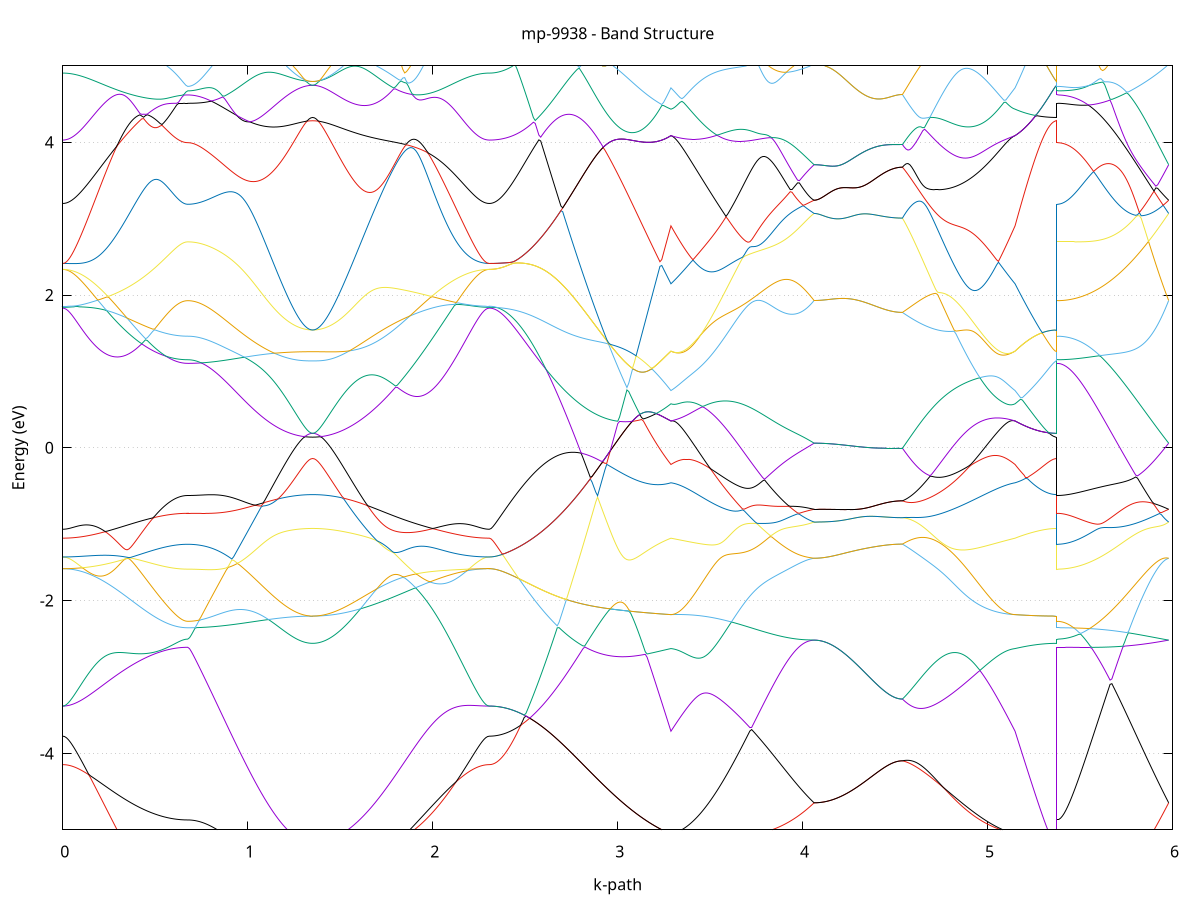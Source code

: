 set title 'mp-9938 - Band Structure'
set xlabel 'k-path'
set ylabel 'Energy (eV)'
set grid y
set yrange [-5:5]
set terminal png size 800,600
set output 'mp-9938_bands_gnuplot.png'
plot '-' using 1:2 with lines notitle, '-' using 1:2 with lines notitle, '-' using 1:2 with lines notitle, '-' using 1:2 with lines notitle, '-' using 1:2 with lines notitle, '-' using 1:2 with lines notitle, '-' using 1:2 with lines notitle, '-' using 1:2 with lines notitle, '-' using 1:2 with lines notitle, '-' using 1:2 with lines notitle, '-' using 1:2 with lines notitle, '-' using 1:2 with lines notitle, '-' using 1:2 with lines notitle, '-' using 1:2 with lines notitle, '-' using 1:2 with lines notitle, '-' using 1:2 with lines notitle, '-' using 1:2 with lines notitle, '-' using 1:2 with lines notitle, '-' using 1:2 with lines notitle, '-' using 1:2 with lines notitle, '-' using 1:2 with lines notitle, '-' using 1:2 with lines notitle, '-' using 1:2 with lines notitle, '-' using 1:2 with lines notitle, '-' using 1:2 with lines notitle, '-' using 1:2 with lines notitle, '-' using 1:2 with lines notitle, '-' using 1:2 with lines notitle, '-' using 1:2 with lines notitle, '-' using 1:2 with lines notitle, '-' using 1:2 with lines notitle, '-' using 1:2 with lines notitle, '-' using 1:2 with lines notitle, '-' using 1:2 with lines notitle, '-' using 1:2 with lines notitle, '-' using 1:2 with lines notitle, '-' using 1:2 with lines notitle, '-' using 1:2 with lines notitle, '-' using 1:2 with lines notitle, '-' using 1:2 with lines notitle, '-' using 1:2 with lines notitle, '-' using 1:2 with lines notitle, '-' using 1:2 with lines notitle, '-' using 1:2 with lines notitle, '-' using 1:2 with lines notitle, '-' using 1:2 with lines notitle, '-' using 1:2 with lines notitle, '-' using 1:2 with lines notitle, '-' using 1:2 with lines notitle, '-' using 1:2 with lines notitle, '-' using 1:2 with lines notitle, '-' using 1:2 with lines notitle, '-' using 1:2 with lines notitle, '-' using 1:2 with lines notitle, '-' using 1:2 with lines notitle, '-' using 1:2 with lines notitle, '-' using 1:2 with lines notitle, '-' using 1:2 with lines notitle, '-' using 1:2 with lines notitle, '-' using 1:2 with lines notitle, '-' using 1:2 with lines notitle, '-' using 1:2 with lines notitle, '-' using 1:2 with lines notitle, '-' using 1:2 with lines notitle
0.000000 -30.429054
0.009934 -30.428954
0.019868 -30.428954
0.029802 -30.428755
0.039737 -30.428655
0.049671 -30.428355
0.059605 -30.428054
0.069539 -30.427754
0.079473 -30.427354
0.089407 -30.426955
0.099341 -30.426454
0.109276 -30.425854
0.119210 -30.425255
0.129144 -30.424654
0.139078 -30.424454
0.149012 -30.425255
0.158946 -30.426054
0.168881 -30.426855
0.178815 -30.427754
0.188749 -30.428555
0.198683 -30.429354
0.208617 -30.430155
0.218551 -30.430954
0.228485 -30.431755
0.238420 -30.432554
0.248354 -30.433255
0.258288 -30.433954
0.268222 -30.434655
0.278156 -30.435354
0.288090 -30.435955
0.298024 -30.436554
0.307959 -30.437154
0.317893 -30.437755
0.327827 -30.438254
0.337761 -30.438754
0.347695 -30.439255
0.357629 -30.439754
0.367563 -30.440154
0.377498 -30.440555
0.387432 -30.440955
0.397366 -30.441354
0.407300 -30.441654
0.417234 -30.441955
0.427168 -30.442255
0.437103 -30.442554
0.447037 -30.442854
0.456971 -30.443054
0.466905 -30.443254
0.476839 -30.443455
0.486773 -30.443655
0.496707 -30.443855
0.506642 -30.443955
0.516576 -30.444154
0.526510 -30.444254
0.536444 -30.444354
0.546378 -30.444454
0.556312 -30.444554
0.566246 -30.444654
0.576181 -30.444754
0.586115 -30.444854
0.596049 -30.444854
0.605983 -30.444955
0.615917 -30.444955
0.625851 -30.445055
0.635785 -30.445055
0.645720 -30.445055
0.655654 -30.445055
0.665588 -30.445155
0.675522 -30.445155
0.675522 -30.445155
0.685456 -30.445155
0.695390 -30.445155
0.705325 -30.445255
0.715259 -30.445255
0.725193 -30.445355
0.735127 -30.445455
0.745061 -30.445555
0.754995 -30.445754
0.764929 -30.445854
0.774864 -30.445954
0.784798 -30.446154
0.794732 -30.446254
0.804666 -30.446455
0.814600 -30.446555
0.824534 -30.446755
0.834468 -30.446855
0.844403 -30.446955
0.854337 -30.447055
0.864271 -30.447154
0.874205 -30.447154
0.884139 -30.447254
0.894073 -30.447254
0.904007 -30.447254
0.913942 -30.447154
0.923876 -30.449054
0.933810 -30.451555
0.943744 -30.454054
0.953678 -30.456554
0.963612 -30.458955
0.973547 -30.461354
0.983481 -30.463755
0.993415 -30.466154
1.003349 -30.468454
1.013283 -30.470654
1.023217 -30.472855
1.033151 -30.475054
1.043086 -30.477155
1.053020 -30.479254
1.062954 -30.481354
1.072888 -30.483255
1.082822 -30.485155
1.092756 -30.487054
1.102690 -30.488854
1.112625 -30.490554
1.122559 -30.492255
1.132493 -30.493855
1.142427 -30.495455
1.152361 -30.496955
1.162295 -30.498355
1.172229 -30.499754
1.182164 -30.501054
1.192098 -30.502254
1.202032 -30.503355
1.211966 -30.504455
1.221900 -30.505454
1.231834 -30.506355
1.241769 -30.507254
1.251703 -30.508055
1.261637 -30.508754
1.271571 -30.509455
1.281505 -30.509954
1.291439 -30.510454
1.301373 -30.510855
1.311308 -30.511254
1.321242 -30.511454
1.331176 -30.511654
1.341110 -30.511854
1.351044 -30.511854
1.351044 -30.511854
1.360995 -30.511854
1.370947 -30.511654
1.380898 -30.511454
1.390850 -30.511254
1.400801 -30.510855
1.410752 -30.510454
1.420704 -30.509954
1.430655 -30.509455
1.440607 -30.508754
1.450558 -30.508055
1.460509 -30.507254
1.470461 -30.506355
1.480412 -30.505454
1.490363 -30.504354
1.500315 -30.503355
1.510266 -30.502154
1.520218 -30.500954
1.530169 -30.499554
1.540120 -30.498254
1.550072 -30.496755
1.560023 -30.495255
1.569974 -30.493654
1.579926 -30.491954
1.589877 -30.490254
1.599829 -30.488454
1.609780 -30.486555
1.619731 -30.484655
1.629683 -30.482654
1.639634 -30.480555
1.649586 -30.478455
1.659537 -30.476254
1.669488 -30.474055
1.679440 -30.471654
1.689391 -30.469355
1.699342 -30.466855
1.709294 -30.464354
1.719245 -30.461855
1.729197 -30.459255
1.739148 -30.456554
1.749099 -30.453854
1.759051 -30.451455
1.769002 -30.451555
1.778953 -30.451754
1.788905 -30.451854
1.798856 -30.451854
1.808808 -30.451854
1.818759 -30.451754
1.828710 -30.451655
1.838662 -30.451455
1.848613 -30.451255
1.858564 -30.450954
1.868516 -30.450654
1.878467 -30.450254
1.888419 -30.449855
1.898370 -30.449454
1.908321 -30.448854
1.918273 -30.448355
1.928224 -30.447754
1.938176 -30.447055
1.948127 -30.446354
1.958078 -30.445654
1.968030 -30.444854
1.977981 -30.444055
1.987932 -30.443154
1.997884 -30.442255
2.007835 -30.441354
2.017787 -30.440455
2.027738 -30.439455
2.037689 -30.438454
2.047641 -30.437455
2.057592 -30.436355
2.067543 -30.435354
2.077495 -30.434255
2.087446 -30.433255
2.097398 -30.432154
2.107349 -30.431054
2.117300 -30.430055
2.127252 -30.428954
2.137203 -30.427954
2.147155 -30.426955
2.157106 -30.425954
2.167057 -30.424954
2.177009 -30.424554
2.186960 -30.425255
2.196911 -30.425854
2.206863 -30.426454
2.216814 -30.426955
2.226766 -30.427354
2.236717 -30.427754
2.246668 -30.428054
2.256620 -30.428355
2.266571 -30.428655
2.276522 -30.428755
2.286474 -30.428954
2.296425 -30.428954
2.306377 -30.429054
2.306377 -30.429054
2.316294 -30.429154
2.326211 -30.429554
2.336128 -30.430055
2.346045 -30.430954
2.355963 -30.431954
2.365880 -30.433255
2.375797 -30.434755
2.385714 -30.436454
2.395631 -30.438254
2.405549 -30.440254
2.415466 -30.442455
2.425383 -30.444854
2.435300 -30.447354
2.445218 -30.449955
2.455135 -30.452655
2.465052 -30.455454
2.474969 -30.458354
2.484886 -30.461354
2.494804 -30.464354
2.504721 -30.467454
2.514638 -30.470554
2.524555 -30.473754
2.534472 -30.476955
2.544390 -30.480155
2.554307 -30.483355
2.564224 -30.486455
2.574141 -30.489655
2.584058 -30.492854
2.593976 -30.495954
2.603893 -30.499054
2.613810 -30.502054
2.623727 -30.505054
2.633645 -30.507955
2.643562 -30.510855
2.653479 -30.513755
2.663396 -30.516454
2.673313 -30.519154
2.683231 -30.521755
2.693148 -30.524255
2.703065 -30.526754
2.712982 -30.529055
2.722899 -30.531354
2.732817 -30.533455
2.742734 -30.535554
2.752651 -30.537554
2.762568 -30.539354
2.772485 -30.541155
2.782403 -30.542755
2.792320 -30.544355
2.802237 -30.545755
2.812154 -30.547055
2.822071 -30.548254
2.831989 -30.549354
2.841906 -30.550255
2.851823 -30.551154
2.861740 -30.551855
2.871658 -30.552454
2.881575 -30.552954
2.891492 -30.553255
2.901409 -30.553555
2.911326 -30.553655
2.921244 -30.553655
2.931161 -30.553455
2.941078 -30.553255
2.950995 -30.552854
2.960912 -30.552354
2.970830 -30.551755
2.980747 -30.550954
2.990664 -30.550155
3.000581 -30.549155
3.010498 -30.548054
3.020416 -30.546854
3.030333 -30.545454
3.040250 -30.544055
3.050167 -30.542454
3.060085 -30.540754
3.070002 -30.539054
3.079919 -30.537154
3.089836 -30.535155
3.099753 -30.533054
3.109671 -30.530855
3.119588 -30.528554
3.129505 -30.526155
3.139422 -30.523754
3.149339 -30.521155
3.159257 -30.518555
3.169174 -30.515854
3.179091 -30.513054
3.189008 -30.510254
3.198925 -30.507254
3.208843 -30.504354
3.218760 -30.501254
3.228677 -30.498254
3.238594 -30.495154
3.248512 -30.491954
3.258429 -30.488754
3.268346 -30.485654
3.278263 -30.482454
3.288180 -30.479254
3.288180 -30.479254
3.298103 -30.480754
3.308025 -30.482354
3.317947 -30.483954
3.327869 -30.485554
3.337791 -30.487154
3.347714 -30.488754
3.357636 -30.490354
3.367558 -30.491954
3.377480 -30.493554
3.387402 -30.495154
3.397325 -30.496755
3.407247 -30.498254
3.417169 -30.499754
3.427091 -30.501254
3.437013 -30.502754
3.446936 -30.504254
3.456858 -30.505654
3.466780 -30.506954
3.476702 -30.508354
3.486624 -30.509654
3.496547 -30.510855
3.506469 -30.512055
3.516391 -30.513154
3.526313 -30.514254
3.536235 -30.515255
3.546158 -30.516154
3.556080 -30.517055
3.566002 -30.517854
3.575924 -30.518655
3.585847 -30.519254
3.595769 -30.519855
3.605691 -30.520354
3.615613 -30.520854
3.625535 -30.521155
3.635458 -30.521355
3.645380 -30.521555
3.655302 -30.521655
3.665224 -30.521655
3.675146 -30.521555
3.685069 -30.521355
3.694991 -30.521054
3.704913 -30.520654
3.714835 -30.520155
3.724757 -30.519554
3.734680 -30.518854
3.744602 -30.518054
3.754524 -30.517254
3.764446 -30.516254
3.774368 -30.515155
3.784291 -30.513955
3.794213 -30.512655
3.804135 -30.511254
3.814057 -30.509854
3.823979 -30.508254
3.833902 -30.506555
3.843824 -30.504855
3.853746 -30.503055
3.863668 -30.501154
3.873590 -30.499154
3.883513 -30.497055
3.893435 -30.494954
3.903357 -30.492755
3.913279 -30.490454
3.923202 -30.488155
3.933124 -30.485754
3.943046 -30.483455
3.952968 -30.481054
3.962890 -30.478655
3.972813 -30.476254
3.982735 -30.473854
3.992657 -30.471455
4.002579 -30.469254
4.012501 -30.467054
4.022424 -30.464855
4.032346 -30.462954
4.042268 -30.461054
4.052190 -30.459354
4.062112 -30.457854
4.062112 -30.457854
4.072064 -30.457954
4.082015 -30.458154
4.091967 -30.458454
4.101918 -30.458855
4.111869 -30.459454
4.121821 -30.460054
4.131772 -30.460755
4.141723 -30.461654
4.151675 -30.462554
4.161626 -30.463555
4.171578 -30.464554
4.181529 -30.465654
4.191480 -30.466855
4.201432 -30.468055
4.211383 -30.469254
4.221334 -30.470554
4.231286 -30.471754
4.241237 -30.473054
4.251189 -30.474355
4.261140 -30.475655
4.271091 -30.476854
4.281043 -30.478154
4.290994 -30.479354
4.300945 -30.480654
4.310897 -30.481855
4.320848 -30.482954
4.330800 -30.484154
4.340751 -30.485254
4.350702 -30.486255
4.360654 -30.487254
4.370605 -30.488255
4.380557 -30.489255
4.390508 -30.490154
4.400459 -30.490955
4.410411 -30.491754
4.420362 -30.492455
4.430313 -30.493154
4.440265 -30.493755
4.450216 -30.494355
4.460168 -30.494854
4.470119 -30.495355
4.480070 -30.495755
4.490022 -30.496054
4.499973 -30.496354
4.509924 -30.496554
4.519876 -30.496654
4.529827 -30.496755
4.539779 -30.496855
4.539779 -30.496855
4.549761 -30.499454
4.559744 -30.501955
4.569726 -30.504354
4.579709 -30.506754
4.589692 -30.508955
4.599674 -30.511055
4.609657 -30.513054
4.619639 -30.514854
4.629622 -30.516655
4.639605 -30.518355
4.649587 -30.519855
4.659570 -30.521255
4.669552 -30.522654
4.679535 -30.523854
4.689518 -30.524954
4.699500 -30.525855
4.709483 -30.526754
4.719465 -30.527555
4.729448 -30.528154
4.739430 -30.528654
4.749413 -30.529155
4.759396 -30.529454
4.769378 -30.529654
4.779361 -30.529754
4.789343 -30.529654
4.799326 -30.529554
4.809309 -30.529355
4.819291 -30.529055
4.829274 -30.528654
4.839256 -30.528054
4.849239 -30.527455
4.859222 -30.526754
4.869204 -30.525955
4.879187 -30.525054
4.889169 -30.524054
4.899152 -30.523055
4.909135 -30.521854
4.919117 -30.520654
4.929100 -30.519354
4.939082 -30.517954
4.949065 -30.516554
4.959048 -30.515055
4.969030 -30.513454
4.979013 -30.511854
4.988995 -30.510154
4.998978 -30.508454
5.008961 -30.506654
5.018943 -30.504855
5.028926 -30.503055
5.038908 -30.501154
5.048891 -30.499254
5.058873 -30.497255
5.068856 -30.495255
5.078839 -30.493354
5.088821 -30.491354
5.098804 -30.489255
5.108786 -30.487254
5.118769 -30.485254
5.128752 -30.483255
5.138734 -30.481254
5.148717 -30.479254
5.148717 -30.479254
5.158562 -30.476055
5.168408 -30.472855
5.178253 -30.473454
5.188099 -30.477155
5.197945 -30.480654
5.207790 -30.483954
5.217636 -30.487154
5.227481 -30.490054
5.237327 -30.492854
5.247172 -30.495455
5.257018 -30.497854
5.266863 -30.500055
5.276709 -30.502154
5.286555 -30.503954
5.296400 -30.505554
5.306246 -30.507054
5.316091 -30.508354
5.325937 -30.509355
5.335782 -30.510254
5.345628 -30.510955
5.355473 -30.511454
5.365319 -30.511754
5.375164 -30.511854
5.375164 -30.445155
5.385068 -30.445455
5.394972 -30.446455
5.404876 -30.447954
5.414779 -30.449955
5.424683 -30.452154
5.434587 -30.454655
5.444490 -30.457155
5.454394 -30.459754
5.464298 -30.462454
5.474201 -30.465055
5.484105 -30.467654
5.494009 -30.470154
5.503913 -30.472555
5.513816 -30.474954
5.523720 -30.477255
5.533624 -30.479454
5.543527 -30.481454
5.553431 -30.483455
5.563335 -30.485354
5.573238 -30.487154
5.583142 -30.488754
5.593046 -30.490254
5.602950 -30.491754
5.612853 -30.493054
5.622757 -30.494155
5.632661 -30.495255
5.642564 -30.496154
5.652468 -30.496955
5.662372 -30.497654
5.672275 -30.498254
5.682179 -30.498655
5.692083 -30.498954
5.701987 -30.499154
5.711890 -30.499254
5.721794 -30.499154
5.731698 -30.499054
5.741601 -30.498755
5.751505 -30.498254
5.761409 -30.497754
5.771312 -30.497055
5.781216 -30.496254
5.791120 -30.495355
5.801024 -30.494355
5.810927 -30.493254
5.820831 -30.491954
5.830735 -30.490655
5.840638 -30.489155
5.850542 -30.487554
5.860446 -30.485854
5.870349 -30.484054
5.880253 -30.482155
5.890157 -30.480155
5.900061 -30.478054
5.909964 -30.475855
5.919868 -30.473554
5.929772 -30.471155
5.939675 -30.468654
5.949579 -30.466154
5.959483 -30.463455
5.969386 -30.460755
5.979290 -30.457854
e
0.000000 -30.417354
0.009934 -30.417454
0.019868 -30.417555
0.029802 -30.417755
0.039737 -30.418055
0.049671 -30.418454
0.059605 -30.418854
0.069539 -30.419455
0.079473 -30.419954
0.089407 -30.420655
0.099341 -30.421354
0.109276 -30.422055
0.119210 -30.422754
0.129144 -30.423554
0.139078 -30.423755
0.149012 -30.423054
0.158946 -30.422155
0.168881 -30.421354
0.178815 -30.420354
0.188749 -30.419355
0.198683 -30.418254
0.208617 -30.417054
0.218551 -30.415854
0.228485 -30.414655
0.238420 -30.413255
0.248354 -30.411855
0.258288 -30.410355
0.268222 -30.408855
0.278156 -30.407255
0.288090 -30.405555
0.298024 -30.403855
0.307959 -30.401954
0.317893 -30.400054
0.327827 -30.398155
0.337761 -30.396155
0.347695 -30.394054
0.357629 -30.391855
0.367563 -30.389554
0.377498 -30.387255
0.387432 -30.384954
0.397366 -30.382455
0.407300 -30.379955
0.417234 -30.377354
0.427168 -30.378854
0.437103 -30.380654
0.447037 -30.382354
0.456971 -30.383955
0.466905 -30.385555
0.476839 -30.387055
0.486773 -30.388555
0.496707 -30.389954
0.506642 -30.391254
0.516576 -30.392454
0.526510 -30.393655
0.536444 -30.394755
0.546378 -30.395854
0.556312 -30.396755
0.566246 -30.397654
0.576181 -30.398454
0.586115 -30.399154
0.596049 -30.399855
0.605983 -30.400454
0.615917 -30.400955
0.625851 -30.401355
0.635785 -30.401654
0.645720 -30.401954
0.655654 -30.402154
0.665588 -30.402255
0.675522 -30.402355
0.675522 -30.402355
0.685456 -30.402455
0.695390 -30.402855
0.705325 -30.403454
0.715259 -30.404255
0.725193 -30.405254
0.735127 -30.406554
0.745061 -30.407954
0.754995 -30.409554
0.764929 -30.411254
0.774864 -30.413155
0.784798 -30.415154
0.794732 -30.417254
0.804666 -30.419455
0.814600 -30.421754
0.824534 -30.424055
0.834468 -30.426454
0.844403 -30.428854
0.854337 -30.431355
0.864271 -30.433854
0.874205 -30.436355
0.884139 -30.438955
0.894073 -30.441454
0.904007 -30.444055
0.913942 -30.446555
0.923876 -30.447055
0.933810 -30.446955
0.943744 -30.446855
0.953678 -30.446655
0.963612 -30.446455
0.973547 -30.446254
0.983481 -30.445954
0.993415 -30.445654
1.003349 -30.445355
1.013283 -30.444955
1.023217 -30.444554
1.033151 -30.444154
1.043086 -30.443755
1.053020 -30.443254
1.062954 -30.442754
1.072888 -30.442255
1.082822 -30.441754
1.092756 -30.441154
1.102690 -30.440655
1.112625 -30.440054
1.122559 -30.439455
1.132493 -30.438855
1.142427 -30.438254
1.152361 -30.437755
1.162295 -30.437154
1.172229 -30.436554
1.182164 -30.436055
1.192098 -30.435454
1.202032 -30.434954
1.211966 -30.434455
1.221900 -30.433954
1.231834 -30.433554
1.241769 -30.433055
1.251703 -30.432654
1.261637 -30.432354
1.271571 -30.431954
1.281505 -30.431655
1.291439 -30.431455
1.301373 -30.431154
1.311308 -30.431054
1.321242 -30.430854
1.331176 -30.430754
1.341110 -30.430654
1.351044 -30.430654
1.351044 -30.430654
1.360995 -30.430654
1.370947 -30.430754
1.380898 -30.430854
1.390850 -30.431054
1.400801 -30.431255
1.410752 -30.431455
1.420704 -30.431755
1.430655 -30.432054
1.440607 -30.432454
1.450558 -30.432855
1.460509 -30.433355
1.470461 -30.433854
1.480412 -30.434355
1.490363 -30.434954
1.500315 -30.435554
1.510266 -30.436255
1.520218 -30.436954
1.530169 -30.437655
1.540120 -30.438354
1.550072 -30.439055
1.560023 -30.439854
1.569974 -30.440655
1.579926 -30.441354
1.589877 -30.442155
1.599829 -30.442854
1.609780 -30.443655
1.619731 -30.444354
1.629683 -30.445055
1.639634 -30.445754
1.649586 -30.446455
1.659537 -30.447055
1.669488 -30.447654
1.679440 -30.448255
1.689391 -30.448754
1.699342 -30.449254
1.709294 -30.449755
1.719245 -30.450155
1.729197 -30.450554
1.739148 -30.450854
1.749099 -30.451155
1.759051 -30.451155
1.769002 -30.448255
1.778953 -30.445455
1.788905 -30.442554
1.798856 -30.439554
1.808808 -30.436554
1.818759 -30.433454
1.828710 -30.430354
1.838662 -30.427255
1.848613 -30.424055
1.858564 -30.420855
1.868516 -30.417655
1.878467 -30.414354
1.888419 -30.410954
1.898370 -30.407654
1.908321 -30.404255
1.918273 -30.400855
1.928224 -30.397454
1.938176 -30.393954
1.948127 -30.393355
1.958078 -30.395354
1.968030 -30.397354
1.977981 -30.399255
1.987932 -30.401055
1.997884 -30.402855
2.007835 -30.404554
2.017787 -30.406154
2.027738 -30.407754
2.037689 -30.409354
2.047641 -30.410754
2.057592 -30.412154
2.067543 -30.413555
2.077495 -30.414855
2.087446 -30.416055
2.097398 -30.417254
2.107349 -30.418354
2.117300 -30.419455
2.127252 -30.420454
2.137203 -30.421354
2.147155 -30.422255
2.157106 -30.423054
2.167057 -30.423855
2.177009 -30.424055
2.186960 -30.423154
2.196911 -30.422255
2.206863 -30.421454
2.216814 -30.420755
2.226766 -30.420054
2.236717 -30.419455
2.246668 -30.418954
2.256620 -30.418454
2.266571 -30.418055
2.276522 -30.417755
2.286474 -30.417555
2.296425 -30.417454
2.306377 -30.417354
2.306377 -30.417354
2.316294 -30.417354
2.326211 -30.417254
2.336128 -30.417054
2.346045 -30.416754
2.355963 -30.416455
2.365880 -30.416055
2.375797 -30.415654
2.385714 -30.415055
2.395631 -30.414455
2.405549 -30.413754
2.415466 -30.413055
2.425383 -30.412254
2.435300 -30.411354
2.445218 -30.410355
2.455135 -30.409354
2.465052 -30.408254
2.474969 -30.407055
2.484886 -30.405855
2.494804 -30.404554
2.504721 -30.403154
2.514638 -30.401754
2.524555 -30.400254
2.534472 -30.398754
2.544390 -30.397154
2.554307 -30.395454
2.564224 -30.393755
2.574141 -30.392055
2.584058 -30.390155
2.593976 -30.388254
2.603893 -30.386354
2.613810 -30.384355
2.623727 -30.382354
2.633645 -30.380254
2.643562 -30.378055
2.653479 -30.377054
2.663396 -30.377554
2.673313 -30.377855
2.683231 -30.378055
2.693148 -30.378255
2.703065 -30.378255
2.712982 -30.378155
2.722899 -30.378055
2.732817 -30.377754
2.742734 -30.377454
2.752651 -30.376955
2.762568 -30.376455
2.772485 -30.375754
2.782403 -30.375055
2.792320 -30.374254
2.802237 -30.373355
2.812154 -30.372355
2.822071 -30.371254
2.831989 -30.370054
2.841906 -30.368755
2.851823 -30.367455
2.861740 -30.366055
2.871658 -30.364455
2.881575 -30.362955
2.891492 -30.361255
2.901409 -30.359454
2.911326 -30.357654
2.921244 -30.355754
2.931161 -30.353855
2.941078 -30.351854
2.950995 -30.349754
2.960912 -30.347555
2.970830 -30.345354
2.980747 -30.343155
2.990664 -30.340754
3.000581 -30.338455
3.010498 -30.336054
3.020416 -30.333554
3.030333 -30.331055
3.040250 -30.328554
3.050167 -30.329455
3.060085 -30.331754
3.070002 -30.335355
3.079919 -30.341755
3.089836 -30.348254
3.099753 -30.354754
3.109671 -30.361255
3.119588 -30.367755
3.129505 -30.374154
3.139422 -30.380554
3.149339 -30.386754
3.159257 -30.392954
3.169174 -30.398954
3.179091 -30.404954
3.189008 -30.410754
3.198925 -30.416455
3.208843 -30.422055
3.218760 -30.427554
3.228677 -30.432855
3.238594 -30.437955
3.248512 -30.442954
3.258429 -30.447854
3.268346 -30.452555
3.278263 -30.457054
3.288180 -30.461454
3.288180 -30.461454
3.298103 -30.459354
3.308025 -30.457054
3.317947 -30.454754
3.327869 -30.452454
3.337791 -30.449955
3.347714 -30.447454
3.357636 -30.444854
3.367558 -30.442155
3.377480 -30.439455
3.387402 -30.436654
3.397325 -30.433754
3.407247 -30.430854
3.417169 -30.427854
3.427091 -30.424854
3.437013 -30.421754
3.446936 -30.418654
3.456858 -30.415554
3.466780 -30.412354
3.476702 -30.409154
3.486624 -30.405954
3.496547 -30.402655
3.506469 -30.399455
3.516391 -30.396155
3.526313 -30.392954
3.536235 -30.389754
3.546158 -30.386554
3.556080 -30.383454
3.566002 -30.380454
3.575924 -30.377554
3.585847 -30.374754
3.595769 -30.372355
3.605691 -30.370154
3.615613 -30.368654
3.625535 -30.367755
3.635458 -30.367854
3.645380 -30.368755
3.655302 -30.370255
3.665224 -30.372255
3.675146 -30.374454
3.685069 -30.376755
3.694991 -30.379254
3.704913 -30.381754
3.714835 -30.384355
3.724757 -30.386854
3.734680 -30.389454
3.744602 -30.391955
3.754524 -30.394554
3.764446 -30.397054
3.774368 -30.399555
3.784291 -30.402054
3.794213 -30.404554
3.804135 -30.406955
3.814057 -30.409354
3.823979 -30.411755
3.833902 -30.414054
3.843824 -30.416455
3.853746 -30.418754
3.863668 -30.420955
3.873590 -30.423154
3.883513 -30.425355
3.893435 -30.427554
3.903357 -30.429654
3.913279 -30.431755
3.923202 -30.433754
3.933124 -30.435754
3.943046 -30.437755
3.952968 -30.439654
3.962890 -30.441554
3.972813 -30.443354
3.982735 -30.445155
3.992657 -30.446955
4.002579 -30.448654
4.012501 -30.450254
4.022424 -30.451954
4.032346 -30.453454
4.042268 -30.454954
4.052190 -30.456454
4.062112 -30.457854
4.062112 -30.457854
4.072064 -30.457954
4.082015 -30.458154
4.091967 -30.458454
4.101918 -30.458855
4.111869 -30.459454
4.121821 -30.460054
4.131772 -30.460755
4.141723 -30.461654
4.151675 -30.462554
4.161626 -30.463555
4.171578 -30.464554
4.181529 -30.465654
4.191480 -30.466855
4.201432 -30.468055
4.211383 -30.469254
4.221334 -30.470554
4.231286 -30.471754
4.241237 -30.473054
4.251189 -30.474355
4.261140 -30.475655
4.271091 -30.476854
4.281043 -30.478154
4.290994 -30.479354
4.300945 -30.480555
4.310897 -30.481755
4.320848 -30.482954
4.330800 -30.484154
4.340751 -30.485254
4.350702 -30.486255
4.360654 -30.487254
4.370605 -30.488255
4.380557 -30.489255
4.390508 -30.490054
4.400459 -30.490955
4.410411 -30.491754
4.420362 -30.492455
4.430313 -30.493154
4.440265 -30.493755
4.450216 -30.494355
4.460168 -30.494854
4.470119 -30.495355
4.480070 -30.495755
4.490022 -30.496054
4.499973 -30.496354
4.509924 -30.496554
4.519876 -30.496654
4.529827 -30.496755
4.539779 -30.496855
4.539779 -30.496855
4.549761 -30.494055
4.559744 -30.491255
4.569726 -30.488354
4.579709 -30.485254
4.589692 -30.482155
4.599674 -30.478955
4.609657 -30.475655
4.619639 -30.472254
4.629622 -30.468754
4.639605 -30.465255
4.649587 -30.461554
4.659570 -30.457854
4.669552 -30.454054
4.679535 -30.450155
4.689518 -30.446254
4.699500 -30.442255
4.709483 -30.438154
4.719465 -30.434054
4.729448 -30.429855
4.739430 -30.425655
4.749413 -30.421354
4.759396 -30.417054
4.769378 -30.412754
4.779361 -30.408355
4.789343 -30.403955
4.799326 -30.399555
4.809309 -30.395055
4.819291 -30.390655
4.829274 -30.386354
4.839256 -30.382054
4.849239 -30.377955
4.859222 -30.374154
4.869204 -30.371254
4.879187 -30.369854
4.889169 -30.370755
4.899152 -30.373355
4.909135 -30.376655
4.919117 -30.380254
4.929100 -30.384155
4.939082 -30.388054
4.949065 -30.391955
4.959048 -30.395854
4.969030 -30.399855
4.979013 -30.403754
4.988995 -30.407654
4.998978 -30.411555
5.008961 -30.415354
5.018943 -30.419155
5.028926 -30.422854
5.038908 -30.426454
5.048891 -30.430055
5.058873 -30.433554
5.068856 -30.436954
5.078839 -30.440355
5.088821 -30.443655
5.098804 -30.446855
5.108786 -30.449955
5.118769 -30.452955
5.128752 -30.455855
5.138734 -30.458755
5.148717 -30.461454
5.148717 -30.461454
5.158562 -30.465654
5.168408 -30.469655
5.178253 -30.469755
5.188099 -30.466655
5.197945 -30.463555
5.207790 -30.460555
5.217636 -30.457655
5.227481 -30.454854
5.237327 -30.452054
5.247172 -30.449454
5.257018 -30.446855
5.266863 -30.444454
5.276709 -30.442255
5.286555 -30.440154
5.296400 -30.438254
5.306246 -30.436554
5.316091 -30.435054
5.325937 -30.433754
5.335782 -30.432654
5.345628 -30.431755
5.355473 -30.431154
5.365319 -30.430754
5.375164 -30.430654
5.375164 -30.402355
5.385068 -30.401854
5.394972 -30.400554
5.404876 -30.398554
5.414779 -30.395954
5.424683 -30.392754
5.434587 -30.389254
5.444490 -30.385454
5.454394 -30.381455
5.464298 -30.377154
5.474201 -30.372754
5.484105 -30.368154
5.494009 -30.363554
5.503913 -30.358754
5.513816 -30.353955
5.523720 -30.349055
5.533624 -30.344154
5.543527 -30.339454
5.553431 -30.334954
5.563335 -30.330955
5.573238 -30.332755
5.583142 -30.334754
5.593046 -30.336755
5.602950 -30.338655
5.612853 -30.340554
5.622757 -30.342354
5.632661 -30.344054
5.642564 -30.345754
5.652468 -30.347254
5.662372 -30.348754
5.672275 -30.350254
5.682179 -30.353455
5.692083 -30.356855
5.701987 -30.360454
5.711890 -30.363954
5.721794 -30.367555
5.731698 -30.371254
5.741601 -30.374855
5.751505 -30.378554
5.761409 -30.382254
5.771312 -30.385955
5.781216 -30.389654
5.791120 -30.393355
5.801024 -30.397054
5.810927 -30.400755
5.820831 -30.404454
5.830735 -30.408054
5.840638 -30.411755
5.850542 -30.415354
5.860446 -30.418854
5.870349 -30.422455
5.880253 -30.425954
5.890157 -30.429354
5.900061 -30.432755
5.909964 -30.436155
5.919868 -30.439455
5.929772 -30.442654
5.939675 -30.445854
5.949579 -30.448954
5.959483 -30.452054
5.969386 -30.454954
5.979290 -30.457854
e
0.000000 -30.315655
0.009934 -30.315655
0.019868 -30.315655
0.029802 -30.315655
0.039737 -30.315655
0.049671 -30.315655
0.059605 -30.315555
0.069539 -30.315555
0.079473 -30.315555
0.089407 -30.315555
0.099341 -30.315555
0.109276 -30.315455
0.119210 -30.315455
0.129144 -30.315355
0.139078 -30.315355
0.149012 -30.315254
0.158946 -30.315555
0.168881 -30.317954
0.178815 -30.320455
0.188749 -30.322954
0.198683 -30.325454
0.208617 -30.328055
0.218551 -30.330554
0.228485 -30.333154
0.238420 -30.335755
0.248354 -30.338255
0.258288 -30.340854
0.268222 -30.343355
0.278156 -30.345855
0.288090 -30.348354
0.298024 -30.350855
0.307959 -30.353254
0.317893 -30.355654
0.327827 -30.357954
0.337761 -30.360254
0.347695 -30.362554
0.357629 -30.364755
0.367563 -30.366954
0.377498 -30.369055
0.387432 -30.371154
0.397366 -30.373154
0.407300 -30.375055
0.417234 -30.376955
0.427168 -30.374754
0.437103 -30.372055
0.447037 -30.369255
0.456971 -30.366454
0.466905 -30.363654
0.476839 -30.360654
0.486773 -30.357754
0.496707 -30.354754
0.506642 -30.351654
0.516576 -30.348554
0.526510 -30.345454
0.536444 -30.342354
0.546378 -30.339154
0.556312 -30.335954
0.566246 -30.332854
0.576181 -30.329655
0.586115 -30.326555
0.596049 -30.323355
0.605983 -30.320355
0.615917 -30.317355
0.625851 -30.314455
0.635785 -30.311754
0.645720 -30.309255
0.655654 -30.307154
0.665588 -30.305654
0.675522 -30.305155
0.675522 -30.305155
0.685456 -30.305354
0.695390 -30.305954
0.705325 -30.306855
0.715259 -30.307955
0.725193 -30.309355
0.735127 -30.310855
0.745061 -30.312555
0.754995 -30.314355
0.764929 -30.316254
0.774864 -30.318154
0.784798 -30.320055
0.794732 -30.322055
0.804666 -30.324054
0.814600 -30.326055
0.824534 -30.328055
0.834468 -30.330154
0.844403 -30.332155
0.854337 -30.334155
0.864271 -30.336154
0.874205 -30.338154
0.884139 -30.340155
0.894073 -30.342154
0.904007 -30.344054
0.913942 -30.345955
0.923876 -30.347855
0.933810 -30.349754
0.943744 -30.351554
0.953678 -30.353455
0.963612 -30.355155
0.973547 -30.356955
0.983481 -30.358655
0.993415 -30.360354
1.003349 -30.362054
1.013283 -30.363654
1.023217 -30.365154
1.033151 -30.366754
1.043086 -30.368254
1.053020 -30.369654
1.062954 -30.371054
1.072888 -30.372454
1.082822 -30.373755
1.092756 -30.375055
1.102690 -30.376355
1.112625 -30.377554
1.122559 -30.378654
1.132493 -30.379755
1.142427 -30.380854
1.152361 -30.381854
1.162295 -30.382855
1.172229 -30.383754
1.182164 -30.384654
1.192098 -30.385454
1.202032 -30.386254
1.211966 -30.386954
1.221900 -30.387655
1.231834 -30.388254
1.241769 -30.388855
1.251703 -30.389354
1.261637 -30.389854
1.271571 -30.390255
1.281505 -30.390655
1.291439 -30.390954
1.301373 -30.391254
1.311308 -30.391454
1.321242 -30.391655
1.331176 -30.391755
1.341110 -30.391855
1.351044 -30.391855
1.351044 -30.391855
1.360995 -30.391855
1.370947 -30.391755
1.380898 -30.391655
1.390850 -30.391454
1.400801 -30.391254
1.410752 -30.390954
1.420704 -30.390555
1.430655 -30.390155
1.440607 -30.389654
1.450558 -30.389055
1.460509 -30.388454
1.470461 -30.387754
1.480412 -30.386954
1.490363 -30.386055
1.500315 -30.385054
1.510266 -30.384055
1.520218 -30.382955
1.530169 -30.381754
1.540120 -30.380454
1.550072 -30.379154
1.560023 -30.377654
1.569974 -30.376154
1.579926 -30.374654
1.589877 -30.373054
1.599829 -30.371354
1.609780 -30.369654
1.619731 -30.367854
1.629683 -30.366055
1.639634 -30.364155
1.649586 -30.362254
1.659537 -30.360254
1.669488 -30.358255
1.679440 -30.356254
1.689391 -30.354254
1.699342 -30.352155
1.709294 -30.350054
1.719245 -30.347955
1.729197 -30.345855
1.739148 -30.343854
1.749099 -30.342454
1.759051 -30.345454
1.769002 -30.348354
1.778953 -30.351254
1.788905 -30.354055
1.798856 -30.356955
1.808808 -30.359655
1.818759 -30.362454
1.828710 -30.365154
1.838662 -30.367755
1.848613 -30.370355
1.858564 -30.372854
1.868516 -30.375355
1.878467 -30.377855
1.888419 -30.380154
1.898370 -30.382555
1.908321 -30.384854
1.918273 -30.387055
1.928224 -30.389254
1.938176 -30.391354
1.948127 -30.390455
1.958078 -30.386954
1.968030 -30.383454
1.977981 -30.379955
1.987932 -30.376355
1.997884 -30.372854
2.007835 -30.369255
2.017787 -30.365755
2.027738 -30.362154
2.037689 -30.358655
2.047641 -30.355155
2.057592 -30.351554
2.067543 -30.348054
2.077495 -30.344555
2.087446 -30.341154
2.097398 -30.337754
2.107349 -30.334354
2.117300 -30.331055
2.127252 -30.327755
2.137203 -30.324555
2.147155 -30.321455
2.157106 -30.318354
2.167057 -30.315455
2.177009 -30.312555
2.186960 -30.311454
2.196911 -30.311954
2.206863 -30.312555
2.216814 -30.313054
2.226766 -30.313554
2.236717 -30.314055
2.246668 -30.314455
2.256620 -30.314754
2.266571 -30.315054
2.276522 -30.315355
2.286474 -30.315455
2.296425 -30.315555
2.306377 -30.315655
2.306377 -30.315655
2.316294 -30.316054
2.326211 -30.317355
2.336128 -30.319154
2.346045 -30.321354
2.355963 -30.323754
2.365880 -30.326255
2.375797 -30.328854
2.385714 -30.331454
2.395631 -30.334055
2.405549 -30.336654
2.415466 -30.339154
2.425383 -30.341655
2.435300 -30.344154
2.445218 -30.346455
2.455135 -30.348754
2.465052 -30.351055
2.474969 -30.353154
2.484886 -30.355255
2.494804 -30.357254
2.504721 -30.359154
2.514638 -30.361054
2.524555 -30.362755
2.534472 -30.364455
2.544390 -30.365955
2.554307 -30.367455
2.564224 -30.368855
2.574141 -30.370154
2.584058 -30.371354
2.593976 -30.372454
2.603893 -30.373455
2.613810 -30.374354
2.623727 -30.375255
2.633645 -30.375954
2.643562 -30.376555
2.653479 -30.377054
2.663396 -30.377454
2.673313 -30.377855
2.683231 -30.378055
2.693148 -30.378155
2.703065 -30.378255
2.712982 -30.378155
2.722899 -30.378055
2.732817 -30.377754
2.742734 -30.377454
2.752651 -30.376955
2.762568 -30.376455
2.772485 -30.375754
2.782403 -30.375055
2.792320 -30.374254
2.802237 -30.373355
2.812154 -30.372355
2.822071 -30.371254
2.831989 -30.370054
2.841906 -30.368755
2.851823 -30.367455
2.861740 -30.366055
2.871658 -30.364455
2.881575 -30.362855
2.891492 -30.361255
2.901409 -30.359454
2.911326 -30.357654
2.921244 -30.355754
2.931161 -30.353855
2.941078 -30.351854
2.950995 -30.349754
2.960912 -30.347555
2.970830 -30.345354
2.980747 -30.343055
2.990664 -30.340754
3.000581 -30.338455
3.010498 -30.336054
3.020416 -30.333554
3.030333 -30.331055
3.040250 -30.328554
3.050167 -30.325954
3.060085 -30.329054
3.070002 -30.334055
3.079919 -30.336354
3.089836 -30.338655
3.099753 -30.340854
3.109671 -30.343055
3.119588 -30.345254
3.129505 -30.347354
3.139422 -30.349455
3.149339 -30.351454
3.159257 -30.353455
3.169174 -30.355455
3.179091 -30.357354
3.189008 -30.359254
3.198925 -30.361155
3.208843 -30.362955
3.218760 -30.364755
3.228677 -30.366454
3.238594 -30.368054
3.248512 -30.369654
3.258429 -30.371254
3.268346 -30.372754
3.278263 -30.374254
3.288180 -30.375654
3.288180 -30.375654
3.298103 -30.374955
3.308025 -30.374254
3.317947 -30.373455
3.327869 -30.372654
3.337791 -30.371755
3.347714 -30.370954
3.357636 -30.370054
3.367558 -30.369155
3.377480 -30.368154
3.387402 -30.367255
3.397325 -30.366255
3.407247 -30.365254
3.417169 -30.364255
3.427091 -30.363255
3.437013 -30.362254
3.446936 -30.361255
3.456858 -30.360254
3.466780 -30.359254
3.476702 -30.358355
3.486624 -30.357354
3.496547 -30.356454
3.506469 -30.355654
3.516391 -30.354754
3.526313 -30.353955
3.536235 -30.353254
3.546158 -30.352555
3.556080 -30.351854
3.566002 -30.351254
3.575924 -30.350755
3.585847 -30.350254
3.595769 -30.349754
3.605691 -30.349455
3.615613 -30.349055
3.625535 -30.348854
3.635458 -30.348654
3.645380 -30.348454
3.655302 -30.348354
3.665224 -30.348254
3.675146 -30.348154
3.685069 -30.348254
3.694991 -30.348254
3.704913 -30.348354
3.714835 -30.348354
3.724757 -30.348554
3.734680 -30.348654
3.744602 -30.348854
3.754524 -30.349055
3.764446 -30.349155
3.774368 -30.349455
3.784291 -30.349654
3.794213 -30.349854
3.804135 -30.350054
3.814057 -30.350354
3.823979 -30.350555
3.833902 -30.350855
3.843824 -30.351055
3.853746 -30.351354
3.863668 -30.351654
3.873590 -30.351854
3.883513 -30.352155
3.893435 -30.352455
3.903357 -30.352654
3.913279 -30.352954
3.923202 -30.353254
3.933124 -30.353555
3.943046 -30.353855
3.952968 -30.354154
3.962890 -30.354454
3.972813 -30.354754
3.982735 -30.355055
3.992657 -30.355355
4.002579 -30.355754
4.012501 -30.356655
4.022424 -30.357354
4.032346 -30.357854
4.042268 -30.358055
4.052190 -30.358055
4.062112 -30.357854
4.062112 -30.357854
4.072064 -30.357754
4.082015 -30.357554
4.091967 -30.357155
4.101918 -30.356555
4.111869 -30.355854
4.121821 -30.354954
4.131772 -30.353955
4.141723 -30.352854
4.151675 -30.351654
4.161626 -30.350254
4.171578 -30.348854
4.181529 -30.347354
4.191480 -30.345654
4.201432 -30.343954
4.211383 -30.342254
4.221334 -30.340454
4.231286 -30.338555
4.241237 -30.336654
4.251189 -30.334754
4.261140 -30.332854
4.271091 -30.330855
4.281043 -30.328954
4.290994 -30.326954
4.300945 -30.324955
4.310897 -30.323055
4.320848 -30.321054
4.330800 -30.319154
4.340751 -30.317255
4.350702 -30.315455
4.360654 -30.313554
4.370605 -30.311854
4.380557 -30.310154
4.390508 -30.308454
4.400459 -30.306855
4.410411 -30.305354
4.420362 -30.303954
4.430313 -30.302554
4.440265 -30.301354
4.450216 -30.300155
4.460168 -30.299155
4.470119 -30.298154
4.480070 -30.297355
4.490022 -30.296654
4.499973 -30.296055
4.509924 -30.295555
4.519876 -30.295254
4.529827 -30.295054
4.539779 -30.294954
4.539779 -30.294954
4.549761 -30.295955
4.559744 -30.296954
4.569726 -30.297954
4.579709 -30.299155
4.589692 -30.300355
4.599674 -30.301554
4.609657 -30.302854
4.619639 -30.304154
4.629622 -30.305454
4.639605 -30.306855
4.649587 -30.308255
4.659570 -30.309655
4.669552 -30.311055
4.679535 -30.312455
4.689518 -30.313955
4.699500 -30.315355
4.709483 -30.316854
4.719465 -30.318354
4.729448 -30.319854
4.739430 -30.321354
4.749413 -30.322854
4.759396 -30.324254
4.769378 -30.325754
4.779361 -30.327254
4.789343 -30.328754
4.799326 -30.330254
4.809309 -30.332755
4.819291 -30.336454
4.829274 -30.340155
4.839256 -30.343754
4.849239 -30.347354
4.859222 -30.350555
4.869204 -30.352954
4.879187 -30.353855
4.889169 -30.352455
4.899152 -30.349455
4.909135 -30.346355
4.919117 -30.347755
4.929100 -30.349155
4.939082 -30.350655
4.949065 -30.352055
4.959048 -30.353354
4.969030 -30.354754
4.979013 -30.356154
4.988995 -30.357454
4.998978 -30.358754
5.008961 -30.360155
5.018943 -30.361355
5.028926 -30.362655
5.038908 -30.363954
5.048891 -30.365154
5.058873 -30.366354
5.068856 -30.367455
5.078839 -30.368654
5.088821 -30.369754
5.098804 -30.370855
5.108786 -30.371855
5.118769 -30.372854
5.128752 -30.373855
5.138734 -30.374754
5.148717 -30.375654
5.148717 -30.375654
5.158562 -30.376955
5.168408 -30.378255
5.178253 -30.379555
5.188099 -30.380754
5.197945 -30.381854
5.207790 -30.382855
5.217636 -30.383955
5.227481 -30.384854
5.237327 -30.385755
5.247172 -30.386554
5.257018 -30.387355
5.266863 -30.388054
5.276709 -30.388755
5.286555 -30.389354
5.296400 -30.389854
5.306246 -30.390355
5.316091 -30.390754
5.325937 -30.391054
5.335782 -30.391354
5.345628 -30.391554
5.355473 -30.391755
5.365319 -30.391855
5.375164 -30.391855
5.375164 -30.305155
5.385068 -30.305155
5.394972 -30.305255
5.404876 -30.305354
5.414779 -30.305454
5.424683 -30.305654
5.434587 -30.305854
5.444490 -30.306054
5.454394 -30.306355
5.464298 -30.307554
5.474201 -30.309954
5.484105 -30.312254
5.494009 -30.314654
5.503913 -30.317055
5.513816 -30.319354
5.523720 -30.321755
5.533624 -30.324054
5.543527 -30.326255
5.553431 -30.328454
5.563335 -30.330655
5.573238 -30.328055
5.583142 -30.327054
5.593046 -30.327655
5.602950 -30.329355
5.612853 -30.331654
5.622757 -30.334354
5.632661 -30.337255
5.642564 -30.340255
5.652468 -30.343454
5.662372 -30.346654
5.672275 -30.350054
5.682179 -30.351554
5.692083 -30.352854
5.701987 -30.354055
5.711890 -30.355255
5.721794 -30.356254
5.731698 -30.357254
5.741601 -30.358155
5.751505 -30.358954
5.761409 -30.359755
5.771312 -30.360454
5.781216 -30.361054
5.791120 -30.361555
5.801024 -30.361954
5.810927 -30.362354
5.820831 -30.362655
5.830735 -30.362855
5.840638 -30.362955
5.850542 -30.363055
5.860446 -30.363055
5.870349 -30.362955
5.880253 -30.362855
5.890157 -30.362554
5.900061 -30.362354
5.909964 -30.361954
5.919868 -30.361555
5.929772 -30.361054
5.939675 -30.360554
5.949579 -30.359955
5.959483 -30.359254
5.969386 -30.358555
5.979290 -30.357854
e
0.000000 -30.315655
0.009934 -30.315555
0.019868 -30.315254
0.029802 -30.314854
0.039737 -30.314355
0.049671 -30.313654
0.059605 -30.312755
0.069539 -30.311754
0.079473 -30.310654
0.089407 -30.309355
0.099341 -30.308055
0.109276 -30.306555
0.119210 -30.306355
0.129144 -30.308554
0.139078 -30.310855
0.149012 -30.313154
0.158946 -30.315154
0.168881 -30.315054
0.178815 -30.314954
0.188749 -30.314854
0.198683 -30.314654
0.208617 -30.314455
0.218551 -30.314255
0.228485 -30.314055
0.238420 -30.313754
0.248354 -30.313554
0.258288 -30.313254
0.268222 -30.312855
0.278156 -30.312555
0.288090 -30.312154
0.298024 -30.311754
0.307959 -30.311255
0.317893 -30.310855
0.327827 -30.310254
0.337761 -30.309755
0.347695 -30.309154
0.357629 -30.308554
0.367563 -30.307955
0.377498 -30.307254
0.387432 -30.306455
0.397366 -30.305754
0.407300 -30.304955
0.417234 -30.304154
0.427168 -30.303255
0.437103 -30.302354
0.447037 -30.301454
0.456971 -30.300555
0.466905 -30.299554
0.476839 -30.298554
0.486773 -30.297455
0.496707 -30.296454
0.506642 -30.295354
0.516576 -30.294155
0.526510 -30.293354
0.536444 -30.293354
0.546378 -30.293354
0.556312 -30.293354
0.566246 -30.293454
0.576181 -30.293454
0.586115 -30.293454
0.596049 -30.293454
0.605983 -30.293454
0.615917 -30.293454
0.625851 -30.293454
0.635785 -30.293554
0.645720 -30.293554
0.655654 -30.293554
0.665588 -30.293554
0.675522 -30.293554
0.675522 -30.293554
0.685456 -30.293354
0.695390 -30.293055
0.705325 -30.292354
0.715259 -30.291555
0.725193 -30.290454
0.735127 -30.289154
0.745061 -30.287554
0.754995 -30.287354
0.764929 -30.287154
0.774864 -30.287054
0.784798 -30.286955
0.794732 -30.286755
0.804666 -30.286555
0.814600 -30.286354
0.824534 -30.286054
0.834468 -30.285854
0.844403 -30.285554
0.854337 -30.285255
0.864271 -30.284955
0.874205 -30.284554
0.884139 -30.284154
0.894073 -30.283755
0.904007 -30.283355
0.913942 -30.282854
0.923876 -30.282355
0.933810 -30.281855
0.943744 -30.281254
0.953678 -30.280655
0.963612 -30.280054
0.973547 -30.279355
0.983481 -30.278654
0.993415 -30.277954
1.003349 -30.277154
1.013283 -30.276355
1.023217 -30.275554
1.033151 -30.274655
1.043086 -30.273754
1.053020 -30.272755
1.062954 -30.271755
1.072888 -30.270654
1.082822 -30.269655
1.092756 -30.268455
1.102690 -30.267354
1.112625 -30.266154
1.122559 -30.264854
1.132493 -30.263555
1.142427 -30.262255
1.152361 -30.260955
1.162295 -30.259555
1.172229 -30.258154
1.182164 -30.256754
1.192098 -30.255354
1.202032 -30.253854
1.211966 -30.252454
1.221900 -30.251054
1.231834 -30.249654
1.241769 -30.248254
1.251703 -30.246855
1.261637 -30.245655
1.271571 -30.244355
1.281505 -30.243254
1.291439 -30.242255
1.301373 -30.241354
1.311308 -30.240554
1.321242 -30.239954
1.331176 -30.239455
1.341110 -30.239155
1.351044 -30.239054
1.351044 -30.239054
1.360995 -30.239255
1.370947 -30.239655
1.380898 -30.240454
1.390850 -30.241454
1.400801 -30.242655
1.410752 -30.244155
1.420704 -30.245855
1.430655 -30.247754
1.440607 -30.249855
1.450558 -30.252054
1.460509 -30.254354
1.470461 -30.256854
1.480412 -30.259455
1.490363 -30.262155
1.500315 -30.264854
1.510266 -30.267754
1.520218 -30.270654
1.530169 -30.273654
1.540120 -30.276654
1.550072 -30.279654
1.560023 -30.282754
1.569974 -30.285854
1.579926 -30.289054
1.589877 -30.292154
1.599829 -30.295354
1.609780 -30.298554
1.619731 -30.301755
1.629683 -30.304955
1.639634 -30.308155
1.649586 -30.311355
1.659537 -30.314554
1.669488 -30.317754
1.679440 -30.320854
1.689391 -30.324054
1.699342 -30.327154
1.709294 -30.330254
1.719245 -30.333354
1.729197 -30.336454
1.739148 -30.339454
1.749099 -30.341755
1.759051 -30.339654
1.769002 -30.337554
1.778953 -30.335555
1.788905 -30.333554
1.798856 -30.331554
1.808808 -30.329655
1.818759 -30.327755
1.828710 -30.325854
1.838662 -30.324054
1.848613 -30.322354
1.858564 -30.320654
1.868516 -30.319055
1.878467 -30.317455
1.888419 -30.316054
1.898370 -30.314654
1.908321 -30.313354
1.918273 -30.312154
1.928224 -30.311055
1.938176 -30.309954
1.948127 -30.309054
1.958078 -30.308255
1.968030 -30.307554
1.977981 -30.306855
1.987932 -30.306355
1.997884 -30.305954
2.007835 -30.305554
2.017787 -30.305354
2.027738 -30.305255
2.037689 -30.305155
2.047641 -30.305255
2.057592 -30.305354
2.067543 -30.305554
2.077495 -30.305754
2.087446 -30.306054
2.097398 -30.306455
2.107349 -30.306954
2.117300 -30.307354
2.127252 -30.307955
2.137203 -30.308454
2.147155 -30.309054
2.157106 -30.309655
2.167057 -30.310254
2.177009 -30.310855
2.186960 -30.309855
2.196911 -30.309954
2.206863 -30.310855
2.216814 -30.311754
2.226766 -30.312555
2.236717 -30.313254
2.246668 -30.313855
2.256620 -30.314455
2.266571 -30.314854
2.276522 -30.315154
2.286474 -30.315455
2.296425 -30.315555
2.306377 -30.315655
2.306377 -30.315655
2.316294 -30.316054
2.326211 -30.317355
2.336128 -30.319154
2.346045 -30.321354
2.355963 -30.323754
2.365880 -30.326255
2.375797 -30.328854
2.385714 -30.331454
2.395631 -30.334055
2.405549 -30.336654
2.415466 -30.339154
2.425383 -30.341655
2.435300 -30.344154
2.445218 -30.346455
2.455135 -30.348754
2.465052 -30.351055
2.474969 -30.353154
2.484886 -30.355255
2.494804 -30.357254
2.504721 -30.359154
2.514638 -30.360954
2.524555 -30.362755
2.534472 -30.364455
2.544390 -30.365955
2.554307 -30.367455
2.564224 -30.368855
2.574141 -30.370154
2.584058 -30.371354
2.593976 -30.372454
2.603893 -30.373455
2.613810 -30.374354
2.623727 -30.375155
2.633645 -30.375954
2.643562 -30.376555
2.653479 -30.375954
2.663396 -30.373655
2.673313 -30.371454
2.683231 -30.369055
2.693148 -30.366754
2.703065 -30.364355
2.712982 -30.361954
2.722899 -30.359454
2.732817 -30.357055
2.742734 -30.354454
2.752651 -30.351955
2.762568 -30.349355
2.772485 -30.346754
2.782403 -30.344154
2.792320 -30.341555
2.802237 -30.338954
2.812154 -30.336254
2.822071 -30.333655
2.831989 -30.330955
2.841906 -30.328354
2.851823 -30.325654
2.861740 -30.323055
2.871658 -30.320455
2.881575 -30.317854
2.891492 -30.315355
2.901409 -30.312855
2.911326 -30.310454
2.921244 -30.308155
2.931161 -30.306054
2.941078 -30.304054
2.950995 -30.305055
2.960912 -30.307554
2.970830 -30.310054
2.980747 -30.312555
2.990664 -30.314954
3.000581 -30.317455
3.010498 -30.319854
3.020416 -30.322354
3.030333 -30.324755
3.040250 -30.327054
3.050167 -30.325954
3.060085 -30.323355
3.070002 -30.320754
3.079919 -30.318154
3.089836 -30.315455
3.099753 -30.312755
3.109671 -30.310054
3.119588 -30.307454
3.129505 -30.304755
3.139422 -30.302055
3.149339 -30.299354
3.159257 -30.296654
3.169174 -30.293954
3.179091 -30.291355
3.189008 -30.288754
3.198925 -30.286154
3.208843 -30.283555
3.218760 -30.281054
3.228677 -30.278554
3.238594 -30.276155
3.248512 -30.273754
3.258429 -30.271455
3.268346 -30.269154
3.278263 -30.266955
3.288180 -30.264754
3.288180 -30.264754
3.298103 -30.265954
3.308025 -30.267254
3.317947 -30.268755
3.327869 -30.270454
3.337791 -30.272354
3.347714 -30.274355
3.357636 -30.276554
3.367558 -30.278855
3.377480 -30.281254
3.387402 -30.283855
3.397325 -30.286455
3.407247 -30.289154
3.417169 -30.291954
3.427091 -30.294854
3.437013 -30.297754
3.446936 -30.300655
3.456858 -30.303655
3.466780 -30.306555
3.476702 -30.309555
3.486624 -30.312655
3.496547 -30.315655
3.506469 -30.318655
3.516391 -30.321655
3.526313 -30.324655
3.536235 -30.327555
3.546158 -30.330454
3.556080 -30.333354
3.566002 -30.336154
3.575924 -30.338855
3.585847 -30.341355
3.595769 -30.343754
3.605691 -30.345754
3.615613 -30.347254
3.625535 -30.348154
3.635458 -30.348154
3.645380 -30.347455
3.655302 -30.346255
3.665224 -30.344655
3.675146 -30.342955
3.685069 -30.341254
3.694991 -30.339554
3.704913 -30.338054
3.714835 -30.336654
3.724757 -30.335355
3.734680 -30.334354
3.744602 -30.333454
3.754524 -30.332755
3.764446 -30.332255
3.774368 -30.332054
3.784291 -30.331954
3.794213 -30.332054
3.804135 -30.332255
3.814057 -30.332755
3.823979 -30.333354
3.833902 -30.334155
3.843824 -30.335054
3.853746 -30.336054
3.863668 -30.337155
3.873590 -30.338355
3.883513 -30.339654
3.893435 -30.341054
3.903357 -30.342454
3.913279 -30.343954
3.923202 -30.345354
3.933124 -30.346854
3.943046 -30.348254
3.952968 -30.349754
3.962890 -30.351154
3.972813 -30.352455
3.982735 -30.353655
3.992657 -30.354754
4.002579 -30.355654
4.012501 -30.356054
4.022424 -30.356354
4.032346 -30.356755
4.042268 -30.357055
4.052190 -30.357454
4.062112 -30.357854
4.062112 -30.357854
4.072064 -30.357754
4.082015 -30.357554
4.091967 -30.357055
4.101918 -30.356555
4.111869 -30.355854
4.121821 -30.354954
4.131772 -30.353955
4.141723 -30.352854
4.151675 -30.351654
4.161626 -30.350254
4.171578 -30.348854
4.181529 -30.347254
4.191480 -30.345654
4.201432 -30.343954
4.211383 -30.342254
4.221334 -30.340454
4.231286 -30.338555
4.241237 -30.336654
4.251189 -30.334754
4.261140 -30.332854
4.271091 -30.330855
4.281043 -30.328854
4.290994 -30.326954
4.300945 -30.324955
4.310897 -30.323055
4.320848 -30.321054
4.330800 -30.319154
4.340751 -30.317255
4.350702 -30.315455
4.360654 -30.313554
4.370605 -30.311854
4.380557 -30.310154
4.390508 -30.308454
4.400459 -30.306855
4.410411 -30.305354
4.420362 -30.303954
4.430313 -30.302554
4.440265 -30.301354
4.450216 -30.300155
4.460168 -30.299155
4.470119 -30.298154
4.480070 -30.297355
4.490022 -30.296654
4.499973 -30.296055
4.509924 -30.295555
4.519876 -30.295254
4.529827 -30.295054
4.539779 -30.294954
4.539779 -30.294954
4.549761 -30.294155
4.559744 -30.293354
4.569726 -30.292755
4.579709 -30.292254
4.589692 -30.291854
4.599674 -30.291555
4.609657 -30.291455
4.619639 -30.291555
4.629622 -30.291754
4.639605 -30.292254
4.649587 -30.292955
4.659570 -30.293854
4.669552 -30.294954
4.679535 -30.296354
4.689518 -30.297954
4.699500 -30.299854
4.709483 -30.301955
4.719465 -30.304254
4.729448 -30.306755
4.739430 -30.309455
4.749413 -30.312455
4.759396 -30.315455
4.769378 -30.318755
4.779361 -30.322055
4.789343 -30.325554
4.799326 -30.329155
4.809309 -30.331754
4.819291 -30.333254
4.829274 -30.334654
4.839256 -30.336154
4.849239 -30.337654
4.859222 -30.339154
4.869204 -30.340554
4.879187 -30.342054
4.889169 -30.343454
4.899152 -30.344955
4.909135 -30.345754
4.919117 -30.341755
4.929100 -30.337554
4.939082 -30.333254
4.949065 -30.328954
4.959048 -30.324755
4.969030 -30.320555
4.979013 -30.316354
4.988995 -30.312154
4.998978 -30.308155
5.008961 -30.304154
5.018943 -30.300355
5.028926 -30.296554
5.038908 -30.292955
5.048891 -30.289455
5.058873 -30.286054
5.068856 -30.282854
5.078839 -30.279854
5.088821 -30.277054
5.098804 -30.274455
5.108786 -30.272054
5.118769 -30.269855
5.128752 -30.267954
5.138734 -30.266254
5.148717 -30.264754
5.148717 -30.264754
5.158562 -30.262754
5.168408 -30.260755
5.178253 -30.258854
5.188099 -30.256954
5.197945 -30.255154
5.207790 -30.253455
5.217636 -30.251855
5.227481 -30.250355
5.237327 -30.248954
5.247172 -30.247654
5.257018 -30.246354
5.266863 -30.245255
5.276709 -30.244155
5.286555 -30.243254
5.296400 -30.242355
5.306246 -30.241554
5.316091 -30.240955
5.325937 -30.240354
5.335782 -30.239854
5.345628 -30.239555
5.355473 -30.239255
5.365319 -30.239155
5.375164 -30.239054
5.375164 -30.293554
5.385068 -30.293754
5.394972 -30.294455
5.404876 -30.295655
5.414779 -30.297155
5.424683 -30.298955
5.434587 -30.300954
5.444490 -30.303054
5.454394 -30.305255
5.464298 -30.306655
5.474201 -30.307054
5.484105 -30.307454
5.494009 -30.307855
5.503913 -30.308355
5.513816 -30.308854
5.523720 -30.309455
5.533624 -30.310054
5.543527 -30.310654
5.553431 -30.311355
5.563335 -30.312054
5.573238 -30.312755
5.583142 -30.313554
5.593046 -30.314355
5.602950 -30.315154
5.612853 -30.316054
5.622757 -30.317055
5.632661 -30.317954
5.642564 -30.318955
5.652468 -30.319955
5.662372 -30.321054
5.672275 -30.322154
5.682179 -30.323255
5.692083 -30.324354
5.701987 -30.325554
5.711890 -30.326655
5.721794 -30.327955
5.731698 -30.329155
5.741601 -30.330354
5.751505 -30.331654
5.761409 -30.332854
5.771312 -30.334155
5.781216 -30.335455
5.791120 -30.336654
5.801024 -30.337954
5.810927 -30.339254
5.820831 -30.340554
5.830735 -30.341755
5.840638 -30.343055
5.850542 -30.344254
5.860446 -30.345454
5.870349 -30.346654
5.880253 -30.347855
5.890157 -30.349055
5.900061 -30.350154
5.909964 -30.351254
5.919868 -30.352355
5.929772 -30.353354
5.939675 -30.354354
5.949579 -30.355255
5.959483 -30.356154
5.969386 -30.357055
5.979290 -30.357854
e
0.000000 -30.291954
0.009934 -30.292054
0.019868 -30.292354
0.029802 -30.292955
0.039737 -30.293754
0.049671 -30.294754
0.059605 -30.295955
0.069539 -30.297255
0.079473 -30.298855
0.089407 -30.300555
0.099341 -30.302354
0.109276 -30.304354
0.119210 -30.305055
0.129144 -30.303355
0.139078 -30.301655
0.149012 -30.299854
0.158946 -30.298054
0.168881 -30.296155
0.178815 -30.294255
0.188749 -30.292354
0.198683 -30.292254
0.208617 -30.292254
0.218551 -30.292254
0.228485 -30.292354
0.238420 -30.292354
0.248354 -30.292354
0.258288 -30.292454
0.268222 -30.292454
0.278156 -30.292454
0.288090 -30.292555
0.298024 -30.292555
0.307959 -30.292555
0.317893 -30.292655
0.327827 -30.292655
0.337761 -30.292755
0.347695 -30.292755
0.357629 -30.292755
0.367563 -30.292855
0.377498 -30.292855
0.387432 -30.292855
0.397366 -30.292955
0.407300 -30.292955
0.417234 -30.293055
0.427168 -30.293055
0.437103 -30.293055
0.447037 -30.293154
0.456971 -30.293154
0.466905 -30.293154
0.476839 -30.293154
0.486773 -30.293254
0.496707 -30.293254
0.506642 -30.293254
0.516576 -30.293354
0.526510 -30.293055
0.536444 -30.291954
0.546378 -30.290754
0.556312 -30.289655
0.566246 -30.288455
0.576181 -30.287254
0.586115 -30.286154
0.596049 -30.285055
0.605983 -30.284054
0.615917 -30.283054
0.625851 -30.282155
0.635785 -30.282255
0.645720 -30.284254
0.655654 -30.286054
0.665588 -30.287254
0.675522 -30.287754
0.675522 -30.287754
0.685456 -30.287754
0.695390 -30.287754
0.705325 -30.287654
0.715259 -30.287654
0.725193 -30.287554
0.735127 -30.287554
0.745061 -30.287454
0.754995 -30.285954
0.764929 -30.284054
0.774864 -30.282055
0.784798 -30.279954
0.794732 -30.277655
0.804666 -30.275354
0.814600 -30.272955
0.824534 -30.270354
0.834468 -30.267854
0.844403 -30.265155
0.854337 -30.262455
0.864271 -30.259754
0.874205 -30.257054
0.884139 -30.254254
0.894073 -30.251455
0.904007 -30.250255
0.913942 -30.249154
0.923876 -30.248154
0.933810 -30.247255
0.943744 -30.246354
0.953678 -30.245555
0.963612 -30.244754
0.973547 -30.244055
0.983481 -30.243354
0.993415 -30.242755
1.003349 -30.242154
1.013283 -30.241654
1.023217 -30.241255
1.033151 -30.240855
1.043086 -30.240454
1.053020 -30.240154
1.062954 -30.239854
1.072888 -30.239555
1.082822 -30.239355
1.092756 -30.239155
1.102690 -30.239054
1.112625 -30.238854
1.122559 -30.238754
1.132493 -30.238754
1.142427 -30.238654
1.152361 -30.238654
1.162295 -30.238654
1.172229 -30.238654
1.182164 -30.238654
1.192098 -30.238654
1.202032 -30.238654
1.211966 -30.238654
1.221900 -30.238754
1.231834 -30.238754
1.241769 -30.238754
1.251703 -30.238854
1.261637 -30.238854
1.271571 -30.238954
1.281505 -30.238954
1.291439 -30.238954
1.301373 -30.239054
1.311308 -30.239054
1.321242 -30.239054
1.331176 -30.239054
1.341110 -30.239054
1.351044 -30.239054
1.351044 -30.239054
1.360995 -30.239054
1.370947 -30.238854
1.380898 -30.238554
1.390850 -30.238155
1.400801 -30.237655
1.410752 -30.237054
1.420704 -30.236355
1.430655 -30.235454
1.440607 -30.234555
1.450558 -30.233555
1.460509 -30.232554
1.470461 -30.231354
1.480412 -30.230155
1.490363 -30.228855
1.500315 -30.227555
1.510266 -30.226154
1.520218 -30.224754
1.530169 -30.223354
1.540120 -30.221854
1.550072 -30.220354
1.560023 -30.218854
1.569974 -30.217454
1.579926 -30.215954
1.589877 -30.214454
1.599829 -30.212954
1.609780 -30.211554
1.619731 -30.210054
1.629683 -30.208755
1.639634 -30.207355
1.649586 -30.206055
1.659537 -30.206454
1.669488 -30.208354
1.679440 -30.210355
1.689391 -30.212255
1.699342 -30.214254
1.709294 -30.216254
1.719245 -30.218155
1.729197 -30.220154
1.739148 -30.222154
1.749099 -30.224155
1.759051 -30.226154
1.769002 -30.228154
1.778953 -30.230055
1.788905 -30.232055
1.798856 -30.233954
1.808808 -30.235954
1.818759 -30.237855
1.828710 -30.239755
1.838662 -30.241654
1.848613 -30.243554
1.858564 -30.245455
1.868516 -30.247255
1.878467 -30.249054
1.888419 -30.250854
1.898370 -30.252654
1.908321 -30.254354
1.918273 -30.256055
1.928224 -30.258055
1.938176 -30.260555
1.948127 -30.262954
1.958078 -30.265455
1.968030 -30.267854
1.977981 -30.270255
1.987932 -30.272654
1.997884 -30.274954
2.007835 -30.277255
2.017787 -30.279454
2.027738 -30.281654
2.037689 -30.283855
2.047641 -30.285954
2.057592 -30.288055
2.067543 -30.290055
2.077495 -30.291954
2.087446 -30.293854
2.097398 -30.295655
2.107349 -30.297455
2.117300 -30.299155
2.127252 -30.300755
2.137203 -30.302255
2.147155 -30.303755
2.157106 -30.305155
2.167057 -30.306455
2.177009 -30.307654
2.186960 -30.308854
2.196911 -30.307254
2.206863 -30.304855
2.216814 -30.302554
2.226766 -30.300455
2.236717 -30.298554
2.246668 -30.296854
2.256620 -30.295354
2.266571 -30.294155
2.276522 -30.293154
2.286474 -30.292454
2.296425 -30.292054
2.306377 -30.291954
2.306377 -30.291954
2.316294 -30.291455
2.326211 -30.290055
2.336128 -30.287955
2.346045 -30.285355
2.355963 -30.282455
2.365880 -30.279355
2.375797 -30.276155
2.385714 -30.272755
2.395631 -30.269254
2.405549 -30.265655
2.415466 -30.261954
2.425383 -30.258354
2.435300 -30.254555
2.445218 -30.250854
2.455135 -30.247055
2.465052 -30.243154
2.474969 -30.239355
2.484886 -30.235454
2.494804 -30.231655
2.504721 -30.227754
2.514638 -30.223854
2.524555 -30.219955
2.534472 -30.216054
2.544390 -30.214254
2.554307 -30.215754
2.564224 -30.217254
2.574141 -30.218954
2.584058 -30.220554
2.593976 -30.222354
2.603893 -30.224055
2.613810 -30.225855
2.623727 -30.227754
2.633645 -30.229654
2.643562 -30.231655
2.653479 -30.233555
2.663396 -30.235654
2.673313 -30.237655
2.683231 -30.239755
2.693148 -30.241954
2.703065 -30.244155
2.712982 -30.246354
2.722899 -30.248555
2.732817 -30.250854
2.742734 -30.253155
2.752651 -30.255454
2.762568 -30.257755
2.772485 -30.260154
2.782403 -30.262555
2.792320 -30.264954
2.802237 -30.267454
2.812154 -30.269855
2.822071 -30.272354
2.831989 -30.274855
2.841906 -30.277255
2.851823 -30.279854
2.861740 -30.282355
2.871658 -30.284854
2.881575 -30.287354
2.891492 -30.289855
2.901409 -30.292454
2.911326 -30.294954
2.921244 -30.297455
2.931161 -30.299954
2.941078 -30.302554
2.950995 -30.302255
2.960912 -30.300854
2.970830 -30.299854
2.980747 -30.299554
2.990664 -30.299954
3.000581 -30.301354
3.010498 -30.303954
3.020416 -30.307554
3.030333 -30.312054
3.040250 -30.317255
3.050167 -30.322954
3.060085 -30.323355
3.070002 -30.320754
3.079919 -30.318154
3.089836 -30.315455
3.099753 -30.312755
3.109671 -30.310054
3.119588 -30.307354
3.129505 -30.304755
3.139422 -30.302055
3.149339 -30.299354
3.159257 -30.296654
3.169174 -30.293954
3.179091 -30.291355
3.189008 -30.288754
3.198925 -30.286154
3.208843 -30.283555
3.218760 -30.281054
3.228677 -30.278554
3.238594 -30.276155
3.248512 -30.273754
3.258429 -30.271455
3.268346 -30.269154
3.278263 -30.266955
3.288180 -30.264754
3.288180 -30.264754
3.298103 -30.265854
3.308025 -30.266855
3.317947 -30.267854
3.327869 -30.268854
3.337791 -30.269855
3.347714 -30.270854
3.357636 -30.271755
3.367558 -30.272654
3.377480 -30.273554
3.387402 -30.274455
3.397325 -30.275254
3.407247 -30.276055
3.417169 -30.276854
3.427091 -30.277555
3.437013 -30.278154
3.446936 -30.278754
3.456858 -30.279255
3.466780 -30.279754
3.476702 -30.280154
3.486624 -30.280455
3.496547 -30.280755
3.506469 -30.280954
3.516391 -30.280954
3.526313 -30.281054
3.536235 -30.280954
3.546158 -30.280755
3.556080 -30.280455
3.566002 -30.280054
3.575924 -30.279654
3.585847 -30.279055
3.595769 -30.278354
3.605691 -30.277655
3.615613 -30.276754
3.625535 -30.275855
3.635458 -30.274855
3.645380 -30.273654
3.655302 -30.272554
3.665224 -30.271255
3.675146 -30.269955
3.685069 -30.268555
3.694991 -30.267055
3.704913 -30.265555
3.714835 -30.264055
3.724757 -30.262455
3.734680 -30.260755
3.744602 -30.259155
3.754524 -30.257455
3.764446 -30.255754
3.774368 -30.253954
3.784291 -30.252254
3.794213 -30.250455
3.804135 -30.248655
3.814057 -30.246955
3.823979 -30.245154
3.833902 -30.243354
3.843824 -30.241654
3.853746 -30.239854
3.863668 -30.238155
3.873590 -30.236455
3.883513 -30.234755
3.893435 -30.233055
3.903357 -30.231454
3.913279 -30.229854
3.923202 -30.228254
3.933124 -30.226754
3.943046 -30.225254
3.952968 -30.223754
3.962890 -30.222354
3.972813 -30.220955
3.982735 -30.219655
3.992657 -30.218355
4.002579 -30.217154
4.012501 -30.215954
4.022424 -30.214855
4.032346 -30.213755
4.042268 -30.212754
4.052190 -30.211755
4.062112 -30.210854
4.062112 -30.210854
4.072064 -30.210954
4.082015 -30.210954
4.091967 -30.210954
4.101918 -30.210954
4.111869 -30.210954
4.121821 -30.210954
4.131772 -30.210954
4.141723 -30.210954
4.151675 -30.210954
4.161626 -30.210954
4.171578 -30.210954
4.181529 -30.211054
4.191480 -30.211054
4.201432 -30.211054
4.211383 -30.211054
4.221334 -30.211154
4.231286 -30.211154
4.241237 -30.211254
4.251189 -30.211254
4.261140 -30.211254
4.271091 -30.211354
4.281043 -30.211454
4.290994 -30.211454
4.300945 -30.211554
4.310897 -30.211654
4.320848 -30.211755
4.330800 -30.211855
4.340751 -30.211955
4.350702 -30.212055
4.360654 -30.212155
4.370605 -30.212255
4.380557 -30.212355
4.390508 -30.212554
4.400459 -30.212654
4.410411 -30.212754
4.420362 -30.212954
4.430313 -30.213054
4.440265 -30.213154
4.450216 -30.213255
4.460168 -30.213455
4.470119 -30.213555
4.480070 -30.213655
4.490022 -30.213755
4.499973 -30.213855
4.509924 -30.213855
4.519876 -30.213954
4.529827 -30.213954
4.539779 -30.213954
4.539779 -30.213954
4.549761 -30.215255
4.559744 -30.216755
4.569726 -30.218355
4.579709 -30.219955
4.589692 -30.221754
4.599674 -30.223554
4.609657 -30.225354
4.619639 -30.227255
4.629622 -30.229154
4.639605 -30.231054
4.649587 -30.233055
4.659570 -30.234955
4.669552 -30.236854
4.679535 -30.238854
4.689518 -30.240755
4.699500 -30.242655
4.709483 -30.244554
4.719465 -30.246454
4.729448 -30.248254
4.739430 -30.250055
4.749413 -30.251855
4.759396 -30.253554
4.769378 -30.255254
4.779361 -30.256954
4.789343 -30.258554
4.799326 -30.260054
4.809309 -30.261554
4.819291 -30.262954
4.829274 -30.264354
4.839256 -30.265655
4.849239 -30.266955
4.859222 -30.268054
4.869204 -30.269154
4.879187 -30.270155
4.889169 -30.271155
4.899152 -30.271954
4.909135 -30.272755
4.919117 -30.273454
4.929100 -30.274054
4.939082 -30.274555
4.949065 -30.275054
4.959048 -30.275354
4.969030 -30.275654
4.979013 -30.275755
4.988995 -30.275855
4.998978 -30.275755
5.008961 -30.275654
5.018943 -30.275454
5.028926 -30.275154
5.038908 -30.274755
5.048891 -30.274255
5.058873 -30.273654
5.068856 -30.273055
5.078839 -30.272254
5.088821 -30.271455
5.098804 -30.270554
5.108786 -30.269554
5.118769 -30.268455
5.128752 -30.267354
5.138734 -30.266054
5.148717 -30.264754
5.148717 -30.264754
5.158562 -30.262754
5.168408 -30.260755
5.178253 -30.258754
5.188099 -30.256954
5.197945 -30.255154
5.207790 -30.253455
5.217636 -30.251855
5.227481 -30.250355
5.237327 -30.248954
5.247172 -30.247654
5.257018 -30.246354
5.266863 -30.245255
5.276709 -30.244155
5.286555 -30.243154
5.296400 -30.242355
5.306246 -30.241554
5.316091 -30.240955
5.325937 -30.240354
5.335782 -30.239854
5.345628 -30.239555
5.355473 -30.239255
5.365319 -30.239155
5.375164 -30.239054
5.375164 -30.287754
5.385068 -30.287854
5.394972 -30.288055
5.404876 -30.288455
5.414779 -30.288954
5.424683 -30.289655
5.434587 -30.290454
5.444490 -30.291455
5.454394 -30.292555
5.464298 -30.293754
5.474201 -30.295154
5.484105 -30.296654
5.494009 -30.298254
5.503913 -30.299954
5.513816 -30.301755
5.523720 -30.303555
5.533624 -30.305454
5.543527 -30.307254
5.553431 -30.308954
5.563335 -30.310054
5.573238 -30.310054
5.583142 -30.308355
5.593046 -30.304955
5.602950 -30.300455
5.612853 -30.295454
5.622757 -30.290154
5.632661 -30.284754
5.642564 -30.279155
5.652468 -30.273454
5.662372 -30.267654
5.672275 -30.261854
5.682179 -30.259055
5.692083 -30.257755
5.701987 -30.256455
5.711890 -30.255054
5.721794 -30.253754
5.731698 -30.252354
5.741601 -30.250854
5.751505 -30.249454
5.761409 -30.247954
5.771312 -30.246454
5.781216 -30.244954
5.791120 -30.243354
5.801024 -30.241754
5.810927 -30.240154
5.820831 -30.238554
5.830735 -30.236954
5.840638 -30.235254
5.850542 -30.233655
5.860446 -30.231955
5.870349 -30.230255
5.880253 -30.228555
5.890157 -30.226754
5.900061 -30.225054
5.909964 -30.223254
5.919868 -30.221554
5.929772 -30.219755
5.939675 -30.218055
5.949579 -30.216254
5.959483 -30.214454
5.969386 -30.212654
5.979290 -30.210854
e
0.000000 -30.291954
0.009934 -30.291954
0.019868 -30.291954
0.029802 -30.291954
0.039737 -30.291954
0.049671 -30.291954
0.059605 -30.291954
0.069539 -30.291954
0.079473 -30.291954
0.089407 -30.291954
0.099341 -30.291954
0.109276 -30.292054
0.119210 -30.292054
0.129144 -30.292054
0.139078 -30.292054
0.149012 -30.292054
0.158946 -30.292154
0.168881 -30.292154
0.178815 -30.292154
0.188749 -30.292154
0.198683 -30.290354
0.208617 -30.288455
0.218551 -30.286455
0.228485 -30.284554
0.238420 -30.282554
0.248354 -30.280655
0.258288 -30.278754
0.268222 -30.276854
0.278156 -30.275054
0.288090 -30.273255
0.298024 -30.271555
0.307959 -30.269955
0.317893 -30.268355
0.327827 -30.266855
0.337761 -30.265455
0.347695 -30.264155
0.357629 -30.262954
0.367563 -30.261854
0.377498 -30.260755
0.387432 -30.259954
0.397366 -30.259155
0.407300 -30.258554
0.417234 -30.257955
0.427168 -30.257655
0.437103 -30.257354
0.447037 -30.257354
0.456971 -30.257354
0.466905 -30.257555
0.476839 -30.257955
0.486773 -30.258454
0.496707 -30.259155
0.506642 -30.259954
0.516576 -30.260955
0.526510 -30.262055
0.536444 -30.263254
0.546378 -30.264654
0.556312 -30.266254
0.566246 -30.267954
0.576181 -30.269755
0.586115 -30.271655
0.596049 -30.273654
0.605983 -30.275755
0.615917 -30.277954
0.625851 -30.280054
0.635785 -30.281354
0.645720 -30.280655
0.655654 -30.280154
0.665588 -30.279854
0.675522 -30.279754
0.675522 -30.279754
0.685456 -30.279554
0.695390 -30.279055
0.705325 -30.278254
0.715259 -30.277154
0.725193 -30.275955
0.735127 -30.274555
0.745061 -30.273155
0.754995 -30.271655
0.764929 -30.270055
0.774864 -30.268455
0.784798 -30.266855
0.794732 -30.265355
0.804666 -30.263755
0.814600 -30.262255
0.824534 -30.260755
0.834468 -30.259255
0.844403 -30.257855
0.854337 -30.256455
0.864271 -30.255054
0.874205 -30.253754
0.884139 -30.252554
0.894073 -30.251355
0.904007 -30.248655
0.913942 -30.245855
0.923876 -30.243054
0.933810 -30.240254
0.943744 -30.237554
0.953678 -30.234755
0.963612 -30.232055
0.973547 -30.229354
0.983481 -30.226654
0.993415 -30.223955
1.003349 -30.221355
1.013283 -30.218754
1.023217 -30.216254
1.033151 -30.213755
1.043086 -30.211254
1.053020 -30.208855
1.062954 -30.206454
1.072888 -30.204155
1.082822 -30.201954
1.092756 -30.199755
1.102690 -30.197654
1.112625 -30.195555
1.122559 -30.193555
1.132493 -30.191654
1.142427 -30.189854
1.152361 -30.188054
1.162295 -30.186355
1.172229 -30.184655
1.182164 -30.184255
1.192098 -30.184255
1.202032 -30.184255
1.211966 -30.184355
1.221900 -30.184655
1.231834 -30.184855
1.241769 -30.185254
1.251703 -30.185654
1.261637 -30.186155
1.271571 -30.186654
1.281505 -30.187154
1.291439 -30.187555
1.301373 -30.188054
1.311308 -30.188454
1.321242 -30.188754
1.331176 -30.189055
1.341110 -30.189155
1.351044 -30.189255
1.351044 -30.189255
1.360995 -30.189155
1.370947 -30.189055
1.380898 -30.188754
1.390850 -30.188454
1.400801 -30.188054
1.410752 -30.187655
1.420704 -30.187154
1.430655 -30.186754
1.440607 -30.186255
1.450558 -30.185855
1.460509 -30.185554
1.470461 -30.185254
1.480412 -30.184954
1.490363 -30.184855
1.500315 -30.184755
1.510266 -30.184755
1.520218 -30.184855
1.530169 -30.185054
1.540120 -30.185454
1.550072 -30.186954
1.560023 -30.188554
1.569974 -30.190154
1.579926 -30.191854
1.589877 -30.193555
1.599829 -30.195355
1.609780 -30.197154
1.619731 -30.198954
1.629683 -30.200754
1.639634 -30.202655
1.649586 -30.204555
1.659537 -30.204754
1.669488 -30.203554
1.679440 -30.202354
1.689391 -30.202254
1.699342 -30.204054
1.709294 -30.205955
1.719245 -30.207954
1.729197 -30.209954
1.739148 -30.212055
1.749099 -30.214254
1.759051 -30.216455
1.769002 -30.218654
1.778953 -30.220955
1.788905 -30.223354
1.798856 -30.225655
1.808808 -30.228054
1.818759 -30.230555
1.828710 -30.232954
1.838662 -30.235454
1.848613 -30.237955
1.858564 -30.240454
1.868516 -30.242954
1.878467 -30.245455
1.888419 -30.247954
1.898370 -30.250554
1.908321 -30.253055
1.918273 -30.255554
1.928224 -30.257755
1.938176 -30.259455
1.948127 -30.261055
1.958078 -30.262655
1.968030 -30.264155
1.977981 -30.265655
1.987932 -30.267155
1.997884 -30.268655
2.007835 -30.270055
2.017787 -30.271455
2.027738 -30.272755
2.037689 -30.274054
2.047641 -30.275354
2.057592 -30.276554
2.067543 -30.277655
2.077495 -30.278855
2.087446 -30.279954
2.097398 -30.280954
2.107349 -30.281955
2.117300 -30.282954
2.127252 -30.283855
2.137203 -30.284654
2.147155 -30.285554
2.157106 -30.286254
2.167057 -30.286955
2.177009 -30.287654
2.186960 -30.288255
2.196911 -30.288854
2.206863 -30.289354
2.216814 -30.289855
2.226766 -30.290354
2.236717 -30.290654
2.246668 -30.291055
2.256620 -30.291255
2.266571 -30.291555
2.276522 -30.291654
2.286474 -30.291854
2.296425 -30.291854
2.306377 -30.291954
2.306377 -30.291954
2.316294 -30.291455
2.326211 -30.290055
2.336128 -30.287955
2.346045 -30.285355
2.355963 -30.282455
2.365880 -30.279355
2.375797 -30.276055
2.385714 -30.272654
2.395631 -30.269154
2.405549 -30.265655
2.415466 -30.261954
2.425383 -30.258254
2.435300 -30.254555
2.445218 -30.250754
2.455135 -30.246955
2.465052 -30.243154
2.474969 -30.239355
2.484886 -30.235454
2.494804 -30.231655
2.504721 -30.227754
2.514638 -30.223854
2.524555 -30.219955
2.534472 -30.216054
2.544390 -30.212255
2.554307 -30.208354
2.564224 -30.204455
2.574141 -30.200654
2.584058 -30.196855
2.593976 -30.193054
2.603893 -30.189255
2.613810 -30.185454
2.623727 -30.181755
2.633645 -30.178054
2.643562 -30.174354
2.653479 -30.170755
2.663396 -30.167154
2.673313 -30.163555
2.683231 -30.160055
2.693148 -30.156654
2.703065 -30.153254
2.712982 -30.152355
2.722899 -30.151654
2.732817 -30.150955
2.742734 -30.150254
2.752651 -30.149455
2.762568 -30.148754
2.772485 -30.148055
2.782403 -30.147254
2.792320 -30.146455
2.802237 -30.145754
2.812154 -30.144955
2.822071 -30.144154
2.831989 -30.143455
2.841906 -30.142654
2.851823 -30.147955
2.861740 -30.155954
2.871658 -30.163854
2.881575 -30.171754
2.891492 -30.179654
2.901409 -30.187455
2.911326 -30.195155
2.921244 -30.202755
2.931161 -30.210255
2.941078 -30.217454
2.950995 -30.224455
2.960912 -30.231154
2.970830 -30.237254
2.980747 -30.242854
2.990664 -30.247454
3.000581 -30.251154
3.010498 -30.253654
3.020416 -30.255054
3.030333 -30.255454
3.040250 -30.255054
3.050167 -30.254154
3.060085 -30.252855
3.070002 -30.251254
3.079919 -30.249454
3.089836 -30.247554
3.099753 -30.245555
3.109671 -30.243454
3.119588 -30.241354
3.129505 -30.239155
3.139422 -30.237054
3.149339 -30.234855
3.159257 -30.232754
3.169174 -30.230654
3.179091 -30.228555
3.189008 -30.226454
3.198925 -30.224455
3.208843 -30.222455
3.218760 -30.220454
3.228677 -30.218554
3.238594 -30.216655
3.248512 -30.214855
3.258429 -30.213054
3.268346 -30.211354
3.278263 -30.209654
3.288180 -30.208054
3.288180 -30.208054
3.298103 -30.208755
3.308025 -30.209354
3.317947 -30.209854
3.327869 -30.210154
3.337791 -30.210355
3.347714 -30.210555
3.357636 -30.210555
3.367558 -30.210455
3.377480 -30.210355
3.387402 -30.210255
3.397325 -30.209954
3.407247 -30.209754
3.417169 -30.209454
3.427091 -30.209255
3.437013 -30.208955
3.446936 -30.208655
3.456858 -30.208354
3.466780 -30.208154
3.476702 -30.207854
3.486624 -30.207655
3.496547 -30.207555
3.506469 -30.207355
3.516391 -30.207255
3.526313 -30.207054
3.536235 -30.207054
3.546158 -30.206954
3.556080 -30.206854
3.566002 -30.206854
3.575924 -30.206854
3.585847 -30.206854
3.595769 -30.206754
3.605691 -30.206754
3.615613 -30.206654
3.625535 -30.206454
3.635458 -30.206354
3.645380 -30.206055
3.655302 -30.205755
3.665224 -30.205354
3.675146 -30.204854
3.685069 -30.204255
3.694991 -30.203454
3.704913 -30.202555
3.714835 -30.201555
3.724757 -30.200354
3.734680 -30.198954
3.744602 -30.197454
3.754524 -30.195654
3.764446 -30.193755
3.774368 -30.191654
3.784291 -30.189455
3.794213 -30.187054
3.804135 -30.184455
3.814057 -30.181755
3.823979 -30.178854
3.833902 -30.179054
3.843824 -30.180754
3.853746 -30.182454
3.863668 -30.184154
3.873590 -30.185855
3.883513 -30.187455
3.893435 -30.189055
3.903357 -30.190655
3.913279 -30.192255
3.923202 -30.193755
3.933124 -30.195255
3.943046 -30.196755
3.952968 -30.198155
3.962890 -30.199555
3.972813 -30.200954
3.982735 -30.202254
3.992657 -30.203454
4.002579 -30.204655
4.012501 -30.205855
4.022424 -30.206954
4.032346 -30.208054
4.042268 -30.209055
4.052190 -30.209954
4.062112 -30.210854
4.062112 -30.210854
4.072064 -30.210854
4.082015 -30.210854
4.091967 -30.210854
4.101918 -30.210854
4.111869 -30.210954
4.121821 -30.210954
4.131772 -30.210954
4.141723 -30.210954
4.151675 -30.210954
4.161626 -30.210954
4.171578 -30.210954
4.181529 -30.211054
4.191480 -30.211054
4.201432 -30.211054
4.211383 -30.211054
4.221334 -30.211154
4.231286 -30.211154
4.241237 -30.211154
4.251189 -30.211254
4.261140 -30.211254
4.271091 -30.211354
4.281043 -30.211454
4.290994 -30.211454
4.300945 -30.211554
4.310897 -30.211654
4.320848 -30.211755
4.330800 -30.211855
4.340751 -30.211955
4.350702 -30.212055
4.360654 -30.212155
4.370605 -30.212255
4.380557 -30.212355
4.390508 -30.212454
4.400459 -30.212654
4.410411 -30.212754
4.420362 -30.212854
4.430313 -30.213054
4.440265 -30.213154
4.450216 -30.213255
4.460168 -30.213455
4.470119 -30.213555
4.480070 -30.213655
4.490022 -30.213755
4.499973 -30.213855
4.509924 -30.213855
4.519876 -30.213954
4.529827 -30.213954
4.539779 -30.213954
4.539779 -30.213954
4.549761 -30.212754
4.559744 -30.211755
4.569726 -30.210954
4.579709 -30.210455
4.589692 -30.210154
4.599674 -30.210154
4.609657 -30.210355
4.619639 -30.210755
4.629622 -30.211354
4.639605 -30.212155
4.649587 -30.212954
4.659570 -30.213855
4.669552 -30.214755
4.679535 -30.215654
4.689518 -30.216455
4.699500 -30.217154
4.709483 -30.217754
4.719465 -30.218255
4.729448 -30.218654
4.739430 -30.218954
4.749413 -30.219154
4.759396 -30.219254
4.769378 -30.219355
4.779361 -30.219355
4.789343 -30.219254
4.799326 -30.219054
4.809309 -30.218954
4.819291 -30.218754
4.829274 -30.218454
4.839256 -30.218255
4.849239 -30.217955
4.859222 -30.217754
4.869204 -30.217454
4.879187 -30.217154
4.889169 -30.216954
4.899152 -30.216655
4.909135 -30.216455
4.919117 -30.216154
4.929100 -30.215954
4.939082 -30.215754
4.949065 -30.215554
4.959048 -30.215355
4.969030 -30.215155
4.979013 -30.215055
4.988995 -30.214855
4.998978 -30.214654
5.008961 -30.214554
5.018943 -30.214354
5.028926 -30.214154
5.038908 -30.213954
5.048891 -30.213755
5.058873 -30.213455
5.068856 -30.213154
5.078839 -30.212754
5.088821 -30.212355
5.098804 -30.211855
5.108786 -30.211254
5.118769 -30.210555
5.128752 -30.209854
5.138734 -30.208955
5.148717 -30.208054
5.148717 -30.208054
5.158562 -30.206454
5.168408 -30.205054
5.178253 -30.203554
5.188099 -30.202254
5.197945 -30.200954
5.207790 -30.199655
5.217636 -30.198555
5.227481 -30.197354
5.237327 -30.196354
5.247172 -30.195355
5.257018 -30.194454
5.266863 -30.193655
5.276709 -30.192854
5.286555 -30.192155
5.296400 -30.191554
5.306246 -30.191054
5.316091 -30.190555
5.325937 -30.190154
5.335782 -30.189854
5.345628 -30.189554
5.355473 -30.189355
5.365319 -30.189255
5.375164 -30.189255
5.375164 -30.279754
5.385068 -30.279654
5.394972 -30.279654
5.404876 -30.279554
5.414779 -30.279355
5.424683 -30.279155
5.434587 -30.278955
5.444490 -30.278654
5.454394 -30.278254
5.464298 -30.277855
5.474201 -30.277455
5.484105 -30.276954
5.494009 -30.276454
5.503913 -30.275955
5.513816 -30.275354
5.523720 -30.274655
5.533624 -30.273954
5.543527 -30.273255
5.553431 -30.272554
5.563335 -30.271655
5.573238 -30.270854
5.583142 -30.269955
5.593046 -30.269054
5.602950 -30.268054
5.612853 -30.267055
5.622757 -30.266054
5.632661 -30.264954
5.642564 -30.263855
5.652468 -30.262655
5.662372 -30.261454
5.672275 -30.260254
5.682179 -30.255955
5.692083 -30.250055
5.701987 -30.244155
5.711890 -30.238255
5.721794 -30.232354
5.731698 -30.226354
5.741601 -30.220454
5.751505 -30.214454
5.761409 -30.208554
5.771312 -30.202555
5.781216 -30.196655
5.791120 -30.190755
5.801024 -30.184855
5.810927 -30.181455
5.820831 -30.183055
5.830735 -30.184755
5.840638 -30.186454
5.850542 -30.188054
5.860446 -30.189754
5.870349 -30.191454
5.880253 -30.193254
5.890157 -30.194955
5.900061 -30.196755
5.909964 -30.198455
5.919868 -30.200254
5.929772 -30.201954
5.939675 -30.203754
5.949579 -30.205554
5.959483 -30.207355
5.969386 -30.209155
5.979290 -30.210854
e
0.000000 -30.195654
0.009934 -30.195654
0.019868 -30.195555
0.029802 -30.195455
0.039737 -30.195255
0.049671 -30.195055
0.059605 -30.194854
0.069539 -30.194554
0.079473 -30.194154
0.089407 -30.193755
0.099341 -30.193354
0.109276 -30.192954
0.119210 -30.192554
0.129144 -30.192055
0.139078 -30.191654
0.149012 -30.191254
0.158946 -30.190855
0.168881 -30.190555
0.178815 -30.190355
0.188749 -30.190154
0.198683 -30.190154
0.208617 -30.190254
0.218551 -30.190555
0.228485 -30.191054
0.238420 -30.191654
0.248354 -30.192355
0.258288 -30.193154
0.268222 -30.194154
0.278156 -30.195255
0.288090 -30.196354
0.298024 -30.197654
0.307959 -30.198954
0.317893 -30.200254
0.327827 -30.201655
0.337761 -30.203155
0.347695 -30.204655
0.357629 -30.206155
0.367563 -30.207755
0.377498 -30.209354
0.387432 -30.211054
0.397366 -30.212754
0.407300 -30.214354
0.417234 -30.216154
0.427168 -30.217855
0.437103 -30.219555
0.447037 -30.221355
0.456971 -30.223154
0.466905 -30.224854
0.476839 -30.226654
0.486773 -30.228455
0.496707 -30.230255
0.506642 -30.231955
0.516576 -30.233754
0.526510 -30.235454
0.536444 -30.237154
0.546378 -30.238854
0.556312 -30.240554
0.566246 -30.242154
0.576181 -30.243755
0.586115 -30.245255
0.596049 -30.246755
0.605983 -30.248154
0.615917 -30.249354
0.625851 -30.250554
0.635785 -30.251455
0.645720 -30.252354
0.655654 -30.252955
0.665588 -30.253255
0.675522 -30.253455
0.675522 -30.253455
0.685456 -30.253355
0.695390 -30.253155
0.705325 -30.252855
0.715259 -30.252354
0.725193 -30.251755
0.735127 -30.250954
0.745061 -30.250155
0.754995 -30.249154
0.764929 -30.248054
0.774864 -30.246855
0.784798 -30.245555
0.794732 -30.244155
0.804666 -30.242655
0.814600 -30.241055
0.824534 -30.239355
0.834468 -30.237655
0.844403 -30.235854
0.854337 -30.233954
0.864271 -30.232055
0.874205 -30.230155
0.884139 -30.228154
0.894073 -30.226055
0.904007 -30.224055
0.913942 -30.221954
0.923876 -30.219855
0.933810 -30.217855
0.943744 -30.215754
0.953678 -30.213655
0.963612 -30.211654
0.973547 -30.209654
0.983481 -30.207655
0.993415 -30.205755
1.003349 -30.203854
1.013283 -30.202054
1.023217 -30.200254
1.033151 -30.198555
1.043086 -30.196855
1.053020 -30.195355
1.062954 -30.193855
1.072888 -30.192455
1.082822 -30.191154
1.092756 -30.190054
1.102690 -30.188955
1.112625 -30.187955
1.122559 -30.187054
1.132493 -30.186355
1.142427 -30.185654
1.152361 -30.185154
1.162295 -30.184755
1.172229 -30.184455
1.182164 -30.183155
1.192098 -30.181655
1.202032 -30.180255
1.211966 -30.178954
1.221900 -30.177654
1.231834 -30.176554
1.241769 -30.175455
1.251703 -30.174554
1.261637 -30.173655
1.271571 -30.172854
1.281505 -30.172155
1.291439 -30.171554
1.301373 -30.170955
1.311308 -30.170555
1.321242 -30.170254
1.331176 -30.170054
1.341110 -30.169854
1.351044 -30.169854
1.351044 -30.169854
1.360995 -30.169854
1.370947 -30.170054
1.380898 -30.170254
1.390850 -30.170555
1.400801 -30.170955
1.410752 -30.171554
1.420704 -30.172155
1.430655 -30.172854
1.440607 -30.173554
1.450558 -30.174454
1.460509 -30.175355
1.470461 -30.176454
1.480412 -30.177454
1.490363 -30.178655
1.500315 -30.179855
1.510266 -30.181154
1.520218 -30.182554
1.530169 -30.183954
1.540120 -30.185354
1.550072 -30.185855
1.560023 -30.186355
1.569974 -30.186954
1.579926 -30.187755
1.589877 -30.188554
1.599829 -30.189455
1.609780 -30.190555
1.619731 -30.191654
1.629683 -30.192954
1.639634 -30.194254
1.649586 -30.195654
1.659537 -30.197254
1.669488 -30.198854
1.679440 -30.200454
1.689391 -30.201155
1.699342 -30.200155
1.709294 -30.199054
1.719245 -30.198055
1.729197 -30.197154
1.739148 -30.196254
1.749099 -30.195455
1.759051 -30.194654
1.769002 -30.193955
1.778953 -30.193254
1.788905 -30.192654
1.798856 -30.192055
1.808808 -30.191454
1.818759 -30.190955
1.828710 -30.190455
1.838662 -30.189954
1.848613 -30.189455
1.858564 -30.189055
1.868516 -30.188654
1.878467 -30.188254
1.888419 -30.187855
1.898370 -30.187455
1.908321 -30.187054
1.918273 -30.186654
1.928224 -30.186255
1.938176 -30.185754
1.948127 -30.185354
1.958078 -30.184855
1.968030 -30.184455
1.977981 -30.183954
1.987932 -30.183355
1.997884 -30.182855
2.007835 -30.182354
2.017787 -30.181755
2.027738 -30.181154
2.037689 -30.180554
2.047641 -30.179955
2.057592 -30.180954
2.067543 -30.182054
2.077495 -30.183055
2.087446 -30.184054
2.097398 -30.185054
2.107349 -30.186055
2.117300 -30.186954
2.127252 -30.187755
2.137203 -30.188654
2.147155 -30.189455
2.157106 -30.190154
2.167057 -30.190855
2.177009 -30.191554
2.186960 -30.192155
2.196911 -30.192654
2.206863 -30.193254
2.216814 -30.193655
2.226766 -30.194055
2.236717 -30.194454
2.246668 -30.194754
2.256620 -30.195055
2.266571 -30.195255
2.276522 -30.195455
2.286474 -30.195555
2.296425 -30.195654
2.306377 -30.195654
2.306377 -30.195654
2.316294 -30.195754
2.326211 -30.195854
2.336128 -30.195954
2.346045 -30.196254
2.355963 -30.196555
2.365880 -30.196855
2.375797 -30.197354
2.385714 -30.197854
2.395631 -30.198355
2.405549 -30.199054
2.415466 -30.199655
2.425383 -30.200454
2.435300 -30.201255
2.445218 -30.202154
2.455135 -30.203055
2.465052 -30.204054
2.474969 -30.205154
2.484886 -30.206255
2.494804 -30.207455
2.504721 -30.208655
2.514638 -30.209954
2.524555 -30.211354
2.534472 -30.212754
2.544390 -30.212155
2.554307 -30.208354
2.564224 -30.204455
2.574141 -30.200654
2.584058 -30.196755
2.593976 -30.192954
2.603893 -30.189255
2.613810 -30.185454
2.623727 -30.181755
2.633645 -30.178054
2.643562 -30.174354
2.653479 -30.170755
2.663396 -30.167154
2.673313 -30.163555
2.683231 -30.160055
2.693148 -30.156654
2.703065 -30.153154
2.712982 -30.149855
2.722899 -30.146555
2.732817 -30.143255
2.742734 -30.140055
2.752651 -30.136854
2.762568 -30.133754
2.772485 -30.130754
2.782403 -30.127754
2.792320 -30.124754
2.802237 -30.121855
2.812154 -30.119055
2.822071 -30.124054
2.831989 -30.131954
2.841906 -30.139954
2.851823 -30.141855
2.861740 -30.141054
2.871658 -30.140255
2.881575 -30.139454
2.891492 -30.138655
2.901409 -30.137854
2.911326 -30.137055
2.921244 -30.136254
2.931161 -30.135454
2.941078 -30.134654
2.950995 -30.133854
2.960912 -30.133055
2.970830 -30.132254
2.980747 -30.131455
2.990664 -30.130754
3.000581 -30.129955
3.010498 -30.129154
3.020416 -30.128355
3.030333 -30.127654
3.040250 -30.126855
3.050167 -30.126154
3.060085 -30.125355
3.070002 -30.124654
3.079919 -30.123954
3.089836 -30.123154
3.099753 -30.122454
3.109671 -30.121755
3.119588 -30.121054
3.129505 -30.120455
3.139422 -30.119754
3.149339 -30.119055
3.159257 -30.118454
3.169174 -30.117854
3.179091 -30.117154
3.189008 -30.116554
3.198925 -30.115955
3.208843 -30.115454
3.218760 -30.114854
3.228677 -30.114355
3.238594 -30.113754
3.248512 -30.113255
3.258429 -30.112755
3.268346 -30.112254
3.278263 -30.113854
3.288180 -30.117355
3.288180 -30.117355
3.298103 -30.115755
3.308025 -30.114054
3.317947 -30.112554
3.327869 -30.112554
3.337791 -30.112955
3.347714 -30.113454
3.357636 -30.113954
3.367558 -30.114455
3.377480 -30.115054
3.387402 -30.115655
3.397325 -30.116354
3.407247 -30.117054
3.417169 -30.117755
3.427091 -30.118554
3.437013 -30.119454
3.446936 -30.120355
3.456858 -30.121254
3.466780 -30.122255
3.476702 -30.123254
3.486624 -30.124254
3.496547 -30.125355
3.506469 -30.126555
3.516391 -30.127654
3.526313 -30.128854
3.536235 -30.130154
3.546158 -30.131455
3.556080 -30.132755
3.566002 -30.134155
3.575924 -30.135555
3.585847 -30.136954
3.595769 -30.138354
3.605691 -30.139854
3.615613 -30.141354
3.625535 -30.142954
3.635458 -30.144554
3.645380 -30.146155
3.655302 -30.147755
3.665224 -30.149355
3.675146 -30.151055
3.685069 -30.152755
3.694991 -30.154454
3.704913 -30.156154
3.714835 -30.157854
3.724757 -30.159654
3.734680 -30.161354
3.744602 -30.163155
3.754524 -30.164955
3.764446 -30.166654
3.774368 -30.168454
3.784291 -30.170254
3.794213 -30.171954
3.804135 -30.173755
3.814057 -30.175555
3.823979 -30.177255
3.833902 -30.175854
3.843824 -30.172754
3.853746 -30.169455
3.863668 -30.166155
3.873590 -30.162754
3.883513 -30.159254
3.893435 -30.155655
3.903357 -30.152054
3.913279 -30.148354
3.923202 -30.144655
3.933124 -30.140954
3.943046 -30.137155
3.952968 -30.133454
3.962890 -30.129755
3.972813 -30.125954
3.982735 -30.122255
3.992657 -30.118654
4.002579 -30.115154
4.012501 -30.111655
4.022424 -30.108455
4.032346 -30.105555
4.042268 -30.103154
4.052190 -30.101254
4.062112 -30.100154
4.062112 -30.100154
4.072064 -30.100354
4.082015 -30.101055
4.091967 -30.102155
4.101918 -30.103354
4.111869 -30.104854
4.121821 -30.106354
4.131772 -30.107954
4.141723 -30.109655
4.151675 -30.111355
4.161626 -30.113155
4.171578 -30.114954
4.181529 -30.116654
4.191480 -30.118454
4.201432 -30.120255
4.211383 -30.122055
4.221334 -30.123855
4.231286 -30.125654
4.241237 -30.127354
4.251189 -30.129154
4.261140 -30.130854
4.271091 -30.132555
4.281043 -30.134255
4.290994 -30.135955
4.300945 -30.137555
4.310897 -30.139155
4.320848 -30.140754
4.330800 -30.142254
4.340751 -30.143755
4.350702 -30.145255
4.360654 -30.146655
4.370605 -30.147955
4.380557 -30.149255
4.390508 -30.150554
4.400459 -30.151754
4.410411 -30.152855
4.420362 -30.153855
4.430313 -30.154854
4.440265 -30.155755
4.450216 -30.156654
4.460168 -30.157355
4.470119 -30.158054
4.480070 -30.158655
4.490022 -30.159154
4.499973 -30.159554
4.509924 -30.159854
4.519876 -30.160055
4.529827 -30.160255
4.539779 -30.160255
4.539779 -30.160255
4.549761 -30.162254
4.559744 -30.164054
4.569726 -30.165554
4.579709 -30.166754
4.589692 -30.167755
4.599674 -30.168354
4.609657 -30.168654
4.619639 -30.168554
4.629622 -30.168254
4.639605 -30.167655
4.649587 -30.166854
4.659570 -30.165854
4.669552 -30.164755
4.679535 -30.163455
4.689518 -30.162154
4.699500 -30.160654
4.709483 -30.159154
4.719465 -30.157654
4.729448 -30.156054
4.739430 -30.154554
4.749413 -30.152954
4.759396 -30.151355
4.769378 -30.149755
4.779361 -30.148155
4.789343 -30.146555
4.799326 -30.144955
4.809309 -30.143455
4.819291 -30.141855
4.829274 -30.140355
4.839256 -30.138955
4.849239 -30.137455
4.859222 -30.136055
4.869204 -30.134654
4.879187 -30.133254
4.889169 -30.131954
4.899152 -30.130654
4.909135 -30.129455
4.919117 -30.128255
4.929100 -30.127054
4.939082 -30.125954
4.949065 -30.124855
4.959048 -30.123755
4.969030 -30.122754
4.979013 -30.121755
4.988995 -30.120855
4.998978 -30.119954
5.008961 -30.119055
5.018943 -30.118254
5.028926 -30.117455
5.038908 -30.116754
5.048891 -30.116055
5.058873 -30.115454
5.068856 -30.114755
5.078839 -30.114255
5.088821 -30.113754
5.098804 -30.113255
5.108786 -30.112755
5.118769 -30.112354
5.128752 -30.113155
5.138734 -30.115254
5.148717 -30.117355
5.148717 -30.117355
5.158562 -30.120855
5.168408 -30.124354
5.178253 -30.127754
5.188099 -30.131155
5.197945 -30.134455
5.207790 -30.137655
5.217636 -30.140854
5.227481 -30.143954
5.237327 -30.146954
5.247172 -30.149755
5.257018 -30.152455
5.266863 -30.155054
5.276709 -30.157455
5.286555 -30.159654
5.296400 -30.161755
5.306246 -30.163555
5.316091 -30.165154
5.325937 -30.166555
5.335782 -30.167755
5.345628 -30.168654
5.355473 -30.169255
5.365319 -30.169655
5.375164 -30.169854
5.375164 -30.253455
5.385068 -30.253155
5.394972 -30.252354
5.404876 -30.250954
5.414779 -30.249254
5.424683 -30.247155
5.434587 -30.244854
5.444490 -30.242355
5.454394 -30.239555
5.464298 -30.236754
5.474201 -30.233754
5.484105 -30.230754
5.494009 -30.227654
5.503913 -30.224455
5.513816 -30.221255
5.523720 -30.218055
5.533624 -30.214755
5.543527 -30.211454
5.553431 -30.208154
5.563335 -30.204954
5.573238 -30.201655
5.583142 -30.198355
5.593046 -30.195055
5.602950 -30.191854
5.612853 -30.188554
5.622757 -30.185354
5.632661 -30.182154
5.642564 -30.179054
5.652468 -30.175954
5.662372 -30.172854
5.672275 -30.169754
5.682179 -30.166754
5.692083 -30.163754
5.701987 -30.164955
5.711890 -30.166355
5.721794 -30.167755
5.731698 -30.169155
5.741601 -30.170655
5.751505 -30.172055
5.761409 -30.173554
5.771312 -30.175155
5.781216 -30.176655
5.791120 -30.178255
5.801024 -30.179855
5.810927 -30.178954
5.820831 -30.173154
5.830735 -30.167354
5.840638 -30.161555
5.850542 -30.155755
5.860446 -30.150054
5.870349 -30.144454
5.880253 -30.138855
5.890157 -30.133254
5.900061 -30.127754
5.909964 -30.122255
5.919868 -30.116854
5.929772 -30.111555
5.939675 -30.106354
5.949579 -30.104754
5.959483 -30.103154
5.969386 -30.101654
5.979290 -30.100154
e
0.000000 -30.168154
0.009934 -30.168154
0.019868 -30.168254
0.029802 -30.168354
0.039737 -30.168454
0.049671 -30.168654
0.059605 -30.168954
0.069539 -30.169255
0.079473 -30.169555
0.089407 -30.169954
0.099341 -30.170254
0.109276 -30.170755
0.119210 -30.171155
0.129144 -30.171554
0.139078 -30.172055
0.149012 -30.172455
0.158946 -30.172854
0.168881 -30.173154
0.178815 -30.173454
0.188749 -30.173655
0.198683 -30.173755
0.208617 -30.173755
0.218551 -30.173554
0.228485 -30.173254
0.238420 -30.172754
0.248354 -30.172255
0.258288 -30.171554
0.268222 -30.170855
0.278156 -30.170054
0.288090 -30.169155
0.298024 -30.168254
0.307959 -30.167254
0.317893 -30.166255
0.327827 -30.165254
0.337761 -30.164254
0.347695 -30.163155
0.357629 -30.162154
0.367563 -30.161054
0.377498 -30.160055
0.387432 -30.158955
0.397366 -30.157954
0.407300 -30.156955
0.417234 -30.155954
0.427168 -30.154954
0.437103 -30.153955
0.447037 -30.153054
0.456971 -30.152054
0.466905 -30.151155
0.476839 -30.150354
0.486773 -30.149455
0.496707 -30.148654
0.506642 -30.147955
0.516576 -30.147154
0.526510 -30.146455
0.536444 -30.145854
0.546378 -30.145155
0.556312 -30.144655
0.566246 -30.144054
0.576181 -30.143555
0.586115 -30.143155
0.596049 -30.142754
0.605983 -30.142354
0.615917 -30.142055
0.625851 -30.141755
0.635785 -30.141554
0.645720 -30.141454
0.655654 -30.141254
0.665588 -30.141254
0.675522 -30.141154
0.675522 -30.141154
0.685456 -30.141154
0.695390 -30.141154
0.705325 -30.141054
0.715259 -30.141054
0.725193 -30.140954
0.735127 -30.140754
0.745061 -30.140655
0.754995 -30.140455
0.764929 -30.140255
0.774864 -30.140055
0.784798 -30.139854
0.794732 -30.139554
0.804666 -30.139254
0.814600 -30.138955
0.824534 -30.138555
0.834468 -30.138254
0.844403 -30.137754
0.854337 -30.137355
0.864271 -30.136854
0.874205 -30.136354
0.884139 -30.135855
0.894073 -30.135254
0.904007 -30.134654
0.913942 -30.134055
0.923876 -30.133454
0.933810 -30.132755
0.943744 -30.132054
0.953678 -30.131255
0.963612 -30.130554
0.973547 -30.129755
0.983481 -30.128954
0.993415 -30.128155
1.003349 -30.127254
1.013283 -30.126455
1.023217 -30.125554
1.033151 -30.124654
1.043086 -30.123855
1.053020 -30.122954
1.062954 -30.122055
1.072888 -30.121154
1.082822 -30.120255
1.092756 -30.119454
1.102690 -30.118554
1.112625 -30.117755
1.122559 -30.116854
1.132493 -30.116055
1.142427 -30.115254
1.152361 -30.114555
1.162295 -30.113754
1.172229 -30.113055
1.182164 -30.112354
1.192098 -30.111655
1.202032 -30.111054
1.211966 -30.110454
1.221900 -30.109855
1.231834 -30.109354
1.241769 -30.108854
1.251703 -30.108355
1.261637 -30.107954
1.271571 -30.107554
1.281505 -30.107254
1.291439 -30.106955
1.301373 -30.106655
1.311308 -30.106454
1.321242 -30.106354
1.331176 -30.106254
1.341110 -30.106154
1.351044 -30.106154
1.351044 -30.106154
1.360995 -30.106154
1.370947 -30.106254
1.380898 -30.106354
1.390850 -30.106454
1.400801 -30.106655
1.410752 -30.106955
1.420704 -30.107254
1.430655 -30.107554
1.440607 -30.107954
1.450558 -30.108355
1.460509 -30.108854
1.470461 -30.109354
1.480412 -30.109955
1.490363 -30.110554
1.500315 -30.111155
1.510266 -30.111854
1.520218 -30.112554
1.530169 -30.113354
1.540120 -30.114155
1.550072 -30.114954
1.560023 -30.115855
1.569974 -30.116754
1.579926 -30.117755
1.589877 -30.118654
1.599829 -30.119754
1.609780 -30.120755
1.619731 -30.121855
1.629683 -30.122954
1.639634 -30.124154
1.649586 -30.125255
1.659537 -30.126455
1.669488 -30.127654
1.679440 -30.128954
1.689391 -30.130254
1.699342 -30.131555
1.709294 -30.132855
1.719245 -30.134155
1.729197 -30.135555
1.739148 -30.136954
1.749099 -30.138254
1.759051 -30.139754
1.769002 -30.141154
1.778953 -30.142554
1.788905 -30.143954
1.798856 -30.145454
1.808808 -30.146854
1.818759 -30.148354
1.828710 -30.149855
1.838662 -30.151255
1.848613 -30.152755
1.858564 -30.154255
1.868516 -30.155655
1.878467 -30.157155
1.888419 -30.158555
1.898370 -30.160055
1.908321 -30.161455
1.918273 -30.162854
1.928224 -30.164354
1.938176 -30.165754
1.948127 -30.167154
1.958078 -30.168454
1.968030 -30.169854
1.977981 -30.171155
1.987932 -30.172455
1.997884 -30.173755
2.007835 -30.175054
2.017787 -30.176254
2.027738 -30.177454
2.037689 -30.178655
2.047641 -30.179855
2.057592 -30.179254
2.067543 -30.178655
2.077495 -30.177954
2.087446 -30.177354
2.097398 -30.176655
2.107349 -30.176054
2.117300 -30.175355
2.127252 -30.174754
2.137203 -30.174055
2.147155 -30.173454
2.157106 -30.172954
2.167057 -30.172355
2.177009 -30.171854
2.186960 -30.171254
2.196911 -30.170855
2.206863 -30.170354
2.216814 -30.169954
2.226766 -30.169555
2.236717 -30.169255
2.246668 -30.168954
2.256620 -30.168754
2.266571 -30.168454
2.276522 -30.168354
2.286474 -30.168254
2.296425 -30.168154
2.306377 -30.168154
2.306377 -30.168154
2.316294 -30.168154
2.326211 -30.168055
2.336128 -30.168055
2.346045 -30.167955
2.355963 -30.167855
2.365880 -30.167755
2.375797 -30.167655
2.385714 -30.167454
2.395631 -30.167254
2.405549 -30.167154
2.415466 -30.166854
2.425383 -30.166654
2.435300 -30.166455
2.445218 -30.166155
2.455135 -30.165854
2.465052 -30.165554
2.474969 -30.165154
2.484886 -30.164855
2.494804 -30.164455
2.504721 -30.164054
2.514638 -30.163654
2.524555 -30.163255
2.534472 -30.162854
2.544390 -30.162354
2.554307 -30.161955
2.564224 -30.161455
2.574141 -30.160954
2.584058 -30.160355
2.593976 -30.159854
2.603893 -30.159354
2.613810 -30.158755
2.623727 -30.158154
2.633645 -30.157554
2.643562 -30.156955
2.653479 -30.156354
2.663396 -30.155655
2.673313 -30.155054
2.683231 -30.154355
2.693148 -30.153754
2.703065 -30.153054
2.712982 -30.149855
2.722899 -30.146455
2.732817 -30.143255
2.742734 -30.140055
2.752651 -30.136854
2.762568 -30.133754
2.772485 -30.130654
2.782403 -30.127654
2.792320 -30.124754
2.802237 -30.121855
2.812154 -30.119055
2.822071 -30.116354
2.831989 -30.113654
2.841906 -30.110954
2.851823 -30.108455
2.861740 -30.105854
2.871658 -30.103455
2.881575 -30.101055
2.891492 -30.098654
2.901409 -30.096455
2.911326 -30.094154
2.921244 -30.091954
2.931161 -30.089855
2.941078 -30.087754
2.950995 -30.085755
2.960912 -30.083755
2.970830 -30.081854
2.980747 -30.079954
2.990664 -30.078155
3.000581 -30.076355
3.010498 -30.074555
3.020416 -30.072854
3.030333 -30.071054
3.040250 -30.069454
3.050167 -30.067754
3.060085 -30.066154
3.070002 -30.064554
3.079919 -30.062955
3.089836 -30.061355
3.099753 -30.059755
3.109671 -30.059355
3.119588 -30.061954
3.129505 -30.064754
3.139422 -30.067554
3.149339 -30.070455
3.159257 -30.073455
3.169174 -30.076555
3.179091 -30.079754
3.189008 -30.082954
3.198925 -30.086254
3.208843 -30.089554
3.218760 -30.092955
3.228677 -30.096355
3.238594 -30.099854
3.248512 -30.103354
3.258429 -30.106855
3.268346 -30.110354
3.278263 -30.111854
3.288180 -30.111355
3.288180 -30.111355
3.298103 -30.111555
3.308025 -30.111854
3.317947 -30.112154
3.327869 -30.111054
3.337791 -30.109655
3.347714 -30.108355
3.357636 -30.107055
3.367558 -30.105954
3.377480 -30.104754
3.387402 -30.103755
3.397325 -30.102754
3.407247 -30.101854
3.417169 -30.101055
3.427091 -30.100254
3.437013 -30.099554
3.446936 -30.098955
3.456858 -30.098354
3.466780 -30.097855
3.476702 -30.097455
3.486624 -30.097054
3.496547 -30.096654
3.506469 -30.096355
3.516391 -30.096055
3.526313 -30.095855
3.536235 -30.095654
3.546158 -30.095554
3.556080 -30.095454
3.566002 -30.095354
3.575924 -30.095254
3.585847 -30.095154
3.595769 -30.095154
3.605691 -30.095154
3.615613 -30.095054
3.625535 -30.095054
3.635458 -30.095054
3.645380 -30.095054
3.655302 -30.095154
3.665224 -30.095154
3.675146 -30.095154
3.685069 -30.095154
3.694991 -30.095154
3.704913 -30.095154
3.714835 -30.095254
3.724757 -30.095254
3.734680 -30.095254
3.744602 -30.095254
3.754524 -30.095254
3.764446 -30.095254
3.774368 -30.095254
3.784291 -30.095154
3.794213 -30.095154
3.804135 -30.095154
3.814057 -30.095154
3.823979 -30.095054
3.833902 -30.095054
3.843824 -30.094955
3.853746 -30.094955
3.863668 -30.094855
3.873590 -30.094755
3.883513 -30.094655
3.893435 -30.094655
3.903357 -30.094555
3.913279 -30.094455
3.923202 -30.094355
3.933124 -30.094154
3.943046 -30.094054
3.952968 -30.093954
3.962890 -30.093754
3.972813 -30.093554
3.982735 -30.093854
3.992657 -30.094755
4.002579 -30.095554
4.012501 -30.096355
4.022424 -30.097154
4.032346 -30.097855
4.042268 -30.098654
4.052190 -30.099455
4.062112 -30.100154
4.062112 -30.100154
4.072064 -30.100354
4.082015 -30.101055
4.091967 -30.102055
4.101918 -30.103354
4.111869 -30.104754
4.121821 -30.106354
4.131772 -30.107954
4.141723 -30.109655
4.151675 -30.111355
4.161626 -30.113155
4.171578 -30.114854
4.181529 -30.116654
4.191480 -30.118454
4.201432 -30.120255
4.211383 -30.122055
4.221334 -30.123855
4.231286 -30.125554
4.241237 -30.127354
4.251189 -30.129154
4.261140 -30.130854
4.271091 -30.132555
4.281043 -30.134255
4.290994 -30.135955
4.300945 -30.137555
4.310897 -30.139155
4.320848 -30.140754
4.330800 -30.142254
4.340751 -30.143755
4.350702 -30.145255
4.360654 -30.146655
4.370605 -30.147955
4.380557 -30.149255
4.390508 -30.150554
4.400459 -30.151754
4.410411 -30.152855
4.420362 -30.153855
4.430313 -30.154854
4.440265 -30.155755
4.450216 -30.156654
4.460168 -30.157355
4.470119 -30.158054
4.480070 -30.158655
4.490022 -30.159154
4.499973 -30.159554
4.509924 -30.159854
4.519876 -30.160055
4.529827 -30.160255
4.539779 -30.160255
4.539779 -30.160255
4.549761 -30.158154
4.559744 -30.155855
4.569726 -30.153454
4.579709 -30.150955
4.589692 -30.148354
4.599674 -30.145754
4.609657 -30.143155
4.619639 -30.140455
4.629622 -30.137854
4.639605 -30.135154
4.649587 -30.132555
4.659570 -30.129955
4.669552 -30.127354
4.679535 -30.124754
4.689518 -30.122255
4.699500 -30.119754
4.709483 -30.117355
4.719465 -30.114954
4.729448 -30.112655
4.739430 -30.110354
4.749413 -30.108155
4.759396 -30.106054
4.769378 -30.103955
4.779361 -30.101955
4.789343 -30.100054
4.799326 -30.098254
4.809309 -30.096554
4.819291 -30.094955
4.829274 -30.093554
4.839256 -30.092154
4.849239 -30.090954
4.859222 -30.089855
4.869204 -30.088954
4.879187 -30.088154
4.889169 -30.087554
4.899152 -30.087155
4.909135 -30.086955
4.919117 -30.086855
4.929100 -30.086955
4.939082 -30.087155
4.949065 -30.087654
4.959048 -30.088154
4.969030 -30.088855
4.979013 -30.089755
4.988995 -30.090654
4.998978 -30.091755
5.008961 -30.092855
5.018943 -30.094154
5.028926 -30.095554
5.038908 -30.096954
5.048891 -30.098454
5.058873 -30.100054
5.068856 -30.101754
5.078839 -30.103455
5.088821 -30.105255
5.098804 -30.107155
5.108786 -30.109054
5.118769 -30.111054
5.128752 -30.111954
5.138734 -30.111655
5.148717 -30.111355
5.148717 -30.111355
5.158562 -30.110954
5.168408 -30.110554
5.178253 -30.110155
5.188099 -30.109755
5.197945 -30.109354
5.207790 -30.109054
5.217636 -30.108655
5.227481 -30.108355
5.237327 -30.108155
5.247172 -30.107854
5.257018 -30.107554
5.266863 -30.107354
5.276709 -30.107155
5.286555 -30.106955
5.296400 -30.106755
5.306246 -30.106655
5.316091 -30.106454
5.325937 -30.106354
5.335782 -30.106254
5.345628 -30.106254
5.355473 -30.106154
5.365319 -30.106154
5.375164 -30.106154
5.375164 -30.141154
5.385068 -30.141254
5.394972 -30.141254
5.404876 -30.141354
5.414779 -30.141554
5.424683 -30.141755
5.434587 -30.142055
5.444490 -30.142354
5.454394 -30.142654
5.464298 -30.143054
5.474201 -30.143555
5.484105 -30.143954
5.494009 -30.144554
5.503913 -30.145055
5.513816 -30.145654
5.523720 -30.146355
5.533624 -30.147054
5.543527 -30.147855
5.553431 -30.148554
5.563335 -30.149455
5.573238 -30.150254
5.583142 -30.151155
5.593046 -30.152154
5.602950 -30.153154
5.612853 -30.154155
5.622757 -30.155254
5.632661 -30.156354
5.642564 -30.157455
5.652468 -30.158655
5.662372 -30.159854
5.672275 -30.161054
5.682179 -30.162354
5.692083 -30.163654
5.701987 -30.160854
5.711890 -30.157954
5.721794 -30.155154
5.731698 -30.152355
5.741601 -30.149555
5.751505 -30.146854
5.761409 -30.144254
5.771312 -30.141655
5.781216 -30.139155
5.791120 -30.136754
5.801024 -30.134255
5.810927 -30.131954
5.820831 -30.129655
5.830735 -30.127454
5.840638 -30.125255
5.850542 -30.123154
5.860446 -30.121054
5.870349 -30.119055
5.880253 -30.117054
5.890157 -30.115154
5.900061 -30.113354
5.909964 -30.111555
5.919868 -30.109755
5.929772 -30.108055
5.939675 -30.106254
5.949579 -30.101055
5.959483 -30.097254
5.969386 -30.098654
5.979290 -30.100154
e
0.000000 -30.155054
0.009934 -30.154954
0.019868 -30.154554
0.029802 -30.153855
0.039737 -30.152954
0.049671 -30.151754
0.059605 -30.150354
0.069539 -30.148754
0.079473 -30.146954
0.089407 -30.144955
0.099341 -30.142754
0.109276 -30.140355
0.119210 -30.137854
0.129144 -30.135254
0.139078 -30.132455
0.149012 -30.129655
0.158946 -30.126655
0.168881 -30.123555
0.178815 -30.120455
0.188749 -30.117255
0.198683 -30.113954
0.208617 -30.110654
0.218551 -30.107254
0.228485 -30.103855
0.238420 -30.100354
0.248354 -30.096854
0.258288 -30.093355
0.268222 -30.089755
0.278156 -30.086254
0.288090 -30.082655
0.298024 -30.079054
0.307959 -30.075554
0.317893 -30.071955
0.327827 -30.068354
0.337761 -30.064754
0.347695 -30.061155
0.357629 -30.057554
0.367563 -30.054054
0.377498 -30.050455
0.387432 -30.046954
0.397366 -30.043454
0.407300 -30.039955
0.417234 -30.036455
0.427168 -30.032954
0.437103 -30.029554
0.447037 -30.026155
0.456971 -30.022755
0.466905 -30.019354
0.476839 -30.016054
0.486773 -30.012754
0.496707 -30.009455
0.506642 -30.006255
0.516576 -30.003055
0.526510 -29.999855
0.536444 -29.996654
0.546378 -29.993654
0.556312 -29.990554
0.566246 -29.987554
0.576181 -29.984555
0.586115 -29.982554
0.596049 -29.983754
0.605983 -29.984855
0.615917 -29.985754
0.625851 -29.986455
0.635785 -29.987154
0.645720 -29.987655
0.655654 -29.987955
0.665588 -29.988155
0.675522 -29.988255
0.675522 -29.988255
0.685456 -29.988255
0.695390 -29.988255
0.705325 -29.988255
0.715259 -29.988155
0.725193 -29.988155
0.735127 -29.988155
0.745061 -29.988055
0.754995 -29.988055
0.764929 -29.987955
0.774864 -29.987955
0.784798 -29.987855
0.794732 -29.987755
0.804666 -29.987655
0.814600 -29.987655
0.824534 -29.987554
0.834468 -29.987454
0.844403 -29.987354
0.854337 -29.987254
0.864271 -29.987154
0.874205 -29.987054
0.884139 -29.986954
0.894073 -29.986754
0.904007 -29.986655
0.913942 -29.986555
0.923876 -29.986455
0.933810 -29.986255
0.943744 -29.986155
0.953678 -29.986054
0.963612 -29.985954
0.973547 -29.985754
0.983481 -29.985654
0.993415 -29.985554
1.003349 -29.985354
1.013283 -29.985254
1.023217 -29.985155
1.033151 -29.984955
1.043086 -29.984855
1.053020 -29.984755
1.062954 -29.984555
1.072888 -29.984454
1.082822 -29.984354
1.092756 -29.984254
1.102690 -29.984054
1.112625 -29.983954
1.122559 -29.983854
1.132493 -29.983754
1.142427 -29.983655
1.152361 -29.983555
1.162295 -29.983455
1.172229 -29.983355
1.182164 -29.983255
1.192098 -29.983155
1.202032 -29.983155
1.211966 -29.983055
1.221900 -29.982954
1.231834 -29.982854
1.241769 -29.982854
1.251703 -29.982754
1.261637 -29.982754
1.271571 -29.982654
1.281505 -29.982654
1.291439 -29.982554
1.301373 -29.982554
1.311308 -29.982554
1.321242 -29.982554
1.331176 -29.982454
1.341110 -29.982454
1.351044 -29.982454
1.351044 -29.982454
1.360995 -29.982454
1.370947 -29.982454
1.380898 -29.982354
1.390850 -29.982254
1.400801 -29.982055
1.410752 -29.981955
1.420704 -29.981755
1.430655 -29.981454
1.440607 -29.981154
1.450558 -29.980854
1.460509 -29.980555
1.470461 -29.980155
1.480412 -29.979654
1.490363 -29.979254
1.500315 -29.978655
1.510266 -29.978154
1.520218 -29.977555
1.530169 -29.976854
1.540120 -29.976154
1.550072 -29.975354
1.560023 -29.975455
1.569974 -29.976754
1.579926 -29.978154
1.589877 -29.979554
1.599829 -29.981054
1.609780 -29.982654
1.619731 -29.984254
1.629683 -29.985854
1.639634 -29.987554
1.649586 -29.989355
1.659537 -29.991155
1.669488 -29.993054
1.679440 -29.994954
1.689391 -29.996955
1.699342 -29.999054
1.709294 -30.001154
1.719245 -30.003255
1.729197 -30.005454
1.739148 -30.007655
1.749099 -30.009954
1.759051 -30.012355
1.769002 -30.014754
1.778953 -30.017155
1.788905 -30.019655
1.798856 -30.022154
1.808808 -30.024755
1.818759 -30.027355
1.828710 -30.030054
1.838662 -30.032754
1.848613 -30.035455
1.858564 -30.038255
1.868516 -30.041055
1.878467 -30.043954
1.888419 -30.046754
1.898370 -30.049754
1.908321 -30.052654
1.918273 -30.055654
1.928224 -30.058654
1.938176 -30.061754
1.948127 -30.064854
1.958078 -30.067854
1.968030 -30.071054
1.977981 -30.074154
1.987932 -30.077354
1.997884 -30.080454
2.007835 -30.083655
2.017787 -30.086855
2.027738 -30.090055
2.037689 -30.093255
2.047641 -30.096455
2.057592 -30.099654
2.067543 -30.102854
2.077495 -30.106054
2.087446 -30.109154
2.097398 -30.112354
2.107349 -30.115454
2.117300 -30.118454
2.127252 -30.121454
2.137203 -30.124454
2.147155 -30.127354
2.157106 -30.130154
2.167057 -30.132955
2.177009 -30.135555
2.186960 -30.138154
2.196911 -30.140555
2.206863 -30.142854
2.216814 -30.145055
2.226766 -30.146954
2.236717 -30.148754
2.246668 -30.150354
2.256620 -30.151754
2.266571 -30.152954
2.276522 -30.153855
2.286474 -30.154554
2.296425 -30.154954
2.306377 -30.155054
2.306377 -30.155054
2.316294 -30.154954
2.326211 -30.154554
2.336128 -30.153955
2.346045 -30.153154
2.355963 -30.152054
2.365880 -30.150755
2.375797 -30.149255
2.385714 -30.147554
2.395631 -30.145654
2.405549 -30.143555
2.415466 -30.141254
2.425383 -30.138855
2.435300 -30.136354
2.445218 -30.133654
2.455135 -30.130854
2.465052 -30.127955
2.474969 -30.125055
2.484886 -30.121955
2.494804 -30.118855
2.504721 -30.115655
2.514638 -30.112454
2.524555 -30.109254
2.534472 -30.106054
2.544390 -30.102754
2.554307 -30.099455
2.564224 -30.096255
2.574141 -30.092955
2.584058 -30.089755
2.593976 -30.086554
2.603893 -30.083454
2.613810 -30.080354
2.623727 -30.077254
2.633645 -30.074254
2.643562 -30.071354
2.653479 -30.068455
2.663396 -30.065655
2.673313 -30.062955
2.683231 -30.060354
2.693148 -30.057855
2.703065 -30.055354
2.712982 -30.053054
2.722899 -30.050755
2.732817 -30.054054
2.742734 -30.061654
2.752651 -30.069254
2.762568 -30.076854
2.772485 -30.084654
2.782403 -30.092454
2.792320 -30.100254
2.802237 -30.108155
2.812154 -30.116055
2.822071 -30.116354
2.831989 -30.113654
2.841906 -30.110954
2.851823 -30.108355
2.861740 -30.105854
2.871658 -30.103455
2.881575 -30.101055
2.891492 -30.098654
2.901409 -30.096355
2.911326 -30.094154
2.921244 -30.091954
2.931161 -30.089855
2.941078 -30.087754
2.950995 -30.085755
2.960912 -30.083755
2.970830 -30.081854
2.980747 -30.079954
2.990664 -30.078155
3.000581 -30.076255
3.010498 -30.074555
3.020416 -30.072754
3.030333 -30.071054
3.040250 -30.069354
3.050167 -30.067754
3.060085 -30.066154
3.070002 -30.064554
3.079919 -30.062955
3.089836 -30.061355
3.099753 -30.059755
3.109671 -30.058255
3.119588 -30.056655
3.129505 -30.055055
3.139422 -30.053555
3.149339 -30.051955
3.159257 -30.050455
3.169174 -30.048855
3.179091 -30.047255
3.189008 -30.045655
3.198925 -30.043954
3.208843 -30.042354
3.218760 -30.040654
3.228677 -30.038954
3.238594 -30.037254
3.248512 -30.035455
3.258429 -30.033655
3.268346 -30.031754
3.278263 -30.029954
3.288180 -30.028054
3.288180 -30.028054
3.298103 -30.028955
3.308025 -30.029854
3.317947 -30.030855
3.327869 -30.031754
3.337791 -30.032654
3.347714 -30.033655
3.357636 -30.034554
3.367558 -30.035455
3.377480 -30.036455
3.387402 -30.037354
3.397325 -30.038255
3.407247 -30.039254
3.417169 -30.040154
3.427091 -30.041055
3.437013 -30.042054
3.446936 -30.042955
3.456858 -30.043854
3.466780 -30.044854
3.476702 -30.045755
3.486624 -30.046754
3.496547 -30.047655
3.506469 -30.048554
3.516391 -30.049554
3.526313 -30.050455
3.536235 -30.051454
3.546158 -30.052354
3.556080 -30.053355
3.566002 -30.054254
3.575924 -30.055255
3.585847 -30.056154
3.595769 -30.057154
3.605691 -30.058155
3.615613 -30.059054
3.625535 -30.060054
3.635458 -30.060955
3.645380 -30.061954
3.655302 -30.062955
3.665224 -30.063855
3.675146 -30.064854
3.685069 -30.065855
3.694991 -30.066754
3.704913 -30.067754
3.714835 -30.068755
3.724757 -30.069654
3.734680 -30.070654
3.744602 -30.071655
3.754524 -30.072654
3.764446 -30.073555
3.774368 -30.074555
3.784291 -30.075554
3.794213 -30.076455
3.804135 -30.077454
3.814057 -30.078454
3.823979 -30.079355
3.833902 -30.080354
3.843824 -30.081255
3.853746 -30.082255
3.863668 -30.083154
3.873590 -30.084055
3.883513 -30.085054
3.893435 -30.085954
3.903357 -30.086855
3.913279 -30.087754
3.923202 -30.088655
3.933124 -30.089554
3.943046 -30.090454
3.952968 -30.091355
3.962890 -30.092154
3.972813 -30.093055
3.982735 -30.093355
3.992657 -30.093055
4.002579 -30.092754
4.012501 -30.092354
4.022424 -30.091755
4.032346 -30.090854
4.042268 -30.089654
4.052190 -30.088054
4.062112 -30.085854
4.062112 -30.085854
4.072064 -30.085655
4.082015 -30.084954
4.091967 -30.083955
4.101918 -30.082755
4.111869 -30.081454
4.121821 -30.079954
4.131772 -30.078454
4.141723 -30.076954
4.151675 -30.075354
4.161626 -30.073854
4.171578 -30.072254
4.181529 -30.070654
4.191480 -30.069154
4.201432 -30.067554
4.211383 -30.066054
4.221334 -30.064554
4.231286 -30.063054
4.241237 -30.061654
4.251189 -30.060154
4.261140 -30.058754
4.271091 -30.057454
4.281043 -30.056054
4.290994 -30.054755
4.300945 -30.053555
4.310897 -30.052255
4.320848 -30.051154
4.330800 -30.049954
4.340751 -30.048855
4.350702 -30.047754
4.360654 -30.046754
4.370605 -30.045855
4.380557 -30.044854
4.390508 -30.044055
4.400459 -30.043154
4.410411 -30.042454
4.420362 -30.041654
4.430313 -30.041055
4.440265 -30.040454
4.450216 -30.039855
4.460168 -30.039354
4.470119 -30.038954
4.480070 -30.038555
4.490022 -30.038155
4.499973 -30.037955
4.509924 -30.037754
4.519876 -30.037554
4.529827 -30.037454
4.539779 -30.037454
4.539779 -30.037454
4.549761 -30.037554
4.559744 -30.037654
4.569726 -30.037854
4.579709 -30.038055
4.589692 -30.038355
4.599674 -30.038555
4.609657 -30.038854
4.619639 -30.039154
4.629622 -30.039555
4.639605 -30.039955
4.649587 -30.040354
4.659570 -30.040754
4.669552 -30.041255
4.679535 -30.041654
4.689518 -30.042154
4.699500 -30.042655
4.709483 -30.043154
4.719465 -30.043754
4.729448 -30.044255
4.739430 -30.044854
4.749413 -30.045354
4.759396 -30.045955
4.769378 -30.046554
4.779361 -30.047055
4.789343 -30.047555
4.799326 -30.048154
4.809309 -30.048655
4.819291 -30.049055
4.829274 -30.049454
4.839256 -30.049854
4.849239 -30.050155
4.859222 -30.050355
4.869204 -30.050555
4.879187 -30.050555
4.889169 -30.050555
4.899152 -30.050455
4.909135 -30.050155
4.919117 -30.049854
4.929100 -30.049354
4.939082 -30.048855
4.949065 -30.048254
4.959048 -30.047555
4.969030 -30.046754
4.979013 -30.045955
4.988995 -30.045154
4.998978 -30.044255
5.008961 -30.043254
5.018943 -30.042254
5.028926 -30.041255
5.038908 -30.040254
5.048891 -30.039254
5.058873 -30.038155
5.068856 -30.037054
5.078839 -30.036054
5.088821 -30.034955
5.098804 -30.033755
5.108786 -30.032654
5.118769 -30.031554
5.128752 -30.030355
5.138734 -30.029255
5.148717 -30.028054
5.148717 -30.028054
5.158562 -30.026055
5.168408 -30.024154
5.178253 -30.022154
5.188099 -30.020055
5.197945 -30.017954
5.207790 -30.015854
5.217636 -30.013755
5.227481 -30.011554
5.237327 -30.009255
5.247172 -30.007054
5.257018 -30.004755
5.266863 -30.002454
5.276709 -30.000155
5.286555 -29.997854
5.296400 -29.995555
5.306246 -29.993354
5.316091 -29.991155
5.325937 -29.988954
5.335782 -29.987054
5.345628 -29.985254
5.355473 -29.983754
5.365319 -29.982854
5.375164 -29.982454
5.375164 -29.988255
5.385068 -29.988554
5.394972 -29.989455
5.404876 -29.990855
5.414779 -29.992655
5.424683 -29.994654
5.434587 -29.996855
5.444490 -29.999254
5.454394 -30.001655
5.464298 -30.004154
5.474201 -30.006754
5.484105 -30.009255
5.494009 -30.011854
5.503913 -30.014454
5.513816 -30.017055
5.523720 -30.019554
5.533624 -30.022054
5.543527 -30.024555
5.553431 -30.027054
5.563335 -30.029554
5.573238 -30.031955
5.583142 -30.034354
5.593046 -30.036655
5.602950 -30.038954
5.612853 -30.041155
5.622757 -30.043354
5.632661 -30.045555
5.642564 -30.047655
5.652468 -30.049754
5.662372 -30.051755
5.672275 -30.053755
5.682179 -30.055654
5.692083 -30.057554
5.701987 -30.059355
5.711890 -30.061155
5.721794 -30.062855
5.731698 -30.064554
5.741601 -30.066254
5.751505 -30.067854
5.761409 -30.069454
5.771312 -30.070954
5.781216 -30.072454
5.791120 -30.073954
5.801024 -30.075354
5.810927 -30.076754
5.820831 -30.078254
5.830735 -30.079555
5.840638 -30.080955
5.850542 -30.082255
5.860446 -30.083655
5.870349 -30.084954
5.880253 -30.086354
5.890157 -30.087654
5.900061 -30.088954
5.909964 -30.090355
5.919868 -30.091655
5.929772 -30.093055
5.939675 -30.094455
5.949579 -30.095855
5.959483 -30.095955
5.969386 -30.090854
5.979290 -30.085854
e
0.000000 -29.870255
0.009934 -29.870255
0.019868 -29.870355
0.029802 -29.870355
0.039737 -29.870555
0.049671 -29.870655
0.059605 -29.870855
0.069539 -29.871054
0.079473 -29.871354
0.089407 -29.871654
0.099341 -29.871955
0.109276 -29.872355
0.119210 -29.872754
0.129144 -29.873154
0.139078 -29.873655
0.149012 -29.874154
0.158946 -29.874654
0.168881 -29.875255
0.178815 -29.875854
0.188749 -29.876455
0.198683 -29.877154
0.208617 -29.877855
0.218551 -29.880354
0.228485 -29.883154
0.238420 -29.885955
0.248354 -29.888955
0.258288 -29.891955
0.268222 -29.895055
0.278156 -29.898155
0.288090 -29.901355
0.298024 -29.904554
0.307959 -29.907754
0.317893 -29.911054
0.327827 -29.914354
0.337761 -29.917655
0.347695 -29.920955
0.357629 -29.924354
0.367563 -29.927654
0.377498 -29.930854
0.387432 -29.934154
0.397366 -29.937355
0.407300 -29.940555
0.417234 -29.943655
0.427168 -29.946755
0.437103 -29.949755
0.447037 -29.952655
0.456971 -29.955454
0.466905 -29.958254
0.476839 -29.960954
0.486773 -29.963455
0.496707 -29.965954
0.506642 -29.968255
0.516576 -29.970554
0.526510 -29.972655
0.536444 -29.974654
0.546378 -29.976454
0.556312 -29.978154
0.566246 -29.979754
0.576181 -29.981254
0.586115 -29.981655
0.596049 -29.978755
0.605983 -29.975955
0.615917 -29.973254
0.625851 -29.970554
0.635785 -29.968055
0.645720 -29.965754
0.655654 -29.963655
0.665588 -29.962155
0.675522 -29.961554
0.675522 -29.961554
0.685456 -29.961554
0.695390 -29.961554
0.705325 -29.961554
0.715259 -29.961554
0.725193 -29.961554
0.735127 -29.961554
0.745061 -29.961554
0.754995 -29.961554
0.764929 -29.961554
0.774864 -29.961554
0.784798 -29.961554
0.794732 -29.961654
0.804666 -29.961654
0.814600 -29.961654
0.824534 -29.961654
0.834468 -29.961654
0.844403 -29.961654
0.854337 -29.961654
0.864271 -29.961654
0.874205 -29.961654
0.884139 -29.961654
0.894073 -29.961654
0.904007 -29.961654
0.913942 -29.961654
0.923876 -29.961654
0.933810 -29.961654
0.943744 -29.961654
0.953678 -29.961654
0.963612 -29.961755
0.973547 -29.961755
0.983481 -29.961755
0.993415 -29.961755
1.003349 -29.961755
1.013283 -29.961755
1.023217 -29.961755
1.033151 -29.961755
1.043086 -29.961755
1.053020 -29.961755
1.062954 -29.961755
1.072888 -29.961755
1.082822 -29.961755
1.092756 -29.961755
1.102690 -29.961855
1.112625 -29.961855
1.122559 -29.961855
1.132493 -29.961855
1.142427 -29.961855
1.152361 -29.961855
1.162295 -29.961855
1.172229 -29.961855
1.182164 -29.963855
1.192098 -29.965954
1.202032 -29.967855
1.211966 -29.969755
1.221900 -29.971554
1.231834 -29.973154
1.241769 -29.974654
1.251703 -29.975955
1.261637 -29.977255
1.271571 -29.978354
1.281505 -29.979254
1.291439 -29.980155
1.301373 -29.980854
1.311308 -29.981454
1.321242 -29.981855
1.331176 -29.982254
1.341110 -29.982454
1.351044 -29.982454
1.351044 -29.982454
1.360995 -29.982454
1.370947 -29.982254
1.380898 -29.982055
1.390850 -29.981755
1.400801 -29.981354
1.410752 -29.980854
1.420704 -29.980255
1.430655 -29.979554
1.440607 -29.978755
1.450558 -29.977854
1.460509 -29.976955
1.470461 -29.975855
1.480412 -29.974754
1.490363 -29.973554
1.500315 -29.972254
1.510266 -29.970855
1.520218 -29.970855
1.530169 -29.971854
1.540120 -29.973054
1.550072 -29.974255
1.560023 -29.974554
1.569974 -29.973654
1.579926 -29.972755
1.589877 -29.971754
1.599829 -29.970754
1.609780 -29.969555
1.619731 -29.968454
1.629683 -29.967154
1.639634 -29.965854
1.649586 -29.964554
1.659537 -29.963054
1.669488 -29.961554
1.679440 -29.959954
1.689391 -29.958354
1.699342 -29.956654
1.709294 -29.954954
1.719245 -29.953055
1.729197 -29.951255
1.739148 -29.949254
1.749099 -29.947254
1.759051 -29.945255
1.769002 -29.943154
1.778953 -29.940955
1.788905 -29.938754
1.798856 -29.936454
1.808808 -29.934255
1.818759 -29.931855
1.828710 -29.929554
1.838662 -29.927155
1.848613 -29.924754
1.858564 -29.922255
1.868516 -29.919854
1.878467 -29.917354
1.888419 -29.914955
1.898370 -29.912454
1.908321 -29.909955
1.918273 -29.907455
1.928224 -29.904954
1.938176 -29.902555
1.948127 -29.900054
1.958078 -29.897654
1.968030 -29.895255
1.977981 -29.892854
1.987932 -29.890455
1.997884 -29.888154
2.007835 -29.885855
2.017787 -29.884355
2.027738 -29.883454
2.037689 -29.882555
2.047641 -29.881654
2.057592 -29.880854
2.067543 -29.880054
2.077495 -29.879254
2.087446 -29.878455
2.097398 -29.877754
2.107349 -29.877054
2.117300 -29.876355
2.127252 -29.875754
2.137203 -29.875155
2.147155 -29.874654
2.157106 -29.874054
2.167057 -29.873555
2.177009 -29.873154
2.186960 -29.872754
2.196911 -29.872355
2.206863 -29.871955
2.216814 -29.871654
2.226766 -29.871354
2.236717 -29.871054
2.246668 -29.870855
2.256620 -29.870655
2.266571 -29.870555
2.276522 -29.870355
2.286474 -29.870355
2.296425 -29.870255
2.306377 -29.870255
2.306377 -29.870255
2.316294 -29.870355
2.326211 -29.870655
2.336128 -29.871254
2.346045 -29.872055
2.355963 -29.873054
2.365880 -29.874254
2.375797 -29.875754
2.385714 -29.877454
2.395631 -29.879254
2.405549 -29.881455
2.415466 -29.883754
2.425383 -29.886254
2.435300 -29.889055
2.445218 -29.891955
2.455135 -29.895155
2.465052 -29.898554
2.474969 -29.902154
2.484886 -29.905954
2.494804 -29.909854
2.504721 -29.914054
2.514638 -29.918454
2.524555 -29.922954
2.534472 -29.927654
2.544390 -29.932554
2.554307 -29.937655
2.564224 -29.942954
2.574141 -29.948355
2.584058 -29.953954
2.593976 -29.959654
2.603893 -29.965554
2.613810 -29.971654
2.623727 -29.977854
2.633645 -29.984154
2.643562 -29.990655
2.653479 -29.997255
2.663396 -30.003954
2.673313 -30.010755
2.683231 -30.017754
2.693148 -30.024855
2.703065 -30.031955
2.712982 -30.039254
2.722899 -30.046654
2.732817 -30.048655
2.742734 -30.046554
2.752651 -30.044655
2.762568 -30.042855
2.772485 -30.041155
2.782403 -30.039555
2.792320 -30.038055
2.802237 -30.036755
2.812154 -30.035554
2.822071 -30.034454
2.831989 -30.033455
2.841906 -30.032654
2.851823 -30.031955
2.861740 -30.031354
2.871658 -30.030954
2.881575 -30.030655
2.891492 -30.030455
2.901409 -30.030455
2.911326 -30.030455
2.921244 -30.030755
2.931161 -30.031054
2.941078 -30.031554
2.950995 -30.032255
2.960912 -30.032954
2.970830 -30.033855
2.980747 -30.034854
2.990664 -30.036054
3.000581 -30.037354
3.010498 -30.038754
3.020416 -30.040254
3.030333 -30.041954
3.040250 -30.043754
3.050167 -30.045655
3.060085 -30.047655
3.070002 -30.049754
3.079919 -30.051955
3.089836 -30.054354
3.099753 -30.056755
3.109671 -30.058155
3.119588 -30.056655
3.129505 -30.055055
3.139422 -30.053555
3.149339 -30.051955
3.159257 -30.050355
3.169174 -30.048855
3.179091 -30.047255
3.189008 -30.045555
3.198925 -30.043954
3.208843 -30.042354
3.218760 -30.040654
3.228677 -30.038954
3.238594 -30.037154
3.248512 -30.035455
3.258429 -30.033655
3.268346 -30.031754
3.278263 -30.029954
3.288180 -30.027954
3.288180 -30.027954
3.298103 -30.028955
3.308025 -30.029754
3.317947 -30.030555
3.327869 -30.031254
3.337791 -30.031855
3.347714 -30.032455
3.357636 -30.032954
3.367558 -30.033355
3.377480 -30.033755
3.387402 -30.034054
3.397325 -30.034354
3.407247 -30.034554
3.417169 -30.034654
3.427091 -30.034754
3.437013 -30.034754
3.446936 -30.034754
3.456858 -30.034654
3.466780 -30.034554
3.476702 -30.034354
3.486624 -30.034054
3.496547 -30.033855
3.506469 -30.033555
3.516391 -30.033154
3.526313 -30.032854
3.536235 -30.032455
3.546158 -30.032055
3.556080 -30.031654
3.566002 -30.031254
3.575924 -30.030855
3.585847 -30.030455
3.595769 -30.030054
3.605691 -30.029654
3.615613 -30.029355
3.625535 -30.028955
3.635458 -30.028654
3.645380 -30.028454
3.655302 -30.028254
3.665224 -30.028054
3.675146 -30.027954
3.685069 -30.027954
3.694991 -30.027954
3.704913 -30.028054
3.714835 -30.028154
3.724757 -30.028354
3.734680 -30.028654
3.744602 -30.029055
3.754524 -30.029554
3.764446 -30.030054
3.774368 -30.030755
3.784291 -30.031454
3.794213 -30.032255
3.804135 -30.033154
3.814057 -30.034154
3.823979 -30.035255
3.833902 -30.036455
3.843824 -30.037754
3.853746 -30.039054
3.863668 -30.040554
3.873590 -30.042154
3.883513 -30.043754
3.893435 -30.045454
3.903357 -30.047355
3.913279 -30.049254
3.923202 -30.051254
3.933124 -30.053355
3.943046 -30.055454
3.952968 -30.057755
3.962890 -30.060054
3.972813 -30.062455
3.982735 -30.064854
3.992657 -30.067455
4.002579 -30.070055
4.012501 -30.072654
4.022424 -30.075354
4.032346 -30.077955
4.042268 -30.080655
4.052190 -30.083354
4.062112 -30.085854
4.062112 -30.085854
4.072064 -30.085555
4.082015 -30.084954
4.091967 -30.083955
4.101918 -30.082755
4.111869 -30.081454
4.121821 -30.079954
4.131772 -30.078454
4.141723 -30.076954
4.151675 -30.075354
4.161626 -30.073754
4.171578 -30.072254
4.181529 -30.070654
4.191480 -30.069154
4.201432 -30.067554
4.211383 -30.066054
4.221334 -30.064554
4.231286 -30.063054
4.241237 -30.061554
4.251189 -30.060154
4.261140 -30.058754
4.271091 -30.057454
4.281043 -30.056054
4.290994 -30.054755
4.300945 -30.053555
4.310897 -30.052255
4.320848 -30.051054
4.330800 -30.049954
4.340751 -30.048855
4.350702 -30.047754
4.360654 -30.046754
4.370605 -30.045755
4.380557 -30.044854
4.390508 -30.043954
4.400459 -30.043154
4.410411 -30.042354
4.420362 -30.041654
4.430313 -30.041055
4.440265 -30.040354
4.450216 -30.039855
4.460168 -30.039354
4.470119 -30.038854
4.480070 -30.038455
4.490022 -30.038155
4.499973 -30.037955
4.509924 -30.037654
4.519876 -30.037554
4.529827 -30.037454
4.539779 -30.037454
4.539779 -30.037454
4.549761 -30.037354
4.559744 -30.037254
4.569726 -30.037254
4.579709 -30.037254
4.589692 -30.037254
4.599674 -30.037354
4.609657 -30.037354
4.619639 -30.037454
4.629622 -30.037654
4.639605 -30.037754
4.649587 -30.037955
4.659570 -30.038155
4.669552 -30.038355
4.679535 -30.038555
4.689518 -30.038754
4.699500 -30.038954
4.709483 -30.039254
4.719465 -30.039455
4.729448 -30.039755
4.739430 -30.039955
4.749413 -30.040254
4.759396 -30.040554
4.769378 -30.040754
4.779361 -30.040955
4.789343 -30.041255
4.799326 -30.041455
4.809309 -30.041654
4.819291 -30.041854
4.829274 -30.042054
4.839256 -30.042154
4.849239 -30.042254
4.859222 -30.042454
4.869204 -30.042454
4.879187 -30.042555
4.889169 -30.042555
4.899152 -30.042555
4.909135 -30.042454
4.919117 -30.042354
4.929100 -30.042254
4.939082 -30.042054
4.949065 -30.041854
4.959048 -30.041654
4.969030 -30.041355
4.979013 -30.041055
4.988995 -30.040654
4.998978 -30.040254
5.008961 -30.039755
5.018943 -30.039254
5.028926 -30.038654
5.038908 -30.038055
5.048891 -30.037454
5.058873 -30.036755
5.068856 -30.035954
5.078839 -30.035155
5.088821 -30.034254
5.098804 -30.033355
5.108786 -30.032355
5.118769 -30.031354
5.128752 -30.030355
5.138734 -30.029155
5.148717 -30.027954
5.148717 -30.027954
5.158562 -30.026055
5.168408 -30.024054
5.178253 -30.022054
5.188099 -30.020055
5.197945 -30.017954
5.207790 -30.015854
5.217636 -30.013655
5.227481 -30.011454
5.237327 -30.009255
5.247172 -30.007054
5.257018 -30.004755
5.266863 -30.002454
5.276709 -30.000155
5.286555 -29.997854
5.296400 -29.995555
5.306246 -29.993354
5.316091 -29.991155
5.325937 -29.988954
5.335782 -29.986954
5.345628 -29.985254
5.355473 -29.983754
5.365319 -29.982854
5.375164 -29.982454
5.375164 -29.961554
5.385068 -29.961254
5.394972 -29.960355
5.404876 -29.958955
5.414779 -29.957255
5.424683 -29.955254
5.434587 -29.953055
5.444490 -29.951155
5.454394 -29.951555
5.464298 -29.951954
5.474201 -29.952354
5.484105 -29.952955
5.494009 -29.953554
5.503913 -29.954155
5.513816 -29.954854
5.523720 -29.955655
5.533624 -29.956454
5.543527 -29.957355
5.553431 -29.958354
5.563335 -29.959354
5.573238 -29.960455
5.583142 -29.961654
5.593046 -29.962954
5.602950 -29.964354
5.612853 -29.965754
5.622757 -29.967254
5.632661 -29.968854
5.642564 -29.970554
5.652468 -29.972354
5.662372 -29.974255
5.672275 -29.976154
5.682179 -29.978254
5.692083 -29.980455
5.701987 -29.982654
5.711890 -29.985055
5.721794 -29.987454
5.731698 -29.990054
5.741601 -29.992655
5.751505 -29.995455
5.761409 -29.998254
5.771312 -30.001254
5.781216 -30.004354
5.791120 -30.007455
5.801024 -30.010755
5.810927 -30.014055
5.820831 -30.017554
5.830735 -30.021155
5.840638 -30.024755
5.850542 -30.028554
5.860446 -30.032355
5.870349 -30.036354
5.880253 -30.040454
5.890157 -30.044555
5.900061 -30.048755
5.909964 -30.053155
5.919868 -30.057554
5.929772 -30.062054
5.939675 -30.066654
5.949579 -30.071354
5.959483 -30.076055
5.969386 -30.080955
5.979290 -30.085854
e
0.000000 -29.847655
0.009934 -29.847755
0.019868 -29.847955
0.029802 -29.848254
0.039737 -29.848754
0.049671 -29.849455
0.059605 -29.850254
0.069539 -29.851154
0.079473 -29.852255
0.089407 -29.853455
0.099341 -29.854754
0.109276 -29.856254
0.119210 -29.857854
0.129144 -29.859655
0.139078 -29.861455
0.149012 -29.863454
0.158946 -29.865554
0.168881 -29.867755
0.178815 -29.870054
0.188749 -29.872454
0.198683 -29.874955
0.208617 -29.877654
0.218551 -29.878654
0.228485 -29.879455
0.238420 -29.880254
0.248354 -29.881155
0.258288 -29.882054
0.268222 -29.882955
0.278156 -29.883955
0.288090 -29.884954
0.298024 -29.885955
0.307959 -29.887055
0.317893 -29.888154
0.327827 -29.889354
0.337761 -29.890555
0.347695 -29.891755
0.357629 -29.893054
0.367563 -29.894354
0.377498 -29.895754
0.387432 -29.897154
0.397366 -29.898554
0.407300 -29.900054
0.417234 -29.901554
0.427168 -29.903054
0.437103 -29.904654
0.447037 -29.906354
0.456971 -29.907954
0.466905 -29.909654
0.476839 -29.911455
0.486773 -29.913255
0.496707 -29.915055
0.506642 -29.916954
0.516576 -29.918854
0.526510 -29.920755
0.536444 -29.922754
0.546378 -29.924754
0.556312 -29.926855
0.566246 -29.928954
0.576181 -29.931054
0.586115 -29.933155
0.596049 -29.935354
0.605983 -29.937555
0.615917 -29.939754
0.625851 -29.941955
0.635785 -29.944154
0.645720 -29.946254
0.655654 -29.948055
0.665588 -29.949454
0.675522 -29.949955
0.675522 -29.949955
0.685456 -29.949955
0.695390 -29.950055
0.705325 -29.950055
0.715259 -29.950055
0.725193 -29.950155
0.735127 -29.950155
0.745061 -29.950254
0.754995 -29.950354
0.764929 -29.950354
0.774864 -29.950454
0.784798 -29.950554
0.794732 -29.950754
0.804666 -29.950854
0.814600 -29.950954
0.824534 -29.951155
0.834468 -29.951255
0.844403 -29.951455
0.854337 -29.951555
0.864271 -29.951754
0.874205 -29.951954
0.884139 -29.952154
0.894073 -29.952354
0.904007 -29.952555
0.913942 -29.952755
0.923876 -29.952955
0.933810 -29.953254
0.943744 -29.953454
0.953678 -29.953754
0.963612 -29.953954
0.973547 -29.954155
0.983481 -29.954455
0.993415 -29.954754
1.003349 -29.954954
1.013283 -29.955254
1.023217 -29.955554
1.033151 -29.955755
1.043086 -29.956055
1.053020 -29.956354
1.062954 -29.956654
1.072888 -29.956954
1.082822 -29.957155
1.092756 -29.957455
1.102690 -29.957755
1.112625 -29.957954
1.122559 -29.958254
1.132493 -29.958554
1.142427 -29.958755
1.152361 -29.959055
1.162295 -29.959255
1.172229 -29.961654
1.182164 -29.961855
1.192098 -29.961855
1.202032 -29.961855
1.211966 -29.961855
1.221900 -29.961855
1.231834 -29.961855
1.241769 -29.961855
1.251703 -29.961855
1.261637 -29.961855
1.271571 -29.961855
1.281505 -29.961855
1.291439 -29.961855
1.301373 -29.961855
1.311308 -29.961855
1.321242 -29.961855
1.331176 -29.961855
1.341110 -29.961855
1.351044 -29.961855
1.351044 -29.961855
1.360995 -29.961955
1.370947 -29.962055
1.380898 -29.962155
1.390850 -29.962355
1.400801 -29.962654
1.410752 -29.963054
1.420704 -29.963455
1.430655 -29.963855
1.440607 -29.964454
1.450558 -29.964955
1.460509 -29.965654
1.470461 -29.966355
1.480412 -29.967154
1.490363 -29.967955
1.500315 -29.968854
1.510266 -29.969855
1.520218 -29.969455
1.530169 -29.967955
1.540120 -29.966355
1.550072 -29.964654
1.560023 -29.962954
1.569974 -29.961154
1.579926 -29.959354
1.589877 -29.957455
1.599829 -29.955554
1.609780 -29.953554
1.619731 -29.951555
1.629683 -29.949454
1.639634 -29.947354
1.649586 -29.945255
1.659537 -29.943054
1.669488 -29.940855
1.679440 -29.938654
1.689391 -29.936454
1.699342 -29.934255
1.709294 -29.931954
1.719245 -29.929755
1.729197 -29.927454
1.739148 -29.925155
1.749099 -29.922954
1.759051 -29.920655
1.769002 -29.918454
1.778953 -29.916155
1.788905 -29.913954
1.798856 -29.911755
1.808808 -29.910055
1.818759 -29.908555
1.828710 -29.907155
1.838662 -29.905755
1.848613 -29.904355
1.858564 -29.903054
1.868516 -29.901654
1.878467 -29.900354
1.888419 -29.899054
1.898370 -29.897755
1.908321 -29.896555
1.918273 -29.895255
1.928224 -29.894054
1.938176 -29.892954
1.948127 -29.891755
1.958078 -29.890655
1.968030 -29.889554
1.977981 -29.888454
1.987932 -29.887355
1.997884 -29.886354
2.007835 -29.885354
2.017787 -29.883554
2.027738 -29.881355
2.037689 -29.879254
2.047641 -29.877154
2.057592 -29.875055
2.067543 -29.873054
2.077495 -29.871154
2.087446 -29.869255
2.097398 -29.867355
2.107349 -29.865655
2.117300 -29.863954
2.127252 -29.862354
2.137203 -29.860854
2.147155 -29.859354
2.157106 -29.857954
2.167057 -29.856655
2.177009 -29.855455
2.186960 -29.854354
2.196911 -29.853254
2.206863 -29.852255
2.216814 -29.851454
2.226766 -29.850655
2.236717 -29.849954
2.246668 -29.849355
2.256620 -29.848854
2.266571 -29.848354
2.276522 -29.848054
2.286474 -29.847855
2.296425 -29.847655
2.306377 -29.847655
2.306377 -29.847655
2.316294 -29.847655
2.326211 -29.847655
2.336128 -29.847755
2.346045 -29.847755
2.355963 -29.847855
2.365880 -29.847855
2.375797 -29.847955
2.385714 -29.848054
2.395631 -29.848254
2.405549 -29.848354
2.415466 -29.848454
2.425383 -29.848654
2.435300 -29.848854
2.445218 -29.848955
2.455135 -29.849155
2.465052 -29.849355
2.474969 -29.849554
2.484886 -29.849854
2.494804 -29.850054
2.504721 -29.850354
2.514638 -29.850555
2.524555 -29.850855
2.534472 -29.851154
2.544390 -29.851354
2.554307 -29.851654
2.564224 -29.851955
2.574141 -29.852255
2.584058 -29.852555
2.593976 -29.852954
2.603893 -29.853254
2.613810 -29.853555
2.623727 -29.853955
2.633645 -29.854254
2.643562 -29.854554
2.653479 -29.854954
2.663396 -29.855255
2.673313 -29.855654
2.683231 -29.856054
2.693148 -29.856354
2.703065 -29.856755
2.712982 -29.857155
2.722899 -29.857554
2.732817 -29.857854
2.742734 -29.858255
2.752651 -29.858655
2.762568 -29.859054
2.772485 -29.859454
2.782403 -29.859855
2.792320 -29.860254
2.802237 -29.860654
2.812154 -29.861155
2.822071 -29.861555
2.831989 -29.861954
2.841906 -29.862454
2.851823 -29.862855
2.861740 -29.863354
2.871658 -29.863854
2.881575 -29.864355
2.891492 -29.864854
2.901409 -29.865354
2.911326 -29.865955
2.921244 -29.866454
2.931161 -29.867054
2.941078 -29.867655
2.950995 -29.868254
2.960912 -29.868955
2.970830 -29.869654
2.980747 -29.870355
2.990664 -29.871054
3.000581 -29.871855
3.010498 -29.872654
3.020416 -29.873455
3.030333 -29.874354
3.040250 -29.875255
3.050167 -29.876154
3.060085 -29.877154
3.070002 -29.878255
3.079919 -29.879254
3.089836 -29.880354
3.099753 -29.881555
3.109671 -29.882755
3.119588 -29.884055
3.129505 -29.885354
3.139422 -29.886654
3.149339 -29.888054
3.159257 -29.889554
3.169174 -29.891054
3.179091 -29.892654
3.189008 -29.894254
3.198925 -29.895854
3.208843 -29.897554
3.218760 -29.899355
3.228677 -29.901155
3.238594 -29.903054
3.248512 -29.904954
3.258429 -29.906955
3.268346 -29.908955
3.278263 -29.911054
3.288180 -29.913155
3.288180 -29.913155
3.298103 -29.912054
3.308025 -29.911054
3.317947 -29.910055
3.327869 -29.909054
3.337791 -29.908054
3.347714 -29.907055
3.357636 -29.906054
3.367558 -29.905154
3.377480 -29.904155
3.387402 -29.903254
3.397325 -29.902355
3.407247 -29.901355
3.417169 -29.900454
3.427091 -29.899555
3.437013 -29.898754
3.446936 -29.897855
3.456858 -29.896954
3.466780 -29.896155
3.476702 -29.895354
3.486624 -29.894554
3.496547 -29.893755
3.506469 -29.892954
3.516391 -29.892155
3.526313 -29.891354
3.536235 -29.890655
3.546158 -29.889854
3.556080 -29.889155
3.566002 -29.888454
3.575924 -29.887754
3.585847 -29.887055
3.595769 -29.886354
3.605691 -29.885655
3.615613 -29.885054
3.625535 -29.884355
3.635458 -29.883754
3.645380 -29.883154
3.655302 -29.882555
3.665224 -29.881954
3.675146 -29.881355
3.685069 -29.880854
3.694991 -29.880254
3.704913 -29.879755
3.714835 -29.879154
3.724757 -29.878654
3.734680 -29.878155
3.744602 -29.877654
3.754524 -29.877154
3.764446 -29.876755
3.774368 -29.876254
3.784291 -29.875854
3.794213 -29.875355
3.804135 -29.874955
3.814057 -29.874554
3.823979 -29.874154
3.833902 -29.873755
3.843824 -29.873355
3.853746 -29.872954
3.863668 -29.872654
3.873590 -29.872255
3.883513 -29.871955
3.893435 -29.871654
3.903357 -29.871254
3.913279 -29.870954
3.923202 -29.870655
3.933124 -29.870355
3.943046 -29.870054
3.952968 -29.869854
3.962890 -29.869554
3.972813 -29.869255
3.982735 -29.869055
3.992657 -29.868755
4.002579 -29.868554
4.012501 -29.868254
4.022424 -29.868054
4.032346 -29.867854
4.042268 -29.867655
4.052190 -29.867355
4.062112 -29.867255
4.062112 -29.867255
4.072064 -29.867255
4.082015 -29.867255
4.091967 -29.867255
4.101918 -29.867355
4.111869 -29.867455
4.121821 -29.867555
4.131772 -29.867655
4.141723 -29.867755
4.151675 -29.867854
4.161626 -29.868054
4.171578 -29.868254
4.181529 -29.868354
4.191480 -29.868554
4.201432 -29.868755
4.211383 -29.869055
4.221334 -29.869255
4.231286 -29.869454
4.241237 -29.869754
4.251189 -29.869954
4.261140 -29.870255
4.271091 -29.870555
4.281043 -29.870855
4.290994 -29.871054
4.300945 -29.871354
4.310897 -29.871654
4.320848 -29.871955
4.330800 -29.872255
4.340751 -29.872454
4.350702 -29.872754
4.360654 -29.873054
4.370605 -29.873355
4.380557 -29.873555
4.390508 -29.873855
4.400459 -29.874054
4.410411 -29.874254
4.420362 -29.874454
4.430313 -29.874654
4.440265 -29.874855
4.450216 -29.875055
4.460168 -29.875255
4.470119 -29.875355
4.480070 -29.875455
4.490022 -29.875554
4.499973 -29.875654
4.509924 -29.875754
4.519876 -29.875854
4.529827 -29.875854
4.539779 -29.875854
4.539779 -29.875854
4.549761 -29.876254
4.559744 -29.876555
4.569726 -29.876955
4.579709 -29.877354
4.589692 -29.877754
4.599674 -29.878155
4.609657 -29.878554
4.619639 -29.878954
4.629622 -29.879354
4.639605 -29.879655
4.649587 -29.880054
4.659570 -29.880454
4.669552 -29.880854
4.679535 -29.881255
4.689518 -29.881555
4.699500 -29.881954
4.709483 -29.882354
4.719465 -29.882655
4.729448 -29.883055
4.739430 -29.883454
4.749413 -29.883754
4.759396 -29.884155
4.769378 -29.884555
4.779361 -29.884954
4.789343 -29.885354
4.799326 -29.885755
4.809309 -29.886154
4.819291 -29.886554
4.829274 -29.886954
4.839256 -29.887355
4.849239 -29.887854
4.859222 -29.888254
4.869204 -29.888755
4.879187 -29.889254
4.889169 -29.889754
4.899152 -29.890355
4.909135 -29.890854
4.919117 -29.891454
4.929100 -29.892055
4.939082 -29.892654
4.949065 -29.893355
4.959048 -29.894054
4.969030 -29.894755
4.979013 -29.895454
4.988995 -29.896255
4.998978 -29.897054
5.008961 -29.897855
5.018943 -29.898754
5.028926 -29.899655
5.038908 -29.900554
5.048891 -29.901554
5.058873 -29.902555
5.068856 -29.903554
5.078839 -29.904654
5.088821 -29.905755
5.098804 -29.906855
5.108786 -29.908054
5.118769 -29.909254
5.128752 -29.910554
5.138734 -29.911755
5.148717 -29.913155
5.148717 -29.913155
5.158562 -29.915254
5.168408 -29.917454
5.178253 -29.919655
5.188099 -29.921954
5.197945 -29.924254
5.207790 -29.926554
5.217636 -29.928854
5.227481 -29.931255
5.237327 -29.933654
5.247172 -29.936155
5.257018 -29.938554
5.266863 -29.941054
5.276709 -29.943455
5.286555 -29.945854
5.296400 -29.948355
5.306246 -29.950654
5.316091 -29.952955
5.325937 -29.955154
5.335782 -29.957255
5.345628 -29.959055
5.355473 -29.960555
5.365319 -29.961554
5.375164 -29.961855
5.375164 -29.949955
5.385068 -29.950055
5.394972 -29.950055
5.404876 -29.950155
5.414779 -29.950354
5.424683 -29.950554
5.434587 -29.950854
5.444490 -29.950754
5.454394 -29.948355
5.464298 -29.945954
5.474201 -29.943455
5.484105 -29.940955
5.494009 -29.938554
5.503913 -29.936055
5.513816 -29.933554
5.523720 -29.931054
5.533624 -29.928655
5.543527 -29.926254
5.553431 -29.923855
5.563335 -29.921554
5.573238 -29.919255
5.583142 -29.916954
5.593046 -29.914755
5.602950 -29.912554
5.612853 -29.910455
5.622757 -29.908355
5.632661 -29.906354
5.642564 -29.904355
5.652468 -29.902455
5.662372 -29.900654
5.672275 -29.898754
5.682179 -29.897054
5.692083 -29.895354
5.701987 -29.893655
5.711890 -29.892055
5.721794 -29.890555
5.731698 -29.889055
5.741601 -29.887555
5.751505 -29.886254
5.761409 -29.884854
5.771312 -29.883654
5.781216 -29.882354
5.791120 -29.881255
5.801024 -29.880154
5.810927 -29.879054
5.820831 -29.878055
5.830735 -29.877054
5.840638 -29.876154
5.850542 -29.875255
5.860446 -29.874454
5.870349 -29.873655
5.880253 -29.872854
5.890157 -29.872155
5.900061 -29.871454
5.909964 -29.870855
5.919868 -29.870255
5.929772 -29.869654
5.939675 -29.869155
5.949579 -29.868654
5.959483 -29.868154
5.969386 -29.867655
5.979290 -29.867255
e
0.000000 -29.847655
0.009934 -29.847655
0.019868 -29.847655
0.029802 -29.847655
0.039737 -29.847655
0.049671 -29.847655
0.059605 -29.847655
0.069539 -29.847655
0.079473 -29.847755
0.089407 -29.847755
0.099341 -29.847755
0.109276 -29.847855
0.119210 -29.847855
0.129144 -29.847855
0.139078 -29.847955
0.149012 -29.847955
0.158946 -29.847955
0.168881 -29.848054
0.178815 -29.848054
0.188749 -29.848154
0.198683 -29.848254
0.208617 -29.848254
0.218551 -29.848354
0.228485 -29.848354
0.238420 -29.848454
0.248354 -29.848554
0.258288 -29.848554
0.268222 -29.848654
0.278156 -29.848754
0.288090 -29.848854
0.298024 -29.848854
0.307959 -29.848955
0.317893 -29.849055
0.327827 -29.849155
0.337761 -29.849255
0.347695 -29.849255
0.357629 -29.849355
0.367563 -29.849455
0.377498 -29.849554
0.387432 -29.849654
0.397366 -29.849754
0.407300 -29.849754
0.417234 -29.849854
0.427168 -29.849954
0.437103 -29.850054
0.447037 -29.850154
0.456971 -29.850254
0.466905 -29.850254
0.476839 -29.850354
0.486773 -29.850455
0.496707 -29.850555
0.506642 -29.850555
0.516576 -29.850655
0.526510 -29.850755
0.536444 -29.850755
0.546378 -29.850855
0.556312 -29.850855
0.566246 -29.850955
0.576181 -29.850955
0.586115 -29.851055
0.596049 -29.851055
0.605983 -29.851154
0.615917 -29.851154
0.625851 -29.851154
0.635785 -29.851154
0.645720 -29.851154
0.655654 -29.851254
0.665588 -29.851254
0.675522 -29.851254
0.675522 -29.851254
0.685456 -29.851254
0.695390 -29.851454
0.705325 -29.851854
0.715259 -29.852255
0.725193 -29.852854
0.735127 -29.853655
0.745061 -29.854454
0.754995 -29.855455
0.764929 -29.856555
0.774864 -29.857754
0.784798 -29.859154
0.794732 -29.860654
0.804666 -29.862254
0.814600 -29.863954
0.824534 -29.865755
0.834468 -29.867655
0.844403 -29.869754
0.854337 -29.871855
0.864271 -29.874154
0.874205 -29.876455
0.884139 -29.878854
0.894073 -29.881355
0.904007 -29.883955
0.913942 -29.886654
0.923876 -29.889354
0.933810 -29.892155
0.943744 -29.895055
0.953678 -29.897955
0.963612 -29.900855
0.973547 -29.903855
0.983481 -29.906955
0.993415 -29.909955
1.003349 -29.913055
1.013283 -29.916155
1.023217 -29.919255
1.033151 -29.922355
1.043086 -29.925455
1.053020 -29.928555
1.062954 -29.931655
1.072888 -29.934655
1.082822 -29.937655
1.092756 -29.940555
1.102690 -29.943455
1.112625 -29.946354
1.122559 -29.949054
1.132493 -29.951754
1.142427 -29.954355
1.152361 -29.956854
1.162295 -29.959255
1.172229 -29.959554
1.182164 -29.959754
1.192098 -29.959954
1.202032 -29.960154
1.211966 -29.960355
1.221900 -29.960555
1.231834 -29.960755
1.241769 -29.960954
1.251703 -29.961054
1.261637 -29.961254
1.271571 -29.961354
1.281505 -29.961454
1.291439 -29.961554
1.301373 -29.961654
1.311308 -29.961755
1.321242 -29.961755
1.331176 -29.961855
1.341110 -29.961855
1.351044 -29.961855
1.351044 -29.961855
1.360995 -29.961855
1.370947 -29.961755
1.380898 -29.961554
1.390850 -29.961254
1.400801 -29.960954
1.410752 -29.960455
1.420704 -29.959954
1.430655 -29.959454
1.440607 -29.958755
1.450558 -29.958054
1.460509 -29.957255
1.470461 -29.956454
1.480412 -29.955554
1.490363 -29.954655
1.500315 -29.953654
1.510266 -29.952555
1.520218 -29.951455
1.530169 -29.950254
1.540120 -29.949154
1.550072 -29.947854
1.560023 -29.946555
1.569974 -29.945255
1.579926 -29.943955
1.589877 -29.942554
1.599829 -29.941254
1.609780 -29.939754
1.619731 -29.938354
1.629683 -29.936954
1.639634 -29.935454
1.649586 -29.933954
1.659537 -29.932454
1.669488 -29.930954
1.679440 -29.929454
1.689391 -29.927954
1.699342 -29.926454
1.709294 -29.924954
1.719245 -29.923354
1.729197 -29.921854
1.739148 -29.920354
1.749099 -29.918854
1.759051 -29.917354
1.769002 -29.915854
1.778953 -29.914354
1.788905 -29.912955
1.798856 -29.911455
1.808808 -29.909554
1.818759 -29.907355
1.828710 -29.905154
1.838662 -29.903054
1.848613 -29.900855
1.858564 -29.898754
1.868516 -29.896755
1.878467 -29.894655
1.888419 -29.892654
1.898370 -29.890655
1.908321 -29.888755
1.918273 -29.886854
1.928224 -29.884954
1.938176 -29.883154
1.948127 -29.881355
1.958078 -29.879555
1.968030 -29.877855
1.977981 -29.876154
1.987932 -29.874554
1.997884 -29.872954
2.007835 -29.871354
2.017787 -29.869854
2.027738 -29.868354
2.037689 -29.866954
2.047641 -29.865554
2.057592 -29.864255
2.067543 -29.862955
2.077495 -29.861754
2.087446 -29.860554
2.097398 -29.859454
2.107349 -29.858355
2.117300 -29.857354
2.127252 -29.856354
2.137203 -29.855355
2.147155 -29.854554
2.157106 -29.853655
2.167057 -29.852954
2.177009 -29.852155
2.186960 -29.851554
2.196911 -29.850855
2.206863 -29.850354
2.216814 -29.849854
2.226766 -29.849355
2.236717 -29.848955
2.246668 -29.848654
2.256620 -29.848354
2.266571 -29.848054
2.276522 -29.847855
2.286474 -29.847755
2.296425 -29.847655
2.306377 -29.847655
2.306377 -29.847655
2.316294 -29.847655
2.326211 -29.847655
2.336128 -29.847655
2.346045 -29.847755
2.355963 -29.847855
2.365880 -29.847855
2.375797 -29.847955
2.385714 -29.848054
2.395631 -29.848154
2.405549 -29.848354
2.415466 -29.848454
2.425383 -29.848654
2.435300 -29.848754
2.445218 -29.848955
2.455135 -29.849155
2.465052 -29.849355
2.474969 -29.849554
2.484886 -29.849854
2.494804 -29.850054
2.504721 -29.850254
2.514638 -29.850555
2.524555 -29.850855
2.534472 -29.851055
2.544390 -29.851354
2.554307 -29.851654
2.564224 -29.851955
2.574141 -29.852255
2.584058 -29.852555
2.593976 -29.852854
2.603893 -29.853254
2.613810 -29.853555
2.623727 -29.853855
2.633645 -29.854254
2.643562 -29.854554
2.653479 -29.854954
2.663396 -29.855255
2.673313 -29.855654
2.683231 -29.855954
2.693148 -29.856354
2.703065 -29.856755
2.712982 -29.857155
2.722899 -29.857454
2.732817 -29.857854
2.742734 -29.858255
2.752651 -29.858655
2.762568 -29.859054
2.772485 -29.859454
2.782403 -29.859855
2.792320 -29.860254
2.802237 -29.860654
2.812154 -29.861054
2.822071 -29.861555
2.831989 -29.861954
2.841906 -29.862454
2.851823 -29.862855
2.861740 -29.863354
2.871658 -29.863854
2.881575 -29.864355
2.891492 -29.864854
2.901409 -29.865354
2.911326 -29.865855
2.921244 -29.866454
2.931161 -29.867054
2.941078 -29.867655
2.950995 -29.868254
2.960912 -29.868955
2.970830 -29.869654
2.980747 -29.870355
2.990664 -29.871054
3.000581 -29.871855
3.010498 -29.872654
3.020416 -29.873455
3.030333 -29.874354
3.040250 -29.875255
3.050167 -29.876154
3.060085 -29.877154
3.070002 -29.878155
3.079919 -29.879254
3.089836 -29.880354
3.099753 -29.881555
3.109671 -29.882755
3.119588 -29.884055
3.129505 -29.885354
3.139422 -29.886654
3.149339 -29.888054
3.159257 -29.889554
3.169174 -29.891054
3.179091 -29.892554
3.189008 -29.894154
3.198925 -29.895854
3.208843 -29.897554
3.218760 -29.899355
3.228677 -29.901155
3.238594 -29.903054
3.248512 -29.904954
3.258429 -29.906955
3.268346 -29.908955
3.278263 -29.910954
3.288180 -29.913055
3.288180 -29.913055
3.298103 -29.912054
3.308025 -29.911054
3.317947 -29.909955
3.327869 -29.908855
3.337791 -29.907854
3.347714 -29.906754
3.357636 -29.905655
3.367558 -29.904654
3.377480 -29.903554
3.387402 -29.902455
3.397325 -29.901454
3.407247 -29.900354
3.417169 -29.899355
3.427091 -29.898354
3.437013 -29.897354
3.446936 -29.896355
3.456858 -29.895354
3.466780 -29.894354
3.476702 -29.893455
3.486624 -29.892554
3.496547 -29.891655
3.506469 -29.890754
3.516391 -29.889854
3.526313 -29.888955
3.536235 -29.888154
3.546158 -29.887355
3.556080 -29.886554
3.566002 -29.885755
3.575924 -29.885054
3.585847 -29.884255
3.595769 -29.883554
3.605691 -29.882855
3.615613 -29.882154
3.625535 -29.881555
3.635458 -29.880854
3.645380 -29.880254
3.655302 -29.879555
3.665224 -29.878954
3.675146 -29.878355
3.685069 -29.877754
3.694991 -29.877254
3.704913 -29.876655
3.714835 -29.876054
3.724757 -29.875554
3.734680 -29.875055
3.744602 -29.874554
3.754524 -29.873954
3.764446 -29.873455
3.774368 -29.872954
3.784291 -29.872554
3.794213 -29.872055
3.804135 -29.871554
3.814057 -29.871154
3.823979 -29.870755
3.833902 -29.870355
3.843824 -29.869954
3.853746 -29.869554
3.863668 -29.869155
3.873590 -29.868855
3.883513 -29.868454
3.893435 -29.868154
3.903357 -29.867854
3.913279 -29.867655
3.923202 -29.867355
3.933124 -29.867154
3.943046 -29.866954
3.952968 -29.866854
3.962890 -29.866754
3.972813 -29.866654
3.982735 -29.866554
3.992657 -29.866554
4.002579 -29.866554
4.012501 -29.866554
4.022424 -29.866654
4.032346 -29.866754
4.042268 -29.866854
4.052190 -29.867054
4.062112 -29.867154
4.062112 -29.867154
4.072064 -29.867154
4.082015 -29.867255
4.091967 -29.867255
4.101918 -29.867355
4.111869 -29.867355
4.121821 -29.867455
4.131772 -29.867655
4.141723 -29.867755
4.151675 -29.867854
4.161626 -29.868054
4.171578 -29.868154
4.181529 -29.868354
4.191480 -29.868554
4.201432 -29.868755
4.211383 -29.868955
4.221334 -29.869255
4.231286 -29.869454
4.241237 -29.869754
4.251189 -29.869954
4.261140 -29.870255
4.271091 -29.870555
4.281043 -29.870755
4.290994 -29.871054
4.300945 -29.871354
4.310897 -29.871654
4.320848 -29.871955
4.330800 -29.872155
4.340751 -29.872454
4.350702 -29.872754
4.360654 -29.873054
4.370605 -29.873254
4.380557 -29.873555
4.390508 -29.873755
4.400459 -29.874054
4.410411 -29.874254
4.420362 -29.874454
4.430313 -29.874654
4.440265 -29.874855
4.450216 -29.875055
4.460168 -29.875255
4.470119 -29.875355
4.480070 -29.875455
4.490022 -29.875554
4.499973 -29.875654
4.509924 -29.875754
4.519876 -29.875754
4.529827 -29.875854
4.539779 -29.875854
4.539779 -29.875854
4.549761 -29.875455
4.559744 -29.875155
4.569726 -29.874754
4.579709 -29.874454
4.589692 -29.874154
4.599674 -29.873755
4.609657 -29.873555
4.619639 -29.873254
4.629622 -29.872954
4.639605 -29.872754
4.649587 -29.872554
4.659570 -29.872454
4.669552 -29.872255
4.679535 -29.872155
4.689518 -29.872155
4.699500 -29.872155
4.709483 -29.872155
4.719465 -29.872155
4.729448 -29.872255
4.739430 -29.872355
4.749413 -29.872554
4.759396 -29.872854
4.769378 -29.873054
4.779361 -29.873455
4.789343 -29.873755
4.799326 -29.874254
4.809309 -29.874654
4.819291 -29.875255
4.829274 -29.875754
4.839256 -29.876455
4.849239 -29.877154
4.859222 -29.877855
4.869204 -29.878654
4.879187 -29.879455
4.889169 -29.880354
4.899152 -29.881255
4.909135 -29.882254
4.919117 -29.883254
4.929100 -29.884255
4.939082 -29.885354
4.949065 -29.886454
4.959048 -29.887655
4.969030 -29.888855
4.979013 -29.890055
4.988995 -29.891354
4.998978 -29.892654
5.008961 -29.893954
5.018943 -29.895255
5.028926 -29.896655
5.038908 -29.897955
5.048891 -29.899355
5.058873 -29.900755
5.068856 -29.902154
5.078839 -29.903554
5.088821 -29.904854
5.098804 -29.906254
5.108786 -29.907654
5.118769 -29.909054
5.128752 -29.910455
5.138734 -29.911755
5.148717 -29.913055
5.148717 -29.913055
5.158562 -29.915254
5.168408 -29.917454
5.178253 -29.919655
5.188099 -29.921854
5.197945 -29.924155
5.207790 -29.926554
5.217636 -29.928854
5.227481 -29.931255
5.237327 -29.933654
5.247172 -29.936055
5.257018 -29.938554
5.266863 -29.940955
5.276709 -29.943455
5.286555 -29.945854
5.296400 -29.948255
5.306246 -29.950654
5.316091 -29.952955
5.325937 -29.955154
5.335782 -29.957255
5.345628 -29.959055
5.355473 -29.960555
5.365319 -29.961554
5.375164 -29.961855
5.375164 -29.851254
5.385068 -29.851254
5.394972 -29.851254
5.404876 -29.851254
5.414779 -29.851354
5.424683 -29.851454
5.434587 -29.851554
5.444490 -29.851654
5.454394 -29.851754
5.464298 -29.851854
5.474201 -29.852055
5.484105 -29.852155
5.494009 -29.852355
5.503913 -29.852555
5.513816 -29.852754
5.523720 -29.852954
5.533624 -29.853154
5.543527 -29.853455
5.553431 -29.853655
5.563335 -29.853955
5.573238 -29.854154
5.583142 -29.854454
5.593046 -29.854754
5.602950 -29.855055
5.612853 -29.855355
5.622757 -29.855654
5.632661 -29.855954
5.642564 -29.856254
5.652468 -29.856555
5.662372 -29.856855
5.672275 -29.857155
5.682179 -29.857454
5.692083 -29.857854
5.701987 -29.858155
5.711890 -29.858455
5.721794 -29.858754
5.731698 -29.859054
5.741601 -29.859354
5.751505 -29.859655
5.761409 -29.859955
5.771312 -29.860254
5.781216 -29.860654
5.791120 -29.860954
5.801024 -29.861255
5.810927 -29.861555
5.820831 -29.861854
5.830735 -29.862054
5.840638 -29.862354
5.850542 -29.862655
5.860446 -29.862955
5.870349 -29.863255
5.880253 -29.863654
5.890157 -29.863954
5.900061 -29.864255
5.909964 -29.864555
5.919868 -29.864854
5.929772 -29.865254
5.939675 -29.865655
5.949579 -29.865955
5.959483 -29.866354
5.969386 -29.866754
5.979290 -29.867154
e
0.000000 -10.752054
0.009934 -10.751655
0.019868 -10.750554
0.029802 -10.748755
0.039737 -10.746254
0.049671 -10.743054
0.059605 -10.739054
0.069539 -10.734354
0.079473 -10.729055
0.089407 -10.722955
0.099341 -10.716155
0.109276 -10.708654
0.119210 -10.700554
0.129144 -10.691755
0.139078 -10.682254
0.149012 -10.672154
0.158946 -10.661454
0.168881 -10.650054
0.178815 -10.638054
0.188749 -10.625455
0.198683 -10.612354
0.208617 -10.598554
0.218551 -10.584354
0.228485 -10.569454
0.238420 -10.554154
0.248354 -10.538355
0.258288 -10.522054
0.268222 -10.505354
0.278156 -10.488155
0.288090 -10.470655
0.298024 -10.452755
0.307959 -10.434455
0.317893 -10.415855
0.327827 -10.397054
0.337761 -10.377954
0.347695 -10.358555
0.357629 -10.339054
0.367563 -10.319354
0.377498 -10.299654
0.387432 -10.279754
0.397366 -10.259954
0.407300 -10.240054
0.417234 -10.220254
0.427168 -10.200554
0.437103 -10.181055
0.447037 -10.161654
0.456971 -10.142654
0.466905 -10.123855
0.476839 -10.105455
0.486773 -10.087454
0.496707 -10.069854
0.506642 -10.052854
0.516576 -10.036454
0.526510 -10.020654
0.536444 -10.005554
0.546378 -9.991155
0.556312 -9.977654
0.566246 -9.964954
0.576181 -9.953155
0.586115 -9.942355
0.596049 -9.932455
0.605983 -9.923754
0.615917 -9.916054
0.625851 -9.909454
0.635785 -9.904055
0.645720 -9.899755
0.655654 -9.896755
0.665588 -9.894854
0.675522 -9.894254
0.675522 -9.894254
0.685456 -9.894054
0.695390 -9.893154
0.705325 -9.891754
0.715259 -9.889855
0.725193 -9.887355
0.735127 -9.884355
0.745061 -9.880755
0.754995 -9.876655
0.764929 -9.871954
0.774864 -9.866854
0.784798 -9.861154
0.794732 -9.854855
0.804666 -9.848154
0.814600 -9.840954
0.824534 -9.833154
0.834468 -9.824955
0.844403 -9.816354
0.854337 -9.807154
0.864271 -9.797555
0.874205 -9.787554
0.884139 -9.777055
0.894073 -9.766254
0.904007 -9.754955
0.913942 -9.743354
0.923876 -9.731355
0.933810 -9.718954
0.943744 -9.706255
0.953678 -9.693255
0.963612 -9.680055
0.973547 -9.666455
0.983481 -9.652655
0.993415 -9.638654
1.003349 -9.624454
1.013283 -9.610155
1.023217 -9.595655
1.033151 -9.580955
1.043086 -9.566254
1.053020 -9.551554
1.062954 -9.536755
1.072888 -9.521954
1.082822 -9.507155
1.092756 -9.492454
1.102690 -9.477954
1.112625 -9.463555
1.122559 -9.449255
1.132493 -9.435254
1.142427 -9.421454
1.152361 -9.407954
1.162295 -9.394854
1.172229 -9.382054
1.182164 -9.369654
1.192098 -9.357755
1.202032 -9.346355
1.211966 -9.335455
1.221900 -9.325055
1.231834 -9.315354
1.241769 -9.306254
1.251703 -9.297854
1.261637 -9.290055
1.271571 -9.283055
1.281505 -9.276754
1.291439 -9.271354
1.301373 -9.266654
1.311308 -9.262854
1.321242 -9.259754
1.331176 -9.257654
1.341110 -9.256355
1.351044 -9.255954
1.351044 -9.255954
1.360995 -9.256355
1.370947 -9.257654
1.380898 -9.259854
1.390850 -9.262854
1.400801 -9.266754
1.410752 -9.271555
1.420704 -9.277154
1.430655 -9.283554
1.440607 -9.290855
1.450558 -9.298955
1.460509 -9.307954
1.470461 -9.317654
1.480412 -9.328155
1.490363 -9.339555
1.500315 -9.351554
1.510266 -9.364455
1.520218 -9.377954
1.530169 -9.392254
1.540120 -9.407255
1.550072 -9.422954
1.560023 -9.439255
1.569974 -9.456155
1.579926 -9.473755
1.589877 -9.491955
1.599829 -9.510654
1.609780 -9.529954
1.619731 -9.549855
1.629683 -9.570154
1.639634 -9.590954
1.649586 -9.612154
1.659537 -9.633854
1.669488 -9.655855
1.679440 -9.678254
1.689391 -9.701054
1.699342 -9.724154
1.709294 -9.747454
1.719245 -9.771054
1.729197 -9.794854
1.739148 -9.818955
1.749099 -9.843155
1.759051 -9.867454
1.769002 -9.891855
1.778953 -9.916455
1.788905 -9.940955
1.798856 -9.965654
1.808808 -9.990254
1.818759 -10.014755
1.828710 -10.039354
1.838662 -10.063754
1.848613 -10.088154
1.858564 -10.112355
1.868516 -10.136454
1.878467 -10.160255
1.888419 -10.183954
1.898370 -10.207455
1.908321 -10.230654
1.918273 -10.253554
1.928224 -10.276155
1.938176 -10.298455
1.948127 -10.320455
1.958078 -10.342054
1.968030 -10.363255
1.977981 -10.384054
1.987932 -10.404454
1.997884 -10.424454
2.007835 -10.443955
2.017787 -10.462954
2.027738 -10.481554
2.037689 -10.499554
2.047641 -10.517055
2.057592 -10.534054
2.067543 -10.550455
2.077495 -10.566354
2.087446 -10.581654
2.097398 -10.596355
2.107349 -10.610454
2.117300 -10.623954
2.127252 -10.636754
2.137203 -10.648954
2.147155 -10.660554
2.157106 -10.671454
2.167057 -10.681755
2.177009 -10.691354
2.186960 -10.700254
2.196911 -10.708455
2.206863 -10.715954
2.216814 -10.722755
2.226766 -10.728855
2.236717 -10.734254
2.246668 -10.738955
2.256620 -10.742954
2.266571 -10.746254
2.276522 -10.748755
2.286474 -10.750554
2.296425 -10.751655
2.306377 -10.752054
2.306377 -10.752054
2.316294 -10.751655
2.326211 -10.750355
2.336128 -10.748254
2.346045 -10.745354
2.355963 -10.741554
2.365880 -10.736954
2.375797 -10.731454
2.385714 -10.725255
2.395631 -10.718055
2.405549 -10.710154
2.415466 -10.701355
2.425383 -10.691755
2.435300 -10.681354
2.445218 -10.670054
2.455135 -10.657954
2.465052 -10.645055
2.474969 -10.631355
2.484886 -10.616754
2.494804 -10.601454
2.504721 -10.585254
2.514638 -10.568255
2.524555 -10.550455
2.534472 -10.531954
2.544390 -10.512555
2.554307 -10.492354
2.564224 -10.471355
2.574141 -10.449654
2.584058 -10.427055
2.593976 -10.403754
2.603893 -10.379655
2.613810 -10.354855
2.623727 -10.329154
2.633645 -10.302754
2.643562 -10.275654
2.653479 -10.247754
2.663396 -10.219054
2.673313 -10.189654
2.683231 -10.159454
2.693148 -10.128554
2.703065 -10.096954
2.712982 -10.064654
2.722899 -10.031555
2.732817 -9.997754
2.742734 -9.963254
2.752651 -9.928055
2.762568 -9.892155
2.772485 -9.855555
2.782403 -9.818155
2.792320 -9.780155
2.802237 -9.741554
2.812154 -9.702154
2.822071 -9.662054
2.831989 -9.621354
2.841906 -9.580054
2.851823 -9.537954
2.861740 -9.495354
2.871658 -9.451954
2.881575 -9.407954
2.891492 -9.363354
2.901409 -9.318155
2.911326 -9.272254
2.921244 -9.225755
2.931161 -9.178655
2.941078 -9.130854
2.950995 -9.082555
2.960912 -9.033655
2.970830 -8.984054
2.980747 -8.933954
2.990664 -8.883254
3.000581 -8.831955
3.010498 -8.780055
3.020416 -8.727555
3.030333 -8.674554
3.040250 -8.647455
3.050167 -8.672254
3.060085 -8.696654
3.070002 -8.720454
3.079919 -8.743754
3.089836 -8.766654
3.099753 -8.788954
3.109671 -8.810754
3.119588 -8.832054
3.129505 -8.852854
3.139422 -8.873254
3.149339 -8.892955
3.159257 -8.912254
3.169174 -8.931055
3.179091 -8.949355
3.189008 -8.967054
3.198925 -8.984254
3.208843 -9.000954
3.218760 -9.017155
3.228677 -9.032854
3.238594 -9.047954
3.248512 -9.062554
3.258429 -9.076655
3.268346 -9.090155
3.278263 -9.103255
3.288180 -9.115754
3.288180 -9.115754
3.298103 -9.110055
3.308025 -9.104755
3.317947 -9.100054
3.327869 -9.095854
3.337791 -9.092154
3.347714 -9.088855
3.357636 -9.085954
3.367558 -9.083654
3.377480 -9.081654
3.387402 -9.080054
3.397325 -9.078855
3.407247 -9.078055
3.417169 -9.077554
3.427091 -9.077355
3.437013 -9.077454
3.446936 -9.077855
3.456858 -9.078454
3.466780 -9.079254
3.476702 -9.080254
3.486624 -9.081454
3.496547 -9.082755
3.506469 -9.084155
3.516391 -9.085655
3.526313 -9.087155
3.536235 -9.088655
3.546158 -9.090255
3.556080 -9.091755
3.566002 -9.093255
3.575924 -9.094655
3.585847 -9.095854
3.595769 -9.097054
3.605691 -9.098054
3.615613 -9.098954
3.625535 -9.099654
3.635458 -9.100054
3.645380 -9.100255
3.655302 -9.100255
3.665224 -9.099954
3.675146 -9.099455
3.685069 -9.098554
3.694991 -9.097354
3.704913 -9.095854
3.714835 -9.094055
3.724757 -9.091855
3.734680 -9.089254
3.744602 -9.086254
3.754524 -9.082854
3.764446 -9.079154
3.774368 -9.074955
3.784291 -9.070255
3.794213 -9.065254
3.804135 -9.059755
3.814057 -9.053755
3.823979 -9.047355
3.833902 -9.040454
3.843824 -9.033155
3.853746 -9.025254
3.863668 -9.016955
3.873590 -9.008154
3.883513 -8.998855
3.893435 -8.989154
3.903357 -8.978855
3.913279 -8.968054
3.923202 -8.956754
3.933124 -8.945054
3.943046 -8.932754
3.952968 -8.919954
3.962890 -8.906655
3.972813 -8.892955
3.982735 -8.878654
3.992657 -8.863855
4.002579 -8.848655
4.012501 -8.832854
4.022424 -8.816655
4.032346 -8.799955
4.042268 -8.782754
4.052190 -8.765054
4.062112 -8.746954
4.062112 -8.746954
4.072064 -8.746954
4.082015 -8.747155
4.091967 -8.747454
4.101918 -8.747854
4.111869 -8.748454
4.121821 -8.749054
4.131772 -8.749854
4.141723 -8.750754
4.151675 -8.751755
4.161626 -8.752754
4.171578 -8.753954
4.181529 -8.755254
4.191480 -8.756555
4.201432 -8.758055
4.211383 -8.759555
4.221334 -8.761055
4.231286 -8.762655
4.241237 -8.764354
4.251189 -8.766054
4.261140 -8.767855
4.271091 -8.769554
4.281043 -8.771354
4.290994 -8.773255
4.300945 -8.775054
4.310897 -8.776854
4.320848 -8.778655
4.330800 -8.780354
4.340751 -8.782155
4.350702 -8.783855
4.360654 -8.785554
4.370605 -8.787154
4.380557 -8.788754
4.390508 -8.790254
4.400459 -8.791754
4.410411 -8.793055
4.420362 -8.794355
4.430313 -8.795554
4.440265 -8.796754
4.450216 -8.797754
4.460168 -8.798654
4.470119 -8.799454
4.480070 -8.800254
4.490022 -8.800854
4.499973 -8.801355
4.509924 -8.801754
4.519876 -8.802055
4.529827 -8.802255
4.539779 -8.802255
4.539779 -8.802255
4.549761 -8.813954
4.559744 -8.825155
4.569726 -8.835954
4.579709 -8.846255
4.589692 -8.856054
4.599674 -8.865455
4.609657 -8.874354
4.619639 -8.882855
4.629622 -8.890954
4.639605 -8.898654
4.649587 -8.905954
4.659570 -8.912854
4.669552 -8.919355
4.679535 -8.925555
4.689518 -8.931354
4.699500 -8.936954
4.709483 -8.942155
4.719465 -8.947055
4.729448 -8.951655
4.739430 -8.956055
4.749413 -8.960154
4.759396 -8.964054
4.769378 -8.967655
4.779361 -8.971155
4.789343 -8.974455
4.799326 -8.977555
4.809309 -8.980555
4.819291 -8.983355
4.829274 -8.986154
4.839256 -8.988754
4.849239 -8.991354
4.859222 -8.993854
4.869204 -8.996354
4.879187 -8.998755
4.889169 -9.001254
4.899152 -9.003754
4.909135 -9.006255
4.919117 -9.008854
4.929100 -9.011454
4.939082 -9.014155
4.949065 -9.017055
4.959048 -9.019955
4.969030 -9.023055
4.979013 -9.026255
4.988995 -9.029654
4.998978 -9.033254
5.008961 -9.036955
5.018943 -9.040954
5.028926 -9.045154
5.038908 -9.049554
5.048891 -9.054154
5.058873 -9.059055
5.068856 -9.064255
5.078839 -9.069655
5.088821 -9.075354
5.098804 -9.081354
5.108786 -9.087654
5.118769 -9.094254
5.128752 -9.101055
5.138734 -9.108254
5.148717 -9.115754
5.148717 -9.115754
5.158562 -9.127655
5.168408 -9.138955
5.178253 -9.149855
5.188099 -9.160155
5.197945 -9.169954
5.207790 -9.179254
5.217636 -9.187955
5.227481 -9.196154
5.237327 -9.203855
5.247172 -9.211054
5.257018 -9.217655
5.266863 -9.223755
5.276709 -9.229354
5.286555 -9.234355
5.296400 -9.238955
5.306246 -9.242854
5.316091 -9.246354
5.325937 -9.249254
5.335782 -9.251655
5.345628 -9.253554
5.355473 -9.254855
5.365319 -9.255655
5.375164 -9.255954
5.375164 -9.894254
5.385068 -9.893954
5.394972 -9.893054
5.404876 -9.891554
5.414779 -9.889354
5.424683 -9.886554
5.434587 -9.883154
5.444490 -9.879155
5.454394 -9.874555
5.464298 -9.869355
5.474201 -9.863454
5.484105 -9.857055
5.494009 -9.849954
5.503913 -9.842254
5.513816 -9.833854
5.523720 -9.824955
5.533624 -9.815454
5.543527 -9.805255
5.553431 -9.794455
5.563335 -9.783055
5.573238 -9.771054
5.583142 -9.758354
5.593046 -9.745154
5.602950 -9.731255
5.612853 -9.716755
5.622757 -9.701655
5.632661 -9.685954
5.642564 -9.669655
5.652468 -9.652655
5.662372 -9.635054
5.672275 -9.616854
5.682179 -9.598054
5.692083 -9.578654
5.701987 -9.558554
5.711890 -9.537954
5.721794 -9.516654
5.731698 -9.494754
5.741601 -9.472255
5.751505 -9.449054
5.761409 -9.425354
5.771312 -9.400954
5.781216 -9.375954
5.791120 -9.350354
5.801024 -9.324154
5.810927 -9.297355
5.820831 -9.269854
5.830735 -9.241754
5.840638 -9.213055
5.850542 -9.183754
5.860446 -9.153854
5.870349 -9.123354
5.880253 -9.092154
5.890157 -9.060354
5.900061 -9.028054
5.909964 -8.995055
5.919868 -8.961455
5.929772 -8.927155
5.939675 -8.892354
5.949579 -8.856955
5.959483 -8.820854
5.969386 -8.784154
5.979290 -8.746954
e
0.000000 -6.233354
0.009934 -6.233154
0.019868 -6.232554
0.029802 -6.231454
0.039737 -6.229954
0.049671 -6.228054
0.059605 -6.225655
0.069539 -6.222955
0.079473 -6.219754
0.089407 -6.216155
0.099341 -6.212154
0.109276 -6.207755
0.119210 -6.202954
0.129144 -6.197855
0.139078 -6.192254
0.149012 -6.186254
0.158946 -6.179955
0.168881 -6.173354
0.178815 -6.166254
0.188749 -6.158955
0.198683 -6.151254
0.208617 -6.143254
0.218551 -6.134854
0.228485 -6.126254
0.238420 -6.117354
0.248354 -6.108154
0.258288 -6.098755
0.268222 -6.089154
0.278156 -6.079254
0.288090 -6.069154
0.298024 -6.058854
0.307959 -6.048455
0.317893 -6.037854
0.327827 -6.027055
0.337761 -6.016254
0.347695 -6.005254
0.357629 -5.994254
0.367563 -5.983154
0.377498 -5.972154
0.387432 -5.961054
0.397366 -5.949954
0.407300 -5.938954
0.417234 -5.927955
0.427168 -5.917154
0.437103 -5.906454
0.447037 -5.895854
0.456971 -5.885454
0.466905 -5.875254
0.476839 -5.865354
0.486773 -5.855654
0.496707 -5.846654
0.506642 -5.878455
0.516576 -5.908854
0.526510 -5.937754
0.536444 -5.965254
0.546378 -5.991154
0.556312 -6.015454
0.566246 -6.037954
0.576181 -6.058854
0.586115 -6.077854
0.596049 -6.095054
0.605983 -6.110354
0.615917 -6.123754
0.625851 -6.135054
0.635785 -6.144455
0.645720 -6.151755
0.655654 -6.156954
0.665588 -6.160055
0.675522 -6.161154
0.675522 -6.161154
0.685456 -6.160754
0.695390 -6.159755
0.705325 -6.157954
0.715259 -6.155454
0.725193 -6.152254
0.735127 -6.148354
0.745061 -6.143755
0.754995 -6.138454
0.764929 -6.132454
0.774864 -6.125854
0.784798 -6.118555
0.794732 -6.110555
0.804666 -6.101854
0.814600 -6.092554
0.824534 -6.082554
0.834468 -6.072055
0.844403 -6.060854
0.854337 -6.049054
0.864271 -6.036754
0.874205 -6.023754
0.884139 -6.010355
0.894073 -5.996354
0.904007 -5.981854
0.913942 -5.966954
0.923876 -5.951554
0.933810 -5.935754
0.943744 -5.919554
0.953678 -5.903154
0.963612 -5.886354
0.973547 -5.869355
0.983481 -5.852254
0.993415 -5.835055
1.003349 -5.817754
1.013283 -5.800654
1.023217 -5.783754
1.033151 -5.767254
1.043086 -5.751254
1.053020 -5.736054
1.062954 -5.721855
1.072888 -5.708954
1.082822 -5.697554
1.092756 -5.688154
1.102690 -5.680754
1.112625 -5.675655
1.122559 -5.672854
1.132493 -5.672354
1.142427 -5.673754
1.152361 -5.676754
1.162295 -5.681055
1.172229 -5.686355
1.182164 -5.692354
1.192098 -5.698854
1.202032 -5.705455
1.211966 -5.712154
1.221900 -5.718854
1.231834 -5.725255
1.241769 -5.731454
1.251703 -5.737254
1.261637 -5.742654
1.271571 -5.747554
1.281505 -5.751955
1.291439 -5.755854
1.301373 -5.759254
1.311308 -5.761954
1.321242 -5.764155
1.331176 -5.765655
1.341110 -5.766654
1.351044 -5.766954
1.351044 -5.766954
1.360995 -5.766654
1.370947 -5.765655
1.380898 -5.764155
1.390850 -5.761954
1.400801 -5.759155
1.410752 -5.755654
1.420704 -5.751654
1.430655 -5.746955
1.440607 -5.741655
1.450558 -5.735754
1.460509 -5.729254
1.470461 -5.722155
1.480412 -5.714454
1.490363 -5.706155
1.500315 -5.697254
1.510266 -5.687855
1.520218 -5.677754
1.530169 -5.667154
1.540120 -5.655954
1.550072 -5.644254
1.560023 -5.631954
1.569974 -5.619054
1.579926 -5.605654
1.589877 -5.591754
1.599829 -5.577355
1.609780 -5.562354
1.619731 -5.546855
1.629683 -5.530855
1.639634 -5.514354
1.649586 -5.497355
1.659537 -5.499754
1.669488 -5.516455
1.679440 -5.533254
1.689391 -5.550254
1.699342 -5.567254
1.709294 -5.584354
1.719245 -5.601455
1.729197 -5.618654
1.739148 -5.635755
1.749099 -5.652954
1.759051 -5.670054
1.769002 -5.687155
1.778953 -5.704154
1.788905 -5.721154
1.798856 -5.737954
1.808808 -5.754754
1.818759 -5.771355
1.828710 -5.787755
1.838662 -5.804155
1.848613 -5.820254
1.858564 -5.836254
1.868516 -5.852054
1.878467 -5.867654
1.888419 -5.883055
1.898370 -5.898154
1.908321 -5.913054
1.918273 -5.927754
1.928224 -5.942155
1.938176 -5.956354
1.948127 -5.970254
1.958078 -5.983854
1.968030 -5.997154
1.977981 -6.010154
1.987932 -6.022854
1.997884 -6.035254
2.007835 -6.047354
2.017787 -6.059055
2.027738 -6.070454
2.037689 -6.081555
2.047641 -6.092255
2.057592 -6.102555
2.067543 -6.112554
2.077495 -6.122154
2.087446 -6.131454
2.097398 -6.140354
2.107349 -6.148854
2.117300 -6.156954
2.127252 -6.164655
2.137203 -6.172054
2.147155 -6.178954
2.157106 -6.185454
2.167057 -6.191554
2.177009 -6.197354
2.186960 -6.202654
2.196911 -6.207454
2.206863 -6.211955
2.216814 -6.216054
2.226766 -6.219654
2.236717 -6.222854
2.246668 -6.225655
2.256620 -6.228054
2.266571 -6.229954
2.276522 -6.231454
2.286474 -6.232554
2.296425 -6.233154
2.306377 -6.233354
2.306377 -6.233354
2.316294 -6.235054
2.326211 -6.239954
2.336128 -6.248155
2.346045 -6.259454
2.355963 -6.273754
2.365880 -6.290954
2.375797 -6.310754
2.385714 -6.333155
2.395631 -6.357754
2.405549 -6.384555
2.415466 -6.413254
2.425383 -6.443554
2.435300 -6.475554
2.445218 -6.508854
2.455135 -6.543455
2.465052 -6.579054
2.474969 -6.615654
2.484886 -6.653154
2.494804 -6.691254
2.504721 -6.730054
2.514638 -6.769254
2.524555 -6.809055
2.534472 -6.849054
2.544390 -6.889454
2.554307 -6.930054
2.564224 -6.970754
2.574141 -7.011654
2.584058 -7.052655
2.593976 -7.093554
2.603893 -7.134555
2.613810 -7.175454
2.623727 -7.216254
2.633645 -7.256954
2.643562 -7.297554
2.653479 -7.337954
2.663396 -7.378254
2.673313 -7.418254
2.683231 -7.458054
2.693148 -7.497654
2.703065 -7.536854
2.712982 -7.575954
2.722899 -7.614655
2.732817 -7.653054
2.742734 -7.691154
2.752651 -7.728954
2.762568 -7.766355
2.772485 -7.803454
2.782403 -7.840154
2.792320 -7.876554
2.802237 -7.912454
2.812154 -7.948054
2.822071 -7.983254
2.831989 -8.018054
2.841906 -8.052454
2.851823 -8.086455
2.861740 -8.120055
2.871658 -8.153154
2.881575 -8.185854
2.891492 -8.218155
2.901409 -8.249954
2.911326 -8.281354
2.921244 -8.312354
2.931161 -8.342854
2.941078 -8.372854
2.950995 -8.402454
2.960912 -8.431555
2.970830 -8.460254
2.980747 -8.488454
2.990664 -8.516154
3.000581 -8.543354
3.010498 -8.570154
3.020416 -8.596355
3.030333 -8.622155
3.040250 -8.620954
3.050167 -8.566854
3.060085 -8.512154
3.070002 -8.456955
3.079919 -8.401255
3.089836 -8.344955
3.099753 -8.288154
3.109671 -8.230854
3.119588 -8.172954
3.129505 -8.114655
3.139422 -8.055754
3.149339 -7.996454
3.159257 -7.936654
3.169174 -7.876354
3.179091 -7.815554
3.189008 -7.754354
3.198925 -7.692654
3.208843 -7.630454
3.218760 -7.567954
3.228677 -7.504955
3.238594 -7.441454
3.248512 -7.377655
3.258429 -7.313454
3.268346 -7.248855
3.278263 -7.183854
3.288180 -7.118555
3.288180 -7.118555
3.298103 -7.150354
3.308025 -7.181954
3.317947 -7.213254
3.327869 -7.244154
3.337791 -7.274855
3.347714 -7.305255
3.357636 -7.335354
3.367558 -7.365155
3.377480 -7.394554
3.387402 -7.423654
3.397325 -7.452454
3.407247 -7.480954
3.417169 -7.509054
3.427091 -7.536854
3.437013 -7.564254
3.446936 -7.591354
3.456858 -7.618054
3.466780 -7.644455
3.476702 -7.670454
3.486624 -7.696054
3.496547 -7.721354
3.506469 -7.746255
3.516391 -7.770854
3.526313 -7.794954
3.536235 -7.818754
3.546158 -7.842254
3.556080 -7.865254
3.566002 -7.887954
3.575924 -7.910354
3.585847 -7.932254
3.595769 -7.953955
3.605691 -7.975154
3.615613 -7.996054
3.625535 -8.016654
3.635458 -8.036855
3.645380 -8.056655
3.655302 -8.076154
3.665224 -8.095454
3.675146 -8.114254
3.685069 -8.132855
3.694991 -8.151155
3.704913 -8.169054
3.714835 -8.186754
3.724757 -8.204154
3.734680 -8.221355
3.744602 -8.238255
3.754524 -8.254855
3.764446 -8.271354
3.774368 -8.287554
3.784291 -8.303555
3.794213 -8.319454
3.804135 -8.335154
3.814057 -8.350654
3.823979 -8.366055
3.833902 -8.381255
3.843824 -8.396455
3.853746 -8.411554
3.863668 -8.426654
3.873590 -8.441655
3.883513 -8.456654
3.893435 -8.471554
3.903357 -8.486555
3.913279 -8.501655
3.923202 -8.516754
3.933124 -8.531954
3.943046 -8.547254
3.952968 -8.562655
3.962890 -8.578254
3.972813 -8.594055
3.982735 -8.609955
3.992657 -8.626155
4.002579 -8.642554
4.012501 -8.659154
4.022424 -8.676154
4.032346 -8.693354
4.042268 -8.710854
4.052190 -8.728755
4.062112 -8.746954
4.062112 -8.746954
4.072064 -8.746954
4.082015 -8.747155
4.091967 -8.747454
4.101918 -8.747854
4.111869 -8.748454
4.121821 -8.749054
4.131772 -8.749854
4.141723 -8.750754
4.151675 -8.751755
4.161626 -8.752754
4.171578 -8.753954
4.181529 -8.755254
4.191480 -8.756555
4.201432 -8.758055
4.211383 -8.759555
4.221334 -8.761055
4.231286 -8.762655
4.241237 -8.764354
4.251189 -8.766054
4.261140 -8.767855
4.271091 -8.769554
4.281043 -8.771354
4.290994 -8.773155
4.300945 -8.775054
4.310897 -8.776854
4.320848 -8.778655
4.330800 -8.780354
4.340751 -8.782155
4.350702 -8.783855
4.360654 -8.785554
4.370605 -8.787154
4.380557 -8.788754
4.390508 -8.790254
4.400459 -8.791654
4.410411 -8.793055
4.420362 -8.794355
4.430313 -8.795554
4.440265 -8.796654
4.450216 -8.797754
4.460168 -8.798654
4.470119 -8.799454
4.480070 -8.800254
4.490022 -8.800854
4.499973 -8.801355
4.509924 -8.801754
4.519876 -8.802055
4.529827 -8.802255
4.539779 -8.802255
4.539779 -8.802255
4.549761 -8.790055
4.559744 -8.777354
4.569726 -8.764155
4.579709 -8.750455
4.589692 -8.736254
4.599674 -8.721554
4.609657 -8.706255
4.619639 -8.690454
4.629622 -8.674055
4.639605 -8.657255
4.649587 -8.639855
4.659570 -8.621854
4.669552 -8.603355
4.679535 -8.584255
4.689518 -8.564654
4.699500 -8.544555
4.709483 -8.523854
4.719465 -8.502554
4.729448 -8.480754
4.739430 -8.458455
4.749413 -8.435555
4.759396 -8.412154
4.769378 -8.388154
4.779361 -8.363554
4.789343 -8.338555
4.799326 -8.312955
4.809309 -8.286755
4.819291 -8.260054
4.829274 -8.232855
4.839256 -8.205154
4.849239 -8.176854
4.859222 -8.148155
4.869204 -8.118854
4.879187 -8.089054
4.889169 -8.058854
4.899152 -8.028054
4.909135 -7.996754
4.919117 -7.965054
4.929100 -7.932754
4.939082 -7.900154
4.949065 -7.866955
4.959048 -7.833354
4.969030 -7.799254
4.979013 -7.764754
4.988995 -7.729855
4.998978 -7.694454
5.008961 -7.658654
5.018943 -7.622554
5.028926 -7.585954
5.038908 -7.548954
5.048891 -7.511554
5.058873 -7.473854
5.068856 -7.435655
5.078839 -7.397254
5.088821 -7.358354
5.098804 -7.319254
5.108786 -7.279654
5.118769 -7.239854
5.128752 -7.199755
5.138734 -7.159254
5.148717 -7.118555
5.148717 -7.118555
5.158562 -7.053354
5.168408 -6.987855
5.178253 -6.922054
5.188099 -6.855955
5.197945 -6.789655
5.207790 -6.723154
5.217636 -6.656454
5.227481 -6.589654
5.237327 -6.522754
5.247172 -6.455954
5.257018 -6.389155
5.266863 -6.322654
5.276709 -6.256454
5.286555 -6.190955
5.296400 -6.126354
5.306246 -6.062955
5.316091 -6.001555
5.325937 -5.943054
5.335782 -5.888654
5.345628 -5.840654
5.355473 -5.801754
5.365319 -5.776054
5.375164 -5.766954
5.375164 -6.161154
5.385068 -6.160754
5.394972 -6.159454
5.404876 -6.157354
5.414779 -6.154355
5.424683 -6.150555
5.434587 -6.145854
5.444490 -6.140354
5.454394 -6.133954
5.464298 -6.126754
5.474201 -6.135254
5.484105 -6.192654
5.494009 -6.250854
5.503913 -6.309754
5.513816 -6.368955
5.523720 -6.428454
5.533624 -6.488154
5.543527 -6.547754
5.553431 -6.607354
5.563335 -6.666754
5.573238 -6.726055
5.583142 -6.785054
5.593046 -6.843754
5.602950 -6.902154
5.612853 -6.960154
5.622757 -7.017854
5.632661 -7.075055
5.642564 -7.131854
5.652468 -7.188254
5.662372 -7.244255
5.672275 -7.299654
5.682179 -7.354654
5.692083 -7.409154
5.701987 -7.463055
5.711890 -7.516554
5.721794 -7.569454
5.731698 -7.621954
5.741601 -7.673754
5.751505 -7.725154
5.761409 -7.775854
5.771312 -7.826154
5.781216 -7.875754
5.791120 -7.924854
5.801024 -7.973454
5.810927 -8.021454
5.820831 -8.068855
5.830735 -8.115654
5.840638 -8.161855
5.850542 -8.207555
5.860446 -8.252554
5.870349 -8.297054
5.880253 -8.340954
5.890157 -8.384255
5.900061 -8.426955
5.909964 -8.469055
5.919868 -8.510554
5.929772 -8.551455
5.939675 -8.591755
5.949579 -8.631455
5.959483 -8.670554
5.969386 -8.709055
5.979290 -8.746954
e
0.000000 -4.147254
0.009934 -4.148054
0.019868 -4.150455
0.029802 -4.154454
0.039737 -4.159954
0.049671 -4.166954
0.059605 -4.175254
0.069539 -4.184755
0.079473 -4.195455
0.089407 -4.207154
0.099341 -4.219754
0.109276 -4.233154
0.119210 -4.247254
0.129144 -4.261954
0.139078 -4.277254
0.149012 -4.316154
0.158946 -4.362554
0.168881 -4.409254
0.178815 -4.456054
0.188749 -4.503054
0.198683 -4.550154
0.208617 -4.597255
0.218551 -4.644554
0.228485 -4.691755
0.238420 -4.739054
0.248354 -4.786255
0.258288 -4.833354
0.268222 -4.880454
0.278156 -4.927454
0.288090 -4.974254
0.298024 -5.020854
0.307959 -5.067254
0.317893 -5.113454
0.327827 -5.159254
0.337761 -5.204854
0.347695 -5.249954
0.357629 -5.294655
0.367563 -5.338954
0.377498 -5.382655
0.387432 -5.425854
0.397366 -5.468355
0.407300 -5.510255
0.417234 -5.551354
0.427168 -5.591654
0.437103 -5.631155
0.447037 -5.669754
0.456971 -5.707355
0.466905 -5.743854
0.476839 -5.779355
0.486773 -5.813655
0.496707 -5.846254
0.506642 -5.837154
0.516576 -5.828454
0.526510 -5.820054
0.536444 -5.812155
0.546378 -5.804555
0.556312 -5.797454
0.566246 -5.790855
0.576181 -5.784755
0.586115 -5.779154
0.596049 -5.774055
0.605983 -5.769554
0.615917 -5.765554
0.625851 -5.762255
0.635785 -5.759454
0.645720 -5.757255
0.655654 -5.755654
0.665588 -5.754754
0.675522 -5.754454
0.675522 -5.754454
0.685456 -5.754255
0.695390 -5.753455
0.705325 -5.752254
0.715259 -5.750654
0.725193 -5.748454
0.735127 -5.745855
0.745061 -5.742755
0.754995 -5.739154
0.764929 -5.735155
0.774864 -5.730654
0.784798 -5.725754
0.794732 -5.720355
0.804666 -5.714454
0.814600 -5.708155
0.824534 -5.701454
0.834468 -5.694354
0.844403 -5.686755
0.854337 -5.678854
0.864271 -5.670454
0.874205 -5.661655
0.884139 -5.652554
0.894073 -5.643054
0.904007 -5.633254
0.913942 -5.623054
0.923876 -5.612455
0.933810 -5.601654
0.943744 -5.590554
0.953678 -5.579054
0.963612 -5.567354
0.973547 -5.555454
0.983481 -5.543254
0.993415 -5.530855
1.003349 -5.518355
1.013283 -5.505554
1.023217 -5.492654
1.033151 -5.479654
1.043086 -5.466554
1.053020 -5.453354
1.062954 -5.440155
1.072888 -5.426855
1.082822 -5.413654
1.092756 -5.400454
1.102690 -5.391554
1.112625 -5.391154
1.122559 -5.388054
1.132493 -5.382454
1.142427 -5.374554
1.152361 -5.364854
1.162295 -5.353654
1.172229 -5.341354
1.182164 -5.328155
1.192098 -5.314654
1.202032 -5.300755
1.211966 -5.286955
1.221900 -5.273454
1.231834 -5.260154
1.241769 -5.247554
1.251703 -5.235555
1.261637 -5.224254
1.271571 -5.213954
1.281505 -5.204655
1.291439 -5.198654
1.301373 -5.194354
1.311308 -5.190754
1.321242 -5.187955
1.331176 -5.185954
1.341110 -5.184754
1.351044 -5.184354
1.351044 -5.184354
1.360995 -5.184754
1.370947 -5.185954
1.380898 -5.187955
1.390850 -5.190854
1.400801 -5.194454
1.410752 -5.198754
1.420704 -5.203955
1.430655 -5.209854
1.440607 -5.216454
1.450558 -5.223854
1.460509 -5.231854
1.470461 -5.240555
1.480412 -5.249954
1.490363 -5.259955
1.500315 -5.270554
1.510266 -5.281754
1.520218 -5.293455
1.530169 -5.305655
1.540120 -5.318354
1.550072 -5.331554
1.560023 -5.345254
1.569974 -5.359254
1.579926 -5.373654
1.589877 -5.388454
1.599829 -5.403555
1.609780 -5.419054
1.619731 -5.434654
1.629683 -5.450654
1.639634 -5.466855
1.649586 -5.483154
1.659537 -5.479855
1.669488 -5.461955
1.679440 -5.443554
1.689391 -5.424654
1.699342 -5.405354
1.709294 -5.385654
1.719245 -5.365455
1.729197 -5.344854
1.739148 -5.323854
1.749099 -5.302554
1.759051 -5.280754
1.769002 -5.258654
1.778953 -5.236154
1.788905 -5.213254
1.798856 -5.190155
1.808808 -5.166654
1.818759 -5.142855
1.828710 -5.118754
1.838662 -5.103554
1.848613 -5.088954
1.858564 -5.073654
1.868516 -5.057555
1.878467 -5.040755
1.888419 -5.023054
1.898370 -5.004655
1.908321 -4.985354
1.918273 -4.965355
1.928224 -4.944554
1.938176 -4.923055
1.948127 -4.900654
1.958078 -4.877554
1.968030 -4.853554
1.977981 -4.828855
1.987932 -4.803454
1.997884 -4.777154
2.007835 -4.750154
2.017787 -4.722454
2.027738 -4.693955
2.037689 -4.664654
2.047641 -4.634754
2.057592 -4.603954
2.067543 -4.572554
2.077495 -4.540455
2.087446 -4.507654
2.097398 -4.474155
2.107349 -4.439954
2.117300 -4.405155
2.127252 -4.370154
2.137203 -4.349155
2.147155 -4.328754
2.157106 -4.309055
2.167057 -4.290154
2.177009 -4.272155
2.186960 -4.255054
2.196911 -4.239054
2.206863 -4.223954
2.216814 -4.210055
2.226766 -4.197455
2.236717 -4.185954
2.246668 -4.175954
2.256620 -4.167355
2.266571 -4.160154
2.276522 -4.154554
2.286474 -4.150455
2.296425 -4.148054
2.306377 -4.147254
2.306377 -4.147254
2.316294 -4.145155
2.326211 -4.138854
2.336128 -4.128455
2.346045 -4.114054
2.355963 -4.095754
2.365880 -4.073754
2.375797 -4.048154
2.385714 -4.019154
2.395631 -3.986954
2.405549 -3.951854
2.415466 -3.913854
2.425383 -3.873354
2.435300 -3.830254
2.445218 -3.785054
2.455135 -3.737654
2.465052 -3.688254
2.474969 -3.637054
2.484886 -3.615555
2.494804 -3.597654
2.504721 -3.578854
2.514638 -3.559154
2.524555 -3.539254
2.534472 -3.553854
2.544390 -3.569154
2.554307 -3.584954
2.564224 -3.601254
2.574141 -3.618254
2.584058 -3.635755
2.593976 -3.653754
2.603893 -3.672254
2.613810 -3.691354
2.623727 -3.710854
2.633645 -3.730854
2.643562 -3.751254
2.653479 -3.772154
2.663396 -3.793354
2.673313 -3.814954
2.683231 -3.836954
2.693148 -3.859254
2.703065 -3.881854
2.712982 -3.904654
2.722899 -3.927854
2.732817 -3.951154
2.742734 -3.974754
2.752651 -3.998454
2.762568 -4.022354
2.772485 -4.046454
2.782403 -4.070555
2.792320 -4.094754
2.802237 -4.119054
2.812154 -4.143454
2.822071 -4.167754
2.831989 -4.192155
2.841906 -4.216454
2.851823 -4.240754
2.861740 -4.264954
2.871658 -4.289054
2.881575 -4.313054
2.891492 -4.336955
2.901409 -4.360754
2.911326 -4.384354
2.921244 -4.407855
2.931161 -4.431055
2.941078 -4.454154
2.950995 -4.476954
2.960912 -4.499554
2.970830 -4.521854
2.980747 -4.544054
2.990664 -4.565854
3.000581 -4.587355
3.010498 -4.608655
3.020416 -4.629655
3.030333 -4.650254
3.040250 -4.670654
3.050167 -4.690654
3.060085 -4.710254
3.070002 -4.729654
3.079919 -4.748555
3.089836 -4.767155
3.099753 -4.785455
3.109671 -4.803354
3.119588 -4.820754
3.129505 -4.837954
3.139422 -4.854654
3.149339 -4.870954
3.159257 -4.886855
3.169174 -4.902354
3.179091 -4.917454
3.189008 -4.932154
3.198925 -4.946454
3.208843 -4.960254
3.218760 -4.973755
3.228677 -4.986754
3.238594 -4.999354
3.248512 -5.011454
3.258429 -5.023255
3.268346 -5.034454
3.278263 -5.045355
3.288180 -5.055754
3.288180 -5.055754
3.298103 -5.051154
3.308025 -5.047254
3.317947 -5.044054
3.327869 -5.041454
3.337791 -5.039454
3.347714 -5.038054
3.357636 -5.037254
3.367558 -5.036854
3.377480 -5.036955
3.387402 -5.037454
3.397325 -5.038254
3.407247 -5.039454
3.417169 -5.040954
3.427091 -5.042654
3.437013 -5.044555
3.446936 -5.046654
3.456858 -5.048855
3.466780 -5.051154
3.476702 -5.053554
3.486624 -5.055954
3.496547 -5.058454
3.506469 -5.060754
3.516391 -5.063154
3.526313 -5.065354
3.536235 -5.067554
3.546158 -5.069554
3.556080 -5.071454
3.566002 -5.073154
3.575924 -5.074755
3.585847 -5.076054
3.595769 -5.077154
3.605691 -5.078054
3.615613 -5.078654
3.625535 -5.078955
3.635458 -5.078955
3.645380 -5.078754
3.655302 -5.078155
3.665224 -5.077254
3.675146 -5.076054
3.685069 -5.074454
3.694991 -5.072455
3.704913 -5.070154
3.714835 -5.067455
3.724757 -5.064254
3.734680 -5.060754
3.744602 -5.056755
3.754524 -5.052354
3.764446 -5.047554
3.774368 -5.042255
3.784291 -5.036454
3.794213 -5.030254
3.804135 -5.023554
3.814057 -5.016355
3.823979 -5.008554
3.833902 -5.000355
3.843824 -4.991554
3.853746 -4.982254
3.863668 -4.972354
3.873590 -4.961955
3.883513 -4.950954
3.893435 -4.939355
3.903357 -4.927255
3.913279 -4.914454
3.923202 -4.901154
3.933124 -4.887154
3.943046 -4.872554
3.952968 -4.857354
3.962890 -4.841554
3.972813 -4.825055
3.982735 -4.807954
3.992657 -4.790154
4.002579 -4.771755
4.012501 -4.752655
4.022424 -4.732855
4.032346 -4.712454
4.042268 -4.691254
4.052190 -4.669555
4.062112 -4.647054
4.062112 -4.647054
4.072064 -4.646654
4.082015 -4.645354
4.091967 -4.643355
4.101918 -4.640554
4.111869 -4.636855
4.121821 -4.632454
4.131772 -4.627254
4.141723 -4.621154
4.151675 -4.614454
4.161626 -4.606854
4.171578 -4.598554
4.181529 -4.589555
4.191480 -4.579754
4.201432 -4.569354
4.211383 -4.558154
4.221334 -4.546354
4.231286 -4.533854
4.241237 -4.520854
4.251189 -4.507154
4.261140 -4.492854
4.271091 -4.478054
4.281043 -4.462754
4.290994 -4.446954
4.300945 -4.430754
4.310897 -4.414154
4.320848 -4.397155
4.330800 -4.379854
4.340751 -4.362254
4.350702 -4.344454
4.360654 -4.326555
4.370605 -4.308554
4.380557 -4.290554
4.390508 -4.272654
4.400459 -4.254854
4.410411 -4.237354
4.420362 -4.220154
4.430313 -4.203555
4.440265 -4.187554
4.450216 -4.172354
4.460168 -4.158055
4.470119 -4.144854
4.480070 -4.132955
4.490022 -4.122454
4.499973 -4.113654
4.509924 -4.106554
4.519876 -4.101455
4.529827 -4.098254
4.539779 -4.097255
4.539779 -4.097255
4.549761 -4.103454
4.559744 -4.111254
4.569726 -4.120654
4.579709 -4.131354
4.589692 -4.143354
4.599674 -4.156354
4.609657 -4.170255
4.619639 -4.185054
4.629622 -4.200554
4.639605 -4.216754
4.649587 -4.233555
4.659570 -4.250954
4.669552 -4.268755
4.679535 -4.286955
4.689518 -4.305554
4.699500 -4.324454
4.709483 -4.343654
4.719465 -4.363155
4.729448 -4.382754
4.739430 -4.402554
4.749413 -4.422554
4.759396 -4.442654
4.769378 -4.467555
4.779361 -4.493354
4.789343 -4.518854
4.799326 -4.544054
4.809309 -4.568854
4.819291 -4.593154
4.829274 -4.616955
4.839256 -4.640254
4.849239 -4.662954
4.859222 -4.685054
4.869204 -4.706554
4.879187 -4.727354
4.889169 -4.747554
4.899152 -4.767054
4.909135 -4.785854
4.919117 -4.804054
4.929100 -4.821454
4.939082 -4.838154
4.949065 -4.854254
4.959048 -4.869554
4.969030 -4.884254
4.979013 -4.898255
4.988995 -4.911554
4.998978 -4.924354
5.008961 -4.936355
5.018943 -4.947855
5.028926 -4.958754
5.038908 -4.969155
5.048891 -4.978954
5.058873 -4.988354
5.068856 -4.997154
5.078839 -5.005655
5.088821 -5.013654
5.098804 -5.021354
5.108786 -5.028754
5.118769 -5.035854
5.128752 -5.042654
5.138734 -5.049354
5.148717 -5.055754
5.148717 -5.055754
5.158562 -5.065654
5.168408 -5.075155
5.178253 -5.084154
5.188099 -5.092754
5.197945 -5.100955
5.207790 -5.108655
5.217636 -5.115954
5.227481 -5.122854
5.237327 -5.129255
5.247172 -5.135255
5.257018 -5.140754
5.266863 -5.145854
5.276709 -5.150454
5.286555 -5.154654
5.296400 -5.158454
5.306246 -5.161754
5.316091 -5.164654
5.325937 -5.167054
5.335782 -5.169054
5.345628 -5.170654
5.355473 -5.171754
5.365319 -5.175054
5.375164 -5.184354
5.375164 -5.754454
5.385068 -5.760054
5.394972 -5.776454
5.404876 -5.802454
5.414779 -5.836555
5.424683 -5.877154
5.434587 -5.922754
5.444490 -5.972154
5.454394 -6.024554
5.464298 -6.079054
5.474201 -6.118654
5.484105 -6.109755
5.494009 -6.099954
5.503913 -6.089354
5.513816 -6.077954
5.523720 -6.065654
5.533624 -6.052554
5.543527 -6.038555
5.553431 -6.023754
5.563335 -6.008154
5.573238 -5.991655
5.583142 -5.974354
5.593046 -5.956255
5.602950 -5.937254
5.612853 -5.917454
5.622757 -5.896854
5.632661 -5.875455
5.642564 -5.853154
5.652468 -5.830055
5.662372 -5.806254
5.672275 -5.781554
5.682179 -5.756054
5.692083 -5.729754
5.701987 -5.702654
5.711890 -5.674754
5.721794 -5.646154
5.731698 -5.616655
5.741601 -5.586454
5.751505 -5.555454
5.761409 -5.523655
5.771312 -5.491154
5.781216 -5.457854
5.791120 -5.423855
5.801024 -5.389054
5.810927 -5.353554
5.820831 -5.317354
5.830735 -5.280354
5.840638 -5.242755
5.850542 -5.204354
5.860446 -5.165354
5.870349 -5.125554
5.880253 -5.085154
5.890157 -5.044154
5.900061 -5.002454
5.909964 -4.960055
5.919868 -4.917154
5.929772 -4.873555
5.939675 -4.829354
5.949579 -4.784554
5.959483 -4.739254
5.969386 -4.693354
5.979290 -4.647054
e
0.000000 -3.774554
0.009934 -3.780054
0.019868 -3.795654
0.029802 -3.819454
0.039737 -3.849454
0.049671 -3.883954
0.059605 -3.921454
0.069539 -3.961354
0.079473 -4.002754
0.089407 -4.045554
0.099341 -4.089154
0.109276 -4.133554
0.119210 -4.178655
0.129144 -4.224054
0.139078 -4.269954
0.149012 -4.292854
0.158946 -4.308854
0.168881 -4.325155
0.178815 -4.341754
0.188749 -4.358454
0.198683 -4.375254
0.208617 -4.392155
0.218551 -4.409054
0.228485 -4.425854
0.238420 -4.442754
0.248354 -4.459454
0.258288 -4.476154
0.268222 -4.492654
0.278156 -4.508954
0.288090 -4.525154
0.298024 -4.541054
0.307959 -4.556755
0.317893 -4.572154
0.327827 -4.587355
0.337761 -4.602254
0.347695 -4.616854
0.357629 -4.631155
0.367563 -4.645155
0.377498 -4.658754
0.387432 -4.672054
0.397366 -4.684954
0.407300 -4.697554
0.417234 -4.709754
0.427168 -4.721455
0.437103 -4.732855
0.447037 -4.743854
0.456971 -4.754454
0.466905 -4.764555
0.476839 -4.774254
0.486773 -4.783554
0.496707 -4.792355
0.506642 -4.800755
0.516576 -4.808755
0.526510 -4.816254
0.536444 -4.823255
0.546378 -4.829854
0.556312 -4.835854
0.566246 -4.841554
0.576181 -4.846654
0.586115 -4.851354
0.596049 -4.855454
0.605983 -4.859154
0.615917 -4.862354
0.625851 -4.865054
0.635785 -4.867354
0.645720 -4.869054
0.655654 -4.870254
0.665588 -4.871054
0.675522 -4.871255
0.675522 -4.871255
0.685456 -4.871854
0.695390 -4.873454
0.705325 -4.876155
0.715259 -4.879854
0.725193 -4.884654
0.735127 -4.890454
0.745061 -4.897254
0.754995 -4.905055
0.764929 -4.913754
0.774864 -4.923455
0.784798 -4.933954
0.794732 -4.945254
0.804666 -4.957454
0.814600 -4.970355
0.824534 -4.983954
0.834468 -4.998155
0.844403 -5.012954
0.854337 -5.028354
0.864271 -5.044255
0.874205 -5.060655
0.884139 -5.077355
0.894073 -5.094454
0.904007 -5.111754
0.913942 -5.129354
0.923876 -5.147054
0.933810 -5.164955
0.943744 -5.182754
0.953678 -5.200654
0.963612 -5.218355
0.973547 -5.235955
0.983481 -5.253254
0.993415 -5.270154
1.003349 -5.286655
1.013283 -5.302655
1.023217 -5.317855
1.033151 -5.332254
1.043086 -5.345655
1.053020 -5.357855
1.062954 -5.368654
1.072888 -5.377655
1.082822 -5.384654
1.092756 -5.389354
1.102690 -5.387354
1.112625 -5.374354
1.122559 -5.361454
1.132493 -5.348854
1.142427 -5.336354
1.152361 -5.324054
1.162295 -5.312155
1.172229 -5.300454
1.182164 -5.289154
1.192098 -5.278354
1.202032 -5.267854
1.211966 -5.257854
1.221900 -5.248354
1.231834 -5.239355
1.241769 -5.230955
1.251703 -5.223154
1.261637 -5.216055
1.271571 -5.209554
1.281505 -5.203754
1.291439 -5.196354
1.301373 -5.189154
1.311308 -5.183255
1.321242 -5.178654
1.331176 -5.175254
1.341110 -5.173254
1.351044 -5.172655
1.351044 -5.172655
1.360995 -5.172754
1.370947 -5.173355
1.380898 -5.174354
1.390850 -5.175755
1.400801 -5.177554
1.410752 -5.179654
1.420704 -5.182054
1.430655 -5.184754
1.440607 -5.187754
1.450558 -5.190955
1.460509 -5.194354
1.470461 -5.197855
1.480412 -5.201554
1.490363 -5.205254
1.500315 -5.208954
1.510266 -5.212754
1.520218 -5.216354
1.530169 -5.219955
1.540120 -5.223355
1.550072 -5.226554
1.560023 -5.229554
1.569974 -5.232254
1.579926 -5.234654
1.589877 -5.236754
1.599829 -5.238454
1.609780 -5.239755
1.619731 -5.240555
1.629683 -5.240954
1.639634 -5.240754
1.649586 -5.240155
1.659537 -5.238955
1.669488 -5.237154
1.679440 -5.234754
1.689391 -5.231755
1.699342 -5.228154
1.709294 -5.223854
1.719245 -5.218954
1.729197 -5.213254
1.739148 -5.206955
1.749099 -5.199954
1.759051 -5.192254
1.769002 -5.183755
1.778953 -5.174554
1.788905 -5.164654
1.798856 -5.153954
1.808808 -5.142454
1.818759 -5.130254
1.828710 -5.117254
1.838662 -5.094454
1.848613 -5.069854
1.858564 -5.045054
1.868516 -5.020054
1.878467 -4.994754
1.888419 -4.969354
1.898370 -4.943754
1.908321 -4.918055
1.918273 -4.892254
1.928224 -4.866354
1.938176 -4.840355
1.948127 -4.814355
1.958078 -4.788254
1.968030 -4.762154
1.977981 -4.736154
1.987932 -4.710154
1.997884 -4.684254
2.007835 -4.658554
2.017787 -4.632854
2.027738 -4.607454
2.037689 -4.582154
2.047641 -4.557154
2.057592 -4.532355
2.067543 -4.507955
2.077495 -4.483854
2.087446 -4.460154
2.097398 -4.436954
2.107349 -4.414154
2.117300 -4.391854
2.127252 -4.369754
2.137203 -4.333654
2.147155 -4.297154
2.157106 -4.260054
2.167057 -4.222454
2.177009 -4.184454
2.186960 -4.146154
2.196911 -4.107554
2.206863 -4.068754
2.216814 -4.030055
2.226766 -3.991554
2.236717 -3.953654
2.246668 -3.916654
2.256620 -3.881154
2.266571 -3.848254
2.276522 -3.819054
2.286474 -3.795554
2.296425 -3.780054
2.306377 -3.774554
2.306377 -3.774554
2.316294 -3.774054
2.326211 -3.772554
2.336128 -3.770054
2.346045 -3.766554
2.355963 -3.762154
2.365880 -3.756654
2.375797 -3.750254
2.385714 -3.742854
2.395631 -3.734454
2.405549 -3.725054
2.415466 -3.714654
2.425383 -3.703354
2.435300 -3.691154
2.445218 -3.677854
2.455135 -3.663754
2.465052 -3.648554
2.474969 -3.632554
2.484886 -3.584154
2.494804 -3.529654
2.504721 -3.511954
2.514638 -3.525254
2.524555 -3.539254
2.534472 -3.553854
2.544390 -3.569054
2.554307 -3.584854
2.564224 -3.601254
2.574141 -3.618154
2.584058 -3.635654
2.593976 -3.653754
2.603893 -3.672254
2.613810 -3.691354
2.623727 -3.710854
2.633645 -3.730854
2.643562 -3.751254
2.653479 -3.772054
2.663396 -3.793354
2.673313 -3.814954
2.683231 -3.836954
2.693148 -3.859254
2.703065 -3.881854
2.712982 -3.904654
2.722899 -3.927854
2.732817 -3.951154
2.742734 -3.974754
2.752651 -3.998454
2.762568 -4.022354
2.772485 -4.046454
2.782403 -4.070555
2.792320 -4.094754
2.802237 -4.119054
2.812154 -4.143454
2.822071 -4.167754
2.831989 -4.192155
2.841906 -4.216454
2.851823 -4.240754
2.861740 -4.264954
2.871658 -4.289054
2.881575 -4.313054
2.891492 -4.336955
2.901409 -4.360754
2.911326 -4.384354
2.921244 -4.407754
2.931161 -4.431055
2.941078 -4.454054
2.950995 -4.476954
2.960912 -4.499554
2.970830 -4.521854
2.980747 -4.543954
2.990664 -4.565854
3.000581 -4.587355
3.010498 -4.608655
3.020416 -4.629554
3.030333 -4.650254
3.040250 -4.670554
3.050167 -4.690554
3.060085 -4.710254
3.070002 -4.729554
3.079919 -4.748555
3.089836 -4.767155
3.099753 -4.785354
3.109671 -4.803254
3.119588 -4.820754
3.129505 -4.837854
3.139422 -4.854554
3.149339 -4.870855
3.159257 -4.886855
3.169174 -4.902354
3.179091 -4.917454
3.189008 -4.932154
3.198925 -4.946354
3.208843 -4.960254
3.218760 -4.973655
3.228677 -4.986655
3.238594 -4.999254
3.248512 -5.011454
3.258429 -5.023154
3.268346 -5.034454
3.278263 -5.045254
3.288180 -5.055754
3.288180 -5.055754
3.298103 -5.049955
3.308025 -5.042654
3.317947 -5.033854
3.327869 -5.023554
3.337791 -5.011755
3.347714 -4.998454
3.357636 -4.983655
3.367558 -4.967454
3.377480 -4.949755
3.387402 -4.930654
3.397325 -4.910154
3.407247 -4.888254
3.417169 -4.865054
3.427091 -4.840554
3.437013 -4.814754
3.446936 -4.787654
3.456858 -4.759354
3.466780 -4.729855
3.476702 -4.699154
3.486624 -4.667355
3.496547 -4.634454
3.506469 -4.600554
3.516391 -4.565554
3.526313 -4.529554
3.536235 -4.492654
3.546158 -4.454854
3.556080 -4.416054
3.566002 -4.376554
3.575924 -4.336154
3.585847 -4.294954
3.595769 -4.253154
3.605691 -4.210554
3.615613 -4.167355
3.625535 -4.123454
3.635458 -4.079054
3.645380 -4.034054
3.655302 -3.988554
3.665224 -3.942654
3.675146 -3.896354
3.685069 -3.849654
3.694991 -3.802654
3.704913 -3.755354
3.714835 -3.707754
3.724757 -3.687954
3.734680 -3.714654
3.744602 -3.741654
3.754524 -3.769054
3.764446 -3.796754
3.774368 -3.824754
3.784291 -3.853154
3.794213 -3.881754
3.804135 -3.910654
3.814057 -3.939854
3.823979 -3.969254
3.833902 -3.998854
3.843824 -4.028555
3.853746 -4.058554
3.863668 -4.088554
3.873590 -4.118654
3.883513 -4.148754
3.893435 -4.178854
3.903357 -4.208954
3.913279 -4.238854
3.923202 -4.268755
3.933124 -4.298355
3.943046 -4.327854
3.952968 -4.356954
3.962890 -4.385854
3.972813 -4.414354
3.982735 -4.442455
3.992657 -4.470054
4.002579 -4.497154
4.012501 -4.523754
4.022424 -4.549754
4.032346 -4.575155
4.042268 -4.599854
4.052190 -4.623754
4.062112 -4.646954
4.062112 -4.646954
4.072064 -4.646554
4.082015 -4.645354
4.091967 -4.643355
4.101918 -4.640454
4.111869 -4.636855
4.121821 -4.632454
4.131772 -4.627154
4.141723 -4.621154
4.151675 -4.614354
4.161626 -4.606854
4.171578 -4.598554
4.181529 -4.589454
4.191480 -4.579754
4.201432 -4.569254
4.211383 -4.558154
4.221334 -4.546354
4.231286 -4.533854
4.241237 -4.520754
4.251189 -4.507054
4.261140 -4.492854
4.271091 -4.478054
4.281043 -4.462754
4.290994 -4.446954
4.300945 -4.430754
4.310897 -4.414054
4.320848 -4.397155
4.330800 -4.379854
4.340751 -4.362254
4.350702 -4.344454
4.360654 -4.326555
4.370605 -4.308554
4.380557 -4.290554
4.390508 -4.272555
4.400459 -4.254754
4.410411 -4.237254
4.420362 -4.220154
4.430313 -4.203555
4.440265 -4.187554
4.450216 -4.172354
4.460168 -4.158055
4.470119 -4.144854
4.480070 -4.132955
4.490022 -4.122454
4.499973 -4.113654
4.509924 -4.106554
4.519876 -4.101455
4.529827 -4.098254
4.539779 -4.097255
4.539779 -4.097255
4.549761 -4.092854
4.559744 -4.090554
4.569726 -4.090355
4.579709 -4.092555
4.589692 -4.097155
4.599674 -4.104154
4.609657 -4.113654
4.619639 -4.125554
4.629622 -4.139755
4.639605 -4.156054
4.649587 -4.174254
4.659570 -4.194154
4.669552 -4.215554
4.679535 -4.238155
4.689518 -4.261855
4.699500 -4.286354
4.709483 -4.311454
4.719465 -4.337154
4.729448 -4.363054
4.739430 -4.389155
4.749413 -4.415354
4.759396 -4.441554
4.769378 -4.462754
4.779361 -4.483054
4.789343 -4.503254
4.799326 -4.523454
4.809309 -4.543654
4.819291 -4.563854
4.829274 -4.583954
4.839256 -4.603854
4.849239 -4.623754
4.859222 -4.643454
4.869204 -4.662954
4.879187 -4.682254
4.889169 -4.701354
4.899152 -4.720254
4.909135 -4.738854
4.919117 -4.757154
4.929100 -4.775154
4.939082 -4.792854
4.949065 -4.810154
4.959048 -4.827154
4.969030 -4.843754
4.979013 -4.859854
4.988995 -4.875654
4.998978 -4.890954
5.008961 -4.905754
5.018943 -4.920154
5.028926 -4.933954
5.038908 -4.947354
5.048891 -4.960154
5.058873 -4.972354
5.068856 -4.984055
5.078839 -4.995254
5.088821 -5.005755
5.098804 -5.015655
5.108786 -5.024954
5.118769 -5.033654
5.128752 -5.041654
5.138734 -5.049054
5.148717 -5.055754
5.148717 -5.055754
5.158562 -5.065654
5.168408 -5.075055
5.178253 -5.084154
5.188099 -5.092754
5.197945 -5.100955
5.207790 -5.108655
5.217636 -5.115954
5.227481 -5.122755
5.237327 -5.129155
5.247172 -5.135154
5.257018 -5.140655
5.266863 -5.145754
5.276709 -5.150454
5.286555 -5.154654
5.296400 -5.158354
5.306246 -5.161754
5.316091 -5.164554
5.325937 -5.167054
5.335782 -5.169054
5.345628 -5.170554
5.355473 -5.171654
5.365319 -5.172354
5.375164 -5.172655
5.375164 -4.871255
5.385068 -4.865254
5.394972 -4.847654
5.404876 -4.819755
5.414779 -4.782954
5.424683 -4.738854
5.434587 -4.688954
5.444490 -4.634555
5.454394 -4.576354
5.464298 -4.515354
5.474201 -4.451854
5.484105 -4.386554
5.494009 -4.319654
5.503913 -4.251454
5.513816 -4.182254
5.523720 -4.112054
5.533624 -4.041154
5.543527 -3.969654
5.553431 -3.897654
5.563335 -3.825254
5.573238 -3.752554
5.583142 -3.679654
5.593046 -3.606554
5.602950 -3.533354
5.612853 -3.460254
5.622757 -3.387154
5.632661 -3.314154
5.642564 -3.241354
5.652468 -3.168954
5.662372 -3.096754
5.672275 -3.087654
5.682179 -3.135654
5.692083 -3.184254
5.701987 -3.233454
5.711890 -3.283254
5.721794 -3.333454
5.731698 -3.384154
5.741601 -3.435154
5.751505 -3.486354
5.761409 -3.537954
5.771312 -3.589654
5.781216 -3.641454
5.791120 -3.693354
5.801024 -3.745354
5.810927 -3.797354
5.820831 -3.849254
5.830735 -3.901154
5.840638 -3.952854
5.850542 -4.004454
5.860446 -4.055854
5.870349 -4.106954
5.880253 -4.157954
5.890157 -4.208554
5.900061 -4.258854
5.909964 -4.308854
5.919868 -4.358454
5.929772 -4.407654
5.939675 -4.456454
5.949579 -4.504754
5.959483 -4.552655
5.969386 -4.600054
5.979290 -4.646954
e
0.000000 -3.380654
0.009934 -3.379854
0.019868 -3.377254
0.029802 -3.373054
0.039737 -3.367254
0.049671 -3.359954
0.059605 -3.351254
0.069539 -3.341154
0.079473 -3.329954
0.089407 -3.317654
0.099341 -3.304354
0.109276 -3.290154
0.119210 -3.275254
0.129144 -3.259754
0.139078 -3.243654
0.149012 -3.227054
0.158946 -3.210054
0.168881 -3.192854
0.178815 -3.175354
0.188749 -3.157654
0.198683 -3.139854
0.208617 -3.121954
0.218551 -3.104054
0.228485 -3.086154
0.238420 -3.068354
0.248354 -3.050554
0.258288 -3.032954
0.268222 -3.015454
0.278156 -2.998254
0.288090 -2.981154
0.298024 -2.964354
0.307959 -2.947754
0.317893 -2.931354
0.327827 -2.915354
0.337761 -2.899654
0.347695 -2.884254
0.357629 -2.869154
0.367563 -2.854354
0.377498 -2.839954
0.387432 -2.825954
0.397366 -2.812254
0.407300 -2.798954
0.417234 -2.786054
0.427168 -2.773554
0.437103 -2.761454
0.447037 -2.749754
0.456971 -2.738454
0.466905 -2.727654
0.476839 -2.717154
0.486773 -2.707254
0.496707 -2.697654
0.506642 -2.688654
0.516576 -2.680054
0.526510 -2.671854
0.536444 -2.664254
0.546378 -2.657054
0.556312 -2.650354
0.566246 -2.644154
0.576181 -2.638554
0.586115 -2.633354
0.596049 -2.628754
0.605983 -2.624654
0.615917 -2.621054
0.625851 -2.618054
0.635785 -2.615555
0.645720 -2.613654
0.655654 -2.612254
0.665588 -2.611354
0.675522 -2.611154
0.675522 -2.611154
0.685456 -2.629655
0.695390 -2.668254
0.705325 -2.712754
0.715259 -2.759554
0.725193 -2.807454
0.735127 -2.855954
0.745061 -2.905054
0.754995 -2.954554
0.764929 -3.004254
0.774864 -3.054354
0.784798 -3.104554
0.794732 -3.154954
0.804666 -3.205554
0.814600 -3.256254
0.824534 -3.307154
0.834468 -3.358054
0.844403 -3.408954
0.854337 -3.459854
0.864271 -3.510854
0.874205 -3.561654
0.884139 -3.612554
0.894073 -3.663154
0.904007 -3.713754
0.913942 -3.764154
0.923876 -3.814254
0.933810 -3.864254
0.943744 -3.913854
0.953678 -3.963154
0.963612 -4.012154
0.973547 -4.060655
0.983481 -4.108754
0.993415 -4.156454
1.003349 -4.203555
1.013283 -4.250055
1.023217 -4.296055
1.033151 -4.341354
1.043086 -4.385954
1.053020 -4.429854
1.062954 -4.472955
1.072888 -4.515154
1.082822 -4.556554
1.092756 -4.597054
1.102690 -4.636554
1.112625 -4.674955
1.122559 -4.712355
1.132493 -4.748654
1.142427 -4.783754
1.152361 -4.817654
1.162295 -4.850354
1.172229 -4.881654
1.182164 -4.911655
1.192098 -4.940155
1.202032 -4.967254
1.211966 -4.992854
1.221900 -5.016954
1.231834 -5.039354
1.241769 -5.060255
1.251703 -5.079354
1.261637 -5.096855
1.271571 -5.112554
1.281505 -5.126554
1.291439 -5.138654
1.301373 -5.149055
1.311308 -5.157455
1.321242 -5.164054
1.331176 -5.168855
1.341110 -5.171654
1.351044 -5.172554
1.351044 -5.172554
1.360995 -5.172154
1.370947 -5.170654
1.380898 -5.168354
1.390850 -5.164955
1.400801 -5.160754
1.410752 -5.155454
1.420704 -5.149354
1.430655 -5.142254
1.440607 -5.134154
1.450558 -5.125154
1.460509 -5.115254
1.470461 -5.104354
1.480412 -5.092555
1.490363 -5.079854
1.500315 -5.066254
1.510266 -5.051654
1.520218 -5.036255
1.530169 -5.019855
1.540120 -5.002554
1.550072 -4.984455
1.560023 -4.965355
1.569974 -4.945455
1.579926 -4.924754
1.589877 -4.903054
1.599829 -4.880655
1.609780 -4.857354
1.619731 -4.833254
1.629683 -4.808454
1.639634 -4.782754
1.649586 -4.756354
1.659537 -4.729154
1.669488 -4.701354
1.679440 -4.672754
1.689391 -4.643454
1.699342 -4.613554
1.709294 -4.583054
1.719245 -4.551954
1.729197 -4.520255
1.739148 -4.487954
1.749099 -4.455254
1.759051 -4.421955
1.769002 -4.388355
1.778953 -4.354254
1.788905 -4.319854
1.798856 -4.285154
1.808808 -4.250154
1.818759 -4.214854
1.828710 -4.179455
1.838662 -4.143954
1.848613 -4.108454
1.858564 -4.072855
1.868516 -4.037354
1.878467 -4.002054
1.888419 -3.966854
1.898370 -3.931954
1.908321 -3.897454
1.918273 -3.863354
1.928224 -3.829754
1.938176 -3.796754
1.948127 -3.764454
1.958078 -3.732954
1.968030 -3.702354
1.977981 -3.672754
1.987932 -3.644154
1.997884 -3.616754
2.007835 -3.590554
2.017787 -3.565654
2.027738 -3.542254
2.037689 -3.520254
2.047641 -3.499754
2.057592 -3.480854
2.067543 -3.463654
2.077495 -3.447954
2.087446 -3.433954
2.097398 -3.421554
2.107349 -3.410654
2.117300 -3.401354
2.127252 -3.393454
2.137203 -3.386954
2.147155 -3.381754
2.157106 -3.377754
2.167057 -3.374854
2.177009 -3.372954
2.186960 -3.371854
2.196911 -3.371454
2.206863 -3.371654
2.216814 -3.372254
2.226766 -3.373254
2.236717 -3.374454
2.246668 -3.375754
2.256620 -3.377054
2.266571 -3.378254
2.276522 -3.379254
2.286474 -3.380054
2.296425 -3.380554
2.306377 -3.380654
2.306377 -3.380654
2.316294 -3.381054
2.326211 -3.382054
2.336128 -3.383654
2.346045 -3.385954
2.355963 -3.388854
2.365880 -3.392554
2.375797 -3.396754
2.385714 -3.401654
2.395631 -3.407254
2.405549 -3.413554
2.415466 -3.420454
2.425383 -3.427954
2.435300 -3.436154
2.445218 -3.445054
2.455135 -3.454554
2.465052 -3.464754
2.474969 -3.475554
2.484886 -3.487054
2.494804 -3.499154
2.504721 -3.511854
2.514638 -3.525254
2.524555 -3.538554
2.534472 -3.517054
2.544390 -3.494654
2.554307 -3.471454
2.564224 -3.447454
2.574141 -3.422554
2.584058 -3.396854
2.593976 -3.370454
2.603893 -3.343154
2.613810 -3.315154
2.623727 -3.286354
2.633645 -3.256854
2.643562 -3.226654
2.653479 -3.195754
2.663396 -3.164254
2.673313 -3.132054
2.683231 -3.099254
2.693148 -3.065854
2.703065 -3.031954
2.712982 -2.997454
2.722899 -2.962454
2.732817 -2.927054
2.742734 -2.891154
2.752651 -2.854854
2.762568 -2.818254
2.772485 -2.781354
2.782403 -2.744154
2.792320 -2.706654
2.802237 -2.669054
2.812154 -2.631354
2.822071 -2.606254
2.831989 -2.619054
2.841906 -2.631054
2.851823 -2.642454
2.861740 -2.653054
2.871658 -2.663054
2.881575 -2.672354
2.891492 -2.680954
2.901409 -2.688854
2.911326 -2.696054
2.921244 -2.702654
2.931161 -2.708654
2.941078 -2.713954
2.950995 -2.718654
2.960912 -2.722654
2.970830 -2.726154
2.980747 -2.728954
2.990664 -2.731254
3.000581 -2.732954
3.010498 -2.734054
3.020416 -2.734754
3.030333 -2.734854
3.040250 -2.734454
3.050167 -2.733554
3.060085 -2.732254
3.070002 -2.730455
3.079919 -2.728254
3.089836 -2.725654
3.099753 -2.722654
3.109671 -2.719354
3.119588 -2.715754
3.129505 -2.711754
3.139422 -2.707554
3.149339 -2.703054
3.159257 -2.741154
3.169174 -2.813354
3.179091 -2.886154
3.189008 -2.959554
3.198925 -3.033354
3.208843 -3.107654
3.218760 -3.182254
3.228677 -3.257154
3.238594 -3.332254
3.248512 -3.407554
3.258429 -3.482954
3.268346 -3.558554
3.278263 -3.634154
3.288180 -3.709854
3.288180 -3.709854
3.298103 -3.673154
3.308025 -3.636754
3.317947 -3.600754
3.327869 -3.565254
3.337791 -3.530354
3.347714 -3.495954
3.357636 -3.462254
3.367558 -3.429354
3.377480 -3.397554
3.387402 -3.366854
3.397325 -3.337654
3.407247 -3.310354
3.417169 -3.285254
3.427091 -3.263054
3.437013 -3.244054
3.446936 -3.228754
3.456858 -3.217754
3.466780 -3.211054
3.476702 -3.208654
3.486624 -3.210354
3.496547 -3.215554
3.506469 -3.223954
3.516391 -3.234954
3.526313 -3.248054
3.536235 -3.263054
3.546158 -3.279354
3.556080 -3.296954
3.566002 -3.315554
3.575924 -3.335054
3.585847 -3.355254
3.595769 -3.376054
3.605691 -3.397454
3.615613 -3.419454
3.625535 -3.441854
3.635458 -3.464654
3.645380 -3.487954
3.655302 -3.511554
3.665224 -3.535654
3.675146 -3.560054
3.685069 -3.584954
3.694991 -3.610154
3.704913 -3.635654
3.714835 -3.661654
3.724757 -3.660054
3.734680 -3.612254
3.744602 -3.564354
3.754524 -3.516454
3.764446 -3.468554
3.774368 -3.420754
3.784291 -3.373154
3.794213 -3.325754
3.804135 -3.278754
3.814057 -3.232054
3.823979 -3.185954
3.833902 -3.140254
3.843824 -3.095354
3.853746 -3.051154
3.863668 -3.007754
3.873590 -2.965454
3.883513 -2.924154
3.893435 -2.884054
3.903357 -2.845354
3.913279 -2.808254
3.923202 -2.772654
3.933124 -2.738954
3.943046 -2.707154
3.952968 -2.677454
3.962890 -2.649954
3.972813 -2.624954
3.982735 -2.602354
3.992657 -2.582454
4.002579 -2.565254
4.012501 -2.550854
4.022424 -2.539154
4.032346 -2.530254
4.042268 -2.523954
4.052190 -2.519854
4.062112 -2.517254
4.062112 -2.517254
4.072064 -2.517954
4.082015 -2.520054
4.091967 -2.523654
4.101918 -2.528554
4.111869 -2.534754
4.121821 -2.542454
4.131772 -2.551354
4.141723 -2.561554
4.151675 -2.572954
4.161626 -2.585454
4.171578 -2.599154
4.181529 -2.613954
4.191480 -2.629754
4.201432 -2.646554
4.211383 -2.664354
4.221334 -2.682854
4.231286 -2.702255
4.241237 -2.722354
4.251189 -2.743254
4.261140 -2.764654
4.271091 -2.786654
4.281043 -2.809254
4.290994 -2.832154
4.300945 -2.855554
4.310897 -2.879254
4.320848 -2.903154
4.330800 -2.927254
4.340751 -2.951454
4.350702 -2.975654
4.360654 -2.999854
4.370605 -3.023854
4.380557 -3.047654
4.390508 -3.071054
4.400459 -3.094054
4.410411 -3.116554
4.420362 -3.138254
4.430313 -3.159154
4.440265 -3.179154
4.450216 -3.198054
4.460168 -3.215554
4.470119 -3.231654
4.480070 -3.246054
4.490022 -3.258754
4.499973 -3.269354
4.509924 -3.277754
4.519876 -3.283954
4.529827 -3.287654
4.539779 -3.288854
4.539779 -3.288854
4.549761 -3.311354
4.559744 -3.332054
4.569726 -3.350654
4.579709 -3.366954
4.589692 -3.380854
4.599674 -3.392154
4.609657 -3.400854
4.619639 -3.407054
4.629622 -3.410754
4.639605 -3.411954
4.649587 -3.410954
4.659570 -3.407954
4.669552 -3.402954
4.679535 -3.396254
4.689518 -3.388054
4.699500 -3.378554
4.709483 -3.367754
4.719465 -3.355854
4.729448 -3.343054
4.739430 -3.329254
4.749413 -3.314754
4.759396 -3.299554
4.769378 -3.283654
4.779361 -3.267254
4.789343 -3.250254
4.799326 -3.232854
4.809309 -3.214954
4.819291 -3.196554
4.829274 -3.177854
4.839256 -3.158854
4.849239 -3.139454
4.859222 -3.119754
4.869204 -3.099854
4.879187 -3.079654
4.889169 -3.059254
4.899152 -3.038654
4.909135 -3.017954
4.919117 -2.997054
4.929100 -2.976154
4.939082 -2.955054
4.949065 -2.934054
4.959048 -2.915754
4.969030 -2.948754
4.979013 -2.983354
4.988995 -3.019254
4.998978 -3.056454
5.008961 -3.094854
5.018943 -3.134254
5.028926 -3.174654
5.038908 -3.215954
5.048891 -3.257954
5.058873 -3.300754
5.068856 -3.344254
5.078839 -3.388254
5.088821 -3.432854
5.098804 -3.477954
5.108786 -3.523554
5.118769 -3.569554
5.128752 -3.616054
5.138734 -3.662754
5.148717 -3.709854
5.148717 -3.709854
5.158562 -3.784954
5.168408 -3.860054
5.178253 -3.935154
5.188099 -4.010054
5.197945 -4.084854
5.207790 -4.159454
5.217636 -4.233754
5.227481 -4.307854
5.237327 -4.381455
5.247172 -4.454754
5.257018 -4.527454
5.266863 -4.599455
5.276709 -4.670554
5.286555 -4.740654
5.296400 -4.809454
5.306246 -4.876354
5.316091 -4.940955
5.325937 -5.002154
5.335782 -5.058755
5.345628 -5.108454
5.355473 -5.148554
5.365319 -5.172354
5.375164 -5.172554
5.375164 -2.611154
5.385068 -2.611154
5.394972 -2.611154
5.404876 -2.611254
5.414779 -2.611254
5.424683 -2.611354
5.434587 -2.611454
5.444490 -2.611555
5.454394 -2.611654
5.464298 -2.611754
5.474201 -2.611954
5.484105 -2.612054
5.494009 -2.612154
5.503913 -2.612254
5.513816 -2.612254
5.523720 -2.612254
5.533624 -2.612254
5.543527 -2.612254
5.553431 -2.612154
5.563335 -2.623754
5.573238 -2.659754
5.583142 -2.697254
5.593046 -2.736154
5.602950 -2.776254
5.612853 -2.817654
5.622757 -2.860154
5.632661 -2.903754
5.642564 -2.948454
5.652468 -2.993954
5.662372 -3.040454
5.672275 -3.025054
5.682179 -2.953754
5.692083 -2.883154
5.701987 -2.813054
5.711890 -2.743654
5.721794 -2.675154
5.731698 -2.607354
5.741601 -2.595454
5.751505 -2.593454
5.761409 -2.591454
5.771312 -2.589154
5.781216 -2.586854
5.791120 -2.584454
5.801024 -2.581854
5.810927 -2.579154
5.820831 -2.576354
5.830735 -2.573354
5.840638 -2.570354
5.850542 -2.567155
5.860446 -2.563854
5.870349 -2.560454
5.880253 -2.557054
5.890157 -2.553454
5.900061 -2.549754
5.909964 -2.545954
5.919868 -2.542054
5.929772 -2.538154
5.939675 -2.534054
5.949579 -2.529954
5.959483 -2.525754
5.969386 -2.521554
5.979290 -2.517254
e
0.000000 -3.380654
0.009934 -3.375454
0.019868 -3.360654
0.029802 -3.338154
0.039737 -3.310154
0.049671 -3.278354
0.059605 -3.243954
0.069539 -3.208154
0.079473 -3.171454
0.089407 -3.134354
0.099341 -3.097254
0.109276 -3.060454
0.119210 -3.024354
0.129144 -2.988954
0.139078 -2.954754
0.149012 -2.921754
0.158946 -2.890354
0.168881 -2.860654
0.178815 -2.832954
0.188749 -2.807254
0.198683 -2.783854
0.208617 -2.762954
0.218551 -2.744454
0.228485 -2.728554
0.238420 -2.715154
0.248354 -2.704154
0.258288 -2.695454
0.268222 -2.688854
0.278156 -2.684154
0.288090 -2.681254
0.298024 -2.679654
0.307959 -2.679254
0.317893 -2.679854
0.327827 -2.681054
0.337761 -2.682854
0.347695 -2.684954
0.357629 -2.687154
0.367563 -2.689354
0.377498 -2.691454
0.387432 -2.693254
0.397366 -2.694654
0.407300 -2.695554
0.417234 -2.695954
0.427168 -2.695754
0.437103 -2.694854
0.447037 -2.693254
0.456971 -2.690954
0.466905 -2.687854
0.476839 -2.683954
0.486773 -2.679154
0.496707 -2.673654
0.506642 -2.667354
0.516576 -2.660154
0.526510 -2.652154
0.536444 -2.643454
0.546378 -2.633954
0.556312 -2.623754
0.566246 -2.612854
0.576181 -2.601455
0.586115 -2.589454
0.596049 -2.577154
0.605983 -2.564654
0.615917 -2.552254
0.625851 -2.540154
0.635785 -2.528855
0.645720 -2.518854
0.655654 -2.510954
0.665588 -2.505754
0.675522 -2.503954
0.675522 -2.503954
0.685456 -2.485654
0.695390 -2.447954
0.705325 -2.404754
0.715259 -2.359854
0.725193 -2.353554
0.735127 -2.352754
0.745061 -2.351754
0.754995 -2.350654
0.764929 -2.349354
0.774864 -2.348054
0.784798 -2.346454
0.794732 -2.344754
0.804666 -2.342954
0.814600 -2.341054
0.824534 -2.339054
0.834468 -2.336854
0.844403 -2.334554
0.854337 -2.332154
0.864271 -2.329554
0.874205 -2.326954
0.884139 -2.324254
0.894073 -2.321354
0.904007 -2.318454
0.913942 -2.315454
0.923876 -2.312354
0.933810 -2.309254
0.943744 -2.305954
0.953678 -2.302754
0.963612 -2.299354
0.973547 -2.295954
0.983481 -2.292554
0.993415 -2.289054
1.003349 -2.285554
1.013283 -2.282054
1.023217 -2.278554
1.033151 -2.275054
1.043086 -2.271454
1.053020 -2.267954
1.062954 -2.264454
1.072888 -2.260954
1.082822 -2.257554
1.092756 -2.254154
1.102690 -2.250754
1.112625 -2.248554
1.122559 -2.264854
1.132493 -2.281654
1.142427 -2.298954
1.152361 -2.316554
1.162295 -2.334454
1.172229 -2.352354
1.182164 -2.370354
1.192098 -2.388054
1.202032 -2.405654
1.211966 -2.422754
1.221900 -2.439354
1.231834 -2.455354
1.241769 -2.470554
1.251703 -2.484854
1.261637 -2.498254
1.271571 -2.510454
1.281505 -2.521554
1.291439 -2.531354
1.301373 -2.539754
1.311308 -2.546754
1.321242 -2.552154
1.331176 -2.556154
1.341110 -2.558554
1.351044 -2.559354
1.351044 -2.559354
1.360995 -2.558554
1.370947 -2.556154
1.380898 -2.552154
1.390850 -2.546554
1.400801 -2.539454
1.410752 -2.530754
1.420704 -2.520654
1.430655 -2.508954
1.440607 -2.495954
1.450558 -2.481454
1.460509 -2.465654
1.470461 -2.448554
1.480412 -2.430254
1.490363 -2.410754
1.500315 -2.390154
1.510266 -2.368354
1.520218 -2.345654
1.530169 -2.321954
1.540120 -2.297454
1.550072 -2.272054
1.560023 -2.245854
1.569974 -2.219054
1.579926 -2.191554
1.589877 -2.163555
1.599829 -2.135054
1.609780 -2.107155
1.619731 -2.100054
1.629683 -2.092655
1.639634 -2.085154
1.649586 -2.077355
1.659537 -2.069454
1.669488 -2.061254
1.679440 -2.052954
1.689391 -2.044454
1.699342 -2.035754
1.709294 -2.026954
1.719245 -2.017955
1.729197 -2.008854
1.739148 -1.999655
1.749099 -1.990254
1.759051 -1.980754
1.769002 -1.971154
1.778953 -1.961454
1.788905 -1.951655
1.798856 -1.941755
1.808808 -1.931754
1.818759 -1.921754
1.828710 -1.911754
1.838662 -1.901654
1.848613 -1.891455
1.858564 -1.881354
1.868516 -1.871154
1.878467 -1.861054
1.888419 -1.850854
1.898370 -1.840755
1.908321 -1.833855
1.918273 -1.859954
1.928224 -1.887154
1.938176 -1.915455
1.948127 -1.945054
1.958078 -1.975655
1.968030 -2.007554
1.977981 -2.040654
1.987932 -2.074954
1.997884 -2.110555
2.007835 -2.147254
2.017787 -2.185154
2.027738 -2.224254
2.037689 -2.264454
2.047641 -2.305654
2.057592 -2.347854
2.067543 -2.391054
2.077495 -2.435054
2.087446 -2.479854
2.097398 -2.525454
2.107349 -2.571554
2.117300 -2.618154
2.127252 -2.665254
2.137203 -2.712754
2.147155 -2.760454
2.157106 -2.808254
2.167057 -2.856154
2.177009 -2.904054
2.186960 -2.951654
2.196911 -2.999054
2.206863 -3.045854
2.216814 -3.092054
2.226766 -3.137354
2.236717 -3.181354
2.246668 -3.223654
2.256620 -3.263654
2.266571 -3.300354
2.276522 -3.332354
2.286474 -3.357954
2.296425 -3.374754
2.306377 -3.380654
2.306377 -3.380654
2.316294 -3.380954
2.326211 -3.381954
2.336128 -3.383654
2.346045 -3.385854
2.355963 -3.388854
2.365880 -3.392454
2.375797 -3.396754
2.385714 -3.401654
2.395631 -3.407254
2.405549 -3.413454
2.415466 -3.420354
2.425383 -3.427954
2.435300 -3.436154
2.445218 -3.445054
2.455135 -3.454554
2.465052 -3.464754
2.474969 -3.475554
2.484886 -3.487054
2.494804 -3.499154
2.504721 -3.473654
2.514638 -3.416254
2.524555 -3.357454
2.534472 -3.297454
2.544390 -3.236354
2.554307 -3.174055
2.564224 -3.110754
2.574141 -3.046454
2.584058 -2.981154
2.593976 -2.914954
2.603893 -2.847954
2.613810 -2.780054
2.623727 -2.711354
2.633645 -2.641854
2.643562 -2.571654
2.653479 -2.500754
2.663396 -2.429054
2.673313 -2.356754
2.683231 -2.353654
2.693148 -2.376254
2.703065 -2.398054
2.712982 -2.419254
2.722899 -2.439754
2.732817 -2.459554
2.742734 -2.478754
2.752651 -2.497154
2.762568 -2.514854
2.772485 -2.531854
2.782403 -2.548154
2.792320 -2.563754
2.802237 -2.578654
2.812154 -2.592754
2.822071 -2.593454
2.831989 -2.555654
2.841906 -2.517854
2.851823 -2.480254
2.861740 -2.442754
2.871658 -2.405554
2.881575 -2.368754
2.891492 -2.332354
2.901409 -2.296654
2.911326 -2.261654
2.921244 -2.227554
2.931161 -2.194654
2.941078 -2.162954
2.950995 -2.132954
2.960912 -2.108854
2.970830 -2.112055
2.980747 -2.115155
2.990664 -2.118155
3.000581 -2.121054
3.010498 -2.123855
3.020416 -2.126654
3.030333 -2.129354
3.040250 -2.131954
3.050167 -2.134454
3.060085 -2.137054
3.070002 -2.163454
3.079919 -2.215554
3.089836 -2.272454
3.099753 -2.333154
3.109671 -2.396754
3.119588 -2.462654
3.129505 -2.530354
3.139422 -2.599554
3.149339 -2.669854
3.159257 -2.698354
3.169174 -2.693354
3.179091 -2.688254
3.189008 -2.683054
3.198925 -2.677654
3.208843 -2.672154
3.218760 -2.666654
3.228677 -2.661054
3.238594 -2.655454
3.248512 -2.649754
3.258429 -2.644154
3.268346 -2.638654
3.278263 -2.633154
3.288180 -2.627754
3.288180 -2.627754
3.298103 -2.631154
3.308025 -2.636254
3.317947 -2.642954
3.327869 -2.651354
3.337791 -2.661154
3.347714 -2.672054
3.357636 -2.683654
3.367558 -2.695754
3.377480 -2.707854
3.387402 -2.719454
3.397325 -2.730354
3.407247 -2.739754
3.417169 -2.747254
3.427091 -2.752254
3.437013 -2.754054
3.446936 -2.752254
3.456858 -2.746254
3.466780 -2.735954
3.476702 -2.721254
3.486624 -2.702554
3.496547 -2.680154
3.506469 -2.654654
3.516391 -2.626454
3.526313 -2.596154
3.536235 -2.564054
3.546158 -2.530654
3.556080 -2.496054
3.566002 -2.460654
3.575924 -2.424654
3.585847 -2.388154
3.595769 -2.351455
3.605691 -2.314554
3.615613 -2.280054
3.625535 -2.286654
3.635458 -2.293354
3.645380 -2.300254
3.655302 -2.307254
3.665224 -2.314354
3.675146 -2.321554
3.685069 -2.328854
3.694991 -2.336154
3.704913 -2.343554
3.714835 -2.350954
3.724757 -2.358354
3.734680 -2.365854
3.744602 -2.373254
3.754524 -2.380654
3.764446 -2.387954
3.774368 -2.395254
3.784291 -2.402454
3.794213 -2.409554
3.804135 -2.416554
3.814057 -2.423454
3.823979 -2.430154
3.833902 -2.436754
3.843824 -2.443154
3.853746 -2.449354
3.863668 -2.455354
3.873590 -2.461154
3.883513 -2.466654
3.893435 -2.471954
3.903357 -2.477054
3.913279 -2.481754
3.923202 -2.486254
3.933124 -2.490454
3.943046 -2.494354
3.952968 -2.497954
3.962890 -2.501154
3.972813 -2.504054
3.982735 -2.506654
3.992657 -2.508854
4.002579 -2.510755
4.012501 -2.512254
4.022424 -2.513454
4.032346 -2.514254
4.042268 -2.514954
4.052190 -2.515754
4.062112 -2.517254
4.062112 -2.517254
4.072064 -2.517954
4.082015 -2.520054
4.091967 -2.523554
4.101918 -2.528454
4.111869 -2.534754
4.121821 -2.542354
4.131772 -2.551254
4.141723 -2.561454
4.151675 -2.572854
4.161626 -2.585454
4.171578 -2.599154
4.181529 -2.613954
4.191480 -2.629754
4.201432 -2.646554
4.211383 -2.664254
4.221334 -2.682854
4.231286 -2.702255
4.241237 -2.722354
4.251189 -2.743154
4.261140 -2.764654
4.271091 -2.786654
4.281043 -2.809154
4.290994 -2.832154
4.300945 -2.855455
4.310897 -2.879154
4.320848 -2.903054
4.330800 -2.927154
4.340751 -2.951354
4.350702 -2.975654
4.360654 -2.999754
4.370605 -3.023754
4.380557 -3.047554
4.390508 -3.071054
4.400459 -3.094054
4.410411 -3.116454
4.420362 -3.138254
4.430313 -3.159154
4.440265 -3.179154
4.450216 -3.197954
4.460168 -3.215554
4.470119 -3.231654
4.480070 -3.246054
4.490022 -3.258654
4.499973 -3.269254
4.509924 -3.277754
4.519876 -3.283854
4.529827 -3.287554
4.539779 -3.288854
4.539779 -3.288854
4.549761 -3.264654
4.559744 -3.239154
4.569726 -3.212454
4.579709 -3.184754
4.589692 -3.156354
4.599674 -3.127454
4.609657 -3.098254
4.619639 -3.068854
4.629622 -3.039554
4.639605 -3.010354
4.649587 -2.981454
4.659570 -2.953154
4.669552 -2.925454
4.679535 -2.898554
4.689518 -2.872554
4.699500 -2.847654
4.709483 -2.823954
4.719465 -2.801554
4.729448 -2.780654
4.739430 -2.761454
4.749413 -2.743854
4.759396 -2.728254
4.769378 -2.714554
4.779361 -2.702954
4.789343 -2.693654
4.799326 -2.686654
4.809309 -2.681954
4.819291 -2.679854
4.829274 -2.680254
4.839256 -2.683354
4.849239 -2.688954
4.859222 -2.697354
4.869204 -2.708254
4.879187 -2.721954
4.889169 -2.738054
4.899152 -2.756854
4.909135 -2.777954
4.919117 -2.801354
4.929100 -2.827054
4.939082 -2.854754
4.949065 -2.884354
4.959048 -2.913054
4.969030 -2.892154
4.979013 -2.871354
4.988995 -2.850754
4.998978 -2.830454
5.008961 -2.810454
5.018943 -2.790854
5.028926 -2.771754
5.038908 -2.753354
5.048891 -2.735654
5.058873 -2.718854
5.068856 -2.703054
5.078839 -2.688454
5.088821 -2.675154
5.098804 -2.663254
5.108786 -2.652954
5.118769 -2.644254
5.128752 -2.637154
5.138734 -2.631754
5.148717 -2.627754
5.148717 -2.627754
5.158562 -2.622454
5.168408 -2.617354
5.178253 -2.612354
5.188099 -2.607454
5.197945 -2.602854
5.207790 -2.598354
5.217636 -2.594054
5.227481 -2.590054
5.237327 -2.586154
5.247172 -2.582554
5.257018 -2.579254
5.266863 -2.576054
5.276709 -2.573255
5.286555 -2.570654
5.296400 -2.568254
5.306246 -2.566154
5.316091 -2.564354
5.325937 -2.562854
5.335782 -2.561554
5.345628 -2.560654
5.355473 -2.559954
5.365319 -2.559454
5.375164 -2.559354
5.375164 -2.503954
5.385068 -2.503554
5.394972 -2.502254
5.404876 -2.500054
5.414779 -2.496954
5.424683 -2.492954
5.434587 -2.488154
5.444490 -2.482454
5.454394 -2.475854
5.464298 -2.468454
5.474201 -2.460054
5.484105 -2.450954
5.494009 -2.440954
5.503913 -2.440354
5.513816 -2.466754
5.523720 -2.494854
5.533624 -2.524654
5.543527 -2.556054
5.553431 -2.589154
5.563335 -2.612054
5.573238 -2.611854
5.583142 -2.611654
5.593046 -2.611354
5.602950 -2.610954
5.612853 -2.610454
5.622757 -2.609954
5.632661 -2.609254
5.642564 -2.608554
5.652468 -2.607754
5.662372 -2.606854
5.672275 -2.605754
5.682179 -2.604654
5.692083 -2.603454
5.701987 -2.602054
5.711890 -2.600554
5.721794 -2.598954
5.731698 -2.597254
5.741601 -2.540554
5.751505 -2.474754
5.761409 -2.421754
5.771312 -2.425654
5.781216 -2.429554
5.791120 -2.433654
5.801024 -2.437754
5.810927 -2.441954
5.820831 -2.446154
5.830735 -2.450454
5.840638 -2.454754
5.850542 -2.459154
5.860446 -2.463654
5.870349 -2.468054
5.880253 -2.472554
5.890157 -2.477054
5.900061 -2.481554
5.909964 -2.486054
5.919868 -2.490555
5.929772 -2.495154
5.939675 -2.499554
5.949579 -2.504054
5.959483 -2.508454
5.969386 -2.512854
5.979290 -2.517254
e
0.000000 -1.582154
0.009934 -1.582454
0.019868 -1.583455
0.029802 -1.585254
0.039737 -1.587655
0.049671 -1.590755
0.059605 -1.594555
0.069539 -1.599054
0.079473 -1.604154
0.089407 -1.610054
0.099341 -1.616554
0.109276 -1.623654
0.119210 -1.631454
0.129144 -1.639954
0.139078 -1.648954
0.149012 -1.658654
0.158946 -1.668954
0.168881 -1.679854
0.178815 -1.691254
0.188749 -1.703354
0.198683 -1.715854
0.208617 -1.728954
0.218551 -1.742554
0.228485 -1.756654
0.238420 -1.771254
0.248354 -1.786154
0.258288 -1.801654
0.268222 -1.817354
0.278156 -1.833554
0.288090 -1.850054
0.298024 -1.866854
0.307959 -1.883954
0.317893 -1.901254
0.327827 -1.918754
0.337761 -1.936454
0.347695 -1.954255
0.357629 -1.972255
0.367563 -1.990155
0.377498 -2.008154
0.387432 -2.026154
0.397366 -2.044054
0.407300 -2.061954
0.417234 -2.079554
0.427168 -2.097054
0.437103 -2.114355
0.447037 -2.131354
0.456971 -2.147954
0.466905 -2.164255
0.476839 -2.180154
0.486773 -2.195654
0.496707 -2.210654
0.506642 -2.225054
0.516576 -2.238954
0.526510 -2.252154
0.536444 -2.264755
0.546378 -2.276754
0.556312 -2.287854
0.566246 -2.298354
0.576181 -2.307954
0.586115 -2.316754
0.596049 -2.324754
0.605983 -2.331854
0.615917 -2.338054
0.625851 -2.343354
0.635785 -2.347654
0.645720 -2.351054
0.655654 -2.353454
0.665588 -2.354954
0.675522 -2.355455
0.675522 -2.355455
0.685456 -2.355354
0.695390 -2.355154
0.705325 -2.354754
0.715259 -2.354254
0.725193 -2.314354
0.735127 -2.268654
0.745061 -2.251854
0.754995 -2.246254
0.764929 -2.240054
0.774864 -2.233254
0.784798 -2.226054
0.794732 -2.218354
0.804666 -2.210454
0.814600 -2.202154
0.824534 -2.193754
0.834468 -2.185255
0.844403 -2.176855
0.854337 -2.168554
0.864271 -2.160554
0.874205 -2.152855
0.884139 -2.145554
0.894073 -2.138954
0.904007 -2.132954
0.913942 -2.127854
0.923876 -2.123555
0.933810 -2.120154
0.943744 -2.117755
0.953678 -2.116554
0.963612 -2.116354
0.973547 -2.117354
0.983481 -2.119454
0.993415 -2.122755
1.003349 -2.127355
1.013283 -2.132954
1.023217 -2.139855
1.033151 -2.147855
1.043086 -2.156954
1.053020 -2.167154
1.062954 -2.178454
1.072888 -2.190754
1.082822 -2.203954
1.092756 -2.218054
1.102690 -2.232954
1.112625 -2.247454
1.122559 -2.244254
1.132493 -2.241054
1.142427 -2.237954
1.152361 -2.234954
1.162295 -2.232054
1.172229 -2.229254
1.182164 -2.226554
1.192098 -2.223954
1.202032 -2.221554
1.211966 -2.219154
1.221900 -2.216954
1.231834 -2.214954
1.241769 -2.213054
1.251703 -2.211254
1.261637 -2.209654
1.271571 -2.208154
1.281505 -2.206854
1.291439 -2.205754
1.301373 -2.204754
1.311308 -2.204054
1.321242 -2.203354
1.331176 -2.202954
1.341110 -2.202654
1.351044 -2.202654
1.351044 -2.202654
1.360995 -2.202454
1.370947 -2.202054
1.380898 -2.201254
1.390850 -2.200254
1.400801 -2.198954
1.410752 -2.197354
1.420704 -2.195454
1.430655 -2.193255
1.440607 -2.190754
1.450558 -2.187955
1.460509 -2.184954
1.470461 -2.181554
1.480412 -2.177954
1.490363 -2.174054
1.500315 -2.169954
1.510266 -2.165455
1.520218 -2.160754
1.530169 -2.155855
1.540120 -2.150555
1.550072 -2.145054
1.560023 -2.139354
1.569974 -2.133354
1.579926 -2.127154
1.589877 -2.120754
1.599829 -2.114054
1.609780 -2.106154
1.619731 -2.076954
1.629683 -2.047454
1.639634 -2.017754
1.649586 -1.988054
1.659537 -1.958254
1.669488 -1.928755
1.679440 -1.899354
1.689391 -1.870455
1.699342 -1.845454
1.709294 -1.832454
1.719245 -1.819654
1.729197 -1.807155
1.739148 -1.795054
1.749099 -1.783254
1.759051 -1.771854
1.769002 -1.760854
1.778953 -1.750254
1.788905 -1.740054
1.798856 -1.730354
1.808808 -1.720954
1.818759 -1.712154
1.828710 -1.703654
1.838662 -1.695654
1.848613 -1.703754
1.858564 -1.721754
1.868516 -1.741454
1.878467 -1.762655
1.888419 -1.785154
1.898370 -1.808954
1.908321 -1.830654
1.918273 -1.820654
1.928224 -1.810655
1.938176 -1.800755
1.948127 -1.790855
1.958078 -1.781154
1.968030 -1.771554
1.977981 -1.761954
1.987932 -1.757854
1.997884 -1.765854
2.007835 -1.772354
2.017787 -1.777055
2.027738 -1.780155
2.037689 -1.781454
2.047641 -1.780954
2.057592 -1.778554
2.067543 -1.774455
2.077495 -1.768454
2.087446 -1.760755
2.097398 -1.751354
2.107349 -1.740155
2.117300 -1.727454
2.127252 -1.713254
2.137203 -1.697754
2.147155 -1.680954
2.157106 -1.663054
2.167057 -1.644254
2.177009 -1.624754
2.186960 -1.608854
2.196911 -1.604654
2.206863 -1.600854
2.216814 -1.597354
2.226766 -1.594155
2.236717 -1.591354
2.246668 -1.588954
2.256620 -1.586854
2.266571 -1.585154
2.276522 -1.583855
2.286474 -1.582854
2.296425 -1.582355
2.306377 -1.582154
2.306377 -1.582154
2.316294 -1.582954
2.326211 -1.585454
2.336128 -1.589354
2.346045 -1.594654
2.355963 -1.601055
2.365880 -1.608354
2.375797 -1.616554
2.385714 -1.625455
2.395631 -1.634854
2.405549 -1.644754
2.415466 -1.655155
2.425383 -1.665855
2.435300 -1.676754
2.445218 -1.688054
2.455135 -1.699454
2.465052 -1.711054
2.474969 -1.743354
2.484886 -1.777354
2.494804 -1.810954
2.504721 -1.844155
2.514638 -1.876955
2.524555 -1.909254
2.534472 -1.941154
2.544390 -1.972555
2.554307 -2.003554
2.564224 -2.033955
2.574141 -2.063854
2.584058 -2.093154
2.593976 -2.121955
2.603893 -2.150155
2.613810 -2.177754
2.623727 -2.204754
2.633645 -2.231154
2.643562 -2.256954
2.653479 -2.282054
2.663396 -2.306654
2.673313 -2.330454
2.683231 -2.283854
2.693148 -2.210254
2.703065 -2.136055
2.712982 -2.061254
2.722899 -1.986054
2.732817 -1.993654
2.742734 -2.001054
2.752651 -2.008055
2.762568 -2.014855
2.772485 -2.021454
2.782403 -2.027754
2.792320 -2.033854
2.802237 -2.039754
2.812154 -2.045355
2.822071 -2.050854
2.831989 -2.056055
2.841906 -2.061055
2.851823 -2.065955
2.861740 -2.070555
2.871658 -2.075054
2.881575 -2.079354
2.891492 -2.083554
2.901409 -2.087554
2.911326 -2.091455
2.921244 -2.095154
2.931161 -2.098755
2.941078 -2.102254
2.950995 -2.105654
2.960912 -2.108854
2.970830 -2.112055
2.980747 -2.115155
2.990664 -2.118155
3.000581 -2.121054
3.010498 -2.123855
3.020416 -2.126654
3.030333 -2.129255
3.040250 -2.131954
3.050167 -2.134454
3.060085 -2.137054
3.070002 -2.139454
3.079919 -2.141854
3.089836 -2.144254
3.099753 -2.146554
3.109671 -2.148854
3.119588 -2.151054
3.129505 -2.153255
3.139422 -2.155454
3.149339 -2.157554
3.159257 -2.159654
3.169174 -2.161754
3.179091 -2.163754
3.189008 -2.165754
3.198925 -2.167654
3.208843 -2.169554
3.218760 -2.171454
3.228677 -2.173254
3.238594 -2.175054
3.248512 -2.176855
3.258429 -2.178554
3.268346 -2.180255
3.278263 -2.181855
3.288180 -2.183454
3.288180 -2.183454
3.298103 -2.182754
3.308025 -2.182254
3.317947 -2.181954
3.327869 -2.181954
3.337791 -2.182054
3.347714 -2.182354
3.357636 -2.182955
3.367558 -2.183755
3.377480 -2.184754
3.387402 -2.185954
3.397325 -2.187454
3.407247 -2.189154
3.417169 -2.191154
3.427091 -2.193354
3.437013 -2.195754
3.446936 -2.198454
3.456858 -2.201454
3.466780 -2.204654
3.476702 -2.208054
3.486624 -2.211754
3.496547 -2.215654
3.506469 -2.219854
3.516391 -2.224254
3.526313 -2.228854
3.536235 -2.233754
3.546158 -2.238754
3.556080 -2.244054
3.566002 -2.249554
3.575924 -2.255354
3.585847 -2.261254
3.595769 -2.267354
3.605691 -2.273554
3.615613 -2.277754
3.625535 -2.241054
3.635458 -2.204754
3.645380 -2.168855
3.655302 -2.133554
3.665224 -2.098954
3.675146 -2.065254
3.685069 -2.032554
3.694991 -2.000954
3.704913 -1.970754
3.714835 -1.941854
3.724757 -1.914354
3.734680 -1.888454
3.744602 -1.864154
3.754524 -1.841354
3.764446 -1.820155
3.774368 -1.800355
3.784291 -1.781754
3.794213 -1.764454
3.804135 -1.748155
3.814057 -1.732754
3.823979 -1.718055
3.833902 -1.703955
3.843824 -1.690254
3.853746 -1.676954
3.863668 -1.663854
3.873590 -1.650854
3.883513 -1.638054
3.893435 -1.625254
3.903357 -1.612455
3.913279 -1.599654
3.923202 -1.586854
3.933124 -1.574154
3.943046 -1.561355
3.952968 -1.548754
3.962890 -1.536354
3.972813 -1.524154
3.982735 -1.512255
3.992657 -1.500854
4.002579 -1.490054
4.012501 -1.479954
4.022424 -1.470655
4.032346 -1.462454
4.042268 -1.455455
4.052190 -1.449755
4.062112 -1.445555
4.062112 -1.445555
4.072064 -1.445254
4.082015 -1.444254
4.091967 -1.442754
4.101918 -1.440555
4.111869 -1.437854
4.121821 -1.434554
4.131772 -1.430754
4.141723 -1.426554
4.151675 -1.421854
4.161626 -1.416955
4.171578 -1.411655
4.181529 -1.406154
4.191480 -1.400354
4.201432 -1.394554
4.211383 -1.388554
4.221334 -1.382655
4.231286 -1.376654
4.241237 -1.370654
4.251189 -1.364755
4.261140 -1.358854
4.271091 -1.353154
4.281043 -1.347555
4.290994 -1.342054
4.300945 -1.336654
4.310897 -1.331454
4.320848 -1.326354
4.330800 -1.321454
4.340751 -1.316654
4.350702 -1.312054
4.360654 -1.307454
4.370605 -1.303154
4.380557 -1.298855
4.390508 -1.294754
4.400459 -1.290855
4.410411 -1.287154
4.420362 -1.283555
4.430313 -1.280155
4.440265 -1.276954
4.450216 -1.273954
4.460168 -1.271254
4.470119 -1.268854
4.480070 -1.266654
4.490022 -1.264754
4.499973 -1.263254
4.509924 -1.262054
4.519876 -1.261154
4.529827 -1.260554
4.539779 -1.260454
4.539779 -1.260454
4.549761 -1.274754
4.559744 -1.289854
4.569726 -1.305354
4.579709 -1.321255
4.589692 -1.337554
4.599674 -1.354154
4.609657 -1.370954
4.619639 -1.387854
4.629622 -1.404954
4.639605 -1.422054
4.649587 -1.439354
4.659570 -1.456654
4.669552 -1.474054
4.679535 -1.491655
4.689518 -1.509354
4.699500 -1.527354
4.709483 -1.545554
4.719465 -1.564254
4.729448 -1.583455
4.739430 -1.603154
4.749413 -1.623555
4.759396 -1.644554
4.769378 -1.666354
4.779361 -1.688754
4.789343 -1.711754
4.799326 -1.735354
4.809309 -1.759254
4.819291 -1.783354
4.829274 -1.807454
4.839256 -1.831454
4.849239 -1.855054
4.859222 -1.878154
4.869204 -1.900654
4.879187 -1.922255
4.889169 -1.943054
4.899152 -1.962854
4.909135 -1.981654
4.919117 -1.999354
4.929100 -2.016055
4.939082 -2.031754
4.949065 -2.046454
4.959048 -2.060154
4.969030 -2.072855
4.979013 -2.084754
4.988995 -2.095854
4.998978 -2.106054
5.008961 -2.115555
5.018943 -2.124354
5.028926 -2.132454
5.038908 -2.139855
5.048891 -2.146755
5.058873 -2.152954
5.068856 -2.158555
5.078839 -2.163555
5.088821 -2.168055
5.098804 -2.171955
5.108786 -2.175254
5.118769 -2.178154
5.128752 -2.180454
5.138734 -2.182155
5.148717 -2.183454
5.148717 -2.183454
5.158562 -2.184954
5.168408 -2.186355
5.178253 -2.187854
5.188099 -2.189154
5.197945 -2.190454
5.207790 -2.191755
5.217636 -2.192954
5.227481 -2.194055
5.237327 -2.195154
5.247172 -2.196154
5.257018 -2.197054
5.266863 -2.197954
5.276709 -2.198754
5.286555 -2.199454
5.296400 -2.200154
5.306246 -2.200754
5.316091 -2.201254
5.325937 -2.201654
5.335782 -2.201954
5.345628 -2.202255
5.355473 -2.202454
5.365319 -2.202554
5.375164 -2.202654
5.375164 -2.355455
5.385068 -2.355455
5.394972 -2.355554
5.404876 -2.355654
5.414779 -2.355954
5.424683 -2.356154
5.434587 -2.356554
5.444490 -2.356954
5.454394 -2.357354
5.464298 -2.357954
5.474201 -2.372154
5.484105 -2.393054
5.494009 -2.415754
5.503913 -2.430054
5.513816 -2.418354
5.523720 -2.405854
5.533624 -2.392554
5.543527 -2.378354
5.553431 -2.366554
5.563335 -2.367954
5.573238 -2.369554
5.583142 -2.371254
5.593046 -2.373054
5.602950 -2.374954
5.612853 -2.376954
5.622757 -2.379154
5.632661 -2.381354
5.642564 -2.383754
5.652468 -2.386254
5.662372 -2.388954
5.672275 -2.391754
5.682179 -2.394554
5.692083 -2.397654
5.701987 -2.400754
5.711890 -2.403954
5.721794 -2.407354
5.731698 -2.410754
5.741601 -2.414354
5.751505 -2.418054
5.761409 -2.410054
5.771312 -2.346454
5.781216 -2.284054
5.791120 -2.222854
5.801024 -2.163054
5.810927 -2.104654
5.820831 -2.047754
5.830735 -1.992354
5.840638 -1.938554
5.850542 -1.886354
5.860446 -1.835954
5.870349 -1.787355
5.880253 -1.740754
5.890157 -1.696255
5.900061 -1.654154
5.909964 -1.614654
5.919868 -1.578054
5.929772 -1.544854
5.939675 -1.515454
5.949579 -1.490354
5.959483 -1.470154
5.969386 -1.455154
5.979290 -1.445555
e
0.000000 -1.582154
0.009934 -1.582054
0.019868 -1.581754
0.029802 -1.581154
0.039737 -1.580455
0.049671 -1.579454
0.059605 -1.578254
0.069539 -1.576854
0.079473 -1.575254
0.089407 -1.573454
0.099341 -1.571354
0.109276 -1.575054
0.119210 -1.592854
0.129144 -1.609755
0.139078 -1.625455
0.149012 -1.639754
0.158946 -1.652254
0.168881 -1.662654
0.178815 -1.670854
0.188749 -1.676455
0.198683 -1.679354
0.208617 -1.679254
0.218551 -1.676254
0.228485 -1.670054
0.238420 -1.660855
0.248354 -1.648554
0.258288 -1.633354
0.268222 -1.615555
0.278156 -1.595254
0.288090 -1.572855
0.298024 -1.548754
0.307959 -1.523354
0.317893 -1.497654
0.327827 -1.472955
0.337761 -1.455855
0.347695 -1.448555
0.357629 -1.451154
0.367563 -1.470655
0.377498 -1.495855
0.387432 -1.523754
0.397366 -1.553154
0.407300 -1.583455
0.417234 -1.614254
0.427168 -1.645554
0.437103 -1.676954
0.447037 -1.708554
0.456971 -1.740155
0.466905 -1.771755
0.476839 -1.803254
0.486773 -1.834554
0.496707 -1.865654
0.506642 -1.896554
0.516576 -1.926954
0.526510 -1.957054
0.536444 -1.986655
0.546378 -2.015655
0.556312 -2.044154
0.566246 -2.071854
0.576181 -2.098755
0.586115 -2.124854
0.596049 -2.149754
0.605983 -2.173455
0.615917 -2.195654
0.625851 -2.216054
0.635785 -2.234054
0.645720 -2.249354
0.655654 -2.261054
0.665588 -2.268454
0.675522 -2.271054
0.675522 -2.271054
0.685456 -2.270654
0.695390 -2.269454
0.705325 -2.267454
0.715259 -2.264654
0.725193 -2.261054
0.735127 -2.256854
0.745061 -2.223054
0.754995 -2.177454
0.764929 -2.131954
0.774864 -2.086654
0.784798 -2.041555
0.794732 -1.996654
0.804666 -1.951954
0.814600 -1.907354
0.824534 -1.862954
0.834468 -1.818754
0.844403 -1.774654
0.854337 -1.730654
0.864271 -1.686854
0.874205 -1.643154
0.884139 -1.599554
0.894073 -1.565454
0.904007 -1.557454
0.913942 -1.548354
0.923876 -1.538054
0.933810 -1.526554
0.943744 -1.513854
0.953678 -1.529254
0.963612 -1.549254
0.973547 -1.569755
0.983481 -1.590755
0.993415 -1.612254
1.003349 -1.634054
1.013283 -1.656154
1.023217 -1.678554
1.033151 -1.701154
1.043086 -1.723954
1.053020 -1.746854
1.062954 -1.769855
1.072888 -1.792854
1.082822 -1.815754
1.092756 -1.838455
1.102690 -1.861154
1.112625 -1.883455
1.122559 -1.905555
1.132493 -1.927354
1.142427 -1.948654
1.152361 -1.969454
1.162295 -1.989755
1.172229 -2.009454
1.182164 -2.028554
1.192098 -2.046854
1.202032 -2.064455
1.211966 -2.081255
1.221900 -2.097054
1.231834 -2.111954
1.241769 -2.125954
1.251703 -2.138854
1.261637 -2.150654
1.271571 -2.161354
1.281505 -2.170854
1.291439 -2.179155
1.301373 -2.186254
1.311308 -2.192155
1.321242 -2.196754
1.331176 -2.199954
1.341110 -2.201954
1.351044 -2.202554
1.351044 -2.202554
1.360995 -2.202154
1.370947 -2.200954
1.380898 -2.198754
1.390850 -2.195854
1.400801 -2.192054
1.410752 -2.187454
1.420704 -2.182155
1.430655 -2.175954
1.440607 -2.169154
1.450558 -2.161554
1.460509 -2.153255
1.470461 -2.144254
1.480412 -2.134654
1.490363 -2.124554
1.500315 -2.113754
1.510266 -2.102555
1.520218 -2.090854
1.530169 -2.078654
1.540120 -2.066154
1.550072 -2.053254
1.560023 -2.040055
1.569974 -2.026554
1.579926 -2.012854
1.589877 -1.998954
1.599829 -1.984954
1.609780 -1.970754
1.619731 -1.956555
1.629683 -1.942354
1.639634 -1.928154
1.649586 -1.914054
1.659537 -1.900054
1.669488 -1.886055
1.679440 -1.872355
1.689391 -1.858754
1.699342 -1.842054
1.709294 -1.814354
1.719245 -1.787654
1.729197 -1.762255
1.739148 -1.738354
1.749099 -1.716455
1.759051 -1.697055
1.769002 -1.680854
1.778953 -1.668354
1.788905 -1.660354
1.798856 -1.657055
1.808808 -1.658654
1.818759 -1.664754
1.828710 -1.674754
1.838662 -1.687955
1.848613 -1.688054
1.858564 -1.680954
1.868516 -1.674155
1.878467 -1.667854
1.888419 -1.661955
1.898370 -1.656454
1.908321 -1.651254
1.918273 -1.662154
1.928224 -1.679454
1.938176 -1.695754
1.948127 -1.710854
1.958078 -1.724654
1.968030 -1.737154
1.977981 -1.748254
1.987932 -1.752655
1.997884 -1.743354
2.007835 -1.734254
2.017787 -1.725354
2.027738 -1.716554
2.037689 -1.707954
2.047641 -1.699554
2.057592 -1.691454
2.067543 -1.683454
2.077495 -1.675755
2.087446 -1.668254
2.097398 -1.661054
2.107349 -1.654054
2.117300 -1.647354
2.127252 -1.640954
2.137203 -1.634854
2.147155 -1.629054
2.157106 -1.623555
2.167057 -1.618354
2.177009 -1.613454
2.186960 -1.604654
2.196911 -1.587854
2.206863 -1.586955
2.216814 -1.586054
2.226766 -1.585254
2.236717 -1.584554
2.246668 -1.583954
2.256620 -1.583354
2.266571 -1.582954
2.276522 -1.582554
2.286474 -1.582355
2.296425 -1.582154
2.306377 -1.582154
2.306377 -1.582154
2.316294 -1.582954
2.326211 -1.585355
2.336128 -1.589354
2.346045 -1.594555
2.355963 -1.600954
2.365880 -1.608354
2.375797 -1.616554
2.385714 -1.625354
2.395631 -1.634854
2.405549 -1.644754
2.415466 -1.655054
2.425383 -1.665754
2.435300 -1.676754
2.445218 -1.687955
2.455135 -1.699454
2.465052 -1.711054
2.474969 -1.722854
2.484886 -1.734755
2.494804 -1.746654
2.504721 -1.758554
2.514638 -1.770554
2.524555 -1.782554
2.534472 -1.794354
2.544390 -1.806254
2.554307 -1.817954
2.564224 -1.829554
2.574141 -1.841054
2.584058 -1.852254
2.593976 -1.863354
2.603893 -1.874354
2.613810 -1.885054
2.623727 -1.895454
2.633645 -1.905754
2.643562 -1.915654
2.653479 -1.925454
2.663396 -1.934855
2.673313 -1.944154
2.683231 -1.953054
2.693148 -1.961754
2.703065 -1.970154
2.712982 -1.978254
2.722899 -1.986054
2.732817 -1.993654
2.742734 -2.000954
2.752651 -2.008055
2.762568 -2.014855
2.772485 -2.021454
2.782403 -2.027754
2.792320 -2.033854
2.802237 -2.039754
2.812154 -2.045355
2.822071 -2.050755
2.831989 -2.056055
2.841906 -2.061055
2.851823 -2.065854
2.861740 -2.070555
2.871658 -2.075054
2.881575 -2.079354
2.891492 -2.083554
2.901409 -2.087554
2.911326 -2.091354
2.921244 -2.095154
2.931161 -2.098755
2.941078 -2.102254
2.950995 -2.105654
2.960912 -2.105054
2.970830 -2.079554
2.980747 -2.057354
2.990664 -2.039154
3.000581 -2.025955
3.010498 -2.019154
3.020416 -2.020154
3.030333 -2.030054
3.040250 -2.049754
3.050167 -2.079154
3.060085 -2.117554
3.070002 -2.139454
3.079919 -2.141854
3.089836 -2.144254
3.099753 -2.146554
3.109671 -2.148854
3.119588 -2.151054
3.129505 -2.153255
3.139422 -2.155454
3.149339 -2.157554
3.159257 -2.159654
3.169174 -2.161655
3.179091 -2.163754
3.189008 -2.165654
3.198925 -2.167654
3.208843 -2.169554
3.218760 -2.171454
3.228677 -2.173254
3.238594 -2.175054
3.248512 -2.176754
3.258429 -2.178554
3.268346 -2.180154
3.278263 -2.181754
3.288180 -2.183355
3.288180 -2.183355
3.298103 -2.180754
3.308025 -2.174454
3.317947 -2.164354
3.327869 -2.150555
3.337791 -2.133354
3.347714 -2.113054
3.357636 -2.089854
3.367558 -2.064154
3.377480 -2.036255
3.387402 -2.006354
3.397325 -1.974855
3.407247 -1.942054
3.417169 -1.908054
3.427091 -1.873054
3.437013 -1.837454
3.446936 -1.801254
3.456858 -1.764754
3.466780 -1.728154
3.476702 -1.691654
3.486624 -1.655454
3.496547 -1.619854
3.506469 -1.585154
3.516391 -1.551754
3.526313 -1.520255
3.536235 -1.491154
3.546158 -1.465355
3.556080 -1.443554
3.566002 -1.426154
3.575924 -1.413155
3.585847 -1.403854
3.595769 -1.397454
3.605691 -1.393054
3.615613 -1.389855
3.625535 -1.387354
3.635458 -1.385054
3.645380 -1.382655
3.655302 -1.379854
3.665224 -1.376354
3.675146 -1.372154
3.685069 -1.366854
3.694991 -1.360354
3.704913 -1.352654
3.714835 -1.343554
3.724757 -1.332954
3.734680 -1.320854
3.744602 -1.307354
3.754524 -1.292355
3.764446 -1.276054
3.774368 -1.258554
3.784291 -1.240155
3.794213 -1.221154
3.804135 -1.201655
3.814057 -1.182054
3.823979 -1.162755
3.833902 -1.167454
3.843824 -1.187354
3.853746 -1.206854
3.863668 -1.225854
3.873590 -1.244454
3.883513 -1.262454
3.893435 -1.279854
3.903357 -1.296754
3.913279 -1.312854
3.923202 -1.328254
3.933124 -1.342854
3.943046 -1.356554
3.952968 -1.369254
3.962890 -1.380954
3.972813 -1.391654
3.982735 -1.401355
3.992657 -1.409854
4.002579 -1.417355
4.012501 -1.423855
4.022424 -1.429454
4.032346 -1.434254
4.042268 -1.438354
4.052190 -1.442054
4.062112 -1.445555
4.062112 -1.445555
4.072064 -1.445155
4.082015 -1.444254
4.091967 -1.442654
4.101918 -1.440454
4.111869 -1.437754
4.121821 -1.434455
4.131772 -1.430655
4.141723 -1.426455
4.151675 -1.421854
4.161626 -1.416854
4.171578 -1.411554
4.181529 -1.406054
4.191480 -1.400354
4.201432 -1.394455
4.211383 -1.388554
4.221334 -1.382554
4.231286 -1.376555
4.241237 -1.370554
4.251189 -1.364654
4.261140 -1.358854
4.271091 -1.353154
4.281043 -1.347555
4.290994 -1.342054
4.300945 -1.336654
4.310897 -1.331454
4.320848 -1.326354
4.330800 -1.321454
4.340751 -1.316654
4.350702 -1.311954
4.360654 -1.307454
4.370605 -1.303055
4.380557 -1.298855
4.390508 -1.294754
4.400459 -1.290855
4.410411 -1.287054
4.420362 -1.283555
4.430313 -1.280155
4.440265 -1.276954
4.450216 -1.273954
4.460168 -1.271254
4.470119 -1.268854
4.480070 -1.266654
4.490022 -1.264754
4.499973 -1.263254
4.509924 -1.261954
4.519876 -1.261154
4.529827 -1.260554
4.539779 -1.260454
4.539779 -1.260454
4.549761 -1.246754
4.559744 -1.233854
4.569726 -1.221954
4.579709 -1.211054
4.589692 -1.201255
4.599674 -1.192855
4.609657 -1.185655
4.619639 -1.179955
4.629622 -1.175854
4.639605 -1.173455
4.649587 -1.172655
4.659570 -1.173554
4.669552 -1.176254
4.679535 -1.180754
4.689518 -1.186854
4.699500 -1.194654
4.709483 -1.204054
4.719465 -1.215054
4.729448 -1.227555
4.739430 -1.241354
4.749413 -1.256654
4.759396 -1.273255
4.769378 -1.291155
4.779361 -1.310255
4.789343 -1.330455
4.799326 -1.351854
4.809309 -1.374354
4.819291 -1.397855
4.829274 -1.422354
4.839256 -1.447754
4.849239 -1.474054
4.859222 -1.501155
4.869204 -1.528955
4.879187 -1.557454
4.889169 -1.586555
4.899152 -1.616154
4.909135 -1.646154
4.919117 -1.676455
4.929100 -1.707054
4.939082 -1.737855
4.949065 -1.768654
4.959048 -1.799354
4.969030 -1.829954
4.979013 -1.860155
4.988995 -1.890054
4.998978 -1.919354
5.008961 -1.947954
5.018943 -1.975754
5.028926 -2.002554
5.038908 -2.028154
5.048891 -2.052454
5.058873 -2.075254
5.068856 -2.096354
5.078839 -2.115454
5.088821 -2.132554
5.098804 -2.147254
5.108786 -2.159654
5.118769 -2.169454
5.128752 -2.176654
5.138734 -2.181254
5.148717 -2.183355
5.148717 -2.183355
5.158562 -2.184855
5.168408 -2.186355
5.178253 -2.187754
5.188099 -2.189154
5.197945 -2.190454
5.207790 -2.191755
5.217636 -2.192954
5.227481 -2.194055
5.237327 -2.195154
5.247172 -2.196154
5.257018 -2.197054
5.266863 -2.197954
5.276709 -2.198754
5.286555 -2.199454
5.296400 -2.200054
5.306246 -2.200654
5.316091 -2.201154
5.325937 -2.201654
5.335782 -2.201954
5.345628 -2.202255
5.355473 -2.202454
5.365319 -2.202554
5.375164 -2.202554
5.375164 -2.271054
5.385068 -2.272054
5.394972 -2.275154
5.404876 -2.280254
5.414779 -2.287354
5.424683 -2.296554
5.434587 -2.307754
5.444490 -2.320954
5.454394 -2.336054
5.464298 -2.353154
5.474201 -2.358554
5.484105 -2.359254
5.494009 -2.359954
5.503913 -2.360854
5.513816 -2.361754
5.523720 -2.362854
5.533624 -2.363954
5.543527 -2.365154
5.553431 -2.363354
5.563335 -2.347654
5.573238 -2.331154
5.583142 -2.313854
5.593046 -2.295754
5.602950 -2.276954
5.612853 -2.257454
5.622757 -2.237254
5.632661 -2.216355
5.642564 -2.194754
5.652468 -2.172554
5.662372 -2.149754
5.672275 -2.126254
5.682179 -2.102254
5.692083 -2.077654
5.701987 -2.052554
5.711890 -2.026954
5.721794 -2.000954
5.731698 -1.974455
5.741601 -1.947654
5.751505 -1.920454
5.761409 -1.893054
5.771312 -1.865454
5.781216 -1.837554
5.791120 -1.809654
5.801024 -1.781754
5.810927 -1.753855
5.820831 -1.726055
5.830735 -1.698555
5.840638 -1.671254
5.850542 -1.644554
5.860446 -1.618354
5.870349 -1.593055
5.880253 -1.568554
5.890157 -1.545254
5.900061 -1.523354
5.909964 -1.503154
5.919868 -1.485054
5.929772 -1.469354
5.939675 -1.456654
5.949579 -1.447254
5.959483 -1.441954
5.969386 -1.441254
5.979290 -1.445555
e
0.000000 -1.428654
0.009934 -1.430454
0.019868 -1.435754
0.029802 -1.444355
0.039737 -1.455754
0.049671 -1.469454
0.059605 -1.485054
0.069539 -1.501955
0.079473 -1.519855
0.089407 -1.538254
0.099341 -1.556754
0.109276 -1.569055
0.119210 -1.566554
0.129144 -1.563854
0.139078 -1.560854
0.149012 -1.557754
0.158946 -1.554254
0.168881 -1.550654
0.178815 -1.546754
0.188749 -1.542654
0.198683 -1.538354
0.208617 -1.533854
0.218551 -1.529054
0.228485 -1.524055
0.238420 -1.518854
0.248354 -1.513355
0.258288 -1.507754
0.268222 -1.501955
0.278156 -1.495855
0.288090 -1.489654
0.298024 -1.483154
0.307959 -1.476554
0.317893 -1.469854
0.327827 -1.462854
0.337761 -1.452654
0.347695 -1.443554
0.357629 -1.441254
0.367563 -1.442054
0.377498 -1.447254
0.387432 -1.452654
0.397366 -1.458455
0.407300 -1.464354
0.417234 -1.470454
0.427168 -1.476755
0.437103 -1.483154
0.447037 -1.489554
0.456971 -1.496154
0.466905 -1.502655
0.476839 -1.509155
0.486773 -1.515655
0.496707 -1.521954
0.506642 -1.528154
0.516576 -1.534254
0.526510 -1.540154
0.536444 -1.545755
0.546378 -1.551154
0.556312 -1.556354
0.566246 -1.561154
0.576181 -1.565654
0.586115 -1.569755
0.596049 -1.573555
0.605983 -1.576854
0.615917 -1.579854
0.625851 -1.582355
0.635785 -1.584454
0.645720 -1.586054
0.655654 -1.587254
0.665588 -1.587954
0.675522 -1.588154
0.675522 -1.588154
0.685456 -1.588254
0.695390 -1.588554
0.705325 -1.589054
0.715259 -1.589654
0.725193 -1.590454
0.735127 -1.591254
0.745061 -1.592154
0.754995 -1.593055
0.764929 -1.593854
0.774864 -1.594555
0.784798 -1.595154
0.794732 -1.595355
0.804666 -1.595254
0.814600 -1.594754
0.824534 -1.593755
0.834468 -1.592154
0.844403 -1.589854
0.854337 -1.586754
0.864271 -1.582954
0.874205 -1.578155
0.884139 -1.572354
0.894073 -1.555954
0.904007 -1.512554
0.913942 -1.469155
0.923876 -1.472654
0.933810 -1.490954
0.943744 -1.509754
0.953678 -1.499954
0.963612 -1.484954
0.973547 -1.468954
0.983481 -1.451854
0.993415 -1.433755
1.003349 -1.414954
1.013283 -1.395354
1.023217 -1.375254
1.033151 -1.354654
1.043086 -1.333855
1.053020 -1.312854
1.062954 -1.291854
1.072888 -1.271254
1.082822 -1.251054
1.092756 -1.231454
1.102690 -1.212854
1.112625 -1.195254
1.122559 -1.178854
1.132493 -1.163854
1.142427 -1.150155
1.152361 -1.137955
1.162295 -1.127054
1.172229 -1.117354
1.182164 -1.108854
1.192098 -1.101354
1.202032 -1.094854
1.211966 -1.088954
1.221900 -1.083855
1.231834 -1.079255
1.241769 -1.075254
1.251703 -1.071655
1.261637 -1.068454
1.271571 -1.065654
1.281505 -1.063255
1.291439 -1.061154
1.301373 -1.059354
1.311308 -1.057955
1.321242 -1.056855
1.331176 -1.056055
1.341110 -1.055554
1.351044 -1.055354
1.351044 -1.055354
1.360995 -1.055554
1.370947 -1.056055
1.380898 -1.056855
1.390850 -1.057955
1.400801 -1.059354
1.410752 -1.061055
1.420704 -1.063054
1.430655 -1.065454
1.440607 -1.067954
1.450558 -1.070854
1.460509 -1.073955
1.470461 -1.077355
1.480412 -1.081054
1.490363 -1.084854
1.500315 -1.088954
1.510266 -1.093254
1.520218 -1.097654
1.530169 -1.102354
1.540120 -1.107254
1.550072 -1.112254
1.560023 -1.117455
1.569974 -1.122854
1.579926 -1.128354
1.589877 -1.134054
1.599829 -1.139954
1.609780 -1.146054
1.619731 -1.152354
1.629683 -1.158955
1.639634 -1.165754
1.649586 -1.172954
1.659537 -1.180554
1.669488 -1.188754
1.679440 -1.197455
1.689391 -1.207054
1.699342 -1.217554
1.709294 -1.240855
1.719245 -1.263355
1.729197 -1.284654
1.739148 -1.304454
1.749099 -1.322455
1.759051 -1.338354
1.769002 -1.351654
1.778953 -1.361754
1.788905 -1.374154
1.798856 -1.397354
1.808808 -1.421054
1.818759 -1.444954
1.828710 -1.468755
1.838662 -1.492455
1.848613 -1.515854
1.858564 -1.538754
1.868516 -1.561154
1.878467 -1.582954
1.888419 -1.604055
1.898370 -1.624354
1.908321 -1.643654
1.918273 -1.646454
1.928224 -1.642054
1.938176 -1.637854
1.948127 -1.634054
1.958078 -1.630454
1.968030 -1.627154
1.977981 -1.624154
1.987932 -1.621255
1.997884 -1.618654
2.007835 -1.616255
2.017787 -1.613955
2.027738 -1.611754
2.037689 -1.609755
2.047641 -1.607954
2.057592 -1.606154
2.067543 -1.604455
2.077495 -1.602854
2.087446 -1.601354
2.097398 -1.599855
2.107349 -1.598454
2.117300 -1.597054
2.127252 -1.595754
2.137203 -1.594454
2.147155 -1.593254
2.157106 -1.592054
2.167057 -1.590954
2.177009 -1.589854
2.186960 -1.588855
2.196911 -1.584255
2.206863 -1.563754
2.216814 -1.543455
2.226766 -1.523655
2.236717 -1.504655
2.246668 -1.486854
2.256620 -1.470655
2.266571 -1.456354
2.276522 -1.444654
2.286474 -1.435854
2.296425 -1.430454
2.306377 -1.428654
2.306377 -1.428654
2.316294 -1.427854
2.326211 -1.425454
2.336128 -1.421654
2.346045 -1.416654
2.355963 -1.410455
2.365880 -1.403354
2.375797 -1.395354
2.385714 -1.425454
2.395631 -1.461454
2.405549 -1.497355
2.415466 -1.533155
2.425383 -1.568854
2.435300 -1.604254
2.445218 -1.639454
2.455135 -1.674454
2.465052 -1.709054
2.474969 -1.722754
2.484886 -1.734654
2.494804 -1.746554
2.504721 -1.758554
2.514638 -1.770554
2.524555 -1.782455
2.534472 -1.794354
2.544390 -1.806154
2.554307 -1.817855
2.564224 -1.829454
2.574141 -1.840954
2.584058 -1.852254
2.593976 -1.863354
2.603893 -1.874255
2.613810 -1.884955
2.623727 -1.895454
2.633645 -1.905654
2.643562 -1.915654
2.653479 -1.925355
2.663396 -1.934855
2.673313 -1.944055
2.683231 -1.953054
2.693148 -1.961654
2.703065 -1.970054
2.712982 -1.978254
2.722899 -1.985854
2.732817 -1.909954
2.742734 -1.833455
2.752651 -1.756354
2.762568 -1.678755
2.772485 -1.600655
2.782403 -1.522054
2.792320 -1.442954
2.802237 -1.363354
2.812154 -1.283254
2.822071 -1.202755
2.831989 -1.121754
2.841906 -1.040354
2.851823 -0.958455
2.861740 -0.876155
2.871658 -0.793354
2.881575 -0.710254
2.891492 -0.644455
2.901409 -0.709554
2.911326 -0.774554
2.921244 -0.839154
2.931161 -0.903454
2.941078 -0.967154
2.950995 -1.029854
2.960912 -1.091455
2.970830 -1.151355
2.980747 -1.208954
2.990664 -1.263454
3.000581 -1.313954
3.010498 -1.359055
3.020416 -1.397354
3.030333 -1.427854
3.040250 -1.449654
3.050167 -1.462854
3.060085 -1.468355
3.070002 -1.467454
3.079919 -1.461555
3.089836 -1.451954
3.099753 -1.439855
3.109671 -1.425954
3.119588 -1.411054
3.129505 -1.395454
3.139422 -1.379454
3.149339 -1.363555
3.159257 -1.347754
3.169174 -1.332154
3.179091 -1.317054
3.189008 -1.302255
3.198925 -1.288054
3.208843 -1.274354
3.218760 -1.261154
3.228677 -1.248454
3.238594 -1.236254
3.248512 -1.224654
3.258429 -1.213554
3.268346 -1.202854
3.278263 -1.192654
3.288180 -1.182854
3.288180 -1.182854
3.298103 -1.187555
3.308025 -1.192254
3.317947 -1.197055
3.327869 -1.201754
3.337791 -1.206555
3.347714 -1.211254
3.357636 -1.215954
3.367558 -1.220655
3.377480 -1.225354
3.387402 -1.229954
3.397325 -1.234455
3.407247 -1.238955
3.417169 -1.243254
3.427091 -1.247554
3.437013 -1.251654
3.446936 -1.255554
3.456858 -1.259354
3.466780 -1.262754
3.476702 -1.265854
3.486624 -1.268454
3.496547 -1.270454
3.506469 -1.271554
3.516391 -1.271454
3.526313 -1.269754
3.536235 -1.265854
3.546158 -1.258954
3.556080 -1.248555
3.566002 -1.234154
3.575924 -1.215854
3.585847 -1.194454
3.595769 -1.170954
3.605691 -1.146254
3.615613 -1.121454
3.625535 -1.097255
3.635458 -1.074454
3.645380 -1.053755
3.655302 -1.035754
3.665224 -1.020854
3.675146 -1.009354
3.685069 -1.000854
3.694991 -0.995154
3.704913 -0.991655
3.714835 -0.989554
3.724757 -0.988654
3.734680 -0.988454
3.744602 -0.988555
3.754524 -0.995455
3.764446 -1.018154
3.774368 -1.040554
3.784291 -1.062555
3.794213 -1.084255
3.804135 -1.105555
3.814057 -1.126555
3.823979 -1.147254
3.833902 -1.144055
3.843824 -1.126454
3.853746 -1.110155
3.863668 -1.095554
3.873590 -1.082854
3.883513 -1.072154
3.893435 -1.063354
3.903357 -1.056055
3.913279 -1.050054
3.923202 -1.044954
3.933124 -1.040554
3.943046 -1.036454
3.952968 -1.032654
3.962890 -1.028854
3.972813 -1.024954
3.982735 -1.020854
3.992657 -1.016554
4.002579 -1.011855
4.012501 -1.006654
4.022424 -1.000954
4.032346 -0.994554
4.042268 -0.987554
4.052190 -0.979855
4.062112 -0.971354
4.062112 -0.971354
4.072064 -0.971354
4.082015 -0.971154
4.091967 -0.970854
4.101918 -0.970454
4.111869 -0.969854
4.121821 -0.969155
4.131772 -0.968154
4.141723 -0.966954
4.151675 -0.965554
4.161626 -0.963855
4.171578 -0.961754
4.181529 -0.959454
4.191480 -0.956754
4.201432 -0.953654
4.211383 -0.950254
4.221334 -0.946554
4.231286 -0.942455
4.241237 -0.938154
4.251189 -0.933554
4.261140 -0.928854
4.271091 -0.924054
4.281043 -0.919255
4.290994 -0.914754
4.300945 -0.910455
4.310897 -0.906655
4.320848 -0.903454
4.330800 -0.900754
4.340751 -0.898754
4.350702 -0.897454
4.360654 -0.896654
4.370605 -0.896554
4.380557 -0.896755
4.390508 -0.897454
4.400459 -0.898454
4.410411 -0.899754
4.420362 -0.901154
4.430313 -0.902754
4.440265 -0.904355
4.450216 -0.905954
4.460168 -0.907455
4.470119 -0.908955
4.480070 -0.910354
4.490022 -0.911554
4.499973 -0.912554
4.509924 -0.913454
4.519876 -0.914054
4.529827 -0.914454
4.539779 -0.914554
4.539779 -0.914554
4.549761 -0.917755
4.559744 -0.922354
4.569726 -0.928355
4.579709 -0.935954
4.589692 -0.945054
4.599674 -0.955754
4.609657 -0.967954
4.619639 -0.981755
4.629622 -0.996854
4.639605 -1.013355
4.649587 -1.031054
4.659570 -1.049955
4.669552 -1.069755
4.679535 -1.090454
4.689518 -1.111655
4.699500 -1.133154
4.709483 -1.154755
4.719465 -1.176055
4.729448 -1.196854
4.739430 -1.216855
4.749413 -1.235754
4.759396 -1.253354
4.769378 -1.269354
4.779361 -1.283754
4.789343 -1.296354
4.799326 -1.307254
4.809309 -1.316254
4.819291 -1.323555
4.829274 -1.329255
4.839256 -1.333254
4.849239 -1.335954
4.859222 -1.337254
4.869204 -1.337454
4.879187 -1.336555
4.889169 -1.334655
4.899152 -1.332054
4.909135 -1.328654
4.919117 -1.324654
4.929100 -1.320155
4.939082 -1.315155
4.949065 -1.309855
4.959048 -1.304155
4.969030 -1.298254
4.979013 -1.292154
4.988995 -1.285855
4.998978 -1.279554
5.008961 -1.273054
5.018943 -1.266455
5.028926 -1.259854
5.038908 -1.253254
5.048891 -1.246654
5.058873 -1.240054
5.068856 -1.233454
5.078839 -1.226954
5.088821 -1.220454
5.098804 -1.213954
5.108786 -1.207554
5.118769 -1.201255
5.128752 -1.195054
5.138734 -1.188854
5.148717 -1.182854
5.148717 -1.182854
5.158562 -1.173554
5.168408 -1.164554
5.178253 -1.155954
5.188099 -1.147754
5.197945 -1.139754
5.207790 -1.132154
5.217636 -1.124754
5.227481 -1.117654
5.237327 -1.110754
5.247172 -1.104254
5.257018 -1.097955
5.266863 -1.091954
5.276709 -1.086254
5.286555 -1.080954
5.296400 -1.076054
5.306246 -1.071454
5.316091 -1.067455
5.325937 -1.063854
5.335782 -1.060854
5.345628 -1.058554
5.355473 -1.056754
5.365319 -1.055754
5.375164 -1.055354
5.375164 -1.588154
5.385068 -1.587854
5.394972 -1.587054
5.404876 -1.585554
5.414779 -1.583554
5.424683 -1.580954
5.434587 -1.577854
5.444490 -1.574154
5.454394 -1.569854
5.464298 -1.564954
5.474201 -1.559554
5.484105 -1.553554
5.494009 -1.546955
5.503913 -1.539854
5.513816 -1.532154
5.523720 -1.523954
5.533624 -1.515054
5.543527 -1.505755
5.553431 -1.495855
5.563335 -1.485354
5.573238 -1.474354
5.583142 -1.462854
5.593046 -1.450754
5.602950 -1.438255
5.612853 -1.425154
5.622757 -1.411655
5.632661 -1.397654
5.642564 -1.383154
5.652468 -1.368254
5.662372 -1.353054
5.672275 -1.337454
5.682179 -1.321454
5.692083 -1.305255
5.701987 -1.288854
5.711890 -1.272254
5.721794 -1.255554
5.731698 -1.238854
5.741601 -1.222154
5.751505 -1.205654
5.761409 -1.189254
5.771312 -1.173354
5.781216 -1.157754
5.791120 -1.142854
5.801024 -1.128554
5.810927 -1.115054
5.820831 -1.102354
5.830735 -1.090755
5.840638 -1.080055
5.850542 -1.070555
5.860446 -1.062155
5.870349 -1.054854
5.880253 -1.048654
5.890157 -1.043254
5.900061 -1.038454
5.909964 -1.034054
5.919868 -1.029654
5.929772 -1.024754
5.939675 -1.018755
5.949579 -1.010954
5.959483 -1.000755
5.969386 -0.987654
5.979290 -0.971354
e
0.000000 -1.428554
0.009934 -1.428454
0.019868 -1.428154
0.029802 -1.427754
0.039737 -1.427154
0.049671 -1.426354
0.059605 -1.425454
0.069539 -1.424354
0.079473 -1.423154
0.089407 -1.421854
0.099341 -1.420554
0.109276 -1.419054
0.119210 -1.417554
0.129144 -1.416054
0.139078 -1.414554
0.149012 -1.413155
0.158946 -1.411754
0.168881 -1.410455
0.178815 -1.409254
0.188749 -1.408254
0.198683 -1.407455
0.208617 -1.406854
0.218551 -1.406454
0.228485 -1.406354
0.238420 -1.406554
0.248354 -1.407154
0.258288 -1.407954
0.268222 -1.409154
0.278156 -1.410754
0.288090 -1.412755
0.298024 -1.415055
0.307959 -1.417854
0.317893 -1.420954
0.327827 -1.424454
0.337761 -1.428355
0.347695 -1.432555
0.357629 -1.437155
0.367563 -1.433854
0.377498 -1.426254
0.387432 -1.418654
0.397366 -1.410954
0.407300 -1.403255
0.417234 -1.395554
0.427168 -1.387754
0.437103 -1.380054
0.447037 -1.372355
0.456971 -1.364755
0.466905 -1.357155
0.476839 -1.349754
0.486773 -1.342454
0.496707 -1.335355
0.506642 -1.328354
0.516576 -1.321655
0.526510 -1.315155
0.536444 -1.308954
0.546378 -1.303055
0.556312 -1.297454
0.566246 -1.292154
0.576181 -1.287254
0.586115 -1.282754
0.596049 -1.278655
0.605983 -1.274954
0.615917 -1.271755
0.625851 -1.269055
0.635785 -1.266755
0.645720 -1.264954
0.655654 -1.263654
0.665588 -1.262955
0.675522 -1.262655
0.675522 -1.262655
0.685456 -1.262955
0.695390 -1.263755
0.705325 -1.265154
0.715259 -1.267054
0.725193 -1.269554
0.735127 -1.272654
0.745061 -1.276454
0.754995 -1.280855
0.764929 -1.285855
0.774864 -1.291654
0.784798 -1.298154
0.794732 -1.305354
0.804666 -1.313354
0.814600 -1.322154
0.824534 -1.331854
0.834468 -1.342255
0.844403 -1.353554
0.854337 -1.365654
0.864271 -1.378554
0.874205 -1.392354
0.884139 -1.406854
0.894073 -1.422154
0.904007 -1.438354
0.913942 -1.455154
0.923876 -1.425755
0.933810 -1.382454
0.943744 -1.339154
0.953678 -1.295854
0.963612 -1.252554
0.973547 -1.209255
0.983481 -1.165855
0.993415 -1.122454
1.003349 -1.079054
1.013283 -1.035554
1.023217 -0.991954
1.033151 -0.948354
1.043086 -0.904654
1.053020 -0.860854
1.062954 -0.817054
1.072888 -0.773255
1.082822 -0.761354
1.092756 -0.758755
1.102690 -0.753855
1.112625 -0.746654
1.122559 -0.736754
1.132493 -0.724354
1.142427 -0.709255
1.152361 -0.691554
1.162295 -0.671354
1.172229 -0.664354
1.182164 -0.658955
1.192098 -0.653854
1.202032 -0.648954
1.211966 -0.644354
1.221900 -0.640054
1.231834 -0.636055
1.241769 -0.632354
1.251703 -0.628954
1.261637 -0.625854
1.271571 -0.623054
1.281505 -0.620654
1.291439 -0.618454
1.301373 -0.616655
1.311308 -0.615155
1.321242 -0.614054
1.331176 -0.613255
1.341110 -0.612754
1.351044 -0.612554
1.351044 -0.612554
1.360995 -0.612754
1.370947 -0.613255
1.380898 -0.614054
1.390850 -0.615155
1.400801 -0.616655
1.410752 -0.618555
1.420704 -0.620654
1.430655 -0.623155
1.440607 -0.625954
1.450558 -0.629154
1.460509 -0.632655
1.470461 -0.636455
1.480412 -0.640655
1.490363 -0.645154
1.500315 -0.650054
1.510266 -0.655155
1.520218 -0.672454
1.530169 -0.707454
1.540120 -0.741954
1.550072 -0.775955
1.560023 -0.809554
1.569974 -0.842655
1.579926 -0.875154
1.589877 -0.907055
1.599829 -0.938454
1.609780 -0.969254
1.619731 -0.999554
1.629683 -1.029154
1.639634 -1.058054
1.649586 -1.086454
1.659537 -1.114054
1.669488 -1.141055
1.679440 -1.167254
1.689391 -1.192654
1.699342 -1.217255
1.709294 -1.229154
1.719245 -1.242055
1.729197 -1.256555
1.739148 -1.272555
1.749099 -1.290154
1.759051 -1.309254
1.769002 -1.329854
1.778953 -1.351554
1.788905 -1.368155
1.798856 -1.370855
1.808808 -1.369754
1.818759 -1.365354
1.828710 -1.358554
1.838662 -1.350154
1.848613 -1.340854
1.858564 -1.331354
1.868516 -1.322154
1.878467 -1.313655
1.888419 -1.306154
1.898370 -1.299754
1.908321 -1.294754
1.918273 -1.291054
1.928224 -1.288754
1.938176 -1.287755
1.948127 -1.288054
1.958078 -1.289554
1.968030 -1.292154
1.977981 -1.295755
1.987932 -1.300154
1.997884 -1.305255
2.007835 -1.310954
2.017787 -1.317054
2.027738 -1.323354
2.037689 -1.329954
2.047641 -1.336654
2.057592 -1.343254
2.067543 -1.349855
2.077495 -1.356355
2.087446 -1.362654
2.097398 -1.368754
2.107349 -1.374554
2.117300 -1.380054
2.127252 -1.385254
2.137203 -1.390154
2.147155 -1.394754
2.157106 -1.399055
2.167057 -1.403054
2.177009 -1.406754
2.186960 -1.410055
2.196911 -1.413155
2.206863 -1.415855
2.216814 -1.418354
2.226766 -1.420554
2.236717 -1.422454
2.246668 -1.424155
2.256620 -1.425454
2.266571 -1.426654
2.276522 -1.427454
2.286474 -1.428055
2.296425 -1.428454
2.306377 -1.428554
2.306377 -1.428554
2.316294 -1.427754
2.326211 -1.425355
2.336128 -1.421555
2.346045 -1.416555
2.355963 -1.410354
2.365880 -1.403255
2.375797 -1.395255
2.385714 -1.386754
2.395631 -1.377454
2.405549 -1.367554
2.415466 -1.357254
2.425383 -1.346354
2.435300 -1.334954
2.445218 -1.323154
2.455135 -1.310854
2.465052 -1.298055
2.474969 -1.284854
2.484886 -1.271154
2.494804 -1.256954
2.504721 -1.242254
2.514638 -1.227054
2.524555 -1.211454
2.534472 -1.195254
2.544390 -1.178654
2.554307 -1.161454
2.564224 -1.143755
2.574141 -1.125554
2.584058 -1.106854
2.593976 -1.087554
2.603893 -1.067754
2.613810 -1.047454
2.623727 -1.026654
2.633645 -1.005254
2.643562 -0.983354
2.653479 -0.960854
2.663396 -0.937854
2.673313 -0.914354
2.683231 -0.890354
2.693148 -0.865754
2.703065 -0.840755
2.712982 -0.815155
2.722899 -0.788955
2.732817 -0.762354
2.742734 -0.735254
2.752651 -0.707654
2.762568 -0.679555
2.772485 -0.650955
2.782403 -0.621955
2.792320 -0.592454
2.802237 -0.562454
2.812154 -0.532055
2.822071 -0.501254
2.831989 -0.470054
2.841906 -0.438454
2.851823 -0.406454
2.861740 -0.449355
2.871658 -0.514354
2.881575 -0.579354
2.891492 -0.626654
2.901409 -0.542755
2.911326 -0.458354
2.921244 -0.373654
2.931161 -0.288555
2.941078 -0.216354
2.950995 -0.230154
2.960912 -0.244154
2.970830 -0.258154
2.980747 -0.272254
2.990664 -0.286154
3.000581 -0.299955
3.010498 -0.313655
3.020416 -0.327055
3.030333 -0.340254
3.040250 -0.353054
3.050167 -0.365555
3.060085 -0.377655
3.070002 -0.389254
3.079919 -0.400354
3.089836 -0.410855
3.099753 -0.420854
3.109671 -0.430255
3.119588 -0.438954
3.129505 -0.446954
3.139422 -0.454154
3.149339 -0.460654
3.159257 -0.466455
3.169174 -0.471254
3.179091 -0.475354
3.189008 -0.478554
3.198925 -0.480754
3.208843 -0.482155
3.218760 -0.482554
3.228677 -0.481954
3.238594 -0.480454
3.248512 -0.477854
3.258429 -0.474354
3.268346 -0.469754
3.278263 -0.464154
3.288180 -0.457554
3.288180 -0.457554
3.298103 -0.461754
3.308025 -0.467255
3.317947 -0.474054
3.327869 -0.482054
3.337791 -0.491154
3.347714 -0.501155
3.357636 -0.511954
3.367558 -0.523554
3.377480 -0.535855
3.387402 -0.548654
3.397325 -0.561954
3.407247 -0.575554
3.417169 -0.589454
3.427091 -0.603554
3.437013 -0.617755
3.446936 -0.632054
3.456858 -0.646254
3.466780 -0.660455
3.476702 -0.674454
3.486624 -0.688255
3.496547 -0.701754
3.506469 -0.715054
3.516391 -0.727955
3.526313 -0.740454
3.536235 -0.752454
3.546158 -0.763954
3.556080 -0.774855
3.566002 -0.785154
3.575924 -0.794754
3.585847 -0.803454
3.595769 -0.811254
3.605691 -0.817954
3.615613 -0.823255
3.625535 -0.827055
3.635458 -0.828854
3.645380 -0.828555
3.655302 -0.825654
3.665224 -0.820155
3.675146 -0.812054
3.685069 -0.826255
3.694991 -0.851554
3.704913 -0.876555
3.714835 -0.901154
3.724757 -0.925254
3.734680 -0.949054
3.744602 -0.972454
3.754524 -0.988955
3.764446 -0.989454
3.774368 -0.989755
3.784291 -0.989954
3.794213 -0.989755
3.804135 -0.989254
3.814057 -0.988154
3.823979 -0.986454
3.833902 -0.983954
3.843824 -0.980555
3.853746 -0.976055
3.863668 -0.970254
3.873590 -0.963055
3.883513 -0.954655
3.893435 -0.945054
3.903357 -0.934855
3.913279 -0.924254
3.923202 -0.913555
3.933124 -0.902954
3.943046 -0.892754
3.952968 -0.882954
3.962890 -0.873654
3.972813 -0.864755
3.982735 -0.869154
3.992657 -0.885154
4.002579 -0.900254
4.012501 -0.914454
4.022424 -0.927854
4.032346 -0.940155
4.042268 -0.951554
4.052190 -0.961955
4.062112 -0.971354
4.062112 -0.971354
4.072064 -0.971254
4.082015 -0.971154
4.091967 -0.970854
4.101918 -0.970355
4.111869 -0.969854
4.121821 -0.969054
4.131772 -0.968055
4.141723 -0.966954
4.151675 -0.965454
4.161626 -0.963754
4.171578 -0.961754
4.181529 -0.959354
4.191480 -0.956654
4.201432 -0.953654
4.211383 -0.950254
4.221334 -0.946454
4.231286 -0.942455
4.241237 -0.938054
4.251189 -0.933554
4.261140 -0.928755
4.271091 -0.924054
4.281043 -0.919255
4.290994 -0.914754
4.300945 -0.910455
4.310897 -0.906655
4.320848 -0.903354
4.330800 -0.900754
4.340751 -0.898754
4.350702 -0.897354
4.360654 -0.896654
4.370605 -0.896454
4.380557 -0.896755
4.390508 -0.897454
4.400459 -0.898454
4.410411 -0.899754
4.420362 -0.901154
4.430313 -0.902654
4.440265 -0.904254
4.450216 -0.905954
4.460168 -0.907455
4.470119 -0.908955
4.480070 -0.910354
4.490022 -0.911554
4.499973 -0.912554
4.509924 -0.913454
4.519876 -0.914054
4.529827 -0.914354
4.539779 -0.914554
4.539779 -0.914554
4.549761 -0.912454
4.559744 -0.911255
4.569726 -0.910754
4.579709 -0.910754
4.589692 -0.911054
4.599674 -0.911454
4.609657 -0.911754
4.619639 -0.911854
4.629622 -0.911655
4.639605 -0.910855
4.649587 -0.909454
4.659570 -0.907455
4.669552 -0.904755
4.679535 -0.901355
4.689518 -0.897155
4.699500 -0.892454
4.709483 -0.886954
4.719465 -0.880954
4.729448 -0.874454
4.739430 -0.867354
4.749413 -0.859854
4.759396 -0.851954
4.769378 -0.843654
4.779361 -0.835055
4.789343 -0.826054
4.799326 -0.816755
4.809309 -0.807155
4.819291 -0.797354
4.829274 -0.787254
4.839256 -0.776954
4.849239 -0.766455
4.859222 -0.755755
4.869204 -0.744854
4.879187 -0.733754
4.889169 -0.722555
4.899152 -0.711155
4.909135 -0.699654
4.919117 -0.688054
4.929100 -0.676354
4.939082 -0.664655
4.949065 -0.652855
4.959048 -0.641055
4.969030 -0.629154
4.979013 -0.617455
4.988995 -0.605654
4.998978 -0.594054
5.008961 -0.582454
5.018943 -0.571054
5.028926 -0.559855
5.038908 -0.548954
5.048891 -0.538155
5.058873 -0.527754
5.068856 -0.517754
5.078839 -0.508154
5.088821 -0.498954
5.098804 -0.490354
5.108786 -0.482354
5.118769 -0.474954
5.128752 -0.468355
5.138734 -0.462454
5.148717 -0.457554
5.148717 -0.457554
5.158562 -0.449954
5.168408 -0.441355
5.178253 -0.431754
5.188099 -0.421155
5.197945 -0.409554
5.207790 -0.396954
5.217636 -0.407554
5.227481 -0.430454
5.237327 -0.452154
5.247172 -0.472754
5.257018 -0.492154
5.266863 -0.510355
5.276709 -0.527154
5.286555 -0.542755
5.296400 -0.556855
5.306246 -0.569554
5.316091 -0.580654
5.325937 -0.590254
5.335782 -0.598154
5.345628 -0.604455
5.355473 -0.608954
5.365319 -0.611655
5.375164 -0.612554
5.375164 -1.262655
5.385068 -1.262154
5.394972 -1.260654
5.404876 -1.258055
5.414779 -1.254554
5.424683 -1.250055
5.434587 -1.244655
5.444490 -1.238354
5.454394 -1.231054
5.464298 -1.223054
5.474201 -1.214154
5.484105 -1.204454
5.494009 -1.194154
5.503913 -1.183054
5.513816 -1.171354
5.523720 -1.159154
5.533624 -1.146355
5.543527 -1.133154
5.553431 -1.119554
5.563335 -1.105654
5.573238 -1.091855
5.583142 -1.078354
5.593046 -1.065754
5.602950 -1.055255
5.612853 -1.048154
5.622757 -1.044655
5.632661 -1.043554
5.642564 -1.043554
5.652468 -1.043754
5.662372 -1.043855
5.672275 -1.043654
5.682179 -1.042854
5.692083 -1.041555
5.701987 -1.039655
5.711890 -1.037154
5.721794 -1.034054
5.731698 -1.030354
5.741601 -1.026054
5.751505 -1.021154
5.761409 -1.015655
5.771312 -1.009654
5.781216 -1.003154
5.791120 -0.996154
5.801024 -0.988654
5.810927 -0.980654
5.820831 -0.972255
5.830735 -0.963455
5.840638 -0.954255
5.850542 -0.944755
5.860446 -0.934855
5.870349 -0.924754
5.880253 -0.914354
5.890157 -0.903754
5.900061 -0.892955
5.909964 -0.882054
5.919868 -0.870954
5.929772 -0.859854
5.939675 -0.874454
5.949579 -0.902855
5.959483 -0.928755
5.969386 -0.951655
5.979290 -0.971354
e
0.000000 -1.182454
0.009934 -1.182354
0.019868 -1.181754
0.029802 -1.180854
0.039737 -1.179654
0.049671 -1.178055
0.059605 -1.176154
0.069539 -1.173855
0.079473 -1.171254
0.089407 -1.168354
0.099341 -1.165154
0.109276 -1.161554
0.119210 -1.157654
0.129144 -1.153554
0.139078 -1.149154
0.149012 -1.144354
0.158946 -1.139454
0.168881 -1.134254
0.178815 -1.128754
0.188749 -1.123054
0.198683 -1.117154
0.208617 -1.111054
0.218551 -1.104754
0.228485 -1.098355
0.238420 -1.112254
0.248354 -1.131155
0.258288 -1.151254
0.268222 -1.172454
0.278156 -1.194755
0.288090 -1.217954
0.298024 -1.241754
0.307959 -1.265854
0.317893 -1.289655
0.327827 -1.311854
0.337761 -1.329154
0.347695 -1.335055
0.357629 -1.324054
0.367563 -1.301154
0.377498 -1.272654
0.387432 -1.241554
0.397366 -1.209154
0.407300 -1.176354
0.417234 -1.143254
0.427168 -1.110354
0.437103 -1.077654
0.447037 -1.045355
0.456971 -1.013654
0.466905 -0.982654
0.476839 -0.952454
0.486773 -0.923154
0.496707 -0.911255
0.506642 -0.905855
0.516576 -0.900654
0.526510 -0.895655
0.536444 -0.890954
0.546378 -0.886554
0.556312 -0.882354
0.566246 -0.878455
0.576181 -0.874954
0.586115 -0.871654
0.596049 -0.868754
0.605983 -0.866154
0.615917 -0.863854
0.625851 -0.861854
0.635785 -0.860354
0.645720 -0.859055
0.655654 -0.858154
0.665588 -0.857654
0.675522 -0.857454
0.675522 -0.857454
0.685456 -0.857454
0.695390 -0.857554
0.705325 -0.857654
0.715259 -0.857855
0.725193 -0.858054
0.735127 -0.858255
0.745061 -0.858354
0.754995 -0.858454
0.764929 -0.858454
0.774864 -0.858255
0.784798 -0.857954
0.794732 -0.857454
0.804666 -0.856755
0.814600 -0.855754
0.824534 -0.854455
0.834468 -0.852854
0.844403 -0.850854
0.854337 -0.848654
0.864271 -0.846055
0.874205 -0.843055
0.884139 -0.839754
0.894073 -0.836054
0.904007 -0.832054
0.913942 -0.827654
0.923876 -0.823054
0.933810 -0.818054
0.943744 -0.812854
0.953678 -0.807254
0.963612 -0.801455
0.973547 -0.795454
0.983481 -0.789255
0.993415 -0.782855
1.003349 -0.776355
1.013283 -0.769654
1.023217 -0.762854
1.033151 -0.756054
1.043086 -0.753354
1.053020 -0.757655
1.062954 -0.760554
1.072888 -0.761855
1.082822 -0.729354
1.092756 -0.714454
1.102690 -0.707654
1.112625 -0.700954
1.122559 -0.694454
1.132493 -0.688054
1.142427 -0.681855
1.152361 -0.675755
1.162295 -0.669954
1.172229 -0.648754
1.182164 -0.624154
1.192098 -0.597555
1.202032 -0.569154
1.211966 -0.539354
1.221900 -0.508254
1.231834 -0.475954
1.241769 -0.442855
1.251703 -0.409054
1.261637 -0.374854
1.271571 -0.340454
1.281505 -0.306154
1.291439 -0.272454
1.301373 -0.239954
1.311308 -0.209454
1.321242 -0.182155
1.331176 -0.159954
1.341110 -0.145154
1.351044 -0.139855
1.351044 -0.139855
1.360995 -0.145154
1.370947 -0.160055
1.380898 -0.182555
1.390850 -0.210154
1.400801 -0.241354
1.410752 -0.274754
1.420704 -0.309654
1.430655 -0.345554
1.440607 -0.381954
1.450558 -0.418554
1.460509 -0.455354
1.470461 -0.492154
1.480412 -0.528754
1.490363 -0.565155
1.500315 -0.601254
1.510266 -0.637054
1.520218 -0.660654
1.530169 -0.666454
1.540120 -0.672655
1.550072 -0.679054
1.560023 -0.685754
1.569974 -0.692855
1.579926 -0.700155
1.589877 -0.707755
1.599829 -0.715554
1.609780 -0.723654
1.619731 -0.731954
1.629683 -0.740454
1.639634 -0.749154
1.649586 -0.763154
1.659537 -0.797554
1.669488 -0.830855
1.679440 -0.862855
1.689391 -0.893454
1.699342 -0.922454
1.709294 -0.949554
1.719245 -0.974654
1.729197 -0.997355
1.739148 -1.017654
1.749099 -1.035554
1.759051 -1.050954
1.769002 -1.064055
1.778953 -1.074954
1.788905 -1.084054
1.798856 -1.091354
1.808808 -1.097255
1.818759 -1.101755
1.828710 -1.105154
1.838662 -1.107554
1.848613 -1.109055
1.858564 -1.109755
1.868516 -1.109554
1.878467 -1.108754
1.888419 -1.107254
1.898370 -1.105154
1.908321 -1.102555
1.918273 -1.099354
1.928224 -1.095655
1.938176 -1.091455
1.948127 -1.086854
1.958078 -1.081955
1.968030 -1.076655
1.977981 -1.071054
1.987932 -1.065155
1.997884 -1.059154
2.007835 -1.061954
2.017787 -1.068354
2.027738 -1.074654
2.037689 -1.080855
2.047641 -1.086955
2.057592 -1.092954
2.067543 -1.098854
2.077495 -1.104654
2.087446 -1.110354
2.097398 -1.115855
2.107349 -1.121255
2.117300 -1.126555
2.127252 -1.131654
2.137203 -1.136554
2.147155 -1.141354
2.157106 -1.145955
2.167057 -1.150254
2.177009 -1.154454
2.186960 -1.158354
2.196911 -1.162054
2.206863 -1.165455
2.216814 -1.168554
2.226766 -1.171354
2.236717 -1.173954
2.246668 -1.176154
2.256620 -1.178055
2.266571 -1.179654
2.276522 -1.180854
2.286474 -1.181754
2.296425 -1.182354
2.306377 -1.182454
2.306377 -1.182454
2.316294 -1.193255
2.326211 -1.218355
2.336128 -1.249554
2.346045 -1.283354
2.355963 -1.318255
2.365880 -1.353754
2.375797 -1.389555
2.385714 -1.386654
2.395631 -1.377355
2.405549 -1.367554
2.415466 -1.357155
2.425383 -1.346254
2.435300 -1.334854
2.445218 -1.323054
2.455135 -1.310754
2.465052 -1.297954
2.474969 -1.284755
2.484886 -1.271054
2.494804 -1.256855
2.504721 -1.242154
2.514638 -1.227054
2.524555 -1.211354
2.534472 -1.195254
2.544390 -1.178554
2.554307 -1.161354
2.564224 -1.143654
2.574141 -1.125455
2.584058 -1.106755
2.593976 -1.087554
2.603893 -1.067754
2.613810 -1.047354
2.623727 -1.026554
2.633645 -1.005154
2.643562 -0.983255
2.653479 -0.960755
2.663396 -0.937854
2.673313 -0.914354
2.683231 -0.890255
2.693148 -0.865754
2.703065 -0.840654
2.712982 -0.815054
2.722899 -0.788955
2.732817 -0.762255
2.742734 -0.735155
2.752651 -0.707554
2.762568 -0.679454
2.772485 -0.650854
2.782403 -0.621854
2.792320 -0.592354
2.802237 -0.562354
2.812154 -0.531954
2.822071 -0.501155
2.831989 -0.469955
2.841906 -0.438354
2.851823 -0.406354
2.861740 -0.374154
2.871658 -0.341455
2.881575 -0.308454
2.891492 -0.275155
2.901409 -0.241655
2.911326 -0.207854
2.921244 -0.189154
2.931161 -0.202654
2.941078 -0.203155
2.950995 -0.117354
2.960912 -0.036554
2.970830 -0.002154
2.980747 0.032246
2.990664 0.066446
3.000581 0.100446
3.010498 0.134046
3.020416 0.167346
3.030333 0.200045
3.040250 0.232045
3.050167 0.263246
3.060085 0.293246
3.070002 0.322046
3.079919 0.346846
3.089836 0.350145
3.099753 0.354246
3.109671 0.359046
3.119588 0.364645
3.129505 0.370946
3.139422 0.350446
3.149339 0.306146
3.159257 0.262746
3.169174 0.220245
3.179091 0.178646
3.189008 0.137945
3.198925 0.098146
3.208843 0.059246
3.218760 0.021345
3.228677 -0.015655
3.238594 -0.051754
3.248512 -0.086955
3.258429 -0.121154
3.268346 -0.154355
3.278263 -0.186654
3.288180 -0.217954
3.288180 -0.217954
3.298103 -0.203555
3.308025 -0.190555
3.317947 -0.179155
3.327869 -0.169454
3.337791 -0.161554
3.347714 -0.155654
3.357636 -0.151654
3.367558 -0.149754
3.377480 -0.149754
3.387402 -0.151654
3.397325 -0.155354
3.407247 -0.160855
3.417169 -0.167854
3.427091 -0.176354
3.437013 -0.186154
3.446936 -0.197154
3.456858 -0.209154
3.466780 -0.222054
3.476702 -0.235754
3.486624 -0.250055
3.496547 -0.264855
3.506469 -0.290455
3.516391 -0.324154
3.526313 -0.357354
3.536235 -0.390255
3.546158 -0.422554
3.556080 -0.454554
3.566002 -0.485955
3.575924 -0.516954
3.585847 -0.547454
3.595769 -0.577454
3.605691 -0.607054
3.615613 -0.636055
3.625535 -0.664655
3.635458 -0.692754
3.645380 -0.720355
3.655302 -0.747454
3.665224 -0.774154
3.675146 -0.800454
3.685069 -0.802054
3.694991 -0.790954
3.704913 -0.779854
3.714835 -0.769754
3.724757 -0.761254
3.734680 -0.754955
3.744602 -0.750954
3.754524 -0.748954
3.764446 -0.748654
3.774368 -0.749454
3.784291 -0.751155
3.794213 -0.753354
3.804135 -0.755755
3.814057 -0.758154
3.823979 -0.760355
3.833902 -0.762354
3.843824 -0.763954
3.853746 -0.765255
3.863668 -0.766055
3.873590 -0.766554
3.883513 -0.766755
3.893435 -0.766654
3.903357 -0.766254
3.913279 -0.765954
3.923202 -0.765554
3.933124 -0.777254
3.943046 -0.797255
3.952968 -0.816454
3.962890 -0.834854
3.972813 -0.852454
3.982735 -0.856454
3.992657 -0.848654
4.002579 -0.841254
4.012501 -0.834255
4.022424 -0.827654
4.032346 -0.821454
4.042268 -0.815555
4.052190 -0.809954
4.062112 -0.804555
4.062112 -0.804555
4.072064 -0.804555
4.082015 -0.804654
4.091967 -0.804754
4.101918 -0.804854
4.111869 -0.804955
4.121821 -0.805154
4.131772 -0.805454
4.141723 -0.805655
4.151675 -0.805954
4.161626 -0.806354
4.171578 -0.806754
4.181529 -0.807054
4.191480 -0.807454
4.201432 -0.807854
4.211383 -0.808254
4.221334 -0.808654
4.231286 -0.808854
4.241237 -0.808954
4.251189 -0.808954
4.261140 -0.808755
4.271091 -0.808154
4.281043 -0.807254
4.290994 -0.805854
4.300945 -0.803954
4.310897 -0.801354
4.320848 -0.798154
4.330800 -0.794154
4.340751 -0.789454
4.350702 -0.784054
4.360654 -0.778255
4.370605 -0.771854
4.380557 -0.765255
4.390508 -0.758455
4.400459 -0.751555
4.410411 -0.744754
4.420362 -0.738054
4.430313 -0.731654
4.440265 -0.725554
4.450216 -0.719854
4.460168 -0.714654
4.470119 -0.709954
4.480070 -0.705754
4.490022 -0.702154
4.499973 -0.699154
4.509924 -0.696854
4.519876 -0.695155
4.529827 -0.694154
4.539779 -0.693754
4.539779 -0.693754
4.549761 -0.702355
4.559744 -0.708855
4.569726 -0.713254
4.579709 -0.715755
4.589692 -0.716354
4.599674 -0.715154
4.609657 -0.712454
4.619639 -0.708354
4.629622 -0.702954
4.639605 -0.696454
4.649587 -0.688954
4.659570 -0.680554
4.669552 -0.671254
4.679535 -0.661154
4.689518 -0.650254
4.699500 -0.638654
4.709483 -0.626254
4.719465 -0.613255
4.729448 -0.599455
4.739430 -0.585055
4.749413 -0.569854
4.759396 -0.553954
4.769378 -0.537254
4.779361 -0.519855
4.789343 -0.501754
4.799326 -0.482855
4.809309 -0.463055
4.819291 -0.442554
4.829274 -0.421254
4.839256 -0.399154
4.849239 -0.376254
4.859222 -0.352654
4.869204 -0.328254
4.879187 -0.303154
4.889169 -0.277654
4.899152 -0.252454
4.909135 -0.230454
4.919117 -0.213954
4.929100 -0.199454
4.939082 -0.185754
4.949065 -0.172454
4.959048 -0.159854
4.969030 -0.147954
4.979013 -0.136954
4.988995 -0.126955
4.998978 -0.118254
5.008961 -0.111054
5.018943 -0.105454
5.028926 -0.101654
5.038908 -0.099954
5.048891 -0.100354
5.058873 -0.103054
5.068856 -0.108054
5.078839 -0.115354
5.088821 -0.124754
5.098804 -0.136354
5.108786 -0.149754
5.118769 -0.164854
5.128752 -0.181354
5.138734 -0.199154
5.148717 -0.217954
5.148717 -0.217954
5.158562 -0.248054
5.168408 -0.277154
5.178253 -0.305354
5.188099 -0.332454
5.197945 -0.358554
5.207790 -0.383554
5.217636 -0.383554
5.227481 -0.369154
5.237327 -0.353854
5.247172 -0.337854
5.257018 -0.321054
5.266863 -0.303554
5.276709 -0.285554
5.286555 -0.267054
5.296400 -0.248254
5.306246 -0.229455
5.316091 -0.210954
5.325937 -0.193054
5.335782 -0.176455
5.345628 -0.161754
5.355473 -0.150155
5.365319 -0.142555
5.375164 -0.139855
5.375164 -0.857454
5.385068 -0.858054
5.394972 -0.859954
5.404876 -0.863154
5.414779 -0.867354
5.424683 -0.872654
5.434587 -0.878855
5.444490 -0.885854
5.454394 -0.893654
5.464298 -0.901854
5.474201 -0.910455
5.484105 -0.919454
5.494009 -0.928454
5.503913 -0.937654
5.513816 -0.946655
5.523720 -0.955455
5.533624 -0.964054
5.543527 -0.972154
5.553431 -0.979654
5.563335 -0.986454
5.573238 -0.992254
5.583142 -0.996754
5.593046 -0.999255
5.602950 -0.998654
5.612853 -0.993654
5.622757 -0.984055
5.632661 -0.971055
5.642564 -0.956054
5.652468 -0.939754
5.662372 -0.922854
5.672275 -0.905555
5.682179 -0.888054
5.692083 -0.870455
5.701987 -0.852955
5.711890 -0.835654
5.721794 -0.818754
5.731698 -0.802454
5.741601 -0.786754
5.751505 -0.772054
5.761409 -0.758455
5.771312 -0.746154
5.781216 -0.735354
5.791120 -0.726154
5.801024 -0.718654
5.810927 -0.712954
5.820831 -0.708954
5.830735 -0.706754
5.840638 -0.706255
5.850542 -0.707154
5.860446 -0.709554
5.870349 -0.713154
5.880253 -0.717854
5.890157 -0.723554
5.900061 -0.742654
5.909964 -0.777654
5.919868 -0.811454
5.929772 -0.843854
5.939675 -0.848654
5.949579 -0.837554
5.959483 -0.826354
5.969386 -0.815354
5.979290 -0.804555
e
0.000000 -1.065955
0.009934 -1.065054
0.019868 -1.062155
0.029802 -1.057654
0.039737 -1.051954
0.049671 -1.045454
0.059605 -1.038654
0.069539 -1.031854
0.079473 -1.025454
0.089407 -1.019855
0.099341 -1.015154
0.109276 -1.011754
0.119210 -1.009555
0.129144 -1.008954
0.139078 -1.009955
0.149012 -1.012554
0.158946 -1.016854
0.168881 -1.022954
0.178815 -1.030754
0.188749 -1.040254
0.198683 -1.051455
0.208617 -1.064354
0.218551 -1.078854
0.228485 -1.094854
0.238420 -1.091754
0.248354 -1.084954
0.258288 -1.078054
0.268222 -1.071054
0.278156 -1.063954
0.288090 -1.056754
0.298024 -1.049454
0.307959 -1.042154
0.317893 -1.034755
0.327827 -1.027354
0.337761 -1.019954
0.347695 -1.012554
0.357629 -1.005154
0.367563 -0.997755
0.377498 -0.990454
0.387432 -0.983154
0.397366 -0.975954
0.407300 -0.968854
0.417234 -0.961854
0.427168 -0.955055
0.437103 -0.948255
0.447037 -0.941654
0.456971 -0.935255
0.466905 -0.928954
0.476839 -0.922854
0.486773 -0.916955
0.496707 -0.894754
0.506642 -0.867455
0.516576 -0.841354
0.526510 -0.816355
0.536444 -0.792654
0.546378 -0.770354
0.556312 -0.749454
0.566246 -0.729954
0.576181 -0.711955
0.586115 -0.695555
0.596049 -0.680754
0.605983 -0.667654
0.615917 -0.656154
0.625851 -0.646454
0.635785 -0.638355
0.645720 -0.632154
0.655654 -0.627655
0.665588 -0.624954
0.675522 -0.624054
0.675522 -0.624054
0.685456 -0.623954
0.695390 -0.623555
0.705325 -0.622954
0.715259 -0.622154
0.725193 -0.621154
0.735127 -0.620055
0.745061 -0.618854
0.754995 -0.617654
0.764929 -0.616554
0.774864 -0.615555
0.784798 -0.614755
0.794732 -0.614254
0.804666 -0.614154
0.814600 -0.614355
0.824534 -0.615155
0.834468 -0.616454
0.844403 -0.618354
0.854337 -0.620855
0.864271 -0.624054
0.874205 -0.627954
0.884139 -0.632554
0.894073 -0.637854
0.904007 -0.643755
0.913942 -0.650354
0.923876 -0.657554
0.933810 -0.665254
0.943744 -0.673455
0.953678 -0.681954
0.963612 -0.690754
0.973547 -0.699654
0.983481 -0.708554
0.993415 -0.717354
1.003349 -0.725854
1.013283 -0.733854
1.023217 -0.741154
1.033151 -0.747755
1.043086 -0.749054
1.053020 -0.742154
1.062954 -0.735155
1.072888 -0.728154
1.082822 -0.721254
1.092756 -0.685454
1.102690 -0.641455
1.112625 -0.597555
1.122559 -0.553654
1.132493 -0.509854
1.142427 -0.466155
1.152361 -0.422554
1.162295 -0.379255
1.172229 -0.336155
1.182164 -0.293554
1.192098 -0.251254
1.202032 -0.209655
1.211966 -0.168754
1.221900 -0.128654
1.231834 -0.089654
1.241769 -0.051954
1.251703 -0.015754
1.261637 0.018746
1.271571 0.051045
1.281505 0.080946
1.291439 0.108046
1.301373 0.131946
1.311308 0.145246
1.321242 0.142845
1.331176 0.141146
1.341110 0.140146
1.351044 0.139845
1.351044 0.139845
1.360995 0.140146
1.370947 0.141146
1.380898 0.142845
1.390850 0.145246
1.400801 0.135645
1.410752 0.113246
1.420704 0.087746
1.430655 0.059646
1.440607 0.029146
1.450558 -0.003354
1.460509 -0.037554
1.470461 -0.073054
1.480412 -0.109755
1.490363 -0.147354
1.500315 -0.185754
1.510266 -0.224654
1.520218 -0.263954
1.530169 -0.303454
1.540120 -0.343254
1.550072 -0.382954
1.560023 -0.422655
1.569974 -0.462154
1.579926 -0.501454
1.589877 -0.540455
1.599829 -0.579054
1.609780 -0.617154
1.619731 -0.654654
1.629683 -0.691554
1.639634 -0.727754
1.649586 -0.758055
1.659537 -0.767054
1.669488 -0.776254
1.679440 -0.785554
1.689391 -0.794954
1.699342 -0.804354
1.709294 -0.813954
1.719245 -0.823454
1.729197 -0.833054
1.739148 -0.842554
1.749099 -0.852155
1.759051 -0.861655
1.769002 -0.871054
1.778953 -0.880454
1.788905 -0.889754
1.798856 -0.898954
1.808808 -0.908054
1.818759 -0.917054
1.828710 -0.925854
1.838662 -0.934654
1.848613 -0.943154
1.858564 -0.951655
1.868516 -0.959954
1.878467 -0.968055
1.888419 -0.976055
1.898370 -0.983954
1.908321 -0.991655
1.918273 -0.999255
1.928224 -1.006654
1.938176 -1.013954
1.948127 -1.021154
1.958078 -1.028255
1.968030 -1.035254
1.977981 -1.042054
1.987932 -1.048754
1.997884 -1.055354
2.007835 -1.052954
2.017787 -1.046754
2.027738 -1.040455
2.037689 -1.034254
2.047641 -1.028255
2.057592 -1.022354
2.067543 -1.016854
2.077495 -1.011654
2.087446 -1.006855
2.097398 -1.002655
2.107349 -0.999054
2.117300 -0.996154
2.127252 -0.994054
2.137203 -0.992854
2.147155 -0.992455
2.157106 -0.993054
2.167057 -0.994655
2.177009 -0.997154
2.186960 -1.000654
2.196911 -1.005154
2.206863 -1.010554
2.216814 -1.016654
2.226766 -1.023354
2.236717 -1.030555
2.246668 -1.037854
2.256620 -1.045054
2.266571 -1.051754
2.276522 -1.057555
2.286474 -1.062155
2.296425 -1.064954
2.306377 -1.065955
2.306377 -1.065955
2.316294 -1.055354
2.326211 -1.030454
2.336128 -0.999754
2.346045 -0.966654
2.355963 -0.932654
2.365880 -0.898154
2.375797 -0.863654
2.385714 -0.829154
2.395631 -0.794854
2.405549 -0.760854
2.415466 -0.727155
2.425383 -0.693954
2.435300 -0.661054
2.445218 -0.628754
2.455135 -0.596954
2.465052 -0.565654
2.474969 -0.535055
2.484886 -0.505054
2.494804 -0.475754
2.504721 -0.447254
2.514638 -0.419454
2.524555 -0.392354
2.534472 -0.366154
2.544390 -0.340854
2.554307 -0.316355
2.564224 -0.292854
2.574141 -0.270255
2.584058 -0.248754
2.593976 -0.228154
2.603893 -0.208654
2.613810 -0.190254
2.623727 -0.172954
2.633645 -0.156754
2.643562 -0.141755
2.653479 -0.127954
2.663396 -0.115254
2.673313 -0.103954
2.683231 -0.093755
2.693148 -0.084954
2.703065 -0.077254
2.712982 -0.070955
2.722899 -0.065955
2.732817 -0.062155
2.742734 -0.059554
2.752651 -0.058355
2.762568 -0.058254
2.772485 -0.059455
2.782403 -0.061755
2.792320 -0.065155
2.802237 -0.069755
2.812154 -0.128254
2.822071 -0.191854
2.831989 -0.255755
2.841906 -0.320054
2.851823 -0.384555
2.861740 -0.374054
2.871658 -0.341354
2.881575 -0.308355
2.891492 -0.275054
2.901409 -0.241554
2.911326 -0.207755
2.921244 -0.173855
2.931161 -0.139654
2.941078 -0.105354
2.950995 -0.070955
2.960912 -0.036454
2.970830 -0.002054
2.980747 0.032246
2.990664 0.066446
3.000581 0.100446
3.010498 0.134145
3.020416 0.167346
3.030333 0.200045
3.040250 0.232146
3.050167 0.263246
3.060085 0.293346
3.070002 0.322146
3.079919 0.349346
3.089836 0.374646
3.099753 0.397746
3.109671 0.418246
3.119588 0.435746
3.129505 0.395646
3.139422 0.378146
3.149339 0.386045
3.159257 0.394646
3.169174 0.404146
3.179091 0.414346
3.189008 0.425245
3.198925 0.436946
3.208843 0.448046
3.218760 0.437845
3.228677 0.426646
3.238594 0.414746
3.248512 0.402445
3.258429 0.389746
3.268346 0.376946
3.278263 0.364146
3.288180 0.351446
3.288180 0.351446
3.298103 0.353446
3.308025 0.346646
3.317947 0.332146
3.327869 0.311646
3.337791 0.286646
3.347714 0.258646
3.357636 0.228346
3.367558 0.196346
3.377480 0.163246
3.387402 0.129346
3.397325 0.094746
3.407247 0.059746
3.417169 0.024446
3.427091 -0.010954
3.437013 -0.046454
3.446936 -0.081955
3.456858 -0.117254
3.466780 -0.152455
3.476702 -0.187454
3.486624 -0.222054
3.496547 -0.256454
3.506469 -0.280155
3.516391 -0.295755
3.526313 -0.311554
3.536235 -0.327454
3.546158 -0.343554
3.556080 -0.359554
3.566002 -0.375455
3.575924 -0.391154
3.585847 -0.406655
3.595769 -0.421854
3.605691 -0.436654
3.615613 -0.450954
3.625535 -0.464654
3.635458 -0.477654
3.645380 -0.489755
3.655302 -0.500854
3.665224 -0.510654
3.675146 -0.518954
3.685069 -0.525354
3.694991 -0.529554
3.704913 -0.530954
3.714835 -0.529154
3.724757 -0.524055
3.734680 -0.515354
3.744602 -0.503455
3.754524 -0.488654
3.764446 -0.471455
3.774368 -0.452554
3.784291 -0.432454
3.794213 -0.419854
3.804135 -0.449755
3.814057 -0.479055
3.823979 -0.507655
3.833902 -0.535754
3.843824 -0.563154
3.853746 -0.589854
3.863668 -0.615855
3.873590 -0.641154
3.883513 -0.665754
3.893435 -0.689554
3.903357 -0.712655
3.913279 -0.734954
3.923202 -0.756454
3.933124 -0.765354
3.943046 -0.765454
3.952968 -0.765854
3.962890 -0.766854
3.972813 -0.768254
3.982735 -0.770354
3.992657 -0.773054
4.002579 -0.776355
4.012501 -0.780155
4.022424 -0.784454
4.032346 -0.789154
4.042268 -0.794054
4.052190 -0.799254
4.062112 -0.804555
4.062112 -0.804555
4.072064 -0.804555
4.082015 -0.804555
4.091967 -0.804654
4.101918 -0.804854
4.111869 -0.804955
4.121821 -0.805154
4.131772 -0.805354
4.141723 -0.805655
4.151675 -0.805954
4.161626 -0.806354
4.171578 -0.806654
4.181529 -0.807054
4.191480 -0.807454
4.201432 -0.807854
4.211383 -0.808254
4.221334 -0.808554
4.231286 -0.808854
4.241237 -0.808954
4.251189 -0.808954
4.261140 -0.808755
4.271091 -0.808154
4.281043 -0.807254
4.290994 -0.805854
4.300945 -0.803954
4.310897 -0.801354
4.320848 -0.798055
4.330800 -0.794054
4.340751 -0.789354
4.350702 -0.784054
4.360654 -0.778154
4.370605 -0.771854
4.380557 -0.765255
4.390508 -0.758354
4.400459 -0.751555
4.410411 -0.744655
4.420362 -0.738054
4.430313 -0.731654
4.440265 -0.725554
4.450216 -0.719854
4.460168 -0.714654
4.470119 -0.709854
4.480070 -0.705654
4.490022 -0.702154
4.499973 -0.699154
4.509924 -0.696754
4.519876 -0.695155
4.529827 -0.694055
4.539779 -0.693754
4.539779 -0.693754
4.549761 -0.683154
4.559744 -0.670654
4.569726 -0.656154
4.579709 -0.639954
4.589692 -0.622154
4.599674 -0.602654
4.609657 -0.581754
4.619639 -0.559354
4.629622 -0.535754
4.639605 -0.510854
4.649587 -0.484854
4.659570 -0.457755
4.669552 -0.429754
4.679535 -0.400955
4.689518 -0.371255
4.699500 -0.373654
4.709483 -0.379754
4.719465 -0.383854
4.729448 -0.385954
4.739430 -0.386354
4.749413 -0.385154
4.759396 -0.382255
4.769378 -0.378055
4.779361 -0.372454
4.789343 -0.365654
4.799326 -0.357754
4.809309 -0.348854
4.819291 -0.339054
4.829274 -0.328354
4.839256 -0.317054
4.849239 -0.305054
4.859222 -0.292454
4.869204 -0.279355
4.879187 -0.265754
4.889169 -0.251654
4.899152 -0.236454
4.909135 -0.217154
4.919117 -0.191755
4.929100 -0.164054
4.939082 -0.135355
4.949065 -0.106054
4.959048 -0.076354
4.969030 -0.046254
4.979013 -0.016055
4.988995 0.014246
4.998978 0.044646
5.008961 0.074846
5.018943 0.104745
5.028926 0.134346
5.038908 0.163445
5.048891 0.191846
5.058873 0.219445
5.068856 0.246046
5.078839 0.271146
5.088821 0.294545
5.098804 0.315545
5.108786 0.333346
5.118769 0.346846
5.128752 0.354745
5.138734 0.356346
5.148717 0.351446
5.148717 0.351446
5.158562 0.339046
5.168408 0.326945
5.178253 0.315046
5.188099 0.303546
5.197945 0.292546
5.207790 0.281945
5.217636 0.271846
5.227481 0.262246
5.237327 0.253146
5.247172 0.244645
5.257018 0.236645
5.266863 0.229345
5.276709 0.222545
5.286555 0.216445
5.296400 0.210946
5.306246 0.206046
5.316091 0.201746
5.325937 0.198145
5.335782 0.185945
5.345628 0.167146
5.355473 0.152445
5.365319 0.143046
5.375164 0.139845
5.375164 -0.624054
5.385068 -0.623654
5.394972 -0.622654
5.404876 -0.620855
5.414779 -0.618454
5.424683 -0.615454
5.434587 -0.611954
5.444490 -0.608054
5.454394 -0.603655
5.464298 -0.598954
5.474201 -0.593854
5.484105 -0.588654
5.494009 -0.583155
5.503913 -0.577454
5.513816 -0.571655
5.523720 -0.565754
5.533624 -0.559855
5.543527 -0.553755
5.553431 -0.547754
5.563335 -0.541754
5.573238 -0.535654
5.583142 -0.529755
5.593046 -0.523854
5.602950 -0.518054
5.612853 -0.512354
5.622757 -0.506754
5.632661 -0.501354
5.642564 -0.495954
5.652468 -0.490754
5.662372 -0.485654
5.672275 -0.480654
5.682179 -0.475655
5.692083 -0.470655
5.701987 -0.465554
5.711890 -0.460254
5.721794 -0.454754
5.731698 -0.448854
5.741601 -0.442354
5.751505 -0.435054
5.761409 -0.426954
5.771312 -0.417654
5.781216 -0.407154
5.791120 -0.395255
5.801024 -0.381754
5.810927 -0.397254
5.820831 -0.437354
5.830735 -0.477155
5.840638 -0.516554
5.850542 -0.555655
5.860446 -0.594254
5.870349 -0.632255
5.880253 -0.669854
5.890157 -0.706654
5.900061 -0.730255
5.909964 -0.737654
5.919868 -0.745754
5.929772 -0.754454
5.939675 -0.763755
5.949579 -0.773454
5.959483 -0.783555
5.969386 -0.793954
5.979290 -0.804555
e
0.000000 1.829146
0.009934 1.824646
0.019868 1.811846
0.029802 1.791845
0.039737 1.766345
0.049671 1.736946
0.059605 1.704846
0.069539 1.671246
0.079473 1.636846
0.089407 1.602246
0.099341 1.567845
0.109276 1.534046
0.119210 1.501046
0.129144 1.469145
0.139078 1.438446
0.149012 1.409146
0.158946 1.381346
0.168881 1.355145
0.178815 1.330546
0.188749 1.307845
0.198683 1.286945
0.208617 1.268046
0.218551 1.250946
0.228485 1.236046
0.238420 1.223046
0.248354 1.212146
0.258288 1.203445
0.268222 1.196746
0.278156 1.192246
0.288090 1.189946
0.298024 1.189646
0.307959 1.191546
0.317893 1.195546
0.327827 1.201545
0.337761 1.209545
0.347695 1.219646
0.357629 1.231546
0.367563 1.245446
0.377498 1.261045
0.387432 1.278446
0.397366 1.297446
0.407300 1.317946
0.417234 1.340046
0.427168 1.360845
0.437103 1.344445
0.447037 1.328746
0.456971 1.313645
0.466905 1.299346
0.476839 1.285646
0.486773 1.272646
0.496707 1.260245
0.506642 1.248646
0.516576 1.237646
0.526510 1.227445
0.536444 1.217746
0.546378 1.208845
0.556312 1.200546
0.566246 1.187045
0.576181 1.173345
0.586115 1.160846
0.596049 1.149446
0.605983 1.139346
0.615917 1.130546
0.625851 1.123146
0.635785 1.116945
0.645720 1.112146
0.655654 1.108646
0.665588 1.106645
0.675522 1.105945
0.675522 1.105945
0.685456 1.106046
0.695390 1.106346
0.705325 1.106946
0.715259 1.107646
0.725193 1.108646
0.735127 1.109846
0.745061 1.111245
0.754995 1.104446
0.764929 1.091845
0.774864 1.078045
0.784798 1.062946
0.794732 1.046746
0.804666 1.029446
0.814600 1.011045
0.824534 0.991746
0.834468 0.971646
0.844403 0.950646
0.854337 0.928946
0.864271 0.906645
0.874205 0.883745
0.884139 0.860445
0.894073 0.836646
0.904007 0.812546
0.913942 0.788246
0.923876 0.763746
0.933810 0.739146
0.943744 0.714446
0.953678 0.689846
0.963612 0.665345
0.973547 0.640945
0.983481 0.616846
0.993415 0.592945
1.003349 0.569345
1.013283 0.546146
1.023217 0.523346
1.033151 0.501046
1.043086 0.479246
1.053020 0.457846
1.062954 0.437146
1.072888 0.416946
1.082822 0.397445
1.092756 0.378546
1.102690 0.360346
1.112625 0.342746
1.122559 0.325946
1.132493 0.309746
1.142427 0.294346
1.152361 0.279645
1.162295 0.265746
1.172229 0.252546
1.182164 0.240146
1.192098 0.228446
1.202032 0.217446
1.211966 0.207245
1.221900 0.197846
1.231834 0.189146
1.241769 0.181146
1.251703 0.173846
1.261637 0.167346
1.271571 0.161545
1.281505 0.156346
1.291439 0.151946
1.301373 0.148245
1.311308 0.152146
1.321242 0.168445
1.331176 0.180245
1.341110 0.187546
1.351044 0.189946
1.351044 0.189946
1.360995 0.187746
1.370947 0.180945
1.380898 0.169846
1.390850 0.154645
1.400801 0.148245
1.410752 0.151946
1.420704 0.156346
1.430655 0.161346
1.440607 0.167046
1.450558 0.173446
1.460509 0.180446
1.470461 0.188146
1.480412 0.196546
1.490363 0.205546
1.500315 0.215245
1.510266 0.225646
1.520218 0.236546
1.530169 0.248246
1.540120 0.260546
1.550072 0.273446
1.560023 0.287046
1.569974 0.301246
1.579926 0.316046
1.589877 0.331545
1.599829 0.347646
1.609780 0.364346
1.619731 0.381646
1.629683 0.399546
1.639634 0.418146
1.649586 0.437246
1.659537 0.456945
1.669488 0.477346
1.679440 0.498246
1.689391 0.519745
1.699342 0.541746
1.709294 0.564446
1.719245 0.587546
1.729197 0.611346
1.739148 0.635645
1.749099 0.660445
1.759051 0.685846
1.769002 0.711746
1.778953 0.738145
1.788905 0.765046
1.798856 0.792446
1.808808 0.791246
1.818759 0.773646
1.828710 0.756445
1.838662 0.740246
1.848613 0.725145
1.858564 0.711445
1.868516 0.699446
1.878467 0.689246
1.888419 0.681246
1.898370 0.675546
1.908321 0.672346
1.918273 0.671646
1.928224 0.673646
1.938176 0.678246
1.948127 0.685646
1.958078 0.695845
1.968030 0.708646
1.977981 0.724045
1.987932 0.741945
1.997884 0.762246
2.007835 0.784946
2.017787 0.809746
2.027738 0.836646
2.037689 0.865445
2.047641 0.896146
2.057592 0.928446
2.067543 0.962245
2.077495 0.997546
2.087446 1.034146
2.097398 1.071846
2.107349 1.110746
2.117300 1.150545
2.127252 1.191146
2.137203 1.232546
2.147155 1.274546
2.157106 1.317146
2.167057 1.360046
2.177009 1.403246
2.186960 1.446546
2.196911 1.489746
2.206863 1.532745
2.216814 1.575146
2.226766 1.616646
2.236717 1.656846
2.246668 1.695146
2.256620 1.730846
2.266571 1.763046
2.276522 1.790345
2.286474 1.811345
2.296425 1.824646
2.306377 1.829146
2.306377 1.829146
2.316294 1.827445
2.326211 1.822246
2.336128 1.813845
2.346045 1.802246
2.355963 1.787645
2.365880 1.770346
2.375797 1.750646
2.385714 1.728645
2.395631 1.704746
2.405549 1.679146
2.415466 1.652045
2.425383 1.623746
2.435300 1.594445
2.445218 1.564146
2.455135 1.533246
2.465052 1.501746
2.474969 1.469845
2.484886 1.437546
2.494804 1.405146
2.504721 1.372645
2.514638 1.340046
2.524555 1.307446
2.534472 1.275046
2.544390 1.242745
2.554307 1.210646
2.564224 1.178846
2.574141 1.147346
2.584058 1.116146
2.593976 1.085345
2.603893 1.054946
2.613810 1.021446
2.623727 0.971646
2.633645 0.920745
2.643562 0.868946
2.653479 0.816146
2.663396 0.762446
2.673313 0.707946
2.683231 0.652546
2.693148 0.596345
2.703065 0.539346
2.712982 0.481645
2.722899 0.423345
2.732817 0.364245
2.742734 0.304546
2.752651 0.244346
2.762568 0.183446
2.772485 0.122046
2.782403 0.060246
2.792320 -0.002154
2.802237 -0.064954
2.812154 -0.075354
2.822071 -0.081854
2.831989 -0.089454
2.841906 -0.097854
2.851823 -0.107054
2.861740 -0.117055
2.871658 -0.127655
2.881575 -0.138954
2.891492 -0.150854
2.901409 -0.163254
2.911326 -0.176055
2.921244 -0.173754
2.931161 -0.139555
2.941078 -0.105255
2.950995 -0.070955
2.960912 -0.031154
2.970830 0.055245
2.980747 0.142046
2.990664 0.229146
3.000581 0.316546
3.010498 0.345446
3.020416 0.343345
3.030333 0.342046
3.040250 0.341445
3.050167 0.341646
3.060085 0.342646
3.070002 0.344346
3.079919 0.349346
3.089836 0.374646
3.099753 0.397746
3.109671 0.418246
3.119588 0.435746
3.129505 0.449946
3.139422 0.460646
3.149339 0.467846
3.159257 0.471446
3.169174 0.471846
3.179091 0.469246
3.189008 0.464145
3.198925 0.456945
3.208843 0.448046
3.218760 0.437845
3.228677 0.426745
3.238594 0.414846
3.248512 0.402445
3.258429 0.389845
3.268346 0.377046
3.278263 0.364245
3.288180 0.351546
3.288180 0.351546
3.298103 0.357746
3.308025 0.364546
3.317947 0.371846
3.327869 0.379945
3.337791 0.388746
3.347714 0.398446
3.357636 0.408946
3.367558 0.420246
3.377480 0.432346
3.387402 0.444846
3.397325 0.457946
3.407247 0.471246
3.417169 0.484646
3.427091 0.497946
3.437013 0.510946
3.446936 0.523646
3.456858 0.535745
3.466780 0.528545
3.476702 0.512346
3.486624 0.494846
3.496547 0.475846
3.506469 0.455646
3.516391 0.434045
3.526313 0.411346
3.536235 0.387346
3.546158 0.362345
3.556080 0.336246
3.566002 0.309146
3.575924 0.281146
3.585847 0.252346
3.595769 0.222746
3.605691 0.192346
3.615613 0.161446
3.625535 0.129945
3.635458 0.098046
3.645380 0.065646
3.655302 0.033046
3.665224 0.000146
3.675146 -0.032954
3.685069 -0.066054
3.694991 -0.099254
3.704913 -0.132354
3.714835 -0.165455
3.724757 -0.198354
3.734680 -0.231054
3.744602 -0.263454
3.754524 -0.295554
3.764446 -0.327355
3.774368 -0.358655
3.784291 -0.389555
3.794213 -0.411454
3.804135 -0.389855
3.814057 -0.368155
3.823979 -0.346354
3.833902 -0.324654
3.843824 -0.303355
3.853746 -0.282254
3.863668 -0.261754
3.873590 -0.241655
3.883513 -0.222154
3.893435 -0.203155
3.903357 -0.184754
3.913279 -0.166955
3.923202 -0.149754
3.933124 -0.132954
3.943046 -0.116655
3.952968 -0.100854
3.962890 -0.085454
3.972813 -0.070254
3.982735 -0.055454
3.992657 -0.040855
4.002579 -0.026355
4.012501 -0.011954
4.022424 0.002446
4.032346 0.016846
4.042268 0.031346
4.052190 0.046045
4.062112 0.060945
4.062112 0.060945
4.072064 0.060846
4.082015 0.060446
4.091967 0.059946
4.101918 0.059246
4.111869 0.058346
4.121821 0.057145
4.131772 0.055846
4.141723 0.054346
4.151675 0.052646
4.161626 0.050846
4.171578 0.048846
4.181529 0.046646
4.191480 0.044446
4.201432 0.042046
4.211383 0.039546
4.221334 0.036945
4.231286 0.034346
4.241237 0.031645
4.251189 0.028945
4.261140 0.026245
4.271091 0.023545
4.281043 0.020846
4.290994 0.018245
4.300945 0.015646
4.310897 0.013146
4.320848 0.010846
4.330800 0.008546
4.340751 0.006445
4.350702 0.004545
4.360654 0.002746
4.370605 0.001145
4.380557 -0.000254
4.390508 -0.001454
4.400459 -0.002554
4.410411 -0.003354
4.420362 -0.004054
4.430313 -0.004554
4.440265 -0.004955
4.450216 -0.005154
4.460168 -0.005355
4.470119 -0.005355
4.480070 -0.005355
4.490022 -0.005254
4.499973 -0.005254
4.509924 -0.005154
4.519876 -0.005054
4.529827 -0.005054
4.539779 -0.004955
4.539779 -0.004955
4.549761 -0.038654
4.559744 -0.071754
4.569726 -0.104055
4.579709 -0.135254
4.589692 -0.165354
4.599674 -0.193954
4.609657 -0.221055
4.619639 -0.246454
4.629622 -0.269954
4.639605 -0.291354
4.649587 -0.310655
4.659570 -0.327755
4.669552 -0.342554
4.679535 -0.355154
4.689518 -0.365454
4.699500 -0.340954
4.709483 -0.310054
4.719465 -0.278754
4.729448 -0.247054
4.739430 -0.215054
4.749413 -0.182955
4.759396 -0.150754
4.769378 -0.118555
4.779361 -0.086654
4.789343 -0.054955
4.799326 -0.023754
4.809309 0.006946
4.819291 0.037046
4.829274 0.066446
4.839256 0.094946
4.849239 0.122446
4.859222 0.148945
4.869204 0.174246
4.879187 0.198246
4.889169 0.221045
4.899152 0.242345
4.909135 0.262246
4.919117 0.280746
4.929100 0.297746
4.939082 0.313245
4.949065 0.327246
4.959048 0.339746
4.969030 0.350746
4.979013 0.360346
4.988995 0.368546
4.998978 0.375446
5.008961 0.380946
5.018943 0.385245
5.028926 0.388345
5.038908 0.390346
5.048891 0.391246
5.058873 0.391146
5.068856 0.390046
5.078839 0.388046
5.088821 0.385146
5.098804 0.381445
5.108786 0.377046
5.118769 0.371746
5.128752 0.365746
5.138734 0.359046
5.148717 0.351546
5.148717 0.351546
5.158562 0.339145
5.168408 0.326945
5.178253 0.315145
5.188099 0.303646
5.197945 0.292546
5.207790 0.281945
5.217636 0.271846
5.227481 0.262246
5.237327 0.253246
5.247172 0.244645
5.257018 0.236746
5.266863 0.229345
5.276709 0.222646
5.286555 0.216546
5.296400 0.210946
5.306246 0.206046
5.316091 0.201846
5.325937 0.198246
5.335782 0.195246
5.345628 0.192946
5.355473 0.191245
5.365319 0.190246
5.375164 0.189946
5.375164 1.105945
5.385068 1.104246
5.394972 1.099346
5.404876 1.091146
5.414779 1.079846
5.424683 1.065446
5.434587 1.048246
5.444490 1.028346
5.454394 1.005846
5.464298 0.981046
5.474201 0.954046
5.484105 0.925046
5.494009 0.894346
5.503913 0.861946
5.513816 0.828146
5.523720 0.793045
5.533624 0.756746
5.543527 0.719445
5.553431 0.681345
5.563335 0.642346
5.573238 0.602746
5.583142 0.562546
5.593046 0.521846
5.602950 0.480646
5.612853 0.439246
5.622757 0.397445
5.632661 0.355446
5.642564 0.313346
5.652468 0.271046
5.662372 0.228645
5.672275 0.186246
5.682179 0.143846
5.692083 0.101446
5.701987 0.059045
5.711890 0.016745
5.721794 -0.025454
5.731698 -0.067455
5.741601 -0.109354
5.751505 -0.151154
5.761409 -0.192654
5.771312 -0.234055
5.781216 -0.275254
5.791120 -0.316154
5.801024 -0.356854
5.810927 -0.366754
5.820831 -0.350154
5.830735 -0.331955
5.840638 -0.312354
5.850542 -0.291454
5.860446 -0.269254
5.870349 -0.245855
5.880253 -0.221455
5.890157 -0.196154
5.900061 -0.170054
5.909964 -0.143154
5.919868 -0.115555
5.929772 -0.087355
5.939675 -0.058654
5.949579 -0.029355
5.959483 0.000345
5.969386 0.030445
5.979290 0.060945
e
0.000000 1.839146
0.009934 1.839346
0.019868 1.840146
0.029802 1.841346
0.039737 1.842846
0.049671 1.844346
0.059605 1.845546
0.069539 1.846146
0.079473 1.846146
0.089407 1.845645
0.099341 1.844845
0.109276 1.843746
0.119210 1.842446
0.129144 1.840846
0.139078 1.838945
0.149012 1.836746
0.158946 1.834245
0.168881 1.831245
0.178815 1.827846
0.188749 1.824046
0.198683 1.819745
0.208617 1.814846
0.218551 1.809546
0.228485 1.803646
0.238420 1.792846
0.248354 1.765245
0.258288 1.738046
0.268222 1.711346
0.278156 1.685046
0.288090 1.659245
0.298024 1.633946
0.307959 1.609246
0.317893 1.585146
0.327827 1.561546
0.337761 1.538646
0.347695 1.516246
0.357629 1.494546
0.367563 1.473446
0.377498 1.453045
0.387432 1.433245
0.397366 1.414146
0.407300 1.395746
0.417234 1.377946
0.427168 1.363446
0.437103 1.388046
0.447037 1.413845
0.456971 1.404546
0.466905 1.380546
0.476839 1.357346
0.486773 1.334846
0.496707 1.313146
0.506642 1.292245
0.516576 1.272246
0.526510 1.253146
0.536444 1.235046
0.546378 1.217945
0.556312 1.201945
0.566246 1.193046
0.576181 1.186046
0.586115 1.179845
0.596049 1.174246
0.605983 1.169246
0.615917 1.164945
0.625851 1.161346
0.635785 1.158446
0.645720 1.156146
0.655654 1.154446
0.665588 1.153545
0.675522 1.153145
0.675522 1.153145
0.685456 1.152346
0.695390 1.150046
0.705325 1.146146
0.715259 1.140746
0.725193 1.133846
0.735127 1.125446
0.745061 1.115646
0.754995 1.112846
0.764929 1.114645
0.774864 1.116545
0.784798 1.118746
0.794732 1.121046
0.804666 1.123646
0.814600 1.126246
0.824534 1.129145
0.834468 1.132046
0.844403 1.135245
0.854337 1.138446
0.864271 1.141846
0.874205 1.145246
0.884139 1.148846
0.894073 1.152445
0.904007 1.156146
0.913942 1.159946
0.923876 1.163746
0.933810 1.167645
0.943744 1.171445
0.953678 1.175346
0.963612 1.179246
0.973547 1.183146
0.983481 1.183846
0.993415 1.170646
1.003349 1.156945
1.013283 1.142646
1.023217 1.127645
1.033151 1.111946
1.043086 1.095346
1.053020 1.077846
1.062954 1.059246
1.072888 1.039645
1.082822 1.018846
1.092756 0.996746
1.102690 0.973446
1.112625 0.948746
1.122559 0.922746
1.132493 0.895446
1.142427 0.866746
1.152361 0.836746
1.162295 0.805446
1.172229 0.772946
1.182164 0.739346
1.192098 0.704645
1.202032 0.669046
1.211966 0.632646
1.221900 0.595446
1.231834 0.557746
1.241769 0.519646
1.251703 0.481245
1.261637 0.442946
1.271571 0.404846
1.281505 0.367246
1.291439 0.330646
1.301373 0.295646
1.311308 0.263146
1.321242 0.234345
1.331176 0.211045
1.341110 0.195445
1.351044 0.190046
1.351044 0.190046
1.360995 0.195346
1.370947 0.210446
1.380898 0.233046
1.390850 0.261045
1.400801 0.292645
1.410752 0.326446
1.420704 0.361645
1.430655 0.397746
1.440607 0.434246
1.450558 0.470746
1.460509 0.507046
1.470461 0.542946
1.480412 0.578146
1.490363 0.612646
1.500315 0.646046
1.510266 0.678446
1.520218 0.709446
1.530169 0.739146
1.540120 0.767246
1.550072 0.793745
1.560023 0.818545
1.569974 0.841445
1.579926 0.862446
1.589877 0.881445
1.599829 0.898346
1.609780 0.913146
1.619731 0.925746
1.629683 0.936246
1.639634 0.944446
1.649586 0.950445
1.659537 0.954146
1.669488 0.955646
1.679440 0.954846
1.689391 0.951945
1.699342 0.946945
1.709294 0.939846
1.719245 0.930846
1.729197 0.919945
1.739148 0.907546
1.749099 0.893546
1.759051 0.878246
1.769002 0.861946
1.778953 0.844845
1.788905 0.827246
1.798856 0.809246
1.808808 0.820346
1.818759 0.848746
1.828710 0.877546
1.838662 0.906945
1.848613 0.936646
1.858564 0.966946
1.868516 0.997546
1.878467 1.028646
1.888419 1.060145
1.898370 1.092046
1.908321 1.124346
1.918273 1.157046
1.928224 1.190046
1.938176 1.223446
1.948127 1.257146
1.958078 1.291145
1.968030 1.325546
1.977981 1.360145
1.987932 1.395046
1.997884 1.430146
2.007835 1.465546
2.017787 1.501145
2.027738 1.536846
2.037689 1.572846
2.047641 1.608846
2.057592 1.645046
2.067543 1.681246
2.077495 1.717446
2.087446 1.753745
2.097398 1.789945
2.107349 1.825945
2.117300 1.861845
2.127252 1.877346
2.137203 1.876845
2.147155 1.875846
2.157106 1.874246
2.167057 1.872146
2.177009 1.869546
2.186960 1.866746
2.196911 1.863646
2.206863 1.860346
2.216814 1.857045
2.226766 1.853746
2.236717 1.850746
2.246668 1.847846
2.256620 1.845346
2.266571 1.843146
2.276522 1.841446
2.286474 1.840146
2.296425 1.839346
2.306377 1.839146
2.306377 1.839146
2.316294 1.838945
2.326211 1.838446
2.336128 1.837546
2.346045 1.836246
2.355963 1.830046
2.365880 1.819745
2.375797 1.807645
2.385714 1.793646
2.395631 1.777846
2.405549 1.760245
2.415466 1.740946
2.425383 1.719746
2.435300 1.696846
2.445218 1.672245
2.455135 1.645945
2.465052 1.617946
2.474969 1.588345
2.484886 1.557145
2.494804 1.524345
2.504721 1.490045
2.514638 1.454146
2.524555 1.416845
2.534472 1.378146
2.544390 1.337946
2.554307 1.296445
2.564224 1.253646
2.574141 1.209646
2.584058 1.164346
2.593976 1.117846
2.603893 1.070146
2.613810 1.025046
2.623727 0.995546
2.633645 0.966546
2.643562 0.938046
2.653479 0.910146
2.663396 0.882746
2.673313 0.855846
2.683231 0.829645
2.693148 0.803946
2.703065 0.778846
2.712982 0.754446
2.722899 0.730646
2.732817 0.707446
2.742734 0.684946
2.752651 0.663045
2.762568 0.641846
2.772485 0.621346
2.782403 0.601446
2.792320 0.582346
2.802237 0.563846
2.812154 0.546146
2.822071 0.529046
2.831989 0.512746
2.841906 0.497146
2.851823 0.482246
2.861740 0.468146
2.871658 0.454645
2.881575 0.442045
2.891492 0.430046
2.901409 0.418846
2.911326 0.408446
2.921244 0.398746
2.931161 0.389746
2.941078 0.381546
2.950995 0.374146
2.960912 0.367446
2.970830 0.361546
2.980747 0.356346
2.990664 0.351946
3.000581 0.348346
3.010498 0.404246
3.020416 0.492246
3.030333 0.580446
3.040250 0.668946
3.050167 0.757746
3.060085 0.736746
3.070002 0.685346
3.079919 0.634946
3.089836 0.585345
3.099753 0.536545
3.109671 0.488746
3.119588 0.441746
3.129505 0.449946
3.139422 0.460745
3.149339 0.467846
3.159257 0.471546
3.169174 0.471846
3.179091 0.469246
3.189008 0.464145
3.198925 0.456945
3.208843 0.449446
3.218760 0.462746
3.228677 0.476646
3.238594 0.491446
3.248512 0.506946
3.258429 0.523146
3.268346 0.540146
3.278263 0.557845
3.288180 0.576346
3.288180 0.576346
3.298103 0.569846
3.308025 0.568846
3.317947 0.572146
3.327869 0.578045
3.337791 0.584746
3.347714 0.591045
3.357636 0.596146
3.367558 0.599546
3.377480 0.600945
3.387402 0.600346
3.397325 0.597746
3.407247 0.593046
3.417169 0.586546
3.427091 0.578246
3.437013 0.568246
3.446936 0.556546
3.456858 0.543346
3.466780 0.547146
3.476702 0.557946
3.486624 0.567746
3.496547 0.576746
3.506469 0.584846
3.516391 0.591946
3.526313 0.598046
3.536235 0.603146
3.546158 0.607246
3.556080 0.610346
3.566002 0.612446
3.575924 0.613545
3.585847 0.613646
3.595769 0.612745
3.605691 0.610845
3.615613 0.607946
3.625535 0.604146
3.635458 0.599346
3.645380 0.593646
3.655302 0.587046
3.665224 0.579546
3.675146 0.571245
3.685069 0.562146
3.694991 0.552246
3.704913 0.541545
3.714835 0.530246
3.724757 0.518346
3.734680 0.505846
3.744602 0.492846
3.754524 0.479345
3.764446 0.465546
3.774368 0.451346
3.784291 0.436946
3.794213 0.422346
3.804135 0.407546
3.814057 0.392746
3.823979 0.377946
3.833902 0.363246
3.843824 0.348645
3.853746 0.334145
3.863668 0.319946
3.873590 0.306046
3.883513 0.292346
3.893435 0.278945
3.903357 0.265846
3.913279 0.253045
3.923202 0.240445
3.933124 0.228146
3.943046 0.216045
3.952968 0.204046
3.962890 0.192045
3.972813 0.180046
3.982735 0.168045
3.992657 0.155746
4.002579 0.143346
4.012501 0.130546
4.022424 0.117446
4.032346 0.103946
4.042268 0.090046
4.052190 0.075746
4.062112 0.060945
4.062112 0.060945
4.072064 0.060846
4.082015 0.060545
4.091967 0.059946
4.101918 0.059246
4.111869 0.058346
4.121821 0.057145
4.131772 0.055846
4.141723 0.054346
4.151675 0.052646
4.161626 0.050846
4.171578 0.048846
4.181529 0.046746
4.191480 0.044446
4.201432 0.042046
4.211383 0.039546
4.221334 0.037046
4.231286 0.034346
4.241237 0.031746
4.251189 0.028945
4.261140 0.026245
4.271091 0.023545
4.281043 0.020846
4.290994 0.018245
4.300945 0.015646
4.310897 0.013246
4.320848 0.010846
4.330800 0.008546
4.340751 0.006445
4.350702 0.004545
4.360654 0.002746
4.370605 0.001145
4.380557 -0.000254
4.390508 -0.001454
4.400459 -0.002554
4.410411 -0.003354
4.420362 -0.004054
4.430313 -0.004554
4.440265 -0.004955
4.450216 -0.005154
4.460168 -0.005355
4.470119 -0.005355
4.480070 -0.005355
4.490022 -0.005254
4.499973 -0.005154
4.509924 -0.005154
4.519876 -0.005054
4.529827 -0.004955
4.539779 -0.004955
4.539779 -0.004955
4.549761 0.029246
4.559744 0.063746
4.569726 0.098446
4.579709 0.133146
4.589692 0.167746
4.599674 0.202146
4.609657 0.236245
4.619639 0.269946
4.629622 0.303046
4.639605 0.335546
4.649587 0.367446
4.659570 0.398545
4.669552 0.428846
4.679535 0.458346
4.689518 0.486946
4.699500 0.514546
4.709483 0.541246
4.719465 0.566846
4.729448 0.591546
4.739430 0.615246
4.749413 0.637846
4.759396 0.659446
4.769378 0.680146
4.779361 0.699746
4.789343 0.718446
4.799326 0.736146
4.809309 0.753045
4.819291 0.769045
4.829274 0.784146
4.839256 0.798446
4.849239 0.811946
4.859222 0.824746
4.869204 0.836845
4.879187 0.848346
4.889169 0.859146
4.899152 0.869346
4.909135 0.878946
4.919117 0.888046
4.929100 0.896546
4.939082 0.904446
4.949065 0.911846
4.959048 0.916046
4.969030 0.879846
4.979013 0.845245
4.988995 0.812346
4.998978 0.781146
5.008961 0.751845
5.018943 0.724546
5.028926 0.699245
5.038908 0.676045
5.048891 0.654746
5.058873 0.635446
5.068856 0.618145
5.078839 0.602646
5.088821 0.589046
5.098804 0.577646
5.108786 0.568846
5.118769 0.563546
5.128752 0.562646
5.138734 0.566946
5.148717 0.576346
5.148717 0.576346
5.158562 0.595446
5.168408 0.615246
5.178253 0.635746
5.188099 0.626346
5.197945 0.594946
5.207790 0.563346
5.217636 0.531645
5.227481 0.500046
5.237327 0.468446
5.247172 0.437045
5.257018 0.405845
5.266863 0.375146
5.276709 0.344845
5.286555 0.315246
5.296400 0.286446
5.306246 0.258745
5.316091 0.232445
5.325937 0.208045
5.335782 0.195246
5.345628 0.192946
5.355473 0.191346
5.365319 0.190346
5.375164 0.190046
5.375164 1.153145
5.385068 1.153346
5.394972 1.153646
5.404876 1.154345
5.414779 1.155146
5.424683 1.156346
5.434587 1.157646
5.444490 1.159245
5.454394 1.161046
5.464298 1.163146
5.474201 1.165345
5.484105 1.167746
5.494009 1.170345
5.503913 1.173046
5.513816 1.175946
5.523720 1.178946
5.533624 1.182046
5.543527 1.185246
5.553431 1.188446
5.563335 1.191746
5.573238 1.195045
5.583142 1.198346
5.593046 1.201646
5.602950 1.204946
5.612853 1.193646
5.622757 1.170146
5.632661 1.145746
5.642564 1.120546
5.652468 1.094546
5.662372 1.067946
5.672275 1.040546
5.682179 1.012545
5.692083 0.983945
5.701987 0.954846
5.711890 0.925146
5.721794 0.895046
5.731698 0.864546
5.741601 0.833646
5.751505 0.802446
5.761409 0.770846
5.771312 0.739046
5.781216 0.707046
5.791120 0.674746
5.801024 0.642346
5.810927 0.609745
5.820831 0.577046
5.830735 0.544246
5.840638 0.511445
5.850542 0.478645
5.860446 0.445746
5.870349 0.412946
5.880253 0.380246
5.890157 0.347545
5.900061 0.314946
5.909964 0.282446
5.919868 0.250146
5.929772 0.218046
5.939675 0.186046
5.949579 0.154345
5.959483 0.122946
5.969386 0.091746
5.979290 0.060945
e
0.000000 1.853546
0.009934 1.853546
0.019868 1.853546
0.029802 1.853646
0.039737 1.853946
0.049671 1.854646
0.059605 1.856146
0.069539 1.858645
0.079473 1.862246
0.089407 1.866646
0.099341 1.871645
0.109276 1.877246
0.119210 1.883145
0.129144 1.889546
0.139078 1.896246
0.149012 1.903146
0.158946 1.910346
0.168881 1.917746
0.178815 1.925246
0.188749 1.933046
0.198683 1.906346
0.208617 1.877546
0.218551 1.849046
0.228485 1.820746
0.238420 1.797245
0.248354 1.790345
0.258288 1.782846
0.268222 1.774946
0.278156 1.766646
0.288090 1.757846
0.298024 1.748746
0.307959 1.739245
0.317893 1.729446
0.327827 1.719445
0.337761 1.709145
0.347695 1.697646
0.357629 1.669746
0.367563 1.641846
0.377498 1.614146
0.387432 1.586746
0.397366 1.559445
0.407300 1.532546
0.417234 1.505946
0.427168 1.479846
0.437103 1.454146
0.447037 1.429045
0.456971 1.440646
0.466905 1.468345
0.476839 1.496746
0.486773 1.525746
0.496707 1.545146
0.506642 1.536646
0.516576 1.528446
0.526510 1.520646
0.536444 1.513345
0.546378 1.506346
0.556312 1.499945
0.566246 1.493946
0.576181 1.488346
0.586115 1.483346
0.596049 1.478746
0.605983 1.474746
0.615917 1.471246
0.625851 1.468246
0.635785 1.465746
0.645720 1.463846
0.655654 1.462446
0.665588 1.461646
0.675522 1.461346
0.675522 1.461346
0.685456 1.460946
0.695390 1.459545
0.705325 1.457245
0.715259 1.454046
0.725193 1.450045
0.735127 1.445146
0.745061 1.439345
0.754995 1.432946
0.764929 1.425645
0.774864 1.417846
0.784798 1.409346
0.794732 1.400246
0.804666 1.390646
0.814600 1.380645
0.824534 1.370246
0.834468 1.359646
0.844403 1.348645
0.854337 1.337546
0.864271 1.326145
0.874205 1.314745
0.884139 1.303246
0.894073 1.291746
0.904007 1.280146
0.913942 1.268546
0.923876 1.256845
0.933810 1.245146
0.943744 1.233245
0.953678 1.221246
0.963612 1.209046
0.973547 1.196645
0.983481 1.186946
0.993415 1.190746
1.003349 1.194546
1.013283 1.198246
1.023217 1.201945
1.033151 1.205446
1.043086 1.208946
1.053020 1.212346
1.062954 1.215645
1.072888 1.218745
1.082822 1.221846
1.092756 1.224746
1.102690 1.227646
1.112625 1.230246
1.122559 1.232845
1.132493 1.235246
1.142427 1.237546
1.152361 1.230145
1.162295 1.220146
1.172229 1.210745
1.182164 1.201846
1.192098 1.193545
1.202032 1.185746
1.211966 1.178546
1.221900 1.172046
1.231834 1.166046
1.241769 1.160646
1.251703 1.155845
1.261637 1.151746
1.271571 1.148146
1.281505 1.145246
1.291439 1.142845
1.301373 1.140945
1.311308 1.139646
1.321242 1.138645
1.331176 1.138046
1.341110 1.137746
1.351044 1.137646
1.351044 1.137646
1.360995 1.137746
1.370947 1.138146
1.380898 1.138846
1.390850 1.139946
1.400801 1.141745
1.410752 1.144346
1.420704 1.147746
1.430655 1.152045
1.440607 1.157345
1.450558 1.163546
1.460509 1.170745
1.470461 1.178745
1.480412 1.187646
1.490363 1.197446
1.500315 1.207946
1.510266 1.219046
1.520218 1.230945
1.530169 1.243445
1.540120 1.256445
1.550072 1.269646
1.560023 1.273245
1.569974 1.277546
1.579926 1.282345
1.589877 1.287746
1.599829 1.293846
1.609780 1.300645
1.619731 1.308146
1.629683 1.316245
1.639634 1.325146
1.649586 1.334846
1.659537 1.345146
1.669488 1.356245
1.679440 1.368145
1.689391 1.380746
1.699342 1.393946
1.709294 1.407946
1.719245 1.422645
1.729197 1.438046
1.739148 1.454046
1.749099 1.470746
1.759051 1.488046
1.769002 1.505846
1.778953 1.524246
1.788905 1.543146
1.798856 1.562546
1.808808 1.582346
1.818759 1.602646
1.828710 1.623246
1.838662 1.644146
1.848613 1.665446
1.858564 1.686846
1.868516 1.708546
1.878467 1.727746
1.888419 1.737846
1.898370 1.747746
1.908321 1.757245
1.918273 1.766546
1.928224 1.775545
1.938176 1.784346
1.948127 1.792746
1.958078 1.800946
1.968030 1.808846
1.977981 1.816346
1.987932 1.823545
1.997884 1.830445
2.007835 1.837046
2.017787 1.843146
2.027738 1.848845
2.037689 1.854145
2.047641 1.858946
2.057592 1.863245
2.067543 1.867045
2.077495 1.870245
2.087446 1.872946
2.097398 1.874946
2.107349 1.876446
2.117300 1.877146
2.127252 1.897545
2.137203 1.897246
2.147155 1.892446
2.157106 1.887946
2.167057 1.883646
2.177009 1.879546
2.186960 1.875746
2.196911 1.872146
2.206863 1.868846
2.216814 1.865846
2.226766 1.863145
2.236717 1.860746
2.246668 1.858745
2.256620 1.856946
2.266571 1.855545
2.276522 1.854446
2.286474 1.853846
2.296425 1.853546
2.306377 1.853546
2.306377 1.853546
2.316294 1.852545
2.326211 1.849746
2.336128 1.845045
2.346045 1.838546
2.355963 1.834646
2.365880 1.832645
2.375797 1.830246
2.385714 1.827445
2.395631 1.824245
2.405549 1.820545
2.415466 1.816446
2.425383 1.811946
2.435300 1.806945
2.445218 1.801445
2.455135 1.795446
2.465052 1.789046
2.474969 1.782046
2.484886 1.774646
2.494804 1.766745
2.504721 1.758246
2.514638 1.749346
2.524555 1.740045
2.534472 1.730246
2.544390 1.720046
2.554307 1.709346
2.564224 1.698446
2.574141 1.687146
2.584058 1.675546
2.593976 1.663746
2.603893 1.651746
2.613810 1.639646
2.623727 1.627446
2.633645 1.615146
2.643562 1.602845
2.653479 1.590645
2.663396 1.578546
2.673313 1.566645
2.683231 1.554946
2.693148 1.543445
2.703065 1.532246
2.712982 1.521446
2.722899 1.510946
2.732817 1.500846
2.742734 1.491245
2.752651 1.482045
2.762568 1.473245
2.772485 1.464945
2.782403 1.457046
2.792320 1.449546
2.802237 1.442546
2.812154 1.435846
2.822071 1.429546
2.831989 1.423646
2.841906 1.417946
2.851823 1.412446
2.861740 1.407246
2.871658 1.402146
2.881575 1.397146
2.891492 1.392246
2.901409 1.387246
2.911326 1.382245
2.921244 1.377046
2.931161 1.371646
2.941078 1.366046
2.950995 1.356645
2.960912 1.296246
2.970830 1.236546
2.980747 1.177746
2.990664 1.119746
3.000581 1.062546
3.010498 1.006146
3.020416 0.950546
3.030333 0.895846
3.040250 0.841946
3.050167 0.788946
3.060085 0.846646
3.070002 0.935846
3.079919 1.025246
3.089836 1.024846
3.099753 1.011646
3.109671 1.001246
3.119588 0.994046
3.129505 0.990445
3.139422 0.990546
3.149339 0.994446
3.159257 1.002046
3.169174 1.012945
3.179091 1.026946
3.189008 1.024246
3.198925 0.999945
3.208843 0.974845
3.218760 0.948945
3.228677 0.922346
3.238594 0.895145
3.248512 0.867146
3.258429 0.838646
3.268346 0.809445
3.278263 0.779846
3.288180 0.749746
3.288180 0.749746
3.298103 0.765346
3.308025 0.782646
3.317947 0.801045
3.327869 0.820246
3.337791 0.840046
3.347714 0.860145
3.357636 0.880146
3.367558 0.900145
3.377480 0.919846
3.387402 0.939345
3.397325 0.958845
3.407247 0.978346
3.417169 0.998045
3.427091 1.018346
3.437013 1.039146
3.446936 1.060945
3.456858 1.083546
3.466780 1.107346
3.476702 1.132245
3.486624 1.158246
3.496547 1.185446
3.506469 1.213846
3.516391 1.243246
3.526313 1.273746
3.536235 1.305146
3.546158 1.337446
3.556080 1.370546
3.566002 1.404246
3.575924 1.438546
3.585847 1.473346
3.595769 1.508546
3.605691 1.543846
3.615613 1.579346
3.625535 1.614645
3.635458 1.649646
3.645380 1.684246
3.655302 1.717945
3.665224 1.750745
3.675146 1.782046
3.685069 1.811545
3.694991 1.838945
3.704913 1.863546
3.714835 1.884946
3.724757 1.902646
3.734680 1.916246
3.744602 1.925446
3.754524 1.930345
3.764446 1.930846
3.774368 1.927446
3.784291 1.920545
3.794213 1.910946
3.804135 1.899045
3.814057 1.885546
3.823979 1.870945
3.833902 1.855846
3.843824 1.840646
3.853746 1.825646
3.863668 1.811345
3.873590 1.797846
3.883513 1.785646
3.893435 1.774745
3.903357 1.765545
3.913279 1.758146
3.923202 1.752645
3.933124 1.749346
3.943046 1.748246
3.952968 1.749545
3.962890 1.753246
3.972813 1.759346
3.982735 1.768046
3.992657 1.779345
4.002579 1.793146
4.012501 1.809546
4.022424 1.828446
4.032346 1.849846
4.042268 1.873746
4.052190 1.900046
4.062112 1.928646
4.062112 1.928646
4.072064 1.928946
4.082015 1.929645
4.091967 1.930846
4.101918 1.932545
4.111869 1.934546
4.121821 1.936846
4.131772 1.939445
4.141723 1.942046
4.151675 1.944745
4.161626 1.947346
4.171578 1.949746
4.181529 1.951946
4.191480 1.953646
4.201432 1.954845
4.211383 1.955545
4.221334 1.955646
4.231286 1.954946
4.241237 1.953646
4.251189 1.951545
4.261140 1.948745
4.271091 1.945146
4.281043 1.940746
4.290994 1.935745
4.300945 1.930046
4.310897 1.923746
4.320848 1.916846
4.330800 1.909446
4.340751 1.901646
4.350702 1.893446
4.360654 1.884946
4.370605 1.876145
4.380557 1.867246
4.390508 1.858346
4.400459 1.849445
4.410411 1.840646
4.420362 1.831945
4.430313 1.823645
4.440265 1.815646
4.450216 1.808146
4.460168 1.801146
4.470119 1.794846
4.480070 1.789146
4.490022 1.784245
4.499973 1.780146
4.509924 1.776846
4.519876 1.774546
4.529827 1.773146
4.539779 1.772646
4.539779 1.772646
4.549761 1.756346
4.559744 1.740246
4.569726 1.724546
4.579709 1.709246
4.589692 1.694345
4.599674 1.679845
4.609657 1.665846
4.619639 1.652246
4.629622 1.639246
4.639605 1.626845
4.649587 1.614946
4.659570 1.603645
4.669552 1.592945
4.679535 1.582946
4.689518 1.573545
4.699500 1.564846
4.709483 1.556946
4.719465 1.549845
4.729448 1.543445
4.739430 1.537946
4.749413 1.533246
4.759396 1.529446
4.769378 1.526645
4.779361 1.524646
4.789343 1.523646
4.799326 1.523545
4.809309 1.524345
4.819291 1.525946
4.829274 1.491746
4.839256 1.442246
4.849239 1.393446
4.859222 1.345346
4.869204 1.298046
4.879187 1.251546
4.889169 1.205946
4.899152 1.161145
4.909135 1.117446
4.919117 1.074746
4.929100 1.033246
4.939082 0.992846
4.949065 0.953746
4.959048 0.918646
4.969030 0.924845
4.979013 0.930346
4.988995 0.935046
4.998978 0.938645
5.008961 0.941046
5.018943 0.941746
5.028926 0.940545
5.038908 0.936846
5.048891 0.930245
5.058873 0.920546
5.068856 0.907646
5.078839 0.891846
5.088821 0.873646
5.098804 0.853645
5.108786 0.832645
5.118769 0.811246
5.128752 0.789945
5.138734 0.769346
5.148717 0.749746
5.148717 0.749746
5.158562 0.719346
5.168408 0.688645
5.178253 0.657646
5.188099 0.656945
5.197945 0.678846
5.207790 0.701446
5.217636 0.724746
5.227481 0.748746
5.237327 0.773446
5.247172 0.798846
5.257018 0.824846
5.266863 0.851446
5.276709 0.878745
5.286555 0.906546
5.296400 0.934946
5.306246 0.963745
5.316091 0.993046
5.325937 1.022546
5.335782 1.051946
5.345628 1.080646
5.355473 1.107346
5.365319 1.128745
5.375164 1.137646
5.375164 1.461346
5.385068 1.460946
5.394972 1.459746
5.404876 1.457746
5.414779 1.454846
5.424683 1.451145
5.434587 1.446645
5.444490 1.441146
5.454394 1.434746
5.464298 1.427446
5.474201 1.419145
5.484105 1.409746
5.494009 1.399446
5.503913 1.388046
5.513816 1.375646
5.523720 1.362146
5.533624 1.347545
5.543527 1.331945
5.553431 1.315246
5.563335 1.297446
5.573238 1.278646
5.583142 1.258846
5.593046 1.238145
5.602950 1.216346
5.612853 1.208146
5.622757 1.211346
5.632661 1.214446
5.642564 1.217446
5.652468 1.220446
5.662372 1.223346
5.672275 1.226246
5.682179 1.229146
5.692083 1.232045
5.701987 1.235145
5.711890 1.238346
5.721794 1.241746
5.731698 1.245646
5.741601 1.249945
5.751505 1.254846
5.761409 1.260645
5.771312 1.267346
5.781216 1.275145
5.791120 1.284346
5.801024 1.295046
5.810927 1.307446
5.820831 1.321945
5.830735 1.338546
5.840638 1.357546
5.850542 1.379046
5.860446 1.403346
5.870349 1.430446
5.880253 1.460546
5.890157 1.493746
5.900061 1.529946
5.909964 1.569345
5.919868 1.611846
5.929772 1.657446
5.939675 1.706145
5.949579 1.757646
5.959483 1.812045
5.969386 1.869046
5.979290 1.928646
e
0.000000 2.335745
0.009934 2.334046
0.019868 2.328746
0.029802 2.319945
0.039737 2.308146
0.049671 2.293346
0.059605 2.276046
0.069539 2.256445
0.079473 2.234846
0.089407 2.211645
0.099341 2.187045
0.109276 2.161345
0.119210 2.134645
0.129144 2.107245
0.139078 2.079246
0.149012 2.050845
0.158946 2.022146
0.168881 1.993246
0.178815 1.964246
0.188749 1.935246
0.198683 1.940945
0.208617 1.949046
0.218551 1.957446
0.228485 1.965946
0.238420 1.974846
0.248354 1.970346
0.258288 1.944446
0.268222 1.918145
0.278156 1.891345
0.288090 1.864346
0.298024 1.836946
0.307959 1.809346
0.317893 1.781546
0.327827 1.753646
0.337761 1.725646
0.347695 1.698646
0.357629 1.688046
0.367563 1.677346
0.377498 1.666646
0.387432 1.655845
0.397366 1.645046
0.407300 1.634246
0.417234 1.623646
0.427168 1.613046
0.437103 1.602646
0.447037 1.592446
0.456971 1.582446
0.466905 1.572646
0.476839 1.563146
0.486773 1.554045
0.496707 1.555245
0.506642 1.584945
0.516576 1.614746
0.526510 1.644445
0.536444 1.673846
0.546378 1.702745
0.556312 1.730945
0.566246 1.758146
0.576181 1.784146
0.586115 1.808746
0.596049 1.831546
0.605983 1.852545
0.615917 1.871246
0.625851 1.887545
0.635785 1.901245
0.645720 1.912045
0.655654 1.919946
0.665588 1.924646
0.675522 1.926246
0.675522 1.926246
0.685456 1.925546
0.695390 1.923146
0.705325 1.919246
0.715259 1.913846
0.725193 1.906946
0.735127 1.898646
0.745061 1.888946
0.754995 1.878046
0.764929 1.866046
0.774864 1.852946
0.784798 1.838845
0.794732 1.823846
0.804666 1.808046
0.814600 1.791545
0.824534 1.774345
0.834468 1.756746
0.844403 1.738646
0.854337 1.720146
0.864271 1.701446
0.874205 1.682446
0.884139 1.663246
0.894073 1.644045
0.904007 1.624746
0.913942 1.605446
0.923876 1.586246
0.933810 1.567146
0.943744 1.548146
0.953678 1.529446
0.963612 1.510846
0.973547 1.492546
0.983481 1.474546
0.993415 1.456846
1.003349 1.439446
1.013283 1.422446
1.023217 1.405746
1.033151 1.389546
1.043086 1.373646
1.053020 1.358245
1.062954 1.343246
1.072888 1.328746
1.082822 1.314646
1.092756 1.301045
1.102690 1.287946
1.112625 1.275346
1.122559 1.263345
1.132493 1.251746
1.142427 1.240646
1.152361 1.239746
1.162295 1.241746
1.172229 1.243646
1.182164 1.245345
1.192098 1.246945
1.202032 1.248445
1.211966 1.249846
1.221900 1.251145
1.231834 1.252245
1.241769 1.253346
1.251703 1.254246
1.261637 1.255046
1.271571 1.255746
1.281505 1.256445
1.291439 1.256946
1.301373 1.257446
1.311308 1.257746
1.321242 1.258046
1.331176 1.258246
1.341110 1.258345
1.351044 1.258446
1.351044 1.258446
1.360995 1.258345
1.370947 1.258246
1.380898 1.258046
1.390850 1.257846
1.400801 1.257545
1.410752 1.257245
1.420704 1.256946
1.430655 1.256646
1.440607 1.256445
1.450558 1.256346
1.460509 1.256445
1.470461 1.256646
1.480412 1.257046
1.490363 1.257746
1.500315 1.258745
1.510266 1.260046
1.520218 1.261846
1.530169 1.263946
1.540120 1.266546
1.550072 1.269946
1.560023 1.283845
1.569974 1.298146
1.579926 1.312845
1.589877 1.327846
1.599829 1.343046
1.609780 1.358446
1.619731 1.373946
1.629683 1.389546
1.639634 1.405246
1.649586 1.420846
1.659537 1.436546
1.669488 1.452146
1.679440 1.467545
1.689391 1.482946
1.699342 1.498146
1.709294 1.513146
1.719245 1.527946
1.729197 1.542546
1.739148 1.556846
1.749099 1.570946
1.759051 1.584746
1.769002 1.598245
1.778953 1.611446
1.788905 1.624346
1.798856 1.637046
1.808808 1.649345
1.818759 1.661446
1.828710 1.673246
1.838662 1.684646
1.848613 1.695845
1.858564 1.706746
1.868516 1.717446
1.878467 1.730346
1.888419 1.752346
1.898370 1.774345
1.908321 1.796346
1.918273 1.818446
1.928224 1.840345
1.938176 1.862246
1.948127 1.883945
1.958078 1.905546
1.968030 1.926846
1.977981 1.947945
1.987932 1.968646
1.997884 1.978646
2.007835 1.972446
2.017787 1.966245
2.027738 1.960045
2.037689 1.953845
2.047641 1.947646
2.057592 1.941645
2.067543 1.935645
2.077495 1.929746
2.087446 1.923946
2.097398 1.918245
2.107349 1.912745
2.117300 1.907445
2.127252 1.902245
2.137203 1.932946
2.147155 1.967946
2.157106 2.002446
2.167057 2.036446
2.177009 2.069646
2.186960 2.101945
2.196911 2.133346
2.206863 2.163445
2.216814 2.192046
2.226766 2.219046
2.236717 2.244046
2.246668 2.266746
2.256620 2.286746
2.266571 2.303845
2.276522 2.317545
2.286474 2.327545
2.296425 2.333746
2.306377 2.335745
2.306377 2.335745
2.316294 2.336346
2.326211 2.337946
2.336128 2.340546
2.346045 2.344245
2.355963 2.349046
2.365880 2.354845
2.375797 2.361645
2.385714 2.369445
2.395631 2.378146
2.405549 2.387645
2.415466 2.397645
2.425383 2.407246
2.435300 2.414646
2.445218 2.418346
2.455135 2.419846
2.465052 2.419946
2.474969 2.419246
2.484886 2.417646
2.494804 2.415346
2.504721 2.412145
2.514638 2.408046
2.524555 2.403146
2.534472 2.397246
2.544390 2.390346
2.554307 2.382345
2.564224 2.373245
2.574141 2.363145
2.584058 2.351845
2.593976 2.339446
2.603893 2.325845
2.613810 2.311146
2.623727 2.295345
2.633645 2.278346
2.643562 2.260245
2.653479 2.241046
2.663396 2.220745
2.673313 2.199445
2.683231 2.177145
2.693148 2.153946
2.703065 2.129746
2.712982 2.104745
2.722899 2.078845
2.732817 2.052245
2.742734 2.024945
2.752651 1.996846
2.762568 1.968246
2.772485 1.939046
2.782403 1.909346
2.792320 1.879145
2.802237 1.848546
2.812154 1.817545
2.822071 1.786346
2.831989 1.754746
2.841906 1.723046
2.851823 1.691146
2.861740 1.659146
2.871658 1.627146
2.881575 1.595046
2.891492 1.563046
2.901409 1.531046
2.911326 1.499245
2.921244 1.467646
2.931161 1.436246
2.941078 1.405146
2.950995 1.360246
2.960912 1.343946
2.970830 1.314046
2.980747 1.284645
2.990664 1.255746
3.000581 1.227646
3.010498 1.200246
3.020416 1.173745
3.030333 1.148146
3.040250 1.123746
3.050167 1.100545
3.060085 1.078845
3.070002 1.058846
3.079919 1.040745
3.089836 1.024946
3.099753 1.011646
3.109671 1.001346
3.119588 0.994146
3.129505 0.990546
3.139422 0.990646
3.149339 0.994546
3.159257 1.002146
3.169174 1.013046
3.179091 1.027045
3.189008 1.043546
3.198925 1.062146
3.208843 1.082446
3.218760 1.104045
3.228677 1.126546
3.238594 1.149546
3.248512 1.172846
3.258429 1.196346
3.268346 1.219646
3.278263 1.242745
3.288180 1.265446
3.288180 1.265446
3.298103 1.255645
3.308025 1.248146
3.317947 1.243445
3.327869 1.241545
3.337791 1.242646
3.347714 1.247146
3.357636 1.255046
3.367558 1.266546
3.377480 1.281546
3.387402 1.299946
3.397325 1.321746
3.407247 1.346546
3.417169 1.374146
3.427091 1.404345
3.437013 1.436745
3.446936 1.471146
3.456858 1.499046
3.466780 1.525246
3.476702 1.550645
3.486624 1.575045
3.496547 1.598245
3.506469 1.620045
3.516391 1.640346
3.526313 1.659146
3.536235 1.676546
3.546158 1.692746
3.556080 1.707645
3.566002 1.721745
3.575924 1.735046
3.585847 1.747946
3.595769 1.760446
3.605691 1.772946
3.615613 1.785445
3.625535 1.798146
3.635458 1.811046
3.645380 1.824345
3.655302 1.838145
3.665224 1.852346
3.675146 1.867045
3.685069 1.882245
3.694991 1.897846
3.704913 1.913946
3.714835 1.930546
3.724757 1.947446
3.734680 1.964745
3.744602 1.982346
3.754524 2.000046
3.764446 2.018045
3.774368 2.035946
3.784291 2.053845
3.794213 2.071445
3.804135 2.088845
3.814057 2.105745
3.823979 2.121946
3.833902 2.137346
3.843824 2.151746
3.853746 2.164846
3.863668 2.176545
3.873590 2.186445
3.883513 2.194546
3.893435 2.200446
3.903357 2.203945
3.913279 2.204946
3.923202 2.203346
3.933124 2.198946
3.943046 2.191745
3.952968 2.181745
3.962890 2.168945
3.972813 2.153545
3.982735 2.135546
3.992657 2.115246
4.002579 2.092745
4.012501 2.068446
4.022424 2.042646
4.032346 2.015446
4.042268 1.987246
4.052190 1.958246
4.062112 1.928646
4.062112 1.928646
4.072064 1.928946
4.082015 1.929645
4.091967 1.930945
4.101918 1.932545
4.111869 1.934546
4.121821 1.936946
4.131772 1.939445
4.141723 1.942146
4.151675 1.944745
4.161626 1.947346
4.171578 1.949846
4.181529 1.951946
4.191480 1.953646
4.201432 1.954946
4.211383 1.955545
4.221334 1.955646
4.231286 1.955046
4.241237 1.953646
4.251189 1.951545
4.261140 1.948745
4.271091 1.945146
4.281043 1.940846
4.290994 1.935745
4.300945 1.930046
4.310897 1.923746
4.320848 1.916846
4.330800 1.909446
4.340751 1.901646
4.350702 1.893446
4.360654 1.884946
4.370605 1.876145
4.380557 1.867346
4.390508 1.858346
4.400459 1.849445
4.410411 1.840646
4.420362 1.832045
4.430313 1.823645
4.440265 1.815746
4.450216 1.808146
4.460168 1.801246
4.470119 1.794846
4.480070 1.789146
4.490022 1.784245
4.499973 1.780146
4.509924 1.776946
4.519876 1.774546
4.529827 1.773146
4.539779 1.772646
4.539779 1.772646
4.549761 1.789245
4.559744 1.805945
4.569726 1.822845
4.579709 1.839846
4.589692 1.856846
4.599674 1.873746
4.609657 1.890446
4.619639 1.906946
4.629622 1.923046
4.639605 1.938546
4.649587 1.953546
4.659570 1.967645
4.669552 1.980745
4.679535 1.992745
4.689518 2.003246
4.699500 2.012146
4.709483 2.018845
4.719465 2.022146
4.729448 2.007746
4.739430 1.959646
4.749413 1.906846
4.759396 1.853646
4.769378 1.800645
4.779361 1.747946
4.789343 1.695646
4.799326 1.643846
4.809309 1.592545
4.819291 1.541845
4.829274 1.528246
4.839256 1.531146
4.849239 1.534346
4.859222 1.537546
4.869204 1.540446
4.879187 1.542346
4.889169 1.542645
4.899152 1.540745
4.909135 1.535946
4.919117 1.527546
4.929100 1.515245
4.939082 1.499046
4.949065 1.479345
4.959048 1.456746
4.969030 1.431846
4.979013 1.405445
4.988995 1.378246
4.998978 1.350945
5.008961 1.324346
5.018943 1.299145
5.028926 1.276046
5.038908 1.255846
5.048891 1.239146
5.058873 1.226446
5.068856 1.217945
5.078839 1.213745
5.088821 1.213246
5.098804 1.216146
5.108786 1.221846
5.118769 1.230046
5.128752 1.240246
5.138734 1.252146
5.148717 1.265446
5.148717 1.265446
5.158562 1.287446
5.168408 1.308846
5.178253 1.329645
5.188099 1.349646
5.197945 1.368746
5.207790 1.387145
5.217636 1.404546
5.227481 1.420946
5.237327 1.436446
5.247172 1.450946
5.257018 1.464346
5.266863 1.476745
5.276709 1.488145
5.286555 1.498445
5.296400 1.501445
5.306246 1.463146
5.316091 1.425746
5.325937 1.389346
5.335782 1.354246
5.345628 1.321046
5.355473 1.291246
5.365319 1.267946
5.375164 1.258446
5.375164 1.926246
5.385068 1.926545
5.394972 1.927446
5.404876 1.928946
5.414779 1.931045
5.424683 1.933646
5.434587 1.936946
5.444490 1.940846
5.454394 1.945246
5.464298 1.950346
5.474201 1.955946
5.484105 1.962245
5.494009 1.969145
5.503913 1.976646
5.513816 1.984746
5.523720 1.993545
5.533624 2.002946
5.543527 2.012946
5.553431 2.023546
5.563335 2.034845
5.573238 2.046746
5.583142 2.059346
5.593046 2.072546
5.602950 2.086346
5.612853 2.100846
5.622757 2.116046
5.632661 2.131846
5.642564 2.148345
5.652468 2.165446
5.662372 2.183245
5.672275 2.201745
5.682179 2.220845
5.692083 2.240645
5.701987 2.261045
5.711890 2.282046
5.721794 2.303745
5.731698 2.326146
5.741601 2.349146
5.751505 2.372746
5.761409 2.396946
5.771312 2.421845
5.781216 2.447346
5.791120 2.473346
5.801024 2.500046
5.810927 2.527245
5.820831 2.555146
5.830735 2.583545
5.840638 2.612445
5.850542 2.641946
5.860446 2.671945
5.870349 2.702545
5.880253 2.627246
5.890157 2.551846
5.900061 2.477146
5.909964 2.403346
5.919868 2.330646
5.929772 2.259246
5.939675 2.189445
5.949579 2.121246
5.959483 2.054946
5.969386 1.990645
5.979290 1.928646
e
0.000000 2.335845
0.009934 2.335145
0.019868 2.333146
0.029802 2.329845
0.039737 2.325245
0.049671 2.319246
0.059605 2.312045
0.069539 2.303646
0.079473 2.293945
0.089407 2.282946
0.099341 2.270846
0.109276 2.257546
0.119210 2.243146
0.129144 2.227545
0.139078 2.210945
0.149012 2.193345
0.158946 2.174746
0.168881 2.155145
0.178815 2.134746
0.188749 2.113446
0.198683 2.091346
0.208617 2.068446
0.218551 2.044846
0.228485 2.020646
0.238420 1.995745
0.248354 1.983946
0.258288 1.993346
0.268222 2.003046
0.278156 2.013246
0.288090 2.023646
0.298024 2.034546
0.307959 2.045846
0.317893 2.057645
0.327827 2.069745
0.337761 2.082446
0.347695 2.095446
0.357629 2.109046
0.367563 2.123145
0.377498 2.137645
0.387432 2.152745
0.397366 2.168346
0.407300 2.184446
0.417234 2.201046
0.427168 2.218146
0.437103 2.235845
0.447037 2.254145
0.456971 2.272846
0.466905 2.292245
0.476839 2.312045
0.486773 2.332446
0.496707 2.353345
0.506642 2.374745
0.516576 2.396645
0.526510 2.418945
0.536444 2.441645
0.546378 2.464645
0.556312 2.487946
0.566246 2.511346
0.576181 2.534745
0.586115 2.558046
0.596049 2.580846
0.605983 2.603046
0.615917 2.624146
0.625851 2.643645
0.635785 2.661046
0.645720 2.675745
0.655654 2.686846
0.665588 2.693945
0.675522 2.696345
0.675522 2.696345
0.685456 2.695846
0.695390 2.694446
0.705325 2.692146
0.715259 2.689046
0.725193 2.684945
0.735127 2.680046
0.745061 2.674245
0.754995 2.667646
0.764929 2.660246
0.774864 2.652145
0.784798 2.643246
0.794732 2.633546
0.804666 2.623145
0.814600 2.612046
0.824534 2.600245
0.834468 2.587746
0.844403 2.574445
0.854337 2.560446
0.864271 2.545646
0.874205 2.530145
0.884139 2.513746
0.894073 2.496446
0.904007 2.478345
0.913942 2.459345
0.923876 2.439246
0.933810 2.418245
0.943744 2.396246
0.953678 2.373245
0.963612 2.349146
0.973547 2.324146
0.983481 2.298046
0.993415 2.271045
1.003349 2.243146
1.013283 2.214346
1.023217 2.184945
1.033151 2.154946
1.043086 2.124446
1.053020 2.093646
1.062954 2.062646
1.072888 2.031645
1.082822 2.000746
1.092756 1.970045
1.102690 1.939846
1.112625 1.910246
1.122559 1.881346
1.132493 1.853245
1.142427 1.826046
1.152361 1.799946
1.162295 1.774946
1.172229 1.751046
1.182164 1.728446
1.192098 1.707046
1.202032 1.687045
1.211966 1.668246
1.221900 1.650746
1.231834 1.634646
1.241769 1.619846
1.251703 1.606346
1.261637 1.594145
1.271571 1.583246
1.281505 1.573646
1.291439 1.565346
1.301373 1.558346
1.311308 1.552646
1.321242 1.548146
1.331176 1.544945
1.341110 1.543045
1.351044 1.542446
1.351044 1.542446
1.360995 1.543045
1.370947 1.544945
1.380898 1.548046
1.390850 1.552446
1.400801 1.558046
1.410752 1.564946
1.420704 1.573145
1.430655 1.582645
1.440607 1.593345
1.450558 1.605346
1.460509 1.618646
1.470461 1.633246
1.480412 1.649146
1.490363 1.666246
1.500315 1.684546
1.510266 1.704046
1.520218 1.724646
1.530169 1.746346
1.540120 1.768946
1.550072 1.792346
1.560023 1.816446
1.569974 1.840946
1.579926 1.865746
1.589877 1.890446
1.599829 1.914945
1.609780 1.938946
1.619731 1.962046
1.629683 1.984046
1.639634 2.004546
1.649586 2.023345
1.659537 2.040145
1.669488 2.054946
1.679440 2.067445
1.689391 2.077746
1.699342 2.085945
1.709294 2.092045
1.719245 2.096246
1.729197 2.098745
1.739148 2.099746
1.749099 2.099545
1.759051 2.098346
1.769002 2.096246
1.778953 2.093445
1.788905 2.090146
1.798856 2.086346
1.808808 2.082346
1.818759 2.078045
1.828710 2.073446
1.838662 2.068746
1.848613 2.063845
1.858564 2.058946
1.868516 2.053845
1.878467 2.048545
1.888419 2.043245
1.898370 2.037845
1.908321 2.032246
1.918273 2.026646
1.928224 2.020945
1.938176 2.015045
1.948127 2.009146
1.958078 2.003146
1.968030 1.997146
1.977981 1.991046
1.987932 1.984846
1.997884 1.989145
2.007835 2.009246
2.017787 2.028846
2.027738 2.048146
2.037689 2.066946
2.047641 2.085346
2.057592 2.103146
2.067543 2.120446
2.077495 2.137146
2.087446 2.153346
2.097398 2.168945
2.107349 2.183946
2.117300 2.198246
2.127252 2.211946
2.137203 2.225046
2.147155 2.237345
2.157106 2.249045
2.167057 2.260046
2.177009 2.270345
2.186960 2.279946
2.196911 2.288746
2.206863 2.296845
2.216814 2.304146
2.226766 2.310745
2.236717 2.316645
2.246668 2.321646
2.256620 2.325945
2.266571 2.329546
2.276522 2.332246
2.286474 2.334245
2.296425 2.335446
2.306377 2.335845
2.306377 2.335845
2.316294 2.336346
2.326211 2.337946
2.336128 2.340546
2.346045 2.344346
2.355963 2.349046
2.365880 2.354845
2.375797 2.361645
2.385714 2.369445
2.395631 2.378146
2.405549 2.387745
2.415466 2.397746
2.425383 2.407345
2.435300 2.414646
2.445218 2.418446
2.455135 2.419846
2.465052 2.420046
2.474969 2.419246
2.484886 2.417746
2.494804 2.415346
2.504721 2.412145
2.514638 2.408145
2.524555 2.403146
2.534472 2.397246
2.544390 2.390346
2.554307 2.382345
2.564224 2.373346
2.574141 2.363145
2.584058 2.351945
2.593976 2.339545
2.603893 2.325945
2.613810 2.311246
2.623727 2.295345
2.633645 2.278346
2.643562 2.260245
2.653479 2.241046
2.663396 2.220845
2.673313 2.199546
2.683231 2.177245
2.693148 2.153946
2.703065 2.129846
2.712982 2.104745
2.722899 2.078945
2.732817 2.052345
2.742734 2.024945
2.752651 1.996946
2.762568 1.968246
2.772485 1.939046
2.782403 1.909346
2.792320 1.879145
2.802237 1.848546
2.812154 1.817645
2.822071 1.786346
2.831989 1.754846
2.841906 1.723146
2.851823 1.691245
2.861740 1.659245
2.871658 1.627146
2.881575 1.595146
2.891492 1.563046
2.901409 1.531146
2.911326 1.499346
2.921244 1.467646
2.931161 1.436246
2.941078 1.405146
2.950995 1.374346
2.960912 1.344046
2.970830 1.314046
2.980747 1.284645
2.990664 1.255846
3.000581 1.227746
3.010498 1.200346
3.020416 1.173745
3.030333 1.148245
3.040250 1.123845
3.050167 1.100646
3.060085 1.078946
3.070002 1.058946
3.079919 1.040846
3.089836 1.114746
3.099753 1.204446
3.109671 1.188046
3.119588 1.170646
3.129505 1.152346
3.139422 1.133146
3.149339 1.113145
3.159257 1.092246
3.169174 1.070445
3.179091 1.047746
3.189008 1.043546
3.198925 1.062246
3.208843 1.082546
3.218760 1.104146
3.228677 1.126546
3.238594 1.149646
3.248512 1.172945
3.258429 1.196346
3.268346 1.219746
3.278263 1.242846
3.288180 1.265446
3.288180 1.265446
3.298103 1.256045
3.308025 1.249846
3.317947 1.247046
3.327869 1.247846
3.337791 1.252146
3.347714 1.259946
3.357636 1.271046
3.367558 1.285445
3.377480 1.302646
3.387402 1.322446
3.397325 1.344346
3.407247 1.367946
3.417169 1.393046
3.427091 1.419046
3.437013 1.445546
3.446936 1.472346
3.456858 1.507346
3.466780 1.545046
3.476702 1.584145
3.486624 1.624446
3.496547 1.665745
3.506469 1.707946
3.516391 1.751046
3.526313 1.794846
3.536235 1.839346
3.546158 1.884346
3.556080 1.929846
3.566002 1.975646
3.575924 2.021845
3.585847 2.068345
3.595769 2.114946
3.605691 2.161746
3.615613 2.208545
3.625535 2.255246
3.635458 2.301846
3.645380 2.348145
3.655302 2.394146
3.665224 2.439545
3.675146 2.484146
3.685069 2.506246
3.694991 2.516746
3.704913 2.526746
3.714835 2.536245
3.724757 2.545246
3.734680 2.553946
3.744602 2.562346
3.754524 2.570445
3.764446 2.578446
3.774368 2.586246
3.784291 2.594145
3.794213 2.602046
3.804135 2.610145
3.814057 2.618545
3.823979 2.627246
3.833902 2.636446
3.843824 2.646246
3.853746 2.656645
3.863668 2.667946
3.873590 2.680046
3.883513 2.693245
3.893435 2.707446
3.903357 2.722846
3.913279 2.739446
3.923202 2.757146
3.933124 2.775946
3.943046 2.795846
3.952968 2.816745
3.962890 2.838646
3.972813 2.861246
3.982735 2.884445
3.992657 2.908245
4.002579 2.932446
4.012501 2.956746
4.022424 2.981046
4.032346 3.004846
4.042268 3.027845
4.052190 3.049245
4.062112 3.068245
4.062112 3.068245
4.072064 3.066645
4.082015 3.062145
4.091967 3.055445
4.101918 3.047346
4.111869 3.038746
4.121821 3.030245
4.131772 3.022146
4.141723 3.014845
4.151675 3.008646
4.161626 3.003746
4.171578 3.000146
4.181529 2.998045
4.191480 2.997445
4.201432 2.998346
4.211383 3.000646
4.221334 3.004345
4.231286 3.009146
4.241237 3.014945
4.251189 3.021446
4.261140 3.028446
4.271091 3.035545
4.281043 3.042445
4.290994 3.048746
4.300945 3.054146
4.310897 3.058445
4.320848 3.061345
4.330800 3.062945
4.340751 3.063246
4.350702 3.062245
4.360654 3.060246
4.370605 3.057446
4.380557 3.053946
4.390508 3.050045
4.400459 3.045846
4.410411 3.041446
4.420362 3.037145
4.430313 3.032846
4.440265 3.028745
4.450216 3.024945
4.460168 3.021346
4.470119 3.018146
4.480070 3.015346
4.490022 3.012846
4.499973 3.010846
4.509924 3.009246
4.519876 3.008145
4.529827 3.007445
4.539779 3.007245
4.539779 3.007245
4.549761 2.964645
4.559744 2.919846
4.569726 2.873045
4.579709 2.824445
4.589692 2.774546
4.599674 2.723446
4.609657 2.671245
4.619639 2.618346
4.629622 2.564746
4.639605 2.510746
4.649587 2.456245
4.659570 2.401546
4.669552 2.346646
4.679535 2.291645
4.689518 2.236745
4.699500 2.182046
4.709483 2.127745
4.719465 2.075145
4.729448 2.038146
4.739430 2.032746
4.749413 2.029846
4.759396 2.024945
4.769378 2.017546
4.779361 2.007345
4.789343 1.994445
4.799326 1.978946
4.809309 1.960845
4.819291 1.940446
4.829274 1.917946
4.839256 1.893446
4.849239 1.867346
4.859222 1.839745
4.869204 1.810946
4.879187 1.781146
4.889169 1.750446
4.899152 1.719246
4.909135 1.687546
4.919117 1.655546
4.929100 1.623546
4.939082 1.591546
4.949065 1.559646
4.959048 1.528246
4.969030 1.497345
4.979013 1.467046
4.988995 1.437646
4.998978 1.409346
5.008961 1.382245
5.018943 1.356546
5.028926 1.332645
5.038908 1.310746
5.048891 1.290946
5.058873 1.273846
5.068856 1.259445
5.078839 1.248146
5.088821 1.240146
5.098804 1.235546
5.108786 1.234646
5.118769 1.237246
5.128752 1.243445
5.138734 1.252946
5.148717 1.265446
5.148717 1.265446
5.158562 1.287546
5.168408 1.308946
5.178253 1.329645
5.188099 1.349646
5.197945 1.368845
5.207790 1.387145
5.217636 1.404546
5.227481 1.420946
5.237327 1.436446
5.247172 1.450946
5.257018 1.464346
5.266863 1.476745
5.276709 1.488145
5.286555 1.498445
5.296400 1.507646
5.306246 1.515846
5.316091 1.522845
5.325937 1.528846
5.335782 1.533746
5.345628 1.537546
5.355473 1.540246
5.365319 1.541946
5.375164 1.542446
5.375164 2.696345
5.385068 2.696245
5.394972 2.696245
5.404876 2.696245
5.414779 2.696146
5.424683 2.696146
5.434587 2.696046
5.444490 2.696046
5.454394 2.695946
5.464298 2.695946
5.474201 2.696046
5.484105 2.696146
5.494009 2.696345
5.503913 2.696746
5.513816 2.697246
5.523720 2.697945
5.533624 2.698946
5.543527 2.700245
5.553431 2.701946
5.563335 2.704045
5.573238 2.706546
5.583142 2.709646
5.593046 2.713346
5.602950 2.717745
5.612853 2.722846
5.622757 2.728646
5.632661 2.735346
5.642564 2.743046
5.652468 2.751546
5.662372 2.761145
5.672275 2.771745
5.682179 2.783546
5.692083 2.796446
5.701987 2.810545
5.711890 2.825845
5.721794 2.842346
5.731698 2.860245
5.741601 2.879345
5.751505 2.899845
5.761409 2.921546
5.771312 2.944745
5.781216 2.969145
5.791120 2.994946
5.801024 3.022146
5.810927 3.039945
5.820831 3.037946
5.830735 3.005045
5.840638 2.930345
5.850542 2.854945
5.860446 2.779046
5.870349 2.703045
5.880253 2.733545
5.890157 2.765045
5.900061 2.797045
5.909964 2.829546
5.919868 2.862445
5.929772 2.895846
5.939675 2.929545
5.949579 2.963646
5.959483 2.998245
5.969386 3.033046
5.979290 3.068245
e
0.000000 2.413246
0.009934 2.413246
0.019868 2.412946
0.029802 2.412645
0.039737 2.412246
0.049671 2.411945
0.059605 2.411846
0.069539 2.412045
0.079473 2.412745
0.089407 2.414046
0.099341 2.416246
0.109276 2.419446
0.119210 2.423846
0.129144 2.429645
0.139078 2.437045
0.149012 2.446046
0.158946 2.456846
0.168881 2.469646
0.178815 2.484545
0.188749 2.501345
0.198683 2.520345
0.208617 2.541446
0.218551 2.564646
0.228485 2.589846
0.238420 2.617045
0.248354 2.646045
0.258288 2.676946
0.268222 2.709345
0.278156 2.743445
0.288090 2.778946
0.298024 2.815646
0.307959 2.853646
0.317893 2.892546
0.327827 2.932446
0.337761 2.973045
0.347695 3.014245
0.357629 3.055846
0.367563 3.097646
0.377498 3.139546
0.387432 3.181246
0.397366 3.222546
0.407300 3.263146
0.417234 3.302746
0.427168 3.340746
0.437103 3.376945
0.447037 3.410445
0.456971 3.440746
0.466905 3.466945
0.476839 3.488145
0.486773 3.503545
0.496707 3.512446
0.506642 3.514546
0.516576 3.509846
0.526510 3.499146
0.536444 3.483146
0.546378 3.462846
0.556312 3.439246
0.566246 3.413346
0.576181 3.386045
0.586115 3.358045
0.596049 3.329946
0.605983 3.302546
0.615917 3.276445
0.625851 3.252346
0.635785 3.230946
0.645720 3.213045
0.655654 3.199546
0.665588 3.191045
0.675522 3.188246
0.675522 3.188246
0.685456 3.188745
0.695390 3.190446
0.705325 3.193345
0.715259 3.197246
0.725193 3.202146
0.735127 3.208146
0.745061 3.214946
0.754995 3.222746
0.764929 3.231245
0.774864 3.240346
0.784798 3.250146
0.794732 3.260345
0.804666 3.270846
0.814600 3.281546
0.824534 3.292345
0.834468 3.302945
0.844403 3.313246
0.854337 3.322945
0.864271 3.331846
0.874205 3.339545
0.884139 3.345845
0.894073 3.350245
0.904007 3.352445
0.913942 3.351845
0.923876 3.348145
0.933810 3.340646
0.943744 3.329146
0.953678 3.313246
0.963612 3.292646
0.973547 3.267245
0.983481 3.237146
0.993415 3.202545
1.003349 3.163746
1.013283 3.121146
1.023217 3.075245
1.033151 3.026445
1.043086 2.975145
1.053020 2.921746
1.062954 2.866646
1.072888 2.810246
1.082822 2.752745
1.092756 2.694346
1.102690 2.635445
1.112625 2.576246
1.122559 2.516746
1.132493 2.457246
1.142427 2.398046
1.152361 2.339046
1.162295 2.280546
1.172229 2.222646
1.182164 2.165546
1.192098 2.109445
1.202032 2.054346
1.211966 2.000545
1.221900 1.948246
1.231834 1.897645
1.241769 1.849046
1.251703 1.802545
1.261637 1.758646
1.271571 1.717545
1.281505 1.679746
1.291439 1.645545
1.301373 1.615546
1.311308 1.590046
1.321242 1.569546
1.331176 1.554646
1.341110 1.545546
1.351044 1.542446
1.351044 1.542446
1.360995 1.545546
1.370947 1.554746
1.380898 1.569745
1.390850 1.590146
1.400801 1.615646
1.410752 1.645446
1.420704 1.679346
1.430655 1.716646
1.440607 1.757146
1.450558 1.800346
1.460509 1.845845
1.470461 1.893446
1.480412 1.942846
1.490363 1.993946
1.500315 2.046346
1.510266 2.099946
1.520218 2.154646
1.530169 2.210246
1.540120 2.266545
1.550072 2.323645
1.560023 2.381146
1.569974 2.439246
1.579926 2.497546
1.589877 2.556246
1.599829 2.615046
1.609780 2.673946
1.619731 2.732945
1.629683 2.791746
1.639634 2.850546
1.649586 2.909045
1.659537 2.967246
1.669488 3.025046
1.679440 3.082346
1.689391 3.139145
1.699342 3.195346
1.709294 3.250846
1.719245 3.305546
1.729197 3.359445
1.739148 3.412246
1.749099 3.464046
1.759051 3.514646
1.769002 3.563845
1.778953 3.611645
1.788905 3.657746
1.798856 3.701946
1.808808 3.744046
1.818759 3.783646
1.828710 3.820146
1.838662 3.853146
1.848613 3.881846
1.858564 3.904946
1.868516 3.921346
1.878467 3.929545
1.888419 3.927846
1.898370 3.915045
1.908321 3.890946
1.918273 3.856245
1.928224 3.812346
1.938176 3.761346
1.948127 3.705146
1.958078 3.645345
1.968030 3.583246
1.977981 3.519846
1.987932 3.456046
1.997884 3.392145
2.007835 3.328845
2.017787 3.266445
2.027738 3.205246
2.037689 3.145546
2.047641 3.087445
2.057592 3.031246
2.067543 2.977146
2.077495 2.925246
2.087446 2.875646
2.097398 2.828646
2.107349 2.784146
2.117300 2.742246
2.127252 2.703145
2.137203 2.666846
2.147155 2.633246
2.157106 2.602545
2.167057 2.574546
2.177009 2.549245
2.186960 2.526546
2.196911 2.506445
2.206863 2.488646
2.216814 2.473045
2.226766 2.459646
2.236717 2.448146
2.246668 2.438446
2.256620 2.430546
2.266571 2.424245
2.276522 2.419346
2.286474 2.415945
2.296425 2.413946
2.306377 2.413246
2.306377 2.413246
2.316294 2.413445
2.326211 2.413746
2.336128 2.414345
2.346045 2.415145
2.355963 2.416146
2.365880 2.417345
2.375797 2.418646
2.385714 2.420146
2.395631 2.421746
2.405549 2.423545
2.415466 2.425745
2.425383 2.429246
2.435300 2.435745
2.445218 2.446546
2.455135 2.460346
2.465052 2.475945
2.474969 2.492845
2.484886 2.510946
2.494804 2.530145
2.504721 2.550446
2.514638 2.571746
2.524555 2.593946
2.534472 2.617145
2.544390 2.641345
2.554307 2.666446
2.564224 2.692445
2.574141 2.719346
2.584058 2.747146
2.593976 2.775846
2.603893 2.805245
2.613810 2.835546
2.623727 2.866646
2.633645 2.898546
2.643562 2.931145
2.653479 2.964545
2.663396 2.998546
2.673313 3.033245
2.683231 3.068546
2.693148 3.104546
2.703065 3.090046
2.712982 3.014245
2.722899 2.938745
2.732817 2.863646
2.742734 2.788946
2.752651 2.714745
2.762568 2.640946
2.772485 2.567746
2.782403 2.495045
2.792320 2.422846
2.802237 2.351346
2.812154 2.280346
2.822071 2.209945
2.831989 2.140146
2.841906 2.070946
2.851823 2.002546
2.861740 1.934646
2.871658 1.867546
2.881575 1.801146
2.891492 1.735445
2.901409 1.670446
2.911326 1.606146
2.921244 1.542645
2.931161 1.479846
2.941078 1.417846
2.950995 1.374346
2.960912 1.353946
2.970830 1.347346
2.980747 1.340245
2.990664 1.332645
3.000581 1.324546
3.010498 1.315846
3.020416 1.306446
3.030333 1.296445
3.040250 1.285646
3.050167 1.274146
3.060085 1.261846
3.070002 1.248746
3.079919 1.234846
3.089836 1.220146
3.099753 1.204546
3.109671 1.294346
3.119588 1.384346
3.129505 1.474445
3.139422 1.564646
3.149339 1.654846
3.159257 1.745146
3.169174 1.835446
3.179091 1.925645
3.189008 2.015846
3.198925 2.106046
3.208843 2.196046
3.218760 2.285846
3.228677 2.375445
3.238594 2.387146
3.248512 2.338546
3.258429 2.290145
3.268346 2.242246
3.278263 2.194646
3.288180 2.147445
3.288180 2.147445
3.298103 2.170746
3.308025 2.194945
3.317947 2.219746
3.327869 2.245145
3.337791 2.270945
3.347714 2.297246
3.357636 2.323846
3.367558 2.350846
3.377480 2.378046
3.387402 2.405446
3.397325 2.432946
3.407247 2.457946
3.417169 2.431745
3.427091 2.406446
3.437013 2.383546
3.446936 2.363245
3.456858 2.345645
3.466780 2.330946
3.476702 2.319346
3.486624 2.310846
3.496547 2.305445
3.506469 2.303246
3.516391 2.304046
3.526313 2.307745
3.536235 2.314046
3.546158 2.322546
3.556080 2.333146
3.566002 2.345246
3.575924 2.358446
3.585847 2.372546
3.595769 2.387046
3.605691 2.401746
3.615613 2.416446
3.625535 2.430846
3.635458 2.444845
3.645380 2.458246
3.655302 2.471246
3.665224 2.483545
3.675146 2.495145
3.685069 2.527646
3.694991 2.568846
3.704913 2.604945
3.714835 2.627745
3.724757 2.633446
3.734680 2.633845
3.744602 2.636045
3.754524 2.642046
3.764446 2.652346
3.774368 2.666846
3.784291 2.685246
3.794213 2.706846
3.804135 2.731146
3.814057 2.757646
3.823979 2.785545
3.833902 2.814445
3.843824 2.843846
3.853746 2.873145
3.863668 2.902045
3.873590 2.930146
3.883513 2.957146
3.893435 2.982646
3.903357 3.006645
3.913279 3.028846
3.923202 3.049345
3.933124 3.068245
3.943046 3.085745
3.952968 3.101845
3.962890 3.116846
3.972813 3.131046
3.982735 3.144545
3.992657 3.157445
4.002579 3.169946
4.012501 3.154246
4.022424 3.135445
4.032346 3.118046
4.042268 3.101446
4.052190 3.085145
4.062112 3.068245
4.062112 3.068245
4.072064 3.066645
4.082015 3.062145
4.091967 3.055445
4.101918 3.047446
4.111869 3.038746
4.121821 3.030245
4.131772 3.022146
4.141723 3.014845
4.151675 3.008646
4.161626 3.003746
4.171578 3.000146
4.181529 2.998145
4.191480 2.997445
4.201432 2.998346
4.211383 3.000646
4.221334 3.004345
4.231286 3.009146
4.241237 3.014945
4.251189 3.021446
4.261140 3.028446
4.271091 3.035545
4.281043 3.042445
4.290994 3.048746
4.300945 3.054146
4.310897 3.058445
4.320848 3.061345
4.330800 3.062945
4.340751 3.063246
4.350702 3.062245
4.360654 3.060346
4.370605 3.057446
4.380557 3.054046
4.390508 3.050045
4.400459 3.045846
4.410411 3.041545
4.420362 3.037145
4.430313 3.032846
4.440265 3.028745
4.450216 3.024945
4.460168 3.021346
4.470119 3.018146
4.480070 3.015346
4.490022 3.012946
4.499973 3.010946
4.509924 3.009346
4.519876 3.008145
4.529827 3.007546
4.539779 3.007245
4.539779 3.007245
4.549761 3.047246
4.559744 3.084245
4.569726 3.117945
4.579709 3.148046
4.589692 3.174145
4.599674 3.195946
4.609657 3.212946
4.619639 3.224545
4.629622 3.229745
4.639605 3.227046
4.649587 3.214645
4.659570 3.191246
4.669552 3.157545
4.679535 3.116146
4.689518 3.069446
4.699500 3.019545
4.709483 2.967545
4.719465 2.914445
4.729448 2.860646
4.739430 2.806745
4.749413 2.752745
4.759396 2.699146
4.769378 2.645945
4.779361 2.593345
4.789343 2.541545
4.799326 2.490746
4.809309 2.441045
4.819291 2.392646
4.829274 2.345845
4.839256 2.300745
4.849239 2.257846
4.859222 2.217545
4.869204 2.180245
4.879187 2.146645
4.889169 2.117346
4.899152 2.093246
4.909135 2.075045
4.919117 2.063246
4.929100 2.058445
4.939082 2.060446
4.949065 2.069045
4.959048 2.083746
4.969030 2.103946
4.979013 2.128846
4.988995 2.157846
4.998978 2.190546
5.008961 2.226346
5.018943 2.264945
5.028926 2.305846
5.038908 2.348946
5.048891 2.393845
5.058873 2.430046
5.068856 2.397946
5.078839 2.365746
5.088821 2.333645
5.098804 2.301645
5.108786 2.269946
5.118769 2.238546
5.128752 2.207546
5.138734 2.177145
5.148717 2.147445
5.148717 2.147445
5.158562 2.100945
5.168408 2.054846
5.178253 2.009246
5.188099 1.964046
5.197945 1.919346
5.207790 1.875046
5.217636 1.831345
5.227481 1.788045
5.237327 1.745345
5.247172 1.703246
5.257018 1.661646
5.266863 1.620646
5.276709 1.580246
5.286555 1.540446
5.296400 1.507646
5.306246 1.515846
5.316091 1.522845
5.325937 1.528846
5.335782 1.533746
5.345628 1.537546
5.355473 1.540246
5.365319 1.541946
5.375164 1.542446
5.375164 3.188246
5.385068 3.189846
5.394972 3.194845
5.404876 3.203045
5.414779 3.214346
5.424683 3.228646
5.434587 3.245646
5.444490 3.265246
5.454394 3.287045
5.464298 3.310946
5.474201 3.336545
5.484105 3.363546
5.494009 3.391746
5.503913 3.420646
5.513816 3.449946
5.523720 3.479446
5.533624 3.508646
5.543527 3.537246
5.553431 3.564946
5.563335 3.591346
5.573238 3.616046
5.583142 3.584345
5.593046 3.549746
5.602950 3.515045
5.612853 3.480446
5.622757 3.445946
5.632661 3.411945
5.642564 3.378646
5.652468 3.346046
5.662372 3.314445
5.672275 3.283945
5.682179 3.254746
5.692083 3.226945
5.701987 3.200746
5.711890 3.176146
5.721794 3.153446
5.731698 3.132546
5.741601 3.113646
5.751505 3.096846
5.761409 3.082045
5.771312 3.069346
5.781216 3.058746
5.791120 3.050346
5.801024 3.044146
5.810927 3.050546
5.820831 3.078546
5.830735 3.037845
5.840638 3.039846
5.850542 3.043845
5.860446 3.049646
5.870349 3.057246
5.880253 3.066645
5.890157 3.077746
5.900061 3.090445
5.909964 3.104745
5.919868 3.120446
5.929772 3.137446
5.939675 3.155845
5.949579 3.175546
5.959483 3.139546
5.969386 3.103746
5.979290 3.068245
e
0.000000 2.413346
0.009934 2.418945
0.019868 2.435246
0.029802 2.460845
0.039737 2.494245
0.049671 2.533845
0.059605 2.578346
0.069539 2.626646
0.079473 2.678045
0.089407 2.731746
0.099341 2.787546
0.109276 2.844845
0.119210 2.903545
0.129144 2.963246
0.139078 3.023945
0.149012 3.085246
0.158946 3.147046
0.168881 3.209245
0.178815 3.271546
0.188749 3.334046
0.198683 3.396346
0.208617 3.458445
0.218551 3.520145
0.228485 3.581245
0.238420 3.641646
0.248354 3.701146
0.258288 3.759545
0.268222 3.816645
0.278156 3.872246
0.288090 3.926146
0.298024 3.966446
0.307959 3.995845
0.317893 4.024845
0.327827 4.053346
0.337761 4.081345
0.347695 4.108846
0.357629 4.135746
0.367563 4.162145
0.377498 4.187845
0.387432 4.213045
0.397366 4.237445
0.407300 4.261245
0.417234 4.284246
0.427168 4.306546
0.437103 4.309845
0.447037 4.279545
0.456971 4.252146
0.466905 4.228646
0.476839 4.209945
0.486773 4.197145
0.496707 4.190846
0.506642 4.191546
0.516576 4.199046
0.526510 4.212846
0.536444 4.222145
0.546378 4.198545
0.556312 4.174746
0.566246 4.151146
0.576181 4.127946
0.586115 4.105745
0.596049 4.084646
0.605983 4.065145
0.615917 4.047546
0.625851 4.032046
0.635785 4.018946
0.645720 4.008546
0.655654 4.000946
0.665588 3.996346
0.675522 3.994846
0.675522 3.994846
0.685456 3.993545
0.695390 3.989645
0.705325 3.983346
0.715259 3.974846
0.725193 3.964346
0.735127 3.952146
0.745061 3.938546
0.754995 3.923545
0.764929 3.907646
0.774864 3.890846
0.784798 3.873346
0.794732 3.855246
0.804666 3.836645
0.814600 3.817645
0.824534 3.798146
0.834468 3.778346
0.844403 3.758346
0.854337 3.738046
0.864271 3.717645
0.874205 3.697246
0.884139 3.676846
0.894073 3.656645
0.904007 3.636745
0.913942 3.617346
0.923876 3.598546
0.933810 3.580646
0.943744 3.563645
0.953678 3.547946
0.963612 3.533546
0.973547 3.520746
0.983481 3.509645
0.993415 3.500445
1.003349 3.493346
1.013283 3.488245
1.023217 3.485446
1.033151 3.484946
1.043086 3.486845
1.053020 3.491146
1.062954 3.497746
1.072888 3.506946
1.082822 3.518446
1.092756 3.532345
1.102690 3.548545
1.112625 3.567046
1.122559 3.587746
1.132493 3.610646
1.142427 3.635646
1.152361 3.662546
1.162295 3.691446
1.172229 3.722145
1.182164 3.754446
1.192098 3.788445
1.202032 3.823846
1.211966 3.860646
1.221900 3.898546
1.231834 3.937446
1.241769 3.977146
1.251703 4.017446
1.261637 4.058046
1.271571 4.098645
1.281505 4.138746
1.291439 4.177846
1.301373 4.215046
1.311308 4.249545
1.321242 4.276445
1.331176 4.279046
1.341110 4.280746
1.351044 4.281246
1.351044 4.281246
1.360995 4.280746
1.370947 4.279046
1.380898 4.276345
1.390850 4.248845
1.400801 4.213745
1.410752 4.175446
1.420704 4.134946
1.430655 4.092846
1.440607 4.049646
1.450558 4.005845
1.460509 3.961645
1.470461 3.917345
1.480412 3.873145
1.490363 3.829146
1.500315 3.785746
1.510266 3.742945
1.520218 3.701046
1.530169 3.660246
1.540120 3.620646
1.550072 3.582546
1.560023 3.546245
1.569974 3.511845
1.579926 3.479845
1.589877 3.450346
1.599829 3.423746
1.609780 3.400346
1.619731 3.380446
1.629683 3.364446
1.639634 3.352645
1.649586 3.345346
1.659537 3.342645
1.669488 3.344746
1.679440 3.351745
1.689391 3.363646
1.699342 3.380346
1.709294 3.401546
1.719245 3.427046
1.729197 3.456446
1.739148 3.489446
1.749099 3.525545
1.759051 3.564345
1.769002 3.605446
1.778953 3.648245
1.788905 3.692346
1.798856 3.737046
1.808808 3.781846
1.818759 3.826046
1.828710 3.868746
1.838662 3.909146
1.848613 3.946146
1.858564 3.966945
1.868516 3.960745
1.878467 3.954045
1.888419 3.947045
1.898370 3.939445
1.908321 3.931446
1.918273 3.922846
1.928224 3.913545
1.938176 3.903645
1.948127 3.893045
1.958078 3.881746
1.968030 3.869546
1.977981 3.845546
1.987932 3.804846
1.997884 3.762346
2.007835 3.718345
2.017787 3.673046
2.027738 3.626746
2.037689 3.579446
2.047641 3.531346
2.057592 3.482746
2.067543 3.433445
2.077495 3.383845
2.087446 3.333746
2.097398 3.283446
2.107349 3.232945
2.117300 3.182246
2.127252 3.131445
2.137203 3.080746
2.147155 3.030045
2.157106 2.979546
2.167057 2.929346
2.177009 2.879446
2.186960 2.830046
2.196911 2.781246
2.206863 2.733346
2.216814 2.686445
2.226766 2.641046
2.236717 2.597345
2.246668 2.556045
2.256620 2.517845
2.266571 2.483545
2.276522 2.454645
2.286474 2.432346
2.296425 2.418145
2.306377 2.413346
2.306377 2.413346
2.316294 2.413445
2.326211 2.413846
2.336128 2.414445
2.346045 2.415246
2.355963 2.416246
2.365880 2.417445
2.375797 2.418745
2.385714 2.420146
2.395631 2.421746
2.405549 2.423545
2.415466 2.425745
2.425383 2.429246
2.435300 2.435846
2.445218 2.446646
2.455135 2.460346
2.465052 2.475945
2.474969 2.492845
2.484886 2.511045
2.494804 2.530245
2.504721 2.550446
2.514638 2.571746
2.524555 2.593946
2.534472 2.617246
2.544390 2.641345
2.554307 2.666446
2.564224 2.692445
2.574141 2.719346
2.584058 2.747146
2.593976 2.775846
2.603893 2.805345
2.613810 2.835646
2.623727 2.866746
2.633645 2.898646
2.643562 2.931246
2.653479 2.964545
2.663396 2.998646
2.673313 3.033245
2.683231 3.068646
2.693148 3.104546
2.703065 3.140946
2.712982 3.177945
2.722899 3.215445
2.732817 3.253346
2.742734 3.291645
2.752651 3.330146
2.762568 3.369046
2.772485 3.408046
2.782403 3.447145
2.792320 3.486246
2.802237 3.525246
2.812154 3.564046
2.822071 3.602545
2.831989 3.640545
2.841906 3.677945
2.851823 3.714645
2.861740 3.750246
2.871658 3.784845
2.881575 3.817946
2.891492 3.849445
2.901409 3.879046
2.911326 3.906645
2.921244 3.931845
2.931161 3.897445
2.941078 3.855446
2.950995 3.812346
2.960912 3.768246
2.970830 3.723346
2.980747 3.677546
2.990664 3.631146
3.000581 3.584046
3.010498 3.536245
3.020416 3.488046
3.030333 3.439345
3.040250 3.390146
3.050167 3.340646
3.060085 3.290845
3.070002 3.240846
3.079919 3.190546
3.089836 3.140045
3.099753 3.089545
3.109671 3.038846
3.119588 2.988145
3.129505 2.937346
3.139422 2.886646
3.149339 2.836046
3.159257 2.785445
3.169174 2.734946
3.179091 2.684646
3.189008 2.634545
3.198925 2.584546
3.208843 2.534845
3.218760 2.485346
3.228677 2.436046
3.238594 2.464745
3.248512 2.553845
3.258429 2.642446
3.268346 2.730645
3.278263 2.818345
3.288180 2.905546
3.288180 2.905546
3.298103 2.863345
3.308025 2.821646
3.317947 2.780546
3.327869 2.740246
3.337791 2.700646
3.347714 2.662145
3.357636 2.624745
3.367558 2.588546
3.377480 2.553745
3.387402 2.520546
3.397325 2.489145
3.407247 2.462245
3.417169 2.488846
3.427091 2.516846
3.437013 2.545046
3.446936 2.573446
3.456858 2.602046
3.466780 2.630845
3.476702 2.659946
3.486624 2.689445
3.496547 2.719346
3.506469 2.749645
3.516391 2.780646
3.526313 2.812346
3.536235 2.844945
3.546158 2.878346
3.556080 2.912845
3.566002 2.948346
3.575924 2.985145
3.585847 3.023146
3.595769 2.993746
3.605691 2.958645
3.615613 2.924245
3.625535 2.890645
3.635458 2.858045
3.645380 2.826645
3.655302 2.796845
3.665224 2.768845
3.675146 2.743146
3.685069 2.720546
3.694991 2.702345
3.704913 2.691745
3.714835 2.697546
3.724757 2.723645
3.734680 2.758845
3.744602 2.795946
3.754524 2.833146
3.764446 2.869546
3.774368 2.904846
3.784291 2.938946
3.794213 2.971646
3.804135 3.003046
3.814057 3.033145
3.823979 3.062045
3.833902 3.089745
3.843824 3.116546
3.853746 3.142546
3.863668 3.168145
3.873590 3.193546
3.883513 3.218946
3.893435 3.244546
3.903357 3.270746
3.913279 3.297546
3.923202 3.324946
3.933124 3.352946
3.943046 3.345045
3.952968 3.311046
3.962890 3.279146
3.972813 3.249545
3.982735 3.222345
3.992657 3.197446
4.002579 3.174845
4.012501 3.182246
4.022424 3.194246
4.032346 3.206145
4.042268 3.217946
4.052190 3.229646
4.062112 3.241146
4.062112 3.241146
4.072064 3.243445
4.082015 3.250046
4.091967 3.260046
4.101918 3.272746
4.111869 3.287145
4.121821 3.302546
4.131772 3.318345
4.141723 3.333946
4.151675 3.348946
4.161626 3.362846
4.171578 3.375246
4.181529 3.385746
4.191480 3.394046
4.201432 3.400146
4.211383 3.404046
4.221334 3.406045
4.231286 3.406446
4.241237 3.405845
4.251189 3.404746
4.261140 3.403545
4.271091 3.402945
4.281043 3.403246
4.290994 3.404946
4.300945 3.408446
4.310897 3.413846
4.320848 3.421346
4.330800 3.430945
4.340751 3.442445
4.350702 3.455646
4.360654 3.470146
4.370605 3.485746
4.380557 3.502045
4.390508 3.518745
4.400459 3.535445
4.410411 3.551846
4.420362 3.567946
4.430313 3.583246
4.440265 3.597846
4.450216 3.611346
4.460168 3.623845
4.470119 3.635146
4.480070 3.645046
4.490022 3.653645
4.499973 3.660846
4.509924 3.666446
4.519876 3.670545
4.529827 3.672946
4.539779 3.673846
4.539779 3.673846
4.549761 3.644146
4.559744 3.612345
4.569726 3.579246
4.579709 3.545246
4.589692 3.510546
4.599674 3.475345
4.609657 3.439946
4.619639 3.404246
4.629622 3.368645
4.639605 3.333246
4.649587 3.298146
4.659570 3.263546
4.669552 3.229745
4.679535 3.196846
4.689518 3.165045
4.699500 3.134645
4.709483 3.105846
4.719465 3.078746
4.729448 3.053546
4.739430 3.030446
4.749413 3.009545
4.759396 2.990746
4.769378 2.974246
4.779361 2.959746
4.789343 2.947246
4.799326 2.936345
4.809309 2.926846
4.819291 2.918346
4.829274 2.910545
4.839256 2.902945
4.849239 2.895145
4.859222 2.886845
4.869204 2.877645
4.879187 2.867145
4.889169 2.855246
4.899152 2.841746
4.909135 2.826446
4.919117 2.809446
4.929100 2.790646
4.939082 2.770046
4.949065 2.747746
4.959048 2.723946
4.969030 2.698745
4.979013 2.672246
4.988995 2.644545
4.998978 2.615846
5.008961 2.586346
5.018943 2.556045
5.028926 2.525146
5.038908 2.493746
5.048891 2.462046
5.058873 2.440345
5.068856 2.488446
5.078839 2.537645
5.088821 2.588045
5.098804 2.639346
5.108786 2.691446
5.118769 2.744345
5.128752 2.797645
5.138734 2.851446
5.148717 2.905546
5.148717 2.905546
5.158562 2.991345
5.168408 3.076346
5.178253 3.160445
5.188099 3.243645
5.197945 3.325646
5.207790 3.406346
5.217636 3.485646
5.227481 3.563146
5.237327 3.638846
5.247172 3.712445
5.257018 3.783546
5.266863 3.851845
5.276709 3.917046
5.286555 3.978746
5.296400 4.036345
5.306246 4.089346
5.316091 4.137146
5.325937 4.179246
5.335782 4.214846
5.345628 4.243346
5.355473 4.264245
5.365319 4.277045
5.375164 4.281246
5.375164 3.994846
5.385068 3.993846
5.394972 3.991146
5.404876 3.986546
5.414779 3.979945
5.424683 3.971545
5.434587 3.961046
5.444490 3.948645
5.454394 3.934145
5.464298 3.917546
5.474201 3.898945
5.484105 3.878346
5.494009 3.855745
5.503913 3.831245
5.513816 3.804946
5.523720 3.777045
5.533624 3.747646
5.543527 3.716945
5.553431 3.685046
5.563335 3.652145
5.573238 3.618545
5.583142 3.638846
5.593046 3.659346
5.602950 3.677245
5.612853 3.692346
5.622757 3.704446
5.632661 3.713246
5.642564 3.718746
5.652468 3.720845
5.662372 3.719245
5.672275 3.713845
5.682179 3.704645
5.692083 3.691446
5.701987 3.673946
5.711890 3.651846
5.721794 3.624946
5.731698 3.592846
5.741601 3.555245
5.751505 3.511945
5.761409 3.463145
5.771312 3.408945
5.781216 3.349946
5.791120 3.286646
5.801024 3.219945
5.810927 3.150346
5.820831 3.080345
5.830735 3.111346
5.840638 3.143745
5.850542 3.177245
5.860446 3.212046
5.870349 3.247946
5.880253 3.284946
5.890157 3.323146
5.900061 3.359246
5.909964 3.322145
5.919868 3.285246
5.929772 3.248446
5.939675 3.211946
5.949579 3.175645
5.959483 3.196345
5.969386 3.218246
5.979290 3.241146
e
0.000000 3.198745
0.009934 3.200546
0.019868 3.206046
0.029802 3.215046
0.039737 3.227445
0.049671 3.242745
0.059605 3.260746
0.069539 3.281146
0.079473 3.303745
0.089407 3.328045
0.099341 3.353846
0.109276 3.381046
0.119210 3.409246
0.129144 3.438346
0.139078 3.468246
0.149012 3.498646
0.158946 3.529545
0.168881 3.560846
0.178815 3.592346
0.188749 3.624045
0.198683 3.655845
0.208617 3.687646
0.218551 3.719346
0.228485 3.751046
0.238420 3.782646
0.248354 3.813946
0.258288 3.845045
0.268222 3.875946
0.278156 3.906446
0.288090 3.936646
0.298024 3.978046
0.307959 4.027745
0.317893 4.074946
0.327827 4.119445
0.337761 4.160946
0.347695 4.199245
0.357629 4.234146
0.367563 4.265246
0.377498 4.292345
0.387432 4.315446
0.397366 4.334345
0.407300 4.348946
0.417234 4.359246
0.427168 4.342346
0.437103 4.328145
0.447037 4.348845
0.456971 4.360046
0.466905 4.351145
0.476839 4.339146
0.486773 4.324345
0.496707 4.307246
0.506642 4.288146
0.516576 4.267345
0.526510 4.245145
0.536444 4.232346
0.546378 4.256346
0.556312 4.284045
0.566246 4.314646
0.576181 4.347245
0.586115 4.381445
0.596049 4.416545
0.605983 4.452246
0.615917 4.488245
0.625851 4.510546
0.635785 4.510546
0.645720 4.510546
0.655654 4.510445
0.665588 4.510345
0.675522 4.510345
0.675522 4.510345
0.685456 4.510445
0.695390 4.510746
0.705325 4.511245
0.715259 4.512046
0.725193 4.513146
0.735127 4.514646
0.745061 4.516545
0.754995 4.518946
0.764929 4.521946
0.774864 4.525545
0.784798 4.529746
0.794732 4.534745
0.804666 4.536646
0.814600 4.524745
0.824534 4.512346
0.834468 4.499446
0.844403 4.486246
0.854337 4.472646
0.864271 4.458846
0.874205 4.444845
0.884139 4.430746
0.894073 4.416645
0.904007 4.402546
0.913942 4.388445
0.923876 4.374545
0.933810 4.360845
0.943744 4.343646
0.953678 4.320146
0.963612 4.300745
0.973547 4.285846
0.983481 4.275346
0.993415 4.269146
1.003349 4.267145
1.013283 4.265146
1.023217 4.255645
1.033151 4.246745
1.043086 4.238546
1.053020 4.231146
1.062954 4.224445
1.072888 4.218545
1.082822 4.213446
1.092756 4.209046
1.102690 4.205545
1.112625 4.202846
1.122559 4.200945
1.132493 4.199846
1.142427 4.199646
1.152361 4.200145
1.162295 4.201346
1.172229 4.203346
1.182164 4.206046
1.192098 4.209446
1.202032 4.213446
1.211966 4.217946
1.221900 4.222945
1.231834 4.228345
1.241769 4.234046
1.251703 4.240046
1.261637 4.246046
1.271571 4.252045
1.281505 4.257846
1.291439 4.263445
1.301373 4.268446
1.311308 4.272846
1.321242 4.279646
1.331176 4.303546
1.341110 4.319246
1.351044 4.324746
1.351044 4.324746
1.360995 4.319246
1.370947 4.303446
1.380898 4.279345
1.390850 4.272545
1.400801 4.267945
1.410752 4.262446
1.420704 4.256246
1.430655 4.249346
1.440607 4.242045
1.450558 4.234246
1.460509 4.226145
1.470461 4.217745
1.480412 4.209145
1.490363 4.200546
1.500315 4.191745
1.510266 4.183046
1.520218 4.174345
1.530169 4.165745
1.540120 4.157246
1.550072 4.148846
1.560023 4.140645
1.569974 4.132646
1.579926 4.124745
1.589877 4.117145
1.599829 4.109646
1.609780 4.102445
1.619731 4.095446
1.629683 4.088745
1.639634 4.082146
1.649586 4.075845
1.659537 4.069745
1.669488 4.063845
1.679440 4.058146
1.689391 4.052646
1.699342 4.047246
1.709294 4.042046
1.719245 4.037045
1.729197 4.032046
1.739148 4.027245
1.749099 4.022445
1.759051 4.017746
1.769002 4.013146
1.778953 4.008446
1.788905 4.003746
1.798856 3.998945
1.808808 3.994046
1.818759 3.989045
1.828710 3.983946
1.838662 3.978546
1.848613 3.972945
1.858564 3.978445
1.868516 4.005045
1.878467 4.024546
1.888419 4.036345
1.898370 4.040045
1.908321 4.035645
1.918273 4.023746
1.928224 4.005346
1.938176 3.981345
1.948127 3.952545
1.958078 3.919946
1.968030 3.884046
1.977981 3.856646
1.987932 3.842846
1.997884 3.828145
2.007835 3.812546
2.017787 3.796045
2.027738 3.778645
2.037689 3.760345
2.047641 3.741046
2.057592 3.720946
2.067543 3.699846
2.077495 3.677945
2.087446 3.655245
2.097398 3.631746
2.107349 3.607646
2.117300 3.582745
2.127252 3.557446
2.137203 3.531645
2.147155 3.505446
2.157106 3.479045
2.167057 3.452545
2.177009 3.426046
2.186960 3.399845
2.196911 3.374045
2.206863 3.348946
2.216814 3.324646
2.226766 3.301545
2.236717 3.279846
2.246668 3.260046
2.256620 3.242446
2.266571 3.227346
2.276522 3.215046
2.286474 3.206046
2.296425 3.200546
2.306377 3.198745
2.306377 3.198745
2.316294 3.200746
2.326211 3.206846
2.336128 3.216845
2.346045 3.230645
2.355963 3.247946
2.365880 3.268645
2.375797 3.292245
2.385714 3.318746
2.395631 3.347646
2.405549 3.378746
2.415466 3.411846
2.425383 3.446546
2.435300 3.482646
2.445218 3.520046
2.455135 3.558345
2.465052 3.597546
2.474969 3.637346
2.484886 3.677546
2.494804 3.717946
2.504721 3.758446
2.514638 3.798946
2.524555 3.839146
2.534472 3.879046
2.544390 3.918346
2.554307 3.956945
2.564224 3.994746
2.574141 4.031446
2.584058 4.016646
2.593976 3.939345
2.603893 3.861845
2.613810 3.784246
2.623727 3.706546
2.633645 3.628946
2.643562 3.551445
2.653479 3.474046
2.663396 3.396745
2.673313 3.319646
2.683231 3.242845
2.693148 3.166346
2.703065 3.141046
2.712982 3.178045
2.722899 3.215445
2.732817 3.253346
2.742734 3.291645
2.752651 3.330246
2.762568 3.369046
2.772485 3.408046
2.782403 3.447145
2.792320 3.486246
2.802237 3.525246
2.812154 3.564046
2.822071 3.602545
2.831989 3.640545
2.841906 3.677945
2.851823 3.714645
2.861740 3.750345
2.871658 3.784845
2.881575 3.817946
2.891492 3.849445
2.901409 3.879046
2.911326 3.906645
2.921244 3.931845
2.931161 3.954645
2.941078 3.974746
2.950995 3.992045
2.960912 4.006645
2.970830 4.018446
2.980747 4.027646
2.990664 4.034346
3.000581 4.038846
3.010498 4.041246
3.020416 4.041946
3.030333 4.041246
3.040250 4.039245
3.050167 4.036345
3.060085 4.032846
3.070002 4.028745
3.079919 4.024446
3.089836 4.020046
3.099753 4.015745
3.109671 4.011745
3.119588 4.008045
3.129505 4.004846
3.139422 4.002246
3.149339 4.000345
3.159257 3.999346
3.169174 3.999146
3.179091 3.999846
3.189008 4.001646
3.198925 4.004546
3.208843 4.008546
3.218760 4.013746
3.228677 4.020245
3.238594 4.027945
3.248512 4.037045
3.258429 4.047446
3.268346 4.059245
3.278263 4.072346
3.288180 4.087046
3.288180 4.087046
3.298103 4.075346
3.308025 4.056346
3.317947 4.031645
3.327869 4.002745
3.337791 3.970845
3.347714 3.936846
3.357636 3.901245
3.367558 3.864546
3.377480 3.827046
3.387402 3.789146
3.397325 3.750746
3.407247 3.712146
3.417169 3.673445
3.427091 3.634645
3.437013 3.595946
3.446936 3.557146
3.456858 3.518446
3.466780 3.479945
3.476702 3.441446
3.486624 3.403046
3.496547 3.364845
3.506469 3.326745
3.516391 3.288846
3.526313 3.251046
3.536235 3.213446
3.546158 3.176146
3.556080 3.138946
3.566002 3.102146
3.575924 3.065546
3.585847 3.029445
3.595769 3.062446
3.605691 3.103046
3.615613 3.144946
3.625535 3.187945
3.635458 3.232045
3.645380 3.277245
3.655302 3.323146
3.665224 3.369746
3.675146 3.416746
3.685069 3.463845
3.694991 3.510846
3.704913 3.557146
3.714835 3.602346
3.724757 3.645945
3.734680 3.686946
3.744602 3.724445
3.754524 3.757245
3.764446 3.783746
3.774368 3.802646
3.784291 3.812845
3.794213 3.813845
3.804135 3.806346
3.814057 3.791645
3.823979 3.770846
3.833902 3.745346
3.843824 3.716045
3.853746 3.683546
3.863668 3.648746
3.873590 3.612046
3.883513 3.573946
3.893435 3.534946
3.903357 3.495745
3.913279 3.456646
3.923202 3.418145
3.933124 3.380845
3.943046 3.381445
3.952968 3.410246
3.962890 3.439345
3.972813 3.468345
3.982735 3.467146
3.992657 3.430945
4.002579 3.396045
4.012501 3.362746
4.022424 3.331446
4.032346 3.302646
4.042268 3.277145
4.052190 3.256146
4.062112 3.241146
4.062112 3.241146
4.072064 3.243445
4.082015 3.250046
4.091967 3.260046
4.101918 3.272746
4.111869 3.287145
4.121821 3.302546
4.131772 3.318345
4.141723 3.333946
4.151675 3.348946
4.161626 3.362946
4.171578 3.375246
4.181529 3.385746
4.191480 3.394046
4.201432 3.400146
4.211383 3.404046
4.221334 3.406045
4.231286 3.406546
4.241237 3.405845
4.251189 3.404746
4.261140 3.403545
4.271091 3.402945
4.281043 3.403246
4.290994 3.404946
4.300945 3.408446
4.310897 3.413846
4.320848 3.421446
4.330800 3.430945
4.340751 3.442445
4.350702 3.455646
4.360654 3.470246
4.370605 3.485746
4.380557 3.502045
4.390508 3.518745
4.400459 3.535445
4.410411 3.551946
4.420362 3.567946
4.430313 3.583246
4.440265 3.597846
4.450216 3.611346
4.460168 3.623845
4.470119 3.635146
4.480070 3.645046
4.490022 3.653645
4.499973 3.660846
4.509924 3.666446
4.519876 3.670545
4.529827 3.673046
4.539779 3.673846
4.539779 3.673846
4.549761 3.699646
4.559744 3.717846
4.569726 3.721646
4.579709 3.706345
4.589692 3.676046
4.599674 3.637645
4.609657 3.595446
4.619639 3.552245
4.629622 3.510345
4.639605 3.472145
4.649587 3.440145
4.659570 3.416246
4.669552 3.400146
4.679535 3.390246
4.689518 3.384246
4.699500 3.380645
4.709483 3.378646
4.719465 3.377745
4.729448 3.377745
4.739430 3.378646
4.749413 3.380246
4.759396 3.382646
4.769378 3.385846
4.779361 3.389945
4.789343 3.394846
4.799326 3.400746
4.809309 3.407646
4.819291 3.415446
4.829274 3.424245
4.839256 3.433946
4.849239 3.444745
4.859222 3.456446
4.869204 3.469046
4.879187 3.482746
4.889169 3.497345
4.899152 3.512846
4.909135 3.529345
4.919117 3.546746
4.929100 3.565046
4.939082 3.584345
4.949065 3.604446
4.959048 3.625445
4.969030 3.647246
4.979013 3.669946
4.988995 3.693446
4.998978 3.717645
5.008961 3.742646
5.018943 3.768246
5.028926 3.794545
5.038908 3.821345
5.048891 3.848645
5.058873 3.876245
5.068856 3.904046
5.078839 3.931745
5.088821 3.959245
5.098804 3.986045
5.108786 4.011745
5.118769 4.035746
5.128752 4.057046
5.138734 4.074546
5.148717 4.087046
5.148717 4.087046
5.158562 4.102946
5.168408 4.120245
5.178253 4.138946
5.188099 4.159146
5.197945 4.180746
5.207790 4.203646
5.217636 4.227946
5.227481 4.253646
5.237327 4.280546
5.247172 4.308746
5.257018 4.338246
5.266863 4.347345
5.276709 4.343345
5.286555 4.339745
5.296400 4.336545
5.306246 4.333746
5.316091 4.331245
5.325937 4.329246
5.335782 4.327646
5.345628 4.326346
5.355473 4.325446
5.365319 4.324946
5.375164 4.324746
5.375164 4.510345
5.385068 4.510046
5.394972 4.509146
5.404876 4.507646
5.414779 4.505645
5.424683 4.503246
5.434587 4.500646
5.444490 4.497846
5.454394 4.494946
5.464298 4.492246
5.474201 4.489845
5.484105 4.487746
5.494009 4.486146
5.503913 4.484946
5.513816 4.484445
5.523720 4.484545
5.533624 4.485346
5.543527 4.486845
5.553431 4.472546
5.563335 4.454045
5.573238 4.434346
5.583142 4.413445
5.593046 4.391445
5.602950 4.368246
5.612853 4.343946
5.622757 4.318646
5.632661 4.292245
5.642564 4.264845
5.652468 4.236546
5.662372 4.207346
5.672275 4.177245
5.682179 4.146446
5.692083 4.114845
5.701987 4.082546
5.711890 4.049546
5.721794 4.016046
5.731698 3.981946
5.741601 3.947346
5.751505 3.912246
5.761409 3.876746
5.771312 3.840946
5.781216 3.804746
5.791120 3.768346
5.801024 3.731646
5.810927 3.694646
5.820831 3.657646
5.830735 3.620446
5.840638 3.583146
5.850542 3.545746
5.860446 3.508446
5.870349 3.471046
5.880253 3.433646
5.890157 3.396446
5.900061 3.362246
5.909964 3.402446
5.919868 3.396845
5.929772 3.369046
5.939675 3.341945
5.949579 3.315546
5.959483 3.289846
5.969386 3.265045
5.979290 3.241146
e
0.000000 4.028645
0.009934 4.030145
0.019868 4.034745
0.029802 4.042245
0.039737 4.052546
0.049671 4.065646
0.059605 4.081345
0.069539 4.099346
0.079473 4.119646
0.089407 4.141846
0.099341 4.165745
0.109276 4.191146
0.119210 4.217745
0.129144 4.245245
0.139078 4.273546
0.149012 4.302245
0.158946 4.331145
0.168881 4.359946
0.178815 4.388546
0.188749 4.416645
0.198683 4.444045
0.208617 4.470446
0.218551 4.495745
0.228485 4.519646
0.238420 4.541946
0.248354 4.562446
0.258288 4.580846
0.268222 4.596846
0.278156 4.610046
0.288090 4.620145
0.298024 4.626446
0.307959 4.628545
0.317893 4.626046
0.327827 4.618445
0.337761 4.605745
0.347695 4.588045
0.357629 4.565746
0.367563 4.539445
0.377498 4.510046
0.387432 4.478245
0.397366 4.444845
0.407300 4.410545
0.417234 4.376145
0.427168 4.365445
0.437103 4.367446
0.447037 4.365545
0.456971 4.368645
0.466905 4.387545
0.476839 4.405546
0.486773 4.422446
0.496707 4.438246
0.506642 4.452746
0.516576 4.465746
0.526510 4.477246
0.536444 4.486845
0.546378 4.494546
0.556312 4.500345
0.566246 4.504446
0.576181 4.507046
0.586115 4.508745
0.596049 4.509746
0.605983 4.510245
0.615917 4.510546
0.625851 4.524145
0.635785 4.559646
0.645720 4.594446
0.655654 4.617745
0.665588 4.619046
0.675522 4.619445
0.675522 4.619445
0.685456 4.618846
0.695390 4.617246
0.705325 4.614645
0.715259 4.610945
0.725193 4.606245
0.735127 4.600546
0.745061 4.593946
0.754995 4.586346
0.764929 4.577946
0.774864 4.568746
0.784798 4.558746
0.794732 4.548046
0.804666 4.540546
0.814600 4.547246
0.824534 4.554645
0.834468 4.563045
0.844403 4.572246
0.854337 4.582346
0.864271 4.593345
0.874205 4.573046
0.884139 4.539046
0.894073 4.503946
0.904007 4.468646
0.913942 4.434045
0.923876 4.401245
0.933810 4.370845
0.943744 4.347446
0.953678 4.334345
0.963612 4.321646
0.973547 4.309346
0.983481 4.297446
0.993415 4.286145
1.003349 4.275346
1.013283 4.268845
1.023217 4.273945
1.033151 4.282046
1.043086 4.292646
1.053020 4.305546
1.062954 4.320246
1.072888 4.336445
1.082822 4.354045
1.092756 4.372546
1.102690 4.391846
1.112625 4.411646
1.122559 4.431945
1.132493 4.452445
1.142427 4.473045
1.152361 4.493645
1.162295 4.514045
1.172229 4.534246
1.182164 4.553946
1.192098 4.573146
1.202032 4.591845
1.211966 4.609846
1.221900 4.626945
1.231834 4.643346
1.241769 4.658646
1.251703 4.673046
1.261637 4.686246
1.271571 4.698346
1.281505 4.709145
1.291439 4.718646
1.301373 4.726845
1.311308 4.733545
1.321242 4.738846
1.331176 4.742646
1.341110 4.744946
1.351044 4.745745
1.351044 4.745745
1.360995 4.744846
1.370947 4.741945
1.380898 4.737146
1.390850 4.730545
1.400801 4.722446
1.410752 4.712746
1.420704 4.701846
1.430655 4.689846
1.440607 4.676946
1.450558 4.663246
1.460509 4.649145
1.470461 4.634746
1.480412 4.620145
1.490363 4.605645
1.500315 4.591346
1.510266 4.577345
1.520218 4.563845
1.530169 4.551046
1.540120 4.538946
1.550072 4.527745
1.560023 4.517446
1.569974 4.508246
1.579926 4.500246
1.589877 4.493545
1.599829 4.488145
1.609780 4.484146
1.619731 4.481646
1.629683 4.480645
1.639634 4.481345
1.649586 4.483645
1.659537 4.487545
1.669488 4.493246
1.679440 4.500746
1.689391 4.509946
1.699342 4.521045
1.709294 4.533845
1.719245 4.548445
1.729197 4.564746
1.739148 4.582946
1.749099 4.602746
1.759051 4.624246
1.769002 4.647346
1.778953 4.671945
1.788905 4.697945
1.798856 4.698346
1.808808 4.686345
1.818759 4.675346
1.828710 4.665246
1.838662 4.656146
1.848613 4.648046
1.858564 4.640946
1.868516 4.634946
1.878467 4.629945
1.888419 4.626046
1.898370 4.599946
1.908321 4.575446
1.918273 4.560745
1.928224 4.554146
1.938176 4.553745
1.948127 4.557446
1.958078 4.563346
1.968030 4.570246
1.977981 4.576946
1.987932 4.582645
1.997884 4.586545
2.007835 4.588346
2.017787 4.587546
2.027738 4.583946
2.037689 4.577445
2.047641 4.567846
2.057592 4.555245
2.067543 4.539846
2.077495 4.521645
2.087446 4.500846
2.097398 4.477946
2.107349 4.452946
2.117300 4.426346
2.127252 4.398345
2.137203 4.369445
2.147155 4.339946
2.157106 4.310146
2.167057 4.280346
2.177009 4.251046
2.186960 4.222345
2.196911 4.194745
2.206863 4.168546
2.216814 4.143845
2.226766 4.121046
2.236717 4.100345
2.246668 4.081846
2.256620 4.065945
2.266571 4.052746
2.276522 4.042245
2.286474 4.034745
2.296425 4.030145
2.306377 4.028645
2.306377 4.028645
2.316294 4.028946
2.326211 4.029946
2.336128 4.031546
2.346045 4.033945
2.355963 4.036846
2.365880 4.040546
2.375797 4.045046
2.385714 4.050246
2.395631 4.056145
2.405549 4.062945
2.415466 4.070645
2.425383 4.079146
2.435300 4.088646
2.445218 4.099146
2.455135 4.110546
2.465052 4.123045
2.474969 4.136546
2.484886 4.151146
2.494804 4.166846
2.504721 4.183646
2.514638 4.201645
2.524555 4.220745
2.534472 4.241046
2.544390 4.262446
2.554307 4.247046
2.564224 4.170646
2.574141 4.093746
2.584058 4.067046
2.593976 4.101346
2.603893 4.134146
2.613810 4.165446
2.623727 4.194845
2.633645 4.222345
2.643562 4.247846
2.653479 4.271145
2.663396 4.292146
2.673313 4.310745
2.683231 4.326745
2.693148 4.340146
2.703065 4.350846
2.712982 4.358745
2.722899 4.363846
2.732817 4.366146
2.742734 4.365645
2.752651 4.362246
2.762568 4.356046
2.772485 4.347145
2.782403 4.335446
2.792320 4.321146
2.802237 4.304346
2.812154 4.284946
2.822071 4.263246
2.831989 4.239246
2.841906 4.213045
2.851823 4.184845
2.861740 4.154646
2.871658 4.122546
2.881575 4.088745
2.891492 4.053346
2.901409 4.016445
2.911326 3.978046
2.921244 3.938346
2.931161 3.954645
2.941078 3.974746
2.950995 3.992045
2.960912 4.006645
2.970830 4.018446
2.980747 4.027646
2.990664 4.034346
3.000581 4.038846
3.010498 4.041246
3.020416 4.041946
3.030333 4.041246
3.040250 4.039245
3.050167 4.036446
3.060085 4.032846
3.070002 4.028745
3.079919 4.024446
3.089836 4.020145
3.099753 4.015846
3.109671 4.011745
3.119588 4.008045
3.129505 4.004846
3.139422 4.002246
3.149339 4.000445
3.159257 3.999346
3.169174 3.999146
3.179091 3.999846
3.189008 4.001646
3.198925 4.004546
3.208843 4.008546
3.218760 4.013746
3.228677 4.020245
3.238594 4.027945
3.248512 4.037045
3.258429 4.047446
3.268346 4.059245
3.278263 4.072446
3.288180 4.087046
3.288180 4.087046
3.298103 4.079845
3.308025 4.073146
3.317947 4.066946
3.327869 4.061345
3.337791 4.056246
3.347714 4.051746
3.357636 4.047946
3.367558 4.044645
3.377480 4.041946
3.387402 4.039945
3.397325 4.038645
3.407247 4.038046
3.417169 4.038046
3.427091 4.038846
3.437013 4.040246
3.446936 4.042445
3.456858 4.045345
3.466780 4.048946
3.476702 4.053246
3.486624 4.058146
3.496547 4.063645
3.506469 4.069845
3.516391 4.076446
3.526313 4.083645
3.536235 4.091145
3.546158 4.080545
3.556080 4.067946
3.566002 4.056646
3.575924 4.046646
3.585847 4.038046
3.595769 4.030746
3.605691 4.024646
3.615613 4.019746
3.625535 4.016046
3.635458 4.013345
3.645380 4.011745
3.655302 4.010946
3.665224 4.010946
3.675146 4.011845
3.685069 4.013345
3.694991 4.015346
3.704913 4.017945
3.714835 4.021045
3.724757 4.024446
3.734680 4.028146
3.744602 4.032146
3.754524 4.036245
3.764446 4.040446
3.774368 4.044545
3.784291 4.048545
3.794213 4.052345
3.804135 4.055646
3.814057 4.058345
3.823979 4.060346
3.833902 4.053246
3.843824 4.025846
3.853746 3.993046
3.863668 3.955946
3.873590 3.916146
3.883513 3.874545
3.893435 3.832045
3.903357 3.789345
3.913279 3.746846
3.923202 3.704645
3.933124 3.663146
3.943046 3.622246
3.952968 3.582146
3.962890 3.542946
3.972813 3.504546
3.982735 3.497246
3.992657 3.525846
4.002579 3.553946
4.012501 3.581546
4.022424 3.608346
4.032346 3.634246
4.042268 3.659246
4.052190 3.683245
4.062112 3.706145
4.062112 3.706145
4.072064 3.705746
4.082015 3.704745
4.091967 3.702946
4.101918 3.700646
4.111869 3.697945
4.121821 3.695046
4.131772 3.692146
4.141723 3.689545
4.151675 3.687546
4.161626 3.686545
4.171578 3.686946
4.181529 3.689046
4.191480 3.693046
4.201432 3.699245
4.211383 3.707546
4.221334 3.717745
4.231286 3.729646
4.241237 3.742845
4.251189 3.757046
4.261140 3.771946
4.271091 3.787145
4.281043 3.802446
4.290994 3.817545
4.300945 3.832446
4.310897 3.846746
4.320848 3.860546
4.330800 3.873646
4.340751 3.886045
4.350702 3.897645
4.360654 3.908446
4.370605 3.918346
4.380557 3.927345
4.390508 3.935446
4.400459 3.942746
4.410411 3.949046
4.420362 3.954346
4.430313 3.958846
4.440265 3.962445
4.450216 3.965146
4.460168 3.967146
4.470119 3.968545
4.480070 3.969346
4.490022 3.969646
4.499973 3.969746
4.509924 3.969646
4.519876 3.969546
4.529827 3.969346
4.539779 3.969346
4.539779 3.969346
4.549761 3.937045
4.559744 3.910946
4.569726 3.898046
4.579709 3.903645
4.589692 3.924245
4.599674 3.953646
4.609657 3.988046
4.619639 4.025746
4.629622 4.065746
4.639605 4.107546
4.649587 4.150746
4.659570 4.171145
4.669552 4.147946
4.679535 4.123045
4.689518 4.097546
4.699500 4.072045
4.709483 4.046945
4.719465 4.022445
4.729448 3.998746
4.739430 3.975746
4.749413 3.953746
4.759396 3.932745
4.769378 3.912745
4.779361 3.893946
4.789343 3.876345
4.799326 3.860145
4.809309 3.845346
4.819291 3.832146
4.829274 3.820545
4.839256 3.810946
4.849239 3.803145
4.859222 3.797546
4.869204 3.794046
4.879187 3.792846
4.889169 3.793845
4.899152 3.797045
4.909135 3.802345
4.919117 3.809746
4.929100 3.818846
4.939082 3.829645
4.949065 3.841746
4.959048 3.854945
4.969030 3.868946
4.979013 3.883546
4.988995 3.898345
4.998978 3.913246
5.008961 3.927945
5.018943 3.942346
5.028926 3.956245
5.038908 3.969646
5.048891 3.982446
5.058873 3.994646
5.068856 4.006346
5.078839 4.017546
5.088821 4.028246
5.098804 4.038545
5.108786 4.048545
5.118769 4.058345
5.128752 4.067946
5.138734 4.077445
5.148717 4.087046
5.148717 4.087046
5.158562 4.102946
5.168408 4.120245
5.178253 4.139045
5.188099 4.159246
5.197945 4.180746
5.207790 4.203646
5.217636 4.228046
5.227481 4.253646
5.237327 4.280646
5.247172 4.308846
5.257018 4.338346
5.266863 4.368946
5.276709 4.400746
5.286555 4.433646
5.296400 4.467545
5.306246 4.502346
5.316091 4.538146
5.325937 4.574646
5.335782 4.611946
5.345628 4.649546
5.355473 4.687346
5.365319 4.723546
5.375164 4.745745
5.375164 4.619445
5.385068 4.619046
5.394972 4.617845
5.404876 4.615946
5.414779 4.613145
5.424683 4.609545
5.434587 4.605146
5.444490 4.599746
5.454394 4.593545
5.464298 4.586346
5.474201 4.578145
5.484105 4.568846
5.494009 4.558546
5.503913 4.547146
5.513816 4.534546
5.523720 4.520846
5.533624 4.505946
5.543527 4.489845
5.553431 4.488945
5.563335 4.491746
5.573238 4.495145
5.583142 4.499246
5.593046 4.503946
5.602950 4.509246
5.612853 4.515146
5.622757 4.521546
5.632661 4.528545
5.642564 4.535946
5.652468 4.543945
5.662372 4.552345
5.672275 4.497445
5.682179 4.430245
5.692083 4.363546
5.701987 4.297645
5.711890 4.233146
5.721794 4.170545
5.731698 4.110346
5.741601 4.053145
5.751505 3.999246
5.761409 3.948946
5.771312 3.901946
5.781216 3.858246
5.791120 3.817246
5.801024 3.778645
5.810927 3.741945
5.820831 3.706746
5.830735 3.672645
5.840638 3.639546
5.850542 3.607245
5.860446 3.575546
5.870349 3.544446
5.880253 3.513846
5.890157 3.483745
5.900061 3.454246
5.909964 3.425246
5.919868 3.443546
5.929772 3.485446
5.939675 3.528246
5.949579 3.571846
5.959483 3.616046
5.969386 3.660846
5.979290 3.706145
e
0.000000 4.905646
0.009934 4.905245
0.019868 4.903946
0.029802 4.901846
0.039737 4.898945
0.049671 4.895345
0.059605 4.890846
0.069539 4.885746
0.079473 4.879945
0.089407 4.873546
0.099341 4.866546
0.109276 4.859046
0.119210 4.851145
0.129144 4.842745
0.139078 4.833946
0.149012 4.824946
0.158946 4.815646
0.168881 4.806145
0.178815 4.796446
0.188749 4.786646
0.198683 4.776746
0.208617 4.766846
0.218551 4.757046
0.228485 4.747146
0.238420 4.737345
0.248354 4.727645
0.258288 4.718146
0.268222 4.708746
0.278156 4.699546
0.288090 4.690446
0.298024 4.681646
0.307959 4.673046
0.317893 4.664646
0.327827 4.656546
0.337761 4.648746
0.347695 4.641146
0.357629 4.633845
0.367563 4.626845
0.377498 4.620145
0.387432 4.613746
0.397366 4.607546
0.407300 4.601745
0.417234 4.596345
0.427168 4.591145
0.437103 4.586346
0.447037 4.581846
0.456971 4.577746
0.466905 4.574146
0.476839 4.570846
0.486773 4.568145
0.496707 4.565945
0.506642 4.564445
0.516576 4.563745
0.526510 4.563946
0.536444 4.565446
0.546378 4.568145
0.556312 4.572045
0.566246 4.577046
0.576181 4.582546
0.586115 4.588446
0.596049 4.594245
0.605983 4.599645
0.615917 4.604646
0.625851 4.609046
0.635785 4.612746
0.645720 4.615645
0.655654 4.627645
0.665588 4.657345
0.675522 4.672745
0.675522 4.672745
0.685456 4.673345
0.695390 4.675146
0.705325 4.678045
0.715259 4.681845
0.725193 4.686545
0.735127 4.691845
0.745061 4.697446
0.754995 4.703045
0.764929 4.708146
0.774864 4.712245
0.784798 4.714846
0.794732 4.715146
0.804666 4.712345
0.814600 4.705846
0.824534 4.694945
0.834468 4.679346
0.844403 4.658845
0.854337 4.633845
0.864271 4.605046
0.874205 4.605146
0.884139 4.617745
0.894073 4.631146
0.904007 4.645345
0.913942 4.660146
0.923876 4.675546
0.933810 4.691546
0.943744 4.707946
0.953678 4.724746
0.963612 4.741746
0.973547 4.758845
0.983481 4.775946
0.993415 4.792846
1.003349 4.809346
1.013283 4.825446
1.023217 4.840746
1.033151 4.855146
1.043086 4.868545
1.053020 4.880546
1.062954 4.891046
1.072888 4.899845
1.082822 4.906946
1.092756 4.912246
1.102690 4.915546
1.112625 4.917046
1.122559 4.916846
1.132493 4.914945
1.142427 4.911746
1.152361 4.907146
1.162295 4.901546
1.172229 4.895145
1.182164 4.888046
1.192098 4.880446
1.202032 4.872646
1.211966 4.864645
1.221900 4.856646
1.231834 4.848845
1.241769 4.841245
1.251703 4.834046
1.261637 4.827246
1.271571 4.821046
1.281505 4.815345
1.291439 4.810246
1.301373 4.805945
1.311308 4.802345
1.321242 4.784845
1.331176 4.764245
1.341110 4.750646
1.351044 4.745845
1.351044 4.745845
1.360995 4.750846
1.370947 4.765146
1.380898 4.786945
1.390850 4.807346
1.400801 4.813745
1.410752 4.821345
1.420704 4.830246
1.430655 4.840345
1.440607 4.851346
1.450558 4.863345
1.460509 4.876046
1.470461 4.889346
1.480412 4.903046
1.490363 4.916846
1.500315 4.930546
1.510266 4.943846
1.520218 4.956345
1.530169 4.967846
1.540120 4.977846
1.550072 4.986146
1.560023 4.992145
1.569974 4.995845
1.579926 4.996846
1.589877 4.995245
1.599829 4.990946
1.609780 4.984146
1.619731 4.975145
1.629683 4.964146
1.639634 4.951346
1.649586 4.937245
1.659537 4.921945
1.669488 4.905845
1.679440 4.889145
1.689391 4.871946
1.699342 4.854646
1.709294 4.837245
1.719245 4.819945
1.729197 4.802945
1.739148 4.786245
1.749099 4.769946
1.759051 4.754245
1.769002 4.739145
1.778953 4.724746
1.788905 4.711146
1.798856 4.725345
1.808808 4.753946
1.818759 4.783446
1.828710 4.802245
1.838662 4.789945
1.848613 4.780446
1.858564 4.774845
1.868516 4.734146
1.878467 4.680245
1.888419 4.634946
1.898370 4.623245
1.908321 4.621446
1.918273 4.620745
1.928224 4.621146
1.938176 4.622445
1.948127 4.624846
1.958078 4.628246
1.968030 4.632546
1.977981 4.637745
1.987932 4.643845
1.997884 4.650746
2.007835 4.658345
2.017787 4.666746
2.027738 4.675745
2.037689 4.685346
2.047641 4.695445
2.057592 4.706046
2.067543 4.716945
2.077495 4.728146
2.087446 4.739546
2.097398 4.751046
2.107349 4.762645
2.117300 4.774145
2.127252 4.785545
2.137203 4.796845
2.147155 4.807846
2.157106 4.818546
2.167057 4.828845
2.177009 4.838646
2.186960 4.847945
2.196911 4.856746
2.206863 4.864946
2.216814 4.872445
2.226766 4.879245
2.236717 4.885245
2.246668 4.890645
2.256620 4.895145
2.266571 4.898945
2.276522 4.901846
2.286474 4.903946
2.296425 4.905245
2.306377 4.905646
2.306377 4.905646
2.316294 4.906146
2.326211 4.907846
2.336128 4.910746
2.346045 4.914646
2.355963 4.919745
2.365880 4.926046
2.375797 4.933345
2.385714 4.941845
2.395631 4.951545
2.405549 4.962245
2.415466 4.974146
2.425383 4.987146
2.435300 5.001245
2.445218 5.016445
2.455135 4.964246
2.465052 4.898746
2.474969 4.831245
2.484886 4.762146
2.494804 4.691645
2.504721 4.619846
2.514638 4.546845
2.524555 4.473045
2.534472 4.398345
2.544390 4.322945
2.554307 4.284946
2.564224 4.308546
2.574141 4.333246
2.584058 4.358946
2.593976 4.385646
2.603893 4.413346
2.613810 4.441845
2.623727 4.471146
2.633645 4.501245
2.643562 4.531946
2.653479 4.563146
2.663396 4.594845
2.673313 4.626845
2.683231 4.659045
2.693148 4.691246
2.703065 4.723446
2.712982 4.755346
2.722899 4.786746
2.732817 4.817645
2.742734 4.847746
2.752651 4.876845
2.762568 4.904846
2.772485 4.931446
2.782403 4.956446
2.792320 4.969646
2.802237 4.933046
2.812154 4.894746
2.822071 4.855146
2.831989 4.814545
2.841906 4.773046
2.851823 4.731245
2.861740 4.689146
2.871658 4.647246
2.881575 4.605745
2.891492 4.564846
2.901409 4.524845
2.911326 4.485845
2.921244 4.448146
2.931161 4.411945
2.941078 4.377246
2.950995 4.344446
2.960912 4.313446
2.970830 4.284446
2.980747 4.257646
2.990664 4.233045
3.000581 4.210845
3.010498 4.190945
3.020416 4.173646
3.030333 4.158845
3.040250 4.146745
3.050167 4.137346
3.060085 4.130645
3.070002 4.126746
3.079919 4.125646
3.089836 4.127346
3.099753 4.131846
3.109671 4.139245
3.119588 4.149446
3.129505 4.162546
3.139422 4.178346
3.149339 4.196945
3.159257 4.218246
3.169174 4.242346
3.179091 4.268946
3.189008 4.298146
3.198925 4.329946
3.208843 4.364045
3.218760 4.400446
3.228677 4.439146
3.238594 4.480046
3.248512 4.480346
3.258429 4.467645
3.268346 4.455646
3.278263 4.444246
3.288180 4.433345
3.288180 4.433345
3.298103 4.442246
3.308025 4.457546
3.317947 4.477445
3.327869 4.500246
3.337791 4.523345
3.347714 4.535346
3.357636 4.517746
3.367558 4.491646
3.377480 4.464246
3.387402 4.436545
3.397325 4.408945
3.407247 4.381545
3.417169 4.354446
3.427091 4.327946
3.437013 4.301946
3.446936 4.276646
3.456858 4.252146
3.466780 4.228546
3.476702 4.205946
3.486624 4.184346
3.496547 4.163946
3.506469 4.144746
3.516391 4.126746
3.526313 4.110046
3.536235 4.094646
3.546158 4.098946
3.556080 4.106946
3.566002 4.115046
3.575924 4.123145
3.585847 4.131046
3.595769 4.138546
3.605691 4.145646
3.615613 4.152145
3.625535 4.157746
3.635458 4.162446
3.645380 4.166046
3.655302 4.168446
3.665224 4.169446
3.675146 4.169046
3.685069 4.167146
3.694991 4.163746
3.704913 4.158845
3.714835 4.152646
3.724757 4.145345
3.734680 4.137246
3.744602 4.128946
3.754524 4.120945
3.764446 4.114045
3.774368 4.108745
3.784291 4.104945
3.794213 4.101745
3.804135 4.096946
3.814057 4.088446
3.823979 4.074245
3.833902 4.061246
3.843824 4.060946
3.853746 4.059346
3.863668 4.056045
3.873590 4.051146
3.883513 4.044346
3.893435 4.035645
3.903357 4.025046
3.913279 4.012745
3.923202 3.998646
3.933124 3.982945
3.943046 3.965746
3.952968 3.947346
3.962890 3.927846
3.972813 3.907345
3.982735 3.886145
3.992657 3.864346
4.002579 3.842146
4.012501 3.819546
4.022424 3.796845
4.032346 3.774045
4.042268 3.751245
4.052190 3.728646
4.062112 3.706145
4.062112 3.706145
4.072064 3.705846
4.082015 3.704745
4.091967 3.703045
4.101918 3.700746
4.111869 3.698046
4.121821 3.695046
4.131772 3.692146
4.141723 3.689545
4.151675 3.687546
4.161626 3.686545
4.171578 3.686946
4.181529 3.689046
4.191480 3.693046
4.201432 3.699245
4.211383 3.707546
4.221334 3.717745
4.231286 3.729646
4.241237 3.742945
4.251189 3.757146
4.261140 3.771946
4.271091 3.787145
4.281043 3.802446
4.290994 3.817545
4.300945 3.832446
4.310897 3.846746
4.320848 3.860546
4.330800 3.873646
4.340751 3.886045
4.350702 3.897645
4.360654 3.908446
4.370605 3.918346
4.380557 3.927345
4.390508 3.935545
4.400459 3.942746
4.410411 3.949046
4.420362 3.954346
4.430313 3.958846
4.440265 3.962445
4.450216 3.965146
4.460168 3.967146
4.470119 3.968545
4.480070 3.969346
4.490022 3.969646
4.499973 3.969746
4.509924 3.969646
4.519876 3.969546
4.529827 3.969346
4.539779 3.969346
4.539779 3.969346
4.549761 4.003545
4.559744 4.037546
4.569726 4.070346
4.579709 4.101145
4.589692 4.129546
4.599674 4.154846
4.609657 4.176445
4.619639 4.193046
4.629622 4.202345
4.639605 4.201645
4.649587 4.190245
4.659570 4.195046
4.669552 4.240146
4.679535 4.285846
4.689518 4.324646
4.699500 4.325245
4.709483 4.324046
4.719465 4.321245
4.729448 4.316745
4.739430 4.310745
4.749413 4.303546
4.759396 4.295345
4.769378 4.286345
4.779361 4.276846
4.789343 4.267145
4.799326 4.257345
4.809309 4.247846
4.819291 4.238746
4.829274 4.230246
4.839256 4.222546
4.849239 4.215846
4.859222 4.210246
4.869204 4.205846
4.879187 4.202746
4.889169 4.201146
4.899152 4.200945
4.909135 4.202246
4.919117 4.205146
4.929100 4.209746
4.939082 4.216045
4.949065 4.224146
4.959048 4.233946
4.969030 4.245646
4.979013 4.259246
4.988995 4.274745
4.998978 4.292146
5.008961 4.311445
5.018943 4.332546
5.028926 4.355446
5.038908 4.379945
5.048891 4.405945
5.058873 4.433345
5.068856 4.461946
5.078839 4.491546
5.088821 4.522046
5.098804 4.523646
5.108786 4.499346
5.118769 4.477246
5.128752 4.458046
5.138734 4.443046
5.148717 4.433345
5.148717 4.433345
5.158562 4.423246
5.168408 4.413746
5.178253 4.404746
5.188099 4.396346
5.197945 4.388445
5.207790 4.381046
5.217636 4.374246
5.227481 4.367945
5.237327 4.362146
5.247172 4.356746
5.257018 4.351845
5.266863 4.368946
5.276709 4.400746
5.286555 4.433646
5.296400 4.467545
5.306246 4.502446
5.316091 4.538246
5.325937 4.574746
5.335782 4.611946
5.345628 4.649646
5.355473 4.687446
5.365319 4.723645
5.375164 4.745845
5.375164 4.672745
5.385068 4.672946
5.394972 4.673246
5.404876 4.673946
5.414779 4.674845
5.424683 4.676046
5.434587 4.677546
5.444490 4.679545
5.454394 4.681845
5.464298 4.684746
5.474201 4.688246
5.484105 4.692346
5.494009 4.697145
5.503913 4.702946
5.513816 4.709646
5.523720 4.717446
5.533624 4.726546
5.543527 4.737046
5.553431 4.747146
5.563335 4.753846
5.573238 4.760546
5.583142 4.767245
5.593046 4.773546
5.602950 4.779246
5.612853 4.784146
5.622757 4.787946
5.632661 4.757746
5.642564 4.696245
5.652468 4.631146
5.662372 4.564646
5.672275 4.561246
5.682179 4.570545
5.692083 4.580246
5.701987 4.590445
5.711890 4.600945
5.721794 4.611845
5.731698 4.623145
5.741601 4.634846
5.751505 4.646845
5.761409 4.630745
5.771312 4.601646
5.781216 4.570346
5.791120 4.537045
5.801024 4.501845
5.810927 4.464846
5.820831 4.426246
5.830735 4.386245
5.840638 4.344945
5.850542 4.302446
5.860446 4.259046
5.870349 4.214645
5.880253 4.169645
5.890157 4.124045
5.900061 4.077946
5.909964 4.031446
5.919868 3.984846
5.929772 3.938045
5.939675 3.891345
5.949579 3.844646
5.959483 3.798146
5.969386 3.751945
5.979290 3.706145
e
0.000000 5.431246
0.009934 5.431145
0.019868 5.431145
0.029802 5.431045
0.039737 5.430945
0.049671 5.430746
0.059605 5.430445
0.069539 5.430146
0.079473 5.429645
0.089407 5.428946
0.099341 5.428145
0.109276 5.426946
0.119210 5.425446
0.129144 5.423345
0.139078 5.420646
0.149012 5.417146
0.158946 5.412546
0.168881 5.406645
0.178815 5.399346
0.188749 5.390146
0.198683 5.378946
0.208617 5.365645
0.218551 5.349846
0.228485 5.331746
0.238420 5.311345
0.248354 5.288846
0.258288 5.264746
0.268222 5.239346
0.278156 5.213446
0.288090 5.187646
0.298024 5.162845
0.307959 5.139746
0.317893 5.119245
0.327827 5.101745
0.337761 5.087946
0.347695 5.077746
0.357629 5.070946
0.367563 5.067246
0.377498 5.065846
0.387432 5.066446
0.397366 5.068245
0.407300 5.070746
0.417234 5.073645
0.427168 5.076545
0.437103 5.078945
0.447037 5.080846
0.456971 5.081746
0.466905 5.081546
0.476839 5.080046
0.486773 5.077146
0.496707 5.072646
0.506642 5.066546
0.516576 5.058746
0.526510 5.049145
0.536444 5.037745
0.546378 5.024446
0.556312 5.009445
0.566246 4.992646
0.576181 4.974146
0.586115 4.953845
0.596049 4.931945
0.605983 4.908546
0.615917 4.883646
0.625851 4.857346
0.635785 4.829946
0.645720 4.801545
0.655654 4.772846
0.665588 4.746046
0.675522 4.731445
0.675522 4.731445
0.685456 4.733545
0.695390 4.739845
0.705325 4.750046
0.715259 4.764045
0.725193 4.781346
0.735127 4.801645
0.745061 4.824546
0.754995 4.849645
0.764929 4.876446
0.774864 4.904545
0.784798 4.933445
0.794732 4.962445
0.804666 4.991146
0.814600 5.018446
0.824534 5.043646
0.834468 5.065646
0.844403 5.083746
0.854337 5.097646
0.864271 5.107546
0.874205 5.114346
0.884139 5.118846
0.894073 5.121846
0.904007 5.124045
0.913942 5.125946
0.923876 5.127645
0.933810 5.129546
0.943744 5.131645
0.953678 5.134046
0.963612 5.136646
0.973547 5.139446
0.983481 5.142546
0.993415 5.145646
1.003349 5.148846
1.013283 5.152045
1.023217 5.155045
1.033151 5.157846
1.043086 5.160346
1.053020 5.162446
1.062954 5.164146
1.072888 5.165246
1.082822 5.165745
1.092756 5.165446
1.102690 5.164345
1.112625 5.162346
1.122559 5.159346
1.132493 5.155245
1.142427 5.149945
1.152361 5.141746
1.162295 5.115645
1.172229 5.089846
1.182164 5.064445
1.192098 5.039546
1.202032 5.015146
1.211966 4.991546
1.221900 4.968545
1.231834 4.946445
1.241769 4.925246
1.251703 4.905145
1.261637 4.886245
1.271571 4.868746
1.281505 4.852746
1.291439 4.838346
1.301373 4.825746
1.311308 4.810146
1.321242 4.799546
1.331176 4.797446
1.341110 4.796245
1.351044 4.795746
1.351044 4.795746
1.360995 4.796546
1.370947 4.798746
1.380898 4.802345
1.390850 4.810446
1.400801 4.818446
1.410752 4.828045
1.420704 4.839046
1.430655 4.851346
1.440607 4.864946
1.450558 4.879546
1.460509 4.895245
1.470461 4.911846
1.480412 4.929346
1.490363 4.947446
1.500315 4.966245
1.510266 4.985646
1.520218 5.005645
1.530169 5.025946
1.540120 5.046746
1.550072 5.067846
1.560023 5.089246
1.569974 5.110845
1.579926 5.115246
1.589877 5.108645
1.599829 5.101145
1.609780 5.092946
1.619731 5.084046
1.629683 5.074546
1.639634 5.064545
1.649586 5.054046
1.659537 5.043045
1.669488 5.031645
1.679440 5.019946
1.689391 5.007746
1.699342 4.995245
1.709294 4.982346
1.719245 4.968946
1.729197 4.955246
1.739148 4.941045
1.749099 4.926445
1.759051 4.911345
1.769002 4.895846
1.778953 4.879945
1.788905 4.863846
1.798856 4.847646
1.808808 4.831746
1.818759 4.816346
1.828710 4.813346
1.838662 4.841346
1.848613 4.846246
1.858564 4.793845
1.868516 4.774246
1.878467 4.779646
1.888419 4.791946
1.898370 4.811246
1.908321 4.837546
1.918273 4.870045
1.928224 4.907846
1.938176 4.949646
1.948127 4.994345
1.958078 5.040745
1.968030 5.087546
1.977981 5.133546
1.987932 5.177245
1.997884 5.217246
2.007835 5.252446
2.017787 5.282246
2.027738 5.306646
2.037689 5.326545
2.047641 5.342745
2.057592 5.356146
2.067543 5.367346
2.077495 5.376845
2.087446 5.385046
2.097398 5.392046
2.107349 5.398245
2.117300 5.403645
2.127252 5.408245
2.137203 5.412346
2.147155 5.415745
2.157106 5.418745
2.167057 5.421245
2.177009 5.423345
2.186960 5.425146
2.196911 5.426545
2.206863 5.427746
2.216814 5.428646
2.226766 5.429346
2.236717 5.429946
2.246668 5.430345
2.256620 5.430646
2.266571 5.430846
2.276522 5.431045
2.286474 5.431145
2.296425 5.431145
2.306377 5.431246
2.306377 5.431246
2.316294 5.430546
2.326211 5.428546
2.336128 5.424746
2.346045 5.418745
2.355963 5.409045
2.365880 5.393546
2.375797 5.370045
2.385714 5.337746
2.395631 5.297846
2.405549 5.251945
2.415466 5.201146
2.425383 5.146546
2.435300 5.088546
2.445218 5.027646
2.455135 5.032846
2.465052 5.050346
2.474969 5.068945
2.484886 5.088646
2.494804 5.109445
2.504721 5.131346
2.514638 5.154445
2.524555 5.178546
2.534472 5.203746
2.544390 5.230046
2.554307 5.257445
2.564224 5.285946
2.574141 5.315546
2.584058 5.325045
2.593976 5.318046
2.603893 5.310745
2.613810 5.303145
2.623727 5.295146
2.633645 5.286646
2.643562 5.277546
2.653479 5.267746
2.663396 5.257146
2.673313 5.245446
2.683231 5.232646
2.693148 5.218445
2.703065 5.202746
2.712982 5.185346
2.722899 5.166046
2.732817 5.144746
2.742734 5.121246
2.752651 5.095446
2.762568 5.067346
2.772485 5.036945
2.782403 5.004345
2.792320 4.979745
2.802237 5.001145
2.812154 5.020345
2.822071 5.037346
2.831989 5.051946
2.841906 5.064146
2.851823 5.073745
2.861740 5.062746
2.871658 5.045445
2.881575 5.030546
2.891492 5.018045
2.901409 5.008346
2.911326 5.001546
2.921244 4.997946
2.931161 4.997746
2.941078 5.000946
2.950995 5.007646
2.960912 5.017945
2.970830 5.007046
2.980747 4.990046
2.990664 4.972046
3.000581 4.953145
3.010498 4.933445
3.020416 4.913146
3.030333 4.892446
3.040250 4.871246
3.050167 4.849946
3.060085 4.828346
3.070002 4.806845
3.079919 4.785346
3.089836 4.763946
3.099753 4.742745
3.109671 4.721746
3.119588 4.701146
3.129505 4.680945
3.139422 4.661145
3.149339 4.641846
3.159257 4.622946
3.169174 4.604745
3.179091 4.587046
3.189008 4.569845
3.198925 4.553346
3.208843 4.537546
3.218760 4.522246
3.228677 4.507646
3.238594 4.493645
3.248512 4.522846
3.258429 4.567645
3.268346 4.614246
3.278263 4.662446
3.288180 4.712146
3.288180 4.712146
3.298103 4.687145
3.308025 4.661446
3.317947 4.635245
3.327869 4.609046
3.337791 4.584245
3.347714 4.571245
3.357636 4.588246
3.367558 4.613546
3.377480 4.639746
3.387402 4.665745
3.397325 4.691146
3.407247 4.715546
3.417169 4.738846
3.427091 4.761045
3.437013 4.781946
3.446936 4.801545
3.456858 4.819845
3.466780 4.836746
3.476702 4.852445
3.486624 4.866846
3.496547 4.880045
3.506469 4.892145
3.516391 4.903046
3.526313 4.912946
3.536235 4.921945
3.546158 4.930046
3.556080 4.937346
3.566002 4.943846
3.575924 4.949746
3.585847 4.955146
3.595769 4.960045
3.605691 4.964545
3.615613 4.968646
3.625535 4.972546
3.635458 4.976346
3.645380 4.979945
3.655302 4.983645
3.665224 4.987246
3.675146 4.991046
3.685069 4.994946
3.694991 4.999045
3.704913 5.003346
3.714835 5.008045
3.724757 5.012946
3.734680 5.018246
3.744602 5.023945
3.754524 5.030045
3.764446 4.994746
3.774368 4.942545
3.784291 4.894445
3.794213 4.852146
3.804135 4.817445
3.814057 4.791946
3.823979 4.776546
3.833902 4.771045
3.843824 4.774646
3.853746 4.785746
3.863668 4.802446
3.873590 4.823146
3.883513 4.846246
3.893435 4.870646
3.903357 4.895145
3.913279 4.916046
3.923202 4.917846
3.933124 4.920846
3.943046 4.925045
3.952968 4.930146
3.962890 4.935946
3.972813 4.942445
3.982735 4.949445
3.992657 4.956846
4.002579 4.964645
4.012501 4.972846
4.022424 4.981345
4.032346 4.990246
4.042268 4.999545
4.052190 5.009246
4.062112 5.019346
4.062112 5.019346
4.072064 5.018845
4.082015 5.017245
4.091967 5.014546
4.101918 5.010646
4.111869 5.005346
4.121821 4.998646
4.131772 4.990246
4.141723 4.980146
4.151675 4.968345
4.161626 4.954745
4.171578 4.939345
4.181529 4.922446
4.191480 4.904146
4.201432 4.884645
4.211383 4.864145
4.221334 4.842946
4.231286 4.821245
4.241237 4.799345
4.251189 4.777446
4.261140 4.755745
4.271091 4.734545
4.281043 4.714046
4.290994 4.694246
4.300945 4.675546
4.310897 4.657846
4.320848 4.641445
4.330800 4.626446
4.340751 4.612946
4.350702 4.601045
4.360654 4.590846
4.370605 4.582246
4.380557 4.575546
4.390508 4.570746
4.400459 4.567645
4.410411 4.566546
4.420362 4.567046
4.430313 4.569346
4.440265 4.573146
4.450216 4.578145
4.460168 4.584245
4.470119 4.591045
4.480070 4.598145
4.490022 4.605146
4.499973 4.611645
4.509924 4.617246
4.519876 4.621545
4.529827 4.624246
4.539779 4.625146
4.539779 4.625146
4.549761 4.587245
4.559744 4.550146
4.569726 4.513846
4.579709 4.478546
4.589692 4.444546
4.599674 4.412045
4.609657 4.381645
4.619639 4.354646
4.629622 4.332946
4.639605 4.319346
4.649587 4.314646
4.659570 4.315746
4.669552 4.319145
4.679535 4.322446
4.689518 4.331945
4.699500 4.378246
4.709483 4.424345
4.719465 4.470246
4.729448 4.515745
4.739430 4.560446
4.749413 4.604346
4.759396 4.647146
4.769378 4.688645
4.779361 4.728646
4.789343 4.766746
4.799326 4.802746
4.809309 4.836146
4.819291 4.866746
4.829274 4.893946
4.839256 4.917345
4.849239 4.936545
4.859222 4.951346
4.869204 4.961445
4.879187 4.967045
4.889169 4.968246
4.899152 4.965345
4.909135 4.958846
4.919117 4.949146
4.929100 4.936545
4.939082 4.921346
4.949065 4.904046
4.959048 4.884846
4.969030 4.863945
4.979013 4.841546
4.988995 4.817946
4.998978 4.793245
5.008961 4.767646
5.018943 4.741245
5.028926 4.714346
5.038908 4.686946
5.048891 4.659246
5.058873 4.631346
5.068856 4.603646
5.078839 4.576246
5.088821 4.549446
5.098804 4.553145
5.108786 4.584746
5.118769 4.616546
5.128752 4.648546
5.138734 4.680546
5.148717 4.712146
5.148717 4.712146
5.158562 4.762946
5.168408 4.814946
5.178253 4.867945
5.188099 4.921945
5.197945 4.976546
5.207790 5.031745
5.217636 5.087345
5.227481 5.143146
5.237327 5.198846
5.247172 5.254345
5.257018 5.259445
5.266863 5.220546
5.276709 5.180945
5.286555 5.140846
5.296400 5.100245
5.306246 5.059446
5.316091 5.018346
5.325937 4.977346
5.335782 4.936345
5.345628 4.895746
5.355473 4.855846
5.365319 4.818345
5.375164 4.795746
5.375164 4.731445
5.385068 4.731046
5.394972 4.729845
5.404876 4.728046
5.414779 4.725846
5.424683 4.723346
5.434587 4.720946
5.444490 4.718846
5.454394 4.717146
5.464298 4.716245
5.474201 4.716145
5.484105 4.716945
5.494009 4.718646
5.503913 4.721345
5.513816 4.725046
5.523720 4.729546
5.533624 4.734846
5.543527 4.740746
5.553431 4.748945
5.563335 4.762545
5.573238 4.777646
5.583142 4.794146
5.593046 4.811345
5.602950 4.826946
5.612853 4.832645
5.622757 4.808946
5.632661 4.790546
5.642564 4.791446
5.652468 4.790745
5.662372 4.788046
5.672275 4.783245
5.682179 4.776245
5.692083 4.766846
5.701987 4.754945
5.711890 4.740545
5.721794 4.723645
5.731698 4.704146
5.741601 4.682146
5.751505 4.657646
5.761409 4.659146
5.771312 4.671845
5.781216 4.684845
5.791120 4.698146
5.801024 4.711846
5.810927 4.725846
5.820831 4.740146
5.830735 4.754746
5.840638 4.769746
5.850542 4.785046
5.860446 4.800645
5.870349 4.816645
5.880253 4.832946
5.890157 4.849545
5.900061 4.866646
5.909964 4.884146
5.919868 4.901946
5.929772 4.920345
5.939675 4.939046
5.949579 4.958346
5.959483 4.978146
5.969386 4.998446
5.979290 5.019346
e
0.000000 5.565245
0.009934 5.565245
0.019868 5.565245
0.029802 5.565046
0.039737 5.564946
0.049671 5.564746
0.059605 5.564445
0.069539 5.564146
0.079473 5.563745
0.089407 5.563246
0.099341 5.562646
0.109276 5.561946
0.119210 5.561046
0.129144 5.560146
0.139078 5.559045
0.149012 5.557745
0.158946 5.556246
0.168881 5.554645
0.178815 5.552846
0.188749 5.550745
0.198683 5.548445
0.208617 5.545946
0.218551 5.543145
0.228485 5.540045
0.238420 5.536746
0.248354 5.533145
0.258288 5.529246
0.268222 5.525146
0.278156 5.520646
0.288090 5.515946
0.298024 5.510946
0.307959 5.505745
0.317893 5.500246
0.327827 5.494445
0.337761 5.488546
0.347695 5.482346
0.357629 5.476045
0.367563 5.469546
0.377498 5.462946
0.387432 5.456245
0.397366 5.449546
0.407300 5.442645
0.417234 5.435846
0.427168 5.429046
0.437103 5.422246
0.447037 5.415446
0.456971 5.408845
0.466905 5.402346
0.476839 5.395945
0.486773 5.389746
0.496707 5.383745
0.506642 5.377946
0.516576 5.372345
0.526510 5.367045
0.536444 5.361946
0.546378 5.357145
0.556312 5.352645
0.566246 5.348446
0.576181 5.344646
0.586115 5.341145
0.596049 5.337946
0.605983 5.335145
0.615917 5.332645
0.625851 5.330545
0.635785 5.328845
0.645720 5.327545
0.655654 5.326545
0.665588 5.326046
0.675522 5.325845
0.675522 5.325845
0.685456 5.326645
0.695390 5.329045
0.705325 5.332946
0.715259 5.338346
0.725193 5.345045
0.735127 5.353046
0.745061 5.350945
0.754995 5.344646
0.764929 5.338246
0.774864 5.332045
0.784798 5.326545
0.794732 5.322346
0.804666 5.318546
0.814600 5.295646
0.824534 5.276345
0.834468 5.261245
0.844403 5.250646
0.854337 5.244445
0.864271 5.242145
0.874205 5.243445
0.884139 5.247445
0.894073 5.253646
0.904007 5.261446
0.913942 5.270345
0.923876 5.279946
0.933810 5.289846
0.943744 5.299845
0.953678 5.309746
0.963612 5.319246
0.973547 5.328346
0.983481 5.336946
0.993415 5.345045
1.003349 5.352445
1.013283 5.359246
1.023217 5.365445
1.033151 5.371046
1.043086 5.376046
1.053020 5.380346
1.062954 5.383145
1.072888 5.356445
1.082822 5.329546
1.092756 5.302546
1.102690 5.275545
1.112625 5.248546
1.122559 5.221646
1.132493 5.194845
1.142427 5.168145
1.152361 5.143246
1.162295 5.135245
1.172229 5.125545
1.182164 5.114246
1.192098 5.101246
1.202032 5.086246
1.211966 5.069346
1.221900 5.050446
1.231834 5.029445
1.241769 5.006445
1.251703 4.981546
1.261637 4.954845
1.271571 4.926746
1.281505 4.897445
1.291439 4.867745
1.301373 4.838246
1.311308 4.815245
1.321242 4.806845
1.331176 4.800745
1.341110 4.797045
1.351044 4.795846
1.351044 4.795846
1.360995 4.796746
1.370947 4.799546
1.380898 4.804146
1.390850 4.813946
1.400801 4.844446
1.410752 4.876746
1.420704 4.909946
1.430655 4.942846
1.440607 4.974846
1.450558 5.005045
1.460509 5.032746
1.470461 5.057346
1.480412 5.078446
1.490363 5.095645
1.500315 5.108946
1.510266 5.118545
1.520218 5.124846
1.530169 5.128246
1.540120 5.129145
1.550072 5.128046
1.560023 5.125146
1.569974 5.120745
1.579926 5.132646
1.589877 5.154545
1.599829 5.176545
1.609780 5.198645
1.619731 5.220645
1.629683 5.242546
1.639634 5.264346
1.649586 5.286046
1.659537 5.307446
1.669488 5.328646
1.679440 5.349545
1.689391 5.370045
1.699342 5.390146
1.709294 5.409845
1.719245 5.428946
1.729197 5.447546
1.739148 5.465445
1.749099 5.482746
1.759051 5.499346
1.769002 5.515146
1.778953 5.449345
1.788905 5.361045
1.798856 5.274246
1.808808 5.189046
1.818759 5.106245
1.828710 5.026646
1.838662 4.953045
1.848613 4.907545
1.858564 4.924945
1.868516 4.956746
1.878467 4.991245
1.888419 5.026846
1.898370 5.063246
1.908321 5.100245
1.918273 5.137645
1.928224 5.175546
1.938176 5.213845
1.948127 5.252446
1.958078 5.291446
1.968030 5.330846
1.977981 5.370546
1.987932 5.410645
1.997884 5.451146
2.007835 5.492145
2.017787 5.533446
2.027738 5.575145
2.037689 5.605346
2.047641 5.601045
2.057592 5.596846
2.067543 5.592846
2.077495 5.588945
2.087446 5.585346
2.097398 5.582045
2.107349 5.579045
2.117300 5.576346
2.127252 5.573946
2.137203 5.571846
2.147155 5.570046
2.157106 5.568646
2.167057 5.567445
2.177009 5.566446
2.186960 5.565746
2.196911 5.565245
2.206863 5.564946
2.216814 5.564746
2.226766 5.564646
2.236717 5.564646
2.246668 5.564746
2.256620 5.564846
2.266571 5.565046
2.276522 5.565145
2.286474 5.565245
2.296425 5.565245
2.306377 5.565245
2.306377 5.565245
2.316294 5.562546
2.326211 5.554545
2.336128 5.541746
2.346045 5.524945
2.355963 5.505645
2.365880 5.486346
2.375797 5.469845
2.385714 5.457045
2.395631 5.447346
2.405549 5.439345
2.415466 5.432446
2.425383 5.425946
2.435300 5.419745
2.445218 5.413645
2.455135 5.407545
2.465052 5.401445
2.474969 5.395345
2.484886 5.389145
2.494804 5.382945
2.504721 5.376746
2.514638 5.370446
2.524555 5.364246
2.534472 5.357845
2.544390 5.351446
2.554307 5.345045
2.564224 5.338446
2.574141 5.331846
2.584058 5.346246
2.593976 5.377946
2.603893 5.410746
2.613810 5.444646
2.623727 5.479546
2.633645 5.515545
2.643562 5.552546
2.653479 5.590546
2.663396 5.629646
2.673313 5.618645
2.683231 5.584446
2.693148 5.550446
2.703065 5.516545
2.712982 5.482945
2.722899 5.449646
2.732817 5.416746
2.742734 5.384246
2.752651 5.352346
2.762568 5.320946
2.772485 5.290246
2.782403 5.260345
2.792320 5.231345
2.802237 5.203245
2.812154 5.176246
2.822071 5.150545
2.831989 5.126145
2.841906 5.103245
2.851823 5.082045
2.861740 5.062746
2.871658 5.045445
2.881575 5.030546
2.891492 5.018045
2.901409 5.008346
2.911326 5.001546
2.921244 4.997946
2.931161 4.997746
2.941078 5.000946
2.950995 5.007646
2.960912 5.017945
2.970830 5.031645
2.980747 5.048646
2.990664 5.068846
3.000581 5.091845
3.010498 5.117346
3.020416 5.145145
3.030333 5.174746
3.040250 5.205846
3.050167 5.238046
3.060085 5.271145
3.070002 5.304746
3.079919 5.338346
3.089836 5.371946
3.099753 5.404946
3.109671 5.437145
3.119588 5.468246
3.129505 5.497946
3.139422 5.526046
3.149339 5.552046
3.159257 5.575746
3.169174 5.596946
3.179091 5.615346
3.189008 5.630745
3.198925 5.642945
3.208843 5.651846
3.218760 5.657146
3.228677 5.659045
3.238594 5.657345
3.248512 5.652145
3.258429 5.643546
3.268346 5.631645
3.278263 5.616546
3.288180 5.598346
3.288180 5.598346
3.298103 5.607446
3.308025 5.615146
3.317947 5.621146
3.327869 5.625646
3.337791 5.628946
3.347714 5.631346
3.357636 5.632945
3.367558 5.633845
3.377480 5.633945
3.387402 5.633346
3.397325 5.631946
3.407247 5.629746
3.417169 5.626746
3.427091 5.623045
3.437013 5.618445
3.446936 5.613046
3.456858 5.606946
3.466780 5.600046
3.476702 5.592346
3.486624 5.584046
3.496547 5.575045
3.506469 5.565345
3.516391 5.555146
3.526313 5.544446
3.536235 5.533345
3.546158 5.521845
3.556080 5.510146
3.566002 5.498245
3.575924 5.486346
3.585847 5.474545
3.595769 5.462846
3.605691 5.451446
3.615613 5.440446
3.625535 5.429746
3.635458 5.419545
3.645380 5.409546
3.655302 5.399546
3.665224 5.380946
3.675146 5.354546
3.685069 5.327746
3.694991 5.300745
3.704913 5.273646
3.714835 5.246545
3.724757 5.210745
3.734680 5.158845
3.744602 5.104446
3.754524 5.049245
3.764446 5.036446
3.774368 5.043346
3.784291 5.050645
3.794213 5.044545
3.804135 5.023546
3.814057 5.003946
3.823979 4.985945
3.833902 4.969845
3.843824 4.955746
3.853746 4.943746
3.863668 4.933946
3.873590 4.926346
3.883513 4.920846
3.893435 4.917345
3.903357 4.915845
3.913279 4.919146
3.923202 4.941845
3.933124 4.963045
3.943046 4.982145
3.952968 4.998945
3.962890 5.013345
3.972813 5.025146
3.982735 5.034346
3.992657 5.040945
4.002579 5.044846
4.012501 5.046346
4.022424 5.045345
4.032346 5.041946
4.042268 5.036446
4.052190 5.028846
4.062112 5.019346
4.062112 5.019346
4.072064 5.018845
4.082015 5.017245
4.091967 5.014546
4.101918 5.010646
4.111869 5.005346
4.121821 4.998646
4.131772 4.990246
4.141723 4.980146
4.151675 4.968345
4.161626 4.954745
4.171578 4.939445
4.181529 4.922546
4.191480 4.904146
4.201432 4.884645
4.211383 4.864145
4.221334 4.842946
4.231286 4.821245
4.241237 4.799345
4.251189 4.777446
4.261140 4.755745
4.271091 4.734545
4.281043 4.714046
4.290994 4.694246
4.300945 4.675546
4.310897 4.657846
4.320848 4.641545
4.330800 4.626546
4.340751 4.612946
4.350702 4.601045
4.360654 4.590846
4.370605 4.582346
4.380557 4.575646
4.390508 4.570746
4.400459 4.567746
4.410411 4.566546
4.420362 4.567146
4.430313 4.569346
4.440265 4.573146
4.450216 4.578245
4.460168 4.584245
4.470119 4.591045
4.480070 4.598246
4.490022 4.605246
4.499973 4.611745
4.509924 4.617346
4.519876 4.621545
4.529827 4.624246
4.539779 4.625246
4.539779 4.625246
4.549761 4.663746
4.559744 4.702846
4.569726 4.742446
4.579709 4.782146
4.589692 4.821945
4.599674 4.861346
4.609657 4.900146
4.619639 4.937945
4.629622 4.974146
4.639605 5.008246
4.649587 5.040045
4.659570 5.069145
4.669552 5.095446
4.679535 5.119146
4.689518 5.140346
4.699500 5.159546
4.709483 5.176746
4.719465 5.192445
4.729448 5.206746
4.739430 5.219746
4.749413 5.231646
4.759396 5.242546
4.769378 5.252546
4.779361 5.261845
4.789343 5.270646
4.799326 5.279146
4.809309 5.287546
4.819291 5.296245
4.829274 5.305646
4.839256 5.316146
4.849239 5.327946
4.859222 5.341446
4.869204 5.356646
4.879187 5.373546
4.889169 5.391946
4.899152 5.411546
4.909135 5.431845
4.919117 5.452545
4.929100 5.473246
4.939082 5.493645
4.949065 5.513345
4.959048 5.532246
4.969030 5.549945
4.979013 5.566446
4.988995 5.581446
4.998978 5.594845
5.008961 5.606646
5.018943 5.616746
5.028926 5.624946
5.038908 5.631445
5.048891 5.636245
5.058873 5.639346
5.068856 5.640745
5.078839 5.640645
5.088821 5.639245
5.098804 5.636546
5.108786 5.632546
5.118769 5.627045
5.128752 5.619646
5.138734 5.609946
5.148717 5.598346
5.148717 5.598346
5.158562 5.577646
5.168408 5.554246
5.178253 5.528446
5.188099 5.500545
5.197945 5.470546
5.207790 5.438845
5.217636 5.405546
5.227481 5.370745
5.237327 5.334646
5.247172 5.297546
5.257018 5.259445
5.266863 5.220546
5.276709 5.180945
5.286555 5.140846
5.296400 5.100345
5.306246 5.059446
5.316091 5.018446
5.325937 4.977346
5.335782 4.936445
5.345628 4.895746
5.355473 4.855946
5.365319 4.818446
5.375164 4.795846
5.375164 5.325845
5.385068 5.328245
5.394972 5.335546
5.404876 5.347546
5.414779 5.363945
5.424683 5.369146
5.434587 5.366345
5.444490 5.363145
5.454394 5.359545
5.464298 5.355545
5.474201 5.351246
5.484105 5.346646
5.494009 5.341845
5.503913 5.336846
5.513816 5.331646
5.523720 5.326446
5.533624 5.321046
5.543527 5.315746
5.553431 5.304046
5.563335 5.243046
5.573238 5.181346
5.583142 5.119445
5.593046 5.058245
5.602950 5.000146
5.612853 4.953746
5.622757 4.938446
5.632661 4.952545
5.642564 4.978846
5.652468 5.010646
5.662372 5.045646
5.672275 5.083146
5.682179 5.122345
5.692083 5.162946
5.701987 5.204246
5.711890 5.245945
5.721794 5.252246
5.731698 5.252146
5.741601 5.252546
5.751505 5.253346
5.761409 5.254746
5.771312 5.256545
5.781216 5.258945
5.791120 5.261845
5.801024 5.265246
5.810927 5.269146
5.820831 5.273546
5.830735 5.278545
5.840638 5.284045
5.850542 5.290045
5.860446 5.296546
5.870349 5.302446
5.880253 5.271645
5.890157 5.242145
5.900061 5.213646
5.909964 5.186246
5.919868 5.159845
5.929772 5.134445
5.939675 5.109846
5.949579 5.086146
5.959483 5.063146
5.969386 5.040945
5.979290 5.019346
e
0.000000 6.506445
0.009934 6.504345
0.019868 6.498045
0.029802 6.488145
0.039737 6.475046
0.049671 6.459446
0.059605 6.441546
0.069539 6.421845
0.079473 6.400446
0.089407 6.377645
0.099341 6.353646
0.109276 6.328546
0.119210 6.302546
0.129144 6.275645
0.139078 6.247946
0.149012 6.219746
0.158946 6.190846
0.168881 6.161646
0.178815 6.132046
0.188749 6.102246
0.198683 6.072246
0.208617 6.042146
0.218551 6.012146
0.228485 5.982245
0.238420 5.952445
0.248354 5.923046
0.258288 5.894046
0.268222 5.865545
0.278156 5.837646
0.288090 5.810446
0.298024 5.784146
0.307959 5.758646
0.317893 5.734345
0.327827 5.711146
0.337761 5.689345
0.347695 5.668845
0.357629 5.649945
0.367563 5.632746
0.377498 5.617145
0.387432 5.603345
0.397366 5.591346
0.407300 5.581046
0.417234 5.572446
0.427168 5.565446
0.437103 5.559845
0.447037 5.555445
0.456971 5.551946
0.466905 5.549145
0.476839 5.546646
0.486773 5.543845
0.496707 5.540145
0.506642 5.534546
0.516576 5.526345
0.526510 5.515045
0.536444 5.501546
0.546378 5.486946
0.556312 5.472145
0.566246 5.457745
0.576181 5.444045
0.586115 5.431446
0.596049 5.419946
0.605983 5.409745
0.615917 5.400746
0.625851 5.393146
0.635785 5.386945
0.645720 5.382046
0.655654 5.378545
0.665588 5.376446
0.675522 5.375746
0.675522 5.375746
0.685456 5.375146
0.695390 5.373446
0.705325 5.370745
0.715259 5.366945
0.725193 5.362345
0.735127 5.356946
0.745061 5.362146
0.754995 5.372146
0.764929 5.382846
0.774864 5.394046
0.784798 5.371946
0.794732 5.344245
0.804666 5.319945
0.814600 5.320246
0.824534 5.324245
0.834468 5.332946
0.844403 5.347245
0.854337 5.367446
0.864271 5.393446
0.874205 5.424446
0.884139 5.459646
0.894073 5.498245
0.904007 5.513146
0.913942 5.515946
0.923876 5.517646
0.933810 5.518146
0.943744 5.517746
0.953678 5.516445
0.963612 5.514245
0.973547 5.511346
0.983481 5.507945
0.993415 5.504245
1.003349 5.500345
1.013283 5.496545
1.023217 5.488245
1.033151 5.462345
1.043086 5.436246
1.053020 5.409845
1.062954 5.384146
1.072888 5.387446
1.082822 5.390246
1.092756 5.392546
1.102690 5.394346
1.112625 5.395746
1.122559 5.396745
1.132493 5.397445
1.142427 5.397746
1.152361 5.397746
1.162295 5.397445
1.172229 5.396946
1.182164 5.396145
1.192098 5.395245
1.202032 5.394146
1.211966 5.392845
1.221900 5.391545
1.231834 5.390045
1.241769 5.388546
1.251703 5.387046
1.261637 5.385546
1.271571 5.384146
1.281505 5.382746
1.291439 5.381445
1.301373 5.380346
1.311308 5.379446
1.321242 5.378646
1.331176 5.378046
1.341110 5.377745
1.351044 5.377645
1.351044 5.377645
1.360995 5.377745
1.370947 5.378046
1.380898 5.378746
1.390850 5.379846
1.400801 5.381346
1.410752 5.383546
1.420704 5.386745
1.430655 5.391046
1.440607 5.396946
1.450558 5.404746
1.460509 5.415045
1.470461 5.428246
1.480412 5.444646
1.490363 5.464446
1.500315 5.487646
1.510266 5.513946
1.520218 5.542846
1.530169 5.574046
1.540120 5.606746
1.550072 5.607546
1.560023 5.605745
1.569974 5.607045
1.579926 5.611346
1.589877 5.619046
1.599829 5.629945
1.609780 5.643946
1.619731 5.660746
1.629683 5.680146
1.639634 5.701846
1.649586 5.725546
1.659537 5.750946
1.669488 5.777745
1.679440 5.805646
1.689391 5.834446
1.699342 5.864045
1.709294 5.894046
1.719245 5.867045
1.729197 5.829946
1.739148 5.792146
1.749099 5.719546
1.759051 5.628746
1.769002 5.538645
1.778953 5.530145
1.788905 5.544246
1.798856 5.557545
1.808808 5.558546
1.818759 5.533546
1.828710 5.511145
1.838662 5.491345
1.848613 5.474046
1.858564 5.459345
1.868516 5.447145
1.878467 5.437446
1.888419 5.429946
1.898370 5.424646
1.908321 5.421546
1.918273 5.420545
1.928224 5.421546
1.938176 5.424746
1.948127 5.430146
1.958078 5.438045
1.968030 5.448745
1.977981 5.463045
1.987932 5.481546
1.997884 5.505246
2.007835 5.534946
2.017787 5.570645
2.027738 5.609746
2.037689 5.617346
2.047641 5.659845
2.057592 5.702646
2.067543 5.745745
2.077495 5.789046
2.087446 5.832546
2.097398 5.875946
2.107349 5.919346
2.117300 5.962646
2.127252 6.005546
2.137203 6.047946
2.147155 6.089846
2.157106 6.130946
2.167057 6.171045
2.177009 6.210145
2.186960 6.247846
2.196911 6.284045
2.206863 6.318446
2.216814 6.350746
2.226766 6.380845
2.236717 6.408345
2.246668 6.433046
2.256620 6.454645
2.266571 6.472746
2.276522 6.487345
2.286474 6.497846
2.296425 6.504345
2.306377 6.506445
2.306377 6.506445
2.316294 6.506346
2.326211 6.505845
2.336128 6.505045
2.346045 6.503846
2.355963 6.502446
2.365880 6.500646
2.375797 6.498546
2.385714 6.496046
2.395631 6.493346
2.405549 6.474046
2.415466 6.447246
2.425383 6.419645
2.435300 6.391445
2.445218 6.362746
2.455135 6.333645
2.465052 6.304046
2.474969 6.274145
2.484886 6.243946
2.494804 6.213346
2.504721 6.182545
2.514638 6.151345
2.524555 6.119846
2.534472 6.088045
2.544390 6.056045
2.554307 6.023646
2.564224 5.990946
2.574141 5.958046
2.584058 5.924845
2.593976 5.891445
2.603893 5.857746
2.613810 5.823946
2.623727 5.789945
2.633645 5.755745
2.643562 5.721545
2.653479 5.687245
2.663396 5.652945
2.673313 5.618645
2.683231 5.584446
2.693148 5.550446
2.703065 5.516545
2.712982 5.482945
2.722899 5.449646
2.732817 5.416746
2.742734 5.384246
2.752651 5.352346
2.762568 5.320946
2.772485 5.290246
2.782403 5.260345
2.792320 5.231345
2.802237 5.203245
2.812154 5.176246
2.822071 5.150545
2.831989 5.126145
2.841906 5.103245
2.851823 5.082045
2.861740 5.080746
2.871658 5.085145
2.881575 5.087046
2.891492 5.086445
2.901409 5.083545
2.911326 5.078245
2.921244 5.070846
2.931161 5.061445
2.941078 5.050246
2.950995 5.037246
2.960912 5.022846
2.970830 5.031645
2.980747 5.048746
2.990664 5.068846
3.000581 5.091845
3.010498 5.117446
3.020416 5.145145
3.030333 5.174746
3.040250 5.205846
3.050167 5.238145
3.060085 5.271145
3.070002 5.304746
3.079919 5.338446
3.089836 5.371946
3.099753 5.404946
3.109671 5.437145
3.119588 5.468246
3.129505 5.498045
3.139422 5.526046
3.149339 5.552046
3.159257 5.575746
3.169174 5.596946
3.179091 5.615445
3.189008 5.630745
3.198925 5.643045
3.208843 5.651846
3.218760 5.657246
3.228677 5.659045
3.238594 5.657445
3.248512 5.652245
3.258429 5.643645
3.268346 5.631645
3.278263 5.616546
3.288180 5.598446
3.288180 5.598446
3.298103 5.608246
3.308025 5.618445
3.317947 5.628846
3.327869 5.639446
3.337791 5.649845
3.347714 5.660146
3.357636 5.668646
3.367558 5.676046
3.377480 5.683046
3.387402 5.689646
3.397325 5.695746
3.407247 5.701346
3.417169 5.706446
3.427091 5.710845
3.437013 5.714645
3.446936 5.717745
3.456858 5.718345
3.466780 5.716145
3.476702 5.712345
3.486624 5.706945
3.496547 5.700045
3.506469 5.691546
3.516391 5.681446
3.526313 5.669846
3.536235 5.656745
3.546158 5.642245
3.556080 5.626245
3.566002 5.609046
3.575924 5.590546
3.585847 5.570846
3.595769 5.550045
3.605691 5.528246
3.615613 5.505446
3.625535 5.481946
3.635458 5.457546
3.645380 5.432545
3.655302 5.407046
3.665224 5.388846
3.675146 5.376046
3.685069 5.358645
3.694991 5.333946
3.704913 5.300346
3.714835 5.258546
3.724757 5.219546
3.734680 5.192846
3.744602 5.166346
3.754524 5.140446
3.764446 5.115146
3.774368 5.090646
3.784291 5.067146
3.794213 5.058646
3.804135 5.066845
3.814057 5.075546
3.823979 5.084846
3.833902 5.094746
3.843824 5.105146
3.853746 5.116245
3.863668 5.127946
3.873590 5.140346
3.883513 5.153446
3.893435 5.167245
3.903357 5.181845
3.913279 5.197045
3.923202 5.212946
3.933124 5.229346
3.943046 5.246146
3.952968 5.263246
3.962890 5.280346
3.972813 5.297446
3.982735 5.314146
3.992657 5.330246
4.002579 5.345645
4.012501 5.359946
4.022424 5.373045
4.032346 5.384746
4.042268 5.394846
4.052190 5.403146
4.062112 5.409745
4.062112 5.409745
4.072064 5.409246
4.082015 5.407846
4.091967 5.405646
4.101918 5.402745
4.111869 5.399546
4.121821 5.396145
4.131772 5.392845
4.141723 5.389845
4.151675 5.387446
4.161626 5.385846
4.171578 5.385046
4.181529 5.385046
4.191480 5.386045
4.201432 5.387745
4.211383 5.390146
4.221334 5.393146
4.231286 5.396745
4.241237 5.400545
4.251189 5.404746
4.261140 5.409045
4.271091 5.413445
4.281043 5.417746
4.290994 5.421945
4.300945 5.425946
4.310897 5.429545
4.320848 5.432846
4.330800 5.435745
4.340751 5.437945
4.350702 5.439445
4.360654 5.440145
4.370605 5.439946
4.380557 5.438546
4.390508 5.436046
4.400459 5.432246
4.410411 5.427046
4.420362 5.420445
4.430313 5.412645
4.440265 5.403745
4.450216 5.393845
4.460168 5.383446
4.470119 5.372646
4.480070 5.362146
4.490022 5.352146
4.499973 5.343246
4.509924 5.335745
4.519876 5.330146
4.529827 5.326545
4.539779 5.325446
4.539779 5.325446
4.549761 5.308345
4.559744 5.294246
4.569726 5.283546
4.579709 5.276546
4.589692 5.273345
4.599674 5.274045
4.609657 5.278846
4.619639 5.287645
4.629622 5.300645
4.639605 5.317846
4.649587 5.339046
4.659570 5.364145
4.669552 5.392446
4.679535 5.423345
4.689518 5.456046
4.699500 5.489546
4.709483 5.500246
4.719465 5.504746
4.729448 5.510445
4.739430 5.517245
4.749413 5.524945
4.759396 5.533746
4.769378 5.543245
4.779361 5.553346
4.789343 5.564046
4.799326 5.575045
4.809309 5.586346
4.819291 5.597746
4.829274 5.609146
4.839256 5.620446
4.849239 5.631445
4.859222 5.642046
4.869204 5.652346
4.879187 5.662045
4.889169 5.671145
4.899152 5.679545
4.909135 5.687245
4.919117 5.694145
4.929100 5.700145
4.939082 5.705345
4.949065 5.709546
4.959048 5.712846
4.969030 5.715146
4.979013 5.716346
4.988995 5.716646
4.998978 5.715846
5.008961 5.713945
5.018943 5.711146
5.028926 5.707346
5.038908 5.702345
5.048891 5.696146
5.058873 5.689545
5.068856 5.682545
5.078839 5.674145
5.088821 5.665045
5.098804 5.655245
5.108786 5.644846
5.118769 5.633845
5.128752 5.622345
5.138734 5.610546
5.148717 5.598446
5.148717 5.598446
5.158562 5.577646
5.168408 5.554246
5.178253 5.528545
5.188099 5.500545
5.197945 5.470645
5.207790 5.438845
5.217636 5.405546
5.227481 5.370745
5.237327 5.334746
5.247172 5.297546
5.257018 5.309245
5.266863 5.363546
5.276709 5.416846
5.286555 5.457045
5.296400 5.444045
5.306246 5.431246
5.316091 5.419046
5.325937 5.407646
5.335782 5.397645
5.345628 5.389245
5.355473 5.382945
5.365319 5.378946
5.375164 5.377645
5.375164 5.375746
5.385068 5.375445
5.394972 5.374645
5.404876 5.373346
5.414779 5.371446
5.424683 5.384645
5.434587 5.409045
5.444490 5.437145
5.454394 5.468345
5.464298 5.502546
5.474201 5.539345
5.484105 5.578546
5.494009 5.600245
5.503913 5.590546
5.513816 5.536345
5.523720 5.480446
5.533624 5.422946
5.543527 5.364045
5.553431 5.310346
5.563335 5.305046
5.573238 5.299845
5.583142 5.294745
5.593046 5.289846
5.602950 5.285146
5.612853 5.280546
5.622757 5.276345
5.632661 5.272346
5.642564 5.268546
5.652468 5.265246
5.662372 5.262146
5.672275 5.259445
5.682179 5.257245
5.692083 5.255346
5.701987 5.253846
5.711890 5.252845
5.721794 5.287246
5.731698 5.327746
5.741601 5.366746
5.751505 5.403346
5.761409 5.436846
5.771312 5.466646
5.781216 5.492045
5.791120 5.512545
5.801024 5.528046
5.810927 5.514145
5.820831 5.475546
5.830735 5.438246
5.840638 5.402346
5.850542 5.367646
5.860446 5.334446
5.870349 5.303546
5.880253 5.311046
5.890157 5.319045
5.900061 5.327545
5.909964 5.336445
5.919868 5.345745
5.929772 5.355545
5.939675 5.365746
5.949579 5.376245
5.959483 5.387146
5.969386 5.398345
5.979290 5.409745
e
0.000000 6.640645
0.009934 6.638445
0.019868 6.631946
0.029802 6.621246
0.039737 6.606445
0.049671 6.588045
0.059605 6.566146
0.069539 6.541246
0.079473 6.513646
0.089407 6.483846
0.099341 6.452146
0.109276 6.419046
0.119210 6.384846
0.129144 6.350046
0.139078 6.315046
0.149012 6.280145
0.158946 6.245945
0.168881 6.212846
0.178815 6.181246
0.188749 6.151445
0.198683 6.124045
0.208617 6.099246
0.218551 6.077246
0.228485 6.058345
0.238420 6.042546
0.248354 6.029746
0.258288 6.019846
0.268222 6.012545
0.278156 6.007546
0.288090 6.004546
0.298024 6.003246
0.307959 6.003346
0.317893 6.004646
0.327827 6.006746
0.337761 6.009645
0.347695 6.013146
0.357629 6.017046
0.367563 6.000545
0.377498 5.968846
0.387432 5.937245
0.397366 5.905845
0.407300 5.874846
0.417234 5.844145
0.427168 5.814046
0.437103 5.784546
0.447037 5.755845
0.456971 5.728146
0.466905 5.701645
0.476839 5.676545
0.486773 5.653246
0.496707 5.632445
0.506642 5.614946
0.516576 5.601546
0.526510 5.592446
0.536444 5.586846
0.546378 5.583645
0.556312 5.581945
0.566246 5.581046
0.576181 5.580646
0.586115 5.580445
0.596049 5.580445
0.605983 5.580545
0.615917 5.580646
0.625851 5.580746
0.635785 5.580846
0.645720 5.580846
0.655654 5.580946
0.665588 5.580946
0.675522 5.580946
0.675522 5.580946
0.685456 5.578845
0.695390 5.572346
0.705325 5.561646
0.715259 5.547146
0.725193 5.528846
0.735127 5.507445
0.745061 5.483346
0.754995 5.456945
0.764929 5.429146
0.774864 5.400545
0.784798 5.405746
0.794732 5.417546
0.804666 5.429346
0.814600 5.440945
0.824534 5.452146
0.834468 5.462846
0.844403 5.472945
0.854337 5.482145
0.864271 5.490445
0.874205 5.497846
0.884139 5.504046
0.894073 5.509146
0.904007 5.539846
0.913942 5.583746
0.923876 5.629846
0.933810 5.677945
0.943744 5.681246
0.953678 5.658845
0.963612 5.635846
0.973547 5.612345
0.983481 5.588346
0.993415 5.563946
1.003349 5.539046
1.013283 5.513846
1.023217 5.493046
1.033151 5.490046
1.043086 5.487846
1.053020 5.486645
1.062954 5.486645
1.072888 5.488145
1.082822 5.491146
1.092756 5.495845
1.102690 5.502246
1.112625 5.510445
1.122559 5.520145
1.132493 5.531346
1.142427 5.543945
1.152361 5.557545
1.162295 5.572145
1.172229 5.587445
1.182164 5.603146
1.192098 5.619245
1.202032 5.635345
1.211966 5.651245
1.221900 5.666946
1.231834 5.682146
1.241769 5.696646
1.251703 5.710446
1.261637 5.723346
1.271571 5.735145
1.281505 5.745945
1.291439 5.755446
1.301373 5.763646
1.311308 5.770446
1.321242 5.775746
1.331176 5.779646
1.341110 5.781946
1.351044 5.782746
1.351044 5.782746
1.360995 5.781946
1.370947 5.779646
1.380898 5.775746
1.390850 5.770446
1.400801 5.763746
1.410752 5.755645
1.420704 5.746446
1.430655 5.736146
1.440607 5.724846
1.450558 5.712946
1.460509 5.700346
1.470461 5.687446
1.480412 5.674546
1.490363 5.661746
1.500315 5.649346
1.510266 5.637846
1.520218 5.627546
1.530169 5.618846
1.540120 5.612046
1.550072 5.640745
1.560023 5.675546
1.569974 5.710745
1.579926 5.746046
1.589877 5.781045
1.599829 5.815446
1.609780 5.848745
1.619731 5.880546
1.629683 5.909946
1.639634 5.936146
1.649586 5.957546
1.659537 5.972245
1.669488 5.977946
1.679440 5.973045
1.689391 5.957446
1.699342 5.932846
1.709294 5.901946
1.719245 5.924446
1.729197 5.902045
1.739148 5.810645
1.749099 5.754446
1.759051 5.717545
1.769002 5.681845
1.778953 5.647846
1.788905 5.615846
1.798856 5.586046
1.808808 5.569845
1.818759 5.581145
1.828710 5.591546
1.838662 5.600846
1.848613 5.609146
1.858564 5.616446
1.868516 5.622646
1.878467 5.627745
1.888419 5.631946
1.898370 5.635046
1.908321 5.637246
1.918273 5.638445
1.928224 5.638746
1.938176 5.638345
1.948127 5.637046
1.958078 5.635146
1.968030 5.632646
1.977981 5.629646
1.987932 5.626245
1.997884 5.622445
2.007835 5.618346
2.017787 5.614145
2.027738 5.612046
2.037689 5.658145
2.047641 5.707645
2.057592 5.759445
2.067543 5.812746
2.077495 5.866846
2.087446 5.921245
2.097398 5.975345
2.107349 6.028946
2.117300 6.081646
2.127252 6.133246
2.137203 6.183546
2.147155 6.232045
2.157106 6.278846
2.167057 6.323446
2.177009 6.365746
2.186960 6.405546
2.196911 6.442645
2.206863 6.476845
2.216814 6.507945
2.226766 6.535846
2.236717 6.560545
2.246668 6.581945
2.256620 6.599946
2.266571 6.614645
2.276522 6.626145
2.286474 6.634246
2.296425 6.639045
2.306377 6.640645
2.306377 6.640645
2.316294 6.638445
2.326211 6.631846
2.336128 6.621246
2.346045 6.607045
2.355963 6.589846
2.365880 6.570146
2.375797 6.548345
2.385714 6.524845
2.395631 6.500046
2.405549 6.474046
2.415466 6.447246
2.425383 6.419645
2.435300 6.391445
2.445218 6.362746
2.455135 6.333645
2.465052 6.304046
2.474969 6.274145
2.484886 6.243946
2.494804 6.213446
2.504721 6.182545
2.514638 6.151345
2.524555 6.119846
2.534472 6.088145
2.544390 6.056045
2.554307 6.023646
2.564224 5.991046
2.574141 5.958046
2.584058 5.924845
2.593976 5.891445
2.603893 5.857746
2.613810 5.823946
2.623727 5.789945
2.633645 5.755745
2.643562 5.721545
2.653479 5.687245
2.663396 5.652945
2.673313 5.669745
2.683231 5.710845
2.693148 5.752946
2.703065 5.795946
2.712982 5.839946
2.722899 5.884846
2.732817 5.930546
2.742734 5.976845
2.752651 6.023646
2.762568 6.069945
2.772485 6.113345
2.782403 6.113945
2.792320 6.084546
2.802237 6.058946
2.812154 6.036846
2.822071 6.018045
2.831989 6.002346
2.841906 5.989446
2.851823 5.979145
2.861740 5.971146
2.871658 5.965245
2.881575 5.961246
2.891492 5.958846
2.901409 5.958046
2.911326 5.958545
2.921244 5.960246
2.931161 5.963045
2.941078 5.966845
2.950995 5.971445
2.960912 5.970845
2.970830 5.959145
2.980747 5.947546
2.990664 5.936046
3.000581 5.924546
3.010498 5.913046
3.020416 5.901646
3.030333 5.890346
3.040250 5.879046
3.050167 5.867945
3.060085 5.856746
3.070002 5.845745
3.079919 5.834746
3.089836 5.823946
3.099753 5.813146
3.109671 5.802446
3.119588 5.791746
3.129505 5.781246
3.139422 5.770746
3.149339 5.760445
3.159257 5.750146
3.169174 5.739845
3.179091 5.729745
3.189008 5.719646
3.198925 5.709546
3.208843 5.699546
3.218760 5.689646
3.228677 5.679645
3.238594 5.669745
3.248512 5.659845
3.258429 5.649845
3.268346 5.639845
3.278263 5.629846
3.288180 5.619746
3.288180 5.619746
3.298103 5.624946
3.308025 5.630845
3.317947 5.637645
3.327869 5.645145
3.337791 5.653046
3.347714 5.660946
3.357636 5.669946
3.367558 5.679146
3.377480 5.687746
3.387402 5.695545
3.397325 5.702445
3.407247 5.708246
3.417169 5.712946
3.427091 5.716346
3.437013 5.718445
3.446936 5.719145
3.456858 5.720146
3.466780 5.721846
3.476702 5.722746
3.486624 5.722846
3.496547 5.722046
3.506469 5.720446
3.516391 5.717946
3.526313 5.714446
3.536235 5.710045
3.546158 5.704546
3.556080 5.698046
3.566002 5.690446
3.575924 5.681546
3.585847 5.671346
3.595769 5.659645
3.605691 5.646446
3.615613 5.631545
3.625535 5.614645
3.635458 5.595745
3.645380 5.574846
3.655302 5.551846
3.665224 5.527245
3.675146 5.502246
3.685069 5.479145
3.694991 5.460646
3.704913 5.448545
3.714835 5.442445
3.724757 5.440646
3.734680 5.442046
3.744602 5.445746
3.754524 5.451146
3.764446 5.457845
3.774368 5.465445
3.784291 5.473446
3.794213 5.481746
3.804135 5.489745
3.814057 5.497345
3.823979 5.504145
3.833902 5.509846
3.843824 5.514346
3.853746 5.517646
3.863668 5.519445
3.873590 5.519946
3.883513 5.519146
3.893435 5.517145
3.903357 5.514045
3.913279 5.510046
3.923202 5.505246
3.933124 5.499645
3.943046 5.493545
3.952968 5.486946
3.962890 5.480046
3.972813 5.472846
3.982735 5.465445
3.992657 5.457946
4.002579 5.450446
4.012501 5.442946
4.022424 5.435745
4.032346 5.428646
4.042268 5.421945
4.052190 5.415646
4.062112 5.409745
4.062112 5.409745
4.072064 5.409246
4.082015 5.407846
4.091967 5.405646
4.101918 5.402845
4.111869 5.399546
4.121821 5.396145
4.131772 5.392845
4.141723 5.389845
4.151675 5.387446
4.161626 5.385846
4.171578 5.385046
4.181529 5.385046
4.191480 5.386045
4.201432 5.387745
4.211383 5.390146
4.221334 5.393246
4.231286 5.396745
4.241237 5.400645
4.251189 5.404746
4.261140 5.409045
4.271091 5.413445
4.281043 5.417746
4.290994 5.421945
4.300945 5.425946
4.310897 5.429645
4.320848 5.432946
4.330800 5.435745
4.340751 5.437945
4.350702 5.439445
4.360654 5.440145
4.370605 5.439946
4.380557 5.438546
4.390508 5.436046
4.400459 5.432246
4.410411 5.427046
4.420362 5.420545
4.430313 5.412645
4.440265 5.403745
4.450216 5.393845
4.460168 5.383446
4.470119 5.372646
4.480070 5.362146
4.490022 5.352146
4.499973 5.343246
4.509924 5.335745
4.519876 5.330146
4.529827 5.326645
4.539779 5.325446
4.539779 5.325446
4.549761 5.345045
4.559744 5.366646
4.569726 5.389145
4.579709 5.411546
4.589692 5.432545
4.599674 5.451046
4.609657 5.465946
4.619639 5.476845
4.629622 5.484146
4.639605 5.488345
4.649587 5.490645
4.659570 5.491646
4.669552 5.492346
4.679535 5.493146
4.689518 5.494646
4.699500 5.496946
4.709483 5.522946
4.719465 5.555646
4.729448 5.586746
4.739430 5.615746
4.749413 5.642245
4.759396 5.666046
4.769378 5.686946
4.779361 5.704845
4.789343 5.720045
4.799326 5.732646
4.809309 5.742845
4.819291 5.750846
4.829274 5.756846
4.839256 5.761245
4.849239 5.764245
4.859222 5.765946
4.869204 5.766545
4.879187 5.766246
4.889169 5.765146
4.899152 5.763445
4.909135 5.761145
4.919117 5.758446
4.929100 5.755246
4.939082 5.751746
4.949065 5.747846
4.959048 5.743746
4.969030 5.739346
4.979013 5.734746
4.988995 5.729845
4.998978 5.724846
5.008961 5.719546
5.018943 5.714046
5.028926 5.708346
5.038908 5.702545
5.048891 5.696746
5.058873 5.690046
5.068856 5.682645
5.078839 5.675246
5.088821 5.667445
5.098804 5.659146
5.108786 5.650446
5.118769 5.641646
5.128752 5.633446
5.138734 5.626245
5.148717 5.619746
5.148717 5.619746
5.158562 5.609545
5.168408 5.599246
5.178253 5.588745
5.188099 5.578145
5.197945 5.567246
5.207790 5.556145
5.217636 5.544745
5.227481 5.533046
5.237327 5.521045
5.247172 5.508745
5.257018 5.496146
5.266863 5.483246
5.276709 5.470246
5.286555 5.468846
5.296400 5.519246
5.306246 5.567746
5.316091 5.613846
5.325937 5.656946
5.335782 5.696146
5.345628 5.730446
5.355473 5.757945
5.365319 5.776245
5.375164 5.782746
5.375164 5.580946
5.385068 5.581046
5.394972 5.581345
5.404876 5.581746
5.414779 5.582446
5.424683 5.583346
5.434587 5.584546
5.444490 5.586046
5.454394 5.587846
5.464298 5.590146
5.474201 5.592946
5.484105 5.596246
5.494009 5.619946
5.503913 5.604745
5.513816 5.610046
5.523720 5.616046
5.533624 5.622946
5.543527 5.630645
5.553431 5.639145
5.563335 5.648646
5.573238 5.659045
5.583142 5.670345
5.593046 5.682545
5.602950 5.695746
5.612853 5.709945
5.622757 5.725046
5.632661 5.741046
5.642564 5.757945
5.652468 5.775746
5.662372 5.794346
5.672275 5.813845
5.682179 5.834145
5.692083 5.855246
5.701987 5.877045
5.711890 5.899546
5.721794 5.889446
5.731698 5.851045
5.741601 5.810146
5.751505 5.767746
5.761409 5.724346
5.771312 5.680945
5.781216 5.637946
5.791120 5.595645
5.801024 5.554645
5.810927 5.539345
5.820831 5.545746
5.830735 5.548345
5.840638 5.547745
5.850542 5.544446
5.860446 5.538946
5.870349 5.531745
5.880253 5.523146
5.890157 5.513546
5.900061 5.503046
5.909964 5.492045
5.919868 5.480645
5.929772 5.468946
5.939675 5.457045
5.949579 5.445146
5.959483 5.433245
5.969386 5.421446
5.979290 5.409745
e
0.000000 6.640745
0.009934 6.641246
0.019868 6.642746
0.029802 6.644746
0.039737 6.646645
0.049671 6.648046
0.059605 6.648445
0.069539 6.647645
0.079473 6.645345
0.089407 6.641345
0.099341 6.635646
0.109276 6.628246
0.119210 6.618946
0.129144 6.607945
0.139078 6.595146
0.149012 6.580646
0.158946 6.564545
0.168881 6.546945
0.178815 6.527845
0.188749 6.507445
0.198683 6.485845
0.208617 6.463045
0.218551 6.439146
0.228485 6.414345
0.238420 6.388546
0.248354 6.361946
0.258288 6.334646
0.268222 6.306546
0.278156 6.277845
0.288090 6.248546
0.298024 6.218746
0.307959 6.188446
0.317893 6.157746
0.327827 6.126746
0.337761 6.095446
0.347695 6.063946
0.357629 6.032246
0.367563 6.021446
0.377498 6.026146
0.387432 6.031246
0.397366 6.036646
0.407300 6.042445
0.417234 6.048746
0.427168 6.055546
0.437103 6.062845
0.447037 6.070846
0.456971 6.079446
0.466905 6.088745
0.476839 6.083645
0.486773 6.075746
0.496707 6.068245
0.506642 6.061146
0.516576 6.054545
0.526510 6.048345
0.536444 6.042445
0.546378 6.037045
0.556312 6.032046
0.566246 6.027446
0.576181 6.023245
0.586115 6.019346
0.596049 6.015946
0.605983 6.012946
0.615917 6.010345
0.625851 6.008145
0.635785 6.006346
0.645720 6.004846
0.655654 6.003846
0.665588 6.003246
0.675522 6.003046
0.675522 6.003046
0.685456 6.002645
0.695390 6.001245
0.705325 5.998845
0.715259 5.995546
0.725193 5.991345
0.735127 5.986146
0.745061 5.980046
0.754995 5.973045
0.764929 5.965146
0.774864 5.956245
0.784798 5.946546
0.794732 5.935946
0.804666 5.924446
0.814600 5.912145
0.824534 5.898945
0.834468 5.884946
0.844403 5.870045
0.854337 5.854446
0.864271 5.838045
0.874205 5.820846
0.884139 5.802945
0.894073 5.784346
0.904007 5.765045
0.913942 5.745045
0.923876 5.724346
0.933810 5.703145
0.943744 5.727746
0.953678 5.779246
0.963612 5.832546
0.973547 5.887346
0.983481 5.943746
0.993415 6.001746
1.003349 6.061146
1.013283 6.122146
1.023217 6.184446
1.033151 6.247946
1.043086 6.312646
1.053020 6.378146
1.062954 6.444145
1.072888 6.509846
1.082822 6.574245
1.092756 6.635245
1.102690 6.688446
1.112625 6.726546
1.122559 6.739845
1.132493 6.726246
1.142427 6.693546
1.152361 6.650746
1.162295 6.603146
1.172229 6.553646
1.182164 6.503846
1.192098 6.454745
1.202032 6.407046
1.211966 6.361246
1.221900 6.317746
1.231834 6.276846
1.241769 6.238746
1.251703 6.203646
1.261637 6.171845
1.271571 6.143346
1.281505 6.118246
1.291439 6.096545
1.301373 6.078245
1.311308 6.063346
1.321242 6.051846
1.331176 6.043646
1.341110 6.038746
1.351044 6.037145
1.351044 6.037145
1.360995 6.038746
1.370947 6.043646
1.380898 6.051746
1.390850 6.062845
1.400801 6.076946
1.410752 6.093846
1.420704 6.113345
1.430655 6.135245
1.440607 6.159246
1.450558 6.185346
1.460509 6.213145
1.470461 6.242546
1.480412 6.273345
1.490363 6.305245
1.500315 6.338145
1.510266 6.371846
1.520218 6.406246
1.530169 6.440945
1.540120 6.475846
1.550072 6.510646
1.560023 6.545146
1.569974 6.578945
1.579926 6.611446
1.589877 6.641846
1.599829 6.654046
1.609780 6.600746
1.619731 6.549046
1.629683 6.499846
1.639634 6.454246
1.649586 6.413746
1.659537 6.380346
1.669488 6.356345
1.679440 6.343545
1.689391 6.264845
1.699342 6.175246
1.709294 6.084646
1.719245 5.993445
1.729197 5.955046
1.739148 5.985646
1.749099 6.016146
1.759051 6.046546
1.769002 6.076645
1.778953 6.106345
1.788905 6.135546
1.798856 6.164245
1.808808 6.192346
1.818759 6.219845
1.828710 6.246545
1.838662 6.272545
1.848613 6.297645
1.858564 6.322045
1.868516 6.345546
1.878467 6.368246
1.888419 6.390045
1.898370 6.410946
1.908321 6.431145
1.918273 6.450346
1.928224 6.468846
1.938176 6.486546
1.948127 6.503545
1.958078 6.519746
1.968030 6.535346
1.977981 6.550346
1.987932 6.564846
1.997884 6.578746
2.007835 6.592246
2.017787 6.605446
2.027738 6.618246
2.037689 6.630745
2.047641 6.643146
2.057592 6.655346
2.067543 6.667445
2.077495 6.679545
2.087446 6.676545
2.097398 6.666545
2.107349 6.658145
2.117300 6.651445
2.127252 6.646145
2.137203 6.642046
2.147155 6.639145
2.157106 6.637146
2.167057 6.635946
2.177009 6.635345
2.186960 6.635345
2.196911 6.635646
2.206863 6.636245
2.216814 6.636945
2.226766 6.637745
2.236717 6.638546
2.246668 6.639245
2.256620 6.639845
2.266571 6.640246
2.276522 6.640545
2.286474 6.640645
2.296425 6.640645
2.306377 6.640745
2.306377 6.640745
2.316294 6.638445
2.326211 6.631846
2.336128 6.621246
2.346045 6.607145
2.355963 6.589946
2.365880 6.570146
2.375797 6.548345
2.385714 6.524845
2.395631 6.500046
2.405549 6.490246
2.415466 6.486845
2.425383 6.483146
2.435300 6.479145
2.445218 6.474846
2.455135 6.470246
2.465052 6.465345
2.474969 6.460145
2.484886 6.454745
2.494804 6.448946
2.504721 6.442946
2.514638 6.436646
2.524555 6.430046
2.534472 6.423146
2.544390 6.416046
2.554307 6.408746
2.564224 6.401146
2.574141 6.393346
2.584058 6.385245
2.593976 6.376945
2.603893 6.368445
2.613810 6.359746
2.623727 6.350846
2.633645 6.341746
2.643562 6.332546
2.653479 6.323046
2.663396 6.313446
2.673313 6.303646
2.683231 6.293845
2.693148 6.283746
2.703065 6.273646
2.712982 6.263546
2.722899 6.253346
2.732817 6.243246
2.742734 6.233346
2.752651 6.223946
2.762568 6.184446
2.772485 6.147246
2.782403 6.145145
2.792320 6.154246
2.802237 6.150046
2.812154 6.141646
2.822071 6.131746
2.831989 6.121146
2.841906 6.110145
2.851823 6.098845
2.861740 6.087445
2.871658 6.075945
2.881575 6.064345
2.891492 6.052746
2.901409 6.041046
2.911326 6.029345
2.921244 6.017646
2.931161 6.005845
2.941078 5.994146
2.950995 5.982446
2.960912 5.976845
2.970830 5.982845
2.980747 5.989546
2.990664 5.996745
3.000581 6.004345
3.010498 6.012446
3.020416 6.020846
3.030333 6.029545
3.040250 6.038545
3.050167 6.047745
3.060085 6.057046
3.070002 6.066546
3.079919 6.076146
3.089836 6.085745
3.099753 6.095446
3.109671 6.105046
3.119588 6.114645
3.129505 6.124146
3.139422 6.133446
3.149339 6.142746
3.159257 6.151746
3.169174 6.160545
3.179091 6.169146
3.189008 6.177446
3.198925 6.185446
3.208843 6.193046
3.218760 6.200245
3.228677 6.206945
3.238594 6.213246
3.248512 6.219046
3.258429 6.224246
3.268346 6.228846
3.278263 6.232746
3.288180 6.235945
3.288180 6.235945
3.298103 6.235245
3.308025 6.236146
3.317947 6.238546
3.327869 6.242546
3.337791 6.248245
3.347714 6.255546
3.357636 6.264646
3.367558 6.275545
3.377480 6.288246
3.387402 6.302746
3.397325 6.318945
3.407247 6.337046
3.417169 6.356846
3.427091 6.378246
3.437013 6.401345
3.446936 6.425845
3.456858 6.451745
3.466780 6.478946
3.476702 6.507245
3.486624 6.536446
3.496547 6.566546
3.506469 6.597345
3.516391 6.628646
3.526313 6.660346
3.536235 6.692246
3.546158 6.724246
3.556080 6.756246
3.566002 6.787946
3.575924 6.819346
3.585847 6.850245
3.595769 6.880446
3.605691 6.909845
3.615613 6.864446
3.625535 6.779146
3.635458 6.695445
3.645380 6.614346
3.655302 6.536546
3.665224 6.462846
3.675146 6.393946
3.685069 6.330345
3.694991 6.272445
3.704913 6.220446
3.714835 6.174546
3.724757 6.134346
3.734680 6.099746
3.744602 6.070246
3.754524 6.045545
3.764446 6.025246
3.774368 6.009046
3.784291 5.996645
3.794213 5.988046
3.804135 5.982945
3.814057 5.981445
3.823979 5.983545
3.833902 5.989145
3.843824 5.998346
3.853746 6.011045
3.863668 6.027045
3.873590 6.046346
3.883513 6.068746
3.893435 6.094145
3.903357 6.122246
3.913279 6.152745
3.923202 6.185645
3.933124 6.220546
3.943046 6.257146
3.952968 6.295246
3.962890 6.334446
3.972813 6.374346
3.982735 6.414445
3.992657 6.454246
4.002579 6.493046
4.012501 6.530145
4.022424 6.564646
4.032346 6.595645
4.042268 6.622345
4.052190 6.644346
4.062112 6.661446
4.062112 6.661446
4.072064 6.659946
4.082015 6.655446
4.091967 6.648046
4.101918 6.637846
4.111869 6.624846
4.121821 6.609246
4.131772 6.591346
4.141723 6.571245
4.151675 6.549345
4.161626 6.525846
4.171578 6.501046
4.181529 6.475145
4.191480 6.448446
4.201432 6.421145
4.211383 6.393346
4.221334 6.365246
4.231286 6.336946
4.241237 6.308646
4.251189 6.280346
4.261140 6.252346
4.271091 6.224545
4.281043 6.197045
4.290994 6.170046
4.300945 6.143645
4.310897 6.117745
4.320848 6.092645
4.330800 6.068345
4.340751 6.044946
4.350702 6.022645
4.360654 6.001546
4.370605 5.981746
4.380557 5.963446
4.390508 5.946646
4.400459 5.931646
4.410411 5.918446
4.420362 5.907046
4.430313 5.897545
4.440265 5.889746
4.450216 5.883546
4.460168 5.878846
4.470119 5.875445
4.480070 5.873045
4.490022 5.871446
4.499973 5.870446
4.509924 5.869846
4.519876 5.869646
4.529827 5.869445
4.539779 5.869445
4.539779 5.869445
4.549761 5.854546
4.559744 5.842446
4.569726 5.833746
4.579709 5.829546
4.589692 5.830846
4.599674 5.838845
4.609657 5.854145
4.619639 5.876945
4.629622 5.906745
4.639605 5.942445
4.649587 5.983045
4.659570 6.027045
4.669552 6.073545
4.679535 6.121346
4.689518 6.169745
4.699500 6.217846
4.709483 6.264845
4.719465 6.310346
4.729448 6.350646
4.739430 6.391545
4.749413 6.431246
4.759396 6.464745
4.769378 6.494245
4.779361 6.519545
4.789343 6.540446
4.799326 6.556845
4.809309 6.568945
4.819291 6.576645
4.829274 6.580345
4.839256 6.580246
4.849239 6.576645
4.859222 6.570046
4.869204 6.560645
4.879187 6.549046
4.889169 6.535346
4.899152 6.520046
4.909135 6.503545
4.919117 6.486146
4.929100 6.468046
4.939082 6.449546
4.949065 6.430846
4.959048 6.412346
4.969030 6.394146
4.979013 6.376446
4.988995 6.359345
4.998978 6.342946
5.008961 6.327545
5.018943 6.313146
5.028926 6.299845
5.038908 6.287745
5.048891 6.276746
5.058873 6.267145
5.068856 6.258646
5.078839 6.251546
5.088821 6.245646
5.098804 6.241046
5.108786 6.237646
5.118769 6.235546
5.128752 6.234545
5.138734 6.234746
5.148717 6.235945
5.148717 6.235945
5.158562 6.238345
5.168408 6.239946
5.178253 6.240746
5.188099 6.240545
5.197945 6.239346
5.207790 6.237046
5.217636 6.233645
5.227481 6.229045
5.237327 6.223145
5.247172 6.215846
5.257018 6.207146
5.266863 6.196945
5.276709 6.185246
5.286555 6.172045
5.296400 6.157246
5.306246 6.141046
5.316091 6.123546
5.325937 6.105146
5.335782 6.086346
5.345628 6.068245
5.355473 6.052446
5.365319 6.041246
5.375164 6.037145
5.375164 6.003046
5.385068 6.000046
5.394972 5.990846
5.404876 5.975945
5.414779 5.955445
5.424683 5.929846
5.434587 5.899646
5.444490 5.865146
5.454394 5.826846
5.464298 5.785146
5.474201 5.740346
5.484105 5.692846
5.494009 5.642746
5.503913 5.663346
5.513816 5.708545
5.523720 5.755346
5.533624 5.803546
5.543527 5.853146
5.553431 5.903846
5.563335 5.955545
5.573238 6.008145
5.583142 6.061445
5.593046 6.115246
5.602950 6.157445
5.612853 6.142245
5.622757 6.126446
5.632661 6.109846
5.642564 6.092446
5.652468 6.074146
5.662372 6.054545
5.672275 6.033446
5.682179 6.010445
5.692083 5.984946
5.701987 5.956546
5.711890 5.924746
5.721794 5.922745
5.731698 5.946546
5.741601 5.971046
5.751505 5.996046
5.761409 6.021645
5.771312 6.047745
5.781216 6.074345
5.791120 6.101346
5.801024 6.128746
5.810927 6.156645
5.820831 6.184845
5.830735 6.213346
5.840638 6.242246
5.850542 6.271346
5.860446 6.300645
5.870349 6.330146
5.880253 6.359946
5.890157 6.389746
5.900061 6.419846
5.909964 6.449946
5.919868 6.480046
5.929772 6.510345
5.939675 6.540546
5.949579 6.570846
5.959483 6.601045
5.969386 6.631246
5.979290 6.661446
e
0.000000 6.901846
0.009934 6.900446
0.019868 6.896246
0.029802 6.889346
0.039737 6.879846
0.049671 6.867845
0.059605 6.853646
0.069539 6.837445
0.079473 6.819346
0.089407 6.799746
0.099341 6.778745
0.109276 6.756545
0.119210 6.733446
0.129144 6.709646
0.139078 6.685246
0.149012 6.660545
0.158946 6.635546
0.168881 6.610546
0.178815 6.585446
0.188749 6.560545
0.198683 6.535946
0.208617 6.511646
0.218551 6.487746
0.228485 6.464346
0.238420 6.441446
0.248354 6.419146
0.258288 6.397445
0.268222 6.376345
0.278156 6.355946
0.288090 6.336246
0.298024 6.317146
0.307959 6.298846
0.317893 6.281146
0.327827 6.264245
0.337761 6.247946
0.347695 6.232346
0.357629 6.217446
0.367563 6.203145
0.377498 6.189545
0.387432 6.176545
0.397366 6.164046
0.407300 6.152245
0.417234 6.140846
0.427168 6.130145
0.437103 6.119846
0.447037 6.110046
0.456971 6.100846
0.466905 6.091945
0.476839 6.098845
0.486773 6.109746
0.496707 6.121346
0.506642 6.133646
0.516576 6.146546
0.526510 6.160146
0.536444 6.174046
0.546378 6.188446
0.556312 6.202946
0.566246 6.217346
0.576181 6.231646
0.586115 6.245546
0.596049 6.258745
0.605983 6.271045
0.615917 6.282345
0.625851 6.292245
0.635785 6.300745
0.645720 6.307545
0.655654 6.312446
0.665588 6.315446
0.675522 6.316446
0.675522 6.316446
0.685456 6.316745
0.695390 6.317545
0.705325 6.318846
0.715259 6.320746
0.725193 6.323146
0.735127 6.326146
0.745061 6.329845
0.754995 6.334145
0.764929 6.339246
0.774864 6.345045
0.784798 6.351646
0.794732 6.359146
0.804666 6.367446
0.814600 6.376845
0.824534 6.387246
0.834468 6.398646
0.844403 6.411245
0.854337 6.424945
0.864271 6.439846
0.874205 6.456046
0.884139 6.473446
0.894073 6.491945
0.904007 6.511845
0.913942 6.532746
0.923876 6.554846
0.933810 6.578045
0.943744 6.602246
0.953678 6.627246
0.963612 6.653146
0.973547 6.679746
0.983481 6.706945
0.993415 6.734545
1.003349 6.762645
1.013283 6.790845
1.023217 6.819246
1.033151 6.847746
1.043086 6.876145
1.053020 6.904345
1.062954 6.932346
1.072888 6.959945
1.082822 6.987246
1.092756 7.014145
1.102690 7.040446
1.112625 7.066346
1.122559 7.078945
1.132493 7.111246
1.142427 7.140246
1.152361 7.163645
1.162295 7.186246
1.172229 7.208246
1.182164 7.229446
1.192098 7.249745
1.202032 7.269346
1.211966 7.288046
1.221900 7.305846
1.231834 7.322745
1.241769 7.338546
1.251703 7.353345
1.261637 7.366945
1.271571 7.379345
1.281505 7.390545
1.291439 7.400346
1.301373 7.408845
1.311308 7.415845
1.321242 7.421346
1.331176 7.425346
1.341110 7.427746
1.351044 7.428546
1.351044 7.428546
1.360995 7.427746
1.370947 7.425246
1.380898 7.421145
1.390850 7.415145
1.400801 7.407146
1.410752 7.396946
1.420704 7.384246
1.430655 7.368846
1.440607 7.350345
1.450558 7.328646
1.460509 7.303446
1.470461 7.274546
1.480412 7.241945
1.490363 7.205746
1.500315 7.165945
1.510266 7.123045
1.520218 7.077046
1.530169 7.028645
1.540120 6.978046
1.550072 6.925745
1.560023 6.872246
1.569974 6.817846
1.579926 6.763046
1.589877 6.708246
1.599829 6.668745
1.609780 6.689445
1.619731 6.698745
1.629683 6.688546
1.639634 6.652145
1.649586 6.593046
1.659537 6.519646
1.669488 6.438446
1.679440 6.352946
1.689391 6.342146
1.699342 6.350546
1.709294 6.366046
1.719245 6.386446
1.729197 6.409946
1.739148 6.435346
1.749099 6.461746
1.759051 6.488746
1.769002 6.515745
1.778953 6.542546
1.788905 6.569045
1.798856 6.594845
1.808808 6.619946
1.818759 6.644246
1.828710 6.667546
1.838662 6.689946
1.848613 6.711246
1.858564 6.731345
1.868516 6.750345
1.878467 6.768146
1.888419 6.784745
1.898370 6.800146
1.908321 6.814445
1.918273 6.827445
1.928224 6.839446
1.938176 6.850345
1.948127 6.860346
1.958078 6.869445
1.968030 6.877745
1.977981 6.885345
1.987932 6.881346
1.997884 6.853445
2.007835 6.826745
2.017787 6.801545
2.027738 6.777845
2.037689 6.756046
2.047641 6.736146
2.057592 6.718246
2.067543 6.702345
2.077495 6.688546
2.087446 6.691645
2.097398 6.703746
2.107349 6.715946
2.117300 6.728146
2.127252 6.740445
2.137203 6.752845
2.147155 6.765246
2.157106 6.777646
2.167057 6.789945
2.177009 6.802245
2.186960 6.814246
2.196911 6.826046
2.206863 6.837445
2.216814 6.848246
2.226766 6.858446
2.236717 6.867845
2.246668 6.876345
2.256620 6.883845
2.266571 6.890146
2.276522 6.895145
2.286474 6.898846
2.296425 6.901046
2.306377 6.901846
2.306377 6.901846
2.316294 6.901846
2.326211 6.901846
2.336128 6.901646
2.346045 6.901245
2.355963 6.900545
2.365880 6.899346
2.375797 6.897746
2.385714 6.895846
2.395631 6.893546
2.405549 6.891146
2.415466 6.888646
2.425383 6.886245
2.435300 6.883945
2.445218 6.882046
2.455135 6.880645
2.465052 6.879846
2.474969 6.879945
2.484886 6.880845
2.494804 6.882945
2.504721 6.886145
2.514638 6.890745
2.524555 6.896845
2.534472 6.904545
2.544390 6.913846
2.554307 6.924945
2.564224 6.937845
2.574141 6.952646
2.584058 6.969446
2.593976 6.988046
2.603893 7.008745
2.613810 7.031346
2.623727 7.053646
2.633645 6.976346
2.643562 6.900545
2.653479 6.826446
2.663396 6.754145
2.673313 6.683946
2.683231 6.616046
2.693148 6.550745
2.703065 6.488145
2.712982 6.428646
2.722899 6.372445
2.732817 6.319745
2.742734 6.270746
2.752651 6.225646
2.762568 6.215846
2.772485 6.211545
2.782403 6.219746
2.792320 6.251446
2.802237 6.297446
2.812154 6.348446
2.822071 6.401846
2.831989 6.456846
2.841906 6.513146
2.851823 6.570445
2.861740 6.628846
2.871658 6.688246
2.881575 6.748546
2.891492 6.809746
2.901409 6.871745
2.911326 6.934746
2.921244 6.998546
2.931161 7.063045
2.941078 7.128445
2.950995 7.194646
2.960912 7.261546
2.970830 7.329146
2.980747 7.397445
2.990664 7.466446
3.000581 7.536046
3.010498 7.606245
3.020416 7.674046
3.030333 7.729346
3.040250 7.775346
3.050167 7.758145
3.060085 7.740545
3.070002 7.722846
3.079919 7.705046
3.089836 7.687546
3.099753 7.670445
3.109671 7.654146
3.119588 7.638746
3.129505 7.624545
3.139422 7.611745
3.149339 7.600746
3.159257 7.591646
3.169174 7.584746
3.179091 7.580345
3.189008 7.578646
3.198925 7.579745
3.208843 7.583846
3.218760 7.590946
3.228677 7.601246
3.238594 7.614645
3.248512 7.631246
3.258429 7.650746
3.268346 7.673246
3.278263 7.698446
3.288180 7.726246
3.288180 7.726246
3.298103 7.711946
3.308025 7.697446
3.317947 7.682846
3.327869 7.668346
3.337791 7.653946
3.347714 7.639746
3.357636 7.625646
3.367558 7.611845
3.377480 7.598346
3.387402 7.584945
3.397325 7.571846
3.407247 7.558946
3.417169 7.546145
3.427091 7.533546
3.437013 7.521045
3.446936 7.508546
3.456858 7.495945
3.466780 7.483346
3.476702 7.470546
3.486624 7.457645
3.496547 7.444346
3.506469 7.430846
3.516391 7.417146
3.526313 7.403046
3.536235 7.388846
3.546158 7.374446
3.556080 7.331345
3.566002 7.269146
3.575924 7.197346
3.585847 7.118645
3.595769 7.035645
3.605691 6.950446
3.615613 6.938146
3.625535 6.965245
3.635458 6.990746
3.645380 7.014346
3.655302 7.035645
3.665224 7.054246
3.675146 7.069845
3.685069 7.082446
3.694991 7.092346
3.704913 7.100145
3.714835 7.106445
3.724757 7.111946
3.734680 7.116945
3.744602 7.121946
3.754524 7.127045
3.764446 7.132345
3.774368 7.138046
3.784291 7.143946
3.794213 7.150146
3.804135 7.156446
3.814057 7.162946
3.823979 7.169346
3.833902 7.175745
3.843824 7.152945
3.853746 7.123145
3.863668 7.093445
3.873590 7.064046
3.883513 7.035146
3.893435 7.006645
3.903357 6.978946
3.913279 6.951946
3.923202 6.925845
3.933124 6.900846
3.943046 6.876746
3.952968 6.853846
3.962890 6.832045
3.972813 6.811246
3.982735 6.791645
3.992657 6.772946
4.002579 6.755145
4.012501 6.738245
4.022424 6.722046
4.032346 6.706345
4.042268 6.691146
4.052190 6.676146
4.062112 6.661446
4.062112 6.661446
4.072064 6.659946
4.082015 6.655446
4.091967 6.648046
4.101918 6.637846
4.111869 6.624846
4.121821 6.609246
4.131772 6.591346
4.141723 6.571245
4.151675 6.549345
4.161626 6.525846
4.171578 6.501046
4.181529 6.475245
4.191480 6.448545
4.201432 6.421145
4.211383 6.393346
4.221334 6.365246
4.231286 6.336946
4.241237 6.308646
4.251189 6.280446
4.261140 6.252346
4.271091 6.224545
4.281043 6.197145
4.290994 6.170146
4.300945 6.143645
4.310897 6.117745
4.320848 6.092645
4.330800 6.068345
4.340751 6.044946
4.350702 6.022645
4.360654 6.001546
4.370605 5.981746
4.380557 5.963446
4.390508 5.946646
4.400459 5.931646
4.410411 5.918446
4.420362 5.907146
4.430313 5.897545
4.440265 5.889746
4.450216 5.883546
4.460168 5.878846
4.470119 5.875445
4.480070 5.873045
4.490022 5.871446
4.499973 5.870446
4.509924 5.869846
4.519876 5.869646
4.529827 5.869445
4.539779 5.869445
4.539779 5.869445
4.549761 5.886346
4.559744 5.904846
4.569726 5.924546
4.579709 5.945246
4.589692 5.966646
4.599674 5.988646
4.609657 6.011145
4.619639 6.034146
4.629622 6.057545
4.639605 6.081546
4.649587 6.106146
4.659570 6.131445
4.669552 6.157646
4.679535 6.185146
4.689518 6.214046
4.699500 6.244646
4.709483 6.277446
4.719465 6.312646
4.729448 6.353546
4.739430 6.394046
4.749413 6.435645
4.759396 6.482845
4.769378 6.533145
4.779361 6.586445
4.789343 6.642345
4.799326 6.700646
4.809309 6.760846
4.819291 6.822646
4.829274 6.885445
4.839256 6.948645
4.849239 7.011745
4.859222 7.073946
4.869204 7.134545
4.879187 7.192746
4.889169 7.247445
4.899152 7.297846
4.909135 7.343046
4.919117 7.382245
4.929100 7.415246
4.939082 7.442246
4.949065 7.463845
4.959048 7.480946
4.969030 7.494646
4.979013 7.505745
4.988995 7.515346
4.998978 7.524045
5.008961 7.532445
5.018943 7.540945
5.028926 7.550045
5.038908 7.559746
5.048891 7.570445
5.058873 7.582045
5.068856 7.594746
5.078839 7.608446
5.088821 7.623145
5.098804 7.638846
5.108786 7.655245
5.118769 7.672446
5.128752 7.690046
5.138734 7.708046
5.148717 7.726246
5.148717 7.726246
5.158562 7.756146
5.168408 7.788246
5.178253 7.822246
5.188099 7.857945
5.197945 7.895145
5.207790 7.933746
5.217636 7.973346
5.227481 8.013846
5.237327 7.959245
5.247172 7.894445
5.257018 7.832446
5.266863 7.773445
5.276709 7.717946
5.286555 7.666346
5.296400 7.618846
5.306246 7.575945
5.316091 7.537946
5.325937 7.505246
5.335782 7.477946
5.345628 7.456446
5.355473 7.441045
5.365319 7.431646
5.375164 7.428546
5.375164 6.316446
5.385068 6.316446
5.394972 6.316146
5.404876 6.315646
5.414779 6.314846
5.424683 6.313346
5.434587 6.311246
5.444490 6.308445
5.454394 6.304846
5.464298 6.300346
5.474201 6.295046
5.484105 6.288846
5.494009 6.281846
5.503913 6.274045
5.513816 6.265446
5.523720 6.256146
5.533624 6.246146
5.543527 6.235346
5.553431 6.223946
5.563335 6.211846
5.573238 6.199245
5.583142 6.185846
5.593046 6.171945
5.602950 6.169446
5.612853 6.223946
5.622757 6.278446
5.632661 6.332745
5.642564 6.386646
5.652468 6.440046
5.662372 6.492646
5.672275 6.470146
5.682179 6.409045
5.692083 6.353445
5.701987 6.304346
5.711890 6.262346
5.721794 6.228046
5.731698 6.201645
5.741601 6.183046
5.751505 6.171945
5.761409 6.168145
5.771312 6.171646
5.781216 6.182246
5.791120 6.199946
5.801024 6.224246
5.810927 6.254846
5.820831 6.291046
5.830735 6.332146
5.840638 6.377246
5.850542 6.425845
5.860446 6.477046
5.870349 6.530446
5.880253 6.585546
5.890157 6.641846
5.900061 6.699146
5.909964 6.757046
5.919868 6.815345
5.929772 6.810346
5.939675 6.780845
5.949579 6.751145
5.959483 6.721345
5.969386 6.691446
5.979290 6.661446
e
0.000000 6.901846
0.009934 6.902945
0.019868 6.906146
0.029802 6.911446
0.039737 6.918845
0.049671 6.928346
0.059605 6.939846
0.069539 6.953346
0.079473 6.968646
0.089407 6.985945
0.099341 7.004846
0.109276 7.025545
0.119210 7.047846
0.129144 7.071646
0.139078 7.096946
0.149012 7.123546
0.158946 7.151445
0.168881 7.161846
0.178815 7.160246
0.188749 7.159146
0.198683 7.158446
0.208617 7.158345
0.218551 7.158646
0.228485 7.159446
0.238420 7.160746
0.248354 7.162645
0.258288 7.165045
0.268222 7.168045
0.278156 7.171746
0.288090 7.176146
0.298024 7.181346
0.307959 7.187446
0.317893 7.194546
0.327827 7.202746
0.337761 7.212046
0.347695 7.222546
0.357629 7.234445
0.367563 7.247846
0.377498 7.262645
0.387432 7.279146
0.397366 7.297146
0.407300 7.316845
0.417234 7.338145
0.427168 7.361146
0.437103 7.385746
0.447037 7.411846
0.456971 7.439345
0.466905 7.468146
0.476839 7.498045
0.486773 7.528946
0.496707 7.560545
0.506642 7.592745
0.516576 7.625146
0.526510 7.657646
0.536444 7.689846
0.546378 7.721646
0.556312 7.752645
0.566246 7.782646
0.576181 7.811345
0.586115 7.838546
0.596049 7.863945
0.605983 7.887446
0.615917 7.908746
0.625851 7.927746
0.635785 7.944145
0.645720 7.957645
0.655654 7.968046
0.665588 7.974645
0.675522 7.976945
0.675522 7.976945
0.685456 7.971646
0.695390 7.948846
0.705325 7.926346
0.715259 7.906146
0.725193 7.888646
0.735127 7.874045
0.745061 7.862345
0.754995 7.853345
0.764929 7.846946
0.774864 7.843046
0.784798 7.841446
0.794732 7.842146
0.804666 7.844945
0.814600 7.849746
0.824534 7.856445
0.834468 7.864845
0.844403 7.874946
0.854337 7.886646
0.864271 7.899745
0.874205 7.914345
0.884139 7.930345
0.894073 7.947546
0.904007 7.965846
0.913942 7.985446
0.923876 8.001245
0.933810 7.965345
0.943744 7.925446
0.953678 7.882546
0.963612 7.836846
0.973547 7.788946
0.983481 7.739045
0.993415 7.687245
1.003349 7.633945
1.013283 7.579246
1.023217 7.523345
1.033151 7.466746
1.043086 7.409546
1.053020 7.352146
1.062954 7.295246
1.072888 7.239546
1.082822 7.186246
1.092756 7.137745
1.102690 7.098145
1.112625 7.075346
1.122559 7.091546
1.132493 7.116245
1.142427 7.164445
1.152361 7.229745
1.162295 7.301846
1.172229 7.378046
1.182164 7.456746
1.192098 7.537145
1.202032 7.618545
1.211966 7.700346
1.221900 7.782146
1.231834 7.863546
1.241769 7.944045
1.251703 8.023046
1.261637 8.099946
1.271571 8.174046
1.281505 8.244445
1.291439 8.310146
1.301373 8.369646
1.311308 8.421746
1.321242 8.464745
1.331176 8.496946
1.341110 8.516946
1.351044 8.523646
1.351044 8.523646
1.360995 8.520145
1.370947 8.509846
1.380898 8.493246
1.390850 8.471146
1.400801 8.444446
1.410752 8.414445
1.420704 8.381146
1.430655 8.339645
1.440607 8.293546
1.450558 8.243146
1.460509 8.188946
1.470461 8.130946
1.480412 8.069546
1.490363 8.005045
1.500315 7.937746
1.510266 7.867646
1.520218 7.795246
1.530169 7.720745
1.540120 7.644346
1.550072 7.566346
1.560023 7.487146
1.569974 7.407046
1.579926 7.326745
1.589877 7.246946
1.599829 7.169146
1.609780 7.096046
1.619731 7.032846
1.629683 6.987746
1.639634 6.967146
1.649586 6.967946
1.659537 6.981345
1.669488 7.001046
1.679440 7.023646
1.689391 7.047045
1.699342 7.070545
1.709294 7.093345
1.719245 7.114946
1.729197 7.135245
1.739148 7.153846
1.749099 7.170646
1.759051 7.185446
1.769002 7.198046
1.778953 7.208246
1.788905 7.216145
1.798856 7.221445
1.808808 7.224146
1.818759 7.224246
1.828710 7.221545
1.838662 7.216145
1.848613 7.208046
1.858564 7.197145
1.868516 7.183546
1.878467 7.167445
1.888419 7.148846
1.898370 7.128046
1.908321 7.105046
1.918273 7.080246
1.928224 7.053845
1.938176 7.026245
1.948127 6.997646
1.958078 6.968545
1.968030 6.939146
1.977981 6.909946
1.987932 6.892345
1.997884 6.898945
2.007835 6.905245
2.017787 6.911345
2.027738 6.917445
2.037689 6.923445
2.047641 6.929746
2.057592 6.936246
2.067543 6.943046
2.077495 6.950346
2.087446 6.958146
2.097398 6.966546
2.107349 6.975546
2.117300 6.985245
2.127252 6.995745
2.137203 7.007046
2.147155 7.000046
2.157106 6.988746
2.167057 6.977946
2.177009 6.967846
2.186960 6.958445
2.196911 6.949646
2.206863 6.941546
2.216814 6.934245
2.226766 6.927546
2.236717 6.921546
2.246668 6.916446
2.256620 6.911945
2.266571 6.908345
2.276522 6.905546
2.286474 6.903446
2.296425 6.902245
2.306377 6.901846
2.306377 6.901846
2.316294 6.901846
2.326211 6.901846
2.336128 6.901646
2.346045 6.901245
2.355963 6.900545
2.365880 6.899346
2.375797 6.897846
2.385714 6.895846
2.395631 6.893645
2.405549 6.891146
2.415466 6.888646
2.425383 6.886245
2.435300 6.883945
2.445218 6.882046
2.455135 6.880645
2.465052 6.879945
2.474969 6.879945
2.484886 6.880946
2.494804 6.882945
2.504721 6.886245
2.514638 6.890846
2.524555 6.896946
2.534472 6.904545
2.544390 6.913846
2.554307 6.924945
2.564224 6.937945
2.574141 6.952746
2.584058 6.969446
2.593976 6.988145
2.603893 7.008745
2.613810 7.031346
2.623727 7.055846
2.633645 7.082246
2.643562 7.110546
2.653479 7.140545
2.663396 7.149446
2.673313 7.126345
2.683231 7.104346
2.693148 7.083445
2.703065 7.063745
2.712982 7.045545
2.722899 7.028745
2.732817 7.013546
2.742734 7.000146
2.752651 6.988546
2.762568 6.979045
2.772485 6.971746
2.782403 6.966845
2.792320 6.964346
2.802237 6.964645
2.812154 6.967645
2.822071 6.973546
2.831989 6.982546
2.841906 6.994546
2.851823 7.009746
2.861740 7.028046
2.871658 7.049546
2.881575 7.074046
2.891492 7.101646
2.901409 7.132146
2.911326 7.165446
2.921244 7.201446
2.931161 7.239946
2.941078 7.280746
2.950995 7.323846
2.960912 7.368946
2.970830 7.415945
2.980747 7.464645
2.990664 7.514945
3.000581 7.566745
3.010498 7.619746
3.020416 7.676946
3.030333 7.748145
3.040250 7.775346
3.050167 7.758145
3.060085 7.740645
3.070002 7.722846
3.079919 7.705046
3.089836 7.687546
3.099753 7.670545
3.109671 7.654146
3.119588 7.638746
3.129505 7.624545
3.139422 7.611745
3.149339 7.600746
3.159257 7.591646
3.169174 7.584846
3.179091 7.580445
3.189008 7.578646
3.198925 7.579745
3.208843 7.583846
3.218760 7.590946
3.228677 7.601246
3.238594 7.614645
3.248512 7.631246
3.258429 7.650746
3.268346 7.673246
3.278263 7.698446
3.288180 7.726246
3.288180 7.726246
3.298103 7.712146
3.308025 7.698146
3.317947 7.684346
3.327869 7.670946
3.337791 7.657846
3.347714 7.645245
3.357636 7.633045
3.367558 7.621446
3.377480 7.610346
3.387402 7.599746
3.397325 7.589745
3.407247 7.580345
3.417169 7.571445
3.427091 7.563045
3.437013 7.554946
3.446936 7.547146
3.456858 7.539445
3.466780 7.531645
3.476702 7.523445
3.486624 7.514245
3.496547 7.503545
3.506469 7.490445
3.516391 7.473745
3.526313 7.451645
3.536235 7.421945
3.546158 7.382345
3.556080 7.360046
3.566002 7.345745
3.575924 7.331746
3.585847 7.318245
3.595769 7.305546
3.605691 7.293745
3.615613 7.283145
3.625535 7.274145
3.635458 7.267145
3.645380 7.262545
3.655302 7.260746
3.665224 7.262346
3.675146 7.267546
3.685069 7.276345
3.694991 7.288545
3.704913 7.303346
3.714835 7.320146
3.724757 7.338246
3.734680 7.356746
3.744602 7.375246
3.754524 7.393246
3.764446 7.378246
3.774368 7.352445
3.784291 7.325746
3.794213 7.298345
3.804135 7.270145
3.814057 7.241345
3.823979 7.212146
3.833902 7.182645
3.843824 7.181845
3.853746 7.187746
3.863668 7.193345
3.873590 7.198446
3.883513 7.203245
3.893435 7.207546
3.903357 7.211346
3.913279 7.214745
3.923202 7.217745
3.933124 7.220446
3.943046 7.207346
3.952968 7.185346
3.962890 7.165246
3.972813 7.147246
3.982735 7.131645
3.992657 7.118846
4.002579 7.109545
4.012501 7.104246
4.022424 7.103646
4.032346 7.108545
4.042268 7.119546
4.052190 7.137146
4.062112 7.161345
4.062112 7.161345
4.072064 7.161446
4.082015 7.161846
4.091967 7.162946
4.101918 7.164846
4.111869 7.168145
4.121821 7.173046
4.131772 7.179846
4.141723 7.188446
4.151675 7.198846
4.161626 7.211146
4.171578 7.225145
4.181529 7.240645
4.191480 7.257445
4.201432 7.275446
4.211383 7.294346
4.221334 7.314246
4.231286 7.334746
4.241237 7.355745
4.251189 7.377045
4.261140 7.398546
4.271091 7.419946
4.281043 7.441246
4.290994 7.462046
4.300945 7.482145
4.310897 7.501245
4.320848 7.519046
4.330800 7.535146
4.340751 7.549145
4.350702 7.560645
4.360654 7.569246
4.370605 7.574345
4.380557 7.575845
4.390508 7.573545
4.400459 7.567445
4.410411 7.558046
4.420362 7.545746
4.430313 7.531246
4.440265 7.515446
4.450216 7.498945
4.460168 7.482346
4.470119 7.466546
4.480070 7.451745
4.490022 7.438546
4.499973 7.427345
4.509924 7.418245
4.519876 7.411646
4.529827 7.407646
4.539779 7.406346
4.539779 7.406346
4.549761 7.401046
4.559744 7.396546
4.569726 7.393045
4.579709 7.390545
4.589692 7.389045
4.599674 7.388546
4.609657 7.389245
4.619639 7.391146
4.629622 7.394246
4.639605 7.398646
4.649587 7.404345
4.659570 7.411446
4.669552 7.419946
4.679535 7.429946
4.689518 7.441546
4.699500 7.454645
4.709483 7.469245
4.719465 7.485546
4.729448 7.503545
4.739430 7.523245
4.749413 7.534246
4.759396 7.531645
4.769378 7.528645
4.779361 7.525446
4.789343 7.522246
4.799326 7.519445
4.809309 7.517046
4.819291 7.515146
4.829274 7.513846
4.839256 7.513146
4.849239 7.513046
4.859222 7.513445
4.869204 7.514245
4.879187 7.515545
4.889169 7.517245
4.899152 7.519246
4.909135 7.521546
4.919117 7.524045
4.929100 7.526846
4.939082 7.529946
4.949065 7.533245
4.959048 7.536945
4.969030 7.540845
4.979013 7.545246
4.988995 7.550045
4.998978 7.555345
5.008961 7.561246
5.018943 7.567645
5.028926 7.574746
5.038908 7.582546
5.048891 7.591045
5.058873 7.600446
5.068856 7.610746
5.078839 7.621846
5.088821 7.633945
5.098804 7.646946
5.108786 7.660946
5.118769 7.675845
5.128752 7.691745
5.138734 7.708545
5.148717 7.726246
5.148717 7.726246
5.158562 7.756146
5.168408 7.788246
5.178253 7.822246
5.188099 7.857945
5.197945 7.895245
5.207790 7.933746
5.217636 7.973346
5.227481 8.013846
5.237327 8.055046
5.247172 8.096746
5.257018 8.138746
5.266863 8.180846
5.276709 8.222846
5.286555 8.264346
5.296400 8.305245
5.306246 8.345045
5.316091 8.383246
5.325937 8.419346
5.335782 8.452345
5.345628 8.481046
5.355473 8.503746
5.365319 8.518546
5.375164 8.523646
5.375164 7.976945
5.385068 7.975945
5.394972 7.972846
5.404876 7.967946
5.414779 7.961746
5.424683 7.954446
5.434587 7.946646
5.444490 7.938745
5.454394 7.931045
5.464298 7.923946
5.474201 7.917445
5.484105 7.911945
5.494009 7.862246
5.503913 7.801246
5.513816 7.732845
5.523720 7.658945
5.533624 7.580946
5.543527 7.500046
5.553431 7.417146
5.563335 7.333146
5.573238 7.248446
5.583142 7.163846
5.593046 7.079546
5.602950 6.996246
5.612853 6.914046
5.622757 6.833545
5.632661 6.755145
5.642564 6.679046
5.652468 6.605846
5.662372 6.536046
5.672275 6.544246
5.682179 6.594546
5.692083 6.643546
5.701987 6.691045
5.711890 6.736946
5.721794 6.781146
5.731698 6.823645
5.741601 6.864446
5.751505 6.903846
5.761409 6.941845
5.771312 6.978546
5.781216 7.014145
5.791120 7.048746
5.801024 7.082546
5.810927 7.115746
5.820831 7.120745
5.830735 7.093746
5.840638 7.066446
5.850542 7.038946
5.860446 7.011245
5.870349 6.983246
5.880253 6.954946
5.890157 6.926445
5.900061 6.897746
5.909964 6.868846
5.919868 6.839645
5.929772 6.873746
5.939675 6.932146
5.949579 6.990246
5.959483 7.047946
5.969386 7.105046
5.979290 7.161345
e
0.000000 7.223145
0.009934 7.222646
0.019868 7.221046
0.029802 7.218646
0.039737 7.215345
0.049671 7.211346
0.059605 7.206746
0.069539 7.201846
0.079473 7.196746
0.089407 7.191645
0.099341 7.186646
0.109276 7.181845
0.119210 7.177345
0.129144 7.173246
0.139078 7.169645
0.149012 7.166545
0.158946 7.163946
0.168881 7.180546
0.178815 7.182046
0.188749 7.184546
0.198683 7.188246
0.208617 7.193245
0.218551 7.199746
0.228485 7.207645
0.238420 7.217146
0.248354 7.228046
0.258288 7.240545
0.268222 7.254546
0.278156 7.269946
0.288090 7.286846
0.298024 7.305146
0.307959 7.324646
0.317893 7.345246
0.327827 7.366846
0.337761 7.389346
0.347695 7.412546
0.357629 7.436345
0.367563 7.460446
0.377498 7.484746
0.387432 7.509146
0.397366 7.533546
0.407300 7.557545
0.417234 7.581345
0.427168 7.604546
0.437103 7.627246
0.447037 7.649246
0.456971 7.670545
0.466905 7.691045
0.476839 7.710745
0.486773 7.729646
0.496707 7.747846
0.506642 7.765146
0.516576 7.781745
0.526510 7.797745
0.536444 7.813045
0.546378 7.827846
0.556312 7.842146
0.566246 7.856046
0.576181 7.869746
0.586115 7.883246
0.596049 7.896745
0.605983 7.910146
0.615917 7.923646
0.625851 7.937045
0.635785 7.950346
0.645720 7.962846
0.655654 7.973845
0.665588 7.981646
0.675522 7.984545
0.675522 7.984545
0.685456 7.974046
0.695390 7.966045
0.705325 7.954946
0.715259 7.942445
0.725193 7.929846
0.735127 7.917946
0.745061 7.907646
0.754995 7.899145
0.764929 7.892845
0.774864 7.889045
0.784798 7.887846
0.794732 7.889546
0.804666 7.894046
0.814600 7.901445
0.824534 7.911846
0.834468 7.925146
0.844403 7.941246
0.854337 7.959945
0.864271 7.981046
0.874205 8.003746
0.884139 8.026646
0.894073 8.044946
0.904007 8.048146
0.913942 8.030845
0.923876 8.005946
0.933810 8.027546
0.943744 8.049945
0.953678 8.073246
0.963612 8.097145
0.973547 8.121846
0.983481 8.146946
0.993415 8.172446
1.003349 8.198246
1.013283 8.224146
1.023217 8.250046
1.033151 8.275746
1.043086 8.301146
1.053020 8.325945
1.062954 8.350046
1.072888 8.373346
1.082822 8.395646
1.092756 8.416645
1.102690 8.436345
1.112625 8.454546
1.122559 8.471146
1.132493 8.486146
1.142427 8.499446
1.152361 8.510946
1.162295 8.520646
1.172229 8.528745
1.182164 8.535146
1.192098 8.539945
1.202032 8.543346
1.211966 8.545345
1.221900 8.546245
1.231834 8.546045
1.241769 8.545046
1.251703 8.543346
1.261637 8.541146
1.271571 8.538545
1.281505 8.535846
1.291439 8.533145
1.301373 8.530546
1.311308 8.528246
1.321242 8.526345
1.331176 8.524845
1.341110 8.523945
1.351044 8.523746
1.351044 8.523746
1.360995 8.520646
1.370947 8.511646
1.380898 8.496645
1.390850 8.475945
1.400801 8.449646
1.410752 8.417946
1.420704 8.382046
1.430655 8.348446
1.440607 8.314646
1.450558 8.281546
1.460509 8.249946
1.470461 8.220446
1.480412 8.193546
1.490363 8.169446
1.500315 8.148345
1.510266 8.130246
1.520218 8.115046
1.530169 8.102445
1.540120 8.092246
1.550072 8.084245
1.560023 8.077946
1.569974 8.073246
1.579926 8.069745
1.589877 8.067346
1.599829 8.065646
1.609780 8.064545
1.619731 8.063845
1.629683 8.063246
1.639634 8.062845
1.649586 8.062245
1.659537 8.061545
1.669488 8.060645
1.679440 8.059346
1.689391 8.057645
1.699342 8.055546
1.709294 8.053045
1.719245 8.049945
1.729197 8.046446
1.739148 8.042445
1.749099 8.038046
1.759051 8.033245
1.769002 8.018446
1.778953 7.977545
1.788905 7.936646
1.798856 7.896045
1.808808 7.855745
1.818759 7.815846
1.828710 7.776445
1.838662 7.737746
1.848613 7.699746
1.858564 7.662546
1.868516 7.626145
1.878467 7.590746
1.888419 7.556346
1.898370 7.522946
1.908321 7.490645
1.918273 7.459446
1.928224 7.429246
1.938176 7.400246
1.948127 7.372345
1.958078 7.345446
1.968030 7.319646
1.977981 7.294946
1.987932 7.271145
1.997884 7.248446
2.007835 7.226546
2.017787 7.205646
2.027738 7.185545
2.037689 7.166246
2.047641 7.147746
2.057592 7.130045
2.067543 7.113046
2.077495 7.096646
2.087446 7.080946
2.097398 7.065945
2.107349 7.051545
2.117300 7.037745
2.127252 7.024546
2.137203 7.012046
2.147155 7.019046
2.157106 7.031946
2.167057 7.045545
2.177009 7.059945
2.186960 7.075145
2.196911 7.090846
2.206863 7.107045
2.216814 7.123546
2.226766 7.140045
2.236717 7.156246
2.246668 7.171646
2.256620 7.185846
2.266571 7.198446
2.276522 7.208846
2.286474 7.216646
2.296425 7.221445
2.306377 7.223145
2.306377 7.223145
2.316294 7.225145
2.326211 7.231046
2.336128 7.240645
2.346045 7.253746
2.355963 7.269846
2.365880 7.288545
2.375797 7.309346
2.385714 7.332045
2.395631 7.356245
2.405549 7.381645
2.415466 7.407946
2.425383 7.435046
2.435300 7.462646
2.445218 7.490645
2.455135 7.518946
2.465052 7.547446
2.474969 7.576046
2.484886 7.604546
2.494804 7.633045
2.504721 7.627546
2.514638 7.592645
2.524555 7.558345
2.534472 7.524646
2.544390 7.491646
2.554307 7.459245
2.564224 7.427546
2.574141 7.396446
2.584058 7.365946
2.593976 7.292046
2.603893 7.211645
2.613810 7.132046
2.623727 7.055945
2.633645 7.082346
2.643562 7.110546
2.653479 7.140545
2.663396 7.172246
2.673313 7.205445
2.683231 7.240146
2.693148 7.276046
2.703065 7.313146
2.712982 7.351145
2.722899 7.389845
2.732817 7.429046
2.742734 7.468445
2.752651 7.507746
2.762568 7.546646
2.772485 7.584846
2.782403 7.621946
2.792320 7.657646
2.802237 7.691446
2.812154 7.723246
2.822071 7.752645
2.831989 7.779445
2.841906 7.803446
2.851823 7.824445
2.861740 7.842645
2.871658 7.857845
2.881575 7.870245
2.891492 7.879746
2.901409 7.886646
2.911326 7.891046
2.921244 7.892945
2.931161 7.892546
2.941078 7.889945
2.950995 7.885445
2.960912 7.878946
2.970830 7.870745
2.980747 7.860845
2.990664 7.849545
3.000581 7.836846
3.010498 7.822845
3.020416 7.807946
3.030333 7.792046
3.040250 7.785545
3.050167 7.842645
3.060085 7.900446
3.070002 7.958946
3.079919 8.017945
3.089836 8.077445
3.099753 8.137246
3.109671 8.197446
3.119588 8.257945
3.129505 8.318546
3.139422 8.379345
3.149339 8.440145
3.159257 8.500946
3.169174 8.561746
3.179091 8.622345
3.189008 8.682846
3.198925 8.743046
3.208843 8.802945
3.218760 8.862545
3.228677 8.885646
3.238594 8.863746
3.248512 8.828145
3.258429 8.781246
3.268346 8.725446
3.278263 8.663346
3.288180 8.596545
3.288180 8.596545
3.298103 8.628646
3.308025 8.657946
3.317947 8.684245
3.327869 8.707446
3.337791 8.727346
3.347714 8.743846
3.357636 8.756846
3.367558 8.766345
3.377480 8.772046
3.387402 8.715146
3.397325 8.659146
3.407247 8.604745
3.417169 8.552145
3.427091 8.501446
3.437013 8.452946
3.446936 8.406645
3.456858 8.362746
3.466780 8.321345
3.476702 8.282545
3.486624 8.246446
3.496547 8.213145
3.506469 8.153545
3.516391 8.066546
3.526313 7.984146
3.536235 7.908945
3.546158 7.843545
3.556080 7.789646
3.566002 7.747345
3.575924 7.715146
3.585847 7.690446
3.595769 7.671045
3.605691 7.654946
3.615613 7.640846
3.625535 7.627845
3.635458 7.615246
3.645380 7.602545
3.655302 7.589446
3.665224 7.575646
3.675146 7.560946
3.685069 7.545246
3.694991 7.528446
3.704913 7.510445
3.714835 7.491345
3.724757 7.471046
3.734680 7.449445
3.744602 7.426846
3.754524 7.403046
3.764446 7.410346
3.774368 7.426046
3.784291 7.440245
3.794213 7.452646
3.804135 7.463246
3.814057 7.471946
3.823979 7.478946
3.833902 7.484545
3.843824 7.488846
3.853746 7.469145
3.863668 7.435146
3.873590 7.402346
3.883513 7.370745
3.893435 7.340245
3.903357 7.310946
3.913279 7.282946
3.923202 7.256346
3.933124 7.231046
3.943046 7.222846
3.952968 7.224946
3.962890 7.226745
3.972813 7.228245
3.982735 7.229346
3.992657 7.229845
4.002579 7.229446
4.012501 7.227445
4.022424 7.223145
4.032346 7.215546
4.042268 7.203346
4.052190 7.185446
4.062112 7.161345
4.062112 7.161345
4.072064 7.161446
4.082015 7.161846
4.091967 7.162946
4.101918 7.164846
4.111869 7.168145
4.121821 7.173046
4.131772 7.179846
4.141723 7.188446
4.151675 7.198946
4.161626 7.211146
4.171578 7.225145
4.181529 7.240645
4.191480 7.257445
4.201432 7.275446
4.211383 7.294446
4.221334 7.314246
4.231286 7.334746
4.241237 7.355745
4.251189 7.377045
4.261140 7.398546
4.271091 7.419946
4.281043 7.441246
4.290994 7.462046
4.300945 7.482145
4.310897 7.501245
4.320848 7.519046
4.330800 7.535146
4.340751 7.549145
4.350702 7.560645
4.360654 7.569246
4.370605 7.574345
4.380557 7.575845
4.390508 7.573545
4.400459 7.567445
4.410411 7.558046
4.420362 7.545746
4.430313 7.531346
4.440265 7.515446
4.450216 7.498945
4.460168 7.482446
4.470119 7.466546
4.480070 7.451745
4.490022 7.438546
4.499973 7.427345
4.509924 7.418245
4.519876 7.411646
4.529827 7.407646
4.539779 7.406346
4.539779 7.406346
4.549761 7.412446
4.559744 7.419246
4.569726 7.426645
4.579709 7.434746
4.589692 7.443345
4.599674 7.452246
4.609657 7.461545
4.619639 7.470946
4.629622 7.480446
4.639605 7.489845
4.649587 7.498845
4.659570 7.507345
4.669552 7.515146
4.679535 7.522046
4.689518 7.527745
4.699500 7.532146
4.709483 7.535246
4.719465 7.536846
4.729448 7.537045
4.739430 7.536145
4.749413 7.544745
4.759396 7.567946
4.769378 7.592946
4.779361 7.619846
4.789343 7.648546
4.799326 7.679146
4.809309 7.711746
4.819291 7.746246
4.829274 7.782746
4.839256 7.821245
4.849239 7.861546
4.859222 7.903645
4.869204 7.946345
4.879187 7.981146
4.889169 7.992045
4.899152 7.999946
4.909135 8.012946
4.919117 8.032345
4.929100 8.058746
4.939082 8.091746
4.949065 8.130845
4.959048 8.175146
4.969030 8.223645
4.979013 8.275545
4.988995 8.329946
4.998978 8.386245
5.008961 8.443945
5.018943 8.502645
5.028926 8.561946
5.038908 8.621545
5.048891 8.680646
5.058873 8.737345
5.068856 8.782746
5.078839 8.795646
5.088821 8.785946
5.098804 8.766646
5.108786 8.741146
5.118769 8.710745
5.128752 8.676146
5.138734 8.637946
5.148717 8.596545
5.148717 8.596545
5.158562 8.527145
5.168408 8.455846
5.178253 8.383446
5.188099 8.310645
5.197945 8.238046
5.207790 8.166146
5.217636 8.095546
5.227481 8.026445
5.237327 8.055146
5.247172 8.096846
5.257018 8.138846
5.266863 8.180945
5.276709 8.222846
5.286555 8.264346
5.296400 8.305245
5.306246 8.345045
5.316091 8.383246
5.325937 8.419346
5.335782 8.452345
5.345628 8.481046
5.355473 8.503746
5.365319 8.518546
5.375164 8.523746
5.375164 7.984545
5.385068 7.985845
5.394972 7.989346
5.404876 7.994646
5.414779 8.000946
5.424683 8.006846
5.434587 8.002146
5.444490 7.988245
5.454394 7.972846
5.464298 7.956145
5.474201 7.938346
5.484105 7.914046
5.494009 7.900046
5.503913 7.879746
5.513816 7.858946
5.523720 7.837746
5.533624 7.816146
5.543527 7.794246
5.553431 7.772046
5.563335 7.749745
5.573238 7.727246
5.583142 7.704645
5.593046 7.681845
5.602950 7.659045
5.612853 7.636145
5.622757 7.613145
5.632661 7.590046
5.642564 7.566845
5.652468 7.543446
5.662372 7.520046
5.672275 7.496545
5.682179 7.472846
5.692083 7.449046
5.701987 7.425045
5.711890 7.400946
5.721794 7.376546
5.731698 7.352046
5.741601 7.327246
5.751505 7.302345
5.761409 7.277145
5.771312 7.251646
5.781216 7.226045
5.791120 7.200045
5.801024 7.173846
5.810927 7.147445
5.820831 7.148345
5.830735 7.180546
5.840638 7.212245
5.850542 7.243645
5.860446 7.274745
5.870349 7.305646
5.880253 7.336346
5.890157 7.366746
5.900061 7.397046
5.909964 7.427145
5.919868 7.457146
5.929772 7.426445
5.939675 7.376145
5.949579 7.324245
5.959483 7.271145
5.969386 7.216746
5.979290 7.161345
e
0.000000 7.223145
0.009934 7.222746
0.019868 7.221646
0.029802 7.219845
0.039737 7.217346
0.049671 7.214446
0.059605 7.210945
0.069539 7.207246
0.079473 7.203346
0.089407 7.199245
0.099341 7.195346
0.109276 7.191645
0.119210 7.188146
0.129144 7.185246
0.139078 7.182946
0.149012 7.181346
0.158946 7.180546
0.168881 7.180746
0.178815 7.210646
0.188749 7.241945
0.198683 7.274045
0.208617 7.307046
0.218551 7.340846
0.228485 7.375345
0.238420 7.410445
0.248354 7.446046
0.258288 7.482145
0.268222 7.518645
0.278156 7.555546
0.288090 7.592645
0.298024 7.629846
0.307959 7.667345
0.317893 7.704745
0.327827 7.742246
0.337761 7.779746
0.347695 7.817046
0.357629 7.854246
0.367563 7.891146
0.377498 7.927846
0.387432 7.964246
0.397366 8.000246
0.407300 8.035946
0.417234 8.071046
0.427168 8.105745
0.437103 8.139945
0.447037 8.164445
0.456971 8.156346
0.466905 8.148345
0.476839 8.140545
0.486773 8.133145
0.496707 8.125946
0.506642 8.119146
0.516576 8.112545
0.526510 8.106345
0.536444 8.100345
0.546378 8.094746
0.556312 8.089446
0.566246 8.084345
0.576181 8.079546
0.586115 8.074846
0.596049 8.070445
0.605983 8.066146
0.615917 8.061946
0.625851 8.057846
0.635785 8.053946
0.645720 8.050146
0.655654 8.046945
0.665588 8.044545
0.675522 8.043745
0.675522 8.043745
0.685456 8.059945
0.695390 8.092745
0.705325 8.131746
0.715259 8.169545
0.725193 8.185745
0.735127 8.201645
0.745061 8.216646
0.754995 8.230146
0.764929 8.241646
0.774864 8.250846
0.784798 8.257546
0.794732 8.261346
0.804666 8.262146
0.814600 8.259946
0.824534 8.254546
0.834468 8.246046
0.844403 8.234545
0.854337 8.219945
0.864271 8.202846
0.874205 8.183646
0.884139 8.164046
0.894073 8.148646
0.904007 8.147946
0.913942 8.167445
0.923876 8.198846
0.933810 8.236146
0.943744 8.277045
0.953678 8.320746
0.963612 8.366646
0.973547 8.414445
0.983481 8.464046
0.993415 8.515045
1.003349 8.567445
1.013283 8.620945
1.023217 8.675446
1.033151 8.730745
1.043086 8.786746
1.053020 8.843246
1.062954 8.900146
1.072888 8.926246
1.082822 8.924945
1.092756 8.923545
1.102690 8.922146
1.112625 8.920846
1.122559 8.919545
1.132493 8.918245
1.142427 8.917046
1.152361 8.915845
1.162295 8.914646
1.172229 8.913545
1.182164 8.912546
1.192098 8.911546
1.202032 8.910545
1.211966 8.909645
1.221900 8.908845
1.231834 8.908046
1.241769 8.907345
1.251703 8.906745
1.261637 8.906146
1.271571 8.905546
1.281505 8.905145
1.291439 8.904746
1.301373 8.904345
1.311308 8.904046
1.321242 8.903846
1.331176 8.903645
1.341110 8.903645
1.351044 8.903545
1.351044 8.903545
1.360995 8.903146
1.370947 8.901946
1.380898 8.899945
1.390850 8.897146
1.400801 8.893446
1.410752 8.888946
1.420704 8.883646
1.430655 8.877446
1.440607 8.870446
1.450558 8.862445
1.460509 8.853546
1.470461 8.843746
1.480412 8.832946
1.490363 8.821146
1.500315 8.808345
1.510266 8.794446
1.520218 8.779445
1.530169 8.763345
1.540120 8.746046
1.550072 8.727545
1.560023 8.707845
1.569974 8.686846
1.579926 8.664646
1.589877 8.641046
1.599829 8.616146
1.609780 8.589946
1.619731 8.562346
1.629683 8.533446
1.639634 8.503146
1.649586 8.471646
1.659537 8.438946
1.669488 8.404946
1.679440 8.369846
1.689391 8.333645
1.699342 8.296546
1.709294 8.258546
1.719245 8.219746
1.729197 8.180345
1.739148 8.140346
1.749099 8.099946
1.759051 8.059245
1.769002 8.028046
1.778953 8.022645
1.788905 8.016946
1.798856 8.011145
1.808808 8.005246
1.818759 7.999346
1.828710 7.993545
1.838662 7.988046
1.848613 7.982746
1.858564 7.977846
1.868516 7.973446
1.878467 7.969546
1.888419 7.966346
1.898370 7.963845
1.908321 7.962046
1.918273 7.961046
1.928224 7.960945
1.938176 7.961645
1.948127 7.963145
1.958078 7.965546
1.968030 7.968646
1.977981 7.965046
1.987932 7.922146
1.997884 7.880745
2.007835 7.840846
2.017787 7.802245
2.027738 7.765045
2.037689 7.729045
2.047641 7.694246
2.057592 7.660645
2.067543 7.628246
2.077495 7.596946
2.087446 7.566745
2.097398 7.537745
2.107349 7.509846
2.117300 7.483045
2.127252 7.457446
2.137203 7.433046
2.147155 7.409845
2.157106 7.387946
2.167057 7.367246
2.177009 7.347746
2.186960 7.329645
2.196911 7.312945
2.206863 7.297546
2.216814 7.283546
2.226766 7.270945
2.236717 7.259846
2.246668 7.250146
2.256620 7.241846
2.266571 7.235145
2.276522 7.229845
2.286474 7.226145
2.296425 7.223845
2.306377 7.223145
2.306377 7.223145
2.316294 7.225145
2.326211 7.231046
2.336128 7.240746
2.346045 7.253746
2.355963 7.269846
2.365880 7.288545
2.375797 7.309446
2.385714 7.332146
2.395631 7.356245
2.405549 7.381645
2.415466 7.407946
2.425383 7.435046
2.435300 7.462646
2.445218 7.490645
2.455135 7.518946
2.465052 7.547446
2.474969 7.576046
2.484886 7.604546
2.494804 7.633145
2.504721 7.661446
2.514638 7.689746
2.524555 7.717745
2.534472 7.745546
2.544390 7.701745
2.554307 7.619345
2.564224 7.537045
2.574141 7.454946
2.584058 7.373245
2.593976 7.336246
2.603893 7.307246
2.613810 7.278946
2.623727 7.251345
2.633645 7.224545
2.643562 7.198645
2.653479 7.173545
2.663396 7.172246
2.673313 7.205445
2.683231 7.240146
2.693148 7.276046
2.703065 7.313146
2.712982 7.351145
2.722899 7.389845
2.732817 7.429046
2.742734 7.468445
2.752651 7.507746
2.762568 7.546646
2.772485 7.584846
2.782403 7.621946
2.792320 7.657646
2.802237 7.691546
2.812154 7.723246
2.822071 7.752645
2.831989 7.779445
2.841906 7.803446
2.851823 7.824546
2.861740 7.842645
2.871658 7.857845
2.881575 7.870245
2.891492 7.879746
2.901409 7.886646
2.911326 7.891046
2.921244 7.892945
2.931161 7.892546
2.941078 7.890045
2.950995 7.885445
2.960912 7.878946
2.970830 7.870745
2.980747 7.860845
2.990664 7.849545
3.000581 7.836846
3.010498 7.822945
3.020416 7.807946
3.030333 7.792046
3.040250 7.819845
3.050167 7.891846
3.060085 7.964246
3.070002 8.036746
3.079919 8.109345
3.089836 8.181845
3.099753 8.254145
3.109671 8.325945
3.119588 8.396946
3.129505 8.466945
3.139422 8.535346
3.149339 8.601546
3.159257 8.664646
3.169174 8.723745
3.179091 8.777045
3.189008 8.822945
3.198925 8.859046
3.208843 8.882746
3.218760 8.892046
3.228677 8.921646
3.238594 8.980346
3.248512 9.038445
3.258429 9.095946
3.268346 9.152845
3.278263 9.208946
3.288180 9.264145
3.288180 9.264145
3.298103 9.228546
3.308025 9.180746
3.317947 9.126446
3.327869 9.068846
3.337791 9.009746
3.347714 8.949946
3.357636 8.890146
3.367558 8.830946
3.377480 8.772445
3.387402 8.773646
3.397325 8.770746
3.407247 8.762346
3.417169 8.747146
3.427091 8.723145
3.437013 8.687746
3.446936 8.638746
3.456858 8.575945
3.466780 8.501646
3.476702 8.419246
3.486624 8.332045
3.496547 8.242745
3.506469 8.182545
3.516391 8.154646
3.526313 8.129345
3.536235 8.106646
3.546158 8.086346
3.556080 8.068245
3.566002 8.052245
3.575924 8.037946
3.585847 8.025346
3.595769 8.014045
3.605691 8.003846
3.615613 7.994746
3.625535 7.986346
3.635458 7.978646
3.645380 7.971545
3.655302 7.965046
3.665224 7.959046
3.675146 7.953546
3.685069 7.948745
3.694991 7.944745
3.704913 7.941645
3.714835 7.939746
3.724757 7.939345
3.734680 7.940646
3.744602 7.902845
3.754524 7.860046
3.764446 7.817645
3.774368 7.775846
3.784291 7.734545
3.794213 7.694045
3.804135 7.654246
3.814057 7.615246
3.823979 7.577246
3.833902 7.540145
3.843824 7.504145
3.853746 7.492246
3.863668 7.495045
3.873590 7.497345
3.883513 7.499545
3.893435 7.501746
3.903357 7.504245
3.913279 7.507146
3.923202 7.510546
3.933124 7.514546
3.943046 7.519146
3.952968 7.524546
3.962890 7.530746
3.972813 7.537645
3.982735 7.545246
3.992657 7.553745
4.002579 7.562945
4.012501 7.572945
4.022424 7.583645
4.032346 7.595246
4.042268 7.607546
4.052190 7.620646
4.062112 7.634545
4.062112 7.634545
4.072064 7.637946
4.082015 7.647946
4.091967 7.664146
4.101918 7.686146
4.111869 7.713246
4.121821 7.744746
4.131772 7.780245
4.141723 7.819045
4.151675 7.860646
4.161626 7.904846
4.171578 7.951046
4.181529 7.998945
4.191480 8.048445
4.201432 8.098946
4.211383 8.150446
4.221334 8.202345
4.231286 8.254546
4.241237 8.306446
4.251189 8.357346
4.261140 8.406045
4.271091 8.449946
4.281043 8.483246
4.290994 8.495646
4.300945 8.481245
4.310897 8.449245
4.320848 8.410346
4.330800 8.370045
4.340751 8.330846
4.350702 8.294246
4.360654 8.261145
4.370605 8.232245
4.380557 8.208046
4.390508 8.188745
4.400459 8.174345
4.410411 8.164546
4.420362 8.158945
4.430313 8.156745
4.440265 8.157246
4.450216 8.159845
4.460168 8.163746
4.470119 8.168546
4.480070 8.173545
4.490022 8.178446
4.499973 8.182946
4.509924 8.186646
4.519876 8.189445
4.529827 8.191146
4.539779 8.191745
4.539779 8.191745
4.549761 8.179846
4.559744 8.167846
4.569726 8.155845
4.579709 8.143946
4.589692 8.132345
4.599674 8.121246
4.609657 8.110646
4.619639 8.100846
4.629622 8.092146
4.639605 8.084846
4.649587 8.079146
4.659570 8.075546
4.669552 8.074445
4.679535 8.076246
4.689518 8.081446
4.699500 8.090546
4.709483 8.103846
4.719465 8.121645
4.729448 8.144346
4.739430 8.171945
4.749413 8.204645
4.759396 8.197845
4.769378 8.176846
4.779361 8.155346
4.789343 8.133646
4.799326 8.112246
4.809309 8.091446
4.819291 8.071646
4.829274 8.053246
4.839256 8.036746
4.849239 8.022645
4.859222 8.011646
4.869204 8.005546
4.879187 8.013345
4.889169 8.052145
4.899152 8.101446
4.909135 8.154046
4.919117 8.208946
4.929100 8.265645
4.939082 8.323846
4.949065 8.383045
4.959048 8.442545
4.969030 8.501746
4.979013 8.559646
4.988995 8.614946
4.998978 8.666446
5.008961 8.712746
5.018943 8.752346
5.028926 8.784146
5.038908 8.807745
5.048891 8.823446
5.058873 8.833346
5.068856 8.846846
5.078839 8.885746
5.088821 8.940846
5.098804 8.999446
5.108786 9.058445
5.118769 9.116446
5.128752 9.172045
5.138734 9.222846
5.148717 9.264145
5.148717 9.264145
5.158562 9.318145
5.168408 9.371046
5.178253 9.422946
5.188099 9.433445
5.197945 9.405145
5.207790 9.376145
5.217636 9.346545
5.227481 9.316146
5.237327 9.285246
5.247172 9.253746
5.257018 9.221646
5.266863 9.189146
5.276709 9.156346
5.286555 9.123346
5.296400 9.090445
5.306246 9.057745
5.316091 9.025846
5.325937 8.995145
5.335782 8.966746
5.345628 8.941645
5.355473 8.921446
5.365319 8.908245
5.375164 8.903545
5.375164 8.043745
5.385068 8.042445
5.394972 8.038846
5.404876 8.032846
5.414779 8.024646
5.424683 8.014346
5.434587 8.010445
5.444490 8.009645
5.454394 8.001646
5.464298 7.984046
5.474201 7.954946
5.484105 7.919545
5.494009 7.907545
5.503913 7.904146
5.513816 7.901946
5.523720 7.900946
5.533624 7.900946
5.543527 7.884146
5.553431 7.863345
5.563335 7.843345
5.573238 7.824345
5.583142 7.806646
5.593046 7.790646
5.602950 7.776546
5.612853 7.764845
5.622757 7.755845
5.632661 7.749846
5.642564 7.747246
5.652468 7.748346
5.662372 7.753445
5.672275 7.762946
5.682179 7.777045
5.692083 7.796045
5.701987 7.819945
5.711890 7.848845
5.721794 7.882746
5.731698 7.921446
5.741601 7.964545
5.751505 7.959646
5.761409 7.950746
5.771312 7.939545
5.781216 7.926046
5.791120 7.910046
5.801024 7.891545
5.810927 7.870446
5.820831 7.846846
5.830735 7.820545
5.840638 7.791645
5.850542 7.760146
5.860446 7.726246
5.870349 7.689846
5.880253 7.651146
5.890157 7.610245
5.900061 7.567246
5.909964 7.522146
5.919868 7.475145
5.929772 7.487046
5.939675 7.516746
5.949579 7.546346
5.959483 7.575845
5.969386 7.605246
5.979290 7.634545
e
0.000000 8.050745
0.009934 8.051746
0.019868 8.054545
0.029802 8.059245
0.039737 8.065646
0.049671 8.073545
0.059605 8.082845
0.069539 8.093445
0.079473 8.104945
0.089407 8.117246
0.099341 8.130045
0.109276 8.143246
0.119210 8.156645
0.129144 8.169946
0.139078 8.183046
0.149012 8.195746
0.158946 8.207946
0.168881 8.219546
0.178815 8.230246
0.188749 8.240046
0.198683 8.248845
0.208617 8.256645
0.218551 8.263246
0.228485 8.268645
0.238420 8.272946
0.248354 8.275946
0.258288 8.277745
0.268222 8.278346
0.278156 8.277845
0.288090 8.276245
0.298024 8.273546
0.307959 8.269846
0.317893 8.265346
0.327827 8.259946
0.337761 8.253846
0.347695 8.247146
0.357629 8.239845
0.367563 8.232145
0.377498 8.224046
0.387432 8.215746
0.397366 8.207246
0.407300 8.198645
0.417234 8.190046
0.427168 8.181346
0.437103 8.172846
0.447037 8.173545
0.456971 8.206546
0.466905 8.238945
0.476839 8.270646
0.486773 8.301645
0.496707 8.331945
0.506642 8.361346
0.516576 8.389945
0.526510 8.417746
0.536444 8.444546
0.546378 8.470446
0.556312 8.472546
0.566246 8.431446
0.576181 8.391345
0.586115 8.352645
0.596049 8.315646
0.605983 8.280446
0.615917 8.247345
0.625851 8.216746
0.635785 8.189146
0.645720 8.165145
0.655654 8.145846
0.665588 8.132945
0.675522 8.128346
0.675522 8.128346
0.685456 8.131746
0.695390 8.140946
0.705325 8.154146
0.715259 8.174845
0.725193 8.221345
0.735127 8.270945
0.745061 8.323346
0.754995 8.378246
0.764929 8.435645
0.774864 8.495145
0.784798 8.556646
0.794732 8.619946
0.804666 8.643845
0.814600 8.644746
0.824534 8.646745
0.834468 8.649945
0.844403 8.654545
0.854337 8.660545
0.864271 8.668145
0.874205 8.677245
0.884139 8.687945
0.894073 8.700145
0.904007 8.713945
0.913942 8.729145
0.923876 8.745745
0.933810 8.763646
0.943744 8.782646
0.953678 8.802546
0.963612 8.823146
0.973547 8.844245
0.983481 8.865645
0.993415 8.887046
1.003349 8.908145
1.013283 8.928745
1.023217 8.933046
1.033151 8.931745
1.043086 8.930445
1.053020 8.929046
1.062954 8.927646
1.072888 8.957246
1.082822 9.014346
1.092756 9.044645
1.102690 9.050446
1.112625 9.054146
1.122559 9.055846
1.132493 9.055445
1.142427 9.053246
1.152361 9.049345
1.162295 9.043945
1.172229 9.037246
1.182164 9.029345
1.192098 9.020546
1.202032 9.011045
1.211966 9.001046
1.221900 8.990746
1.231834 8.980346
1.241769 8.970045
1.251703 8.960045
1.261637 8.950346
1.271571 8.941346
1.281505 8.933046
1.291439 8.925546
1.301373 8.919046
1.311308 8.913545
1.321242 8.909246
1.331176 8.906146
1.341110 8.904246
1.351044 8.903545
1.351044 8.903545
1.360995 8.904646
1.370947 8.907846
1.380898 8.913146
1.390850 8.920545
1.400801 8.930046
1.410752 8.941346
1.420704 8.954645
1.430655 8.969746
1.440607 8.986546
1.450558 9.004945
1.460509 9.024845
1.470461 9.046145
1.480412 9.068646
1.490363 9.092346
1.500315 9.117145
1.510266 9.142746
1.520218 9.169246
1.530169 9.196345
1.540120 9.224146
1.550072 9.252346
1.560023 9.280845
1.569974 9.309746
1.579926 9.338745
1.589877 9.367845
1.599829 9.396946
1.609780 9.426046
1.619731 9.455046
1.629683 9.483946
1.639634 9.512545
1.649586 9.540945
1.659537 9.569045
1.669488 9.596746
1.679440 9.624246
1.689391 9.651445
1.699342 9.678246
1.709294 9.704745
1.719245 9.687746
1.729197 9.607646
1.739148 9.527745
1.749099 9.447945
1.759051 9.368645
1.769002 9.289846
1.778953 9.211645
1.788905 9.134346
1.798856 9.057946
1.808808 8.982646
1.818759 8.908446
1.828710 8.835745
1.838662 8.764446
1.848613 8.694745
1.858564 8.626746
1.868516 8.560645
1.878467 8.496446
1.888419 8.434145
1.898370 8.374045
1.908321 8.315945
1.918273 8.259846
1.928224 8.205946
1.938176 8.153946
1.948127 8.103946
1.958078 8.055945
1.968030 8.009645
1.977981 7.972646
1.987932 7.977346
1.997884 7.982646
2.007835 7.988646
2.017787 7.995045
2.027738 8.002045
2.037689 8.009346
2.047641 8.016946
2.057592 8.024745
2.067543 8.032746
2.077495 8.040646
2.087446 8.048545
2.097398 8.056145
2.107349 8.063546
2.117300 8.070545
2.127252 8.077046
2.137203 8.082946
2.147155 8.087946
2.157106 8.092146
2.167057 8.095346
2.177009 8.097446
2.186960 8.098246
2.196911 8.097746
2.206863 8.095845
2.216814 8.092645
2.226766 8.088346
2.236717 8.082946
2.246668 8.076846
2.256620 8.070445
2.266571 8.064345
2.276522 8.058846
2.286474 8.054545
2.296425 8.051746
2.306377 8.050745
2.306377 8.050745
2.316294 8.050346
2.326211 8.049046
2.336128 8.046845
2.346045 8.043845
2.355963 8.039945
2.365880 8.035246
2.375797 8.029746
2.385714 8.023445
2.395631 8.016445
2.405549 8.004046
2.415466 7.965046
2.425383 7.926046
2.435300 7.887246
2.445218 7.848745
2.455135 7.810645
2.465052 7.772946
2.474969 7.735746
2.484886 7.699046
2.494804 7.663046
2.504721 7.661446
2.514638 7.689746
2.524555 7.717745
2.534472 7.745546
2.544390 7.773046
2.554307 7.800346
2.564224 7.827246
2.574141 7.834846
2.584058 7.827646
2.593976 7.821546
2.603893 7.816745
2.613810 7.813346
2.623727 7.811545
2.633645 7.811545
2.643562 7.813346
2.653479 7.817246
2.663396 7.823346
2.673313 7.831746
2.683231 7.842545
2.693148 7.855946
2.703065 7.871946
2.712982 7.890645
2.722899 7.912045
2.732817 7.936345
2.742734 7.963446
2.752651 7.993445
2.762568 8.026345
2.772485 8.061946
2.782403 8.100446
2.792320 8.141646
2.802237 8.185446
2.812154 8.231946
2.822071 8.280945
2.831989 8.332446
2.841906 8.386245
2.851823 8.442346
2.861740 8.500545
2.871658 8.560846
2.881575 8.623145
2.891492 8.687346
2.901409 8.753246
2.911326 8.820946
2.921244 8.890246
2.931161 8.960945
2.941078 9.033145
2.950995 9.106746
2.960912 9.181546
2.970830 9.257546
2.980747 9.334646
2.990664 9.412845
3.000581 9.492045
3.010498 9.572145
3.020416 9.653046
3.030333 9.734746
3.040250 9.817145
3.050167 9.900246
3.060085 9.967745
3.070002 9.992746
3.079919 9.990945
3.089836 9.976546
3.099753 9.957846
3.109671 9.937545
3.119588 9.916746
3.129505 9.895846
3.139422 9.874845
3.149339 9.853845
3.159257 9.832946
3.169174 9.811946
3.179091 9.790945
3.189008 9.769746
3.198925 9.748446
3.208843 9.726845
3.218760 9.705046
3.228677 9.682846
3.238594 9.660246
3.248512 9.637246
3.258429 9.613746
3.268346 9.589745
3.278263 9.565145
3.288180 9.539945
3.288180 9.539945
3.298103 9.552646
3.308025 9.565446
3.317947 9.577946
3.327869 9.588945
3.337791 9.596746
3.347714 9.597446
3.357636 9.584446
3.367558 9.550446
3.377480 9.495446
3.387402 9.426445
3.397325 9.350145
3.407247 9.270945
3.417169 9.192146
3.427091 9.117045
3.437013 9.049046
3.446936 8.991146
3.456858 8.944145
3.466780 8.906146
3.476702 8.874446
3.486624 8.846345
3.496547 8.820046
3.506469 8.794346
3.516391 8.768446
3.526313 8.741846
3.536235 8.714246
3.546158 8.685446
3.556080 8.655446
3.566002 8.624146
3.575924 8.591546
3.585847 8.557645
3.595769 8.522445
3.605691 8.486146
3.615613 8.448645
3.625535 8.410146
3.635458 8.370646
3.645380 8.330345
3.655302 8.289245
3.665224 8.247445
3.675146 8.205246
3.685069 8.162446
3.694991 8.119445
3.704913 8.076146
3.714835 8.032646
3.724757 7.989246
3.734680 7.945946
3.744602 7.944145
3.754524 7.950245
3.764446 7.959245
3.774368 7.971646
3.784291 7.987746
3.794213 8.007846
3.804135 8.032046
3.814057 8.060446
3.823979 8.092946
3.833902 8.129046
3.843824 8.168546
3.853746 8.210446
3.863668 8.253746
3.873590 8.296446
3.883513 8.335246
3.893435 8.364446
3.903357 8.376145
3.913279 8.364645
3.923202 8.331945
3.933124 8.284946
3.943046 8.229745
3.952968 8.170246
3.962890 8.108745
3.972813 8.046746
3.982735 7.985245
3.992657 7.925146
4.002579 7.867446
4.012501 7.813045
4.022424 7.763146
4.032346 7.718946
4.042268 7.682046
4.052190 7.653645
4.062112 7.634645
4.062112 7.634645
4.072064 7.637946
4.082015 7.647946
4.091967 7.664245
4.101918 7.686146
4.111869 7.713246
4.121821 7.744846
4.131772 7.780245
4.141723 7.819045
4.151675 7.860746
4.161626 7.904846
4.171578 7.951046
4.181529 7.999045
4.191480 8.048445
4.201432 8.099046
4.211383 8.150446
4.221334 8.202445
4.231286 8.254546
4.241237 8.306446
4.251189 8.357346
4.261140 8.406045
4.271091 8.449946
4.281043 8.483246
4.290994 8.495646
4.300945 8.481245
4.310897 8.449245
4.320848 8.410346
4.330800 8.370045
4.340751 8.330846
4.350702 8.294246
4.360654 8.261145
4.370605 8.232245
4.380557 8.208046
4.390508 8.188745
4.400459 8.174345
4.410411 8.164546
4.420362 8.158945
4.430313 8.156745
4.440265 8.157246
4.450216 8.159845
4.460168 8.163846
4.470119 8.168546
4.480070 8.173545
4.490022 8.178446
4.499973 8.182946
4.509924 8.186646
4.519876 8.189445
4.529827 8.191146
4.539779 8.191745
4.539779 8.191745
4.549761 8.203546
4.559744 8.215046
4.569726 8.226346
4.579709 8.237146
4.589692 8.247546
4.599674 8.257345
4.609657 8.266445
4.619639 8.274845
4.629622 8.282146
4.639605 8.288346
4.649587 8.293145
4.659570 8.296346
4.669552 8.297645
4.679535 8.296746
4.689518 8.293346
4.699500 8.287346
4.709483 8.278446
4.719465 8.266846
4.729448 8.252645
4.739430 8.236146
4.749413 8.217745
4.759396 8.242346
4.769378 8.285146
4.779361 8.332645
4.789343 8.384946
4.799326 8.441645
4.809309 8.502645
4.819291 8.567445
4.829274 8.635946
4.839256 8.707845
4.849239 8.782646
4.859222 8.860046
4.869204 8.939646
4.879187 9.021045
4.889169 9.102146
4.899152 9.125746
4.909135 9.149045
4.919117 9.171845
4.929100 9.194145
4.939082 9.215946
4.949065 9.237345
4.959048 9.258745
4.969030 9.280245
4.979013 9.302646
4.988995 9.326545
4.998978 9.352846
5.008961 9.382646
5.018943 9.416746
5.028926 9.455746
5.038908 9.499846
5.048891 9.548246
5.058873 9.599346
5.068856 9.618746
5.078839 9.613446
5.088821 9.606946
5.098804 9.599346
5.108786 9.590445
5.118769 9.580146
5.128752 9.568345
5.138734 9.555046
5.148717 9.539945
5.148717 9.539945
5.158562 9.514346
5.168408 9.488046
5.178253 9.461046
5.188099 9.433445
5.197945 9.405145
5.207790 9.376145
5.217636 9.346545
5.227481 9.316246
5.237327 9.285246
5.247172 9.253746
5.257018 9.221746
5.266863 9.189246
5.276709 9.156446
5.286555 9.123446
5.296400 9.090445
5.306246 9.057745
5.316091 9.025846
5.325937 8.995245
5.335782 8.966746
5.345628 8.941645
5.355473 8.921446
5.365319 8.908245
5.375164 8.903545
5.375164 8.128346
5.385068 8.127246
5.394972 8.123945
5.404876 8.118645
5.414779 8.111146
5.424683 8.101646
5.434587 8.090345
5.444490 8.077146
5.454394 8.062346
5.464298 8.046045
5.474201 8.028446
5.484105 8.009645
5.494009 7.989845
5.503913 7.969346
5.513816 7.948246
5.523720 7.926846
5.533624 7.905446
5.543527 7.902145
5.553431 7.904246
5.563335 7.907345
5.573238 7.911245
5.583142 7.915845
5.593046 7.921045
5.602950 7.926746
5.612853 7.932745
5.622757 7.938845
5.632661 7.945046
5.642564 7.951046
5.652468 7.956846
5.662372 7.962046
5.672275 7.966646
5.682179 7.970546
5.692083 7.973346
5.701987 7.974946
5.711890 7.975245
5.721794 7.974046
5.731698 7.971146
5.741601 7.966346
5.751505 8.011346
5.761409 8.060745
5.771312 8.109545
5.781216 8.150046
5.791120 8.166846
5.801024 8.157246
5.810927 8.134746
5.820831 8.107546
5.830735 8.078446
5.840638 8.048746
5.850542 8.018645
5.860446 7.988646
5.870349 7.958645
5.880253 7.928745
5.890157 7.898945
5.900061 7.869345
5.909964 7.839745
5.919868 7.810346
5.929772 7.780945
5.939675 7.751646
5.949579 7.722446
5.959483 7.693145
5.969386 7.663946
5.979290 7.634645
e
0.000000 8.282146
0.009934 8.284246
0.019868 8.290745
0.029802 8.301445
0.039737 8.316146
0.049671 8.334646
0.059605 8.356546
0.069539 8.381545
0.079473 8.409346
0.089407 8.439646
0.099341 8.472145
0.109276 8.506445
0.119210 8.542345
0.129144 8.579645
0.139078 8.617945
0.149012 8.657146
0.158946 8.696945
0.168881 8.737246
0.178815 8.777745
0.188749 8.818245
0.198683 8.858446
0.208617 8.897846
0.218551 8.935346
0.228485 8.930046
0.238420 8.922546
0.248354 8.915045
0.258288 8.907445
0.268222 8.899945
0.278156 8.892446
0.288090 8.885046
0.298024 8.877745
0.307959 8.870646
0.317893 8.863746
0.327827 8.857145
0.337761 8.850846
0.347695 8.844845
0.357629 8.839246
0.367563 8.833946
0.377498 8.829045
0.387432 8.824546
0.397366 8.820545
0.407300 8.816845
0.417234 8.813745
0.427168 8.810946
0.437103 8.808646
0.447037 8.806845
0.456971 8.805345
0.466905 8.804346
0.476839 8.803646
0.486773 8.769846
0.496707 8.728245
0.506642 8.685946
0.516576 8.643146
0.526510 8.600145
0.536444 8.557146
0.546378 8.514546
0.556312 8.495245
0.566246 8.518845
0.576181 8.541246
0.586115 8.562346
0.596049 8.582045
0.605983 8.600046
0.615917 8.616245
0.625851 8.630446
0.635785 8.642546
0.645720 8.652145
0.655654 8.659246
0.665588 8.663545
0.675522 8.664945
0.675522 8.664945
0.685456 8.664646
0.695390 8.663846
0.705325 8.662446
0.715259 8.660645
0.725193 8.658446
0.735127 8.655945
0.745061 8.653446
0.754995 8.650846
0.764929 8.648445
0.774864 8.646446
0.784798 8.644846
0.794732 8.643946
0.804666 8.684845
0.814600 8.751145
0.824534 8.818646
0.834468 8.887246
0.844403 8.921746
0.854337 8.926046
0.864271 8.929545
0.874205 8.932545
0.884139 8.934845
0.894073 8.936746
0.904007 8.938045
0.913942 8.939046
0.923876 8.939545
0.933810 8.939846
0.943744 8.939746
0.953678 8.939545
0.963612 8.939046
0.973547 8.938346
0.983481 8.937446
0.993415 8.936545
1.003349 8.935446
1.013283 8.934245
1.023217 8.948545
1.033151 8.967246
1.043086 8.984545
1.053020 9.000345
1.062954 9.014446
1.072888 9.026546
1.082822 9.036646
1.092756 9.071345
1.102690 9.128046
1.112625 9.184446
1.122559 9.240246
1.132493 9.295246
1.142427 9.349445
1.152361 9.402646
1.162295 9.454645
1.172229 9.505346
1.182164 9.554545
1.192098 9.602046
1.202032 9.647746
1.211966 9.691546
1.221900 9.733246
1.231834 9.772645
1.241769 9.809645
1.251703 9.844046
1.261637 9.875746
1.271571 9.904546
1.281505 9.930346
1.291439 9.952945
1.301373 9.972245
1.311308 9.988046
1.321242 10.000246
1.331176 10.008346
1.341110 10.011646
1.351044 10.011446
1.351044 10.011446
1.360995 10.012245
1.370947 10.014646
1.380898 10.018646
1.390850 10.024045
1.400801 10.030746
1.410752 10.038646
1.420704 10.047546
1.430655 10.057246
1.440607 10.067746
1.450558 10.078746
1.460509 10.090146
1.470461 10.101945
1.480412 10.113945
1.490363 10.126145
1.500315 10.138345
1.510266 10.150645
1.520218 10.163045
1.530169 10.175345
1.540120 10.187645
1.550072 10.199946
1.560023 10.212246
1.569974 10.224546
1.579926 10.236846
1.589877 10.249046
1.599829 10.261046
1.609780 10.272545
1.619731 10.282646
1.629683 10.287945
1.639634 10.274946
1.649586 10.225645
1.659537 10.156945
1.669488 10.082245
1.679440 10.005146
1.689391 9.926745
1.699342 9.847445
1.709294 9.767746
1.719245 9.730946
1.729197 9.756846
1.739148 9.782545
1.749099 9.807945
1.759051 9.833146
1.769002 9.810346
1.778953 9.784645
1.788905 9.760146
1.798856 9.736546
1.808808 9.713945
1.818759 9.692246
1.828710 9.671145
1.838662 9.650846
1.848613 9.631046
1.858564 9.611745
1.868516 9.592846
1.878467 9.574345
1.888419 9.556145
1.898370 9.538146
1.908321 9.520345
1.918273 9.502745
1.928224 9.485346
1.938176 9.467946
1.948127 9.450746
1.958078 9.433646
1.968030 9.416645
1.977981 9.399845
1.987932 9.383045
1.997884 9.366546
2.007835 9.350145
2.017787 9.333946
2.027738 9.317946
2.037689 9.302245
2.047641 9.285746
2.057592 9.225646
2.067543 9.166545
2.077495 9.108645
2.087446 9.051846
2.097398 8.996246
2.107349 8.941845
2.117300 8.888746
2.127252 8.836846
2.137203 8.786345
2.147155 8.737345
2.157106 8.689946
2.167057 8.644146
2.177009 8.600145
2.186960 8.558146
2.196911 8.518246
2.206863 8.480645
2.216814 8.445645
2.226766 8.413346
2.236717 8.384046
2.246668 8.357945
2.256620 8.335346
2.266571 8.316546
2.276522 8.301645
2.286474 8.290845
2.296425 8.284246
2.306377 8.282146
2.306377 8.282146
2.316294 8.277646
2.326211 8.264746
2.336128 8.244445
2.346045 8.218345
2.355963 8.187945
2.365880 8.154246
2.375797 8.118346
2.385714 8.081046
2.395631 8.042746
2.405549 8.008646
2.415466 8.000345
2.425383 7.991345
2.435300 7.981846
2.445218 7.971846
2.455135 7.961346
2.465052 7.950546
2.474969 7.939445
2.484886 7.928246
2.494804 7.916846
2.504721 7.905446
2.514638 7.894146
2.524555 7.865846
2.534472 7.783945
2.544390 7.773046
2.554307 7.800346
2.564224 7.827246
2.574141 7.853946
2.584058 7.880246
2.593976 7.906246
2.603893 7.931945
2.613810 7.957346
2.623727 7.982446
2.633645 8.007245
2.643562 8.031846
2.653479 8.056145
2.663396 8.080345
2.673313 8.104446
2.683231 8.128445
2.693148 8.152546
2.703065 8.176645
2.712982 8.201046
2.722899 8.225846
2.732817 8.251046
2.742734 8.277045
2.752651 8.303845
2.762568 8.331846
2.772485 8.361045
2.782403 8.391946
2.792320 8.424646
2.802237 8.459446
2.812154 8.496446
2.822071 8.536046
2.831989 8.578145
2.841906 8.622946
2.851823 8.670445
2.861740 8.720546
2.871658 8.773146
2.881575 8.828045
2.891492 8.885146
2.901409 8.944246
2.911326 9.005045
2.921244 9.067445
2.931161 9.131146
2.941078 9.195946
2.950995 9.261745
2.960912 9.328245
2.970830 9.395245
2.980747 9.462646
2.990664 9.530145
3.000581 9.597546
3.010498 9.664746
3.020416 9.731245
3.030333 9.796646
3.040250 9.859945
3.050167 9.919045
3.060085 9.967745
3.070002 9.992746
3.079919 9.991045
3.089836 9.976546
3.099753 9.957846
3.109671 9.937645
3.119588 9.916846
3.129505 9.895846
3.139422 9.874845
3.149339 9.853845
3.159257 9.832946
3.169174 9.811946
3.179091 9.790945
3.189008 9.769746
3.198925 9.748446
3.208843 9.726845
3.218760 9.705046
3.228677 9.682846
3.238594 9.660346
3.248512 9.637346
3.258429 9.613846
3.268346 9.589745
3.278263 9.565145
3.288180 9.539945
3.288180 9.539945
3.298103 9.559945
3.308025 9.589545
3.317947 9.622846
3.327869 9.656645
3.337791 9.689246
3.347714 9.719646
3.357636 9.747146
3.367558 9.771246
3.377480 9.775046
3.387402 9.776445
3.397325 9.783345
3.407247 9.792445
3.417169 9.802145
3.427091 9.811346
3.437013 9.819745
3.446936 9.826746
3.456858 9.828446
3.466780 9.820546
3.476702 9.811246
3.486624 9.800645
3.496547 9.789445
3.506469 9.777845
3.516391 9.766345
3.526313 9.755145
3.536235 9.744646
3.546158 9.735046
3.556080 9.726646
3.566002 9.719646
3.575924 9.714146
3.585847 9.710346
3.595769 9.708146
3.605691 9.707645
3.615613 9.708645
3.625535 9.710945
3.635458 9.714346
3.645380 9.718345
3.655302 9.722446
3.665224 9.725846
3.675146 9.727645
3.685069 9.726845
3.694991 9.722345
3.704913 9.713045
3.714835 9.697945
3.724757 9.676445
3.734680 9.648546
3.744602 9.614246
3.754524 9.574146
3.764446 9.528946
3.774368 9.479246
3.784291 9.425845
3.794213 9.369245
3.804135 9.310046
3.814057 9.248845
3.823979 9.186146
3.833902 9.122546
3.843824 9.058746
3.853746 8.995546
3.863668 8.934245
3.873590 8.876646
3.883513 8.826246
3.893435 8.788746
3.903357 8.772046
3.913279 8.781745
3.923202 8.816045
3.933124 8.867945
3.943046 8.931446
3.952968 9.002745
3.962890 9.079645
3.972813 9.160746
3.982735 9.245346
3.992657 9.332645
4.002579 9.422146
4.012501 9.513445
4.022424 9.605846
4.032346 9.698645
4.042268 9.790045
4.052190 9.875846
4.062112 9.942546
4.062112 9.942546
4.072064 9.926046
4.082015 9.886346
4.091967 9.835646
4.101918 9.779846
4.111869 9.721246
4.121821 9.660846
4.131772 9.599146
4.141723 9.536646
4.151675 9.473546
4.161626 9.410046
4.171578 9.346345
4.181529 9.282545
4.191480 9.218946
4.201432 9.155646
4.211383 9.092946
4.221334 9.030845
4.231286 8.969945
4.241237 8.910445
4.251189 8.853146
4.261140 8.799345
4.271091 8.751546
4.281043 8.715646
4.290994 8.702046
4.300945 8.716646
4.310897 8.750445
4.320848 8.793045
4.330800 8.839046
4.340751 8.886346
4.350702 8.933646
4.360654 8.980346
4.370605 9.026146
4.380557 9.070545
4.390508 9.113446
4.400459 9.154545
4.410411 9.193646
4.420362 9.230645
4.430313 9.265346
4.440265 9.297546
4.450216 9.327246
4.460168 9.354145
4.470119 9.378146
4.480070 9.399246
4.490022 9.417245
4.499973 9.432046
4.509924 9.443646
4.519876 9.452046
4.529827 9.457045
4.539779 9.458746
4.539779 9.458746
4.549761 9.416446
4.559744 9.373145
4.569726 9.329446
4.579709 9.285445
4.589692 9.241546
4.599674 9.198046
4.609657 9.155245
4.619639 9.113546
4.629622 9.073246
4.639605 9.034845
4.649587 8.998646
4.659570 8.965046
4.669552 8.934546
4.679535 8.907646
4.689518 8.884545
4.699500 8.865846
4.709483 8.851546
4.719465 8.841845
4.729448 8.836645
4.739430 8.835745
4.749413 8.838845
4.759396 8.845446
4.769378 8.855346
4.779361 8.867945
4.789343 8.883045
4.799326 8.900146
4.809309 8.919046
4.819291 8.939445
4.829274 8.960945
4.839256 8.983446
4.849239 9.006645
4.859222 9.030245
4.869204 9.054146
4.879187 9.078245
4.889169 9.103646
4.899152 9.186846
4.909135 9.269646
4.919117 9.350446
4.929100 9.426645
4.939082 9.493846
4.949065 9.546546
4.959048 9.582146
4.969030 9.603646
4.979013 9.616245
4.988995 9.623546
4.998978 9.627745
5.008961 9.629945
5.018943 9.630645
5.028926 9.630246
5.038908 9.628846
5.048891 9.626446
5.058873 9.623045
5.068856 9.649546
5.078839 9.690646
5.088821 9.706646
5.098804 9.692645
5.108786 9.663346
5.118769 9.629046
5.128752 9.594245
5.138734 9.562746
5.148717 9.539945
5.148717 9.539945
5.158562 9.514346
5.168408 9.488046
5.178253 9.461146
5.188099 9.473546
5.197945 9.522946
5.207790 9.570946
5.217636 9.617346
5.227481 9.662045
5.237327 9.705046
5.247172 9.746046
5.257018 9.784946
5.266863 9.821545
5.276709 9.855746
5.286555 9.887345
5.296400 9.916245
5.306246 9.942145
5.316091 9.965045
5.325937 9.984645
5.335782 10.000946
5.345628 10.013745
5.355473 10.022945
5.365319 10.015045
5.375164 10.011446
5.375164 8.664945
5.385068 8.668145
5.394972 8.677746
5.404876 8.693245
5.414779 8.714346
5.424683 8.732145
5.434587 8.701745
5.444490 8.672846
5.454394 8.648746
5.464298 8.632445
5.474201 8.626145
5.484105 8.630845
5.494009 8.645846
5.503913 8.669745
5.513816 8.701046
5.523720 8.738046
5.533624 8.779545
5.543527 8.824546
5.553431 8.872246
5.563335 8.921945
5.573238 8.973246
5.583142 9.025645
5.593046 9.065945
5.602950 9.016246
5.612853 8.967346
5.622757 8.919346
5.632661 8.872146
5.642564 8.825845
5.652468 8.780446
5.662372 8.735945
5.672275 8.692445
5.682179 8.649845
5.692083 8.608246
5.701987 8.567545
5.711890 8.527945
5.721794 8.489446
5.731698 8.452146
5.741601 8.416246
5.751505 8.382146
5.761409 8.350945
5.771312 8.325245
5.781216 8.312646
5.791120 8.328045
5.801024 8.373845
5.810927 8.436146
5.820831 8.506645
5.830735 8.582045
5.840638 8.660946
5.850542 8.742646
5.860446 8.826745
5.870349 8.912845
5.880253 9.000646
5.890157 9.090146
5.900061 9.180945
5.909964 9.273046
5.919868 9.366345
5.929772 9.460546
5.939675 9.555546
5.949579 9.651445
5.959483 9.747946
5.969386 9.845046
5.979290 9.942546
e
0.000000 8.559546
0.009934 8.560745
0.019868 8.564445
0.029802 8.570545
0.039737 8.579045
0.049671 8.589745
0.059605 8.602645
0.069539 8.617546
0.079473 8.634246
0.089407 8.652845
0.099341 8.672846
0.109276 8.694346
0.119210 8.717146
0.129144 8.740946
0.139078 8.765545
0.149012 8.790945
0.158946 8.816946
0.168881 8.843345
0.178815 8.869946
0.188749 8.896845
0.198683 8.923946
0.208617 8.944546
0.218551 8.937346
0.228485 8.969546
0.238420 8.999146
0.248354 9.024546
0.258288 9.046646
0.268222 9.066146
0.278156 9.083246
0.288090 9.097846
0.298024 9.110046
0.307959 9.119445
0.317893 9.126145
0.327827 9.129746
0.337761 9.130346
0.347695 9.127645
0.357629 9.121645
0.367563 9.112345
0.377498 9.099545
0.387432 9.083545
0.397366 9.064146
0.407300 9.041545
0.417234 9.015946
0.427168 8.987545
0.437103 8.956345
0.447037 8.922846
0.456971 8.887146
0.466905 8.849545
0.476839 8.810446
0.486773 8.803346
0.496707 8.803446
0.506642 8.803745
0.516576 8.804346
0.526510 8.805245
0.536444 8.806346
0.546378 8.807545
0.556312 8.808946
0.566246 8.810346
0.576181 8.811846
0.586115 8.813346
0.596049 8.814846
0.605983 8.816246
0.615917 8.817545
0.625851 8.818646
0.635785 8.819646
0.645720 8.820346
0.655654 8.820946
0.665588 8.821345
0.675522 8.821445
0.675522 8.821445
0.685456 8.822045
0.695390 8.824046
0.705325 8.827246
0.715259 8.831646
0.725193 8.837046
0.735127 8.843445
0.745061 8.850546
0.754995 8.858246
0.764929 8.866245
0.774864 8.874446
0.784798 8.882546
0.794732 8.890446
0.804666 8.897946
0.814600 8.904846
0.824534 8.911245
0.834468 8.916846
0.844403 8.956646
0.854337 9.026846
0.864271 9.097546
0.874205 9.168646
0.884139 9.240046
0.894073 9.311545
0.904007 9.382846
0.913942 9.454045
0.923876 9.524745
0.933810 9.594945
0.943744 9.664345
0.953678 9.732945
0.963612 9.800346
0.973547 9.866546
0.983481 9.931245
0.993415 9.994446
1.003349 10.055846
1.013283 10.115346
1.023217 10.172846
1.033151 10.228445
1.043086 10.281945
1.053020 10.333545
1.062954 10.383346
1.072888 10.431445
1.082822 10.478146
1.092756 10.523546
1.102690 10.568145
1.112625 10.612146
1.122559 10.655746
1.132493 10.699245
1.142427 10.742746
1.152361 10.786445
1.162295 10.830445
1.172229 10.874745
1.182164 10.842246
1.192098 10.796046
1.202032 10.746545
1.211966 10.693946
1.221900 10.638246
1.231834 10.580046
1.241769 10.519745
1.251703 10.458146
1.261637 10.396045
1.271571 10.334346
1.281505 10.274345
1.291439 10.217146
1.301373 10.164445
1.311308 10.117946
1.321242 10.079345
1.331176 10.050746
1.341110 10.034546
1.351044 10.030345
1.351044 10.030345
1.360995 10.033946
1.370947 10.044746
1.380898 10.062145
1.390850 10.085245
1.400801 10.113146
1.410752 10.144545
1.420704 10.178345
1.430655 10.213345
1.440607 10.248345
1.450558 10.282446
1.460509 10.314546
1.470461 10.343846
1.480412 10.369846
1.490363 10.391945
1.500315 10.409945
1.510266 10.423945
1.520218 10.433946
1.530169 10.440145
1.540120 10.443145
1.550072 10.443145
1.560023 10.440545
1.569974 10.435945
1.579926 10.429645
1.589877 10.421945
1.599829 10.413245
1.609780 10.403645
1.619731 10.378045
1.629683 10.328446
1.639634 10.280445
1.649586 10.234046
1.659537 10.189446
1.669488 10.146545
1.679440 10.105446
1.689391 10.066146
1.699342 10.028545
1.709294 9.992646
1.719245 9.958545
1.729197 9.925946
1.739148 9.894945
1.749099 9.865346
1.759051 9.837146
1.769002 9.858245
1.778953 9.883146
1.788905 9.907946
1.798856 9.932645
1.808808 9.957245
1.818759 9.981946
1.828710 10.006546
1.838662 10.031146
1.848613 10.011446
1.858564 9.983045
1.868516 9.953546
1.878467 9.923146
1.888419 9.891845
1.898370 9.859645
1.908321 9.826646
1.918273 9.792846
1.928224 9.758346
1.938176 9.723145
1.948127 9.687245
1.958078 9.650746
1.968030 9.613546
1.977981 9.575845
1.987932 9.537645
1.997884 9.498845
2.007835 9.459546
2.017787 9.419846
2.027738 9.379646
2.037689 9.339146
2.047641 9.286945
2.057592 9.257345
2.067543 9.216145
2.077495 9.174845
2.087446 9.133546
2.097398 9.092346
2.107349 9.051445
2.117300 9.010846
2.127252 8.970745
2.137203 8.931346
2.147155 8.892845
2.157106 8.855446
2.167057 8.819346
2.177009 8.784745
2.186960 8.751945
2.196911 8.721246
2.206863 8.692846
2.216814 8.667046
2.226766 8.643845
2.236717 8.623546
2.246668 8.606046
2.256620 8.591546
2.266571 8.579745
2.276522 8.570846
2.286474 8.564545
2.296425 8.560745
2.306377 8.559546
2.306377 8.559546
2.316294 8.562746
2.326211 8.572446
2.336128 8.588546
2.346045 8.610646
2.355963 8.638646
2.365880 8.671945
2.375797 8.710145
2.385714 8.751446
2.395631 8.779846
2.405549 8.741846
2.415466 8.684346
2.425383 8.621645
2.435300 8.555245
2.445218 8.486045
2.455135 8.414146
2.465052 8.340146
2.474969 8.264346
2.484886 8.186846
2.494804 8.108045
2.504721 8.028146
2.514638 7.947346
2.524555 7.883045
2.534472 7.872246
2.544390 7.861946
2.554307 7.852146
2.564224 7.843146
2.574141 7.853946
2.584058 7.880246
2.593976 7.906246
2.603893 7.931945
2.613810 7.957346
2.623727 7.982446
2.633645 8.007245
2.643562 8.031846
2.653479 8.056145
2.663396 8.080345
2.673313 8.104446
2.683231 8.128445
2.693148 8.152546
2.703065 8.176645
2.712982 8.201046
2.722899 8.225846
2.732817 8.251145
2.742734 8.277045
2.752651 8.303845
2.762568 8.331846
2.772485 8.361045
2.782403 8.391946
2.792320 8.424646
2.802237 8.459446
2.812154 8.496446
2.822071 8.536046
2.831989 8.578145
2.841906 8.622946
2.851823 8.670445
2.861740 8.720546
2.871658 8.773146
2.881575 8.828145
2.891492 8.885245
2.901409 8.944246
2.911326 9.005145
2.921244 9.067445
2.931161 9.131146
2.941078 9.196046
2.950995 9.261745
2.960912 9.328245
2.970830 9.395245
2.980747 9.462646
2.990664 9.530145
3.000581 9.597546
3.010498 9.664746
3.020416 9.731245
3.030333 9.796646
3.040250 9.859945
3.050167 9.919045
3.060085 9.983946
3.070002 10.068145
3.079919 10.152846
3.089836 10.222245
3.099753 10.279846
3.109671 10.338245
3.119588 10.396345
3.129505 10.435745
3.139422 10.352346
3.149339 10.271746
3.159257 10.194646
3.169174 10.122446
3.179091 10.056345
3.189008 9.998445
3.198925 9.951145
3.208843 9.916746
3.218760 9.897545
3.228677 9.894845
3.238594 9.908345
3.248512 9.936446
3.258429 9.976646
3.268346 10.026546
3.278263 10.083745
3.288180 10.146345
3.288180 10.146345
3.298103 10.110945
3.308025 10.068345
3.317947 10.019645
3.327869 9.966145
3.337791 9.910446
3.347714 9.856745
3.357636 9.812245
3.367558 9.784845
3.377480 9.791746
3.387402 9.808546
3.397325 9.821545
3.407247 9.830745
3.417169 9.836445
3.427091 9.838646
3.437013 9.837846
3.446936 9.834346
3.456858 9.832445
3.466780 9.836545
3.476702 9.839146
3.486624 9.840146
3.496547 9.839945
3.506469 9.838345
3.516391 9.835746
3.526313 9.832145
3.536235 9.827945
3.546158 9.823245
3.556080 9.818145
3.566002 9.813046
3.575924 9.807945
3.585847 9.803145
3.595769 9.798746
3.605691 9.794846
3.615613 9.791545
3.625535 9.789046
3.635458 9.787346
3.645380 9.786546
3.655302 9.786746
3.665224 9.787745
3.675146 9.789846
3.685069 9.792946
3.694991 9.796945
3.704913 9.801946
3.714835 9.807845
3.724757 9.814646
3.734680 9.822346
3.744602 9.830745
3.754524 9.839945
3.764446 9.849846
3.774368 9.860446
3.784291 9.871545
3.794213 9.883246
3.804135 9.895446
3.814057 9.908046
3.823979 9.920946
3.833902 9.934245
3.843824 9.947745
3.853746 9.961445
3.863668 9.975245
3.873590 9.989145
3.883513 10.002945
3.893435 10.016745
3.903357 10.030345
3.913279 10.043646
3.923202 10.056646
3.933124 10.069246
3.943046 10.081246
3.952968 10.092645
3.962890 10.103245
3.972813 10.112945
3.982735 10.121645
3.992657 10.129245
4.002579 10.135545
4.012501 10.140445
4.022424 10.107446
4.032346 10.070446
4.042268 10.030946
4.052190 9.988446
4.062112 9.942546
4.062112 9.942546
4.072064 9.926046
4.082015 9.886346
4.091967 9.835746
4.101918 9.779946
4.111869 9.721246
4.121821 9.660846
4.131772 9.599146
4.141723 9.536646
4.151675 9.473546
4.161626 9.410046
4.171578 9.346345
4.181529 9.282646
4.191480 9.219046
4.201432 9.155746
4.211383 9.092946
4.221334 9.030945
4.231286 8.969945
4.241237 8.910445
4.251189 8.853245
4.261140 8.799446
4.271091 8.751646
4.281043 8.715646
4.290994 8.702046
4.300945 8.716646
4.310897 8.750445
4.320848 8.793045
4.330800 8.839146
4.340751 8.886346
4.350702 8.933646
4.360654 8.980346
4.370605 9.026146
4.380557 9.070545
4.390508 9.113446
4.400459 9.154545
4.410411 9.193646
4.420362 9.230645
4.430313 9.265346
4.440265 9.297546
4.450216 9.327246
4.460168 9.354145
4.470119 9.378146
4.480070 9.399246
4.490022 9.417245
4.499973 9.432046
4.509924 9.443646
4.519876 9.452046
4.529827 9.457045
4.539779 9.458746
4.539779 9.458746
4.549761 9.499846
4.559744 9.539445
4.569726 9.577146
4.579709 9.612746
4.589692 9.645846
4.599674 9.676346
4.609657 9.703945
4.619639 9.728445
4.629622 9.749745
4.639605 9.767845
4.649587 9.782846
4.659570 9.794846
4.669552 9.803845
4.679535 9.810146
4.689518 9.813945
4.699500 9.815545
4.709483 9.815145
4.719465 9.813046
4.729448 9.809445
4.739430 9.804746
4.749413 9.799046
4.759396 9.792646
4.769378 9.785846
4.779361 9.778645
4.789343 9.771246
4.799326 9.763946
4.809309 9.756746
4.819291 9.749946
4.829274 9.743545
4.839256 9.737545
4.849239 9.732346
4.859222 9.727846
4.869204 9.724146
4.879187 9.721646
4.889169 9.720446
4.899152 9.720946
4.909135 9.723946
4.919117 9.730645
4.929100 9.743445
4.939082 9.766545
4.949065 9.805046
4.959048 9.861345
4.969030 9.932046
4.979013 10.011646
4.988995 10.096246
4.998978 10.087846
5.008961 10.060246
5.018943 10.031346
5.028926 10.001245
5.038908 9.969946
5.048891 9.938046
5.058873 9.906546
5.068856 9.878045
5.078839 9.859545
5.088821 9.866246
5.098804 9.902045
5.108786 9.951446
5.118769 10.004046
5.128752 10.055346
5.138734 10.103245
5.148717 10.146345
5.148717 10.146345
5.158562 10.212646
5.168408 10.281745
5.178253 10.352846
5.188099 10.425345
5.197945 10.498545
5.207790 10.571946
5.217636 10.645246
5.227481 10.717845
5.237327 10.645046
5.247172 10.564045
5.257018 10.487445
5.266863 10.415546
5.276709 10.348645
5.286555 10.287046
5.296400 10.231046
5.306246 10.180846
5.316091 10.136745
5.325937 10.098945
5.335782 10.067746
5.345628 10.043246
5.355473 10.025645
5.365319 10.028446
5.375164 10.030345
5.375164 8.821445
5.385068 8.817346
5.394972 8.805245
5.404876 8.786046
5.414779 8.761045
5.424683 8.740545
5.434587 8.771145
5.444490 8.805546
5.454394 8.843345
5.464298 8.883845
5.474201 8.926645
5.484105 8.971345
5.494009 9.017345
5.503913 9.064445
5.513816 9.112246
5.523720 9.160246
5.533624 9.208346
5.543527 9.256146
5.553431 9.272246
5.563335 9.219646
5.573238 9.167746
5.583142 9.116446
5.593046 9.078845
5.602950 9.132546
5.612853 9.186545
5.622757 9.240445
5.632661 9.294246
5.642564 9.347546
5.652468 9.400346
5.662372 9.452445
5.672275 9.503646
5.682179 9.553845
5.692083 9.602846
5.701987 9.650446
5.711890 9.696746
5.721794 9.741345
5.731698 9.784346
5.741601 9.825446
5.751505 9.864646
5.761409 9.888246
5.771312 9.898746
5.781216 9.908746
5.791120 9.918646
5.801024 9.928445
5.810927 9.938446
5.820831 9.948546
5.830735 9.959045
5.840638 9.969846
5.850542 9.981146
5.860446 9.992746
5.870349 10.004745
5.880253 10.017146
5.890157 10.029846
5.900061 10.042745
5.909964 10.055746
5.919868 10.068745
5.929772 10.081646
5.939675 10.094345
5.949579 10.106645
5.959483 10.118445
5.969386 10.040446
5.979290 9.942546
e
0.000000 8.909146
0.009934 8.911245
0.019868 8.917245
0.029802 8.926946
0.039737 8.939445
0.049671 8.953546
0.059605 8.967446
0.069539 8.979246
0.079473 8.987545
0.089407 8.992346
0.099341 8.994345
0.109276 8.994146
0.119210 8.992446
0.129144 8.989546
0.139078 8.985746
0.149012 8.981245
0.158946 8.976145
0.168881 8.970546
0.178815 8.964545
0.188749 8.958146
0.198683 8.951446
0.208617 8.951446
0.218551 8.980146
0.228485 9.011145
0.238420 9.045545
0.248354 9.082745
0.258288 9.121346
0.268222 9.160545
0.278156 9.199946
0.288090 9.239246
0.298024 9.278246
0.307959 9.316946
0.317893 9.355146
0.327827 9.392945
0.337761 9.430245
0.347695 9.466945
0.357629 9.503046
0.367563 9.538545
0.377498 9.573346
0.387432 9.607446
0.397366 9.640745
0.407300 9.673345
0.417234 9.704946
0.427168 9.735746
0.437103 9.715046
0.447037 9.681145
0.456971 9.648046
0.466905 9.615746
0.476839 9.584145
0.486773 9.553446
0.496707 9.523546
0.506642 9.494546
0.516576 9.466446
0.526510 9.439146
0.536444 9.412946
0.546378 9.387645
0.556312 9.363446
0.566246 9.340345
0.576181 9.318446
0.586115 9.297946
0.596049 9.278745
0.605983 9.261245
0.615917 9.245446
0.625851 9.231546
0.635785 9.219746
0.645720 9.210346
0.655654 9.203546
0.665588 9.199345
0.675522 9.197845
0.675522 9.197845
0.685456 9.198446
0.695390 9.200045
0.705325 9.202646
0.715259 9.206546
0.725193 9.211645
0.735127 9.218046
0.745061 9.226045
0.754995 9.235646
0.764929 9.247046
0.774864 9.260445
0.784798 9.275946
0.794732 9.293646
0.804666 9.313745
0.814600 9.336246
0.824534 9.361246
0.834468 9.388646
0.844403 9.418346
0.854337 9.450446
0.864271 9.484646
0.874205 9.521045
0.884139 9.559346
0.894073 9.599445
0.904007 9.641345
0.913942 9.684746
0.923876 9.729546
0.933810 9.775746
0.943744 9.823045
0.953678 9.871545
0.963612 9.920946
0.973547 9.971145
0.983481 10.022146
0.993415 10.073646
1.003349 10.125746
1.013283 10.178245
1.023217 10.231046
1.033151 10.284046
1.043086 10.337045
1.053020 10.390045
1.062954 10.442946
1.072888 10.495545
1.082822 10.547746
1.092756 10.599446
1.102690 10.650645
1.112625 10.701045
1.122559 10.750646
1.132493 10.799246
1.142427 10.846846
1.152361 10.893245
1.162295 10.925045
1.172229 10.885245
1.182164 10.919245
1.192098 10.963846
1.202032 11.008446
1.211966 11.052846
1.221900 11.096646
1.231834 11.139646
1.241769 11.181345
1.251703 11.221546
1.261637 11.259646
1.271571 11.295345
1.281505 11.328146
1.291439 11.354546
1.301373 11.370045
1.311308 11.382745
1.321242 11.392746
1.331176 11.399846
1.341110 11.404145
1.351044 11.405545
1.351044 11.405545
1.360995 11.404145
1.370947 11.399846
1.380898 11.392546
1.390850 11.382146
1.400801 11.368545
1.410752 11.351646
1.420704 11.331246
1.430655 11.307046
1.440607 11.278945
1.450558 11.246845
1.460509 11.210846
1.470461 11.170845
1.480412 11.127346
1.490363 11.080545
1.500315 11.030946
1.510266 10.979046
1.520218 10.925245
1.530169 10.870245
1.540120 10.814346
1.550072 10.757946
1.560023 10.701646
1.569974 10.645546
1.579926 10.589945
1.589877 10.535245
1.599829 10.481645
1.609780 10.429146
1.619731 10.393546
1.629683 10.382946
1.639634 10.371945
1.649586 10.360046
1.659537 10.349446
1.669488 10.337846
1.679440 10.326045
1.689391 10.314045
1.699342 10.301645
1.709294 10.288746
1.719245 10.275446
1.729197 10.261446
1.739148 10.246645
1.749099 10.230946
1.759051 10.214346
1.769002 10.196645
1.778953 10.177746
1.788905 10.157646
1.798856 10.136346
1.808808 10.113846
1.818759 10.089945
1.828710 10.064946
1.838662 10.038746
1.848613 10.055746
1.858564 10.080246
1.868516 10.104646
1.878467 10.128746
1.888419 10.152646
1.898370 10.175846
1.908321 10.198245
1.918273 10.167146
1.928224 10.093145
1.938176 10.020046
1.948127 9.947845
1.958078 9.876746
1.968030 9.806646
1.977981 9.737746
1.987932 9.669846
1.997884 9.603046
2.007835 9.537446
2.017787 9.472846
2.027738 9.409346
2.037689 9.347046
2.047641 9.298345
2.057592 9.271845
2.067543 9.257146
2.077495 9.242745
2.087446 9.228846
2.097398 9.215345
2.107349 9.202345
2.117300 9.189846
2.127252 9.177846
2.137203 9.166346
2.147155 9.155446
2.157106 9.145046
2.167057 9.135345
2.177009 9.126145
2.186960 9.117646
2.196911 9.109746
2.206863 9.102545
2.216814 9.068746
2.226766 9.036546
2.236717 9.007646
2.246668 8.982145
2.256620 8.960246
2.266571 8.942046
2.276522 8.927746
2.286474 8.917445
2.296425 8.911245
2.306377 8.909146
2.306377 8.909146
2.316294 8.914546
2.326211 8.930445
2.336128 8.955646
2.346045 8.988646
2.355963 8.982446
2.365880 8.946546
2.375797 8.905546
2.385714 8.861146
2.395631 8.829346
2.405549 8.863746
2.415466 8.917546
2.425383 8.976546
2.435300 9.039146
2.445218 9.104646
2.455135 9.172846
2.465052 9.243346
2.474969 9.315945
2.484886 9.390346
2.494804 9.466346
2.504721 9.543845
2.514638 9.622646
2.524555 9.702545
2.534472 9.783345
2.544390 9.865146
2.554307 9.947546
2.564224 10.030645
2.574141 10.114145
2.584058 10.198245
2.593976 10.282546
2.603893 10.367145
2.613810 10.451946
2.623727 10.536745
2.633645 10.621645
2.643562 10.706546
2.653479 10.791345
2.663396 10.875946
2.673313 10.960345
2.683231 11.044446
2.693148 11.128245
2.703065 11.211745
2.712982 11.294646
2.722899 11.377146
2.732817 11.416646
2.742734 11.382846
2.752651 11.345146
2.762568 11.304246
2.772485 11.260745
2.782403 11.215146
2.792320 11.167946
2.802237 11.119746
2.812154 11.070746
2.822071 11.021345
2.831989 10.971846
2.841906 10.922445
2.851823 10.873345
2.861740 10.824845
2.871658 10.776946
2.881575 10.729845
2.891492 10.683646
2.901409 10.638345
2.911326 10.594245
2.921244 10.551246
2.931161 10.509446
2.941078 10.468946
2.950995 10.429645
2.960912 10.391745
2.970830 10.355145
2.980747 10.319945
2.990664 10.286145
3.000581 10.253746
3.010498 10.222846
3.020416 10.193645
3.030333 10.166345
3.040250 10.141845
3.050167 10.121945
3.060085 10.112745
3.070002 10.127346
3.079919 10.168646
3.089836 10.222245
3.099753 10.279846
3.109671 10.338245
3.119588 10.396345
3.129505 10.453746
3.139422 10.509946
3.149339 10.564946
3.159257 10.618346
3.169174 10.670345
3.179091 10.720645
3.189008 10.769146
3.198925 10.815946
3.208843 10.860945
3.218760 10.904145
3.228677 10.945446
3.238594 10.984945
3.248512 11.022445
3.258429 11.058146
3.268346 11.091946
3.278263 11.123946
3.288180 11.154045
3.288180 11.154045
3.298103 11.139046
3.308025 11.122946
3.317947 11.106345
3.327869 11.089446
3.337791 11.072446
3.347714 11.055646
3.357636 11.038946
3.367558 11.022745
3.377480 11.006846
3.387402 10.984046
3.397325 10.954345
3.407247 10.923545
3.417169 10.892246
3.427091 10.861045
3.437013 10.830445
3.446936 10.800746
3.456858 10.772346
3.466780 10.745545
3.476702 10.720546
3.486624 10.697446
3.496547 10.676445
3.506469 10.657646
3.516391 10.641046
3.526313 10.626645
3.536235 10.614646
3.546158 10.604945
3.556080 10.597545
3.566002 10.592545
3.575924 10.589745
3.585847 10.589346
3.595769 10.571946
3.605691 10.544045
3.615613 10.515646
3.625535 10.487146
3.635458 10.458645
3.645380 10.430546
3.655302 10.403046
3.665224 10.376746
3.675146 10.352245
3.685069 10.330445
3.694991 10.312045
3.704913 10.297946
3.714835 10.288746
3.724757 10.284745
3.734680 10.285846
3.744602 10.291546
3.754524 10.301146
3.764446 10.313546
3.774368 10.328046
3.784291 10.343646
3.794213 10.359645
3.804135 10.375145
3.814057 10.389646
3.823979 10.402445
3.833902 10.413245
3.843824 10.421446
3.853746 10.426945
3.863668 10.429246
3.873590 10.428445
3.883513 10.424446
3.893435 10.417245
3.903357 10.406945
3.913279 10.393746
3.923202 10.377845
3.933124 10.359445
3.943046 10.338746
3.952968 10.315946
3.962890 10.291245
3.972813 10.264845
3.982735 10.236646
3.992657 10.206846
4.002579 10.175445
4.012501 10.142346
4.022424 10.143846
4.032346 10.145546
4.042268 10.145446
4.052190 10.143646
4.062112 10.139845
4.062112 10.139845
4.072064 10.155145
4.082015 10.191246
4.091967 10.235945
4.101918 10.283445
4.111869 10.331446
4.121821 10.378846
4.131772 10.425045
4.141723 10.469746
4.151675 10.512746
4.161626 10.553846
4.171578 10.592845
4.181529 10.629846
4.191480 10.664645
4.201432 10.697246
4.211383 10.727746
4.221334 10.756145
4.231286 10.782446
4.241237 10.806846
4.251189 10.829345
4.261140 10.849946
4.271091 10.869045
4.281043 10.886546
4.290994 10.902545
4.300945 10.917345
4.310897 10.930945
4.320848 10.943445
4.330800 10.955046
4.340751 10.965746
4.350702 10.975645
4.360654 10.984845
4.370605 10.993445
4.380557 11.001545
4.390508 11.009145
4.400459 11.016246
4.410411 11.022945
4.420362 11.029246
4.430313 11.035245
4.440265 11.040945
4.450216 11.046246
4.460168 11.051246
4.470119 11.055746
4.480070 11.059946
4.490022 11.063645
4.499973 11.066845
4.509924 11.069446
4.519876 11.071345
4.529827 11.072446
4.539779 11.072845
4.539779 11.072845
4.549761 11.063945
4.559744 11.052846
4.569726 11.039345
4.579709 11.023146
4.589692 11.004345
4.599674 10.983345
4.609657 10.960545
4.619639 10.936346
4.629622 10.911245
4.639605 10.885445
4.649587 10.859246
4.659570 10.832846
4.669552 10.806545
4.679535 10.780345
4.689518 10.754345
4.699500 10.728645
4.709483 10.703446
4.719465 10.678545
4.729448 10.654246
4.739430 10.630446
4.749413 10.607046
4.759396 10.584246
4.769378 10.561946
4.779361 10.540146
4.789343 10.518946
4.799326 10.498045
4.809309 10.477746
4.819291 10.457746
4.829274 10.438146
4.839256 10.418845
4.849239 10.399746
4.859222 10.380945
4.869204 10.362246
4.879187 10.343646
4.889169 10.325046
4.899152 10.306245
4.909135 10.287246
4.919117 10.268045
4.929100 10.248245
4.939082 10.228046
4.949065 10.207045
4.959048 10.185346
4.969030 10.162645
4.979013 10.138946
4.988995 10.114045
4.998978 10.183246
5.008961 10.271245
5.018943 10.359146
5.028926 10.446146
5.038908 10.531546
5.048891 10.614746
5.058873 10.694845
5.068856 10.771045
5.078839 10.842645
5.088821 10.908645
5.098804 10.968246
5.108786 11.020646
5.118769 11.065545
5.128752 11.102646
5.138734 11.132146
5.148717 11.154045
5.148717 11.154045
5.158562 11.182146
5.168408 11.208545
5.178253 11.207646
5.188099 11.106345
5.197945 11.007545
5.207790 10.911745
5.217636 10.819146
5.227481 10.730145
5.237327 10.789445
5.247172 10.859545
5.257018 10.927746
5.266863 10.993545
5.276709 11.056545
5.286555 11.116146
5.296400 11.171746
5.306246 11.222846
5.316091 11.268846
5.325937 11.309045
5.335782 11.342945
5.345628 11.369946
5.355473 11.389646
5.365319 11.401546
5.375164 11.405545
5.375164 9.197845
5.385068 9.199946
5.394972 9.205946
5.404876 9.215946
5.414779 9.229745
5.424683 9.247146
5.434587 9.267945
5.444490 9.292046
5.454394 9.319045
5.464298 9.348946
5.474201 9.381246
5.484105 9.416046
5.494009 9.452946
5.503913 9.491846
5.513816 9.487545
5.523720 9.433146
5.533624 9.379046
5.543527 9.325346
5.553431 9.303246
5.563335 9.349545
5.573238 9.394746
5.583142 9.438446
5.593046 9.480645
5.602950 9.521045
5.612853 9.559546
5.622757 9.595946
5.632661 9.630145
5.642564 9.662045
5.652468 9.691645
5.662372 9.718946
5.672275 9.744046
5.682179 9.766846
5.692083 9.787645
5.701987 9.806445
5.711890 9.823446
5.721794 9.838746
5.731698 9.852746
5.741601 9.865545
5.751505 9.877246
5.761409 9.901846
5.771312 9.936846
5.781216 9.969645
5.791120 10.000145
5.801024 10.028246
5.810927 10.053946
5.820831 10.077146
5.830735 10.097946
5.840638 10.116146
5.850542 10.131846
5.860446 10.145046
5.870349 10.155746
5.880253 10.164146
5.890157 10.170246
5.900061 10.174146
5.909964 10.175846
5.919868 10.175646
5.929772 10.173545
5.939675 10.169646
5.949579 10.164245
5.959483 10.138545
5.969386 10.129545
5.979290 10.139845
e
0.000000 9.067645
0.009934 9.067946
0.019868 9.069145
0.029802 9.071445
0.039737 9.075546
0.049671 9.082446
0.059605 9.093846
0.069539 9.111346
0.079473 9.136145
0.089407 9.168045
0.099341 9.206046
0.109276 9.249246
0.119210 9.296845
0.129144 9.348145
0.139078 9.402745
0.149012 9.460346
0.158946 9.520446
0.168881 9.582946
0.178815 9.647445
0.188749 9.713845
0.198683 9.781946
0.208617 9.851446
0.218551 9.922145
0.228485 9.993845
0.238420 10.066346
0.248354 10.139146
0.258288 10.212045
0.268222 10.284446
0.278156 10.344345
0.288090 10.301346
0.298024 10.258646
0.307959 10.216345
0.317893 10.174446
0.327827 10.132946
0.337761 10.091946
0.347695 10.051545
0.357629 10.011546
0.367563 9.972245
0.377498 9.933446
0.387432 9.895346
0.397366 9.857945
0.407300 9.821146
0.417234 9.785046
0.427168 9.749745
0.437103 9.765545
0.447037 9.794346
0.456971 9.822146
0.466905 9.848845
0.476839 9.874446
0.486773 9.898846
0.496707 9.922145
0.506642 9.944246
0.516576 9.965146
0.526510 9.984745
0.536444 10.003045
0.546378 10.020146
0.556312 10.036046
0.566246 10.050546
0.576181 10.063845
0.586115 10.075845
0.596049 10.086545
0.605983 10.096045
0.615917 10.104146
0.625851 10.111045
0.635785 10.116746
0.645720 10.121146
0.655654 10.124246
0.665588 10.126145
0.675522 10.126746
0.675522 10.126746
0.685456 10.128646
0.695390 10.134245
0.705325 10.143646
0.715259 10.156845
0.725193 10.173845
0.735127 10.194646
0.745061 10.219245
0.754995 10.247646
0.764929 10.279846
0.774864 10.315745
0.784798 10.355345
0.794732 10.398546
0.804666 10.445145
0.814600 10.495045
0.824534 10.547946
0.834468 10.603845
0.844403 10.662346
0.854337 10.702745
0.864271 10.714046
0.874205 10.724746
0.884139 10.734745
0.894073 10.744146
0.904007 10.752845
0.913942 10.760946
0.923876 10.768546
0.933810 10.775645
0.943744 10.782546
0.953678 10.789345
0.963612 10.796146
0.973547 10.803245
0.983481 10.810945
0.993415 10.819446
1.003349 10.828945
1.013283 10.839845
1.023217 10.852346
1.033151 10.866746
1.043086 10.883346
1.053020 10.902345
1.062954 10.923945
1.072888 10.948245
1.082822 10.975545
1.092756 11.005845
1.102690 11.039146
1.112625 11.075546
1.122559 11.059145
1.132493 11.028745
1.142427 10.996545
1.152361 10.962146
1.162295 10.938346
1.172229 10.982046
1.182164 11.024145
1.192098 11.064646
1.202032 11.103345
1.211966 11.140145
1.221900 11.174945
1.231834 11.207646
1.241769 11.238246
1.251703 11.266445
1.261637 11.292245
1.271571 11.315545
1.281505 11.336346
1.291439 11.357546
1.301373 11.383246
1.311308 11.404746
1.321242 11.421945
1.331176 11.434345
1.341110 11.441845
1.351044 11.444446
1.351044 11.444446
1.360995 11.443245
1.370947 11.439846
1.380898 11.434145
1.390850 11.426146
1.400801 11.415745
1.410752 11.402946
1.420704 11.387846
1.430655 11.370145
1.440607 11.349846
1.450558 11.327046
1.460509 11.301346
1.470461 11.272845
1.480412 11.241346
1.490363 11.206846
1.500315 11.169145
1.510266 11.128145
1.520218 11.083945
1.530169 11.036345
1.540120 10.985646
1.550072 10.931646
1.560023 10.874645
1.569974 10.814846
1.579926 10.752346
1.589877 10.687445
1.599829 10.620746
1.609780 10.552546
1.619731 10.484246
1.629683 10.419446
1.639634 10.372045
1.649586 10.360845
1.659537 10.367045
1.669488 10.379745
1.679440 10.395046
1.689391 10.411846
1.699342 10.429945
1.709294 10.449345
1.719245 10.469846
1.729197 10.491546
1.739148 10.514446
1.749099 10.538546
1.759051 10.563745
1.769002 10.590045
1.778953 10.617245
1.788905 10.644945
1.798856 10.672445
1.808808 10.698145
1.818759 10.718746
1.828710 10.726945
1.838662 10.712146
1.848613 10.670345
1.858564 10.610146
1.868516 10.540845
1.878467 10.467545
1.888419 10.392646
1.898370 10.317245
1.908321 10.241945
1.918273 10.219145
1.928224 10.237945
1.938176 10.253546
1.948127 10.264346
1.958078 10.268245
1.968030 10.262946
1.977981 10.246446
1.987932 10.218746
1.997884 10.181345
2.007835 10.136646
2.017787 10.086745
2.027738 10.033545
2.037689 9.978146
2.047641 9.921446
2.057592 9.864045
2.067543 9.806345
2.077495 9.748746
2.087446 9.691546
2.097398 9.634846
2.107349 9.579045
2.117300 9.524145
2.127252 9.470446
2.137203 9.418045
2.147155 9.367246
2.157106 9.318046
2.167057 9.270746
2.177009 9.225446
2.186960 9.182446
2.196911 9.141846
2.206863 9.103846
2.216814 9.095946
2.226766 9.090046
2.236717 9.084846
2.246668 9.080246
2.256620 9.076446
2.266571 9.073246
2.276522 9.070746
2.286474 9.069045
2.296425 9.067946
2.306377 9.067645
2.306377 9.067645
2.316294 9.064146
2.326211 9.053646
2.336128 9.036345
2.346045 9.012545
2.355963 9.028046
2.365880 9.072446
2.375797 9.120945
2.385714 9.172846
2.395631 9.227445
2.405549 9.284346
2.415466 9.343246
2.425383 9.403846
2.435300 9.465946
2.445218 9.529345
2.455135 9.593846
2.465052 9.659446
2.474969 9.725945
2.484886 9.793245
2.494804 9.861245
2.504721 9.929945
2.514638 9.999146
2.524555 10.068846
2.534472 10.138946
2.544390 10.209346
2.554307 10.279946
2.564224 10.350745
2.574141 10.421546
2.584058 10.492445
2.593976 10.563146
2.603893 10.633745
2.613810 10.704045
2.623727 10.774045
2.633645 10.843646
2.643562 10.912645
2.653479 10.981046
2.663396 11.048845
2.673313 11.115745
2.683231 11.181846
2.693148 11.246945
2.703065 11.311045
2.712982 11.373846
2.722899 11.435446
2.732817 11.416646
2.742734 11.382846
2.752651 11.345146
2.762568 11.304246
2.772485 11.260745
2.782403 11.215146
2.792320 11.167946
2.802237 11.119746
2.812154 11.070746
2.822071 11.021345
2.831989 10.971846
2.841906 10.922445
2.851823 10.873345
2.861740 10.824845
2.871658 10.776946
2.881575 10.729845
2.891492 10.683646
2.901409 10.638445
2.911326 10.594245
2.921244 10.551246
2.931161 10.509446
2.941078 10.468946
2.950995 10.429745
2.960912 10.391745
2.970830 10.355145
2.980747 10.319945
2.990664 10.286145
3.000581 10.253746
3.010498 10.222846
3.020416 10.193645
3.030333 10.166345
3.040250 10.141845
3.050167 10.121945
3.060085 10.112745
3.070002 10.127346
3.079919 10.168646
3.089836 10.238046
3.099753 10.323546
3.109671 10.409446
3.119588 10.495445
3.129505 10.453746
3.139422 10.509946
3.149339 10.564946
3.159257 10.618445
3.169174 10.670345
3.179091 10.720645
3.189008 10.769146
3.198925 10.815946
3.208843 10.861045
3.218760 10.904145
3.228677 10.945446
3.238594 10.984945
3.248512 11.022445
3.258429 11.058146
3.268346 11.091946
3.278263 11.123946
3.288180 11.154045
3.288180 11.154045
3.298103 11.140946
3.308025 11.129445
3.317947 11.118745
3.327869 11.107346
3.337791 11.094245
3.347714 11.078546
3.357636 11.059545
3.367558 11.037246
3.377480 11.011845
3.387402 10.991246
3.397325 10.976046
3.407247 10.961146
3.417169 10.946245
3.427091 10.931345
3.437013 10.916245
3.446936 10.900745
3.456858 10.884846
3.466780 10.868146
3.476702 10.850745
3.486624 10.832445
3.496547 10.813246
3.506469 10.793046
3.516391 10.771846
3.526313 10.749845
3.536235 10.726745
3.546158 10.702845
3.556080 10.678145
3.566002 10.652646
3.575924 10.626345
3.585847 10.599446
3.595769 10.591245
3.605691 10.595346
3.615613 10.601845
3.625535 10.610546
3.635458 10.621545
3.645380 10.634846
3.655302 10.650346
3.665224 10.668146
3.675146 10.688046
3.685069 10.710145
3.694991 10.734345
3.704913 10.760745
3.714835 10.789046
3.724757 10.819446
3.734680 10.851646
3.744602 10.885745
3.754524 10.921646
3.764446 10.959146
3.774368 10.998245
3.784291 11.033445
3.794213 11.003045
3.804135 10.973845
3.814057 10.945746
3.823979 10.918745
3.833902 10.892546
3.843824 10.867045
3.853746 10.842046
3.863668 10.817346
3.873590 10.792845
3.883513 10.768145
3.893435 10.742946
3.903357 10.716946
3.913279 10.689946
3.923202 10.661645
3.933124 10.631746
3.943046 10.600046
3.952968 10.566346
3.962890 10.530645
3.972813 10.492946
3.982735 10.453246
3.992657 10.411645
4.002579 10.368346
4.012501 10.323746
4.022424 10.278446
4.032346 10.233446
4.042268 10.190745
4.052190 10.154846
4.062112 10.139845
4.062112 10.139845
4.072064 10.155145
4.082015 10.191246
4.091967 10.235945
4.101918 10.283445
4.111869 10.331446
4.121821 10.378846
4.131772 10.425045
4.141723 10.469746
4.151675 10.512746
4.161626 10.553846
4.171578 10.592845
4.181529 10.629846
4.191480 10.664645
4.201432 10.697246
4.211383 10.727746
4.221334 10.756145
4.231286 10.782446
4.241237 10.806846
4.251189 10.829345
4.261140 10.850046
4.271091 10.869045
4.281043 10.886546
4.290994 10.902646
4.300945 10.917345
4.310897 10.930945
4.320848 10.943445
4.330800 10.955046
4.340751 10.965746
4.350702 10.975645
4.360654 10.984845
4.370605 10.993545
4.380557 11.001545
4.390508 11.009145
4.400459 11.016246
4.410411 11.022945
4.420362 11.029346
4.430313 11.035346
4.440265 11.040945
4.450216 11.046246
4.460168 11.051246
4.470119 11.055846
4.480070 11.059946
4.490022 11.063645
4.499973 11.066845
4.509924 11.069446
4.519876 11.071345
4.529827 11.072546
4.539779 11.072845
4.539779 11.072845
4.549761 11.080445
4.559744 11.087446
4.569726 11.094645
4.579709 11.102746
4.589692 11.112246
4.599674 11.123746
4.609657 11.137345
4.619639 11.153545
4.629622 11.172145
4.639605 11.193145
4.649587 11.216345
4.659570 11.241446
4.669552 11.267945
4.679535 11.295246
4.689518 11.322646
4.699500 11.349346
4.709483 11.374446
4.719465 11.397146
4.729448 11.417046
4.739430 11.433646
4.749413 11.446946
4.759396 11.457245
4.769378 11.465045
4.779361 11.470745
4.789343 11.474846
4.799326 11.477846
4.809309 11.480045
4.819291 11.481745
4.829274 11.483145
4.839256 11.484445
4.849239 11.485945
4.859222 11.487545
4.869204 11.489445
4.879187 11.491646
4.889169 11.494346
4.899152 11.497346
4.909135 11.500846
4.919117 11.504745
4.929100 11.509045
4.939082 11.513946
4.949065 11.519246
4.959048 11.525046
4.969030 11.531346
4.979013 11.538245
4.988995 11.545745
4.998978 11.506245
5.008961 11.460145
5.018943 11.414946
5.028926 11.371346
5.038908 11.329746
5.048891 11.290745
5.058873 11.254745
5.068856 11.222345
5.078839 11.194046
5.088821 11.170345
5.098804 11.151746
5.108786 11.138845
5.118769 11.132245
5.128752 11.132245
5.138734 11.139446
5.148717 11.154045
5.148717 11.154045
5.158562 11.182146
5.168408 11.208545
5.178253 11.233245
5.188099 11.256346
5.197945 11.277746
5.207790 11.297646
5.217636 11.315946
5.227481 11.332846
5.237327 11.348346
5.247172 11.362545
5.257018 11.375346
5.266863 11.386945
5.276709 11.397346
5.286555 11.406645
5.296400 11.414846
5.306246 11.421945
5.316091 11.427945
5.325937 11.433045
5.335782 11.437145
5.345628 11.440345
5.355473 11.442646
5.365319 11.443946
5.375164 11.444446
5.375164 10.126746
5.385068 10.118246
5.394972 10.094545
5.404876 10.059746
5.414779 10.017546
5.424683 9.970645
5.434587 9.920645
5.444490 9.868745
5.454394 9.815545
5.464298 9.761546
5.474201 9.706945
5.484105 9.652145
5.494009 9.597145
5.503913 9.542345
5.513816 9.532545
5.523720 9.574946
5.533624 9.618946
5.543527 9.664345
5.553431 9.711046
5.563335 9.758945
5.573238 9.808045
5.583142 9.858145
5.593046 9.909246
5.602950 9.961346
5.612853 10.014246
5.622757 10.067946
5.632661 10.122446
5.642564 10.177646
5.652468 10.233446
5.662372 10.289946
5.672275 10.347046
5.682179 10.404746
5.692083 10.462946
5.701987 10.521746
5.711890 10.580945
5.721794 10.640646
5.731698 10.700845
5.741601 10.761346
5.751505 10.822346
5.761409 10.883845
5.771312 10.945546
5.781216 11.007745
5.791120 11.070346
5.801024 11.133246
5.810927 11.196445
5.820831 11.260046
5.830735 11.324046
5.840638 11.298845
5.850542 11.206446
5.860446 11.112545
5.870349 11.017546
5.880253 10.921646
5.890157 10.825046
5.900061 10.727846
5.909964 10.630046
5.919868 10.532045
5.929772 10.433746
5.939675 10.335345
5.949579 10.236946
5.959483 10.157346
5.969386 10.149145
5.979290 10.139845
e
0.000000 11.246246
0.009934 11.244446
0.019868 11.238846
0.029802 11.229646
0.039737 11.216846
0.049671 11.200746
0.059605 11.181345
0.069539 11.159046
0.079473 11.133845
0.089407 11.106046
0.099341 11.075945
0.109276 11.043745
0.119210 11.009646
0.129144 10.973845
0.139078 10.936546
0.149012 10.898045
0.158946 10.858345
0.168881 10.817646
0.178815 10.776246
0.188749 10.734146
0.198683 10.691546
0.208617 10.648546
0.218551 10.605245
0.228485 10.561746
0.238420 10.518145
0.248354 10.474546
0.258288 10.431045
0.268222 10.387546
0.278156 10.355946
0.288090 10.425546
0.298024 10.492245
0.307959 10.554745
0.317893 10.611245
0.327827 10.660045
0.337761 10.699745
0.347695 10.729745
0.357629 10.750746
0.367563 10.763946
0.377498 10.771045
0.387432 10.773446
0.397366 10.772146
0.407300 10.768045
0.417234 10.761945
0.427168 10.754145
0.437103 10.745045
0.447037 10.734945
0.456971 10.724045
0.466905 10.712446
0.476839 10.700546
0.486773 10.688246
0.496707 10.675746
0.506642 10.663245
0.516576 10.650845
0.526510 10.638545
0.536444 10.626445
0.546378 10.614746
0.556312 10.603545
0.566246 10.592845
0.576181 10.582746
0.586115 10.573345
0.596049 10.564746
0.605983 10.557046
0.615917 10.550145
0.625851 10.544245
0.635785 10.539345
0.645720 10.535546
0.655654 10.532746
0.665588 10.531046
0.675522 10.530545
0.675522 10.530545
0.685456 10.531346
0.695390 10.533746
0.705325 10.537745
0.715259 10.543146
0.725193 10.550045
0.735127 10.558246
0.745061 10.567646
0.754995 10.577945
0.764929 10.589246
0.774864 10.601146
0.784798 10.613646
0.794732 10.626545
0.804666 10.639646
0.814600 10.652746
0.824534 10.665745
0.834468 10.678445
0.844403 10.690846
0.854337 10.723346
0.864271 10.786345
0.874205 10.851346
0.884139 10.917745
0.894073 10.985346
0.904007 11.053545
0.913942 11.121645
0.923876 11.188645
0.933810 11.252745
0.943744 11.310845
0.953678 11.357646
0.963612 11.386346
0.973547 11.394945
0.983481 11.388545
0.993415 11.373746
1.003349 11.354546
1.013283 11.333146
1.023217 11.310645
1.033151 11.287546
1.043086 11.264046
1.053020 11.240246
1.062954 11.216145
1.072888 11.191845
1.082822 11.166946
1.092756 11.141445
1.102690 11.115146
1.112625 11.087746
1.122559 11.114846
1.132493 11.157145
1.142427 11.202246
1.152361 11.249945
1.162295 11.300145
1.172229 11.352546
1.182164 11.407045
1.192098 11.463245
1.202032 11.520945
1.211966 11.579846
1.221900 11.639746
1.231834 11.624745
1.241769 11.594846
1.251703 11.567646
1.261637 11.543346
1.271571 11.521946
1.281505 11.503245
1.291439 11.487345
1.301373 11.474045
1.311308 11.463245
1.321242 11.454946
1.331176 11.449046
1.341110 11.445546
1.351044 11.444446
1.351044 11.444446
1.360995 11.444146
1.370947 11.443545
1.380898 11.442646
1.390850 11.441645
1.400801 11.440745
1.410752 11.440345
1.420704 11.440846
1.430655 11.442546
1.440607 11.445846
1.450558 11.451245
1.460509 11.459045
1.470461 11.469445
1.480412 11.482446
1.490363 11.498145
1.500315 11.516146
1.510266 11.535946
1.520218 11.556846
1.530169 11.558746
1.540120 11.527445
1.550072 11.496945
1.560023 11.466946
1.569974 11.437445
1.579926 11.408046
1.589877 11.378946
1.599829 11.349846
1.609780 11.320846
1.619731 11.291746
1.629683 11.262746
1.639634 11.233646
1.649586 11.204646
1.659537 11.175646
1.669488 11.146646
1.679440 11.117746
1.689391 11.089046
1.699342 11.060545
1.709294 11.032346
1.719245 11.004345
1.729197 10.976845
1.739148 10.949845
1.749099 10.923345
1.759051 10.897445
1.769002 10.872346
1.778953 10.847946
1.788905 10.824545
1.798856 10.802046
1.808808 10.780645
1.818759 10.760345
1.828710 10.741346
1.838662 10.723645
1.848613 10.707445
1.858564 10.692646
1.868516 10.679445
1.878467 10.667946
1.888419 10.658046
1.898370 10.649946
1.908321 10.643746
1.918273 10.639246
1.928224 10.636646
1.938176 10.635946
1.948127 10.637045
1.958078 10.640145
1.968030 10.645046
1.977981 10.651746
1.987932 10.650545
1.997884 10.653945
2.007835 10.665346
2.017787 10.682246
2.027738 10.703146
2.037689 10.726646
2.047641 10.745746
2.057592 10.765045
2.067543 10.785546
2.077495 10.807146
2.087446 10.829746
2.097398 10.853146
2.107349 10.877346
2.117300 10.902045
2.127252 10.927246
2.137203 10.952745
2.147155 10.978345
2.157106 11.003846
2.167057 11.029246
2.177009 11.054046
2.186960 11.078346
2.196911 11.101845
2.206863 11.124246
2.216814 11.145346
2.226766 11.165046
2.236717 11.183045
2.246668 11.199046
2.256620 11.213045
2.266571 11.224846
2.276522 11.234046
2.286474 11.240845
2.296425 11.244946
2.306377 11.246246
2.306377 11.246246
2.316294 11.246545
2.326211 11.247546
2.336128 11.249146
2.346045 11.251445
2.355963 11.254345
2.365880 11.257846
2.375797 11.262045
2.385714 11.266845
2.395631 11.272246
2.405549 11.278246
2.415466 11.284845
2.425383 11.292046
2.435300 11.299845
2.445218 11.308146
2.455135 11.317045
2.465052 11.326446
2.474969 11.336346
2.484886 11.346646
2.494804 11.357446
2.504721 11.368545
2.514638 11.380046
2.524555 11.391845
2.534472 11.403845
2.544390 11.416045
2.554307 11.428245
2.564224 11.440545
2.574141 11.452645
2.584058 11.464545
2.593976 11.476046
2.603893 11.486946
2.613810 11.497045
2.623727 11.506045
2.633645 11.513645
2.643562 11.519545
2.653479 11.523146
2.663396 11.524145
2.673313 11.521946
2.683231 11.515946
2.693148 11.505745
2.703065 11.490845
2.712982 11.470945
2.722899 11.446146
2.732817 11.459146
2.742734 11.540446
2.752651 11.611746
2.762568 11.667445
2.772485 11.721246
2.782403 11.773346
2.792320 11.823245
2.802237 11.870345
2.812154 11.900745
2.822071 11.901646
2.831989 11.902245
2.841906 11.902545
2.851823 11.902746
2.861740 11.902946
2.871658 11.903046
2.881575 11.903046
2.891492 11.903146
2.901409 11.903146
2.911326 11.903146
2.921244 11.903146
2.931161 11.903146
2.941078 11.903046
2.950995 11.903046
2.960912 11.902946
2.970830 11.864546
2.980747 11.776446
2.990664 11.687846
3.000581 11.598645
3.010498 11.508945
3.020416 11.418945
3.030333 11.328546
3.040250 11.237945
3.050167 11.147246
3.060085 11.056545
3.070002 10.966045
3.079919 10.875746
3.089836 10.785846
3.099753 10.696645
3.109671 10.608345
3.119588 10.521245
3.129505 10.581746
3.139422 10.668246
3.149339 10.754745
3.159257 10.841245
3.169174 10.927746
3.179091 11.014146
3.189008 11.100345
3.198925 11.186346
3.208843 11.271946
3.218760 11.357246
3.228677 11.441945
3.238594 11.526146
3.248512 11.609645
3.258429 11.692346
3.268346 11.718546
3.278263 11.623746
3.288180 11.520546
3.288180 11.520546
3.298103 11.572346
3.308025 11.624246
3.317947 11.674746
3.327869 11.721946
3.337791 11.763845
3.347714 11.786545
3.357636 11.786445
3.367558 11.793845
3.377480 11.807745
3.387402 11.826045
3.397325 11.845945
3.407247 11.863646
3.417169 11.876545
3.427091 11.882645
3.437013 11.884746
3.446936 11.886246
3.456858 11.887446
3.466780 11.888345
3.476702 11.888845
3.486624 11.889146
3.496547 11.889046
3.506469 11.888545
3.516391 11.887546
3.526313 11.885745
3.536235 11.882946
3.546158 11.878546
3.556080 11.872045
3.566002 11.862246
3.575924 11.847745
3.585847 11.826946
3.595769 11.799446
3.605691 11.765946
3.615613 11.727846
3.625535 11.686546
3.635458 11.642945
3.645380 11.597946
3.655302 11.552346
3.665224 11.506446
3.675146 11.460746
3.685069 11.415646
3.694991 11.371446
3.704913 11.328146
3.714835 11.286245
3.724757 11.245646
3.734680 11.206546
3.744602 11.168945
3.754524 11.132846
3.764446 11.098246
3.774368 11.065145
3.784291 11.038746
3.794213 11.080745
3.804135 11.123946
3.814057 11.168246
3.823979 11.213646
3.833902 11.260046
3.843824 11.307146
3.853746 11.354945
3.863668 11.403246
3.873590 11.452046
3.883513 11.501145
3.893435 11.550345
3.903357 11.599646
3.913279 11.648945
3.923202 11.697945
3.933124 11.746645
3.943046 11.794846
3.952968 11.842346
3.962890 11.887746
3.972813 11.904746
3.982735 11.905645
3.992657 11.905846
4.002579 11.905946
4.012501 11.905946
4.022424 11.905946
4.032346 11.906046
4.042268 11.906046
4.052190 11.906046
4.062112 11.906046
4.062112 11.906046
4.072064 11.906046
4.082015 11.906046
4.091967 11.906046
4.101918 11.906046
4.111869 11.905946
4.121821 11.905946
4.131772 11.905946
4.141723 11.905946
4.151675 11.905846
4.161626 11.905846
4.171578 11.905746
4.181529 11.905746
4.191480 11.905645
4.201432 11.905545
4.211383 11.905545
4.221334 11.905445
4.231286 11.905345
4.241237 11.905245
4.251189 11.905145
4.261140 11.904946
4.271091 11.904746
4.281043 11.904346
4.290994 11.903545
4.300945 11.902045
4.310897 11.898146
4.320848 11.886246
4.330800 11.862645
4.340751 11.833845
4.350702 11.803345
4.360654 11.772146
4.370605 11.740945
4.380557 11.709846
4.390508 11.679146
4.400459 11.649145
4.410411 11.619946
4.420362 11.591746
4.430313 11.564846
4.440265 11.539345
4.450216 11.515445
4.460168 11.493346
4.470119 11.473246
4.480070 11.455345
4.490022 11.439746
4.499973 11.426745
4.509924 11.416345
4.519876 11.408946
4.529827 11.404346
4.539779 11.402846
4.539779 11.402846
4.549761 11.390846
4.559744 11.383046
4.569726 11.379846
4.579709 11.381546
4.589692 11.387646
4.599674 11.398045
4.609657 11.412046
4.619639 11.429246
4.629622 11.449245
4.639605 11.471446
4.649587 11.495746
4.659570 11.521545
4.669552 11.548845
4.679535 11.577146
4.689518 11.606245
4.699500 11.635946
4.709483 11.665845
4.719465 11.695646
4.729448 11.725046
4.739430 11.753446
4.749413 11.780345
4.759396 11.804745
4.769378 11.825845
4.779361 11.842845
4.789343 11.855345
4.799326 11.863945
4.809309 11.869546
4.819291 11.873045
4.829274 11.874945
4.839256 11.875746
4.849239 11.875446
4.859222 11.874146
4.869204 11.871745
4.879187 11.867646
4.889169 11.861546
4.899152 11.852446
4.909135 11.839046
4.919117 11.820045
4.929100 11.794846
4.939082 11.763645
4.949065 11.727245
4.959048 11.686946
4.969030 11.643846
4.979013 11.598745
4.988995 11.552646
4.998978 11.553846
5.008961 11.562846
5.018943 11.572646
5.028926 11.583645
5.038908 11.595945
5.048891 11.609945
5.058873 11.625946
5.068856 11.644346
5.078839 11.665745
5.088821 11.690445
5.098804 11.718045
5.108786 11.740246
5.118769 11.708645
5.128752 11.650246
5.138734 11.586146
5.148717 11.520546
5.148717 11.520546
5.158562 11.415745
5.168408 11.311045
5.178253 11.233245
5.188099 11.256346
5.197945 11.277746
5.207790 11.297646
5.217636 11.315946
5.227481 11.332846
5.237327 11.348346
5.247172 11.362545
5.257018 11.375346
5.266863 11.386945
5.276709 11.397445
5.286555 11.406645
5.296400 11.414846
5.306246 11.421945
5.316091 11.427945
5.325937 11.433045
5.335782 11.437145
5.345628 11.440345
5.355473 11.442646
5.365319 11.443946
5.375164 11.444446
5.375164 10.530545
5.385068 10.539046
5.394972 10.563046
5.404876 10.598246
5.414779 10.640946
5.424683 10.688645
5.434587 10.739546
5.444490 10.792745
5.454394 10.847445
5.464298 10.903446
5.474201 10.960245
5.484105 11.017746
5.494009 11.075746
5.503913 11.134245
5.513816 11.193145
5.523720 11.252346
5.533624 11.311846
5.543527 11.371446
5.553431 11.431145
5.563335 11.490945
5.573238 11.550646
5.583142 11.610246
5.593046 11.669245
5.602950 11.727346
5.612853 11.782846
5.622757 11.831246
5.632661 11.862845
5.642564 11.876345
5.652468 11.881646
5.662372 11.883845
5.672275 11.884746
5.682179 11.884946
5.692083 11.884446
5.701987 11.883446
5.711890 11.881746
5.721794 11.879345
5.731698 11.875746
5.741601 11.870345
5.751505 11.861746
5.761409 11.847046
5.771312 11.821345
5.781216 11.778346
5.791120 11.717545
5.801024 11.644246
5.810927 11.563446
5.820831 11.478046
5.830735 11.389646
5.840638 11.388246
5.850542 11.452945
5.860446 11.517845
5.870349 11.583146
5.880253 11.648846
5.890157 11.714745
5.900061 11.781146
5.909964 11.847745
5.919868 11.905846
5.929772 11.905846
5.939675 11.905946
5.949579 11.905946
5.959483 11.906046
5.969386 11.906046
5.979290 11.906046
e
0.000000 11.246346
0.009934 11.245746
0.019868 11.244446
0.029802 11.242245
0.039737 11.239145
0.049671 11.235246
0.059605 11.230646
0.069539 11.225345
0.079473 11.219345
0.089407 11.212946
0.099341 11.205945
0.109276 11.198646
0.119210 11.190946
0.129144 11.183146
0.139078 11.175145
0.149012 11.167046
0.158946 11.159046
0.168881 11.151045
0.178815 11.143145
0.188749 11.135545
0.198683 11.128245
0.208617 11.121346
0.218551 11.114846
0.228485 11.109046
0.238420 11.103845
0.248354 11.099646
0.258288 11.096446
0.268222 11.094846
0.278156 11.095246
0.288090 11.098246
0.298024 11.104945
0.307959 11.116446
0.317893 11.134345
0.327827 11.160346
0.337761 11.195746
0.347695 11.241045
0.357629 11.295345
0.367563 11.357346
0.377498 11.425445
0.387432 11.497946
0.397366 11.573846
0.407300 11.652045
0.417234 11.705445
0.427168 11.694745
0.437103 11.684746
0.447037 11.675445
0.456971 11.666846
0.466905 11.658846
0.476839 11.651446
0.486773 11.644745
0.496707 11.638545
0.506642 11.632946
0.516576 11.627845
0.526510 11.623345
0.536444 11.619246
0.546378 11.615645
0.556312 11.612445
0.566246 11.609745
0.576181 11.607346
0.586115 11.605245
0.596049 11.603445
0.605983 11.601945
0.615917 11.600745
0.625851 11.599746
0.635785 11.598945
0.645720 11.598346
0.655654 11.597946
0.665588 11.597645
0.675522 11.597645
0.675522 11.597645
0.685456 11.597145
0.695390 11.595845
0.705325 11.593646
0.715259 11.590546
0.725193 11.586645
0.735127 11.581945
0.745061 11.576446
0.754995 11.570145
0.764929 11.563146
0.774864 11.555646
0.784798 11.547445
0.794732 11.538746
0.804666 11.529546
0.814600 11.520046
0.824534 11.510245
0.834468 11.500246
0.844403 11.490146
0.854337 11.480145
0.864271 11.470246
0.874205 11.460646
0.884139 11.451546
0.894073 11.442946
0.904007 11.435146
0.913942 11.428245
0.923876 11.422546
0.933810 11.418146
0.943744 11.415346
0.953678 11.414345
0.963612 11.415446
0.973547 11.418745
0.983481 11.424746
0.993415 11.433546
1.003349 11.445546
1.013283 11.460846
1.023217 11.479646
1.033151 11.502146
1.043086 11.528446
1.053020 11.558746
1.062954 11.592745
1.072888 11.630546
1.082822 11.671945
1.092756 11.716645
1.102690 11.764346
1.112625 11.814246
1.122559 11.864145
1.132493 11.871745
1.142427 11.864245
1.152361 11.853745
1.162295 11.838846
1.172229 11.818545
1.182164 11.792146
1.192098 11.760745
1.202032 11.726446
1.211966 11.691446
1.221900 11.657145
1.231834 11.700146
1.241769 11.760645
1.251703 11.820946
1.261637 11.880446
1.271571 11.909745
1.281505 11.909845
1.291439 11.909845
1.301373 11.909945
1.311308 11.909945
1.321242 11.910045
1.331176 11.910045
1.341110 11.910045
1.351044 11.910045
1.351044 11.910045
1.360995 11.910045
1.370947 11.910045
1.380898 11.910045
1.390850 11.909945
1.400801 11.909945
1.410752 11.909845
1.420704 11.909845
1.430655 11.909745
1.440607 11.909645
1.450558 11.865046
1.460509 11.819745
1.470461 11.776546
1.480412 11.735446
1.490363 11.696445
1.500315 11.659645
1.510266 11.624545
1.520218 11.591045
1.530169 11.578046
1.540120 11.598745
1.550072 11.618146
1.560023 11.635245
1.569974 11.649545
1.579926 11.660446
1.589877 11.667445
1.599829 11.670545
1.609780 11.669546
1.619731 11.664445
1.629683 11.655645
1.639634 11.643546
1.649586 11.628446
1.659537 11.610945
1.669488 11.591545
1.679440 11.571046
1.689391 11.549845
1.699342 11.528645
1.709294 11.507745
1.719245 11.487845
1.729197 11.469145
1.739148 11.452046
1.749099 11.436946
1.759051 11.424046
1.769002 11.413546
1.778953 11.346746
1.788905 11.272146
1.798856 11.197146
1.808808 11.124346
1.818759 11.057745
1.828710 11.005046
1.838662 10.977546
1.848613 10.979446
1.858564 11.002346
1.868516 11.037046
1.878467 11.078746
1.888419 11.081446
1.898370 11.020046
1.908321 10.959746
1.918273 10.901246
1.928224 10.845246
1.938176 10.792845
1.948127 10.745646
1.958078 10.705845
1.968030 10.675746
1.977981 10.657246
1.987932 10.660245
1.997884 10.670445
2.007835 10.682446
2.017787 10.695946
2.027738 10.711146
2.037689 10.727746
2.047641 10.752046
2.057592 10.778645
2.067543 10.806045
2.077495 10.833945
2.087446 10.861946
2.097398 10.889945
2.107349 10.917745
2.117300 10.945145
2.127252 10.972046
2.137203 10.998345
2.147155 11.023746
2.157106 11.048345
2.167057 11.071845
2.177009 11.094245
2.186960 11.115445
2.196911 11.135345
2.206863 11.153845
2.216814 11.170845
2.226766 11.186246
2.236717 11.200046
2.246668 11.212146
2.256620 11.222445
2.266571 11.230946
2.276522 11.237645
2.286474 11.242445
2.296425 11.245345
2.306377 11.246346
2.306377 11.246346
2.316294 11.246645
2.326211 11.247546
2.336128 11.249246
2.346045 11.251445
2.355963 11.254345
2.365880 11.257946
2.375797 11.262045
2.385714 11.266845
2.395631 11.272246
2.405549 11.278346
2.415466 11.284945
2.425383 11.292146
2.435300 11.299945
2.445218 11.308246
2.455135 11.317145
2.465052 11.326546
2.474969 11.336346
2.484886 11.346746
2.494804 11.357446
2.504721 11.368645
2.514638 11.380146
2.524555 11.391845
2.534472 11.403845
2.544390 11.416045
2.554307 11.428345
2.564224 11.440545
2.574141 11.452645
2.584058 11.464545
2.593976 11.476046
2.603893 11.486946
2.613810 11.497045
2.623727 11.506045
2.633645 11.513645
2.643562 11.519545
2.653479 11.523246
2.663396 11.524245
2.673313 11.521946
2.683231 11.515946
2.693148 11.505745
2.703065 11.490845
2.712982 11.470945
2.722899 11.446146
2.732817 11.495746
2.742734 11.554545
2.752651 11.620946
2.762568 11.700446
2.772485 11.778146
2.782403 11.849946
2.792320 11.890445
2.802237 11.898446
2.812154 11.901746
2.822071 11.905245
2.831989 11.905946
2.841906 11.906146
2.851823 11.906346
2.861740 11.906346
2.871658 11.906446
2.881575 11.906446
2.891492 11.906546
2.901409 11.906546
2.911326 11.906546
2.921244 11.906546
2.931161 11.906546
2.941078 11.906645
2.950995 11.906645
2.960912 11.906645
2.970830 11.902946
2.980747 11.902846
2.990664 11.902746
3.000581 11.902646
3.010498 11.902545
3.020416 11.902445
3.030333 11.902245
3.040250 11.902145
3.050167 11.901946
3.060085 11.901746
3.070002 11.901446
3.079919 11.901246
3.089836 11.900945
3.099753 11.900545
3.109671 11.900246
3.119588 11.899746
3.129505 11.899245
3.139422 11.898646
3.149339 11.897845
3.159257 11.896946
3.169174 11.895846
3.179091 11.894545
3.189008 11.892746
3.198925 11.890445
3.208843 11.887245
3.218760 11.882545
3.228677 11.875346
3.238594 11.862945
3.248512 11.839446
3.258429 11.793646
3.268346 11.774245
3.278263 11.855045
3.288180 11.907746
3.288180 11.907746
3.298103 11.896646
3.308025 11.862645
3.317947 11.833545
3.327869 11.810545
3.337791 11.794646
3.347714 11.798345
3.357636 11.824545
3.367558 11.843145
3.377480 11.856046
3.387402 11.865146
3.397325 11.871645
3.407247 11.876445
3.417169 11.879946
3.427091 11.885046
3.437013 11.890546
3.446936 11.894146
3.456858 11.896545
3.466780 11.898346
3.476702 11.899746
3.486624 11.900745
3.496547 11.901546
3.506469 11.902245
3.516391 11.902746
3.526313 11.902345
3.536235 11.901646
3.546158 11.901045
3.556080 11.900645
3.566002 11.900246
3.575924 11.900046
3.585847 11.899946
3.595769 11.899846
3.605691 11.899746
3.615613 11.899746
3.625535 11.899746
3.635458 11.899746
3.645380 11.899746
3.655302 11.899846
3.665224 11.899846
3.675146 11.899946
3.685069 11.899946
3.694991 11.900046
3.704913 11.900046
3.714835 11.900146
3.724757 11.900246
3.734680 11.900346
3.744602 11.900346
3.754524 11.900446
3.764446 11.900645
3.774368 11.900745
3.784291 11.900845
3.794213 11.901045
3.804135 11.901246
3.814057 11.901446
3.823979 11.901746
3.833902 11.901946
3.843824 11.902245
3.853746 11.902545
3.863668 11.902946
3.873590 11.903246
3.883513 11.903645
3.893435 11.903945
3.903357 11.904346
3.913279 11.904646
3.923202 11.904946
3.933124 11.905345
3.943046 11.905645
3.952968 11.905846
3.962890 11.905846
3.972813 11.905946
3.982735 11.905946
3.992657 11.905946
4.002579 11.905946
4.012501 11.906046
4.022424 11.906046
4.032346 11.906046
4.042268 11.906046
4.052190 11.906046
4.062112 11.906046
4.062112 11.906046
4.072064 11.906046
4.082015 11.906046
4.091967 11.906046
4.101918 11.906046
4.111869 11.906046
4.121821 11.905946
4.131772 11.905946
4.141723 11.905946
4.151675 11.905846
4.161626 11.905846
4.171578 11.905746
4.181529 11.905746
4.191480 11.905645
4.201432 11.905645
4.211383 11.905545
4.221334 11.905445
4.231286 11.905345
4.241237 11.905245
4.251189 11.905145
4.261140 11.904946
4.271091 11.904746
4.281043 11.904346
4.290994 11.903545
4.300945 11.902045
4.310897 11.898146
4.320848 11.886246
4.330800 11.862645
4.340751 11.833845
4.350702 11.803345
4.360654 11.772246
4.370605 11.740945
4.380557 11.709846
4.390508 11.679146
4.400459 11.649145
4.410411 11.619946
4.420362 11.591746
4.430313 11.564846
4.440265 11.539345
4.450216 11.515445
4.460168 11.493346
4.470119 11.473246
4.480070 11.455345
4.490022 11.439746
4.499973 11.426745
4.509924 11.416345
4.519876 11.408946
4.529827 11.404346
4.539779 11.402846
4.539779 11.402846
4.549761 11.418446
4.559744 11.436946
4.569726 11.457546
4.579709 11.479446
4.589692 11.502146
4.599674 11.525146
4.609657 11.547846
4.619639 11.570045
4.629622 11.591445
4.639605 11.611946
4.649587 11.631446
4.659570 11.649946
4.669552 11.667845
4.679535 11.685545
4.689518 11.703446
4.699500 11.722445
4.709483 11.742946
4.719465 11.765846
4.729448 11.791145
4.739430 11.818545
4.749413 11.846246
4.759396 11.870245
4.769378 11.886246
4.779361 11.894845
4.789343 11.899145
4.799326 11.901246
4.809309 11.902245
4.819291 11.902746
4.829274 11.902946
4.839256 11.903046
4.849239 11.903046
4.859222 11.902946
4.869204 11.902746
4.879187 11.902545
4.889169 11.902345
4.899152 11.902045
4.909135 11.901646
4.919117 11.901346
4.929100 11.900845
4.939082 11.900346
4.949065 11.899846
4.959048 11.899145
4.969030 11.898346
4.979013 11.897545
4.988995 11.896445
4.998978 11.895246
5.008961 11.893746
5.018943 11.891945
5.028926 11.889646
5.038908 11.886745
5.048891 11.882846
5.058873 11.877546
5.068856 11.869946
5.078839 11.858546
5.088821 11.840846
5.098804 11.814045
5.108786 11.784046
5.118769 11.800646
5.128752 11.840546
5.138734 11.885946
5.148717 11.907746
5.148717 11.907746
5.158562 11.907846
5.168408 11.907946
5.178253 11.908046
5.188099 11.908046
5.197945 11.908145
5.207790 11.908245
5.217636 11.908345
5.227481 11.908445
5.237327 11.908545
5.247172 11.908746
5.257018 11.908846
5.266863 11.908946
5.276709 11.909046
5.286555 11.909246
5.296400 11.909346
5.306246 11.909446
5.316091 11.909645
5.325937 11.909745
5.335782 11.909845
5.345628 11.909945
5.355473 11.909945
5.365319 11.910045
5.375164 11.910045
5.375164 11.597645
5.385068 11.603745
5.394972 11.621945
5.404876 11.651846
5.414779 11.692346
5.424683 11.742345
5.434587 11.799446
5.444490 11.856645
5.454394 11.889746
5.464298 11.898646
5.474201 11.899245
5.484105 11.899245
5.494009 11.899345
5.503913 11.899345
5.513816 11.899445
5.523720 11.899545
5.533624 11.899746
5.543527 11.899946
5.553431 11.900146
5.563335 11.900545
5.573238 11.901045
5.583142 11.901946
5.593046 11.902445
5.602950 11.902545
5.612853 11.902646
5.622757 11.902746
5.632661 11.902846
5.642564 11.903046
5.652468 11.903146
5.662372 11.903246
5.672275 11.903346
5.682179 11.903545
5.692083 11.903645
5.701987 11.903745
5.711890 11.903945
5.721794 11.904045
5.731698 11.904145
5.741601 11.904246
5.751505 11.904446
5.761409 11.904546
5.771312 11.904646
5.781216 11.904746
5.791120 11.904846
5.801024 11.904946
5.810927 11.905045
5.820831 11.905145
5.830735 11.905145
5.840638 11.905245
5.850542 11.905345
5.860446 11.905445
5.870349 11.905545
5.880253 11.905545
5.890157 11.905645
5.900061 11.905746
5.909964 11.905746
5.919868 11.906046
5.929772 11.906046
5.939675 11.906046
5.949579 11.906046
5.959483 11.906046
5.969386 11.906046
5.979290 11.906046
e
0.000000 11.901946
0.009934 11.901946
0.019868 11.901946
0.029802 11.901946
0.039737 11.901946
0.049671 11.901846
0.059605 11.901846
0.069539 11.901846
0.079473 11.901746
0.089407 11.901746
0.099341 11.901746
0.109276 11.901646
0.119210 11.901546
0.129144 11.901546
0.139078 11.901446
0.149012 11.901346
0.158946 11.901246
0.168881 11.901045
0.178815 11.900945
0.188749 11.900745
0.198683 11.900545
0.208617 11.900246
0.218551 11.899946
0.228485 11.899545
0.238420 11.899045
0.248354 11.898446
0.258288 11.897445
0.268222 11.896045
0.278156 11.893646
0.288090 11.889346
0.298024 11.881746
0.307959 11.870045
0.317893 11.854845
0.327827 11.837846
0.337761 11.820245
0.347695 11.803045
0.357629 11.786545
0.367563 11.770746
0.377498 11.755945
0.387432 11.742045
0.397366 11.729046
0.407300 11.716846
0.417234 11.731845
0.427168 11.812645
0.437103 11.886945
0.447037 11.888046
0.456971 11.889246
0.466905 11.890345
0.476839 11.891445
0.486773 11.892446
0.496707 11.893445
0.506642 11.894246
0.516576 11.894945
0.526510 11.895646
0.536444 11.896145
0.546378 11.896646
0.556312 11.897146
0.566246 11.897445
0.576181 11.897845
0.586115 11.898146
0.596049 11.898346
0.605983 11.898546
0.615917 11.898746
0.625851 11.898846
0.635785 11.898945
0.645720 11.899045
0.655654 11.899145
0.665588 11.899145
0.675522 11.899145
0.675522 11.899145
0.685456 11.899145
0.695390 11.899045
0.705325 11.898945
0.715259 11.898846
0.725193 11.898646
0.735127 11.898346
0.745061 11.897945
0.754995 11.897445
0.764929 11.896846
0.774864 11.895945
0.784798 11.894845
0.794732 11.893445
0.804666 11.891445
0.814600 11.888845
0.824534 11.885046
0.834468 11.879645
0.844403 11.871745
0.854337 11.859945
0.864271 11.843145
0.874205 11.820946
0.884139 11.794446
0.894073 11.765445
0.904007 11.735746
0.913942 11.706746
0.923876 11.679945
0.933810 11.657145
0.943744 11.641545
0.953678 11.638345
0.963612 11.654045
0.973547 11.690445
0.983481 11.741746
0.993415 11.800245
1.003349 11.858145
1.013283 11.892346
1.023217 11.894945
1.033151 11.894645
1.043086 11.894046
1.053020 11.893145
1.062954 11.892046
1.072888 11.890746
1.082822 11.889146
1.092756 11.887145
1.102690 11.884646
1.112625 11.881446
1.122559 11.877346
1.132493 11.899545
1.142427 11.907946
1.152361 11.908145
1.162295 11.908245
1.172229 11.908445
1.182164 11.908545
1.192098 11.908746
1.202032 11.908846
1.211966 11.909046
1.221900 11.909146
1.231834 11.909346
1.241769 11.909446
1.251703 11.909546
1.261637 11.909645
1.271571 11.913946
1.281505 11.913946
1.291439 11.913946
1.301373 11.913946
1.311308 11.914046
1.321242 11.914046
1.331176 11.914046
1.341110 11.914046
1.351044 11.914046
1.351044 11.914046
1.360995 11.914046
1.370947 11.914046
1.380898 11.914046
1.390850 11.914046
1.400801 11.913946
1.410752 11.913946
1.420704 11.913946
1.430655 11.913846
1.440607 11.912046
1.450558 11.909546
1.460509 11.909446
1.470461 11.909346
1.480412 11.909246
1.490363 11.909046
1.500315 11.908946
1.510266 11.908846
1.520218 11.908645
1.530169 11.908545
1.540120 11.908345
1.550072 11.908245
1.560023 11.907946
1.569974 11.905245
1.579926 11.901946
1.589877 11.897645
1.599829 11.892146
1.609780 11.885046
1.619731 11.876245
1.629683 11.865445
1.639634 11.852946
1.649586 11.839046
1.659537 11.823946
1.669488 11.807545
1.679440 11.789846
1.689391 11.770146
1.699342 11.747746
1.709294 11.721246
1.719245 11.689446
1.729197 11.650745
1.739148 11.604046
1.749099 11.549346
1.759051 11.487146
1.769002 11.419045
1.778953 11.405645
1.788905 11.400346
1.798856 11.397845
1.808808 11.398146
1.818759 11.401045
1.828710 11.406745
1.838662 11.396245
1.848613 11.332946
1.858564 11.269645
1.868516 11.206446
1.878467 11.143646
1.888419 11.124945
1.898370 11.174646
1.908321 11.227245
1.918273 11.282346
1.928224 11.339545
1.938176 11.398646
1.948127 11.459446
1.958078 11.521445
1.968030 11.584246
1.977981 11.646946
1.987932 11.707846
1.997884 11.764146
2.007835 11.810745
2.017787 11.843246
2.027738 11.863046
2.037689 11.874645
2.047641 11.881746
2.057592 11.886446
2.067543 11.889746
2.077495 11.892146
2.087446 11.893946
2.097398 11.895346
2.107349 11.896445
2.117300 11.897346
2.127252 11.898045
2.137203 11.898746
2.147155 11.899245
2.157106 11.899646
2.167057 11.900046
2.177009 11.900346
2.186960 11.900645
2.196911 11.900845
2.206863 11.901045
2.216814 11.901246
2.226766 11.901446
2.236717 11.901546
2.246668 11.901646
2.256620 11.901746
2.266571 11.901846
2.276522 11.901846
2.286474 11.901946
2.296425 11.901946
2.306377 11.901946
2.306377 11.901946
2.316294 11.901946
2.326211 11.901946
2.336128 11.901946
2.346045 11.901946
2.355963 11.901946
2.365880 11.902045
2.375797 11.902045
2.385714 11.902045
2.395631 11.902145
2.405549 11.902145
2.415466 11.902245
2.425383 11.902245
2.435300 11.902345
2.445218 11.902445
2.455135 11.902445
2.465052 11.902545
2.474969 11.902646
2.484886 11.902746
2.494804 11.902846
2.504721 11.902946
2.514638 11.903046
2.524555 11.903146
2.534472 11.903246
2.544390 11.903446
2.554307 11.903545
2.564224 11.903745
2.574141 11.903945
2.584058 11.904145
2.593976 11.904446
2.603893 11.904746
2.613810 11.905145
2.623727 11.905245
2.633645 11.905245
2.643562 11.905245
2.653479 11.905245
2.663396 11.905345
2.673313 11.905345
2.683231 11.905445
2.693148 11.905545
2.703065 11.905645
2.712982 11.905746
2.722899 11.905946
2.732817 11.906146
2.742734 11.906446
2.752651 11.907045
2.762568 11.907246
2.772485 11.907346
2.782403 11.907546
2.792320 11.907846
2.802237 11.909246
2.812154 11.910646
2.822071 11.910346
2.831989 11.910145
2.841906 11.909945
2.851823 11.909745
2.861740 11.909645
2.871658 11.909546
2.881575 11.909446
2.891492 11.909346
2.901409 11.909346
2.911326 11.909246
2.921244 11.909246
2.931161 11.909246
2.941078 11.909246
2.950995 11.909246
2.960912 11.909346
2.970830 11.906645
2.980747 11.906645
2.990664 11.906645
3.000581 11.906745
3.010498 11.906745
3.020416 11.906745
3.030333 11.906745
3.040250 11.906745
3.050167 11.906845
3.060085 11.906845
3.070002 11.906845
3.079919 11.906845
3.089836 11.906945
3.099753 11.906945
3.109671 11.906945
3.119588 11.907045
3.129505 11.907045
3.139422 11.907045
3.149339 11.907145
3.159257 11.907145
3.169174 11.907145
3.179091 11.907246
3.189008 11.907246
3.198925 11.907346
3.208843 11.907346
3.218760 11.907346
3.228677 11.907446
3.238594 11.907446
3.248512 11.907546
3.258429 11.907646
3.268346 11.907646
3.278263 11.907746
3.288180 11.917745
3.288180 11.917745
3.298103 11.907746
3.308025 11.907746
3.317947 11.907646
3.327869 11.907546
3.337791 11.907446
3.347714 11.907446
3.357636 11.907346
3.367558 11.907246
3.377480 11.907145
3.387402 11.906945
3.397325 11.906845
3.407247 11.906745
3.417169 11.906645
3.427091 11.906546
3.437013 11.906346
3.446936 11.906146
3.456858 11.906046
3.466780 11.905746
3.476702 11.905445
3.486624 11.905045
3.496547 11.904546
3.506469 11.903845
3.516391 11.903046
3.526313 11.903146
3.536235 11.903545
3.546158 11.903845
3.556080 11.904145
3.566002 11.904346
3.575924 11.904546
3.585847 11.904746
3.595769 11.904846
3.605691 11.905045
3.615613 11.905145
3.625535 11.905245
3.635458 11.905345
3.645380 11.905445
3.655302 11.905445
3.665224 11.905545
3.675146 11.905645
3.685069 11.905645
3.694991 11.905746
3.704913 11.905746
3.714835 11.905846
3.724757 11.905846
3.734680 11.905846
3.744602 11.905946
3.754524 11.905946
3.764446 11.905846
3.774368 11.905846
3.784291 11.905846
3.794213 11.905846
3.804135 11.905846
3.814057 11.905846
3.823979 11.905746
3.833902 11.905746
3.843824 11.905746
3.853746 11.905746
3.863668 11.905746
3.873590 11.905746
3.883513 11.905746
3.893435 11.905746
3.903357 11.905846
3.913279 11.905846
3.923202 11.905846
3.933124 11.905846
3.943046 11.905846
3.952968 11.905946
3.962890 11.906146
3.972813 11.906446
3.982735 11.906645
3.992657 11.906845
4.002579 11.907045
4.012501 11.907246
4.022424 11.907446
4.032346 11.907546
4.042268 11.907646
4.052190 11.907846
4.062112 11.907946
4.062112 11.907946
4.072064 11.907946
4.082015 11.907846
4.091967 11.907846
4.101918 11.907746
4.111869 11.907746
4.121821 11.907646
4.131772 11.907546
4.141723 11.907446
4.151675 11.907346
4.161626 11.907246
4.171578 11.907045
4.181529 11.906945
4.191480 11.906845
4.201432 11.906745
4.211383 11.906546
4.221334 11.906446
4.231286 11.906346
4.241237 11.906146
4.251189 11.906046
4.261140 11.905846
4.271091 11.905645
4.281043 11.905445
4.290994 11.905245
4.300945 11.905145
4.310897 11.905045
4.320848 11.904946
4.330800 11.904846
4.340751 11.904746
4.350702 11.904646
4.360654 11.904546
4.370605 11.904446
4.380557 11.904346
4.390508 11.904246
4.400459 11.904145
4.410411 11.904045
4.420362 11.903945
4.430313 11.903845
4.440265 11.903745
4.450216 11.903645
4.460168 11.903645
4.470119 11.903545
4.480070 11.903446
4.490022 11.903446
4.499973 11.903346
4.509924 11.903346
4.519876 11.903346
4.529827 11.903246
4.539779 11.903246
4.539779 11.903246
4.549761 11.903146
4.559744 11.903046
4.569726 11.902946
4.579709 11.902946
4.589692 11.903046
4.599674 11.903146
4.609657 11.903346
4.619639 11.903745
4.629622 11.904246
4.639605 11.904846
4.649587 11.905145
4.659570 11.905245
4.669552 11.905445
4.679535 11.905545
4.689518 11.905645
4.699500 11.905746
4.709483 11.905846
4.719465 11.905946
4.729448 11.906046
4.739430 11.906146
4.749413 11.906146
4.759396 11.906246
4.769378 11.906246
4.779361 11.906346
4.789343 11.906346
4.799326 11.906446
4.809309 11.906446
4.819291 11.906546
4.829274 11.906546
4.839256 11.906546
4.849239 11.906546
4.859222 11.906645
4.869204 11.906645
4.879187 11.906645
4.889169 11.906645
4.899152 11.906645
4.909135 11.906645
4.919117 11.906645
4.929100 11.906645
4.939082 11.906645
4.949065 11.906645
4.959048 11.906745
4.969030 11.906745
4.979013 11.906745
4.988995 11.906745
4.998978 11.906845
5.008961 11.906845
5.018943 11.906845
5.028926 11.906945
5.038908 11.907045
5.048891 11.907045
5.058873 11.907145
5.068856 11.907246
5.078839 11.907346
5.088821 11.907446
5.098804 11.907446
5.108786 11.907546
5.118769 11.907646
5.128752 11.907646
5.138734 11.907746
5.148717 11.917745
5.148717 11.917745
5.158562 11.918246
5.168408 11.918745
5.178253 11.919245
5.188099 11.919746
5.197945 11.920246
5.207790 11.919846
5.217636 11.918745
5.227481 11.917946
5.237327 11.917245
5.247172 11.916646
5.257018 11.916145
5.266863 11.915745
5.276709 11.915446
5.286555 11.915146
5.296400 11.914846
5.306246 11.914645
5.316091 11.914445
5.325937 11.914345
5.335782 11.914245
5.345628 11.914146
5.355473 11.914046
5.365319 11.914046
5.375164 11.914046
5.375164 11.899145
5.385068 11.899145
5.394972 11.899145
5.404876 11.899145
5.414779 11.899145
5.424683 11.899145
5.434587 11.899145
5.444490 11.899245
5.454394 11.899245
5.464298 11.899245
5.474201 11.901546
5.484105 11.902045
5.494009 11.902045
5.503913 11.902045
5.513816 11.902045
5.523720 11.902045
5.533624 11.902145
5.543527 11.902145
5.553431 11.902245
5.563335 11.902245
5.573238 11.902345
5.583142 11.902445
5.593046 11.903246
5.602950 11.905045
5.612853 11.905245
5.622757 11.905245
5.632661 11.905345
5.642564 11.905345
5.652468 11.905245
5.662372 11.905245
5.672275 11.905245
5.682179 11.905245
5.692083 11.905245
5.701987 11.905245
5.711890 11.905245
5.721794 11.905245
5.731698 11.905345
5.741601 11.905345
5.751505 11.905345
5.761409 11.905345
5.771312 11.905345
5.781216 11.905445
5.791120 11.905445
5.801024 11.905445
5.810927 11.905545
5.820831 11.905545
5.830735 11.905645
5.840638 11.905645
5.850542 11.905746
5.860446 11.905846
5.870349 11.905846
5.880253 11.905946
5.890157 11.905946
5.900061 11.905946
5.909964 11.906046
5.919868 11.907045
5.929772 11.907145
5.939675 11.907246
5.949579 11.907346
5.959483 11.907546
5.969386 11.907746
5.979290 11.907946
e
0.000000 11.901946
0.009934 11.901946
0.019868 11.901946
0.029802 11.901946
0.039737 11.901946
0.049671 11.901946
0.059605 11.901846
0.069539 11.901846
0.079473 11.901846
0.089407 11.901746
0.099341 11.901746
0.109276 11.901646
0.119210 11.901646
0.129144 11.901546
0.139078 11.901546
0.149012 11.901446
0.158946 11.901346
0.168881 11.901246
0.178815 11.901246
0.188749 11.901146
0.198683 11.901045
0.208617 11.900945
0.218551 11.900845
0.228485 11.900745
0.238420 11.900645
0.248354 11.900545
0.258288 11.900446
0.268222 11.900146
0.278156 11.899045
0.288090 11.897945
0.298024 11.896846
0.307959 11.895646
0.317893 11.894346
0.327827 11.893045
0.337761 11.891545
0.347695 11.889945
0.357629 11.888445
0.367563 11.887145
0.377498 11.885946
0.387432 11.885146
0.397366 11.884746
0.407300 11.884746
0.417234 11.885146
0.427168 11.885946
0.437103 11.894146
0.447037 11.901045
0.456971 11.901146
0.466905 11.901246
0.476839 11.901346
0.486773 11.901446
0.496707 11.901546
0.506642 11.901646
0.516576 11.901746
0.526510 11.901746
0.536444 11.901846
0.546378 11.901846
0.556312 11.901946
0.566246 11.901946
0.576181 11.901946
0.586115 11.901946
0.596049 11.901946
0.605983 11.901946
0.615917 11.901946
0.625851 11.901946
0.635785 11.901946
0.645720 11.901946
0.655654 11.901946
0.665588 11.901946
0.675522 11.901946
0.675522 11.901946
0.685456 11.901946
0.695390 11.901946
0.705325 11.901946
0.715259 11.901946
0.725193 11.901946
0.735127 11.901946
0.745061 11.901946
0.754995 11.901846
0.764929 11.901846
0.774864 11.901746
0.784798 11.901746
0.794732 11.901646
0.804666 11.901546
0.814600 11.901446
0.824534 11.901346
0.834468 11.901246
0.844403 11.901146
0.854337 11.901045
0.864271 11.900945
0.874205 11.900745
0.884139 11.900645
0.894073 11.900446
0.904007 11.900346
0.913942 11.900146
0.923876 11.899946
0.933810 11.899746
0.943744 11.899445
0.953678 11.899245
0.963612 11.898945
0.973547 11.898646
0.983481 11.898346
0.993415 11.898146
1.003349 11.898246
1.013283 11.902746
1.023217 11.906046
1.033151 11.906246
1.043086 11.906446
1.053020 11.906546
1.062954 11.906745
1.072888 11.906845
1.082822 11.907045
1.092756 11.907145
1.102690 11.907346
1.112625 11.907446
1.122559 11.907646
1.132493 11.907846
1.142427 11.908046
1.152361 11.910446
1.162295 11.911645
1.172229 11.912446
1.182164 11.913145
1.192098 11.913846
1.202032 11.914245
1.211966 11.914245
1.221900 11.914146
1.231834 11.914046
1.241769 11.914046
1.251703 11.914046
1.261637 11.914046
1.271571 11.920345
1.281505 11.921346
1.291439 11.922345
1.301373 11.923246
1.311308 11.924146
1.321242 11.924945
1.331176 11.925546
1.341110 11.925846
1.351044 11.926046
1.351044 11.926046
1.360995 11.925946
1.370947 11.925846
1.380898 11.925646
1.390850 11.925245
1.400801 11.924945
1.410752 11.924446
1.420704 11.923945
1.430655 11.923345
1.440607 11.913846
1.450558 11.913846
1.460509 11.913746
1.470461 11.913746
1.480412 11.913646
1.490363 11.913546
1.500315 11.913446
1.510266 11.913346
1.520218 11.913145
1.530169 11.912745
1.540120 11.911645
1.550072 11.910045
1.560023 11.908145
1.569974 11.907946
1.579926 11.907846
1.589877 11.907646
1.599829 11.907546
1.609780 11.907446
1.619731 11.907246
1.629683 11.907145
1.639634 11.906945
1.649586 11.906845
1.659537 11.906645
1.669488 11.906546
1.679440 11.906446
1.689391 11.906246
1.699342 11.906146
1.709294 11.906046
1.719245 11.905946
1.729197 11.905846
1.739148 11.905746
1.749099 11.905645
1.759051 11.893946
1.769002 11.833246
1.778953 11.772046
1.788905 11.710245
1.798856 11.648045
1.808808 11.585545
1.818759 11.522645
1.828710 11.459546
1.838662 11.414946
1.848613 11.425546
1.858564 11.438645
1.868516 11.453845
1.878467 11.471145
1.888419 11.490445
1.898370 11.511446
1.908321 11.534046
1.918273 11.558246
1.928224 11.583745
1.938176 11.610346
1.948127 11.638146
1.958078 11.666746
1.968030 11.696146
1.977981 11.726146
1.987932 11.756446
1.997884 11.786846
2.007835 11.816745
2.017787 11.845046
2.027738 11.868945
2.037689 11.884746
2.047641 11.892746
2.057592 11.896646
2.067543 11.898746
2.077495 11.900046
2.087446 11.900845
2.097398 11.901346
2.107349 11.901746
2.117300 11.901946
2.127252 11.902145
2.137203 11.902245
2.147155 11.902345
2.157106 11.902345
2.167057 11.902345
2.177009 11.902345
2.186960 11.902345
2.196911 11.902245
2.206863 11.902245
2.216814 11.902145
2.226766 11.902145
2.236717 11.902145
2.246668 11.902045
2.256620 11.902045
2.266571 11.901946
2.276522 11.901946
2.286474 11.901946
2.296425 11.901946
2.306377 11.901946
2.306377 11.901946
2.316294 11.901946
2.326211 11.901946
2.336128 11.901946
2.346045 11.901946
2.355963 11.902045
2.365880 11.902045
2.375797 11.902045
2.385714 11.902145
2.395631 11.902145
2.405549 11.902145
2.415466 11.902245
2.425383 11.902245
2.435300 11.902345
2.445218 11.902445
2.455135 11.902445
2.465052 11.902545
2.474969 11.902646
2.484886 11.902746
2.494804 11.902846
2.504721 11.902946
2.514638 11.903046
2.524555 11.903146
2.534472 11.903246
2.544390 11.903446
2.554307 11.903645
2.564224 11.903745
2.574141 11.903945
2.584058 11.904246
2.593976 11.904446
2.603893 11.904746
2.613810 11.905145
2.623727 11.905445
2.633645 11.905946
2.643562 11.906446
2.653479 11.907045
2.663396 11.907045
2.673313 11.907045
2.683231 11.907045
2.693148 11.907045
2.703065 11.907045
2.712982 11.907045
2.722899 11.907045
2.732817 11.907145
2.742734 11.907145
2.752651 11.907145
2.762568 11.907946
2.772485 11.910145
2.782403 11.911445
2.792320 11.911145
2.802237 11.910846
2.812154 11.910646
2.822071 11.910346
2.831989 11.910145
2.841906 11.909945
2.851823 11.909745
2.861740 11.909645
2.871658 11.909546
2.881575 11.909446
2.891492 11.909346
2.901409 11.909346
2.911326 11.909246
2.921244 11.909246
2.931161 11.909246
2.941078 11.909246
2.950995 11.909346
2.960912 11.909346
2.970830 11.909346
2.980747 11.909446
2.990664 11.909546
3.000581 11.909645
3.010498 11.909745
3.020416 11.909845
3.030333 11.909945
3.040250 11.910045
3.050167 11.910245
3.060085 11.910346
3.070002 11.910546
3.079919 11.910646
3.089836 11.910846
3.099753 11.911046
3.109671 11.911245
3.119588 11.911545
3.129505 11.911745
3.139422 11.912046
3.149339 11.912246
3.159257 11.912546
3.169174 11.912845
3.179091 11.913145
3.189008 11.913546
3.198925 11.913846
3.208843 11.914245
3.218760 11.914645
3.228677 11.915046
3.238594 11.915446
3.248512 11.915845
3.258429 11.916345
3.268346 11.916746
3.278263 11.917245
3.288180 11.917745
3.288180 11.917745
3.298103 11.917545
3.308025 11.917245
3.317947 11.917046
3.327869 11.916846
3.337791 11.916546
3.347714 11.916345
3.357636 11.916045
3.367558 11.915745
3.377480 11.915446
3.387402 11.915146
3.397325 11.914745
3.407247 11.914245
3.417169 11.913646
3.427091 11.913045
3.437013 11.912446
3.446936 11.911645
3.456858 11.910946
3.466780 11.910145
3.476702 11.909346
3.486624 11.908645
3.496547 11.908046
3.506469 11.907646
3.516391 11.907246
3.526313 11.907045
3.536235 11.906845
3.546158 11.906745
3.556080 11.906645
3.566002 11.906546
3.575924 11.906546
3.585847 11.906446
3.595769 11.906446
3.605691 11.906346
3.615613 11.906346
3.625535 11.906246
3.635458 11.906246
3.645380 11.906246
3.655302 11.906146
3.665224 11.906146
3.675146 11.906146
3.685069 11.906046
3.694991 11.906046
3.704913 11.906046
3.714835 11.906046
3.724757 11.905946
3.734680 11.905946
3.744602 11.905946
3.754524 11.905946
3.764446 11.905946
3.774368 11.906046
3.784291 11.906046
3.794213 11.906046
3.804135 11.906046
3.814057 11.906046
3.823979 11.906146
3.833902 11.906146
3.843824 11.906146
3.853746 11.906146
3.863668 11.906146
3.873590 11.906246
3.883513 11.906246
3.893435 11.906246
3.903357 11.906346
3.913279 11.906346
3.923202 11.906346
3.933124 11.906446
3.943046 11.906645
3.952968 11.906945
3.962890 11.908746
3.972813 11.908946
3.982735 11.908846
3.992657 11.908645
4.002579 11.908545
4.012501 11.908445
4.022424 11.908345
4.032346 11.908245
4.042268 11.908145
4.052190 11.908046
4.062112 11.907946
4.062112 11.907946
4.072064 11.907946
4.082015 11.907846
4.091967 11.907846
4.101918 11.907746
4.111869 11.907746
4.121821 11.907646
4.131772 11.907546
4.141723 11.907446
4.151675 11.907346
4.161626 11.907246
4.171578 11.907045
4.181529 11.906945
4.191480 11.906845
4.201432 11.906745
4.211383 11.906546
4.221334 11.906446
4.231286 11.906346
4.241237 11.906146
4.251189 11.906046
4.261140 11.905846
4.271091 11.905645
4.281043 11.905445
4.290994 11.905345
4.300945 11.905145
4.310897 11.905045
4.320848 11.904946
4.330800 11.904846
4.340751 11.904746
4.350702 11.904646
4.360654 11.904546
4.370605 11.904446
4.380557 11.904346
4.390508 11.904246
4.400459 11.904145
4.410411 11.904045
4.420362 11.903945
4.430313 11.903845
4.440265 11.903745
4.450216 11.903745
4.460168 11.903645
4.470119 11.903545
4.480070 11.903446
4.490022 11.903446
4.499973 11.903346
4.509924 11.903346
4.519876 11.903346
4.529827 11.903346
4.539779 11.903346
4.539779 11.903346
4.549761 11.903446
4.559744 11.903645
4.569726 11.903745
4.579709 11.903945
4.589692 11.904145
4.599674 11.904346
4.609657 11.904446
4.619639 11.904646
4.629622 11.904846
4.639605 11.904946
4.649587 11.905746
4.659570 11.906745
4.669552 11.906745
4.679535 11.906745
4.689518 11.906645
4.699500 11.906645
4.709483 11.906645
4.719465 11.906645
4.729448 11.906645
4.739430 11.906645
4.749413 11.906745
4.759396 11.906845
4.769378 11.907145
4.779361 11.907546
4.789343 11.908245
4.799326 11.909046
4.809309 11.909945
4.819291 11.910846
4.829274 11.911545
4.839256 11.912246
4.849239 11.912745
4.859222 11.913245
4.869204 11.913646
4.879187 11.914046
4.889169 11.914345
4.899152 11.914645
4.909135 11.914946
4.919117 11.915246
4.929100 11.915446
4.939082 11.915745
4.949065 11.915945
4.959048 11.916145
4.969030 11.916345
4.979013 11.916546
4.988995 11.916746
4.998978 11.916846
5.008961 11.917046
5.018943 11.917245
5.028926 11.917345
5.038908 11.917445
5.048891 11.917545
5.058873 11.917645
5.068856 11.917445
5.078839 11.917245
5.088821 11.917146
5.098804 11.917046
5.108786 11.917146
5.118769 11.917146
5.128752 11.917345
5.138734 11.917445
5.148717 11.917745
5.148717 11.917745
5.158562 11.918246
5.168408 11.918745
5.178253 11.919245
5.188099 11.919746
5.197945 11.920345
5.207790 11.920845
5.217636 11.921346
5.227481 11.921746
5.237327 11.922245
5.247172 11.922746
5.257018 11.923146
5.266863 11.923545
5.276709 11.923945
5.286555 11.924346
5.296400 11.924646
5.306246 11.924945
5.316091 11.925245
5.325937 11.925445
5.335782 11.925646
5.345628 11.925846
5.355473 11.925946
5.365319 11.925946
5.375164 11.926046
5.375164 11.901946
5.385068 11.901946
5.394972 11.901946
5.404876 11.901946
5.414779 11.901946
5.424683 11.901946
5.434587 11.901946
5.444490 11.901946
5.454394 11.901946
5.464298 11.901946
5.474201 11.902045
5.484105 11.902946
5.494009 11.903645
5.503913 11.904145
5.513816 11.904546
5.523720 11.904746
5.533624 11.904846
5.543527 11.905045
5.553431 11.905045
5.563335 11.905145
5.573238 11.905245
5.583142 11.905245
5.593046 11.905245
5.602950 11.905245
5.612853 11.905645
5.622757 11.905746
5.632661 11.905746
5.642564 11.905746
5.652468 11.905846
5.662372 11.905846
5.672275 11.905846
5.682179 11.905846
5.692083 11.905846
5.701987 11.905946
5.711890 11.905946
5.721794 11.905946
5.731698 11.905946
5.741601 11.905946
5.751505 11.906046
5.761409 11.906046
5.771312 11.906046
5.781216 11.906146
5.791120 11.906146
5.801024 11.906146
5.810927 11.906246
5.820831 11.906246
5.830735 11.906346
5.840638 11.906346
5.850542 11.906446
5.860446 11.906546
5.870349 11.906546
5.880253 11.906645
5.890157 11.906745
5.900061 11.906845
5.909964 11.906945
5.919868 11.909745
5.929772 11.909346
5.939675 11.908946
5.949579 11.908645
5.959483 11.908345
5.969386 11.908145
5.979290 11.907946
e
0.000000 11.904646
0.009934 11.904646
0.019868 11.904646
0.029802 11.904646
0.039737 11.904646
0.049671 11.904646
0.059605 11.904546
0.069539 11.904546
0.079473 11.904546
0.089407 11.904546
0.099341 11.904546
0.109276 11.904446
0.119210 11.904446
0.129144 11.904446
0.139078 11.904346
0.149012 11.904246
0.158946 11.904246
0.168881 11.904145
0.178815 11.904045
0.188749 11.903845
0.198683 11.903745
0.208617 11.903446
0.218551 11.903246
0.228485 11.902846
0.238420 11.902445
0.248354 11.901846
0.258288 11.901045
0.268222 11.900346
0.278156 11.900246
0.288090 11.900246
0.298024 11.900146
0.307959 11.900046
0.317893 11.900046
0.327827 11.900046
0.337761 11.900046
0.347695 11.900046
0.357629 11.900146
0.367563 11.900146
0.377498 11.900246
0.387432 11.900346
0.397366 11.900446
0.407300 11.900545
0.417234 11.900645
0.427168 11.900745
0.437103 11.900945
0.447037 11.905545
0.456971 11.905545
0.466905 11.905645
0.476839 11.905645
0.486773 11.905645
0.496707 11.905645
0.506642 11.905645
0.516576 11.905645
0.526510 11.905645
0.536444 11.905746
0.546378 11.905746
0.556312 11.905746
0.566246 11.905746
0.576181 11.905746
0.586115 11.905746
0.596049 11.905746
0.605983 11.905746
0.615917 11.905746
0.625851 11.905846
0.635785 11.905846
0.645720 11.905846
0.655654 11.905846
0.665588 11.905846
0.675522 11.905846
0.675522 11.905846
0.685456 11.905846
0.695390 11.905746
0.705325 11.905746
0.715259 11.905645
0.725193 11.905645
0.735127 11.905545
0.745061 11.905445
0.754995 11.905345
0.764929 11.905245
0.774864 11.905145
0.784798 11.905045
0.794732 11.904946
0.804666 11.904846
0.814600 11.904746
0.824534 11.904746
0.834468 11.904746
0.844403 11.904746
0.854337 11.904746
0.864271 11.904746
0.874205 11.904746
0.884139 11.904846
0.894073 11.904846
0.904007 11.904946
0.913942 11.905045
0.923876 11.905145
0.933810 11.905245
0.943744 11.905345
0.953678 11.905445
0.963612 11.905545
0.973547 11.905645
0.983481 11.905746
0.993415 11.905846
1.003349 11.906046
1.013283 11.906346
1.023217 11.911046
1.033151 11.911345
1.043086 11.911545
1.053020 11.911745
1.062954 11.912046
1.072888 11.912346
1.082822 11.912745
1.092756 11.913346
1.102690 11.914146
1.112625 11.915046
1.122559 11.914946
1.132493 11.914846
1.142427 11.914846
1.152361 11.914745
1.162295 11.914645
1.172229 11.914545
1.182164 11.914445
1.192098 11.914345
1.202032 11.914545
1.211966 11.915246
1.221900 11.915945
1.231834 11.916746
1.241769 11.917545
1.251703 11.918446
1.261637 11.919345
1.271571 11.931145
1.281505 11.929745
1.291439 11.928646
1.301373 11.927746
1.311308 11.927146
1.321242 11.926645
1.331176 11.926246
1.341110 11.926046
1.351044 11.926046
1.351044 11.926046
1.360995 11.925946
1.370947 11.925946
1.380898 11.925846
1.390850 11.925846
1.400801 11.925746
1.410752 11.925646
1.420704 11.925646
1.430655 11.925646
1.440607 11.922746
1.450558 11.922045
1.460509 11.921246
1.470461 11.920445
1.480412 11.919646
1.490363 11.918745
1.500315 11.917745
1.510266 11.916746
1.520218 11.915646
1.530169 11.914645
1.540120 11.914046
1.550072 11.913746
1.560023 11.913646
1.569974 11.913546
1.579926 11.913446
1.589877 11.913346
1.599829 11.913346
1.609780 11.913245
1.619731 11.913245
1.629683 11.913145
1.639634 11.913145
1.649586 11.913045
1.659537 11.912945
1.669488 11.912945
1.679440 11.912845
1.689391 11.911946
1.699342 11.911145
1.709294 11.910546
1.719245 11.910045
1.729197 11.909645
1.739148 11.909346
1.749099 11.909046
1.759051 11.905645
1.769002 11.905545
1.778953 11.905445
1.788905 11.903945
1.798856 11.902345
1.808808 11.901146
1.818759 11.900346
1.828710 11.899846
1.838662 11.899646
1.848613 11.899746
1.858564 11.899946
1.868516 11.900246
1.878467 11.900645
1.888419 11.901045
1.898370 11.901446
1.908321 11.901946
1.918273 11.902345
1.928224 11.902746
1.938176 11.903146
1.948127 11.903446
1.958078 11.903745
1.968030 11.904145
1.977981 11.904346
1.987932 11.904646
1.997884 11.904646
2.007835 11.904646
2.017787 11.904546
2.027738 11.904546
2.037689 11.904446
2.047641 11.904446
2.057592 11.904446
2.067543 11.904346
2.077495 11.904346
2.087446 11.904346
2.097398 11.904346
2.107349 11.904346
2.117300 11.904346
2.127252 11.904346
2.137203 11.904346
2.147155 11.904346
2.157106 11.904346
2.167057 11.904446
2.177009 11.904446
2.186960 11.904446
2.196911 11.904546
2.206863 11.904546
2.216814 11.904546
2.226766 11.904546
2.236717 11.904546
2.246668 11.904546
2.256620 11.904646
2.266571 11.904646
2.276522 11.904646
2.286474 11.904646
2.296425 11.904646
2.306377 11.904646
2.306377 11.904646
2.316294 11.904646
2.326211 11.904646
2.336128 11.904646
2.346045 11.904646
2.355963 11.904746
2.365880 11.904746
2.375797 11.904746
2.385714 11.904846
2.395631 11.904846
2.405549 11.904846
2.415466 11.904846
2.425383 11.904946
2.435300 11.904946
2.445218 11.904946
2.455135 11.904946
2.465052 11.904946
2.474969 11.904946
2.484886 11.905045
2.494804 11.905045
2.504721 11.905045
2.514638 11.905045
2.524555 11.905045
2.534472 11.905045
2.544390 11.905045
2.554307 11.905045
2.564224 11.905145
2.574141 11.905145
2.584058 11.905145
2.593976 11.905145
2.603893 11.905145
2.613810 11.905145
2.623727 11.905545
2.633645 11.905946
2.643562 11.906446
2.653479 11.907045
2.663396 11.907746
2.673313 11.908445
2.683231 11.909146
2.693148 11.909945
2.703065 11.910646
2.712982 11.911245
2.722899 11.911645
2.732817 11.911946
2.742734 11.912146
2.752651 11.912046
2.762568 11.911946
2.772485 11.911745
2.782403 11.911445
2.792320 11.911145
2.802237 11.910846
2.812154 11.924246
2.822071 11.965146
2.831989 12.006846
2.841906 12.046945
2.851823 12.085045
2.861740 12.121146
2.871658 12.155145
2.881575 12.187145
2.891492 12.217246
2.901409 12.245445
2.911326 12.271846
2.921244 12.293246
2.931161 12.209146
2.941078 12.124246
2.950995 12.038446
2.960912 11.951846
2.970830 11.909446
2.980747 11.909446
2.990664 11.909546
3.000581 11.909645
3.010498 11.909745
3.020416 11.909845
3.030333 11.909945
3.040250 11.910045
3.050167 11.910245
3.060085 11.910346
3.070002 11.910546
3.079919 11.910746
3.089836 11.910846
3.099753 11.911046
3.109671 11.911345
3.119588 11.911545
3.129505 11.911745
3.139422 11.912046
3.149339 11.912246
3.159257 11.912546
3.169174 11.912845
3.179091 11.913145
3.189008 11.913546
3.198925 11.913846
3.208843 11.914245
3.218760 11.914645
3.228677 11.915046
3.238594 11.915446
3.248512 11.915845
3.258429 11.916345
3.268346 11.916846
3.278263 11.917245
3.288180 11.934846
3.288180 11.934846
3.298103 11.918546
3.308025 11.918945
3.317947 11.919646
3.327869 11.920445
3.337791 11.921646
3.347714 11.923146
3.357636 11.925345
3.367558 11.928545
3.377480 11.933346
3.387402 11.941046
3.397325 11.953845
3.407247 11.974646
3.417169 12.005046
3.427091 12.044345
3.437013 12.090246
3.446936 12.140946
3.456858 12.195245
3.466780 12.198546
3.476702 12.186346
3.486624 12.173046
3.496547 12.158545
3.506469 12.142446
3.516391 12.124545
3.526313 12.104745
3.536235 12.082946
3.546158 12.059645
3.556080 12.035346
3.566002 12.011246
3.575924 11.988945
3.585847 11.970246
3.595769 11.955945
3.605691 11.945646
3.615613 11.938346
3.625535 11.933146
3.635458 11.929346
3.645380 11.926445
3.655302 11.924146
3.665224 11.922345
3.675146 11.920845
3.685069 11.919646
3.694991 11.918546
3.704913 11.917645
3.714835 11.916846
3.724757 11.916145
3.734680 11.915546
3.744602 11.914946
3.754524 11.914445
3.764446 11.914046
3.774368 11.913546
3.784291 11.913145
3.794213 11.912845
3.804135 11.912546
3.814057 11.912146
3.823979 11.911846
3.833902 11.911645
3.843824 11.911345
3.853746 11.911145
3.863668 11.910846
3.873590 11.910646
3.883513 11.910446
3.893435 11.910245
3.903357 11.910045
3.913279 11.909845
3.923202 11.909745
3.933124 11.909546
3.943046 11.909346
3.952968 11.909246
3.962890 11.909046
3.972813 11.938346
3.982735 11.983145
3.992657 12.027646
4.002579 12.071445
4.012501 12.114045
4.022424 12.155445
4.032346 12.195145
4.042268 12.230946
4.052190 12.254145
4.062112 12.259546
4.062112 12.259546
4.072064 12.258346
4.082015 12.255246
4.091967 12.250746
4.101918 12.245646
4.111869 12.240146
4.121821 12.234645
4.131772 12.228946
4.141723 12.223046
4.151675 12.216746
4.161626 12.209945
4.171578 12.202345
4.181529 12.193645
4.191480 12.183646
4.201432 12.172045
4.211383 12.158846
4.221334 12.143846
4.231286 12.127046
4.241237 12.108345
4.251189 12.087946
4.261140 12.065745
4.271091 12.042046
4.281043 12.016945
4.290994 11.990745
4.300945 11.964046
4.310897 11.938745
4.320848 11.920445
4.330800 11.913245
4.340751 11.910746
4.350702 11.909645
4.360654 11.909046
4.370605 11.908645
4.380557 11.908345
4.390508 11.908145
4.400459 11.908046
4.410411 11.907946
4.420362 11.907846
4.430313 11.907746
4.440265 11.907646
4.450216 11.907646
4.460168 11.907646
4.470119 11.907546
4.480070 11.907546
4.490022 11.907546
4.499973 11.907546
4.509924 11.907446
4.519876 11.907446
4.529827 11.907446
4.539779 11.907446
4.539779 11.907446
4.549761 11.907446
4.559744 11.907346
4.569726 11.907246
4.579709 11.907246
4.589692 11.907145
4.599674 11.907145
4.609657 11.907045
4.619639 11.907045
4.629622 11.906945
4.639605 11.906945
4.649587 11.906845
4.659570 11.906845
4.669552 11.908046
4.679535 11.909446
4.689518 11.911046
4.699500 11.912246
4.709483 11.913346
4.719465 11.914846
4.729448 11.916846
4.739430 11.919546
4.749413 11.923345
4.759396 11.928746
4.769378 11.936246
4.779361 11.946445
4.789343 11.959045
4.799326 11.973246
4.809309 11.987645
4.819291 12.000846
4.829274 12.011845
4.839256 12.019745
4.849239 12.023945
4.859222 12.024145
4.869204 12.020246
4.879187 12.012345
4.889169 12.001245
4.899152 11.987845
4.909135 11.973645
4.919117 11.960545
4.929100 11.949545
4.939082 11.941146
4.949065 11.934946
4.959048 11.930446
4.969030 11.927146
4.979013 11.924646
4.988995 11.922846
4.998978 11.921446
5.008961 11.920345
5.018943 11.919546
5.028926 11.918845
5.038908 11.918346
5.048891 11.917946
5.058873 11.917645
5.068856 11.917745
5.078839 11.917845
5.088821 11.917946
5.098804 11.917946
5.108786 11.917946
5.118769 11.917946
5.128752 11.917946
5.138734 11.918046
5.148717 11.934846
5.148717 11.934846
5.158562 11.932745
5.168408 11.928245
5.178253 11.925145
5.188099 11.922846
5.197945 11.921146
5.207790 11.920845
5.217636 11.921346
5.227481 11.921845
5.237327 11.922245
5.247172 11.922746
5.257018 11.923146
5.266863 11.923645
5.276709 11.924046
5.286555 11.924346
5.296400 11.924746
5.306246 11.925045
5.316091 11.925245
5.325937 11.925445
5.335782 11.925646
5.345628 11.925846
5.355473 11.925946
5.365319 11.925946
5.375164 11.926046
5.375164 11.905846
5.385068 11.905846
5.394972 11.905846
5.404876 11.905846
5.414779 11.905846
5.424683 11.905846
5.434587 11.905846
5.444490 11.905846
5.454394 11.905846
5.464298 11.905846
5.474201 11.905846
5.484105 11.905846
5.494009 11.905846
5.503913 11.905846
5.513816 11.905846
5.523720 11.905846
5.533624 11.905846
5.543527 11.905846
5.553431 11.905846
5.563335 11.905846
5.573238 11.905846
5.583142 11.905846
5.593046 11.905946
5.602950 11.906645
5.612853 11.911046
5.622757 11.923046
5.632661 11.952046
5.642564 11.998946
5.652468 12.054046
5.662372 12.112046
5.672275 12.171246
5.682179 12.231046
5.692083 12.291045
5.701987 12.350645
5.711890 12.392146
5.721794 12.348945
5.731698 12.280846
5.741601 12.211246
5.751505 12.142246
5.761409 12.076846
5.771312 12.020346
5.781216 11.979046
5.791120 11.953546
5.801024 11.938945
5.810927 11.930246
5.820831 11.924646
5.830735 11.920845
5.840638 11.918146
5.850542 11.916045
5.860446 11.914545
5.870349 11.913346
5.880253 11.912346
5.890157 11.911445
5.900061 11.910846
5.909964 11.910245
5.919868 11.914745
5.929772 11.982146
5.939675 12.049845
5.949579 12.118046
5.959483 12.186446
5.969386 12.255346
5.979290 12.259546
e
0.000000 11.907145
0.009934 11.907145
0.019868 11.907145
0.029802 11.907145
0.039737 11.907145
0.049671 11.907145
0.059605 11.907145
0.069539 11.907145
0.079473 11.907045
0.089407 11.907045
0.099341 11.907045
0.109276 11.906945
0.119210 11.906945
0.129144 11.906945
0.139078 11.906845
0.149012 11.906845
0.158946 11.906745
0.168881 11.906745
0.178815 11.906645
0.188749 11.906546
0.198683 11.906446
0.208617 11.906346
0.218551 11.906346
0.228485 11.906246
0.238420 11.906146
0.248354 11.906046
0.258288 11.905946
0.268222 11.905946
0.278156 11.905846
0.288090 11.905746
0.298024 11.905746
0.307959 11.905645
0.317893 11.905645
0.327827 11.905645
0.337761 11.905545
0.347695 11.905545
0.357629 11.905545
0.367563 11.905545
0.377498 11.905545
0.387432 11.905545
0.397366 11.905545
0.407300 11.905545
0.417234 11.905545
0.427168 11.905545
0.437103 11.905545
0.447037 11.910346
0.456971 11.910245
0.466905 11.910145
0.476839 11.910045
0.486773 11.910045
0.496707 11.910045
0.506642 11.909945
0.516576 11.909945
0.526510 11.909945
0.536444 11.909945
0.546378 11.909945
0.556312 11.909945
0.566246 11.909945
0.576181 11.909945
0.586115 11.909945
0.596049 11.909945
0.605983 11.909945
0.615917 11.909945
0.625851 11.909945
0.635785 11.909945
0.645720 11.909945
0.655654 11.909945
0.665588 11.909945
0.675522 11.909945
0.675522 11.909945
0.685456 11.909945
0.695390 11.909945
0.705325 11.909945
0.715259 11.909945
0.725193 11.909945
0.735127 11.909945
0.745061 11.909945
0.754995 11.909845
0.764929 11.909845
0.774864 11.909845
0.784798 11.909845
0.794732 11.909845
0.804666 11.909845
0.814600 11.909845
0.824534 11.909845
0.834468 11.909845
0.844403 11.909845
0.854337 11.909845
0.864271 11.909845
0.874205 11.909945
0.884139 11.909945
0.894073 11.909945
0.904007 11.910045
0.913942 11.910045
0.923876 11.910145
0.933810 11.910145
0.943744 11.910245
0.953678 11.910346
0.963612 11.910446
0.973547 11.910546
0.983481 11.910646
0.993415 11.910746
1.003349 11.910846
1.013283 11.910946
1.023217 11.911145
1.033151 11.913546
1.043086 11.914545
1.053020 11.914946
1.062954 11.915146
1.072888 11.915246
1.082822 11.915246
1.092756 11.915146
1.102690 11.915146
1.112625 11.915646
1.122559 11.919746
1.132493 11.940645
1.142427 11.990545
1.152361 12.048345
1.162295 12.055446
1.172229 12.021746
1.182164 11.995445
1.192098 11.976246
1.202032 11.962746
1.211966 11.953246
1.221900 11.946545
1.231834 11.941546
1.241769 11.937846
1.251703 11.935046
1.261637 11.932845
1.271571 11.938446
1.281505 11.994346
1.291439 12.047145
1.301373 12.095745
1.311308 12.138845
1.321242 12.174845
1.331176 12.202246
1.341110 12.219345
1.351044 12.225245
1.351044 12.225245
1.360995 12.219345
1.370947 12.202345
1.380898 12.175445
1.390850 12.140546
1.400801 12.099846
1.410752 12.055146
1.420704 12.008046
1.430655 11.959945
1.440607 11.925646
1.450558 11.925746
1.460509 11.925946
1.470461 11.926146
1.480412 11.926445
1.490363 11.926845
1.500315 11.927346
1.510266 11.927945
1.520218 11.928445
1.530169 11.929046
1.540120 11.929445
1.550072 11.929845
1.560023 11.929845
1.569974 11.929645
1.579926 11.928946
1.589877 11.927846
1.599829 11.926346
1.609780 11.924546
1.619731 11.922646
1.629683 11.920545
1.639634 11.918646
1.649586 11.916846
1.659537 11.915246
1.669488 11.913946
1.679440 11.912845
1.689391 11.912745
1.699342 11.912645
1.709294 11.912546
1.719245 11.912346
1.729197 11.912046
1.739148 11.911645
1.749099 11.910846
1.759051 11.908846
1.769002 11.907946
1.778953 11.905946
1.788905 11.905445
1.798856 11.905445
1.808808 11.905345
1.818759 11.905345
1.828710 11.905345
1.838662 11.905245
1.848613 11.905245
1.858564 11.905245
1.868516 11.905145
1.878467 11.905145
1.888419 11.905145
1.898370 11.905145
1.908321 11.905045
1.918273 11.905045
1.928224 11.904946
1.938176 11.904946
1.948127 11.904946
1.958078 11.904846
1.968030 11.904846
1.977981 11.904746
1.987932 11.904746
1.997884 11.904846
2.007835 11.905145
2.017787 11.905345
2.027738 11.905545
2.037689 11.905645
2.047641 11.905846
2.057592 11.905946
2.067543 11.906046
2.077495 11.906246
2.087446 11.906346
2.097398 11.906446
2.107349 11.906446
2.117300 11.906546
2.127252 11.906645
2.137203 11.906745
2.147155 11.906745
2.157106 11.906845
2.167057 11.906845
2.177009 11.906945
2.186960 11.906945
2.196911 11.907045
2.206863 11.907045
2.216814 11.907045
2.226766 11.907045
2.236717 11.907145
2.246668 11.907145
2.256620 11.907145
2.266571 11.907145
2.276522 11.907145
2.286474 11.907145
2.296425 11.907145
2.306377 11.907145
2.306377 11.907145
2.316294 11.907145
2.326211 11.907145
2.336128 11.907145
2.346045 11.907145
2.355963 11.907145
2.365880 11.907145
2.375797 11.907145
2.385714 11.907145
2.395631 11.907145
2.405549 11.907145
2.415466 11.907145
2.425383 11.907145
2.435300 11.907145
2.445218 11.907145
2.455135 11.907145
2.465052 11.907145
2.474969 11.907145
2.484886 11.907145
2.494804 11.907145
2.504721 11.907145
2.514638 11.907145
2.524555 11.907145
2.534472 11.907145
2.544390 11.907145
2.554307 11.907145
2.564224 11.907145
2.574141 11.907145
2.584058 11.907045
2.593976 11.907045
2.603893 11.907045
2.613810 11.907045
2.623727 11.907045
2.633645 11.907045
2.643562 11.907045
2.653479 11.907045
2.663396 11.907746
2.673313 11.908445
2.683231 11.909146
2.693148 11.909945
2.703065 11.910646
2.712982 11.911245
2.722899 11.911745
2.732817 11.912046
2.742734 11.912146
2.752651 11.912146
2.762568 11.911946
2.772485 11.911745
2.782403 11.917545
2.792320 11.955445
2.802237 12.025146
2.812154 12.099846
2.822071 12.175045
2.831989 12.249745
2.841906 12.323145
2.851823 12.345546
2.861740 12.368945
2.871658 12.393045
2.881575 12.417946
2.891492 12.443545
2.901409 12.458246
2.911326 12.376245
2.921244 12.296546
2.931161 12.319446
2.941078 12.340946
2.950995 12.360945
2.960912 12.379545
2.970830 12.396846
2.980747 12.413045
2.990664 12.428045
3.000581 12.442145
3.010498 12.455146
3.020416 12.467346
3.030333 12.478745
3.040250 12.489245
3.050167 12.499046
3.060085 12.508046
3.070002 12.516345
3.079919 12.523945
3.089836 12.530746
3.099753 12.536846
3.109671 12.542245
3.119588 12.546945
3.129505 12.550846
3.139422 12.553846
3.149339 12.556145
3.159257 12.557645
3.169174 12.558246
3.179091 12.557945
3.189008 12.556646
3.198925 12.554545
3.208843 12.547746
3.218760 12.424646
3.228677 12.305546
3.238594 12.193245
3.248512 12.093546
3.258429 12.018145
3.268346 11.973845
3.278263 11.951446
3.288180 11.939646
3.288180 11.939646
3.298103 11.944646
3.308025 11.951345
3.317947 11.960646
3.327869 11.973845
3.337791 11.992746
3.347714 12.018746
3.357636 12.052346
3.367558 12.091846
3.377480 12.134145
3.387402 12.175045
3.397325 12.209045
3.407247 12.230446
3.417169 12.237945
3.427091 12.236145
3.437013 12.229346
3.446936 12.220246
3.456858 12.209846
3.466780 12.252146
3.476702 12.310645
3.486624 12.370045
3.496547 12.429545
3.506469 12.488246
3.516391 12.545246
3.526313 12.599546
3.536235 12.650346
3.546158 12.696545
3.556080 12.733446
3.566002 12.723645
3.575924 12.712146
3.585847 12.699445
3.595769 12.685845
3.605691 12.671546
3.615613 12.656546
3.625535 12.641046
3.635458 12.625145
3.645380 12.608746
3.655302 12.591946
3.665224 12.574845
3.675146 12.557446
3.685069 12.539846
3.694991 12.522146
3.704913 12.504345
3.714835 12.486646
3.724757 12.469046
3.734680 12.451846
3.744602 12.434946
3.754524 12.418546
3.764446 12.402846
3.774368 12.387946
3.784291 12.373846
3.794213 12.360746
3.804135 12.348745
3.814057 12.337846
3.823979 12.328146
3.833902 12.319646
3.843824 12.312445
3.853746 12.306345
3.863668 12.301445
3.873590 12.297546
3.883513 12.294546
3.893435 12.292245
3.903357 12.290646
3.913279 12.289345
3.923202 12.288346
3.933124 12.287346
3.943046 12.286345
3.952968 12.285145
3.962890 12.283746
3.972813 12.281945
3.982735 12.279746
3.992657 12.277345
4.002579 12.274646
4.012501 12.271846
4.022424 12.268946
4.032346 12.266146
4.042268 12.263545
4.052190 12.261246
4.062112 12.259546
4.062112 12.259546
4.072064 12.258446
4.082015 12.255246
4.091967 12.250846
4.101918 12.245646
4.111869 12.240246
4.121821 12.234645
4.131772 12.228946
4.141723 12.223046
4.151675 12.216846
4.161626 12.209945
4.171578 12.202345
4.181529 12.193645
4.191480 12.183646
4.201432 12.172045
4.211383 12.158846
4.221334 12.143846
4.231286 12.127046
4.241237 12.108446
4.251189 12.087946
4.261140 12.065745
4.271091 12.042046
4.281043 12.016945
4.290994 11.990745
4.300945 11.964046
4.310897 11.938745
4.320848 11.920445
4.330800 11.913245
4.340751 11.910746
4.350702 11.909645
4.360654 11.909046
4.370605 11.908645
4.380557 11.908345
4.390508 11.908145
4.400459 11.908046
4.410411 11.907946
4.420362 11.907846
4.430313 11.907746
4.440265 11.907746
4.450216 11.907646
4.460168 11.907646
4.470119 11.907546
4.480070 11.907546
4.490022 11.907546
4.499973 11.907546
4.509924 11.907546
4.519876 11.907546
4.529827 11.907446
4.539779 11.907446
4.539779 11.907446
4.549761 11.907546
4.559744 11.907646
4.569726 11.907746
4.579709 11.907846
4.589692 11.907946
4.599674 11.908145
4.609657 11.908245
4.619639 11.908445
4.629622 11.908645
4.639605 11.908946
4.649587 11.909246
4.659570 11.909645
4.669552 11.910045
4.679535 11.910646
4.689518 11.911345
4.699500 11.912845
4.709483 11.914946
4.719465 11.917445
4.729448 11.920745
4.739430 11.925546
4.749413 11.933546
4.759396 11.948646
4.769378 11.974546
4.779361 12.010245
4.789343 12.051945
4.799326 12.097245
4.809309 12.144745
4.819291 12.193645
4.829274 12.243445
4.839256 12.293945
4.849239 12.344545
4.859222 12.395246
4.869204 12.445746
4.879187 12.495946
4.889169 12.545545
4.899152 12.594545
4.909135 12.642546
4.919117 12.648146
4.929100 12.612345
4.939082 12.579145
4.949065 12.548945
4.959048 12.521846
4.969030 12.498045
4.979013 12.477646
4.988995 12.460646
4.998978 12.447346
5.008961 12.437545
5.018943 12.431245
5.028926 12.428245
5.038908 12.428545
5.048891 12.356845
5.058873 12.282646
5.068856 12.210646
5.078839 12.142746
5.088821 12.081746
5.098804 12.031546
5.108786 11.994946
5.118769 11.971045
5.128752 11.956046
5.138734 11.946245
5.148717 11.939646
5.148717 11.939646
5.158562 12.012746
5.168408 12.089346
5.178253 12.164345
5.188099 12.237745
5.197945 12.309245
5.207790 12.378746
5.217636 12.397146
5.227481 12.381846
5.237327 12.366346
5.247172 12.350946
5.257018 12.335646
5.266863 12.320746
5.276709 12.306345
5.286555 12.292545
5.296400 12.279646
5.306246 12.267746
5.316091 12.257046
5.325937 12.247646
5.335782 12.239746
5.345628 12.233546
5.355473 12.228946
5.365319 12.226146
5.375164 12.225245
5.375164 11.909945
5.385068 11.910045
5.394972 11.910245
5.404876 11.910646
5.414779 11.911445
5.424683 11.912945
5.434587 11.916345
5.444490 11.927746
5.454394 11.970046
5.464298 12.042345
5.474201 12.124845
5.484105 12.212045
5.494009 12.301346
5.503913 12.390345
5.513816 12.476446
5.523720 12.488346
5.533624 12.482845
5.543527 12.477245
5.553431 12.471646
5.563335 12.465946
5.573238 12.460245
5.583142 12.454746
5.593046 12.449146
5.602950 12.443846
5.612853 12.438546
5.622757 12.433446
5.632661 12.428445
5.642564 12.423545
5.652468 12.418845
5.662372 12.414245
5.672275 12.409745
5.682179 12.405345
5.692083 12.400945
5.701987 12.396545
5.711890 12.399846
5.721794 12.387646
5.731698 12.383146
5.741601 12.378646
5.751505 12.373946
5.761409 12.369146
5.771312 12.364245
5.781216 12.359246
5.791120 12.354146
5.801024 12.346145
5.810927 12.332345
5.820831 12.319546
5.830735 12.307945
5.840638 12.297546
5.850542 12.288145
5.860446 12.280045
5.870349 12.272945
5.880253 12.267046
5.890157 12.262245
5.900061 12.258446
5.909964 12.255645
5.919868 12.253846
5.929772 12.252945
5.939675 12.252845
5.949579 12.253546
5.959483 12.254846
5.969386 12.256946
5.979290 12.259546
e
0.000000 12.502845
0.009934 12.501846
0.019868 12.498746
0.029802 12.493745
0.039737 12.486746
0.049671 12.477746
0.059605 12.466946
0.069539 12.454445
0.079473 12.440145
0.089407 12.424246
0.099341 12.406945
0.109276 12.388146
0.119210 12.368146
0.129144 12.346946
0.139078 12.324645
0.149012 12.301545
0.158946 12.277646
0.168881 12.252945
0.178815 12.227846
0.188749 12.202246
0.198683 12.176346
0.208617 12.150246
0.218551 12.124046
0.228485 12.098046
0.238420 12.072246
0.248354 12.046845
0.258288 12.022046
0.268222 11.998245
0.278156 11.975946
0.288090 11.956146
0.298024 11.940145
0.307959 11.929046
0.317893 11.922245
0.327827 11.918346
0.337761 11.915945
0.347695 11.914345
0.357629 11.913346
0.367563 11.912546
0.377498 11.911946
0.387432 11.911545
0.397366 11.911145
0.407300 11.910946
0.417234 11.910746
0.427168 11.910546
0.437103 11.910446
0.447037 11.975846
0.456971 12.057446
0.466905 12.138645
0.476839 12.219245
0.486773 12.298945
0.496707 12.377546
0.506642 12.454646
0.516576 12.475345
0.526510 12.480946
0.536444 12.486646
0.546378 12.492345
0.556312 12.497846
0.566246 12.503245
0.576181 12.508346
0.586115 12.513246
0.596049 12.517646
0.605983 12.521746
0.615917 12.525346
0.625851 12.528446
0.635785 12.530946
0.645720 12.533046
0.655654 12.534446
0.665588 12.535346
0.675522 12.535646
0.675522 12.535646
0.685456 12.532646
0.695390 12.523945
0.705325 12.509646
0.715259 12.490346
0.725193 12.466545
0.735127 12.438745
0.745061 12.407746
0.754995 12.373846
0.764929 12.337846
0.774864 12.300245
0.784798 12.261346
0.794732 12.221746
0.804666 12.181846
0.814600 12.142346
0.824534 12.103645
0.834468 12.066745
0.844403 12.032646
0.854337 12.002945
0.864271 11.979046
0.874205 11.961545
0.884139 11.949545
0.894073 11.941546
0.904007 11.936045
0.913942 11.932246
0.923876 11.929545
0.933810 11.927546
0.943744 11.926146
0.953678 11.925045
0.963612 11.924446
0.973547 11.924146
0.983481 11.924546
0.993415 11.926146
1.003349 11.932046
1.013283 11.958246
1.023217 12.012345
1.033151 12.072346
1.043086 12.130446
1.053020 12.183346
1.062954 12.228345
1.072888 12.262546
1.082822 12.283046
1.092756 12.288045
1.102690 12.277646
1.112625 12.254046
1.122559 12.220546
1.132493 12.180646
1.142427 12.137746
1.152361 12.095046
1.162295 12.108646
1.172229 12.170445
1.182164 12.233245
1.192098 12.296546
1.202032 12.360246
1.211966 12.423945
1.221900 12.487246
1.231834 12.549845
1.241769 12.611445
1.251703 12.671546
1.261637 12.729745
1.271571 12.785346
1.281505 12.837746
1.291439 12.886246
1.301373 12.929845
1.311308 12.967645
1.321242 12.998445
1.331176 13.021445
1.341110 13.035646
1.351044 13.040446
1.351044 13.040446
1.360995 13.035646
1.370947 13.021345
1.380898 12.998445
1.390850 12.967645
1.400801 12.930146
1.410752 12.887145
1.420704 12.839645
1.430655 12.788946
1.440607 12.735746
1.450558 12.681045
1.460509 12.625546
1.470461 12.569945
1.480412 12.514845
1.490363 12.460846
1.500315 12.408245
1.510266 12.357546
1.520218 12.309045
1.530169 12.263146
1.540120 12.219946
1.550072 12.179645
1.560023 12.142346
1.569974 12.108245
1.579926 12.077345
1.589877 12.049746
1.599829 12.025745
1.609780 12.005346
1.619731 11.988746
1.629683 11.975545
1.639634 11.965546
1.649586 11.957946
1.659537 11.952146
1.669488 11.947546
1.679440 11.943846
1.689391 11.940645
1.699342 11.937746
1.709294 11.934946
1.719245 11.931946
1.729197 11.928946
1.739148 11.925746
1.749099 11.922646
1.759051 11.909745
1.769002 11.908645
1.778953 11.908545
1.788905 11.908445
1.798856 11.908245
1.808808 11.908245
1.818759 11.908145
1.828710 11.908046
1.838662 11.908046
1.848613 11.908046
1.858564 11.908046
1.868516 11.908046
1.878467 11.908046
1.888419 11.908046
1.898370 11.908145
1.908321 11.908245
1.918273 11.908345
1.928224 11.908445
1.938176 11.908645
1.948127 11.908946
1.958078 11.909246
1.968030 11.909745
1.977981 11.910346
1.987932 11.911245
1.997884 11.912546
2.007835 11.914846
2.017787 11.919045
2.027738 11.927846
2.037689 11.944845
2.047641 11.969645
2.057592 11.998445
2.067543 12.028845
2.077495 12.059846
2.087446 12.090846
2.097398 12.121645
2.107349 12.151946
2.117300 12.181746
2.127252 12.210746
2.137203 12.238945
2.147155 12.266246
2.157106 12.292545
2.167057 12.317646
2.177009 12.341545
2.186960 12.364045
2.196911 12.385146
2.206863 12.404746
2.216814 12.422846
2.226766 12.439145
2.236717 12.453845
2.246668 12.466645
2.256620 12.477546
2.266571 12.486646
2.276522 12.493645
2.286474 12.498746
2.296425 12.501846
2.306377 12.502845
2.306377 12.502845
2.316294 12.506546
2.326211 12.517546
2.336128 12.535846
2.346045 12.561045
2.355963 12.593045
2.365880 12.631446
2.375797 12.675846
2.385714 12.725846
2.395631 12.781146
2.405549 12.841245
2.415466 12.905846
2.425383 12.974446
2.435300 13.046845
2.445218 13.122746
2.455135 13.201646
2.465052 13.233746
2.474969 13.203845
2.484886 13.171945
2.494804 13.138046
2.504721 13.102045
2.514638 13.064145
2.524555 13.024345
2.534472 12.982845
2.544390 12.939646
2.554307 12.895046
2.564224 12.849045
2.574141 12.802046
2.584058 12.754046
2.593976 12.705445
2.603893 12.656546
2.613810 12.607646
2.623727 12.559045
2.633645 12.511246
2.643562 12.464745
2.653479 12.419946
2.663396 12.377645
2.673313 12.338445
2.683231 12.302945
2.693148 12.271846
2.703065 12.245746
2.712982 12.224946
2.722899 12.209646
2.732817 12.199745
2.742734 12.194945
2.752651 12.194845
2.762568 12.198846
2.772485 12.206346
2.782403 12.216946
2.792320 12.230145
2.802237 12.245545
2.812154 12.262746
2.822071 12.281546
2.831989 12.301745
2.841906 12.323145
2.851823 12.345645
2.861740 12.368945
2.871658 12.393145
2.881575 12.417946
2.891492 12.443545
2.901409 12.469746
2.911326 12.496446
2.921244 12.523646
2.931161 12.551246
2.941078 12.579345
2.950995 12.607845
2.960912 12.636646
2.970830 12.665845
2.980747 12.695245
2.990664 12.724846
3.000581 12.754645
3.010498 12.784645
3.020416 12.814646
3.030333 12.844645
3.040250 12.874645
3.050167 12.904346
3.060085 12.933846
3.070002 12.963045
3.079919 12.991646
3.089836 13.019645
3.099753 13.046845
3.109671 13.073145
3.119588 13.098246
3.129505 13.122045
3.139422 13.144445
3.149339 13.165146
3.159257 13.184145
3.169174 13.060346
3.179091 12.930246
3.189008 12.801146
3.198925 12.673445
3.208843 12.551445
3.218760 12.547345
3.228677 12.542345
3.238594 12.536345
3.248512 12.529346
3.258429 12.521345
3.268346 12.512446
3.278263 12.502546
3.288180 12.491846
3.288180 12.491846
3.298103 12.494246
3.308025 12.490745
3.317947 12.482446
3.327869 12.470446
3.337791 12.455645
3.347714 12.439546
3.357636 12.423046
3.367558 12.407546
3.377480 12.394545
3.387402 12.386745
3.397325 12.388146
3.407247 12.403645
3.417169 12.433446
3.427091 12.472445
3.437013 12.515145
3.446936 12.558045
3.456858 12.599145
3.466780 12.636745
3.476702 12.669646
3.486624 12.697146
3.496547 12.718546
3.506469 12.733746
3.516391 12.742946
3.526313 12.746645
3.536235 12.745746
3.546158 12.741045
3.556080 12.737545
3.566002 12.772945
3.575924 12.802646
3.585847 12.826746
3.595769 12.845745
3.605691 12.860046
3.615613 12.870245
3.625535 12.876846
3.635458 12.880246
3.645380 12.880845
3.655302 12.879145
3.665224 12.875246
3.675146 12.869446
3.685069 12.861946
3.694991 12.852846
3.704913 12.842346
3.714835 12.830645
3.724757 12.817646
3.734680 12.803545
3.744602 12.788446
3.754524 12.772445
3.764446 12.755546
3.774368 12.737845
3.784291 12.719545
3.794213 12.700546
3.804135 12.681045
3.814057 12.660946
3.823979 12.640546
3.833902 12.619846
3.843824 12.598845
3.853746 12.577745
3.863668 12.556545
3.873590 12.535346
3.883513 12.514346
3.893435 12.493545
3.903357 12.472946
3.913279 12.452845
3.923202 12.433346
3.933124 12.414345
3.943046 12.396145
3.952968 12.378746
3.962890 12.362345
3.972813 12.347046
3.982735 12.332846
3.992657 12.320045
4.002579 12.308546
4.012501 12.298645
4.022424 12.290546
4.032346 12.284645
4.042268 12.283145
4.052190 12.294746
4.062112 12.324645
4.062112 12.324645
4.072064 12.326345
4.082015 12.331046
4.091967 12.338145
4.101918 12.346946
4.111869 12.357146
4.121821 12.368445
4.131772 12.380745
4.141723 12.394146
4.151675 12.408746
4.161626 12.424845
4.171578 12.442446
4.181529 12.461845
4.191480 12.483245
4.201432 12.506646
4.211383 12.532346
4.221334 12.560246
4.231286 12.590446
4.241237 12.622746
4.251189 12.657045
4.261140 12.693245
4.271091 12.731046
4.281043 12.770246
4.290994 12.810645
4.300945 12.851745
4.310897 12.893345
4.320848 12.934946
4.330800 12.976146
4.340751 13.016445
4.350702 13.055346
4.360654 13.092146
4.370605 13.126245
4.380557 13.157145
4.390508 13.184145
4.400459 13.206846
4.410411 13.225145
4.420362 13.239045
4.430313 13.248746
4.440265 13.254745
4.450216 13.257745
4.460168 13.258446
4.470119 13.257445
4.480070 13.255346
4.490022 13.252645
4.499973 13.249945
4.509924 13.247446
4.519876 13.245445
4.529827 13.244246
4.539779 13.243845
4.539779 13.243845
4.549761 13.203646
4.559744 13.164245
4.569726 13.126145
4.579709 13.089945
4.589692 13.056045
4.599674 13.025046
4.609657 12.997246
4.619639 12.973146
4.629622 12.953046
4.639605 12.937345
4.649587 12.926346
4.659570 12.920146
4.669552 12.918845
4.679535 12.922546
4.689518 12.931145
4.699500 12.944546
4.709483 12.962446
4.719465 12.984645
4.729448 13.010845
4.739430 13.040646
4.749413 13.073846
4.759396 13.109945
4.769378 13.148746
4.779361 13.189846
4.789343 13.232945
4.799326 13.204345
4.809309 13.154746
4.819291 13.104845
4.829274 13.054745
4.839256 13.005046
4.849239 12.955845
4.859222 12.907346
4.869204 12.860046
4.879187 12.814045
4.889169 12.769645
4.899152 12.727045
4.909135 12.686446
4.919117 12.689446
4.929100 12.735046
4.939082 12.778845
4.949065 12.820145
4.959048 12.856845
4.969030 12.880945
4.979013 12.863945
4.988995 12.805346
4.998978 12.734545
5.008961 12.660245
5.018943 12.584546
5.028926 12.508446
5.038908 12.432346
5.048891 12.431646
5.058873 12.437345
5.068856 12.445145
5.078839 12.454445
5.088821 12.464545
5.098804 12.474746
5.108786 12.484046
5.118769 12.491346
5.128752 12.495746
5.138734 12.496246
5.148717 12.491846
5.148717 12.491846
5.158562 12.480345
5.168408 12.468045
5.178253 12.454946
5.188099 12.441246
5.197945 12.427046
5.207790 12.412246
5.217636 12.445946
5.227481 12.510745
5.237327 12.572945
5.247172 12.632245
5.257018 12.688446
5.266863 12.741346
5.276709 12.790646
5.286555 12.836146
5.296400 12.877546
5.306246 12.914745
5.316091 12.947446
5.325937 12.975445
5.335782 12.998645
5.345628 13.016845
5.355473 13.029946
5.365319 13.037745
5.375164 13.040446
5.375164 12.535646
5.385068 12.535446
5.394972 12.534645
5.404876 12.533545
5.414779 12.531845
5.424683 12.529746
5.434587 12.527245
5.444490 12.524245
5.454394 12.520846
5.464298 12.517146
5.474201 12.513046
5.484105 12.508646
5.494009 12.503846
5.503913 12.498946
5.513816 12.493745
5.523720 12.556145
5.533624 12.625145
5.543527 12.679545
5.553431 12.717146
5.563335 12.738945
5.573238 12.747946
5.583142 12.747646
5.593046 12.740745
5.602950 12.729246
5.612853 12.714446
5.622757 12.697546
5.632661 12.678846
5.642564 12.659046
5.652468 12.638445
5.662372 12.617345
5.672275 12.595845
5.682179 12.574245
5.692083 12.548046
5.701987 12.485845
5.711890 12.431946
5.721794 12.476046
5.731698 12.468746
5.741601 12.448946
5.751505 12.429745
5.761409 12.411245
5.771312 12.393646
5.781216 12.376846
5.791120 12.360945
5.801024 12.348945
5.810927 12.343646
5.820831 12.338245
5.830735 12.332746
5.840638 12.327246
5.850542 12.321745
5.860446 12.316146
5.870349 12.310545
5.880253 12.305045
5.890157 12.299646
5.900061 12.294245
5.909964 12.289046
5.919868 12.283946
5.929772 12.279145
5.939675 12.274545
5.949579 12.270246
5.959483 12.266246
5.969386 12.262646
5.979290 12.324645
e
0.000000 13.449645
0.009934 13.447745
0.019868 13.441945
0.029802 13.432146
0.039737 13.418646
0.049671 13.401346
0.059605 13.380446
0.069539 13.355946
0.079473 13.328046
0.089407 13.296845
0.099341 13.262446
0.109276 13.225245
0.119210 13.185246
0.129144 13.142746
0.139078 13.098046
0.149012 13.051346
0.158946 13.002945
0.168881 12.953046
0.178815 12.902045
0.188749 12.850145
0.198683 12.797746
0.208617 12.745245
0.218551 12.692746
0.228485 12.640746
0.238420 12.589545
0.248354 12.539545
0.258288 12.490945
0.268222 12.444346
0.278156 12.399846
0.288090 12.357845
0.298024 12.318745
0.307959 12.282746
0.317893 12.250346
0.327827 12.221646
0.337761 12.196845
0.347695 12.176346
0.357629 12.160245
0.367563 12.148746
0.377498 12.141745
0.387432 12.139546
0.397366 12.142146
0.407300 12.149646
0.417234 12.162046
0.427168 12.179545
0.437103 12.201946
0.447037 12.229346
0.456971 12.261646
0.466905 12.298645
0.476839 12.340146
0.486773 12.385745
0.496707 12.435346
0.506642 12.469846
0.516576 12.530045
0.526510 12.603445
0.536444 12.664545
0.546378 12.727346
0.556312 12.791345
0.566246 12.855846
0.576181 12.920146
0.586115 12.983446
0.596049 13.036745
0.605983 13.082846
0.615917 13.123746
0.625851 13.159246
0.635785 13.188745
0.645720 13.212246
0.655654 13.229146
0.665588 13.239345
0.675522 13.242846
0.675522 13.242846
0.685456 13.242846
0.695390 13.243046
0.705325 13.243246
0.715259 13.243645
0.725193 13.244045
0.735127 13.244646
0.745061 13.245245
0.754995 13.245946
0.764929 13.246745
0.774864 13.247646
0.784798 13.248645
0.794732 13.249745
0.804666 13.250846
0.814600 13.252046
0.824534 13.253245
0.834468 13.254545
0.844403 13.255945
0.854337 13.257345
0.864271 13.258745
0.874205 13.260245
0.884139 13.261745
0.894073 13.263246
0.904007 13.264746
0.913942 13.266345
0.923876 13.267845
0.933810 13.269346
0.943744 13.270846
0.953678 13.272346
0.963612 13.273846
0.973547 13.275246
0.983481 13.276646
0.993415 13.277946
1.003349 13.279246
1.013283 13.262646
1.023217 13.217845
1.033151 13.173246
1.043086 13.130446
1.053020 13.091645
1.062954 13.059145
1.072888 13.036345
1.082822 13.026146
1.092756 13.030846
1.102690 13.050646
1.112625 13.084045
1.122559 13.128346
1.132493 13.180846
1.142427 13.239345
1.152361 13.289645
1.162295 13.289645
1.172229 13.289545
1.182164 13.289345
1.192098 13.289146
1.202032 13.288946
1.211966 13.288546
1.221900 13.288245
1.231834 13.287845
1.241769 13.287446
1.251703 13.287046
1.261637 13.286645
1.271571 13.286245
1.281505 13.285846
1.291439 13.285446
1.301373 13.285145
1.311308 13.284845
1.321242 13.284645
1.331176 13.284446
1.341110 13.284346
1.351044 13.284346
1.351044 13.284346
1.360995 13.283445
1.370947 13.280846
1.380898 13.276546
1.390850 13.270446
1.400801 13.262646
1.410752 13.253045
1.420704 13.241746
1.430655 13.228745
1.440607 13.213946
1.450558 13.197346
1.460509 13.179046
1.470461 13.158946
1.480412 13.137145
1.490363 13.113546
1.500315 13.088245
1.510266 13.061145
1.520218 13.032246
1.530169 13.001645
1.540120 12.969345
1.550072 12.935346
1.560023 12.899646
1.569974 12.862246
1.579926 12.823245
1.589877 12.782546
1.599829 12.740346
1.609780 12.696645
1.619731 12.651446
1.629683 12.604845
1.639634 12.556846
1.649586 12.507445
1.659537 12.456846
1.669488 12.405045
1.679440 12.352045
1.689391 12.298046
1.699342 12.242946
1.709294 12.186846
1.719245 12.129846
1.729197 12.072046
1.739148 12.013345
1.749099 11.954045
1.759051 11.919946
1.769002 11.918046
1.778953 11.916946
1.788905 11.916345
1.798856 11.915945
1.808808 11.915845
1.818759 11.915745
1.828710 11.915845
1.838662 11.915945
1.848613 11.916145
1.858564 11.916446
1.868516 11.916746
1.878467 11.917146
1.888419 11.917645
1.898370 11.918246
1.908321 11.919045
1.918273 11.920046
1.928224 11.921246
1.938176 11.922746
1.948127 11.924845
1.958078 11.927646
1.968030 11.931545
1.977981 11.937445
1.987932 11.946745
1.997884 11.962346
2.007835 11.989145
2.017787 12.031346
2.027738 12.087546
2.037689 12.152946
2.047641 12.223645
2.057592 12.297445
2.067543 12.373045
2.077495 12.449445
2.087446 12.526045
2.097398 12.602045
2.107349 12.676945
2.117300 12.749945
2.127252 12.820446
2.137203 12.887846
2.147155 12.951646
2.157106 13.011745
2.167057 13.067846
2.177009 13.119846
2.186960 13.168046
2.196911 13.212346
2.206863 13.252945
2.216814 13.289745
2.226766 13.322845
2.236717 13.352145
2.246668 13.377745
2.256620 13.399545
2.266571 13.417545
2.276522 13.431545
2.286474 13.441645
2.296425 13.447646
2.306377 13.449645
2.306377 13.449645
2.316294 13.448946
2.326211 13.446645
2.336128 13.442746
2.346045 13.437345
2.355963 13.430246
2.365880 13.421546
2.375797 13.411245
2.385714 13.399145
2.395631 13.385245
2.405549 13.369446
2.415466 13.351845
2.425383 13.332245
2.435300 13.310745
2.445218 13.287146
2.455135 13.261446
2.465052 13.233746
2.474969 13.203945
2.484886 13.172045
2.494804 13.138046
2.504721 13.102045
2.514638 13.064145
2.524555 13.024345
2.534472 12.982845
2.544390 12.939646
2.554307 12.895046
2.564224 12.849045
2.574141 12.802046
2.584058 12.754046
2.593976 12.705445
2.603893 12.656546
2.613810 12.607646
2.623727 12.559045
2.633645 12.511246
2.643562 12.464745
2.653479 12.419946
2.663396 12.377645
2.673313 12.338445
2.683231 12.302945
2.693148 12.271846
2.703065 12.245746
2.712982 12.224946
2.722899 12.209646
2.732817 12.199745
2.742734 12.194945
2.752651 12.194845
2.762568 12.198846
2.772485 12.206346
2.782403 12.216946
2.792320 12.230145
2.802237 12.245545
2.812154 12.262746
2.822071 12.281645
2.831989 12.301745
2.841906 12.323946
2.851823 12.397346
2.861740 12.469946
2.871658 12.541646
2.881575 12.612445
2.891492 12.539146
2.901409 12.469746
2.911326 12.496446
2.921244 12.523646
2.931161 12.551246
2.941078 12.579345
2.950995 12.607845
2.960912 12.636646
2.970830 12.665845
2.980747 12.695245
2.990664 12.724846
3.000581 12.754745
3.010498 12.784645
3.020416 12.814646
3.030333 12.844645
3.040250 12.874645
3.050167 12.904346
3.060085 12.933946
3.070002 12.963045
3.079919 12.991646
3.089836 13.019645
3.099753 13.046845
3.109671 13.073145
3.119588 13.098246
3.129505 13.122045
3.139422 13.144445
3.149339 13.165146
3.159257 13.184145
3.169174 13.201145
3.179091 13.216145
3.189008 13.229146
3.198925 13.240046
3.208843 13.248946
3.218760 13.255845
3.228677 13.261046
3.238594 13.264546
3.248512 13.266645
3.258429 13.267546
3.268346 13.267446
3.278263 13.266545
3.288180 13.265145
3.288180 13.265145
3.298103 13.265746
3.308025 13.266046
3.317947 13.266046
3.327869 13.265946
3.337791 13.265846
3.347714 13.265646
3.357636 13.265646
3.367558 13.265746
3.377480 13.266146
3.387402 13.266945
3.397325 13.268145
3.407247 13.269945
3.417169 13.272346
3.427091 13.275446
3.437013 13.279446
3.446936 13.284546
3.456858 13.290845
3.466780 13.298645
3.476702 13.308146
3.486624 13.319845
3.496547 13.334045
3.506469 13.351346
3.516391 13.372346
3.526313 13.397645
3.536235 13.428045
3.546158 13.463846
3.556080 13.505446
3.566002 13.552646
3.575924 13.604546
3.585847 13.659446
3.595769 13.713746
3.605691 13.760745
3.615613 13.791846
3.625535 13.802846
3.635458 13.798445
3.645380 13.785045
3.655302 13.766745
3.665224 13.745445
3.675146 13.722046
3.685069 13.697246
3.694991 13.671246
3.704913 13.644146
3.714835 13.616146
3.724757 13.587246
3.734680 13.557446
3.744602 13.526846
3.754524 13.495445
3.764446 13.463245
3.774368 13.430346
3.784291 13.396545
3.794213 13.362146
3.804135 13.326946
3.814057 13.291045
3.823979 13.254445
3.833902 13.217246
3.843824 13.179445
3.853746 13.141146
3.863668 13.102346
3.873590 13.063146
3.883513 13.023546
3.893435 12.983546
3.903357 12.943345
3.913279 12.903046
3.923202 12.862545
3.933124 12.822046
3.943046 12.781546
3.952968 12.741146
3.962890 12.700945
3.972813 12.661046
3.982735 12.621446
3.992657 12.582245
4.002579 12.543446
4.012501 12.505346
4.022424 12.467745
4.032346 12.430746
4.042268 12.394545
4.052190 12.359146
4.062112 12.324645
4.062112 12.324645
4.072064 12.326345
4.082015 12.331046
4.091967 12.338145
4.101918 12.346946
4.111869 12.357146
4.121821 12.368445
4.131772 12.380745
4.141723 12.394146
4.151675 12.408846
4.161626 12.424845
4.171578 12.442446
4.181529 12.461845
4.191480 12.483245
4.201432 12.506746
4.211383 12.532346
4.221334 12.560346
4.231286 12.590446
4.241237 12.622746
4.251189 12.657045
4.261140 12.693245
4.271091 12.731046
4.281043 12.770246
4.290994 12.810645
4.300945 12.851745
4.310897 12.893345
4.320848 12.934946
4.330800 12.976246
4.340751 13.016545
4.350702 13.055346
4.360654 13.092146
4.370605 13.126245
4.380557 13.157145
4.390508 13.184145
4.400459 13.206846
4.410411 13.225145
4.420362 13.239045
4.430313 13.248746
4.440265 13.254745
4.450216 13.257745
4.460168 13.258446
4.470119 13.257445
4.480070 13.255346
4.490022 13.252645
4.499973 13.249945
4.509924 13.247446
4.519876 13.245545
4.529827 13.244246
4.539779 13.243845
4.539779 13.243845
4.549761 13.284246
4.559744 13.324445
4.569726 13.363846
4.579709 13.401746
4.589692 13.437846
4.599674 13.471346
4.609657 13.501946
4.619639 13.529145
4.629622 13.552446
4.639605 13.571545
4.649587 13.586046
4.659570 13.595546
4.669552 13.599846
4.679535 13.598446
4.689518 13.591245
4.699500 13.578146
4.709483 13.559145
4.719465 13.534446
4.729448 13.504745
4.739430 13.470446
4.749413 13.432346
4.759396 13.390946
4.769378 13.346946
4.779361 13.300846
4.789343 13.253145
4.799326 13.277646
4.809309 13.323846
4.819291 13.370946
4.829274 13.418745
4.839256 13.466545
4.849239 13.513345
4.859222 13.556746
4.869204 13.588746
4.879187 13.586745
4.889169 13.543546
4.899152 13.483145
4.909135 13.416746
4.919117 13.347645
4.929100 13.277145
4.939082 13.205845
4.949065 13.134846
4.959048 13.065946
4.969030 13.007445
4.979013 12.987545
4.988995 13.006846
4.998978 13.035946
5.008961 13.066046
5.018943 13.095146
5.028926 13.122246
5.038908 13.147246
5.048891 13.169846
5.058873 13.190046
5.068856 13.207646
5.078839 13.222846
5.088821 13.235546
5.098804 13.245846
5.108786 13.253946
5.118769 13.259746
5.128752 13.263545
5.138734 13.265245
5.148717 13.265145
5.148717 13.265145
5.158562 13.263545
5.168408 13.261745
5.178253 13.259946
5.188099 13.258346
5.197945 13.257146
5.207790 13.256245
5.217636 13.255845
5.227481 13.255945
5.237327 13.256546
5.247172 13.257645
5.257018 13.259245
5.266863 13.261246
5.276709 13.263645
5.286555 13.266246
5.296400 13.269046
5.306246 13.271946
5.316091 13.274746
5.325937 13.277345
5.335782 13.279746
5.345628 13.281645
5.355473 13.283145
5.365319 13.284046
5.375164 13.284346
5.375164 13.242846
5.385068 13.242145
5.394972 13.240046
5.404876 13.236546
5.414779 13.231845
5.424683 13.225946
5.434587 13.219145
5.444490 13.211445
5.454394 13.203346
5.464298 13.195145
5.474201 13.187445
5.484105 13.180746
5.494009 13.176246
5.503913 13.175345
5.513816 13.180246
5.523720 13.194046
5.533624 13.183746
5.543527 13.162246
5.553431 13.138845
5.563335 13.113446
5.573238 13.085746
5.583142 13.055746
5.593046 13.023346
5.602950 12.988446
5.612853 12.950845
5.622757 12.910446
5.632661 12.867345
5.642564 12.821245
5.652468 12.772346
5.662372 12.720446
5.672275 12.665745
5.682179 12.608245
5.692083 12.552646
5.701987 12.531146
5.711890 12.509946
5.721794 12.489145
5.731698 12.535946
5.741601 12.596646
5.751505 12.657546
5.761409 12.718646
5.771312 12.779846
5.781216 12.841145
5.791120 12.902545
5.801024 12.963946
5.810927 13.025545
5.820831 13.087146
5.830735 13.148746
5.840638 13.210445
5.850542 13.266645
5.860446 13.191046
5.870349 13.116146
5.880253 13.041646
5.890157 12.967745
5.900061 12.894445
5.909964 12.821545
5.919868 12.749146
5.929772 12.677246
5.939675 12.605846
5.949579 12.534945
5.959483 12.464346
5.969386 12.394246
5.979290 12.324645
e
0.000000 13.449645
0.009934 13.450546
0.019868 13.453246
0.029802 13.457546
0.039737 13.463445
0.049671 13.470845
0.059605 13.479346
0.069539 13.488546
0.079473 13.497946
0.089407 13.506346
0.099341 13.511945
0.109276 13.511945
0.119210 13.501946
0.129144 13.477646
0.139078 13.437746
0.149012 13.385545
0.158946 13.325945
0.168881 13.263046
0.178815 13.199146
0.188749 13.136046
0.198683 13.074545
0.208617 13.015245
0.218551 12.958645
0.228485 12.904846
0.238420 12.854146
0.248354 12.806646
0.258288 12.762345
0.268222 12.721346
0.278156 12.683546
0.288090 12.648945
0.298024 12.617445
0.307959 12.589146
0.317893 12.563745
0.327827 12.541345
0.337761 12.521646
0.347695 12.504545
0.357629 12.489946
0.367563 12.477746
0.377498 12.467745
0.387432 12.459846
0.397366 12.453746
0.407300 12.449445
0.417234 12.446745
0.427168 12.445446
0.437103 12.445446
0.447037 12.446645
0.456971 12.448746
0.466905 12.451746
0.476839 12.455445
0.486773 12.459846
0.496707 12.464645
0.506642 12.488346
0.516576 12.544546
0.526510 12.603545
0.536444 12.674845
0.546378 12.743445
0.556312 12.809245
0.566246 12.871845
0.576181 12.930945
0.586115 12.985945
0.596049 13.044946
0.605983 13.103445
0.615917 13.158046
0.625851 13.207345
0.635785 13.250246
0.645720 13.285346
0.655654 13.311346
0.665588 13.327445
0.675522 13.332846
0.675522 13.332846
0.685456 13.334446
0.695390 13.339146
0.705325 13.346646
0.715259 13.356645
0.725193 13.368745
0.735127 13.382445
0.745061 13.397346
0.754995 13.413045
0.764929 13.429346
0.774864 13.445846
0.784798 13.462246
0.794732 13.478445
0.804666 13.494045
0.814600 13.509045
0.824534 13.523045
0.834468 13.535846
0.844403 13.547245
0.854337 13.556846
0.864271 13.564446
0.874205 13.569546
0.884139 13.571946
0.894073 13.571245
0.904007 13.567045
0.913942 13.559045
0.923876 13.547145
0.933810 13.531046
0.943744 13.510545
0.953678 13.485945
0.963612 13.457145
0.973547 13.424346
0.983481 13.388046
0.993415 13.348546
1.003349 13.306545
1.013283 13.280545
1.023217 13.281645
1.033151 13.282846
1.043086 13.283846
1.053020 13.284745
1.062954 13.285646
1.072888 13.286445
1.082822 13.287146
1.092756 13.287745
1.102690 13.288346
1.112625 13.288746
1.122559 13.289046
1.132493 13.289345
1.142427 13.289545
1.152361 13.302046
1.162295 13.367646
1.172229 13.435246
1.182164 13.504145
1.192098 13.573846
1.202032 13.643846
1.211966 13.713946
1.221900 13.783645
1.231834 13.820846
1.241769 13.758845
1.251703 13.697046
1.261637 13.636146
1.271571 13.576646
1.281505 13.519545
1.291439 13.465646
1.301373 13.416045
1.311308 13.372145
1.321242 13.335545
1.331176 13.307745
1.341110 13.290246
1.351044 13.284346
1.351044 13.284346
1.360995 13.291245
1.370947 13.311246
1.380898 13.343246
1.390850 13.385146
1.400801 13.435246
1.410752 13.491746
1.420704 13.552945
1.430655 13.617646
1.440607 13.684846
1.450558 13.753646
1.460509 13.823145
1.470461 13.892845
1.480412 13.862845
1.490363 13.818145
1.500315 13.776546
1.510266 13.738846
1.520218 13.705845
1.530169 13.678145
1.540120 13.656446
1.550072 13.641545
1.560023 13.633945
1.569974 13.634145
1.579926 13.567746
1.589877 13.472046
1.599829 13.375346
1.609780 13.277846
1.619731 13.179945
1.629683 13.082045
1.639634 12.984445
1.649586 12.887646
1.659537 12.792046
1.669488 12.698345
1.679440 12.607246
1.689391 12.519645
1.699342 12.436846
1.709294 12.360246
1.719245 12.291546
1.729197 12.232446
1.739148 12.184245
1.749099 12.147046
1.759051 12.120245
1.769002 12.102245
1.778953 12.091645
1.788905 12.086645
1.798856 12.086246
1.808808 12.089645
1.818759 12.096145
1.828710 12.105446
1.838662 12.117245
1.848613 12.131346
1.858564 12.147645
1.868516 12.166145
1.878467 12.186546
1.888419 12.208945
1.898370 12.233245
1.908321 12.259345
1.918273 12.287246
1.928224 12.316945
1.938176 12.348346
1.948127 12.381346
1.958078 12.416045
1.968030 12.452246
1.977981 12.490146
1.987932 12.529446
1.997884 12.570346
2.007835 12.612745
2.017787 12.656546
2.027738 12.701946
2.037689 12.748746
2.047641 12.797145
2.057592 12.847245
2.067543 12.899045
2.077495 12.952845
2.087446 13.008745
2.097398 13.067145
2.107349 13.128346
2.117300 13.192746
2.127252 13.260645
2.137203 13.332445
2.147155 13.408145
2.157106 13.487945
2.167057 13.571545
2.177009 13.601546
2.186960 13.580146
2.196911 13.560046
2.206863 13.541546
2.216814 13.524545
2.226766 13.509245
2.236717 13.495445
2.246668 13.483546
2.256620 13.473246
2.266571 13.464845
2.276522 13.458246
2.286474 13.453446
2.296425 13.450646
2.306377 13.449645
2.306377 13.449645
2.316294 13.448946
2.326211 13.446645
2.336128 13.442746
2.346045 13.437345
2.355963 13.430246
2.365880 13.421646
2.375797 13.411245
2.385714 13.399145
2.395631 13.385245
2.405549 13.369446
2.415466 13.351845
2.425383 13.332245
2.435300 13.310745
2.445218 13.287146
2.455135 13.261446
2.465052 13.283345
2.474969 13.367746
2.484886 13.454445
2.494804 13.543146
2.504721 13.633845
2.514638 13.689946
2.524555 13.685645
2.534472 13.681646
2.544390 13.677945
2.554307 13.674546
2.564224 13.671646
2.574141 13.669045
2.584058 13.666946
2.593976 13.665246
2.603893 13.664146
2.613810 13.663546
2.623727 13.663446
2.633645 13.663946
2.643562 13.665046
2.653479 13.666746
2.663396 13.669045
2.673313 13.671945
2.683231 13.675546
2.693148 13.679745
2.703065 13.684545
2.712982 13.690046
2.722899 13.696245
2.732817 13.648846
2.742734 13.591045
2.752651 13.531645
2.762568 13.470645
2.772485 13.407846
2.782403 13.343546
2.792320 13.277646
2.802237 13.210245
2.812154 13.141246
2.822071 13.070746
2.831989 12.998846
2.841906 12.925546
2.851823 12.850846
2.861740 12.774746
2.871658 12.697446
2.881575 12.618845
2.891492 12.682446
2.901409 12.751345
2.911326 12.819346
2.921244 12.886346
2.931161 12.952445
2.941078 13.017446
2.950995 13.081446
2.960912 13.144346
2.970830 13.206146
2.980747 13.266945
2.990664 13.326646
3.000581 13.385146
3.010498 13.442446
3.020416 13.498545
3.030333 13.553345
3.040250 13.606545
3.050167 13.658046
3.060085 13.707445
3.070002 13.753746
3.079919 13.795146
3.089836 13.826446
3.099753 13.833346
3.109671 13.789445
3.119588 13.695045
3.129505 13.577345
3.139422 13.451145
3.149339 13.321645
3.159257 13.191046
3.169174 13.201145
3.179091 13.216145
3.189008 13.229146
3.198925 13.240046
3.208843 13.248946
3.218760 13.255845
3.228677 13.261046
3.238594 13.264546
3.248512 13.266645
3.258429 13.267546
3.268346 13.267446
3.278263 13.266545
3.288180 13.265145
3.288180 13.265145
3.298103 13.269346
3.308025 13.279946
3.317947 13.295845
3.327869 13.316046
3.337791 13.339346
3.347714 13.364445
3.357636 13.390345
3.367558 13.415845
3.377480 13.440345
3.387402 13.462946
3.397325 13.483145
3.407247 13.500446
3.417169 13.514746
3.427091 13.526246
3.437013 13.535346
3.446936 13.542946
3.456858 13.550045
3.466780 13.558045
3.476702 13.568345
3.486624 13.582245
3.496547 13.600745
3.506469 13.624845
3.516391 13.654546
3.526313 13.689846
3.536235 13.730145
3.546158 13.774545
3.556080 13.822246
3.566002 13.871745
3.575924 13.920745
3.585847 13.963846
3.595769 13.990146
3.605691 13.995445
3.615613 13.989846
3.625535 13.979845
3.635458 13.967845
3.645380 13.954546
3.655302 13.940245
3.665224 13.925445
3.675146 13.910045
3.685069 13.894445
3.694991 13.878746
3.704913 13.863046
3.714835 13.847445
3.724757 13.832145
3.734680 13.817346
3.744602 13.803045
3.754524 13.789345
3.764446 13.776346
3.774368 13.764246
3.784291 13.752945
3.794213 13.742746
3.804135 13.733446
3.814057 13.725445
3.823979 13.718446
3.833902 13.712846
3.843824 13.708545
3.853746 13.705645
3.863668 13.704345
3.873590 13.704546
3.883513 13.706546
3.893435 13.710345
3.903357 13.715946
3.913279 13.723546
3.923202 13.733245
3.933124 13.745045
3.943046 13.758945
3.952968 13.775046
3.962890 13.793146
3.972813 13.813146
3.982735 13.835145
3.992657 13.858646
4.002579 13.883646
4.012501 13.909845
4.022424 13.937045
4.032346 13.964745
4.042268 13.992646
4.052190 14.020546
4.062112 14.047846
4.062112 14.047846
4.072064 14.047846
4.082015 14.047646
4.091967 14.047345
4.101918 14.047045
4.111869 14.046546
4.121821 14.046146
4.131772 14.045645
4.141723 14.045046
4.151675 14.044446
4.161626 14.043745
4.171578 14.042946
4.181529 14.041946
4.191480 14.040646
4.201432 14.038946
4.211383 14.036745
4.221334 14.033846
4.231286 14.030245
4.241237 14.025645
4.251189 14.020146
4.261140 14.013445
4.271091 14.005745
4.281043 13.996945
4.290994 13.987246
4.300945 13.976845
4.310897 13.965846
4.320848 13.954746
4.330800 13.943946
4.340751 13.933846
4.350702 13.925045
4.360654 13.918246
4.370605 13.913946
4.380557 13.913045
4.390508 13.915845
4.400459 13.922946
4.410411 13.934445
4.420362 13.950246
4.430313 13.970046
4.440265 13.993146
4.450216 14.018746
4.460168 14.045845
4.470119 14.073446
4.480070 14.100345
4.490022 14.125746
4.499973 14.148346
4.509924 14.167245
4.519876 14.181545
4.529827 14.190445
4.539779 14.193445
4.539779 14.193445
4.549761 14.184145
4.559744 14.174546
4.569726 14.164645
4.579709 14.154246
4.589692 14.143245
4.599674 14.131346
4.609657 14.118645
4.619639 14.104845
4.629622 14.089845
4.639605 14.073846
4.649587 14.056846
4.659570 14.039245
4.669552 14.021245
4.679535 14.003446
4.689518 13.986345
4.699500 13.970346
4.709483 13.955645
4.719465 13.942346
4.729448 13.930146
4.739430 13.918845
4.749413 13.908046
4.759396 13.897146
4.769378 13.885745
4.779361 13.873545
4.789343 13.860146
4.799326 13.845346
4.809309 13.829245
4.819291 13.811846
4.829274 13.793845
4.839256 13.775545
4.849239 13.757846
4.859222 13.741446
4.869204 13.726945
4.879187 13.714745
4.889169 13.705046
4.899152 13.697945
4.909135 13.692946
4.919117 13.689746
4.929100 13.687545
4.939082 13.685446
4.949065 13.682545
4.959048 13.678045
4.969030 13.671046
4.979013 13.660946
4.988995 13.647445
4.998978 13.630346
5.008961 13.609645
5.018943 13.585746
5.028926 13.559045
5.038908 13.530145
5.048891 13.499446
5.058873 13.467745
5.068856 13.435745
5.078839 13.403945
5.088821 13.373445
5.098804 13.344846
5.108786 13.319146
5.118769 13.297445
5.128752 13.280645
5.138734 13.269645
5.148717 13.265145
5.148717 13.265145
5.158562 13.263545
5.168408 13.261745
5.178253 13.259946
5.188099 13.258346
5.197945 13.257146
5.207790 13.256245
5.217636 13.255845
5.227481 13.255945
5.237327 13.256546
5.247172 13.257645
5.257018 13.259245
5.266863 13.261246
5.276709 13.263645
5.286555 13.266246
5.296400 13.269046
5.306246 13.271946
5.316091 13.274746
5.325937 13.277445
5.335782 13.279746
5.345628 13.281645
5.355473 13.283145
5.365319 13.284046
5.375164 13.284346
5.375164 13.332846
5.385068 13.332345
5.394972 13.330745
5.404876 13.327945
5.414779 13.324146
5.424683 13.319246
5.434587 13.313246
5.444490 13.306145
5.454394 13.297846
5.464298 13.288346
5.474201 13.277646
5.484105 13.265646
5.494009 13.252346
5.503913 13.237545
5.513816 13.221246
5.523720 13.203346
5.533624 13.220645
5.543527 13.263845
5.553431 13.325346
5.563335 13.404246
5.573238 13.497045
5.583142 13.600445
5.593046 13.711445
5.602950 13.828046
5.612853 13.948646
5.622757 14.072346
5.632661 14.111145
5.642564 14.136446
5.652468 14.165246
5.662372 14.197845
5.672275 14.234345
5.682179 14.274545
5.692083 14.318645
5.701987 14.366646
5.711890 14.391845
5.721794 14.306946
5.731698 14.222745
5.741601 14.139246
5.751505 14.056545
5.761409 13.974546
5.771312 13.893245
5.781216 13.812545
5.791120 13.732646
5.801024 13.653346
5.810927 13.574745
5.820831 13.496845
5.830735 13.419446
5.840638 13.342745
5.850542 13.272146
5.860446 13.333745
5.870349 13.395346
5.880253 13.456746
5.890157 13.517945
5.900061 13.578945
5.909964 13.639646
5.919868 13.699946
5.929772 13.759746
5.939675 13.818946
5.949579 13.877546
5.959483 13.935246
5.969386 13.992045
5.979290 14.047846
e
0.000000 13.764746
0.009934 13.767046
0.019868 13.774045
0.029802 13.785646
0.039737 13.801745
0.049671 13.822146
0.059605 13.846646
0.069539 13.875145
0.079473 13.907346
0.089407 13.943046
0.099341 13.982046
0.109276 13.928746
0.119210 13.873946
0.129144 13.837646
0.139078 13.821345
0.149012 13.821845
0.158946 13.834446
0.168881 13.855245
0.178815 13.881646
0.188749 13.912146
0.198683 13.945946
0.208617 13.982146
0.218551 14.020646
0.228485 14.042745
0.238420 14.026446
0.248354 14.010245
0.258288 13.994446
0.268222 13.979246
0.278156 13.964545
0.288090 13.950646
0.298024 13.937645
0.307959 13.925546
0.317893 13.914545
0.327827 13.904746
0.337761 13.896145
0.347695 13.888845
0.357629 13.882846
0.367563 13.878245
0.377498 13.874945
0.387432 13.873145
0.397366 13.872646
0.407300 13.873445
0.417234 13.875546
0.427168 13.879046
0.437103 13.883646
0.447037 13.889346
0.456971 13.896145
0.466905 13.903845
0.476839 13.912446
0.486773 13.921746
0.496707 13.931545
0.506642 13.941945
0.516576 13.952545
0.526510 13.963345
0.536444 13.974245
0.546378 13.984945
0.556312 13.995345
0.566246 14.005346
0.576181 14.014845
0.586115 14.023546
0.596049 14.031546
0.605983 14.038746
0.615917 14.044946
0.625851 14.050145
0.635785 14.054445
0.645720 14.057745
0.655654 14.060046
0.665588 14.061446
0.675522 14.061946
0.675522 14.061946
0.685456 14.061446
0.695390 14.059946
0.705325 14.057545
0.715259 14.054246
0.725193 14.050245
0.735127 14.045545
0.745061 14.040446
0.754995 14.034945
0.764929 14.029346
0.774864 14.023746
0.784798 14.018445
0.794732 14.013545
0.804666 14.009345
0.814600 14.005945
0.824534 14.003646
0.834468 14.002645
0.844403 14.002945
0.854337 14.004946
0.864271 14.008546
0.874205 14.014046
0.884139 14.021345
0.894073 14.030746
0.904007 14.042146
0.913942 14.055546
0.923876 14.071046
0.933810 14.088445
0.943744 14.107746
0.953678 14.128846
0.963612 14.151446
0.973547 14.175445
0.983481 14.200546
0.993415 14.226446
1.003349 14.252745
1.013283 14.278945
1.023217 14.304645
1.033151 14.329045
1.043086 14.351546
1.053020 14.371346
1.062954 14.387446
1.072888 14.399145
1.082822 14.405345
1.092756 14.405345
1.102690 14.398646
1.112625 14.384846
1.122559 14.363945
1.132493 14.336246
1.142427 14.302246
1.152361 14.262546
1.162295 14.217845
1.172229 14.168945
1.182164 14.116446
1.192098 14.060945
1.202032 14.003145
1.211966 13.943445
1.221900 13.882545
1.231834 13.852646
1.241769 13.920745
1.251703 13.987345
1.261637 14.052046
1.271571 14.114445
1.281505 14.173645
1.291439 14.228946
1.301373 14.279246
1.311308 14.323446
1.321242 14.332746
1.331176 14.334346
1.341110 14.338345
1.351044 14.340746
1.351044 14.340746
1.360995 14.337646
1.370947 14.327046
1.380898 14.307346
1.390850 14.278745
1.400801 14.242946
1.410752 14.201746
1.420704 14.156446
1.430655 14.108546
1.440607 14.059045
1.450558 14.008845
1.460509 13.958945
1.470461 13.910045
1.480412 13.961945
1.490363 14.030145
1.500315 14.096746
1.510266 14.161345
1.520218 14.097846
1.530169 14.016845
1.540120 13.932346
1.550072 13.844645
1.560023 13.754445
1.569974 13.661946
1.579926 13.642546
1.589877 13.659246
1.599829 13.684245
1.609780 13.717446
1.619731 13.758346
1.629683 13.806545
1.639634 13.861445
1.649586 13.922546
1.659537 13.989145
1.669488 14.060545
1.679440 14.136246
1.689391 14.215646
1.699342 14.297946
1.709294 14.382745
1.719245 14.469245
1.729197 14.556646
1.739148 14.626046
1.749099 14.616246
1.759051 14.605846
1.769002 14.595046
1.778953 14.583845
1.788905 14.572446
1.798856 14.560745
1.808808 14.549046
1.818759 14.537246
1.828710 14.525446
1.838662 14.513645
1.848613 14.501946
1.858564 14.490246
1.868516 14.478745
1.878467 14.467346
1.888419 14.456046
1.898370 14.444945
1.908321 14.434045
1.918273 14.423345
1.928224 14.412845
1.938176 14.402545
1.948127 14.388545
1.958078 14.345546
1.968030 14.303145
1.977981 14.261346
1.987932 14.220146
1.997884 14.179745
2.007835 14.139945
2.017787 14.100946
2.027738 14.062645
2.037689 14.025146
2.047641 13.988546
2.057592 13.952745
2.067543 13.917845
2.077495 13.883845
2.087446 13.850846
2.097398 13.818745
2.107349 13.787645
2.117300 13.757545
2.127252 13.728545
2.137203 13.700746
2.147155 13.674046
2.157106 13.648646
2.167057 13.624446
2.177009 13.658545
2.186960 13.748746
2.196911 13.841545
2.206863 13.936446
2.216814 13.945746
2.226766 13.909246
2.236717 13.876345
2.246668 13.847345
2.256620 13.822546
2.266571 13.801945
2.276522 13.785746
2.286474 13.774045
2.296425 13.767046
2.306377 13.764746
2.306377 13.764746
2.316294 13.764446
2.326211 13.763745
2.336128 13.762446
2.346045 13.760845
2.355963 13.758646
2.365880 13.756045
2.375797 13.753145
2.385714 13.749745
2.395631 13.746046
2.405549 13.742045
2.415466 13.737745
2.425383 13.733245
2.435300 13.728545
2.445218 13.723745
2.455135 13.718846
2.465052 13.713846
2.474969 13.708845
2.484886 13.703945
2.494804 13.699146
2.504721 13.694446
2.514638 13.726246
2.524555 13.820145
2.534472 13.915446
2.544390 14.011845
2.554307 14.109246
2.564224 14.207345
2.574141 14.306145
2.584058 14.313146
2.593976 14.280245
2.603893 14.245846
2.613810 14.209846
2.623727 14.172245
2.633645 14.133046
2.643562 14.092246
2.653479 14.049746
2.663396 14.005546
2.673313 13.959646
2.683231 13.912146
2.693148 13.862845
2.703065 13.811946
2.712982 13.759245
2.722899 13.704846
2.732817 13.703046
2.742734 13.710545
2.752651 13.718646
2.762568 13.727446
2.772485 13.736846
2.782403 13.746845
2.792320 13.757545
2.802237 13.768946
2.812154 13.780846
2.822071 13.791746
2.831989 13.788245
2.841906 13.787046
2.851823 13.788045
2.861740 13.791245
2.871658 13.796646
2.881575 13.804246
2.891492 13.814045
2.901409 13.825746
2.911326 13.839446
2.921244 13.855045
2.931161 13.872446
2.941078 13.891545
2.950995 13.912146
2.960912 13.934245
2.970830 13.957746
2.980747 13.982546
2.990664 14.008446
3.000581 14.035446
3.010498 14.063446
3.020416 14.092346
3.030333 14.122045
3.040250 14.152545
3.050167 14.183746
3.060085 14.215546
3.070002 14.248045
3.079919 14.280946
3.089836 14.223346
3.099753 14.127546
3.109671 14.081846
3.119588 14.085946
3.129505 14.112945
3.139422 14.148146
3.149339 14.186346
3.159257 14.225545
3.169174 14.264845
3.179091 14.303946
3.189008 14.342446
3.198925 14.380246
3.208843 14.417345
3.218760 14.453446
3.228677 14.488746
3.238594 14.523146
3.248512 14.556545
3.258429 14.588946
3.268346 14.620345
3.278263 14.650645
3.288180 14.680045
3.288180 14.680045
3.298103 14.665646
3.308025 14.650545
3.317947 14.635146
3.327869 14.619246
3.337791 14.603146
3.347714 14.586845
3.357636 14.569945
3.367558 14.550946
3.377480 14.526946
3.387402 14.496845
3.397325 14.463245
3.407247 14.429046
3.417169 14.395446
3.427091 14.363246
3.437013 14.332546
3.446936 14.303646
3.456858 14.276546
3.466780 14.251145
3.476702 14.227546
3.486624 14.205645
3.496547 14.185246
3.506469 14.166446
3.516391 14.149045
3.526313 14.133046
3.536235 14.118246
3.546158 14.096446
3.556080 14.075046
3.566002 14.054945
3.575924 14.036846
3.585847 14.022246
3.595769 14.014146
3.605691 14.018345
3.615613 14.043046
3.625535 14.091645
3.635458 14.158746
3.645380 14.237445
3.655302 14.323245
3.665224 14.413846
3.675146 14.472245
3.685069 14.511146
3.694991 14.547445
3.704913 14.581746
3.714835 14.614345
3.724757 14.645546
3.734680 14.675245
3.744602 14.703346
3.754524 14.729546
3.764446 14.753346
3.774368 14.774045
3.784291 14.790646
3.794213 14.802246
3.804135 14.807446
3.814057 14.805546
3.823979 14.795946
3.833902 14.779045
3.843824 14.755346
3.853746 14.726446
3.863668 14.693445
3.873590 14.657846
3.883513 14.620646
3.893435 14.582846
3.903357 14.544946
3.913279 14.507545
3.923202 14.470845
3.933124 14.435246
3.943046 14.400645
3.952968 14.367145
3.962890 14.334646
3.972813 14.303245
3.982735 14.272745
3.992657 14.242946
4.002579 14.213846
4.012501 14.185346
4.022424 14.157346
4.032346 14.129645
4.042268 14.102145
4.052190 14.074946
4.062112 14.047846
4.062112 14.047846
4.072064 14.047846
4.082015 14.047646
4.091967 14.047345
4.101918 14.047045
4.111869 14.046646
4.121821 14.046146
4.131772 14.045645
4.141723 14.045046
4.151675 14.044446
4.161626 14.043745
4.171578 14.042946
4.181529 14.041946
4.191480 14.040646
4.201432 14.038946
4.211383 14.036745
4.221334 14.033946
4.231286 14.030245
4.241237 14.025645
4.251189 14.020146
4.261140 14.013445
4.271091 14.005745
4.281043 13.997045
4.290994 13.987246
4.300945 13.976845
4.310897 13.965846
4.320848 13.954746
4.330800 13.943946
4.340751 13.933846
4.350702 13.925045
4.360654 13.918246
4.370605 13.914046
4.380557 13.913045
4.390508 13.915845
4.400459 13.922946
4.410411 13.934445
4.420362 13.950346
4.430313 13.970146
4.440265 13.993246
4.450216 14.018746
4.460168 14.045845
4.470119 14.073446
4.480070 14.100445
4.490022 14.125746
4.499973 14.148346
4.509924 14.167245
4.519876 14.181545
4.529827 14.190445
4.539779 14.193445
4.539779 14.193445
4.549761 14.202645
4.559744 14.211745
4.569726 14.220745
4.579709 14.229845
4.589692 14.238846
4.599674 14.247946
4.609657 14.256946
4.619639 14.265946
4.629622 14.274846
4.639605 14.283746
4.649587 14.292345
4.659570 14.300846
4.669552 14.309045
4.679535 14.316945
4.689518 14.324345
4.699500 14.331046
4.709483 14.336945
4.719465 14.341645
4.729448 14.344345
4.739430 14.344046
4.749413 14.338445
4.759396 14.323846
4.769378 14.296746
4.779361 14.257345
4.789343 14.209446
4.799326 14.156246
4.809309 14.099646
4.819291 14.040745
4.829274 13.980345
4.839256 13.919045
4.849239 13.857945
4.859222 13.799446
4.869204 13.751545
4.879187 13.736646
4.889169 13.761945
4.899152 13.803345
4.909135 13.849646
4.919117 13.897545
4.929100 13.945746
4.939082 13.993745
4.949065 14.041345
4.959048 14.088245
4.969030 14.134345
4.979013 14.179645
4.988995 14.223845
4.998978 14.267046
5.008961 14.309245
5.018943 14.350245
5.028926 14.390045
5.038908 14.428345
5.048891 14.464545
5.058873 14.496845
5.068856 14.522845
5.078839 14.544245
5.088821 14.564145
5.098804 14.583845
5.108786 14.603545
5.118769 14.623245
5.128752 14.642646
5.138734 14.661645
5.148717 14.680045
5.148717 14.680045
5.158562 14.708046
5.168408 14.735046
5.178253 14.760946
5.188099 14.785746
5.197945 14.769545
5.207790 14.746845
5.217636 14.722046
5.227481 14.695646
5.237327 14.668346
5.247172 14.640345
5.257018 14.612445
5.266863 14.584945
5.276709 14.558346
5.286555 14.533046
5.296400 14.509345
5.306246 14.487545
5.316091 14.468045
5.325937 14.451045
5.335782 14.412645
5.345628 14.381546
5.355473 14.359046
5.365319 14.345346
5.375164 14.340746
5.375164 14.061946
5.385068 14.064446
5.394972 14.071845
5.404876 14.084146
5.414779 14.082245
5.424683 14.078146
5.434587 14.073345
5.444490 14.067846
5.454394 14.062045
5.464298 14.055945
5.474201 14.049746
5.484105 14.043546
5.494009 14.037645
5.503913 14.032346
5.513816 14.027646
5.523720 14.023945
5.533624 14.021345
5.543527 14.020146
5.553431 14.020646
5.563335 14.023045
5.573238 14.027545
5.583142 14.034346
5.593046 14.043745
5.602950 14.055945
5.612853 14.071046
5.622757 14.089446
5.632661 14.198345
5.642564 14.326145
5.652468 14.455246
5.662372 14.585445
5.672275 14.716345
5.682179 14.651246
5.692083 14.564045
5.701987 14.477546
5.711890 14.418346
5.721794 14.473645
5.731698 14.532546
5.741601 14.594846
5.751505 14.660245
5.761409 14.728545
5.771312 14.799546
5.781216 14.835445
5.791120 14.809746
5.801024 14.783245
5.810927 14.755845
5.820831 14.727346
5.830735 14.697546
5.840638 14.666245
5.850542 14.633546
5.860446 14.599045
5.870349 14.562946
5.880253 14.524946
5.890157 14.485046
5.900061 14.443345
5.909964 14.399746
5.919868 14.354346
5.929772 14.307246
5.939675 14.258346
5.949579 14.207846
5.959483 14.155846
5.969386 14.102546
5.979290 14.047846
e
0.000000 14.198145
0.009934 14.198345
0.019868 14.198746
0.029802 14.199445
0.039737 14.200246
0.049671 14.200845
0.059605 14.201245
0.069539 14.201045
0.079473 14.159845
0.089407 14.075746
0.099341 13.997546
0.109276 14.024045
0.119210 14.068745
0.129144 14.116146
0.139078 14.165745
0.149012 14.158746
0.158946 14.147246
0.168881 14.134646
0.178815 14.120846
0.188749 14.106345
0.198683 14.091045
0.208617 14.075146
0.218551 14.059045
0.228485 14.060845
0.238420 14.102646
0.248354 14.145746
0.258288 14.189946
0.268222 14.234945
0.278156 14.280746
0.288090 14.326846
0.298024 14.373245
0.307959 14.419546
0.317893 14.465446
0.327827 14.510545
0.337761 14.554545
0.347695 14.596946
0.357629 14.637245
0.367563 14.674845
0.377498 14.709146
0.387432 14.739345
0.397366 14.764746
0.407300 14.784645
0.417234 14.798246
0.427168 14.804945
0.437103 14.804545
0.447037 14.796646
0.456971 14.781645
0.466905 14.759746
0.476839 14.731745
0.486773 14.698446
0.496707 14.660746
0.506642 14.619646
0.516576 14.576145
0.526510 14.531146
0.536444 14.485346
0.546378 14.439746
0.556312 14.394945
0.566246 14.351546
0.576181 14.310146
0.586115 14.271245
0.596049 14.235246
0.605983 14.202545
0.615917 14.173545
0.625851 14.148546
0.635785 14.127745
0.645720 14.111345
0.655654 14.099446
0.665588 14.092346
0.675522 14.089945
0.675522 14.089945
0.685456 14.091045
0.695390 14.094145
0.705325 14.099245
0.715259 14.106245
0.725193 14.115046
0.735127 14.125346
0.745061 14.137045
0.754995 14.149846
0.764929 14.163646
0.774864 14.178045
0.784798 14.192846
0.794732 14.207846
0.804666 14.222846
0.814600 14.237745
0.824534 14.252346
0.834468 14.266445
0.844403 14.280145
0.854337 14.293446
0.864271 14.306445
0.874205 14.319146
0.884139 14.331746
0.894073 14.344445
0.904007 14.357446
0.913942 14.370946
0.923876 14.385245
0.933810 14.400446
0.943744 14.416646
0.953678 14.433846
0.963612 14.452246
0.973547 14.471646
0.983481 14.492045
0.993415 14.513246
1.003349 14.535346
1.013283 14.557945
1.023217 14.580945
1.033151 14.604346
1.043086 14.627745
1.053020 14.651246
1.062954 14.648846
1.072888 14.637145
1.082822 14.625946
1.092756 14.615046
1.102690 14.604346
1.112625 14.593746
1.122559 14.583146
1.132493 14.572446
1.142427 14.561446
1.152361 14.550145
1.162295 14.538346
1.172229 14.526045
1.182164 14.513046
1.192098 14.499346
1.202032 14.484845
1.211966 14.469746
1.221900 14.454145
1.231834 14.438046
1.241769 14.421646
1.251703 14.405445
1.261637 14.389646
1.271571 14.374745
1.281505 14.361245
1.291439 14.349646
1.301373 14.340746
1.311308 14.334945
1.321242 14.360046
1.331176 14.387646
1.341110 14.404846
1.351044 14.410646
1.351044 14.410646
1.360995 14.411545
1.370947 14.415945
1.380898 14.425946
1.390850 14.442646
1.400801 14.465446
1.410752 14.493745
1.420704 14.513046
1.430655 14.518445
1.440607 14.512546
1.450558 14.494246
1.460509 14.463846
1.470461 14.422345
1.480412 14.371346
1.490363 14.312245
1.500315 14.246346
1.510266 14.174546
1.520218 14.223246
1.530169 14.282246
1.540120 14.337646
1.550072 14.389246
1.560023 14.436646
1.569974 14.479446
1.579926 14.517546
1.589877 14.550946
1.599829 14.579445
1.609780 14.603345
1.619731 14.622746
1.629683 14.637946
1.639634 14.649345
1.649586 14.657145
1.659537 14.661846
1.669488 14.663746
1.679440 14.663346
1.689391 14.660746
1.699342 14.656346
1.709294 14.650545
1.719245 14.643345
1.729197 14.635146
1.739148 14.643846
1.749099 14.729046
1.759051 14.809545
1.769002 14.880745
1.778953 14.935645
1.788905 14.967346
1.798856 14.974245
1.808808 14.961845
1.818759 14.936946
1.828710 14.904446
1.838662 14.867245
1.848613 14.827146
1.858564 14.785245
1.868516 14.742045
1.878467 14.698045
1.888419 14.653645
1.898370 14.609146
1.908321 14.564546
1.918273 14.520046
1.928224 14.475846
1.938176 14.431946
1.948127 14.392346
1.958078 14.382445
1.968030 14.372746
1.977981 14.363346
1.987932 14.354046
1.997884 14.345046
2.007835 14.336246
2.017787 14.327745
2.027738 14.319446
2.037689 14.311346
2.047641 14.303445
2.057592 14.295946
2.067543 14.288546
2.077495 14.281446
2.087446 14.274646
2.097398 14.268045
2.107349 14.261745
2.117300 14.255645
2.127252 14.249745
2.137203 14.244045
2.147155 14.238246
2.157106 14.225345
2.167057 14.176545
2.177009 14.124945
2.186960 14.075646
2.196911 14.029246
2.206863 13.985845
2.216814 14.032846
2.226766 14.130146
2.236717 14.206346
2.246668 14.204145
2.256620 14.202345
2.266571 14.200845
2.276522 14.199645
2.286474 14.198846
2.296425 14.198345
2.306377 14.198145
2.306377 14.198145
2.316294 14.200046
2.326211 14.205745
2.336128 14.215246
2.346045 14.228545
2.355963 14.245545
2.365880 14.266246
2.375797 14.290546
2.385714 14.318345
2.395631 14.349746
2.405549 14.384446
2.415466 14.422445
2.425383 14.463646
2.435300 14.507946
2.445218 14.555246
2.455135 14.605546
2.465052 14.597445
2.474969 14.580845
2.484886 14.563046
2.494804 14.544045
2.504721 14.523746
2.514638 14.502246
2.524555 14.479346
2.534472 14.455146
2.544390 14.429645
2.554307 14.402646
2.564224 14.374346
2.574141 14.344445
2.584058 14.395346
2.593976 14.358245
2.603893 14.321445
2.613810 14.285145
2.623727 14.249246
2.633645 14.214046
2.643562 14.179445
2.653479 14.145846
2.663396 14.113046
2.673313 14.081346
2.683231 14.050746
2.693148 14.021445
2.703065 13.993346
2.712982 13.966746
2.722899 13.941645
2.732817 13.918146
2.742734 13.896345
2.752651 13.876345
2.762568 13.858145
2.772485 13.841846
2.782403 13.827645
2.792320 13.815445
2.802237 13.805346
2.812154 13.797445
2.822071 13.793446
2.831989 13.806545
2.841906 13.820346
2.851823 13.834646
2.861740 13.849546
2.871658 13.864946
2.881575 13.880945
2.891492 13.897445
2.901409 13.914445
2.911326 13.931946
2.921244 13.949946
2.931161 13.968446
2.941078 13.987345
2.950995 14.006746
2.960912 14.026546
2.970830 14.046646
2.980747 14.067245
2.990664 14.088145
3.000581 14.109445
3.010498 14.131145
3.020416 14.153046
3.030333 14.175345
3.040250 14.197845
3.050167 14.220745
3.060085 14.243745
3.070002 14.267046
3.079919 14.290646
3.089836 14.314346
3.099753 14.338345
3.109671 14.362445
3.119588 14.386745
3.129505 14.411245
3.139422 14.435845
3.149339 14.460545
3.159257 14.485446
3.169174 14.510445
3.179091 14.535546
3.189008 14.560845
3.198925 14.586246
3.208843 14.611746
3.218760 14.637345
3.228677 14.663145
3.238594 14.689045
3.248512 14.715146
3.258429 14.741546
3.268346 14.768045
3.278263 14.794846
3.288180 14.822046
3.288180 14.822046
3.298103 14.793446
3.308025 14.760946
3.317947 14.728445
3.327869 14.696345
3.337791 14.664545
3.347714 14.633246
3.357636 14.602346
3.367558 14.571845
3.377480 14.541846
3.387402 14.512245
3.397325 14.483045
3.407247 14.454245
3.417169 14.425946
3.427091 14.397945
3.437013 14.370445
3.446936 14.343346
3.456858 14.316745
3.466780 14.290446
3.476702 14.264646
3.486624 14.239145
3.496547 14.214146
3.506469 14.189646
3.516391 14.165446
3.526313 14.141845
3.536235 14.118845
3.546158 14.104845
3.556080 14.092745
3.566002 14.082546
3.575924 14.075446
3.585847 14.075945
3.595769 14.094245
3.605691 14.133546
3.615613 14.183045
3.625535 14.235246
3.635458 14.287346
3.645380 14.337846
3.655302 14.385645
3.665224 14.430546
3.675146 14.507745
3.685069 14.604146
3.694991 14.702545
3.704913 14.802446
3.714835 14.903446
3.724757 15.005246
3.734680 15.074046
3.744602 15.112845
3.754524 15.147945
3.764446 15.179046
3.774368 15.205945
3.784291 15.228946
3.794213 15.248145
3.804135 15.264246
3.814057 15.278246
3.823979 15.291345
3.833902 15.304845
3.843824 15.319446
3.853746 15.335545
3.863668 15.353245
3.873590 15.372246
3.883513 15.392446
3.893435 15.413446
3.903357 15.435346
3.913279 15.457946
3.923202 15.481146
3.933124 15.505046
3.943046 15.529446
3.952968 15.554545
3.962890 15.580046
3.972813 15.605846
3.982735 15.631646
3.992657 15.657145
4.002579 15.681846
4.012501 15.704946
4.022424 15.725345
4.032346 15.732945
4.042268 15.740745
4.052190 15.748445
4.062112 15.755745
4.062112 15.755745
4.072064 15.753145
4.082015 15.745445
4.091967 15.733045
4.101918 15.716545
4.111869 15.696445
4.121821 15.673545
4.131772 15.648346
4.141723 15.621446
4.151675 15.593346
4.161626 15.564446
4.171578 15.535245
4.181529 15.506145
4.191480 15.477446
4.201432 15.449545
4.211383 15.422746
4.221334 15.397246
4.231286 15.373345
4.241237 15.351146
4.251189 15.330945
4.261140 15.312746
4.271091 15.296646
4.281043 15.282446
4.290994 15.270346
4.300945 15.259946
4.310897 15.251245
4.320848 15.243845
4.330800 15.237645
4.340751 15.232046
4.350702 15.226945
4.360654 15.221946
4.370605 15.216746
4.380557 15.210946
4.390508 15.204345
4.400459 15.196645
4.410411 15.187645
4.420362 15.177246
4.430313 15.165446
4.440265 15.152145
4.450216 15.137746
4.460168 15.122246
4.470119 15.106245
4.480070 15.090246
4.490022 15.074745
4.499973 15.060645
4.509924 15.048545
4.519876 15.039245
4.529827 15.033345
4.539779 15.031346
4.539779 15.031346
4.549761 15.028046
4.559744 15.023246
4.569726 15.017246
4.579709 15.010245
4.589692 15.002546
4.599674 14.994346
4.609657 14.985646
4.619639 14.969746
4.629622 14.948646
4.639605 14.924446
4.649587 14.897246
4.659570 14.867045
4.669552 14.834246
4.679535 14.798745
4.689518 14.760845
4.699500 14.720945
4.709483 14.679146
4.719465 14.636146
4.729448 14.592545
4.739430 14.549646
4.749413 14.509746
4.759396 14.476845
4.769378 14.454245
4.779361 14.441945
4.789343 14.436246
4.799326 14.407746
4.809309 14.375446
4.819291 14.347745
4.829274 14.324645
4.839256 14.306145
4.849239 14.291946
4.859222 14.281645
4.869204 14.274846
4.879187 14.271045
4.889169 14.269945
4.899152 14.271145
4.909135 14.274445
4.919117 14.279846
4.929100 14.287146
4.939082 14.296446
4.949065 14.307845
4.959048 14.321645
4.969030 14.337946
4.979013 14.356946
4.988995 14.378646
4.998978 14.403046
5.008961 14.430045
5.018943 14.459246
5.028926 14.481946
5.038908 14.494846
5.048891 14.510445
5.058873 14.530645
5.068856 14.557645
5.078839 14.589745
5.088821 14.623545
5.098804 14.657846
5.108786 14.691945
5.118769 14.725946
5.128752 14.759546
5.138734 14.792745
5.148717 14.822046
5.148717 14.822046
5.158562 14.831246
5.168408 14.820746
5.178253 14.806846
5.188099 14.789645
5.197945 14.769545
5.207790 14.746845
5.217636 14.722046
5.227481 14.695746
5.237327 14.668346
5.247172 14.640445
5.257018 14.612545
5.266863 14.585045
5.276709 14.558446
5.286555 14.533046
5.296400 14.509345
5.306246 14.487545
5.316091 14.468045
5.325937 14.451045
5.335782 14.436746
5.345628 14.425445
5.355473 14.417345
5.365319 14.412346
5.375164 14.410646
5.375164 14.089945
5.385068 14.089446
5.394972 14.087946
5.404876 14.085545
5.414779 14.101246
5.424683 14.123045
5.434587 14.149445
5.444490 14.180146
5.454394 14.215045
5.464298 14.253946
5.474201 14.296546
5.484105 14.342645
5.494009 14.392046
5.503913 14.444246
5.513816 14.499046
5.523720 14.555945
5.533624 14.614746
5.543527 14.674646
5.553431 14.735146
5.563335 14.795445
5.573238 14.854546
5.583142 14.911245
5.593046 14.963846
5.602950 15.010545
5.612853 15.049246
5.622757 15.078246
5.632661 15.096546
5.642564 15.007645
5.652468 14.917445
5.662372 14.827945
5.672275 14.739145
5.682179 14.847645
5.692083 14.979146
5.701987 15.024846
5.711890 15.002745
5.721794 14.979945
5.731698 14.956646
5.741601 14.933045
5.751505 14.909246
5.761409 14.885046
5.771312 14.860546
5.781216 14.872846
5.791120 14.948245
5.801024 15.025046
5.810927 15.103046
5.820831 15.181445
5.830735 15.259646
5.840638 15.336845
5.850542 15.412046
5.860446 15.483946
5.870349 15.551146
5.880253 15.600645
5.890157 15.612745
5.900061 15.626245
5.909964 15.640846
5.919868 15.656546
5.929772 15.672946
5.939675 15.689946
5.949579 15.707145
5.959483 15.724145
5.969386 15.740545
5.979290 15.755745
e
0.000000 14.720346
0.009934 14.703646
0.019868 14.657546
0.029802 14.590846
0.039737 14.511745
0.049671 14.425846
0.059605 14.336945
0.069539 14.247546
0.079473 14.200146
0.089407 14.198245
0.099341 14.195145
0.109276 14.190745
0.119210 14.184946
0.129144 14.177646
0.139078 14.168945
0.149012 14.217545
0.158946 14.271345
0.168881 14.326846
0.178815 14.383845
0.188749 14.442346
0.198683 14.502146
0.208617 14.563046
0.218551 14.624945
0.228485 14.687645
0.238420 14.751145
0.248354 14.815345
0.258288 14.879946
0.268222 14.945045
0.278156 15.010345
0.288090 15.075945
0.298024 15.141645
0.307959 15.207445
0.317893 15.273045
0.327827 15.338646
0.337761 15.403845
0.347695 15.468846
0.357629 15.533345
0.367563 15.597345
0.377498 15.660746
0.387432 15.707345
0.397366 15.713846
0.407300 15.719145
0.417234 15.723346
0.427168 15.726246
0.437103 15.727746
0.447037 15.727846
0.456971 15.726546
0.466905 15.723745
0.476839 15.719345
0.486773 15.713445
0.496707 15.705945
0.506642 15.696845
0.516576 15.685945
0.526510 15.673246
0.536444 15.658545
0.546378 15.641845
0.556312 15.622746
0.566246 15.601246
0.576181 15.577146
0.586115 15.550445
0.596049 15.521445
0.605983 15.490545
0.615917 15.458845
0.625851 15.427646
0.635785 15.398546
0.645720 15.373545
0.655654 15.354146
0.665588 15.341946
0.675522 15.337746
0.675522 15.337746
0.685456 15.336445
0.695390 15.332646
0.705325 15.326446
0.715259 15.317846
0.725193 15.306946
0.735127 15.294045
0.745061 15.279145
0.754995 15.262546
0.764929 15.244446
0.774864 15.224846
0.784798 15.204145
0.794732 15.182545
0.804666 15.160045
0.814600 15.136945
0.824534 15.113346
0.834468 15.089446
0.844403 15.065445
0.854337 15.041345
0.864271 15.017246
0.874205 14.993445
0.884139 14.969846
0.894073 14.946545
0.904007 14.923745
0.913942 14.901446
0.923876 14.879745
0.933810 14.858646
0.943744 14.838145
0.953678 14.818345
0.963612 14.799346
0.973547 14.781046
0.983481 14.763445
0.993415 14.746645
1.003349 14.730646
1.013283 14.715246
1.023217 14.700646
1.033151 14.686746
1.043086 14.673545
1.053020 14.660946
1.062954 14.674546
1.072888 14.697646
1.082822 14.720346
1.092756 14.742545
1.102690 14.764146
1.112625 14.785145
1.122559 14.805346
1.132493 14.824845
1.142427 14.843446
1.152361 14.861245
1.162295 14.878145
1.172229 14.894146
1.182164 14.909246
1.192098 14.923345
1.202032 14.936546
1.211966 14.948746
1.221900 14.960045
1.231834 14.970446
1.241769 14.979845
1.251703 14.916946
1.261637 14.840846
1.271571 14.768345
1.281505 14.700046
1.291439 14.636346
1.301373 14.578246
1.311308 14.526346
1.321242 14.481745
1.331176 14.445646
1.341110 14.420345
1.351044 14.410746
1.351044 14.410746
1.360995 14.414146
1.370947 14.424346
1.380898 14.439946
1.390850 14.459446
1.400801 14.480145
1.410752 14.499146
1.420704 14.527245
1.430655 14.565445
1.440607 14.607845
1.450558 14.654145
1.460509 14.704045
1.470461 14.756946
1.480412 14.812545
1.490363 14.870245
1.500315 14.929745
1.510266 14.990445
1.520218 15.051545
1.530169 15.112645
1.540120 15.173046
1.550072 15.217446
1.560023 15.197446
1.569974 15.179745
1.579926 15.164645
1.589877 15.152045
1.599829 15.142046
1.609780 15.134746
1.619731 15.130246
1.629683 15.128446
1.639634 15.129445
1.649586 15.133146
1.659537 15.139746
1.669488 15.149045
1.679440 15.161046
1.689391 15.175746
1.699342 15.193046
1.709294 15.213045
1.719245 15.235446
1.729197 15.260245
1.739148 15.287346
1.749099 15.316645
1.759051 15.347946
1.769002 15.368146
1.778953 15.373746
1.788905 15.402746
1.798856 15.456546
1.808808 15.529746
1.818759 15.569546
1.828710 15.609945
1.838662 15.650346
1.848613 15.690345
1.858564 15.729546
1.868516 15.766945
1.878467 15.802046
1.888419 15.833645
1.898370 15.860845
1.908321 15.882345
1.918273 15.897346
1.928224 15.876746
1.938176 15.800445
1.948127 15.723645
1.958078 15.646345
1.968030 15.568946
1.977981 15.491446
1.987932 15.414146
1.997884 15.336945
2.007835 15.260245
2.017787 15.183946
2.027738 15.108345
2.037689 15.033445
2.047641 14.959346
2.057592 14.886246
2.067543 14.814246
2.077495 14.743346
2.087446 14.673745
2.097398 14.605546
2.107349 14.538846
2.117300 14.473845
2.127252 14.410646
2.137203 14.349546
2.147155 14.290845
2.157106 14.241646
2.167057 14.231146
2.177009 14.226246
2.186960 14.222046
2.196911 14.218246
2.206863 14.214745
2.216814 14.211645
2.226766 14.208845
2.236717 14.227646
2.246668 14.324146
2.256620 14.418246
2.266571 14.507745
2.276522 14.589146
2.286474 14.657045
2.296425 14.703546
2.306377 14.720346
2.306377 14.720346
2.316294 14.719946
2.326211 14.718546
2.336128 14.716245
2.346045 14.713045
2.355963 14.708845
2.365880 14.703746
2.375797 14.697646
2.385714 14.690645
2.395631 14.682645
2.405549 14.673645
2.415466 14.663546
2.425383 14.652445
2.435300 14.640345
2.445218 14.627146
2.455135 14.612845
2.465052 14.658545
2.474969 14.714346
2.484886 14.756746
2.494804 14.723146
2.504721 14.688645
2.514638 14.653346
2.524555 14.617445
2.534472 14.581046
2.544390 14.544245
2.554307 14.507146
2.564224 14.469846
2.574141 14.432545
2.584058 14.405445
2.593976 14.504946
2.603893 14.604446
2.613810 14.703945
2.623727 14.803045
2.633645 14.901646
2.643562 14.999446
2.653479 15.096446
2.663396 15.192145
2.673313 15.286645
2.683231 15.379545
2.693148 15.470745
2.703065 15.560046
2.712982 15.647146
2.722899 15.732046
2.732817 15.814446
2.742734 15.894146
2.752651 15.970845
2.762568 16.044345
2.772485 16.072446
2.782403 16.071146
2.792320 16.068046
2.802237 16.063146
2.812154 16.056245
2.822071 16.047245
2.831989 16.035846
2.841906 16.022146
2.851823 16.005945
2.861740 15.987246
2.871658 15.965946
2.881575 15.942145
2.891492 15.915745
2.901409 15.886845
2.911326 15.855446
2.921244 15.821845
2.931161 15.786046
2.941078 15.748245
2.950995 15.708645
2.960912 15.667345
2.970830 15.624745
2.980747 15.580845
2.990664 15.520945
3.000581 15.394545
3.010498 15.265646
3.020416 15.134746
3.030333 15.002346
3.040250 14.869146
3.050167 14.735546
3.060085 14.602245
3.070002 14.470546
3.079919 14.342446
3.089836 14.314346
3.099753 14.348146
3.109671 14.382445
3.119588 14.417046
3.129505 14.451946
3.139422 14.487146
3.149339 14.522545
3.159257 14.558246
3.169174 14.594046
3.179091 14.629946
3.189008 14.666045
3.198925 14.702146
3.208843 14.738246
3.218760 14.774345
3.228677 14.810446
3.238594 14.842545
3.248512 14.843846
3.258429 14.844946
3.268346 14.844846
3.278263 14.842945
3.288180 14.838545
3.288180 14.838545
3.298103 14.833745
3.308025 14.815145
3.317947 14.787046
3.327869 14.753446
3.337791 14.716946
3.347714 14.679445
3.357636 14.642546
3.367558 14.608846
3.377480 14.582145
3.387402 14.564646
3.397325 14.554545
3.407247 14.549746
3.417169 14.549646
3.427091 14.553946
3.437013 14.562645
3.446936 14.575646
3.456858 14.592545
3.466780 14.613146
3.476702 14.637045
3.486624 14.663646
3.496547 14.692546
3.506469 14.720546
3.516391 14.709045
3.526313 14.694446
3.536235 14.681045
3.546158 14.669045
3.556080 14.658946
3.566002 14.650845
3.575924 14.645346
3.585847 14.642746
3.595769 14.643345
3.605691 14.647645
3.615613 14.656146
3.625535 14.669145
3.635458 14.687145
3.645380 14.710245
3.655302 14.738846
3.665224 14.772445
3.675146 14.810745
3.685069 14.852646
3.694991 14.896946
3.704913 14.942546
3.714835 14.987945
3.724757 15.032145
3.734680 15.107446
3.744602 15.209546
3.754524 15.310745
3.764446 15.409645
3.774368 15.502745
3.784291 15.582345
3.794213 15.584646
3.804135 15.581846
3.814057 15.580046
3.823979 15.582345
3.833902 15.589945
3.843824 15.602946
3.853746 15.620646
3.863668 15.642346
3.873590 15.667545
3.883513 15.687846
3.893435 15.686846
3.903357 15.686045
3.913279 15.685545
3.923202 15.685645
3.933124 15.686246
3.943046 15.687445
3.952968 15.689446
3.962890 15.692245
3.972813 15.695846
3.982735 15.700246
3.992657 15.705445
4.002579 15.711445
4.012501 15.718145
4.022424 15.725545
4.032346 15.742345
4.042268 15.753846
4.052190 15.758646
4.062112 15.755745
4.062112 15.755745
4.072064 15.753145
4.082015 15.745445
4.091967 15.733045
4.101918 15.716545
4.111869 15.696545
4.121821 15.673545
4.131772 15.648446
4.141723 15.621446
4.151675 15.593346
4.161626 15.564446
4.171578 15.535245
4.181529 15.506145
4.191480 15.477546
4.201432 15.449545
4.211383 15.422746
4.221334 15.397246
4.231286 15.373345
4.241237 15.351146
4.251189 15.330945
4.261140 15.312746
4.271091 15.296646
4.281043 15.282546
4.290994 15.270346
4.300945 15.260046
4.310897 15.251245
4.320848 15.243945
4.330800 15.237645
4.340751 15.232046
4.350702 15.227045
4.360654 15.222046
4.370605 15.216746
4.380557 15.210946
4.390508 15.204345
4.400459 15.196645
4.410411 15.187645
4.420362 15.177246
4.430313 15.165446
4.440265 15.152245
4.450216 15.137746
4.460168 15.122346
4.470119 15.106345
4.480070 15.090246
4.490022 15.074845
4.499973 15.060645
4.509924 15.048545
4.519876 15.039245
4.529827 15.033345
4.539779 15.031346
4.539779 15.031346
4.549761 15.032746
4.559744 15.031945
4.569726 15.028745
4.579709 15.022945
4.589692 15.014246
4.599674 15.002446
4.609657 14.987645
4.619639 14.976446
4.629622 14.966345
4.639605 14.954946
4.649587 14.941645
4.659570 14.925746
4.669552 14.906546
4.679535 14.883546
4.689518 14.856245
4.699500 14.824645
4.709483 14.788846
4.719465 14.749446
4.729448 14.707145
4.739430 14.662845
4.749413 14.617345
4.759396 14.571745
4.769378 14.527045
4.779361 14.484246
4.789343 14.444146
4.799326 14.434045
4.809309 14.433646
4.819291 14.433946
4.829274 14.434445
4.839256 14.435046
4.849239 14.435545
4.859222 14.435745
4.869204 14.435845
4.879187 14.435645
4.889169 14.435446
4.899152 14.435046
4.909135 14.434746
4.919117 14.434545
4.929100 14.434545
4.939082 14.435046
4.949065 14.436045
4.959048 14.437645
4.969030 14.440245
4.979013 14.443745
4.988995 14.448446
4.998978 14.454546
5.008961 14.462045
5.018943 14.471045
5.028926 14.490445
5.038908 14.523246
5.048891 14.557246
5.058873 14.592246
5.068856 14.627745
5.078839 14.663346
5.088821 14.698746
5.098804 14.733446
5.108786 14.766345
5.118769 14.796246
5.128752 14.820546
5.138734 14.835646
5.148717 14.838545
5.148717 14.838545
5.158562 14.831246
5.168408 14.820746
5.178253 14.806846
5.188099 14.789645
5.197945 14.809445
5.207790 14.831945
5.217636 14.853345
5.227481 14.873545
5.237327 14.892546
5.247172 14.910245
5.257018 14.902245
5.266863 14.822845
5.276709 14.747546
5.286555 14.676945
5.296400 14.611445
5.306246 14.551645
5.316091 14.498245
5.325937 14.451646
5.335782 14.436846
5.345628 14.425546
5.355473 14.417345
5.365319 14.412346
5.375164 14.410746
5.375164 15.337746
5.385068 15.339146
5.394972 15.343646
5.404876 15.350946
5.414779 15.361045
5.424683 15.374046
5.434587 15.389646
5.444490 15.407846
5.454394 15.428445
5.464298 15.451345
5.474201 15.476446
5.484105 15.503346
5.494009 15.531945
5.503913 15.562045
5.513816 15.593246
5.523720 15.625246
5.533624 15.657646
5.543527 15.689746
5.553431 15.720745
5.563335 15.736846
5.573238 15.659146
5.583142 15.564145
5.593046 15.469746
5.602950 15.375946
5.612853 15.282846
5.622757 15.190345
5.632661 15.098645
5.642564 15.104546
5.652468 15.103645
5.662372 15.095645
5.672275 15.082345
5.682179 15.065445
5.692083 15.045946
5.701987 15.110346
5.711890 15.240845
5.721794 15.369346
5.731698 15.490545
5.741601 15.572646
5.751505 15.585646
5.761409 15.581246
5.771312 15.574946
5.781216 15.569246
5.791120 15.564746
5.801024 15.561846
5.810927 15.560645
5.820831 15.561145
5.830735 15.563446
5.840638 15.567446
5.850542 15.573245
5.860446 15.580745
5.870349 15.589945
5.880253 15.612246
5.890157 15.665346
5.900061 15.709246
5.909964 15.743046
5.919868 15.766745
5.929772 15.780846
5.939675 15.786645
5.949579 15.785546
5.959483 15.779246
5.969386 15.768946
5.979290 15.755745
e
0.000000 15.092945
0.009934 15.093846
0.019868 15.096646
0.029802 15.101446
0.039737 15.108245
0.049671 15.117445
0.059605 15.129145
0.069539 15.143445
0.079473 15.160846
0.089407 15.181345
0.099341 15.205246
0.109276 15.232646
0.119210 15.263745
0.129144 15.298445
0.139078 15.336945
0.149012 15.379046
0.158946 15.424646
0.168881 15.473745
0.178815 15.525845
0.188749 15.530045
0.198683 15.534945
0.208617 15.540646
0.218551 15.547045
0.228485 15.554246
0.238420 15.562145
0.248354 15.570546
0.258288 15.579646
0.268222 15.589246
0.278156 15.599245
0.288090 15.609545
0.298024 15.620145
0.307959 15.630945
0.317893 15.641745
0.327827 15.652445
0.337761 15.662845
0.347695 15.672946
0.357629 15.682645
0.367563 15.691645
0.377498 15.699946
0.387432 15.723546
0.397366 15.785646
0.407300 15.846546
0.417234 15.906645
0.427168 15.965746
0.437103 16.023646
0.447037 16.080345
0.456971 16.135645
0.466905 16.189546
0.476839 16.241846
0.486773 16.292545
0.496707 16.341545
0.506642 16.388645
0.516576 16.433746
0.526510 16.476945
0.536444 16.517845
0.546378 16.556445
0.556312 16.552646
0.566246 16.470346
0.576181 16.393746
0.586115 16.323746
0.596049 16.261246
0.605983 16.206746
0.615917 16.160446
0.625851 16.122446
0.635785 16.092146
0.645720 16.069246
0.655654 16.053445
0.665588 16.044045
0.675522 16.040945
0.675522 16.040945
0.685456 16.041145
0.695390 16.041746
0.705325 16.042645
0.715259 16.043945
0.725193 16.045645
0.735127 16.047746
0.745061 16.050345
0.754995 16.053345
0.764929 16.056846
0.774864 16.060845
0.784798 16.065345
0.794732 16.070446
0.804666 16.076245
0.814600 16.082546
0.824534 16.089545
0.834468 16.076746
0.844403 16.032846
0.854337 15.989946
0.864271 15.948245
0.874205 15.907646
0.884139 15.868246
0.894073 15.830046
0.904007 15.793246
0.913942 15.757645
0.923876 15.723446
0.933810 15.690745
0.943744 15.659346
0.953678 15.629445
0.963612 15.601046
0.973547 15.574146
0.983481 15.548845
0.993415 15.525046
1.003349 15.502945
1.013283 15.482446
1.023217 15.463545
1.033151 15.446445
1.043086 15.431045
1.053020 15.417445
1.062954 15.405645
1.072888 15.395746
1.082822 15.387646
1.092756 15.381446
1.102690 15.377146
1.112625 15.374845
1.122559 15.374645
1.132493 15.376345
1.142427 15.380046
1.152361 15.385946
1.162295 15.393846
1.172229 15.403745
1.182164 15.415845
1.192098 15.424746
1.202032 15.335646
1.211966 15.247946
1.221900 15.161946
1.231834 15.077945
1.241769 14.996146
1.251703 14.988246
1.261637 14.995846
1.271571 15.002346
1.281505 15.008046
1.291439 15.012846
1.301373 15.016545
1.311308 15.019545
1.321242 15.021646
1.331176 15.023045
1.341110 15.023746
1.351044 15.023945
1.351044 15.023945
1.360995 15.023746
1.370947 15.023146
1.380898 15.022246
1.390850 15.021646
1.400801 15.022246
1.410752 15.025446
1.420704 15.033245
1.430655 15.048046
1.440607 15.071545
1.450558 15.104346
1.460509 15.145846
1.470461 15.194845
1.480412 15.249346
1.490363 15.308446
1.500315 15.348945
1.510266 15.319046
1.520218 15.290646
1.530169 15.264146
1.540120 15.239746
1.550072 15.231845
1.560023 15.288446
1.569974 15.341746
1.579926 15.391146
1.589877 15.435745
1.599829 15.474746
1.609780 15.507645
1.619731 15.534046
1.629683 15.553646
1.639634 15.566446
1.649586 15.572646
1.659537 15.572745
1.669488 15.567145
1.679440 15.556345
1.689391 15.541045
1.699342 15.521846
1.709294 15.499645
1.719245 15.475046
1.729197 15.449046
1.739148 15.423046
1.749099 15.398646
1.759051 15.378746
1.769002 15.381245
1.778953 15.416245
1.788905 15.452845
1.798856 15.490745
1.808808 15.529746
1.818759 15.615645
1.828710 15.709346
1.838662 15.807645
1.848613 15.908946
1.858564 16.011945
1.868516 16.115445
1.878467 16.218346
1.888419 16.171446
1.898370 16.099846
1.908321 16.026646
1.918273 15.952246
1.928224 15.905145
1.938176 15.905445
1.948127 15.898746
1.958078 15.885645
1.968030 15.867145
1.977981 15.844345
1.987932 15.818046
1.997884 15.789245
2.007835 15.758546
2.017787 15.726446
2.027738 15.693445
2.037689 15.659945
2.047641 15.626145
2.057592 15.592446
2.067543 15.558946
2.077495 15.525845
2.087446 15.493346
2.097398 15.461445
2.107349 15.430446
2.117300 15.400246
2.127252 15.371146
2.137203 15.343145
2.147155 15.316246
2.157106 15.290646
2.167057 15.266246
2.177009 15.243346
2.186960 15.221846
2.196911 15.201846
2.206863 15.183346
2.216814 15.166546
2.226766 15.151346
2.236717 15.137746
2.246668 15.125946
2.256620 15.115945
2.266571 15.107646
2.276522 15.101246
2.286474 15.096646
2.296425 15.093846
2.306377 15.092945
2.306377 15.092945
2.316294 15.091746
2.326211 15.088245
2.336128 15.082445
2.346045 15.074345
2.355963 15.064045
2.365880 15.051545
2.375797 15.036846
2.385714 15.020046
2.395631 15.001245
2.405549 14.980546
2.415466 14.958046
2.425383 14.933646
2.435300 14.907746
2.445218 14.880246
2.455135 14.851246
2.465052 14.820946
2.474969 14.789445
2.484886 14.772645
2.494804 14.833445
2.504721 14.896746
2.514638 14.962346
2.524555 15.030145
2.534472 15.100145
2.544390 15.172345
2.554307 15.246545
2.564224 15.322745
2.574141 15.400945
2.584058 15.481046
2.593976 15.563146
2.603893 15.647146
2.613810 15.733145
2.623727 15.821046
2.633645 15.910946
2.643562 16.002845
2.653479 16.014346
2.663396 16.021245
2.673313 16.028146
2.683231 16.035045
2.693148 16.041646
2.703065 16.048046
2.712982 16.053946
2.722899 16.059345
2.732817 16.064045
2.742734 16.067846
2.752651 16.070646
2.762568 16.072246
2.772485 16.072446
2.782403 16.071146
2.792320 16.068046
2.802237 16.063246
2.812154 16.056245
2.822071 16.047245
2.831989 16.035846
2.841906 16.022146
2.851823 16.005945
2.861740 15.987246
2.871658 15.966045
2.881575 15.942145
2.891492 15.915745
2.901409 15.886845
2.911326 15.855546
2.921244 15.821845
2.931161 15.786046
2.941078 15.748245
2.950995 15.708645
2.960912 15.667345
2.970830 15.624745
2.980747 15.580945
2.990664 15.536145
3.000581 15.490745
3.010498 15.444945
3.020416 15.399045
3.030333 15.353245
3.040250 15.307845
3.050167 15.263146
3.060085 15.219445
3.070002 15.176945
3.079919 15.135946
3.089836 15.096846
3.099753 15.059746
3.109671 15.025046
3.119588 14.992846
3.129505 14.963545
3.139422 14.937245
3.149339 14.914146
3.159257 14.894346
3.169174 14.877845
3.179091 14.864746
3.189008 14.854745
3.198925 14.847846
3.208843 14.843646
3.218760 14.841746
3.228677 14.841545
3.238594 14.842545
3.248512 14.843946
3.258429 14.844946
3.268346 14.844846
3.278263 14.842945
3.288180 14.838545
3.288180 14.838545
3.298103 14.857746
3.308025 14.882946
3.317947 14.909246
3.327869 14.936246
3.337791 14.963145
3.347714 14.985446
3.357636 14.975445
3.367558 14.963345
3.377480 14.949645
3.387402 14.934545
3.397325 14.918446
3.407247 14.901646
3.417169 14.884245
3.427091 14.866546
3.437013 14.848546
3.446936 14.830345
3.456858 14.812245
3.466780 14.794145
3.476702 14.776346
3.486624 14.758845
3.496547 14.741846
3.506469 14.728146
3.516391 14.756245
3.526313 14.789445
3.536235 14.823345
3.546158 14.857746
3.556080 14.892246
3.566002 14.926745
3.575924 14.960946
3.585847 14.994746
3.595769 15.028046
3.605691 15.060745
3.615613 15.092845
3.625535 15.124346
3.635458 15.155245
3.645380 15.185545
3.655302 15.215546
3.665224 15.245145
3.675146 15.274646
3.685069 15.304346
3.694991 15.334346
3.704913 15.364946
3.714835 15.396345
3.724757 15.428545
3.734680 15.461545
3.744602 15.494446
3.754524 15.525945
3.764446 15.553345
3.774368 15.573245
3.784291 15.583346
3.794213 15.636745
3.804135 15.665146
3.814057 15.678746
3.823979 15.685545
3.833902 15.688845
3.843824 15.690245
3.853746 15.690445
3.863668 15.689846
3.873590 15.688945
3.883513 15.695546
3.893435 15.725846
3.903357 15.758046
3.913279 15.791546
3.923202 15.825945
3.933124 15.860945
3.943046 15.896045
3.952968 15.930646
3.962890 15.964545
3.972813 15.997246
3.982735 16.028246
3.992657 16.057246
4.002579 16.083745
4.012501 16.107646
4.022424 16.128746
4.032346 16.147246
4.042268 16.163546
4.052190 16.178646
4.062112 16.193545
4.062112 16.193545
4.072064 16.194945
4.082015 16.199245
4.091967 16.206046
4.101918 16.214845
4.111869 16.225245
4.121821 16.236846
4.131772 16.249246
4.141723 16.261945
4.151675 16.274846
4.161626 16.287546
4.171578 16.299945
4.181529 16.311746
4.191480 16.322745
4.201432 16.332646
4.211383 16.341445
4.221334 16.348645
4.231286 16.354046
4.241237 16.357446
4.251189 16.358546
4.261140 16.357146
4.271091 16.353046
4.281043 16.346045
4.290994 16.336246
4.300945 16.323646
4.310897 16.308446
4.320848 16.290646
4.330800 16.270846
4.340751 16.249346
4.350702 16.226446
4.360654 16.202545
4.370605 16.178045
4.380557 16.153446
4.390508 16.128946
4.400459 16.104945
4.410411 16.081846
4.420362 16.059846
4.430313 16.039146
4.440265 16.020046
4.450216 16.002745
4.460168 15.987146
4.470119 15.973446
4.480070 15.961645
4.490022 15.951746
4.499973 15.943745
4.509924 15.937645
4.519876 15.933246
4.529827 15.930646
4.539779 15.929745
4.539779 15.929745
4.549761 15.924446
4.559744 15.917345
4.569726 15.908746
4.579709 15.898646
4.589692 15.887245
4.599674 15.874745
4.609657 15.861245
4.619639 15.846746
4.629622 15.831546
4.639605 15.815645
4.649587 15.799046
4.659570 15.781745
4.669552 15.763946
4.679535 15.745545
4.689518 15.726646
4.699500 15.707245
4.709483 15.687345
4.719465 15.667046
4.729448 15.641146
4.739430 15.607146
4.749413 15.571445
4.759396 15.534246
4.769378 15.495646
4.779361 15.455945
4.789343 15.415246
4.799326 15.373746
4.809309 15.331746
4.819291 15.289345
4.829274 15.246945
4.839256 15.204546
4.849239 15.162645
4.859222 15.121346
4.869204 15.081046
4.879187 15.042146
4.889169 15.004846
4.899152 14.969645
4.909135 14.936946
4.919117 14.907145
4.929100 14.880745
4.939082 14.858145
4.949065 14.839645
4.959048 14.825446
4.969030 14.815846
4.979013 14.810745
4.988995 14.809946
4.998978 14.813446
5.008961 14.820746
5.018943 14.831346
5.028926 14.844746
5.038908 14.860546
5.048891 14.877845
5.058873 14.896045
5.068856 14.914345
5.078839 14.931946
5.088821 14.948045
5.098804 14.944646
5.108786 14.921546
5.118769 14.898646
5.128752 14.876245
5.138734 14.855045
5.148717 14.838545
5.148717 14.838545
5.158562 14.849346
5.168408 14.877046
5.178253 14.905245
5.188099 14.933946
5.197945 14.963345
5.207790 14.993445
5.217636 15.024345
5.227481 15.056145
5.237327 15.071645
5.247172 14.985346
5.257018 14.926845
5.266863 14.942145
5.276709 14.956246
5.286555 14.968946
5.296400 14.980446
5.306246 14.990545
5.316091 14.999446
5.325937 15.006846
5.335782 15.013046
5.345628 15.017845
5.355473 15.021345
5.365319 15.023346
5.375164 15.023945
5.375164 16.040945
5.385068 16.039946
5.394972 16.037046
5.404876 16.032145
5.414779 16.025246
5.424683 16.016445
5.434587 16.005745
5.444490 15.993545
5.454394 15.978745
5.464298 15.962646
5.474201 15.944845
5.484105 15.925345
5.494009 15.904446
5.503913 15.882245
5.513816 15.858946
5.523720 15.834746
5.533624 15.809946
5.543527 15.785045
5.553431 15.760445
5.563335 15.749845
5.573238 15.715146
5.583142 15.696545
5.593046 15.682246
5.602950 15.674046
5.612853 15.673645
5.622757 15.682246
5.632661 15.700346
5.642564 15.726646
5.652468 15.758945
5.662372 15.756045
5.672275 15.736846
5.682179 15.717645
5.692083 15.699046
5.701987 15.681345
5.711890 15.665346
5.721794 15.652245
5.731698 15.647246
5.741601 15.682046
5.751505 15.786645
5.761409 15.909046
5.771312 15.966746
5.781216 15.965846
5.791120 15.964645
5.801024 15.963746
5.810927 15.963245
5.820831 15.963545
5.830735 15.964845
5.840638 15.967346
5.850542 15.971246
5.860446 15.976646
5.870349 15.983746
5.880253 15.992545
5.890157 16.003145
5.900061 16.015746
5.909964 16.030345
5.919868 16.046945
5.929772 16.065645
5.939675 16.086645
5.949579 16.109845
5.959483 16.135345
5.969386 16.163245
5.979290 16.193545
e
0.000000 15.525246
0.009934 15.525146
0.019868 15.524646
0.029802 15.523945
0.039737 15.522945
0.049671 15.521846
0.059605 15.520646
0.069539 15.519346
0.079473 15.518045
0.089407 15.516945
0.099341 15.516046
0.109276 15.515445
0.119210 15.515245
0.129144 15.515445
0.139078 15.516246
0.149012 15.517646
0.158946 15.519645
0.168881 15.522346
0.178815 15.526146
0.188749 15.581646
0.198683 15.640045
0.208617 15.701245
0.218551 15.764945
0.228485 15.830945
0.238420 15.899045
0.248354 15.969046
0.258288 16.040646
0.268222 16.113646
0.278156 16.187746
0.288090 16.262646
0.298024 16.338145
0.307959 16.413546
0.317893 16.488546
0.327827 16.562946
0.337761 16.635245
0.347695 16.705345
0.357629 16.772046
0.367563 16.834146
0.377498 16.853545
0.387432 16.794446
0.397366 16.742746
0.407300 16.695446
0.417234 16.657346
0.427168 16.627845
0.437103 16.607446
0.447037 16.596446
0.456971 16.594946
0.466905 16.602446
0.476839 16.618645
0.486773 16.642446
0.496707 16.673445
0.506642 16.710045
0.516576 16.752046
0.526510 16.798146
0.536444 16.730446
0.546378 16.639646
0.556312 16.592845
0.566246 16.626746
0.576181 16.657946
0.586115 16.686646
0.596049 16.712446
0.605983 16.735546
0.615917 16.735346
0.625851 16.727245
0.635785 16.720845
0.645720 16.716045
0.655654 16.713145
0.665588 16.710846
0.675522 16.710145
0.675522 16.710245
0.685456 16.704245
0.695390 16.686946
0.705325 16.659845
0.715259 16.625746
0.725193 16.586445
0.735127 16.543546
0.745061 16.498345
0.754995 16.451646
0.764929 16.404145
0.774864 16.356245
0.784798 16.308446
0.794732 16.260845
0.804666 16.213746
0.814600 16.167245
0.824534 16.121545
0.834468 16.097245
0.844403 16.105646
0.854337 16.114646
0.864271 16.124446
0.874205 16.134946
0.884139 16.146145
0.894073 16.157946
0.904007 16.170246
0.913942 16.183246
0.923876 16.196545
0.933810 16.200746
0.943744 16.157446
0.953678 16.113446
0.963612 16.068846
0.973547 16.023945
0.983481 15.978946
0.993415 15.934245
1.003349 15.890145
1.013283 15.846946
1.023217 15.805346
1.033151 15.765746
1.043086 15.728845
1.053020 15.695446
1.062954 15.666345
1.072888 15.642346
1.082822 15.624346
1.092756 15.613046
1.102690 15.608846
1.112625 15.612146
1.122559 15.622746
1.132493 15.640345
1.142427 15.664345
1.152361 15.694146
1.162295 15.697646
1.172229 15.605946
1.182164 15.514845
1.192098 15.429945
1.202032 15.446146
1.211966 15.464046
1.221900 15.484046
1.231834 15.505945
1.241769 15.529246
1.251703 15.554046
1.261637 15.580246
1.271571 15.607246
1.281505 15.634646
1.291439 15.662046
1.301373 15.632545
1.311308 15.594645
1.321242 15.562846
1.331176 15.539345
1.341110 15.523746
1.351044 15.518546
1.351044 15.518646
1.360995 15.523746
1.370947 15.538846
1.380898 15.563346
1.390850 15.595446
1.400801 15.634345
1.410752 15.653146
1.420704 15.620746
1.430655 15.586745
1.440607 15.551945
1.450558 15.516745
1.460509 15.481745
1.470461 15.447246
1.480412 15.413245
1.490363 15.380446
1.500315 15.370846
1.510266 15.435645
1.520218 15.501846
1.530169 15.569146
1.540120 15.637045
1.550072 15.705046
1.560023 15.772845
1.569974 15.840346
1.579926 15.907145
1.589877 15.973246
1.599829 16.038346
1.609780 16.102446
1.619731 16.165346
1.629683 16.227145
1.639634 16.287745
1.649586 16.347046
1.659537 16.405145
1.669488 16.461845
1.679440 16.517346
1.689391 16.572046
1.699342 16.624545
1.709294 16.676246
1.719245 16.726646
1.729197 16.753245
1.739148 16.764146
1.749099 16.768045
1.759051 16.764546
1.769002 16.754145
1.778953 16.735546
1.788905 16.710545
1.798856 16.678345
1.808808 16.640345
1.818759 16.596246
1.828710 16.546845
1.838662 16.492946
1.848613 16.434846
1.858564 16.373245
1.868516 16.308546
1.878467 16.241146
1.888419 16.318345
1.898370 16.410846
1.908321 16.483846
1.918273 16.516945
1.928224 16.508646
1.938176 16.479546
1.948127 16.442346
1.958078 16.401646
1.968030 16.359745
1.977981 16.317346
1.987932 16.275046
1.997884 16.233045
2.007835 16.191645
2.017787 16.151045
2.027738 16.111245
2.037689 16.072446
2.047641 16.034645
2.057592 15.997846
2.067543 15.962346
2.077495 15.927945
2.087446 15.894745
2.097398 15.862845
2.107349 15.832245
2.117300 15.802945
2.127252 15.775046
2.137203 15.748545
2.147155 15.723446
2.157106 15.699745
2.167057 15.677446
2.177009 15.656745
2.186960 15.637446
2.196911 15.619646
2.206863 15.603345
2.216814 15.588545
2.226766 15.575346
2.236717 15.563645
2.246668 15.553445
2.256620 15.544846
2.266571 15.537845
2.276522 15.532346
2.286474 15.528446
2.296425 15.526045
2.306377 15.525246
2.306377 15.525246
2.316294 15.526546
2.326211 15.530345
2.336128 15.536645
2.346045 15.545345
2.355963 15.556445
2.365880 15.569845
2.375797 15.585345
2.385714 15.602846
2.395631 15.622246
2.405549 15.643145
2.415466 15.665546
2.425383 15.688945
2.435300 15.713045
2.445218 15.737645
2.455135 15.762345
2.465052 15.786645
2.474969 15.810246
2.484886 15.832646
2.494804 15.853745
2.504721 15.873045
2.514638 15.890445
2.524555 15.906046
2.534472 15.919746
2.544390 15.931646
2.554307 15.942145
2.564224 15.951345
2.574141 15.959546
2.584058 15.967046
2.593976 15.974145
2.603893 15.980846
2.613810 15.987445
2.623727 15.994045
2.633645 16.000746
2.643562 16.007545
2.653479 16.014446
2.663396 16.021245
2.673313 16.028146
2.683231 16.035045
2.693148 16.041646
2.703065 16.048046
2.712982 16.054046
2.722899 16.059345
2.732817 16.064045
2.742734 16.067846
2.752651 16.070646
2.762568 16.072246
2.772485 16.114345
2.782403 16.180346
2.792320 16.242045
2.802237 16.298745
2.812154 16.349846
2.822071 16.394445
2.831989 16.431545
2.841906 16.460145
2.851823 16.479046
2.861740 16.486946
2.871658 16.482646
2.881575 16.465246
2.891492 16.434145
2.901409 16.389146
2.911326 16.330945
2.921244 16.260046
2.931161 16.177846
2.941078 16.085646
2.950995 15.984945
2.960912 15.876946
2.970830 15.762946
2.980747 15.643946
2.990664 15.536145
3.000581 15.490745
3.010498 15.444945
3.020416 15.399045
3.030333 15.353245
3.040250 15.307845
3.050167 15.263146
3.060085 15.219445
3.070002 15.176945
3.079919 15.136046
3.089836 15.096846
3.099753 15.059746
3.109671 15.025046
3.119588 14.992946
3.129505 14.963545
3.139422 14.937245
3.149339 14.914146
3.159257 14.894346
3.169174 14.877845
3.179091 14.864746
3.189008 14.854845
3.198925 14.847946
3.208843 14.843746
3.218760 14.841746
3.228677 14.841545
3.238594 14.846446
3.248512 14.882245
3.258429 14.917845
3.268346 14.953246
3.278263 14.988346
3.288180 15.023045
3.288180 15.023045
3.298103 15.010345
3.308025 15.004445
3.317947 15.001445
3.327869 14.998245
3.337791 14.993046
3.347714 14.989546
3.357636 15.015245
3.367558 15.039846
3.377480 15.063146
3.387402 15.085145
3.397325 15.105846
3.407247 15.125346
3.417169 15.143646
3.427091 15.161046
3.437013 15.177746
3.446936 15.193846
3.456858 15.209646
3.466780 15.225345
3.476702 15.241045
3.486624 15.256846
3.496547 15.273045
3.506469 15.289545
3.516391 15.306445
3.526313 15.323846
3.536235 15.341645
3.546158 15.360046
3.556080 15.378846
3.566002 15.398045
3.575924 15.417545
3.585847 15.437345
3.595769 15.457345
3.605691 15.477446
3.615613 15.497446
3.625535 15.517346
3.635458 15.536946
3.645380 15.556245
3.655302 15.574845
3.665224 15.592945
3.675146 15.610146
3.685069 15.626545
3.694991 15.641945
3.704913 15.656346
3.714835 15.669746
3.724757 15.682146
3.734680 15.693745
3.744602 15.704746
3.754524 15.716045
3.764446 15.728745
3.774368 15.746246
3.784291 15.776346
3.794213 15.830645
3.804135 15.909845
3.814057 15.995145
3.823979 16.038446
3.833902 16.084746
3.843824 16.132146
3.853746 16.179445
3.863668 16.225645
3.873590 16.270046
3.883513 16.311846
3.893435 16.350345
3.903357 16.385046
3.913279 16.415146
3.923202 16.439546
3.933124 16.457546
3.943046 16.467845
3.952968 16.469545
3.962890 16.462246
3.972813 16.446146
3.982735 16.422445
3.992657 16.393145
4.002579 16.360446
4.012501 16.326245
4.022424 16.292645
4.032346 16.261446
4.042268 16.233946
4.052190 16.211246
4.062112 16.193545
4.062112 16.193645
4.072064 16.195045
4.082015 16.199245
4.091967 16.206046
4.101918 16.214845
4.111869 16.225345
4.121821 16.236846
4.131772 16.249346
4.141723 16.261945
4.151675 16.274846
4.161626 16.287546
4.171578 16.299945
4.181529 16.311946
4.191480 16.322745
4.201432 16.332746
4.211383 16.341445
4.221334 16.348745
4.231286 16.354146
4.241237 16.357446
4.251189 16.358646
4.261140 16.357146
4.271091 16.353046
4.281043 16.346045
4.290994 16.336246
4.300945 16.323646
4.310897 16.308646
4.320848 16.290646
4.330800 16.270846
4.340751 16.249346
4.350702 16.226446
4.360654 16.202545
4.370605 16.178045
4.380557 16.153446
4.390508 16.128946
4.400459 16.105045
4.410411 16.081846
4.420362 16.059846
4.430313 16.039146
4.440265 16.020146
4.450216 16.002745
4.460168 15.987146
4.470119 15.973446
4.480070 15.961645
4.490022 15.951846
4.499973 15.943745
4.509924 15.937645
4.519876 15.933246
4.529827 15.930646
4.539779 15.929745
4.539779 15.929745
4.549761 15.933146
4.559744 15.934445
4.569726 15.933646
4.579709 15.930546
4.589692 15.925145
4.599674 15.917445
4.609657 15.907346
4.619639 15.895146
4.629622 15.880745
4.639605 15.864445
4.649587 15.846346
4.659570 15.826646
4.669552 15.805346
4.679535 15.782446
4.689518 15.757946
4.699500 15.731645
4.709483 15.703346
4.719465 15.673246
4.729448 15.646445
4.739430 15.625446
4.749413 15.604246
4.759396 15.582946
4.769378 15.561546
4.779361 15.540146
4.789343 15.518746
4.799326 15.497546
4.809309 15.476546
4.819291 15.455845
4.829274 15.435545
4.839256 15.415646
4.849239 15.396145
4.859222 15.377246
4.869204 15.358746
4.879187 15.340746
4.889169 15.323345
4.899152 15.306345
4.909135 15.289745
4.919117 15.273546
4.929100 15.257745
4.939082 15.242045
4.949065 15.226546
4.959048 15.211046
4.969030 15.195546
4.979013 15.179745
4.988995 15.163746
4.998978 15.147246
5.008961 15.130246
5.018943 15.112545
5.028926 15.094145
5.038908 15.074946
5.048891 15.055045
5.058873 15.034246
5.068856 15.012646
5.078839 14.990445
5.088821 14.967745
5.098804 14.962045
5.108786 14.973645
5.118769 14.983245
5.128752 14.992646
5.138734 15.004946
5.148717 15.023045
5.148717 15.023045
5.158562 15.057046
5.168408 15.090646
5.178253 15.123746
5.188099 15.155946
5.197945 15.187645
5.207790 15.218546
5.217636 15.248445
5.227481 15.160946
5.237327 15.088946
5.247172 15.122946
5.257018 15.158145
5.266863 15.194845
5.276709 15.232945
5.286555 15.272645
5.296400 15.314145
5.306246 15.357446
5.316091 15.402545
5.325937 15.449545
5.335782 15.498345
5.345628 15.507645
5.355473 15.513745
5.365319 15.517346
5.375164 15.518646
5.375164 16.710145
5.385068 16.708346
5.394972 16.703046
5.404876 16.694146
5.414779 16.681946
5.424683 16.666546
5.434587 16.648146
5.444490 16.628045
5.454394 16.603645
5.464298 16.577945
5.474201 16.550746
5.484105 16.522046
5.494009 16.430746
5.503913 16.334346
5.513816 16.237545
5.523720 16.140646
5.533624 16.043845
5.543527 15.947146
5.553431 15.850745
5.563335 15.754745
5.573238 15.775745
5.583142 15.797145
5.593046 15.812545
5.602950 15.820846
5.612853 15.822046
5.622757 15.816645
5.632661 15.806045
5.642564 15.791546
5.652468 15.774545
5.662372 15.794446
5.672275 15.830146
5.682179 15.863446
5.692083 15.892546
5.701987 15.916546
5.711890 15.935146
5.721794 15.948546
5.731698 15.957646
5.741601 15.963245
5.751505 15.966045
5.761409 15.967046
5.771312 16.033445
5.781216 16.157246
5.791120 16.279145
5.801024 16.398546
5.810927 16.514546
5.820831 16.626445
5.830735 16.639346
5.840638 16.621346
5.850542 16.606645
5.860446 16.596246
5.870349 16.591445
5.880253 16.593746
5.890157 16.582445
5.900061 16.528545
5.909964 16.477346
5.919868 16.428846
5.929772 16.383046
5.939675 16.339945
5.949579 16.299446
5.959483 16.261546
5.969386 16.226346
5.979290 16.193545
e
0.000000 15.525246
0.009934 15.544145
0.019868 15.596546
0.029802 15.673845
0.039737 15.768045
0.049671 15.873545
0.059605 15.986746
0.069539 16.105546
0.079473 16.228545
0.089407 16.354646
0.099341 16.483245
0.109276 16.613646
0.119210 16.745545
0.129144 16.878446
0.139078 17.011845
0.149012 17.145046
0.158946 17.277445
0.168881 17.407646
0.178815 17.473246
0.188749 17.467246
0.198683 17.460245
0.208617 17.455545
0.218551 17.451145
0.228485 17.444745
0.238420 17.439446
0.248354 17.434846
0.258288 17.428746
0.268222 17.423345
0.278156 17.419446
0.288090 17.413446
0.298024 17.407646
0.307959 17.367445
0.317893 17.288546
0.327827 17.216245
0.337761 17.133646
0.347695 17.058746
0.357629 16.986646
0.367563 16.917946
0.377498 16.890245
0.387432 16.938645
0.397366 16.979845
0.407300 17.007645
0.417234 17.027345
0.427168 17.036745
0.437103 17.038245
0.447037 17.032846
0.456971 17.022146
0.466905 17.007846
0.476839 16.989946
0.486773 16.969946
0.496707 16.948946
0.506642 16.927945
0.516576 16.904946
0.526510 16.823746
0.536444 16.847445
0.546378 16.840546
0.556312 16.820946
0.566246 16.803045
0.576181 16.785646
0.586115 16.770446
0.596049 16.756846
0.605983 16.745245
0.615917 16.755645
0.625851 16.773045
0.635785 16.787046
0.645720 16.798046
0.655654 16.806045
0.665588 16.810845
0.675522 16.812545
0.675522 16.812445
0.685456 16.811346
0.695390 16.808246
0.705325 16.803145
0.715259 16.796146
0.725193 16.787246
0.735127 16.776446
0.745061 16.763445
0.754995 16.748746
0.764929 16.732246
0.774864 16.714046
0.784798 16.694046
0.794732 16.672245
0.804666 16.648846
0.814600 16.623645
0.824534 16.596746
0.834468 16.568245
0.844403 16.538045
0.854337 16.506346
0.864271 16.472846
0.874205 16.438046
0.884139 16.401646
0.894073 16.363945
0.904007 16.324946
0.913942 16.284645
0.923876 16.243246
0.933810 16.210345
0.943744 16.224245
0.953678 16.238446
0.963612 16.252546
0.973547 16.266545
0.983481 16.280245
0.993415 16.293546
1.003349 16.306145
1.013283 16.317846
1.023217 16.328646
1.033151 16.338245
1.043086 16.346246
1.053020 16.352546
1.062954 16.356946
1.072888 16.359545
1.082822 16.360146
1.092756 16.335545
1.102690 16.248045
1.112625 16.157746
1.122559 16.066645
1.132493 15.974646
1.142427 15.882245
1.152361 15.789846
1.162295 15.728845
1.172229 15.767945
1.182164 15.810046
1.192098 15.854945
1.202032 15.901946
1.211966 15.905245
1.221900 15.871146
1.231834 15.841145
1.241769 15.812445
1.251703 15.787546
1.261637 15.765546
1.271571 15.746346
1.281505 15.721346
1.291439 15.675245
1.301373 15.688346
1.311308 15.695446
1.321242 15.688346
1.331176 15.683946
1.341110 15.680446
1.351044 15.679445
1.351044 15.679445
1.360995 15.680446
1.370947 15.683846
1.380898 15.689045
1.390850 15.697346
1.400801 15.683346
1.410752 15.678746
1.420704 15.727145
1.430655 15.770746
1.440607 15.801046
1.450558 15.836545
1.460509 15.877046
1.470461 15.922846
1.480412 15.972345
1.490363 16.026646
1.500315 16.085145
1.510266 16.154346
1.520218 16.212946
1.530169 16.223246
1.540120 16.226146
1.550072 16.229246
1.560023 16.239145
1.569974 16.253646
1.579926 16.271545
1.589877 16.294245
1.599829 16.321245
1.609780 16.351745
1.619731 16.385645
1.629683 16.422145
1.639634 16.460746
1.649586 16.500045
1.659537 16.539946
1.669488 16.579345
1.679440 16.617245
1.689391 16.652846
1.699342 16.684946
1.709294 16.713145
1.719245 16.736145
1.729197 16.775645
1.739148 16.823646
1.749099 16.870245
1.759051 16.915446
1.769002 16.959446
1.778953 16.944945
1.788905 16.916245
1.798856 16.886945
1.808808 16.857546
1.818759 16.826646
1.828710 16.796146
1.838662 16.765445
1.848613 16.735546
1.858564 16.707045
1.868516 16.680446
1.878467 16.656645
1.888419 16.636546
1.898370 16.621146
1.908321 16.611245
1.918273 16.608345
1.928224 16.612545
1.938176 16.624246
1.948127 16.643045
1.958078 16.667946
1.968030 16.698045
1.977981 16.732146
1.987932 16.769346
1.997884 16.808646
2.007835 16.849546
2.017787 16.890746
2.027738 16.932346
2.037689 16.973645
2.047641 17.014446
2.057592 17.054246
2.067543 17.092945
2.077495 17.130346
2.087446 17.166145
2.097398 17.200546
2.107349 17.232845
2.117300 17.263545
2.127252 17.291946
2.137203 17.300646
2.147155 17.176146
2.157106 17.051046
2.167057 16.926146
2.177009 16.801445
2.186960 16.677246
2.196911 16.554046
2.206863 16.431946
2.216814 16.311346
2.226766 16.192746
2.236717 16.076946
2.246668 15.964545
2.256620 15.857246
2.266571 15.756946
2.276522 15.667146
2.286474 15.593346
2.296425 15.543246
2.306377 15.525246
2.306377 15.525246
2.316294 15.526546
2.326211 15.530345
2.336128 15.536645
2.346045 15.545345
2.355963 15.556445
2.365880 15.569845
2.375797 15.585345
2.385714 15.602946
2.395631 15.622246
2.405549 15.643245
2.415466 15.665546
2.425383 15.688945
2.435300 15.713145
2.445218 15.737745
2.455135 15.762345
2.465052 15.786645
2.474969 15.810246
2.484886 15.832746
2.494804 15.853745
2.504721 15.873045
2.514638 15.890546
2.524555 15.906046
2.534472 15.919746
2.544390 15.931746
2.554307 15.942145
2.564224 15.951446
2.574141 15.959646
2.584058 15.967046
2.593976 15.974145
2.603893 15.980846
2.613810 15.987545
2.623727 15.994045
2.633645 16.000746
2.643562 16.007545
2.653479 16.096746
2.663396 16.192546
2.673313 16.290346
2.683231 16.390145
2.693148 16.491846
2.703065 16.595346
2.712982 16.700546
2.722899 16.807346
2.732817 16.915646
2.742734 17.025046
2.752651 17.135545
2.762568 17.246346
2.772485 17.357746
2.782403 17.468246
2.792320 17.578046
2.802237 17.685545
2.812154 17.790046
2.822071 17.890245
2.831989 17.982046
2.841906 18.064346
2.851823 18.132846
2.861740 18.186746
2.871658 18.235945
2.881575 18.242145
2.891492 18.254645
2.901409 18.264346
2.911326 18.289645
2.921244 18.298445
2.931161 18.304845
2.941078 18.331346
2.950995 18.335545
2.960912 18.260345
2.970830 18.191346
2.980747 18.101046
2.990664 18.020746
3.000581 17.939946
3.010498 17.856545
3.020416 17.774545
3.030333 17.692646
3.040250 17.610945
3.050167 17.529646
3.060085 17.448746
3.070002 17.368346
3.079919 17.288646
3.089836 17.209646
3.099753 17.131546
3.109671 17.054346
3.119588 16.978146
3.129505 16.903146
3.139422 16.829445
3.149339 16.757245
3.159257 16.686646
3.169174 16.617946
3.179091 16.551246
3.189008 16.486946
3.198925 16.425145
3.208843 16.366346
3.218760 16.310745
3.228677 16.259045
3.238594 16.211445
3.248512 16.168546
3.258429 16.130845
3.268346 16.098845
3.278263 16.049546
3.288180 15.945346
3.288180 15.945846
3.298103 15.983045
3.308025 15.997246
3.317947 15.997346
3.327869 15.999545
3.337791 16.004046
3.347714 16.011945
3.357636 16.023546
3.367558 16.039146
3.377480 16.058546
3.387402 16.082245
3.397325 16.109845
3.407247 16.141246
3.417169 16.176146
3.427091 16.214046
3.437013 16.255046
3.446936 16.297846
3.456858 16.342945
3.466780 16.389646
3.476702 16.437345
3.486624 16.485945
3.496547 16.534845
3.506469 16.583945
3.516391 16.631946
3.526313 16.679046
3.536235 16.724245
3.546158 16.767046
3.556080 16.806345
3.566002 16.841045
3.575924 16.870545
3.585847 16.894445
3.595769 16.912745
3.605691 16.925946
3.615613 16.934545
3.625535 16.940445
3.635458 16.871745
3.645380 16.792545
3.655302 16.712546
3.665224 16.632645
3.675146 16.551845
3.685069 16.472145
3.694991 16.393145
3.704913 16.315946
3.714835 16.240945
3.724757 16.169145
3.734680 16.101745
3.744602 16.040446
3.754524 15.987545
3.764446 15.946445
3.774368 15.921446
3.784291 15.915845
3.794213 15.929246
3.804135 15.957345
3.814057 16.002745
3.823979 16.101446
3.833902 16.202545
3.843824 16.304445
3.853746 16.406346
3.863668 16.507745
3.873590 16.608045
3.883513 16.706945
3.893435 16.803946
3.903357 16.899245
3.913279 16.990046
3.923202 17.077345
3.933124 17.040745
3.943046 17.000746
3.952968 16.969145
3.962890 16.945145
3.972813 16.930746
3.982735 16.924046
3.992657 16.924945
4.002579 16.931646
4.012501 16.943946
4.022424 16.959846
4.032346 16.979945
4.042268 17.003145
4.052190 17.029846
4.062112 17.059045
4.062112 17.059045
4.072064 17.060046
4.082015 17.062746
4.091967 17.067245
4.101918 17.073345
4.111869 17.080246
4.121821 17.088145
4.131772 17.096646
4.141723 17.104646
4.151675 17.112246
4.161626 17.118745
4.171578 17.123746
4.181529 17.127645
4.191480 17.127945
4.201432 17.126746
4.211383 17.123746
4.221334 17.119146
4.231286 17.113046
4.241237 17.106345
4.251189 17.099646
4.261140 17.093546
4.271091 17.088445
4.281043 17.084945
4.290994 17.083246
4.300945 17.083445
4.310897 17.089146
4.320848 17.089945
4.330800 17.095745
4.340751 17.103046
4.350702 17.111245
4.360654 17.120245
4.370605 17.129445
4.380557 17.138545
4.390508 17.147146
4.400459 17.155545
4.410411 17.161846
4.420362 17.167545
4.430313 17.171945
4.440265 17.175245
4.450216 17.177546
4.460168 17.178746
4.470119 17.179346
4.480070 17.179246
4.490022 17.178846
4.499973 17.178145
4.509924 17.177546
4.519876 17.176945
4.529827 17.176645
4.539779 17.176445
4.539779 17.176445
4.549761 17.104546
4.559744 17.033145
4.569726 16.962646
4.579709 16.893546
4.589692 16.826546
4.599674 16.762245
4.609657 16.701145
4.619639 16.644246
4.629622 16.592246
4.639605 16.546046
4.649587 16.506546
4.659570 16.474646
4.669552 16.451145
4.679535 16.436746
4.689518 16.431946
4.699500 16.436946
4.709483 16.451646
4.719465 16.475445
4.729448 16.507745
4.739430 16.547646
4.749413 16.594145
4.759396 16.646145
4.769378 16.702545
4.779361 16.762446
4.789343 16.824946
4.799326 16.888745
4.809309 16.953046
4.819291 17.016845
4.829274 17.078845
4.839256 17.109345
4.849239 17.078945
4.859222 17.047846
4.869204 17.015846
4.879187 16.982646
4.889169 16.948446
4.899152 16.912645
4.909135 16.875746
4.919117 16.836945
4.929100 16.797045
4.939082 16.755645
4.949065 16.712946
4.959048 16.669446
4.969030 16.625246
4.979013 16.580545
4.988995 16.535746
4.998978 16.491346
5.008961 16.447546
5.018943 16.404746
5.028926 16.363246
5.038908 16.323546
5.048891 16.285746
5.058873 16.250846
5.068856 16.217246
5.078839 16.183746
5.088821 16.140145
5.098804 16.102346
5.108786 16.071245
5.118769 16.045845
5.128752 16.026246
5.138734 15.998145
5.148717 15.945946
5.148717 15.946545
5.158562 15.842545
5.168408 15.740645
5.178253 15.640045
5.188099 15.540646
5.197945 15.442846
5.207790 15.346846
5.217636 15.252845
5.227481 15.277445
5.237327 15.305346
5.247172 15.332045
5.257018 15.357346
5.266863 15.381346
5.276709 15.403845
5.286555 15.424546
5.296400 15.443545
5.306246 15.460646
5.316091 15.475645
5.325937 15.488446
5.335782 15.499246
5.345628 15.548945
5.355473 15.600645
5.365319 15.650146
5.375164 15.679445
5.375164 16.812545
5.385068 16.812946
5.394972 16.815145
5.404876 16.818445
5.414779 16.823045
5.424683 16.829145
5.434587 16.836046
5.444490 16.844746
5.454394 16.806145
5.464298 16.714545
5.474201 16.621246
5.484105 16.526446
5.494009 16.492345
5.503913 16.462045
5.513816 16.431646
5.523720 16.401446
5.533624 16.372246
5.543527 16.344746
5.553431 16.319146
5.563335 16.297245
5.573238 16.280145
5.583142 16.269246
5.593046 16.265946
5.602950 16.271245
5.612853 16.285546
5.622757 16.308045
5.632661 16.337746
5.642564 16.372946
5.652468 16.412945
5.662372 16.455745
5.672275 16.501145
5.682179 16.549845
5.692083 16.597645
5.701987 16.647845
5.711890 16.698045
5.721794 16.750546
5.731698 16.801146
5.741601 16.844145
5.751505 16.821845
5.761409 16.799246
5.771312 16.776045
5.781216 16.752446
5.791120 16.728445
5.801024 16.704746
5.810927 16.681746
5.820831 16.659645
5.830735 16.733646
5.840638 16.834346
5.850542 16.824146
5.860446 16.759946
5.870349 16.698245
5.880253 16.639146
5.890157 16.604546
5.900061 16.624845
5.909964 16.655445
5.919868 16.695946
5.929772 16.745445
5.939675 16.802246
5.949579 16.864245
5.959483 16.929246
5.969386 16.995045
5.979290 17.059045
e
0.000000 17.518245
0.009934 17.519745
0.019868 17.519945
0.029802 17.520746
0.039737 17.519046
0.049671 17.525146
0.059605 17.517046
0.069539 17.530645
0.079473 17.520446
0.089407 17.528146
0.099341 17.511745
0.109276 17.503546
0.119210 17.504946
0.129144 17.495245
0.139078 17.493246
0.149012 17.493545
0.158946 17.486946
0.168881 17.475846
0.178815 17.534146
0.188749 17.651946
0.198683 17.666746
0.208617 17.656645
0.218551 17.661645
0.228485 17.662845
0.238420 17.663346
0.248354 17.667745
0.258288 17.663045
0.268222 17.663746
0.278156 17.603046
0.288090 17.525446
0.298024 17.466145
0.307959 17.402445
0.317893 17.396646
0.327827 17.402646
0.337761 17.387045
0.347695 17.382745
0.357629 17.387145
0.367563 17.373345
0.377498 17.370445
0.387432 17.367846
0.397366 17.401146
0.407300 17.358846
0.417234 17.354945
0.427168 17.351646
0.437103 17.348745
0.447037 17.346746
0.456971 17.344245
0.466905 17.352045
0.476839 17.316645
0.486773 17.205445
0.496707 17.111045
0.506642 17.015546
0.516576 16.918845
0.526510 16.883046
0.536444 16.861345
0.546378 16.899345
0.556312 16.952845
0.566246 17.007146
0.576181 17.063146
0.586115 17.113846
0.596049 17.165945
0.605983 17.216846
0.615917 17.264845
0.625851 17.310346
0.635785 17.333346
0.645720 17.352746
0.655654 17.367646
0.665588 17.335646
0.675522 17.351945
0.675522 17.337246
0.685456 17.347345
0.695390 17.357046
0.705325 17.383146
0.715259 17.403346
0.725193 17.423146
0.735127 17.437345
0.745061 17.455945
0.754995 17.473346
0.764929 17.497746
0.774864 17.497646
0.784798 17.516945
0.794732 17.524846
0.804666 17.537645
0.814600 17.544446
0.824534 17.547946
0.834468 17.549646
0.844403 17.547045
0.854337 17.541546
0.864271 17.529446
0.874205 17.514146
0.884139 17.492646
0.894073 17.467845
0.904007 17.438446
0.913942 17.405445
0.923876 17.368845
0.933810 17.328746
0.943744 17.284845
0.953678 17.238646
0.963612 17.189546
0.973547 17.138345
0.983481 17.085145
0.993415 17.029746
1.003349 16.973246
1.013283 16.913245
1.023217 16.852546
1.033151 16.788145
1.043086 16.722245
1.053020 16.653446
1.062954 16.581246
1.072888 16.504046
1.082822 16.421746
1.092756 16.357046
1.102690 16.350745
1.112625 16.341545
1.122559 16.329846
1.132493 16.279446
1.142427 16.224946
1.152361 16.167245
1.162295 16.117145
1.172229 16.070546
1.182164 16.024245
1.192098 15.981545
1.202032 15.946146
1.211966 15.950546
1.221900 16.005146
1.231834 15.970346
1.241769 15.920146
1.251703 15.869646
1.261637 15.819446
1.271571 15.769745
1.281505 15.729845
1.291439 15.716045
1.301373 15.704445
1.311308 15.712846
1.321242 15.734146
1.331176 15.750946
1.341110 15.761446
1.351044 15.765245
1.351044 15.765245
1.360995 15.761546
1.370947 15.750646
1.380898 15.733245
1.390850 15.710345
1.400801 15.709146
1.410752 15.724946
1.420704 15.745445
1.430655 15.778645
1.440607 15.832445
1.450558 15.887546
1.460509 15.943645
1.470461 16.000546
1.480412 16.056045
1.490363 16.111846
1.500315 16.168046
1.510266 16.227446
1.520218 16.226745
1.530169 16.282946
1.540120 16.358345
1.550072 16.427046
1.560023 16.486145
1.569974 16.526045
1.579926 16.591445
1.589877 16.632245
1.599829 16.679945
1.609780 16.731245
1.619731 16.785946
1.629683 16.844046
1.639634 16.897945
1.649586 16.955345
1.659537 17.010445
1.669488 17.063046
1.679440 17.125246
1.689391 17.133646
1.699342 17.109345
1.709294 17.096446
1.719245 17.081746
1.729197 17.062445
1.739148 17.042645
1.749099 17.020646
1.759051 16.997145
1.769002 16.974245
1.778953 17.002246
1.788905 17.044045
1.798856 17.087646
1.808808 17.120946
1.818759 17.086645
1.828710 17.040646
1.838662 16.999945
1.848613 16.957746
1.858564 16.915446
1.868516 16.872746
1.878467 16.831446
1.888419 16.793446
1.898370 16.763246
1.908321 16.752745
1.918273 16.782746
1.928224 16.854246
1.938176 16.946445
1.948127 17.047445
1.958078 17.151546
1.968030 17.257146
1.977981 17.363246
1.987932 17.480646
1.997884 17.586346
2.007835 17.649846
2.017787 17.644246
2.027738 17.655445
2.037689 17.665246
2.047641 17.674146
2.057592 17.681646
2.067543 17.688146
2.077495 17.692846
2.087446 17.694745
2.097398 17.685945
2.107349 17.646545
2.117300 17.541946
2.127252 17.423345
2.137203 17.319246
2.147155 17.343946
2.157106 17.367145
2.167057 17.388046
2.177009 17.408145
2.186960 17.425546
2.196911 17.441146
2.206863 17.458945
2.216814 17.468546
2.226766 17.482246
2.236717 17.495545
2.246668 17.500946
2.256620 17.510845
2.266571 17.523045
2.276522 17.512345
2.286474 17.523146
2.296425 17.517845
2.306377 17.517746
2.306377 17.517546
2.316294 17.513345
2.326211 17.502446
2.336128 17.481146
2.346045 17.453246
2.355963 17.421446
2.365880 17.384446
2.375797 17.344946
2.385714 17.304346
2.395631 17.263246
2.405549 17.223046
2.415466 17.184545
2.425383 17.146545
2.435300 17.112845
2.445218 17.083146
2.455135 17.058546
2.465052 17.037246
2.474969 17.022745
2.484886 17.014346
2.494804 17.013146
2.504721 17.017246
2.514638 17.029746
2.524555 17.048445
2.534472 17.074146
2.544390 17.107446
2.554307 17.145346
2.564224 17.191346
2.574141 17.240945
2.584058 17.295146
2.593976 17.354346
2.603893 17.419546
2.613810 17.491045
2.623727 17.557446
2.633645 17.611145
2.643562 17.585746
2.653479 17.576546
2.663396 17.585345
2.673313 17.595146
2.683231 17.607246
2.693148 17.621845
2.703065 17.637546
2.712982 17.655846
2.722899 17.676146
2.732817 17.698546
2.742734 17.724245
2.752651 17.749645
2.762568 17.778645
2.772485 17.810545
2.782403 17.843045
2.792320 17.878646
2.802237 17.916345
2.812154 17.956346
2.822071 18.001645
2.831989 18.042745
2.841906 18.089046
2.851823 18.137546
2.861740 18.188246
2.871658 18.291946
2.881575 18.301545
2.891492 18.352846
2.901409 18.411946
2.911326 18.584646
2.921244 18.534346
2.931161 18.478745
2.941078 18.411145
2.950995 18.351646
2.960912 18.271746
2.970830 18.275346
2.980747 18.101246
2.990664 18.025745
3.000581 17.960345
3.010498 17.856946
3.020416 17.774646
3.030333 17.692846
3.040250 17.611145
3.050167 17.529746
3.060085 17.448746
3.070002 17.368445
3.079919 17.288846
3.089836 17.209646
3.099753 17.131546
3.109671 17.054346
3.119588 16.978146
3.129505 16.903146
3.139422 16.829546
3.149339 16.757345
3.159257 16.686746
3.169174 16.618046
3.179091 16.551346
3.189008 16.486946
3.198925 16.425145
3.208843 16.366346
3.218760 16.310945
3.228677 16.259045
3.238594 16.213145
3.248512 16.168646
3.258429 16.131646
3.268346 16.100445
3.278263 16.073045
3.288180 16.053746
3.288180 16.053646
3.298103 16.067646
3.308025 16.084045
3.317947 16.112146
3.327869 16.143345
3.337791 16.183045
3.347714 16.228046
3.357636 16.277345
3.367558 16.338045
3.377480 16.387746
3.387402 16.445546
3.397325 16.506145
3.407247 16.568946
3.417169 16.630146
3.427091 16.693345
3.437013 16.753746
3.446936 16.817846
3.456858 16.882245
3.466780 16.948746
3.476702 16.995345
3.486624 17.050846
3.496547 17.106645
3.506469 17.163646
3.516391 17.175546
3.526313 17.181445
3.536235 17.195045
3.546158 17.188945
3.556080 17.198145
3.566002 17.208545
3.575924 17.223546
3.585847 17.243645
3.595769 17.173545
3.605691 17.102245
3.615613 17.026646
3.625535 16.949745
3.635458 16.944646
3.645380 16.947346
3.655302 16.949345
3.665224 16.952246
3.675146 16.954145
3.685069 16.957245
3.694991 16.961445
3.704913 16.966645
3.714835 16.973046
3.724757 16.980846
3.734680 16.989846
3.744602 17.000346
3.754524 17.011845
3.764446 17.024646
3.774368 17.038546
3.784291 17.053345
3.794213 17.069945
3.804135 17.085145
3.814057 17.101646
3.823979 17.118445
3.833902 17.135545
3.843824 17.151546
3.853746 17.167545
3.863668 17.183846
3.873590 17.197346
3.883513 17.213946
3.893435 17.238746
3.903357 17.192346
3.913279 17.149846
3.923202 17.092545
3.933124 17.156645
3.943046 17.207045
3.952968 17.228146
3.962890 17.229745
3.972813 17.229146
3.982735 17.223246
3.992657 17.214146
4.002579 17.200646
4.012501 17.184145
4.022424 17.164846
4.032346 17.142346
4.042268 17.116945
4.052190 17.089046
4.062112 17.059145
4.062112 17.062245
4.072064 17.059946
4.082015 17.062846
4.091967 17.067346
4.101918 17.073646
4.111869 17.080345
4.121821 17.088445
4.131772 17.099346
4.141723 17.104745
4.151675 17.113945
4.161626 17.119045
4.171578 17.123746
4.181529 17.141146
4.191480 17.128546
4.201432 17.126946
4.211383 17.124246
4.221334 17.119446
4.231286 17.115146
4.241237 17.106545
4.251189 17.099846
4.261140 17.093746
4.271091 17.088545
4.281043 17.085045
4.290994 17.083246
4.300945 17.083545
4.310897 17.096145
4.320848 17.090146
4.330800 17.095945
4.340751 17.103645
4.350702 17.111646
4.360654 17.120746
4.370605 17.129545
4.380557 17.138645
4.390508 17.147545
4.400459 17.156845
4.410411 17.162146
4.420362 17.167745
4.430313 17.172345
4.440265 17.175445
4.450216 17.177746
4.460168 17.178946
4.470119 17.179346
4.480070 17.179346
4.490022 17.179046
4.499973 17.179645
4.509924 17.177646
4.519876 17.176945
4.529827 17.176845
4.539779 17.176645
4.539779 17.176645
4.549761 17.248445
4.559744 17.320145
4.569726 17.390946
4.579709 17.460746
4.589692 17.528046
4.599674 17.592046
4.609657 17.659945
4.619639 17.689746
4.629622 17.700246
4.639605 17.687545
4.649587 17.665246
4.659570 17.639346
4.669552 17.610546
4.679535 17.581046
4.689518 17.551346
4.699500 17.521245
4.709483 17.491346
4.719465 17.461146
4.729448 17.431145
4.739430 17.401446
4.749413 17.371845
4.759396 17.342446
4.769378 17.313246
4.779361 17.284246
4.789343 17.255446
4.799326 17.226446
4.809309 17.197546
4.819291 17.168446
4.829274 17.139146
4.839256 17.137345
4.849239 17.190745
4.859222 17.236145
4.869204 17.270046
4.879187 17.288045
4.889169 17.287146
4.899152 17.266745
4.909135 17.230145
4.919117 17.181746
4.929100 17.126545
4.939082 17.064446
4.949065 16.999845
4.959048 16.933146
4.969030 16.865445
4.979013 16.797145
4.988995 16.729046
4.998978 16.661245
5.008961 16.594046
5.018943 16.528146
5.028926 16.463946
5.038908 16.402545
5.048891 16.342046
5.058873 16.285746
5.068856 16.232346
5.078839 16.187045
5.088821 16.159546
5.098804 16.135046
5.108786 16.113346
5.118769 16.094545
5.128752 16.078346
5.138734 16.065046
5.148717 16.053646
5.148717 16.053646
5.158562 16.041145
5.168408 16.035145
5.178253 16.035546
5.188099 16.041846
5.197945 16.053746
5.207790 16.070245
5.217636 16.090946
5.227481 16.114746
5.237327 16.141046
5.247172 16.168845
5.257018 16.197745
5.266863 16.226945
5.276709 16.256346
5.286555 16.284046
5.296400 16.307745
5.306246 16.188745
5.316091 16.117946
5.325937 16.047345
5.335782 15.979945
5.345628 15.914745
5.355473 15.853545
5.365319 15.796646
5.375164 15.765546
5.375164 17.336146
5.385068 17.316146
5.394972 17.268746
5.404876 17.203845
5.414779 17.135645
5.424683 17.064646
5.434587 16.980345
5.444490 16.912046
5.454394 16.852846
5.464298 16.862246
5.474201 16.873645
5.484105 16.884145
5.494009 16.894046
5.503913 16.905145
5.513816 16.917745
5.523720 16.927646
5.533624 16.938146
5.543527 16.946946
5.553431 16.887245
5.563335 16.849145
5.573238 16.817145
5.583142 16.794546
5.593046 16.760146
5.602950 16.735845
5.612853 16.714945
5.622757 16.699745
5.632661 16.684545
5.642564 16.677945
5.652468 16.684946
5.662372 16.685745
5.672275 16.701846
5.682179 16.729546
5.692083 16.764945
5.701987 16.817646
5.711890 16.873846
5.721794 16.897346
5.731698 16.865046
5.741601 16.852646
5.751505 16.904746
5.761409 16.956846
5.771312 17.007745
5.781216 17.060046
5.791120 17.110046
5.801024 17.161145
5.810927 17.103946
5.820831 17.030545
5.830735 16.959646
5.840638 16.890646
5.850542 16.928345
5.860446 17.013946
5.870349 17.090045
5.880253 17.155946
5.890157 17.208645
5.900061 17.249745
5.909964 17.274045
5.919868 17.282746
5.929772 17.276045
5.939675 17.254545
5.949579 17.219746
5.959483 17.173845
5.969386 17.119546
5.979290 17.059145
e
